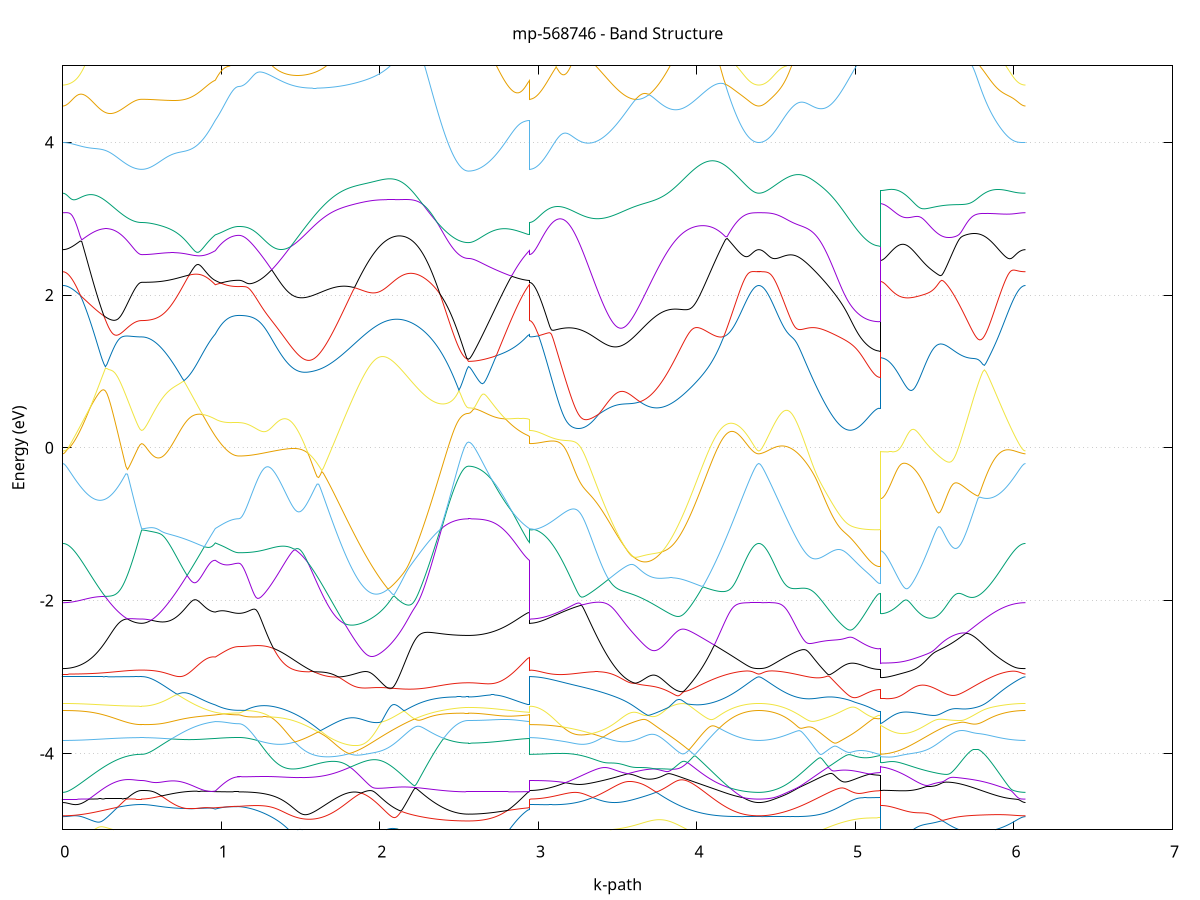 set title 'mp-568746 - Band Structure'
set xlabel 'k-path'
set ylabel 'Energy (eV)'
set grid y
set yrange [-5:5]
set terminal png size 800,600
set output 'mp-568746_bands_gnuplot.png'
plot '-' using 1:2 with lines notitle, '-' using 1:2 with lines notitle, '-' using 1:2 with lines notitle, '-' using 1:2 with lines notitle, '-' using 1:2 with lines notitle, '-' using 1:2 with lines notitle, '-' using 1:2 with lines notitle, '-' using 1:2 with lines notitle, '-' using 1:2 with lines notitle, '-' using 1:2 with lines notitle, '-' using 1:2 with lines notitle, '-' using 1:2 with lines notitle, '-' using 1:2 with lines notitle, '-' using 1:2 with lines notitle, '-' using 1:2 with lines notitle, '-' using 1:2 with lines notitle, '-' using 1:2 with lines notitle, '-' using 1:2 with lines notitle, '-' using 1:2 with lines notitle, '-' using 1:2 with lines notitle, '-' using 1:2 with lines notitle, '-' using 1:2 with lines notitle, '-' using 1:2 with lines notitle, '-' using 1:2 with lines notitle, '-' using 1:2 with lines notitle, '-' using 1:2 with lines notitle, '-' using 1:2 with lines notitle, '-' using 1:2 with lines notitle, '-' using 1:2 with lines notitle, '-' using 1:2 with lines notitle, '-' using 1:2 with lines notitle, '-' using 1:2 with lines notitle, '-' using 1:2 with lines notitle, '-' using 1:2 with lines notitle, '-' using 1:2 with lines notitle, '-' using 1:2 with lines notitle, '-' using 1:2 with lines notitle, '-' using 1:2 with lines notitle, '-' using 1:2 with lines notitle, '-' using 1:2 with lines notitle, '-' using 1:2 with lines notitle, '-' using 1:2 with lines notitle, '-' using 1:2 with lines notitle, '-' using 1:2 with lines notitle, '-' using 1:2 with lines notitle, '-' using 1:2 with lines notitle, '-' using 1:2 with lines notitle, '-' using 1:2 with lines notitle, '-' using 1:2 with lines notitle, '-' using 1:2 with lines notitle, '-' using 1:2 with lines notitle, '-' using 1:2 with lines notitle, '-' using 1:2 with lines notitle, '-' using 1:2 with lines notitle, '-' using 1:2 with lines notitle, '-' using 1:2 with lines notitle, '-' using 1:2 with lines notitle, '-' using 1:2 with lines notitle, '-' using 1:2 with lines notitle, '-' using 1:2 with lines notitle, '-' using 1:2 with lines notitle, '-' using 1:2 with lines notitle, '-' using 1:2 with lines notitle, '-' using 1:2 with lines notitle
0.000000 -12.906649
0.009954 -12.906349
0.019908 -12.905349
0.029862 -12.903649
0.039815 -12.901249
0.049769 -12.898249
0.059723 -12.894549
0.069677 -12.890149
0.079631 -12.885149
0.089585 -12.879449
0.099539 -12.873049
0.109493 -12.865949
0.119446 -12.858249
0.129400 -12.849949
0.139354 -12.840849
0.149308 -12.831149
0.159262 -12.820849
0.169216 -12.809849
0.179170 -12.798149
0.189124 -12.785849
0.199077 -12.772849
0.209031 -12.759249
0.218985 -12.744949
0.228939 -12.730049
0.238893 -12.714549
0.248847 -12.698349
0.258801 -12.681549
0.268754 -12.664149
0.278708 -12.646049
0.288662 -12.627449
0.298616 -12.608149
0.308570 -12.588249
0.318524 -12.567749
0.328478 -12.546649
0.338432 -12.524949
0.348385 -12.502649
0.358339 -12.479849
0.368293 -12.456349
0.378247 -12.432349
0.388201 -12.407749
0.398155 -12.382649
0.408109 -12.356949
0.418063 -12.330749
0.428016 -12.304049
0.437970 -12.276749
0.447924 -12.248949
0.457878 -12.220749
0.467832 -12.192049
0.477786 -12.162949
0.487740 -12.133749
0.497693 -12.110949
0.497693 -12.110949
0.507574 -12.110749
0.517455 -12.109849
0.527336 -12.108549
0.537217 -12.106549
0.547098 -12.104049
0.556979 -12.101049
0.566860 -12.097449
0.576741 -12.093349
0.586622 -12.088649
0.596503 -12.083449
0.606384 -12.077749
0.616265 -12.071449
0.626146 -12.064649
0.636027 -12.057349
0.645908 -12.049549
0.655789 -12.041249
0.665670 -12.032449
0.675551 -12.023149
0.685432 -12.013449
0.695313 -12.003249
0.705194 -11.992649
0.715075 -11.981549
0.724956 -11.970149
0.734837 -11.958249
0.744718 -11.946049
0.754599 -11.933549
0.764480 -11.920749
0.774361 -11.907749
0.784242 -11.894449
0.794123 -11.881049
0.804004 -11.867449
0.813885 -11.853849
0.823766 -11.840249
0.833647 -11.826749
0.843528 -11.813449
0.853409 -11.800449
0.863290 -11.787949
0.873171 -11.775949
0.883052 -11.764749
0.892933 -11.754449
0.902814 -11.745349
0.912695 -11.737649
0.922576 -11.731649
0.932457 -11.727449
0.942338 -11.725549
0.952219 -11.725949
0.962100 -11.728849
0.962100 -11.728849
0.972029 -11.736149
0.981958 -11.743049
0.991887 -11.749449
1.001817 -11.755449
1.011746 -11.760849
1.021675 -11.765749
1.031604 -11.770149
1.041533 -11.774149
1.051462 -11.777449
1.061392 -11.780349
1.071321 -11.782749
1.081250 -11.784549
1.091179 -11.785849
1.101108 -11.786649
1.111038 -11.786949
1.111038 -11.786949
1.120901 -11.786649
1.130764 -11.785949
1.140627 -11.784849
1.150491 -11.783249
1.160354 -11.781149
1.170217 -11.778649
1.180081 -11.775749
1.189944 -11.772349
1.199807 -11.768449
1.209671 -11.764149
1.219534 -11.759349
1.229397 -11.754149
1.239261 -11.748449
1.249124 -11.742349
1.258987 -11.735849
1.268850 -11.728849
1.278714 -11.721449
1.288577 -11.713649
1.298440 -11.705349
1.308304 -11.696749
1.318167 -11.687549
1.328030 -11.678049
1.337894 -11.668149
1.347757 -11.657749
1.357620 -11.647049
1.367484 -11.635949
1.377347 -11.624349
1.387210 -11.612449
1.397073 -11.600149
1.406937 -11.587449
1.416800 -11.574349
1.426663 -11.560949
1.436527 -11.547149
1.446390 -11.533049
1.456253 -11.518549
1.466117 -11.503749
1.475980 -11.488549
1.485843 -11.473149
1.495707 -11.457349
1.505570 -11.441149
1.515433 -11.424749
1.525296 -11.408049
1.535160 -11.391049
1.545023 -11.373849
1.554886 -11.356249
1.564750 -11.338449
1.574613 -11.320449
1.584476 -11.302149
1.594340 -11.283649
1.604203 -11.264949
1.614066 -11.246049
1.623930 -11.226949
1.633793 -11.207749
1.643656 -11.188249
1.653519 -11.168749
1.663383 -11.149149
1.673246 -11.129449
1.683109 -11.109649
1.692973 -11.089949
1.702836 -11.070349
1.712699 -11.051049
1.722563 -11.032249
1.732426 -11.014249
1.742289 -10.998049
1.752153 -10.984849
1.762016 -10.976249
1.771879 -10.972949
1.781742 -10.974149
1.791606 -10.978349
1.791606 -10.978349
1.801568 -10.984449
1.811531 -10.991949
1.821493 -11.000449
1.831456 -11.009849
1.841418 -11.020049
1.851381 -11.030849
1.861343 -11.042249
1.871306 -11.054149
1.881269 -11.066649
1.891231 -11.079649
1.901194 -11.093049
1.911156 -11.106849
1.921119 -11.121149
1.931081 -11.135749
1.941044 -11.150749
1.951006 -11.166049
1.960969 -11.181649
1.970931 -11.200549
1.980894 -11.219749
1.990856 -11.239149
2.000819 -11.258549
2.010781 -11.277949
2.020744 -11.297449
2.030707 -11.316949
2.040669 -11.336349
2.050632 -11.355749
2.060594 -11.375149
2.070557 -11.394349
2.080519 -11.413549
2.090482 -11.432549
2.100444 -11.451449
2.110407 -11.470149
2.120369 -11.488749
2.130332 -11.507049
2.140294 -11.525149
2.150257 -11.543049
2.160219 -11.560749
2.170182 -11.578149
2.180145 -11.595249
2.190107 -11.612049
2.200070 -11.628549
2.210032 -11.644749
2.219995 -11.660649
2.229957 -11.676149
2.239920 -11.691349
2.249882 -11.706149
2.259845 -11.720649
2.269807 -11.734649
2.279770 -11.748349
2.289732 -11.761649
2.299695 -11.774449
2.309657 -11.786849
2.319620 -11.798949
2.329582 -11.810449
2.339545 -11.821549
2.349508 -11.832249
2.359470 -11.842549
2.369433 -11.852249
2.379395 -11.861549
2.389358 -11.870349
2.399320 -11.878749
2.409283 -11.886549
2.419245 -11.893949
2.429208 -11.900849
2.439170 -11.907249
2.449133 -11.913149
2.459095 -11.918549
2.469058 -11.923349
2.479020 -11.927749
2.488983 -11.931649
2.498946 -11.934949
2.508908 -11.937849
2.518871 -11.940149
2.528833 -11.941949
2.538796 -11.943249
2.548758 -11.944049
2.558721 -11.944349
2.558721 -11.944349
2.568567 -11.944049
2.578414 -11.943249
2.588261 -11.941949
2.598108 -11.940049
2.607955 -11.937749
2.617801 -11.934849
2.627648 -11.931449
2.637495 -11.927549
2.647342 -11.923149
2.657189 -11.918249
2.667035 -11.912849
2.676882 -11.906949
2.686729 -11.900649
2.696576 -11.893849
2.706422 -11.886649
2.716269 -11.879049
2.726116 -11.871049
2.735963 -11.862649
2.745810 -11.853949
2.755656 -11.844949
2.765503 -11.835649
2.775350 -11.826149
2.785197 -11.816449
2.795043 -11.806749
2.804890 -11.796949
2.814737 -11.787249
2.824584 -11.777749
2.834431 -11.768449
2.844277 -11.759649
2.854124 -11.751249
2.863971 -11.743649
2.873818 -11.736949
2.883664 -11.731149
2.893511 -11.726749
2.903358 -11.723649
2.913205 -11.722249
2.923052 -11.722549
2.932898 -11.724649
2.942745 -11.728849
2.942745 -12.110949
2.952718 -12.110749
2.962692 -12.110049
2.972665 -12.108949
2.982638 -12.107349
2.992612 -12.105249
3.002585 -12.102749
3.012558 -12.099849
3.022532 -12.096449
3.032505 -12.092549
3.042478 -12.088249
3.052451 -12.083549
3.062425 -12.078349
3.072398 -12.072749
3.082371 -12.066649
3.092345 -12.060149
3.102318 -12.053249
3.112291 -12.045849
3.122265 -12.038149
3.132238 -12.029949
3.142211 -12.021349
3.152185 -12.012249
3.162158 -12.002849
3.172131 -11.993049
3.182104 -11.982849
3.192078 -11.972249
3.202051 -11.961249
3.212024 -11.949949
3.221998 -11.938249
3.231971 -11.926149
3.241944 -11.913749
3.251918 -11.900949
3.261891 -11.887849
3.271864 -11.874449
3.281837 -11.860749
3.291811 -11.846749
3.301784 -11.832449
3.311757 -11.817849
3.321731 -11.803049
3.331704 -11.787949
3.341677 -11.772649
3.351651 -11.757149
3.361624 -11.741449
3.371597 -11.725549
3.381571 -11.709549
3.391544 -11.693449
3.401517 -11.677149
3.411490 -11.660849
3.421464 -11.644549
3.431437 -11.628249
3.441410 -11.612049
3.451384 -11.595949
3.461357 -11.580049
3.471330 -11.564349
3.481304 -11.549049
3.491277 -11.534149
3.501250 -11.519849
3.511223 -11.506149
3.521197 -11.493449
3.531170 -11.481749
3.541143 -11.471449
3.551117 -11.462649
3.561090 -11.455749
3.571063 -11.450949
3.581037 -11.448749
3.581037 -11.448749
3.591029 -11.449249
3.601022 -11.452649
3.611014 -11.459249
3.621007 -11.468849
3.630999 -11.481349
3.640992 -11.496549
3.650984 -11.514249
3.660977 -11.533949
3.670969 -11.555549
3.680962 -11.578749
3.690954 -11.603149
3.700947 -11.628549
3.710939 -11.654849
3.720931 -11.681949
3.730924 -11.709449
3.740916 -11.737549
3.750909 -11.765849
3.760901 -11.794449
3.770894 -11.823249
3.780886 -11.852149
3.790879 -11.881049
3.800871 -11.910049
3.810864 -11.938949
3.820856 -11.967749
3.830849 -11.996349
3.840841 -12.024949
3.850834 -12.053249
3.860826 -12.081349
3.870819 -12.109249
3.880811 -12.136849
3.890804 -12.164249
3.900796 -12.191249
3.910789 -12.217949
3.920781 -12.244249
3.930774 -12.270249
3.940766 -12.295849
3.950759 -12.321149
3.960751 -12.345949
3.970744 -12.370349
3.980736 -12.394249
3.990729 -12.417849
4.000721 -12.440849
4.010714 -12.463449
4.020706 -12.485549
4.030699 -12.507249
4.040691 -12.528349
4.050684 -12.548949
4.060676 -12.569049
4.070669 -12.588649
4.080661 -12.607749
4.090654 -12.626249
4.100646 -12.644149
4.110639 -12.661649
4.120631 -12.678449
4.130624 -12.694749
4.140616 -12.710449
4.150609 -12.725649
4.160601 -12.740249
4.170594 -12.754249
4.180586 -12.767549
4.190579 -12.780349
4.200571 -12.792549
4.210563 -12.804149
4.220556 -12.815149
4.230548 -12.825549
4.240541 -12.835349
4.250533 -12.844449
4.260526 -12.853049
4.270518 -12.860949
4.280511 -12.868149
4.290503 -12.874849
4.300496 -12.880849
4.310488 -12.886249
4.320481 -12.891049
4.330473 -12.895149
4.340466 -12.898649
4.350458 -12.901549
4.360451 -12.903749
4.370443 -12.905349
4.380436 -12.906349
4.390428 -12.906649
4.390428 -12.906649
4.400369 -12.906349
4.410309 -12.905349
4.420250 -12.903749
4.430191 -12.901549
4.440131 -12.898749
4.450072 -12.895249
4.460012 -12.891149
4.469953 -12.886349
4.479893 -12.880949
4.489834 -12.874949
4.499774 -12.868349
4.509715 -12.861049
4.519655 -12.853249
4.529596 -12.844749
4.539537 -12.835649
4.549477 -12.825849
4.559418 -12.815549
4.569358 -12.804649
4.579299 -12.793049
4.589239 -12.780949
4.599180 -12.768149
4.609120 -12.754849
4.619061 -12.740949
4.629002 -12.726449
4.638942 -12.711349
4.648883 -12.695749
4.658823 -12.679549
4.668764 -12.662749
4.678704 -12.645449
4.688645 -12.627549
4.698585 -12.609149
4.708526 -12.590249
4.718466 -12.570749
4.728407 -12.550849
4.738348 -12.530349
4.748288 -12.509349
4.758229 -12.487949
4.768169 -12.465949
4.778110 -12.443549
4.788050 -12.420749
4.797991 -12.397349
4.807931 -12.373649
4.817872 -12.349449
4.827812 -12.324949
4.837753 -12.299949
4.847694 -12.274649
4.857634 -12.248849
4.867575 -12.222849
4.877515 -12.196449
4.887456 -12.169749
4.897396 -12.142749
4.907337 -12.115549
4.917277 -12.088049
4.927218 -12.060249
4.937159 -12.032349
4.947099 -12.004249
4.957040 -11.976049
4.966980 -11.947749
4.976921 -11.919349
4.986861 -11.890949
4.996802 -11.862549
5.006742 -11.834249
5.016683 -11.806149
5.026623 -11.778249
5.036564 -11.750649
5.046505 -11.723549
5.056445 -11.696949
5.066386 -11.671149
5.076326 -11.646249
5.086267 -11.622549
5.096207 -11.600449
5.106148 -11.580249
5.116088 -11.562449
5.126029 -11.547649
5.135970 -11.536549
5.145910 -11.529549
5.155851 -11.527149
5.155851 -10.998249
5.165816 -11.001249
5.175782 -11.009749
5.185747 -11.022749
5.195713 -11.039249
5.205678 -11.058549
5.215643 -11.080049
5.225609 -11.103349
5.235574 -11.128049
5.245540 -11.153849
5.255505 -11.180549
5.265471 -11.208049
5.275436 -11.236249
5.285402 -11.264949
5.295367 -11.294149
5.305333 -11.323849
5.315298 -11.353849
5.325264 -11.384249
5.335229 -11.414849
5.345195 -11.445649
5.355160 -11.476749
5.365126 -11.507849
5.375091 -11.539149
5.385057 -11.570549
5.395022 -11.601949
5.404987 -11.633449
5.414953 -11.664849
5.424918 -11.696249
5.434884 -11.727649
5.444849 -11.758849
5.454815 -11.790049
5.464780 -11.821049
5.474746 -11.851949
5.484711 -11.882649
5.494677 -11.913049
5.504642 -11.943349
5.514608 -11.973349
5.524573 -12.003149
5.534539 -12.032649
5.544504 -12.061849
5.554470 -12.090749
5.564435 -12.119349
5.574401 -12.147549
5.584366 -12.175449
5.594331 -12.202949
5.604297 -12.230049
5.614262 -12.256749
5.624228 -12.283049
5.634193 -12.308949
5.644159 -12.334449
5.654124 -12.359449
5.664090 -12.383949
5.674055 -12.408049
5.684021 -12.431649
5.693986 -12.454749
5.703952 -12.477349
5.713917 -12.499449
5.723883 -12.521049
5.733848 -12.542149
5.743814 -12.562649
5.753779 -12.582649
5.763745 -12.602049
5.773710 -12.620949
5.783675 -12.639249
5.793641 -12.657049
5.803606 -12.674249
5.813572 -12.690849
5.823537 -12.706849
5.833503 -12.722349
5.843468 -12.737149
5.853434 -12.751449
5.863399 -12.765049
5.873365 -12.778149
5.883330 -12.790549
5.893296 -12.802349
5.903261 -12.813549
5.913227 -12.824149
5.923192 -12.834049
5.933158 -12.843349
5.943123 -12.852049
5.953089 -12.860149
5.963054 -12.867549
5.973019 -12.874249
5.982985 -12.880449
5.992950 -12.885949
6.002916 -12.890749
6.012881 -12.894949
6.022847 -12.898549
6.032812 -12.901449
6.042778 -12.903749
6.052743 -12.905349
6.062709 -12.906349
6.072674 -12.906649
e
0.000000 -10.561149
0.009954 -10.563049
0.019908 -10.568749
0.029862 -10.578049
0.039815 -10.590949
0.049769 -10.607049
0.059723 -10.626149
0.069677 -10.647949
0.079631 -10.671949
0.089585 -10.697949
0.099539 -10.725649
0.109493 -10.754749
0.119446 -10.785049
0.129400 -10.816449
0.139354 -10.848749
0.149308 -10.881849
0.159262 -10.915549
0.169216 -10.949849
0.179170 -10.984649
0.189124 -11.019849
0.199077 -11.055449
0.209031 -11.091349
0.218985 -11.127449
0.228939 -11.163749
0.238893 -11.200249
0.248847 -11.236749
0.258801 -11.273449
0.268754 -11.310149
0.278708 -11.346749
0.288662 -11.383449
0.298616 -11.419949
0.308570 -11.456449
0.318524 -11.492849
0.328478 -11.529049
0.338432 -11.565049
0.348385 -11.600949
0.358339 -11.636549
0.368293 -11.671949
0.378247 -11.707049
0.388201 -11.741949
0.398155 -11.776449
0.408109 -11.810749
0.418063 -11.844549
0.428016 -11.878149
0.437970 -11.911349
0.447924 -11.944049
0.457878 -11.976449
0.467832 -12.008349
0.477786 -12.039749
0.487740 -12.070349
0.497693 -12.093549
0.497693 -12.093549
0.507574 -12.093249
0.517455 -12.092349
0.527336 -12.090849
0.537217 -12.088749
0.547098 -12.086049
0.556979 -12.082849
0.566860 -12.078949
0.576741 -12.074549
0.586622 -12.069449
0.596503 -12.063849
0.606384 -12.057649
0.616265 -12.050949
0.626146 -12.043549
0.636027 -12.035649
0.645908 -12.027149
0.655789 -12.018149
0.665670 -12.008549
0.675551 -11.998349
0.685432 -11.987649
0.695313 -11.976449
0.705194 -11.964649
0.715075 -11.952349
0.724956 -11.939449
0.734837 -11.926049
0.744718 -11.912149
0.754599 -11.897749
0.764480 -11.882749
0.774361 -11.867349
0.784242 -11.851349
0.794123 -11.834949
0.804004 -11.818049
0.813885 -11.800649
0.823766 -11.782749
0.833647 -11.764449
0.843528 -11.745649
0.853409 -11.726449
0.863290 -11.706749
0.873171 -11.686749
0.883052 -11.666249
0.892933 -11.645349
0.902814 -11.624149
0.912695 -11.602549
0.922576 -11.580549
0.932457 -11.558249
0.942338 -11.535649
0.952219 -11.512849
0.962100 -11.489649
0.962100 -11.489649
0.972029 -11.455149
0.981958 -11.420649
0.991887 -11.386249
1.001817 -11.352149
1.011746 -11.318549
1.021675 -11.285549
1.031604 -11.253649
1.041533 -11.223649
1.051462 -11.198449
1.061392 -11.184849
1.071321 -11.181649
1.081250 -11.181449
1.091179 -11.181849
1.101108 -11.182149
1.111038 -11.182249
1.111038 -11.182249
1.120901 -11.182049
1.130764 -11.181549
1.140627 -11.180649
1.150491 -11.179349
1.160354 -11.177749
1.170217 -11.175749
1.180081 -11.173449
1.189944 -11.170749
1.199807 -11.167749
1.209671 -11.164449
1.219534 -11.160649
1.229397 -11.156649
1.239261 -11.152249
1.249124 -11.147549
1.258987 -11.142549
1.268850 -11.137249
1.278714 -11.131649
1.288577 -11.125749
1.298440 -11.119549
1.308304 -11.113049
1.318167 -11.106249
1.328030 -11.099249
1.337894 -11.092049
1.347757 -11.084549
1.357620 -11.076749
1.367484 -11.068849
1.377347 -11.060649
1.387210 -11.052349
1.397073 -11.043749
1.406937 -11.035149
1.416800 -11.026249
1.426663 -11.017249
1.436527 -11.008149
1.446390 -10.998949
1.456253 -10.989749
1.466117 -10.980349
1.475980 -10.970949
1.485843 -10.961549
1.495707 -10.952149
1.505570 -10.942749
1.515433 -10.933349
1.525296 -10.924049
1.535160 -10.917949
1.545023 -10.914449
1.554886 -10.911249
1.564750 -10.908249
1.574613 -10.905649
1.584476 -10.903249
1.594340 -10.901249
1.604203 -10.899649
1.614066 -10.898349
1.623930 -10.897449
1.633793 -10.896949
1.643656 -10.896749
1.653519 -10.897049
1.663383 -10.897749
1.673246 -10.898849
1.683109 -10.900349
1.692973 -10.902149
1.702836 -10.904249
1.712699 -10.906449
1.722563 -10.908649
1.732426 -10.910349
1.742289 -10.910849
1.752153 -10.908849
1.762016 -10.902649
1.771879 -10.891649
1.781742 -10.892249
1.791606 -10.903749
1.791606 -10.903749
1.801568 -10.916149
1.811531 -10.929249
1.821493 -10.942949
1.831456 -10.957249
1.841418 -10.972149
1.851381 -10.987449
1.861343 -11.003349
1.871306 -11.019649
1.881269 -11.036449
1.891231 -11.053549
1.901194 -11.070949
1.911156 -11.088749
1.921119 -11.106849
1.931081 -11.125149
1.941044 -11.143749
1.951006 -11.162549
1.960969 -11.181449
1.970931 -11.197549
1.980894 -11.213649
1.990856 -11.230049
2.000819 -11.246549
2.010781 -11.263349
2.020744 -11.280149
2.030707 -11.297149
2.040669 -11.314249
2.050632 -11.331449
2.060594 -11.348649
2.070557 -11.365849
2.080519 -11.383049
2.090482 -11.400249
2.100444 -11.417449
2.110407 -11.434549
2.120369 -11.451549
2.130332 -11.468449
2.140294 -11.485249
2.150257 -11.501949
2.160219 -11.518349
2.170182 -11.534649
2.180145 -11.550749
2.190107 -11.566649
2.200070 -11.582249
2.210032 -11.597649
2.219995 -11.612749
2.229957 -11.627549
2.239920 -11.642049
2.249882 -11.656249
2.259845 -11.670149
2.269807 -11.683649
2.279770 -11.696849
2.289732 -11.709749
2.299695 -11.722149
2.309657 -11.734249
2.319620 -11.745949
2.329582 -11.757149
2.339545 -11.768049
2.349508 -11.778449
2.359470 -11.788449
2.369433 -11.798049
2.379395 -11.807149
2.389358 -11.815849
2.399320 -11.824049
2.409283 -11.831749
2.419245 -11.839049
2.429208 -11.845849
2.439170 -11.852149
2.449133 -11.857949
2.459095 -11.863249
2.469058 -11.868149
2.479020 -11.872449
2.488983 -11.876249
2.498946 -11.879549
2.508908 -11.882449
2.518871 -11.884749
2.528833 -11.886549
2.538796 -11.887749
2.548758 -11.888549
2.558721 -11.888849
2.558721 -11.888849
2.568567 -11.888549
2.578414 -11.887749
2.588261 -11.886349
2.598108 -11.884349
2.607955 -11.881949
2.617801 -11.878849
2.627648 -11.875349
2.637495 -11.871149
2.647342 -11.866549
2.657189 -11.861349
2.667035 -11.855649
2.676882 -11.849349
2.686729 -11.842549
2.696576 -11.835249
2.706422 -11.827449
2.716269 -11.819049
2.726116 -11.810249
2.735963 -11.800849
2.745810 -11.791049
2.755656 -11.780649
2.765503 -11.769849
2.775350 -11.758449
2.785197 -11.746649
2.795043 -11.734249
2.804890 -11.721449
2.814737 -11.708149
2.824584 -11.694249
2.834431 -11.679949
2.844277 -11.665149
2.854124 -11.649849
2.863971 -11.633949
2.873818 -11.617649
2.883664 -11.600849
2.893511 -11.583449
2.903358 -11.565649
2.913205 -11.547349
2.923052 -11.528549
2.932898 -11.509349
2.942745 -11.489649
2.942745 -12.093549
2.952718 -12.093249
2.962692 -12.092349
2.972665 -12.090949
2.982638 -12.088949
2.992612 -12.086349
3.002585 -12.083249
3.012558 -12.079549
3.022532 -12.075249
3.032505 -12.070449
3.042478 -12.065049
3.052451 -12.059149
3.062425 -12.052649
3.072398 -12.045549
3.082371 -12.037949
3.092345 -12.029849
3.102318 -12.021149
3.112291 -12.011949
3.122265 -12.002249
3.132238 -11.992049
3.142211 -11.981249
3.152185 -11.969949
3.162158 -11.958149
3.172131 -11.945849
3.182104 -11.933149
3.192078 -11.919849
3.202051 -11.906149
3.212024 -11.891949
3.221998 -11.877249
3.231971 -11.862149
3.241944 -11.846649
3.251918 -11.830649
3.261891 -11.814349
3.271864 -11.797549
3.281837 -11.780349
3.291811 -11.762749
3.301784 -11.744749
3.311757 -11.726449
3.321731 -11.707849
3.331704 -11.688849
3.341677 -11.669549
3.351651 -11.649849
3.361624 -11.629949
3.371597 -11.609749
3.381571 -11.589349
3.391544 -11.568649
3.401517 -11.547749
3.411490 -11.526549
3.421464 -11.505249
3.431437 -11.483749
3.441410 -11.462049
3.451384 -11.440249
3.461357 -11.418349
3.471330 -11.396349
3.481304 -11.374249
3.491277 -11.352149
3.501250 -11.329949
3.511223 -11.307749
3.521197 -11.285549
3.531170 -11.263349
3.541143 -11.241249
3.551117 -11.219149
3.561090 -11.197249
3.571063 -11.175349
3.581037 -11.153649
3.581037 -11.153649
3.591029 -11.132049
3.601022 -11.110649
3.611014 -11.089449
3.621007 -11.068549
3.630999 -11.047849
3.640992 -11.027349
3.650984 -11.007249
3.660977 -10.987349
3.670969 -10.967849
3.680962 -10.948749
3.690954 -10.929949
3.700947 -10.913949
3.710939 -10.899549
3.720931 -10.884449
3.730924 -10.868849
3.740916 -10.852849
3.750909 -10.836549
3.760901 -10.819949
3.770894 -10.803149
3.780886 -10.786349
3.790879 -10.769349
3.800871 -10.752849
3.810864 -10.739649
3.820856 -10.727049
3.830849 -10.714949
3.840841 -10.703449
3.850834 -10.692349
3.860826 -10.681849
3.870819 -10.671849
3.880811 -10.662449
3.890804 -10.653449
3.900796 -10.645049
3.910789 -10.637049
3.920781 -10.629649
3.930774 -10.622649
3.940766 -10.616049
3.950759 -10.610049
3.960751 -10.604349
3.970744 -10.599149
3.980736 -10.594349
3.990729 -10.589849
4.000721 -10.585849
4.010714 -10.582149
4.020706 -10.578749
4.030699 -10.575749
4.040691 -10.572949
4.050684 -10.570549
4.060676 -10.568349
4.070669 -10.566449
4.080661 -10.564749
4.090654 -10.563349
4.100646 -10.562049
4.110639 -10.561049
4.120631 -10.560149
4.130624 -10.559449
4.140616 -10.558849
4.150609 -10.558449
4.160601 -10.558049
4.170594 -10.557849
4.180586 -10.557749
4.190579 -10.557749
4.200571 -10.557749
4.210563 -10.557849
4.220556 -10.557949
4.230548 -10.558149
4.240541 -10.558349
4.250533 -10.558649
4.260526 -10.558849
4.270518 -10.559149
4.280511 -10.559449
4.290503 -10.559649
4.300496 -10.559949
4.310488 -10.560149
4.320481 -10.560349
4.330473 -10.560549
4.340466 -10.560749
4.350458 -10.560949
4.360451 -10.561049
4.370443 -10.561149
4.380436 -10.561149
4.390428 -10.561149
4.390428 -10.561149
4.400369 -10.561349
4.410309 -10.561949
4.420250 -10.562849
4.430191 -10.564149
4.440131 -10.565749
4.450072 -10.567749
4.460012 -10.570049
4.469953 -10.572749
4.479893 -10.575749
4.489834 -10.579049
4.499774 -10.582649
4.509715 -10.586449
4.519655 -10.590649
4.529596 -10.594949
4.539537 -10.599549
4.549477 -10.604349
4.559418 -10.609349
4.569358 -10.614549
4.579299 -10.619849
4.589239 -10.625249
4.599180 -10.630849
4.609120 -10.636449
4.619061 -10.642249
4.629002 -10.648049
4.638942 -10.653849
4.648883 -10.659749
4.658823 -10.665649
4.668764 -10.671549
4.678704 -10.677449
4.688645 -10.683349
4.698585 -10.689149
4.708526 -10.694949
4.718466 -10.700749
4.728407 -10.706449
4.738348 -10.712049
4.748288 -10.717649
4.758229 -10.723149
4.768169 -10.728549
4.778110 -10.733849
4.788050 -10.739149
4.797991 -10.744249
4.807931 -10.749349
4.817872 -10.754249
4.827812 -10.759149
4.837753 -10.763949
4.847694 -10.768649
4.857634 -10.773349
4.867575 -10.777949
4.877515 -10.782449
4.887456 -10.786949
4.897396 -10.791549
4.907337 -10.796149
4.917277 -10.800849
4.927218 -10.805749
4.937159 -10.810949
4.947099 -10.816649
4.957040 -10.823149
4.966980 -10.830549
4.976921 -10.839549
4.986861 -10.850349
4.996802 -10.863249
5.006742 -10.878349
5.016683 -10.895449
5.026623 -10.914049
5.036564 -10.933849
5.046505 -10.954349
5.056445 -10.975149
5.066386 -10.996149
5.076326 -11.016849
5.086267 -11.036849
5.096207 -11.056049
5.106148 -11.073649
5.116088 -11.089449
5.126029 -11.102649
5.135970 -11.112649
5.145910 -11.119049
5.155851 -11.121149
5.155851 -10.984049
5.165816 -10.983749
5.175782 -10.983049
5.185747 -10.982249
5.195713 -10.981449
5.205678 -10.980449
5.215643 -10.979249
5.225609 -10.977949
5.235574 -10.976449
5.245540 -10.974749
5.255505 -10.972849
5.265471 -10.970749
5.275436 -10.968449
5.285402 -10.965949
5.295367 -10.963249
5.305333 -10.960449
5.315298 -10.957349
5.325264 -10.954049
5.335229 -10.950549
5.345195 -10.946849
5.355160 -10.943049
5.365126 -10.938949
5.375091 -10.934649
5.385057 -10.930149
5.395022 -10.925449
5.404987 -10.920649
5.414953 -10.915549
5.424918 -10.910349
5.434884 -10.904849
5.444849 -10.899249
5.454815 -10.893349
5.464780 -10.887349
5.474746 -10.881149
5.484711 -10.874749
5.494677 -10.868249
5.504642 -10.861449
5.514608 -10.854549
5.524573 -10.847449
5.534539 -10.840249
5.544504 -10.832849
5.554470 -10.825249
5.564435 -10.817549
5.574401 -10.809649
5.584366 -10.801749
5.594331 -10.793549
5.604297 -10.785349
5.614262 -10.777049
5.624228 -10.768549
5.634193 -10.760049
5.644159 -10.751449
5.654124 -10.742749
5.664090 -10.734049
5.674055 -10.725349
5.684021 -10.716549
5.693986 -10.707849
5.703952 -10.699049
5.713917 -10.690349
5.723883 -10.681749
5.733848 -10.673249
5.743814 -10.664849
5.753779 -10.656649
5.763745 -10.648549
5.773710 -10.640749
5.783675 -10.633149
5.793641 -10.625949
5.803606 -10.618949
5.813572 -10.612449
5.823537 -10.606249
5.833503 -10.600549
5.843468 -10.595249
5.853434 -10.590449
5.863399 -10.586049
5.873365 -10.582149
5.883330 -10.578749
5.893296 -10.575749
5.903261 -10.573149
5.913227 -10.570949
5.923192 -10.569049
5.933158 -10.567449
5.943123 -10.566149
5.953089 -10.565049
5.963054 -10.564149
5.973019 -10.563449
5.982985 -10.562849
5.992950 -10.562349
6.002916 -10.562049
6.012881 -10.561749
6.022847 -10.561549
6.032812 -10.561449
6.042778 -10.561349
6.052743 -10.561249
6.062709 -10.561249
6.072674 -10.561149
e
0.000000 -10.292049
0.009954 -10.294449
0.019908 -10.300349
0.029862 -10.307549
0.039815 -10.314549
0.049769 -10.320649
0.059723 -10.325549
0.069677 -10.329149
0.079631 -10.331649
0.089585 -10.332949
0.099539 -10.333249
0.109493 -10.332749
0.119446 -10.331549
0.129400 -10.329649
0.139354 -10.327149
0.149308 -10.324149
0.159262 -10.320749
0.169216 -10.316749
0.179170 -10.312449
0.189124 -10.307749
0.199077 -10.302649
0.209031 -10.297249
0.218985 -10.291549
0.228939 -10.285549
0.238893 -10.279249
0.248847 -10.272749
0.258801 -10.265849
0.268754 -10.258749
0.278708 -10.251449
0.288662 -10.243949
0.298616 -10.236149
0.308570 -10.228249
0.318524 -10.220149
0.328478 -10.211849
0.338432 -10.203349
0.348385 -10.194749
0.358339 -10.185949
0.368293 -10.177149
0.378247 -10.168149
0.388201 -10.159149
0.398155 -10.150049
0.408109 -10.140849
0.418063 -10.131749
0.428016 -10.122649
0.437970 -10.113549
0.447924 -10.104549
0.457878 -10.095849
0.467832 -10.087549
0.477786 -10.080049
0.487740 -10.074149
0.497693 -10.071849
0.497693 -10.071849
0.507574 -10.075549
0.517455 -10.084449
0.527336 -10.096149
0.537217 -10.109449
0.547098 -10.124049
0.556979 -10.139749
0.566860 -10.156549
0.576741 -10.174349
0.586622 -10.193149
0.596503 -10.212849
0.606384 -10.233449
0.616265 -10.254949
0.626146 -10.277249
0.636027 -10.300449
0.645908 -10.324349
0.655789 -10.348949
0.665670 -10.374349
0.675551 -10.400349
0.685432 -10.426949
0.695313 -10.454149
0.705194 -10.481849
0.715075 -10.510049
0.724956 -10.538649
0.734837 -10.567649
0.744718 -10.596849
0.754599 -10.626449
0.764480 -10.656149
0.774361 -10.686049
0.784242 -10.715949
0.794123 -10.745749
0.804004 -10.775549
0.813885 -10.805149
0.823766 -10.834449
0.833647 -10.863349
0.843528 -10.891749
0.853409 -10.919549
0.863290 -10.946449
0.873171 -10.972449
0.883052 -10.997349
0.892933 -11.020749
0.902814 -11.042649
0.912695 -11.062649
0.922576 -11.080449
0.932457 -11.095849
0.942338 -11.108649
0.952219 -11.118549
0.962100 -11.125349
0.962100 -11.125349
0.972029 -11.132049
0.981958 -11.138249
0.991887 -11.143849
1.001817 -11.149049
1.011746 -11.153649
1.021675 -11.157649
1.031604 -11.160749
1.041533 -11.162349
1.051462 -11.159949
1.061392 -11.147349
1.071321 -11.126449
1.081250 -11.105649
1.091179 -11.088549
1.101108 -11.077349
1.111038 -11.073349
1.111038 -11.073349
1.120901 -11.073249
1.130764 -11.072849
1.140627 -11.072249
1.150491 -11.071349
1.160354 -11.070249
1.170217 -11.068849
1.180081 -11.067249
1.189944 -11.065449
1.199807 -11.063349
1.209671 -11.061049
1.219534 -11.058449
1.229397 -11.055649
1.239261 -11.052749
1.249124 -11.049549
1.258987 -11.046149
1.268850 -11.042549
1.278714 -11.038849
1.288577 -11.034849
1.298440 -11.030849
1.308304 -11.026549
1.318167 -11.022149
1.328030 -11.017649
1.337894 -11.012949
1.347757 -11.008249
1.357620 -11.003349
1.367484 -10.998449
1.377347 -10.993449
1.387210 -10.988449
1.397073 -10.983349
1.406937 -10.978249
1.416800 -10.973149
1.426663 -10.968049
1.436527 -10.962949
1.446390 -10.957949
1.456253 -10.952949
1.466117 -10.948149
1.475980 -10.943349
1.485843 -10.938649
1.495707 -10.934149
1.505570 -10.929849
1.515433 -10.925649
1.525296 -10.921749
1.535160 -10.914949
1.545023 -10.905949
1.554886 -10.897149
1.564750 -10.888549
1.574613 -10.880249
1.584476 -10.872249
1.594340 -10.864749
1.604203 -10.857649
1.614066 -10.851049
1.623930 -10.845249
1.633793 -10.840049
1.643656 -10.835749
1.653519 -10.832449
1.663383 -10.830149
1.673246 -10.828949
1.683109 -10.828949
1.692973 -10.830249
1.702836 -10.832649
1.712699 -10.836349
1.722563 -10.841249
1.732426 -10.847249
1.742289 -10.854349
1.752153 -10.862449
1.762016 -10.871549
1.771879 -10.881449
1.781742 -10.876649
1.791606 -10.859249
1.791606 -10.859249
1.801568 -10.840349
1.811531 -10.820449
1.821493 -10.800149
1.831456 -10.779549
1.841418 -10.758749
1.851381 -10.737849
1.861343 -10.716849
1.871306 -10.695849
1.881269 -10.674949
1.891231 -10.653949
1.901194 -10.633049
1.911156 -10.612249
1.921119 -10.591549
1.931081 -10.570949
1.941044 -10.550449
1.951006 -10.530049
1.960969 -10.520749
1.970931 -10.517849
1.980894 -10.515149
1.990856 -10.512649
2.000819 -10.510349
2.010781 -10.508249
2.020744 -10.506349
2.030707 -10.504649
2.040669 -10.503049
2.050632 -10.501749
2.060594 -10.500549
2.070557 -10.499449
2.080519 -10.498549
2.090482 -10.497849
2.100444 -10.497249
2.110407 -10.496849
2.120369 -10.496449
2.130332 -10.496349
2.140294 -10.496249
2.150257 -10.496249
2.160219 -10.496449
2.170182 -10.496649
2.180145 -10.497049
2.190107 -10.497449
2.200070 -10.497949
2.210032 -10.498549
2.219995 -10.499149
2.229957 -10.499849
2.239920 -10.500649
2.249882 -10.501449
2.259845 -10.502349
2.269807 -10.503249
2.279770 -10.504149
2.289732 -10.505049
2.299695 -10.506049
2.309657 -10.506949
2.319620 -10.507949
2.329582 -10.508949
2.339545 -10.509949
2.349508 -10.510849
2.359470 -10.511849
2.369433 -10.512749
2.379395 -10.513649
2.389358 -10.514549
2.399320 -10.515449
2.409283 -10.516249
2.419245 -10.517049
2.429208 -10.517749
2.439170 -10.518449
2.449133 -10.519149
2.459095 -10.519749
2.469058 -10.520349
2.479020 -10.520849
2.488983 -10.521249
2.498946 -10.521649
2.508908 -10.521949
2.518871 -10.522249
2.528833 -10.522449
2.538796 -10.522649
2.548758 -10.522749
2.558721 -10.522749
2.558721 -10.522749
2.568567 -10.523549
2.578414 -10.525949
2.588261 -10.529849
2.598108 -10.535249
2.607955 -10.542149
2.617801 -10.550549
2.627648 -10.560349
2.637495 -10.571549
2.647342 -10.584049
2.657189 -10.597749
2.667035 -10.612649
2.676882 -10.628749
2.686729 -10.645749
2.696576 -10.663849
2.706422 -10.682749
2.716269 -10.702449
2.726116 -10.722949
2.735963 -10.744049
2.745810 -10.765649
2.755656 -10.787749
2.765503 -10.810149
2.775350 -10.832849
2.785197 -10.855649
2.795043 -10.878549
2.804890 -10.901349
2.814737 -10.923949
2.824584 -10.946249
2.834431 -10.968049
2.844277 -10.989249
2.854124 -11.009649
2.863971 -11.029049
2.873818 -11.047249
2.883664 -11.064149
2.893511 -11.079449
2.903358 -11.092949
2.913205 -11.104449
2.923052 -11.113749
2.932898 -11.120749
2.942745 -11.125349
2.942745 -10.071849
2.952718 -10.072049
2.962692 -10.072649
2.972665 -10.073549
2.982638 -10.074949
2.992612 -10.076749
3.002585 -10.078949
3.012558 -10.081549
3.022532 -10.084549
3.032505 -10.087949
3.042478 -10.091849
3.052451 -10.096149
3.062425 -10.100849
3.072398 -10.105949
3.082371 -10.111649
3.092345 -10.117649
3.102318 -10.124249
3.112291 -10.131249
3.122265 -10.138749
3.132238 -10.146749
3.142211 -10.155249
3.152185 -10.164249
3.162158 -10.173749
3.172131 -10.183849
3.182104 -10.194449
3.192078 -10.205649
3.202051 -10.217349
3.212024 -10.229549
3.221998 -10.242449
3.231971 -10.255849
3.241944 -10.269749
3.251918 -10.284349
3.261891 -10.299449
3.271864 -10.315149
3.281837 -10.331449
3.291811 -10.348349
3.301784 -10.365749
3.311757 -10.383749
3.321731 -10.402349
3.331704 -10.421449
3.341677 -10.441049
3.351651 -10.461249
3.361624 -10.481949
3.371597 -10.503049
3.381571 -10.524649
3.391544 -10.546749
3.401517 -10.569149
3.411490 -10.592049
3.421464 -10.615149
3.431437 -10.638549
3.441410 -10.662249
3.451384 -10.686049
3.461357 -10.710049
3.471330 -10.733949
3.481304 -10.757849
3.491277 -10.781549
3.501250 -10.804949
3.511223 -10.827849
3.521197 -10.850149
3.531170 -10.871549
3.541143 -10.891849
3.551117 -10.910749
3.561090 -10.928049
3.571063 -10.943249
3.581037 -10.956249
3.581037 -10.956249
3.591029 -10.966549
3.601022 -10.974149
3.611014 -10.978749
3.621007 -10.980349
3.630999 -10.979249
3.640992 -10.975449
3.650984 -10.969349
3.660977 -10.961249
3.670969 -10.951349
3.680962 -10.940049
3.690954 -10.927449
3.700947 -10.911649
3.710939 -10.893649
3.720931 -10.876149
3.730924 -10.859049
3.740916 -10.842349
3.750909 -10.826249
3.760901 -10.810549
3.770894 -10.795349
3.780886 -10.780649
3.790879 -10.766449
3.800871 -10.752449
3.810864 -10.735449
3.820856 -10.718549
3.830849 -10.701749
3.840841 -10.685049
3.850834 -10.668549
3.860826 -10.652149
3.870819 -10.635949
3.880811 -10.619949
3.890804 -10.604149
3.900796 -10.588549
3.910789 -10.573249
3.920781 -10.558249
3.930774 -10.543449
3.940766 -10.528949
3.950759 -10.514749
3.960751 -10.500849
3.970744 -10.487249
3.980736 -10.473949
3.990729 -10.460949
4.000721 -10.448349
4.010714 -10.436049
4.020706 -10.424049
4.030699 -10.412349
4.040691 -10.401049
4.050684 -10.390149
4.060676 -10.379549
4.070669 -10.369249
4.080661 -10.359349
4.090654 -10.349749
4.100646 -10.340449
4.110639 -10.331549
4.120631 -10.323049
4.130624 -10.314849
4.140616 -10.306949
4.150609 -10.299449
4.160601 -10.292249
4.170594 -10.285349
4.180586 -10.278849
4.190579 -10.272549
4.200571 -10.266749
4.210563 -10.265449
4.220556 -10.268149
4.230548 -10.270749
4.240541 -10.273249
4.250533 -10.275649
4.260526 -10.277849
4.270518 -10.279849
4.280511 -10.281749
4.290503 -10.283549
4.300496 -10.285149
4.310488 -10.286549
4.320481 -10.287849
4.330473 -10.288949
4.340466 -10.289949
4.350458 -10.290749
4.360451 -10.291349
4.370443 -10.291749
4.380436 -10.292049
4.390428 -10.292049
4.390428 -10.292049
4.400369 -10.292249
4.410309 -10.292849
4.420250 -10.293749
4.430191 -10.294849
4.440131 -10.296249
4.450072 -10.297849
4.460012 -10.299649
4.469953 -10.301549
4.479893 -10.303449
4.489834 -10.305449
4.499774 -10.307449
4.509715 -10.309449
4.519655 -10.311549
4.529596 -10.313649
4.539537 -10.315649
4.549477 -10.317849
4.559418 -10.320049
4.569358 -10.322249
4.579299 -10.324549
4.589239 -10.327049
4.599180 -10.329649
4.609120 -10.332449
4.619061 -10.335349
4.629002 -10.338549
4.638942 -10.342049
4.648883 -10.345849
4.658823 -10.349949
4.668764 -10.354349
4.678704 -10.359149
4.688645 -10.364449
4.698585 -10.370149
4.708526 -10.376349
4.718466 -10.382949
4.728407 -10.390149
4.738348 -10.397849
4.748288 -10.406149
4.758229 -10.415049
4.768169 -10.424449
4.778110 -10.434449
4.788050 -10.445149
4.797991 -10.456349
4.807931 -10.468249
4.817872 -10.480649
4.827812 -10.493749
4.837753 -10.507449
4.847694 -10.521649
4.857634 -10.536549
4.867575 -10.551949
4.877515 -10.567849
4.887456 -10.584249
4.897396 -10.601149
4.907337 -10.618349
4.917277 -10.635949
4.927218 -10.653749
4.937159 -10.671649
4.947099 -10.689349
4.957040 -10.706749
4.966980 -10.723349
4.976921 -10.738849
4.986861 -10.752649
4.996802 -10.764449
5.006742 -10.774249
5.016683 -10.782149
5.026623 -10.788449
5.036564 -10.793549
5.046505 -10.797749
5.056445 -10.801149
5.066386 -10.803949
5.076326 -10.806249
5.086267 -10.808249
5.096207 -10.809849
5.106148 -10.811149
5.116088 -10.812249
5.126029 -10.813049
5.135970 -10.813549
5.145910 -10.813949
5.155851 -10.814049
5.155851 -10.759249
5.165816 -10.757049
5.175782 -10.750949
5.185747 -10.741549
5.195713 -10.729749
5.205678 -10.716449
5.215643 -10.702249
5.225609 -10.687749
5.235574 -10.673149
5.245540 -10.659049
5.255505 -10.645449
5.265471 -10.632649
5.275436 -10.620749
5.285402 -10.609849
5.295367 -10.599949
5.305333 -10.590949
5.315298 -10.582749
5.325264 -10.575049
5.335229 -10.567849
5.345195 -10.560949
5.355160 -10.554249
5.365126 -10.547649
5.375091 -10.541049
5.385057 -10.534549
5.395022 -10.528049
5.404987 -10.521549
5.414953 -10.515049
5.424918 -10.508549
5.434884 -10.502049
5.444849 -10.495549
5.454815 -10.489149
5.464780 -10.482749
5.474746 -10.476449
5.484711 -10.470249
5.494677 -10.464249
5.504642 -10.458349
5.514608 -10.452749
5.524573 -10.447449
5.534539 -10.442449
5.544504 -10.437849
5.554470 -10.433649
5.564435 -10.429849
5.574401 -10.426549
5.584366 -10.423649
5.594331 -10.421149
5.604297 -10.419149
5.614262 -10.417449
5.624228 -10.416149
5.634193 -10.415249
5.644159 -10.414549
5.654124 -10.414149
5.664090 -10.413949
5.674055 -10.413849
5.684021 -10.413949
5.693986 -10.414149
5.703952 -10.414449
5.713917 -10.414649
5.723883 -10.414949
5.733848 -10.415049
5.743814 -10.415149
5.753779 -10.415149
5.763745 -10.414949
5.773710 -10.414449
5.783675 -10.413749
5.793641 -10.412749
5.803606 -10.411449
5.813572 -10.409849
5.823537 -10.407749
5.833503 -10.405249
5.843468 -10.402349
5.853434 -10.398949
5.863399 -10.395149
5.873365 -10.390849
5.883330 -10.386249
5.893296 -10.381149
5.903261 -10.375849
5.913227 -10.370149
5.923192 -10.364249
5.933158 -10.358149
5.943123 -10.351849
5.953089 -10.345549
5.963054 -10.339249
5.973019 -10.332949
5.982985 -10.326849
5.992950 -10.320849
6.002916 -10.315149
6.012881 -10.309749
6.022847 -10.304849
6.032812 -10.300549
6.042778 -10.297049
6.052743 -10.294349
6.062709 -10.292649
6.072674 -10.292049
e
0.000000 -10.213549
0.009954 -10.209949
0.019908 -10.200449
0.029862 -10.187249
0.039815 -10.172049
0.049769 -10.155849
0.059723 -10.139149
0.069677 -10.122449
0.079631 -10.105849
0.089585 -10.089749
0.099539 -10.074149
0.109493 -10.059149
0.119446 -10.044849
0.129400 -10.031349
0.139354 -10.018649
0.149308 -10.006749
0.159262 -9.995749
0.169216 -9.985649
0.179170 -9.976449
0.189124 -9.968149
0.199077 -9.960749
0.209031 -9.954149
0.218985 -9.948549
0.228939 -9.943849
0.238893 -9.939949
0.248847 -9.936849
0.258801 -9.934649
0.268754 -9.933149
0.278708 -9.932449
0.288662 -9.932549
0.298616 -9.933349
0.308570 -9.934749
0.318524 -9.936949
0.328478 -9.939649
0.338432 -9.942949
0.348385 -9.946849
0.358339 -9.951349
0.368293 -9.956249
0.378247 -9.961649
0.388201 -9.967449
0.398155 -9.973649
0.408109 -9.980249
0.418063 -9.987149
0.428016 -9.994349
0.437970 -10.001749
0.447924 -10.009249
0.457878 -10.016849
0.467832 -10.024249
0.477786 -10.031149
0.487740 -10.036649
0.497693 -10.038949
0.497693 -10.038949
0.507574 -10.036149
0.517455 -10.030049
0.527336 -10.023249
0.537217 -10.016649
0.547098 -10.010649
0.556979 -10.005449
0.566860 -10.000949
0.576741 -9.997349
0.586622 -9.994449
0.596503 -9.992449
0.606384 -9.991249
0.616265 -9.990849
0.626146 -9.991249
0.636027 -9.992349
0.645908 -9.994249
0.655789 -9.996849
0.665670 -10.000249
0.675551 -10.004249
0.685432 -10.009049
0.695313 -10.014449
0.705194 -10.020549
0.715075 -10.027249
0.724956 -10.034549
0.734837 -10.042449
0.744718 -10.050949
0.754599 -10.060049
0.764480 -10.069749
0.774361 -10.079949
0.784242 -10.090649
0.794123 -10.101849
0.804004 -10.113549
0.813885 -10.125749
0.823766 -10.138449
0.833647 -10.151449
0.843528 -10.164949
0.853409 -10.178849
0.863290 -10.193149
0.873171 -10.207849
0.883052 -10.222849
0.892933 -10.238149
0.902814 -10.253849
0.912695 -10.269749
0.922576 -10.285949
0.932457 -10.302349
0.942338 -10.318949
0.952219 -10.335749
0.962100 -10.352849
0.962100 -10.352849
0.972029 -10.383149
0.981958 -10.413849
0.991887 -10.444749
1.001817 -10.475749
1.011746 -10.506749
1.021675 -10.537649
1.031604 -10.568049
1.041533 -10.597949
1.051462 -10.626749
1.061392 -10.654049
1.071321 -10.679149
1.081250 -10.700949
1.091179 -10.718149
1.101108 -10.729349
1.111038 -10.733249
1.111038 -10.733249
1.120901 -10.733149
1.130764 -10.732949
1.140627 -10.732449
1.150491 -10.731849
1.160354 -10.731049
1.170217 -10.730049
1.180081 -10.728949
1.189944 -10.727649
1.199807 -10.726149
1.209671 -10.724549
1.219534 -10.722849
1.229397 -10.720949
1.239261 -10.718849
1.249124 -10.716649
1.258987 -10.714349
1.268850 -10.711949
1.278714 -10.709449
1.288577 -10.706849
1.298440 -10.704249
1.308304 -10.701449
1.318167 -10.698649
1.328030 -10.695849
1.337894 -10.692949
1.347757 -10.689949
1.357620 -10.687049
1.367484 -10.684149
1.377347 -10.681249
1.387210 -10.678449
1.397073 -10.675549
1.406937 -10.672849
1.416800 -10.670149
1.426663 -10.667549
1.436527 -10.665149
1.446390 -10.662749
1.456253 -10.660549
1.466117 -10.658449
1.475980 -10.656549
1.485843 -10.654849
1.495707 -10.653349
1.505570 -10.651949
1.515433 -10.650849
1.525296 -10.649849
1.535160 -10.649049
1.545023 -10.648549
1.554886 -10.648149
1.564750 -10.647949
1.574613 -10.647949
1.584476 -10.648049
1.594340 -10.648249
1.604203 -10.648549
1.614066 -10.648749
1.623930 -10.648949
1.633793 -10.648949
1.643656 -10.648749
1.653519 -10.648249
1.663383 -10.647349
1.673246 -10.646049
1.683109 -10.644249
1.692973 -10.641849
1.702836 -10.638949
1.712699 -10.635649
1.722563 -10.631749
1.732426 -10.627549
1.742289 -10.622949
1.752153 -10.618049
1.762016 -10.613049
1.771879 -10.607749
1.781742 -10.602449
1.791606 -10.597049
1.791606 -10.597049
1.801568 -10.591649
1.811531 -10.586149
1.821493 -10.580749
1.831456 -10.575449
1.841418 -10.570249
1.851381 -10.565249
1.861343 -10.560249
1.871306 -10.555449
1.881269 -10.550849
1.891231 -10.546449
1.901194 -10.542149
1.911156 -10.538149
1.921119 -10.534249
1.931081 -10.530549
1.941044 -10.527049
1.951006 -10.523749
1.960969 -10.509849
1.970931 -10.489849
1.980894 -10.469949
1.990856 -10.450249
2.000819 -10.430849
2.010781 -10.411549
2.020744 -10.392449
2.030707 -10.373649
2.040669 -10.355049
2.050632 -10.336749
2.060594 -10.318649
2.070557 -10.300849
2.080519 -10.283249
2.090482 -10.266049
2.100444 -10.249049
2.110407 -10.232349
2.120369 -10.215949
2.130332 -10.199949
2.140294 -10.184149
2.150257 -10.168749
2.160219 -10.153649
2.170182 -10.138849
2.180145 -10.124449
2.190107 -10.110349
2.200070 -10.096649
2.210032 -10.083249
2.219995 -10.070149
2.229957 -10.057549
2.239920 -10.045249
2.249882 -10.033249
2.259845 -10.021649
2.269807 -10.010449
2.279770 -9.999649
2.289732 -9.989149
2.299695 -9.979149
2.309657 -9.969349
2.319620 -9.960049
2.329582 -9.951149
2.339545 -9.942549
2.349508 -9.934349
2.359470 -9.926549
2.369433 -9.919149
2.379395 -9.912049
2.389358 -9.905449
2.399320 -9.899149
2.409283 -9.893249
2.419245 -9.887749
2.429208 -9.882649
2.439170 -9.877849
2.449133 -9.873549
2.459095 -9.869549
2.469058 -9.865949
2.479020 -9.862649
2.488983 -9.859849
2.498946 -9.857349
2.508908 -9.855249
2.518871 -9.853549
2.528833 -9.852249
2.538796 -9.851349
2.548758 -9.850749
2.558721 -9.850549
2.558721 -9.850549
2.568567 -9.850949
2.578414 -9.852149
2.588261 -9.854049
2.598108 -9.856749
2.607955 -9.860249
2.617801 -9.864449
2.627648 -9.869449
2.637495 -9.875249
2.647342 -9.881849
2.657189 -9.889149
2.667035 -9.897249
2.676882 -9.906049
2.686729 -9.915649
2.696576 -9.926049
2.706422 -9.937049
2.716269 -9.948849
2.726116 -9.961249
2.735963 -9.974349
2.745810 -9.988049
2.755656 -10.002449
2.765503 -10.017349
2.775350 -10.032949
2.785197 -10.048949
2.795043 -10.065549
2.804890 -10.082549
2.814737 -10.100049
2.824584 -10.117949
2.834431 -10.136149
2.844277 -10.154749
2.854124 -10.173749
2.863971 -10.192949
2.873818 -10.212349
2.883664 -10.232049
2.893511 -10.251949
2.903358 -10.271949
2.913205 -10.292049
2.923052 -10.312249
2.932898 -10.332549
2.942745 -10.352849
2.942745 -10.038949
2.952718 -10.038849
2.962692 -10.038749
2.972665 -10.038649
2.982638 -10.038449
2.992612 -10.038249
3.002585 -10.037949
3.012558 -10.037549
3.022532 -10.037249
3.032505 -10.036749
3.042478 -10.036249
3.052451 -10.035749
3.062425 -10.035149
3.072398 -10.034549
3.082371 -10.033949
3.092345 -10.033249
3.102318 -10.032549
3.112291 -10.031849
3.122265 -10.031049
3.132238 -10.030249
3.142211 -10.029449
3.152185 -10.028649
3.162158 -10.027849
3.172131 -10.027049
3.182104 -10.026149
3.192078 -10.025349
3.202051 -10.024549
3.212024 -10.023749
3.221998 -10.022949
3.231971 -10.022149
3.241944 -10.021449
3.251918 -10.020649
3.261891 -10.019949
3.271864 -10.019349
3.281837 -10.018649
3.291811 -10.018149
3.301784 -10.017549
3.311757 -10.017149
3.321731 -10.016749
3.331704 -10.016349
3.341677 -10.016049
3.351651 -10.015849
3.361624 -10.015649
3.371597 -10.015649
3.381571 -10.015649
3.391544 -10.015749
3.401517 -10.015849
3.411490 -10.016149
3.421464 -10.016449
3.431437 -10.016949
3.441410 -10.017449
3.451384 -10.018149
3.461357 -10.018849
3.471330 -10.019749
3.481304 -10.020649
3.491277 -10.021749
3.501250 -10.022849
3.511223 -10.024149
3.521197 -10.025549
3.531170 -10.027049
3.541143 -10.028649
3.551117 -10.030349
3.561090 -10.032149
3.571063 -10.034049
3.581037 -10.036049
3.581037 -10.036049
3.591029 -10.038249
3.601022 -10.040449
3.611014 -10.042849
3.621007 -10.045249
3.630999 -10.047849
3.640992 -10.050449
3.650984 -10.053249
3.660977 -10.056049
3.670969 -10.059049
3.680962 -10.062049
3.690954 -10.065149
3.700947 -10.068349
3.710939 -10.071649
3.720931 -10.075049
3.730924 -10.078449
3.740916 -10.081949
3.750909 -10.085549
3.760901 -10.089149
3.770894 -10.092849
3.780886 -10.096649
3.790879 -10.100449
3.800871 -10.104349
3.810864 -10.108249
3.820856 -10.112249
3.830849 -10.116249
3.840841 -10.120349
3.850834 -10.124349
3.860826 -10.128549
3.870819 -10.132649
3.880811 -10.136849
3.890804 -10.141049
3.900796 -10.145249
3.910789 -10.149449
3.920781 -10.153649
3.930774 -10.157949
3.940766 -10.162249
3.950759 -10.166449
3.960751 -10.170749
3.970744 -10.174949
3.980736 -10.179249
3.990729 -10.183449
4.000721 -10.187749
4.010714 -10.191949
4.020706 -10.196149
4.030699 -10.200249
4.040691 -10.204449
4.050684 -10.208549
4.060676 -10.212549
4.070669 -10.216549
4.080661 -10.220549
4.090654 -10.224449
4.100646 -10.228349
4.110639 -10.232149
4.120631 -10.235849
4.130624 -10.239549
4.140616 -10.243049
4.150609 -10.246549
4.160601 -10.249949
4.170594 -10.253249
4.180586 -10.256449
4.190579 -10.259549
4.200571 -10.262549
4.210563 -10.261149
4.220556 -10.255949
4.230548 -10.251049
4.240541 -10.246449
4.250533 -10.242149
4.260526 -10.238149
4.270518 -10.234449
4.280511 -10.231049
4.290503 -10.228049
4.300496 -10.225249
4.310488 -10.222749
4.320481 -10.220549
4.330473 -10.218749
4.340466 -10.217149
4.350458 -10.215849
4.360451 -10.214849
4.370443 -10.214049
4.380436 -10.213649
4.390428 -10.213549
4.390428 -10.213549
4.400369 -10.213249
4.410309 -10.212449
4.420250 -10.211249
4.430191 -10.209549
4.440131 -10.207449
4.450072 -10.205049
4.460012 -10.202349
4.469953 -10.199449
4.479893 -10.196449
4.489834 -10.193249
4.499774 -10.190049
4.509715 -10.186749
4.519655 -10.183449
4.529596 -10.180149
4.539537 -10.176849
4.549477 -10.173649
4.559418 -10.170549
4.569358 -10.167449
4.579299 -10.164449
4.589239 -10.161449
4.599180 -10.158649
4.609120 -10.155849
4.619061 -10.153149
4.629002 -10.150549
4.638942 -10.147949
4.648883 -10.145449
4.658823 -10.143049
4.668764 -10.140749
4.678704 -10.138449
4.688645 -10.136149
4.698585 -10.133949
4.708526 -10.131749
4.718466 -10.129549
4.728407 -10.127449
4.738348 -10.125349
4.748288 -10.123249
4.758229 -10.121149
4.768169 -10.119049
4.778110 -10.117049
4.788050 -10.115049
4.797991 -10.112949
4.807931 -10.110949
4.817872 -10.109049
4.827812 -10.107049
4.837753 -10.105149
4.847694 -10.103349
4.857634 -10.101449
4.867575 -10.099649
4.877515 -10.097949
4.887456 -10.096249
4.897396 -10.094649
4.907337 -10.093049
4.917277 -10.091449
4.927218 -10.090049
4.937159 -10.088649
4.947099 -10.087249
4.957040 -10.085949
4.966980 -10.084749
4.976921 -10.083649
4.986861 -10.082549
4.996802 -10.081549
5.006742 -10.080549
5.016683 -10.079649
5.026623 -10.078849
5.036564 -10.078149
5.046505 -10.077449
5.056445 -10.076749
5.066386 -10.076249
5.076326 -10.075749
5.086267 -10.075349
5.096207 -10.074949
5.106148 -10.074649
5.116088 -10.074349
5.126029 -10.074149
5.135970 -10.074049
5.145910 -10.073949
5.155851 -10.073849
5.155851 -10.580449
5.165816 -10.580249
5.175782 -10.579649
5.185747 -10.578549
5.195713 -10.576949
5.205678 -10.574949
5.215643 -10.572349
5.225609 -10.569249
5.235574 -10.565549
5.245540 -10.561149
5.255505 -10.555949
5.265471 -10.550049
5.275436 -10.543249
5.285402 -10.535649
5.295367 -10.527249
5.305333 -10.518249
5.315298 -10.508849
5.325264 -10.499049
5.335229 -10.489249
5.345195 -10.479549
5.355160 -10.469949
5.365126 -10.460549
5.375091 -10.451549
5.385057 -10.442849
5.395022 -10.434549
5.404987 -10.426649
5.414953 -10.419149
5.424918 -10.411949
5.434884 -10.405249
5.444849 -10.398849
5.454815 -10.392749
5.464780 -10.386949
5.474746 -10.381449
5.484711 -10.376149
5.494677 -10.371049
5.504642 -10.366149
5.514608 -10.361249
5.524573 -10.356449
5.534539 -10.351549
5.544504 -10.346649
5.554470 -10.341549
5.564435 -10.336449
5.574401 -10.331149
5.584366 -10.325649
5.594331 -10.319949
5.604297 -10.314149
5.614262 -10.308249
5.624228 -10.302149
5.634193 -10.295949
5.644159 -10.289749
5.654124 -10.283549
5.664090 -10.277349
5.674055 -10.271149
5.684021 -10.265049
5.693986 -10.259049
5.703952 -10.253149
5.713917 -10.247349
5.723883 -10.241749
5.733848 -10.236349
5.743814 -10.231149
5.753779 -10.226249
5.763745 -10.221449
5.773710 -10.217049
5.783675 -10.212849
5.793641 -10.208949
5.803606 -10.205349
5.813572 -10.202049
5.823537 -10.199049
5.833503 -10.196449
5.843468 -10.194149
5.853434 -10.192149
5.863399 -10.190549
5.873365 -10.189349
5.883330 -10.188449
5.893296 -10.187849
5.903261 -10.187649
5.913227 -10.187749
5.923192 -10.188149
5.933158 -10.188949
5.943123 -10.190049
5.953089 -10.191449
5.963054 -10.193049
5.973019 -10.194949
5.982985 -10.197049
5.992950 -10.199349
6.002916 -10.201749
6.012881 -10.204149
6.022847 -10.206549
6.032812 -10.208749
6.042778 -10.210649
6.052743 -10.212249
6.062709 -10.213149
6.072674 -10.213549
e
0.000000 -5.133849
0.009954 -5.133549
0.019908 -5.132649
0.029862 -5.131149
0.039815 -5.128949
0.049769 -5.126149
0.059723 -5.122649
0.069677 -5.118449
0.079631 -5.113549
0.089585 -5.107949
0.099539 -5.101549
0.109493 -5.094349
0.119446 -5.086349
0.129400 -5.077649
0.139354 -5.068049
0.149308 -5.057749
0.159262 -5.046749
0.169216 -5.035049
0.179170 -5.022749
0.189124 -5.010049
0.199077 -4.997149
0.209031 -4.984549
0.218985 -4.973049
0.228939 -4.964349
0.238893 -4.959949
0.248847 -4.960149
0.258801 -4.963449
0.268754 -4.968349
0.278708 -4.974049
0.288662 -4.979949
0.298616 -4.986049
0.308570 -4.991949
0.318524 -4.997749
0.328478 -5.003449
0.338432 -5.008749
0.348385 -5.013849
0.358339 -5.018749
0.368293 -5.023249
0.378247 -5.027449
0.388201 -5.031349
0.398155 -5.034949
0.408109 -5.038249
0.418063 -5.041149
0.428016 -5.043749
0.437970 -5.045949
0.447924 -5.047849
0.457878 -5.049449
0.467832 -5.050649
0.477786 -5.051549
0.487740 -5.052049
0.497693 -5.052249
0.497693 -5.052249
0.507574 -5.052149
0.517455 -5.051849
0.527336 -5.051449
0.537217 -5.050849
0.547098 -5.050149
0.556979 -5.049249
0.566860 -5.048249
0.576741 -5.047049
0.586622 -5.045749
0.596503 -5.044349
0.606384 -5.042849
0.616265 -5.041349
0.626146 -5.039849
0.636027 -5.038249
0.645908 -5.036749
0.655789 -5.035249
0.665670 -5.034049
0.675551 -5.032849
0.685432 -5.032049
0.695313 -5.031449
0.705194 -5.031349
0.715075 -5.031549
0.724956 -5.032349
0.734837 -5.033649
0.744718 -5.035649
0.754599 -5.038249
0.764480 -5.041449
0.774361 -5.045349
0.784242 -5.049849
0.794123 -5.054949
0.804004 -5.060649
0.813885 -5.066749
0.823766 -5.073249
0.833647 -5.080149
0.843528 -5.087349
0.853409 -5.094749
0.863290 -5.102249
0.873171 -5.109949
0.883052 -5.117649
0.892933 -5.125349
0.902814 -5.133049
0.912695 -5.140749
0.922576 -5.148349
0.932457 -5.155849
0.942338 -5.163349
0.952219 -5.170649
0.962100 -5.177949
0.962100 -5.177949
0.972029 -5.183749
0.981958 -5.189149
0.991887 -5.194349
1.001817 -5.199049
1.011746 -5.203449
1.021675 -5.207449
1.031604 -5.210949
1.041533 -5.214149
1.051462 -5.216849
1.061392 -5.219249
1.071321 -5.221149
1.081250 -5.222649
1.091179 -5.223749
1.101108 -5.224349
1.111038 -5.224549
1.111038 -5.224549
1.120901 -5.224349
1.130764 -5.223749
1.140627 -5.222749
1.150491 -5.221349
1.160354 -5.219549
1.170217 -5.217449
1.180081 -5.214849
1.189944 -5.211849
1.199807 -5.208549
1.209671 -5.204749
1.219534 -5.200649
1.229397 -5.196149
1.239261 -5.191249
1.249124 -5.186049
1.258987 -5.180449
1.268850 -5.174549
1.278714 -5.168249
1.288577 -5.161549
1.298440 -5.154549
1.308304 -5.147249
1.318167 -5.139649
1.328030 -5.131749
1.337894 -5.123649
1.347757 -5.115149
1.357620 -5.106449
1.367484 -5.097549
1.377347 -5.088349
1.387210 -5.079149
1.397073 -5.069749
1.406937 -5.060249
1.416800 -5.050749
1.426663 -5.041349
1.436527 -5.032149
1.446390 -5.042749
1.456253 -5.064449
1.466117 -5.086549
1.475980 -5.108949
1.485843 -5.131449
1.495707 -5.154049
1.505570 -5.176449
1.515433 -5.198549
1.525296 -5.220349
1.535160 -5.241549
1.545023 -5.262249
1.554886 -5.282149
1.564750 -5.301349
1.574613 -5.319649
1.584476 -5.336949
1.594340 -5.353349
1.604203 -5.368549
1.614066 -5.382749
1.623930 -5.395649
1.633793 -5.407449
1.643656 -5.417949
1.653519 -5.427149
1.663383 -5.435049
1.673246 -5.441649
1.683109 -5.446849
1.692973 -5.450649
1.702836 -5.453149
1.712699 -5.454249
1.722563 -5.453849
1.732426 -5.452249
1.742289 -5.449149
1.752153 -5.446749
1.762016 -5.455049
1.771879 -5.461849
1.781742 -5.467249
1.791606 -5.471049
1.791606 -5.471049
1.801568 -5.473549
1.811531 -5.474349
1.821493 -5.473749
1.831456 -5.471549
1.841418 -5.467949
1.851381 -5.462749
1.861343 -5.456049
1.871306 -5.447949
1.881269 -5.438349
1.891231 -5.427249
1.901194 -5.414849
1.911156 -5.401049
1.921119 -5.385849
1.931081 -5.369349
1.941044 -5.351549
1.951006 -5.332449
1.960969 -5.312249
1.970931 -5.290849
1.980894 -5.268249
1.990856 -5.244749
2.000819 -5.220149
2.010781 -5.194749
2.020744 -5.168549
2.030707 -5.141649
2.040669 -5.114449
2.050632 -5.087049
2.060594 -5.060049
2.070557 -5.034349
2.080519 -5.011649
2.090482 -4.994749
2.100444 -4.986949
2.110407 -4.991149
2.120369 -4.999049
2.130332 -5.013549
2.140294 -5.030449
2.150257 -5.048549
2.160219 -5.067449
2.170182 -5.086549
2.180145 -5.105749
2.190107 -5.124849
2.200070 -5.143849
2.210032 -5.162449
2.219995 -5.180849
2.229957 -5.198849
2.239920 -5.216449
2.249882 -5.233549
2.259845 -5.250349
2.269807 -5.266549
2.279770 -5.282349
2.289732 -5.297649
2.299695 -5.312449
2.309657 -5.326749
2.319620 -5.340449
2.329582 -5.353749
2.339545 -5.366449
2.349508 -5.378549
2.359470 -5.390149
2.369433 -5.401149
2.379395 -5.411649
2.389358 -5.421649
2.399320 -5.430949
2.409283 -5.439749
2.419245 -5.448049
2.429208 -5.455749
2.439170 -5.462849
2.449133 -5.469349
2.459095 -5.475349
2.469058 -5.480749
2.479020 -5.485649
2.488983 -5.489849
2.498946 -5.493549
2.508908 -5.496749
2.518871 -5.499249
2.528833 -5.501249
2.538796 -5.502749
2.548758 -5.503549
2.558721 -5.503849
2.558721 -5.503849
2.568567 -5.502949
2.578414 -5.500349
2.588261 -5.495949
2.598108 -5.489849
2.607955 -5.482049
2.617801 -5.472549
2.627648 -5.461649
2.637495 -5.449149
2.647342 -5.435349
2.657189 -5.420349
2.667035 -5.404349
2.676882 -5.387549
2.686729 -5.370349
2.696576 -5.353349
2.706422 -5.336749
2.716269 -5.321149
2.726116 -5.306649
2.735963 -5.293249
2.745810 -5.280849
2.755656 -5.269249
2.765503 -5.258349
2.775350 -5.248249
2.785197 -5.238849
2.795043 -5.230149
2.804890 -5.222149
2.814737 -5.214849
2.824584 -5.208249
2.834431 -5.202349
2.844277 -5.197149
2.854124 -5.192649
2.863971 -5.188649
2.873818 -5.185449
2.883664 -5.182749
2.893511 -5.180649
2.903358 -5.179049
2.913205 -5.178049
2.923052 -5.177549
2.932898 -5.177449
2.942745 -5.177949
2.942745 -5.052249
2.952718 -5.052149
2.962692 -5.052049
2.972665 -5.051949
2.982638 -5.051649
2.992612 -5.051349
3.002585 -5.050949
3.012558 -5.050549
3.022532 -5.050049
3.032505 -5.049549
3.042478 -5.048849
3.052451 -5.048249
3.062425 -5.047549
3.072398 -5.046749
3.082371 -5.045949
3.092345 -5.045049
3.102318 -5.044149
3.112291 -5.043249
3.122265 -5.042349
3.132238 -5.041349
3.142211 -5.040349
3.152185 -5.039249
3.162158 -5.038249
3.172131 -5.037149
3.182104 -5.036049
3.192078 -5.034949
3.202051 -5.033749
3.212024 -5.032649
3.221998 -5.031449
3.231971 -5.030249
3.241944 -5.029149
3.251918 -5.027949
3.261891 -5.026749
3.271864 -5.025449
3.281837 -5.024249
3.291811 -5.023049
3.301784 -5.021749
3.311757 -5.020549
3.321731 -5.019249
3.331704 -5.017949
3.341677 -5.016649
3.351651 -5.015349
3.361624 -5.014049
3.371597 -5.012649
3.381571 -5.011249
3.391544 -5.009849
3.401517 -5.008349
3.411490 -5.006849
3.421464 -5.005149
3.431437 -5.003549
3.441410 -5.001749
3.451384 -4.999749
3.461357 -4.997749
3.471330 -4.995549
3.481304 -4.993149
3.491277 -4.990549
3.501250 -4.987749
3.511223 -4.984749
3.521197 -4.981449
3.531170 -4.977849
3.541143 -4.974049
3.551117 -4.969949
3.561090 -4.965549
3.571063 -4.960849
3.581037 -4.955949
3.581037 -4.955949
3.591029 -4.950749
3.601022 -4.945249
3.611014 -4.939549
3.621007 -4.933649
3.630999 -4.927549
3.640992 -4.921449
3.650984 -4.915149
3.660977 -4.908949
3.670969 -4.902849
3.680962 -4.896849
3.690954 -4.891149
3.700947 -4.885849
3.710939 -4.881049
3.720931 -4.876749
3.730924 -4.873149
3.740916 -4.870449
3.750909 -4.868649
3.760901 -4.867749
3.770894 -4.867949
3.780886 -4.869349
3.790879 -4.871749
3.800871 -4.875249
3.810864 -4.879849
3.820856 -4.885449
3.830849 -4.892049
3.840841 -4.899449
3.850834 -4.907649
3.860826 -4.916449
3.870819 -4.925849
3.880811 -4.935649
3.890804 -4.945849
3.900796 -4.956349
3.910789 -4.966949
3.920781 -4.977749
3.930774 -4.988449
3.940766 -4.999249
3.950759 -5.009849
3.960751 -5.020249
3.970744 -5.030549
3.980736 -5.040449
3.990729 -5.050149
4.000721 -5.059449
4.010714 -5.068449
4.020706 -5.076949
4.030699 -5.085149
4.040691 -5.092849
4.050684 -5.100049
4.060676 -5.106849
4.070669 -5.113149
4.080661 -5.118949
4.090654 -5.124249
4.100646 -5.129149
4.110639 -5.133449
4.120631 -5.137249
4.130624 -5.140649
4.140616 -5.143549
4.150609 -5.145949
4.160601 -5.147949
4.170594 -5.149549
4.180586 -5.150649
4.190579 -5.151449
4.200571 -5.151849
4.210563 -5.151849
4.220556 -5.151549
4.230548 -5.151049
4.240541 -5.150149
4.250533 -5.149149
4.260526 -5.147949
4.270518 -5.146649
4.280511 -5.145149
4.290503 -5.143649
4.300496 -5.142149
4.310488 -5.140649
4.320481 -5.139249
4.330473 -5.137949
4.340466 -5.136749
4.350458 -5.135749
4.360451 -5.134949
4.370443 -5.134349
4.380436 -5.133949
4.390428 -5.133849
4.390428 -5.133849
4.400369 -5.133949
4.410309 -5.134149
4.420250 -5.134549
4.430191 -5.135049
4.440131 -5.135549
4.450072 -5.136249
4.460012 -5.136849
4.469953 -5.137449
4.479893 -5.138049
4.489834 -5.138449
4.499774 -5.138849
4.509715 -5.138949
4.519655 -5.138849
4.529596 -5.138449
4.539537 -5.137849
4.549477 -5.136949
4.559418 -5.135649
4.569358 -5.133949
4.579299 -5.131849
4.589239 -5.129449
4.599180 -5.126549
4.609120 -5.123349
4.619061 -5.119649
4.629002 -5.115449
4.638942 -5.110949
4.648883 -5.105949
4.658823 -5.100549
4.668764 -5.094749
4.678704 -5.088549
4.688645 -5.082049
4.698585 -5.075149
4.708526 -5.067949
4.718466 -5.060449
4.728407 -5.052649
4.738348 -5.044649
4.748288 -5.036449
4.758229 -5.028049
4.768169 -5.019649
4.778110 -5.011049
4.788050 -5.002449
4.797991 -4.993949
4.807931 -4.985449
4.817872 -4.977049
4.827812 -4.968749
4.837753 -4.960549
4.847694 -4.952649
4.857634 -4.944949
4.867575 -4.937449
4.877515 -4.930149
4.887456 -4.923149
4.897396 -4.916449
4.907337 -4.909949
4.917277 -4.903649
4.927218 -4.897649
4.937159 -4.891949
4.947099 -4.886549
4.957040 -4.881349
4.966980 -4.876549
4.976921 -4.872049
4.986861 -4.867849
4.996802 -4.864049
5.006742 -4.860649
5.016683 -4.857549
5.026623 -4.854849
5.036564 -4.852549
5.046505 -4.850549
5.056445 -4.848949
5.066386 -4.847649
5.076326 -4.846649
5.086267 -4.845849
5.096207 -4.845249
5.106148 -4.844749
5.116088 -4.844449
5.126029 -4.844249
5.135970 -4.844149
5.145910 -4.844049
5.155851 -4.844049
5.155851 -5.511649
5.165816 -5.511449
5.175782 -5.511049
5.185747 -5.510349
5.195713 -5.509249
5.205678 -5.507749
5.215643 -5.505749
5.225609 -5.503149
5.235574 -5.500049
5.245540 -5.496249
5.255505 -5.491749
5.265471 -5.486449
5.275436 -5.480449
5.285402 -5.473749
5.295367 -5.466149
5.305333 -5.457849
5.315298 -5.448849
5.325264 -5.439149
5.335229 -5.428649
5.345195 -5.417549
5.355160 -5.405949
5.365126 -5.393749
5.375091 -5.381049
5.385057 -5.368049
5.395022 -5.354649
5.404987 -5.341149
5.414953 -5.327549
5.424918 -5.313949
5.434884 -5.300549
5.444849 -5.287549
5.454815 -5.274849
5.464780 -5.262849
5.474746 -5.251549
5.484711 -5.241049
5.494677 -5.231649
5.504642 -5.223249
5.514608 -5.215949
5.524573 -5.209849
5.534539 -5.204849
5.544504 -5.201049
5.554470 -5.198349
5.564435 -5.196649
5.574401 -5.195949
5.584366 -5.196149
5.594331 -5.197149
5.604297 -5.198949
5.614262 -5.201449
5.624228 -5.204549
5.634193 -5.208249
5.644159 -5.212449
5.654124 -5.217049
5.664090 -5.221949
5.674055 -5.227049
5.684021 -5.232249
5.693986 -5.237549
5.703952 -5.242749
5.713917 -5.247749
5.723883 -5.252549
5.733848 -5.257049
5.743814 -5.261049
5.753779 -5.264649
5.763745 -5.267749
5.773710 -5.270149
5.783675 -5.272049
5.793641 -5.273249
5.803606 -5.273749
5.813572 -5.273549
5.823537 -5.272549
5.833503 -5.270949
5.843468 -5.268449
5.853434 -5.265349
5.863399 -5.261549
5.873365 -5.256949
5.883330 -5.251749
5.893296 -5.245949
5.903261 -5.239549
5.913227 -5.232649
5.923192 -5.225249
5.933158 -5.217449
5.943123 -5.209449
5.953089 -5.201149
5.963054 -5.192849
5.973019 -5.184549
5.982985 -5.176449
5.992950 -5.168649
6.002916 -5.161349
6.012881 -5.154549
6.022847 -5.148549
6.032812 -5.143449
6.042778 -5.139349
6.052743 -5.136349
6.062709 -5.134449
6.072674 -5.133849
e
0.000000 -4.827749
0.009954 -4.827349
0.019908 -4.826349
0.029862 -4.824649
0.039815 -4.822649
0.049769 -4.820449
0.059723 -4.818449
0.069677 -4.816949
0.079631 -4.816549
0.089585 -4.817449
0.099539 -4.819849
0.109493 -4.823749
0.119446 -4.828949
0.129400 -4.835349
0.139354 -4.842449
0.149308 -4.850149
0.159262 -4.858249
0.169216 -4.866349
0.179170 -4.874449
0.189124 -4.882249
0.199077 -4.889449
0.209031 -4.895549
0.218985 -4.899649
0.228939 -4.900149
0.238893 -4.895549
0.248847 -4.885549
0.258801 -4.871749
0.268754 -4.855549
0.278708 -4.837949
0.288662 -4.819449
0.298616 -4.800149
0.308570 -4.780549
0.318524 -4.760549
0.328478 -4.740349
0.338432 -4.720049
0.348385 -4.704249
0.358339 -4.700249
0.368293 -4.696449
0.378247 -4.692749
0.388201 -4.689249
0.398155 -4.685949
0.408109 -4.682949
0.418063 -4.680149
0.428016 -4.677749
0.437970 -4.675549
0.447924 -4.673649
0.457878 -4.672049
0.467832 -4.670849
0.477786 -4.669949
0.487740 -4.669449
0.497693 -4.669249
0.497693 -4.669249
0.507574 -4.669549
0.517455 -4.670449
0.527336 -4.671849
0.537217 -4.673749
0.547098 -4.675949
0.556979 -4.678449
0.566860 -4.681049
0.576741 -4.683849
0.586622 -4.686649
0.596503 -4.689549
0.606384 -4.692349
0.616265 -4.695149
0.626146 -4.697849
0.636027 -4.700449
0.645908 -4.702949
0.655789 -4.705249
0.665670 -4.707549
0.675551 -4.709649
0.685432 -4.711549
0.695313 -4.713349
0.705194 -4.714949
0.715075 -4.716349
0.724956 -4.717649
0.734837 -4.718749
0.744718 -4.719749
0.754599 -4.720549
0.764480 -4.721149
0.774361 -4.721649
0.784242 -4.722649
0.794123 -4.724349
0.804004 -4.725049
0.813885 -4.724949
0.823766 -4.724049
0.833647 -4.722649
0.843528 -4.720949
0.853409 -4.720349
0.863290 -4.719749
0.873171 -4.718949
0.883052 -4.718149
0.892933 -4.717349
0.902814 -4.716549
0.912695 -4.715649
0.922576 -4.714849
0.932457 -4.714249
0.942338 -4.718149
0.952219 -4.723149
0.962100 -4.729249
0.962100 -4.729249
0.972029 -4.723649
0.981958 -4.718649
0.991887 -4.714249
1.001817 -4.710449
1.011746 -4.707149
1.021675 -4.704249
1.031604 -4.701649
1.041533 -4.700549
1.051462 -4.699749
1.061392 -4.699049
1.071321 -4.698449
1.081250 -4.697949
1.091179 -4.697649
1.101108 -4.697449
1.111038 -4.697349
1.111038 -4.697349
1.120901 -4.698449
1.130764 -4.700749
1.140627 -4.703649
1.150491 -4.706949
1.160354 -4.710849
1.170217 -4.715149
1.180081 -4.719849
1.189944 -4.725049
1.199807 -4.730749
1.209671 -4.736949
1.219534 -4.743549
1.229397 -4.750649
1.239261 -4.758149
1.249124 -4.766149
1.258987 -4.774549
1.268850 -4.783349
1.278714 -4.792549
1.288577 -4.802249
1.298440 -4.812349
1.308304 -4.822849
1.318167 -4.833949
1.328030 -4.845449
1.337894 -4.857549
1.347757 -4.870349
1.357620 -4.883749
1.367484 -4.897849
1.377347 -4.912849
1.387210 -4.928649
1.397073 -4.945449
1.406937 -4.963149
1.416800 -4.981849
1.426663 -5.001349
1.436527 -5.021649
1.446390 -5.023249
1.456253 -5.014949
1.466117 -5.007549
1.475980 -5.001349
1.485843 -4.997049
1.495707 -4.995149
1.505570 -4.996449
1.515433 -5.001749
1.525296 -5.011249
1.535160 -5.024749
1.545023 -5.041749
1.554886 -5.061249
1.564750 -5.082749
1.574613 -5.105449
1.584476 -5.128949
1.594340 -5.152949
1.604203 -5.176949
1.614066 -5.200849
1.623930 -5.224449
1.633793 -5.247449
1.643656 -5.269849
1.653519 -5.291449
1.663383 -5.312249
1.673246 -5.331949
1.683109 -5.350649
1.692973 -5.368249
1.702836 -5.384549
1.712699 -5.399649
1.722563 -5.413449
1.732426 -5.425949
1.742289 -5.437049
1.752153 -5.444749
1.762016 -5.438949
1.771879 -5.431949
1.781742 -5.423549
1.791606 -5.413949
1.791606 -5.413949
1.801568 -5.402949
1.811531 -5.390849
1.821493 -5.377549
1.831456 -5.363249
1.841418 -5.347849
1.851381 -5.331449
1.861343 -5.314249
1.871306 -5.296249
1.881269 -5.277549
1.891231 -5.258249
1.901194 -5.238549
1.911156 -5.218449
1.921119 -5.198149
1.931081 -5.177849
1.941044 -5.157549
1.951006 -5.137549
1.960969 -5.117949
1.970931 -5.098949
1.980894 -5.080849
1.990856 -5.063649
2.000819 -5.047749
2.010781 -5.033149
2.020744 -5.020149
2.030707 -5.008949
2.040669 -4.999549
2.050632 -4.992149
2.060594 -4.986749
2.070557 -4.983549
2.080519 -4.982449
2.090482 -4.983349
2.100444 -4.986349
2.110407 -4.989149
2.120369 -4.997649
2.130332 -5.005749
2.140294 -5.015149
2.150257 -5.025649
2.160219 -5.037049
2.170182 -5.049149
2.180145 -5.061949
2.190107 -5.075049
2.200070 -5.088549
2.210032 -5.102149
2.219995 -5.115949
2.229957 -5.129749
2.239920 -5.143449
2.249882 -5.157149
2.259845 -5.170549
2.269807 -5.183849
2.279770 -5.196849
2.289732 -5.209649
2.299695 -5.222149
2.309657 -5.234249
2.319620 -5.246049
2.329582 -5.257549
2.339545 -5.268549
2.349508 -5.279249
2.359470 -5.289449
2.369433 -5.299249
2.379395 -5.308649
2.389358 -5.317549
2.399320 -5.326049
2.409283 -5.333949
2.419245 -5.341549
2.429208 -5.348549
2.439170 -5.355049
2.449133 -5.361049
2.459095 -5.366549
2.469058 -5.371549
2.479020 -5.376049
2.488983 -5.380049
2.498946 -5.383449
2.508908 -5.386449
2.518871 -5.388849
2.528833 -5.390649
2.538796 -5.392049
2.548758 -5.392849
2.558721 -5.393049
2.558721 -5.393049
2.568567 -5.392549
2.578414 -5.391049
2.588261 -5.388449
2.598108 -5.384849
2.607955 -5.380249
2.617801 -5.374749
2.627648 -5.368249
2.637495 -5.360749
2.647342 -5.352349
2.657189 -5.342949
2.667035 -5.332449
2.676882 -5.320849
2.686729 -5.307949
2.696576 -5.293349
2.706422 -5.276849
2.716269 -5.258349
2.726116 -5.237649
2.735963 -5.215149
2.745810 -5.191149
2.755656 -5.165949
2.765503 -5.139849
2.775350 -5.113149
2.785197 -5.086049
2.795043 -5.058749
2.804890 -5.031349
2.814737 -5.004249
2.824584 -4.977349
2.834431 -4.951049
2.844277 -4.925449
2.854124 -4.900549
2.863971 -4.876649
2.873818 -4.853749
2.883664 -4.832049
2.893511 -4.811549
2.903358 -4.792349
2.913205 -4.774549
2.923052 -4.758049
2.932898 -4.742949
2.942745 -4.729249
2.942745 -4.669249
2.952718 -4.669249
2.962692 -4.669349
2.972665 -4.669549
2.982638 -4.669749
2.992612 -4.670049
3.002585 -4.670349
3.012558 -4.670649
3.022532 -4.671049
3.032505 -4.671349
3.042478 -4.671649
3.052451 -4.671849
3.062425 -4.672049
3.072398 -4.672149
3.082371 -4.672149
3.092345 -4.672049
3.102318 -4.671749
3.112291 -4.671349
3.122265 -4.670649
3.132238 -4.669849
3.142211 -4.668849
3.152185 -4.667549
3.162158 -4.665949
3.172131 -4.664149
3.182104 -4.662049
3.192078 -4.659649
3.202051 -4.656949
3.212024 -4.653849
3.221998 -4.650449
3.231971 -4.646649
3.241944 -4.642549
3.251918 -4.637949
3.261891 -4.633049
3.271864 -4.627749
3.281837 -4.622049
3.291811 -4.615949
3.301784 -4.609349
3.311757 -4.602449
3.321731 -4.595049
3.331704 -4.587249
3.341677 -4.579049
3.351651 -4.584749
3.361624 -4.592849
3.371597 -4.600549
3.381571 -4.607849
3.391544 -4.614549
3.401517 -4.620649
3.411490 -4.626049
3.421464 -4.630749
3.431437 -4.634749
3.441410 -4.637949
3.451384 -4.640449
3.461357 -4.642149
3.471330 -4.643149
3.481304 -4.643449
3.491277 -4.643049
3.501250 -4.641949
3.511223 -4.640249
3.521197 -4.637949
3.531170 -4.635149
3.541143 -4.631749
3.551117 -4.627949
3.561090 -4.623749
3.571063 -4.619049
3.581037 -4.614149
3.581037 -4.614149
3.591029 -4.608949
3.601022 -4.603449
3.611014 -4.597749
3.621007 -4.591849
3.630999 -4.585849
3.640992 -4.579749
3.650984 -4.573549
3.660977 -4.567249
3.670969 -4.560749
3.680962 -4.554249
3.690954 -4.547549
3.700947 -4.540649
3.710939 -4.533549
3.720931 -4.526149
3.730924 -4.518349
3.740916 -4.510149
3.750909 -4.518049
3.760901 -4.531449
3.770894 -4.544749
3.780886 -4.557849
3.790879 -4.570749
3.800871 -4.583349
3.810864 -4.595649
3.820856 -4.607749
3.830849 -4.619449
3.840841 -4.630849
3.850834 -4.641949
3.860826 -4.652649
3.870819 -4.663049
3.880811 -4.673049
3.890804 -4.682749
3.900796 -4.692049
3.910789 -4.701049
3.920781 -4.709649
3.930774 -4.717949
3.940766 -4.725849
3.950759 -4.733349
3.960751 -4.740549
3.970744 -4.747449
3.980736 -4.753949
3.990729 -4.760049
4.000721 -4.765949
4.010714 -4.771449
4.020706 -4.776649
4.030699 -4.781549
4.040691 -4.786049
4.050684 -4.790349
4.060676 -4.794349
4.070669 -4.797949
4.080661 -4.801449
4.090654 -4.804549
4.100646 -4.807449
4.110639 -4.810049
4.120631 -4.812449
4.130624 -4.814549
4.140616 -4.816549
4.150609 -4.818249
4.160601 -4.819849
4.170594 -4.821149
4.180586 -4.822349
4.190579 -4.823349
4.200571 -4.824249
4.210563 -4.825049
4.220556 -4.825649
4.230548 -4.826149
4.240541 -4.826549
4.250533 -4.826949
4.260526 -4.827149
4.270518 -4.827349
4.280511 -4.827549
4.290503 -4.827649
4.300496 -4.827749
4.310488 -4.827749
4.320481 -4.827749
4.330473 -4.827749
4.340466 -4.827749
4.350458 -4.827749
4.360451 -4.827749
4.370443 -4.827749
4.380436 -4.827749
4.390428 -4.827749
4.390428 -4.827749
4.400369 -4.827749
4.410309 -4.827649
4.420250 -4.827449
4.430191 -4.827349
4.440131 -4.827249
4.450072 -4.827149
4.460012 -4.827149
4.469953 -4.827149
4.479893 -4.827149
4.489834 -4.827149
4.499774 -4.827249
4.509715 -4.827249
4.519655 -4.827349
4.529596 -4.827349
4.539537 -4.827449
4.549477 -4.827449
4.559418 -4.827549
4.569358 -4.827649
4.579299 -4.827649
4.589239 -4.827749
4.599180 -4.827649
4.609120 -4.827649
4.619061 -4.827549
4.629002 -4.827249
4.638942 -4.826949
4.648883 -4.826449
4.658823 -4.825849
4.668764 -4.825149
4.678704 -4.824149
4.688645 -4.822949
4.698585 -4.821449
4.708526 -4.819749
4.718466 -4.817649
4.728407 -4.815249
4.738348 -4.812549
4.748288 -4.809449
4.758229 -4.805849
4.768169 -4.801849
4.778110 -4.797349
4.788050 -4.792449
4.797991 -4.786949
4.807931 -4.780849
4.817872 -4.774349
4.827812 -4.767149
4.837753 -4.759449
4.847694 -4.751249
4.857634 -4.742449
4.867575 -4.733149
4.877515 -4.723449
4.887456 -4.713349
4.897396 -4.702849
4.907337 -4.692049
4.917277 -4.681149
4.927218 -4.670049
4.937159 -4.658949
4.947099 -4.647949
4.957040 -4.637149
4.966980 -4.626749
4.976921 -4.616749
4.986861 -4.607549
4.996802 -4.599349
5.006742 -4.592349
5.016683 -4.587049
5.026623 -4.583549
5.036564 -4.581549
5.046505 -4.580749
5.056445 -4.580449
5.066386 -4.580449
5.076326 -4.580349
5.086267 -4.580149
5.096207 -4.579849
5.106148 -4.579549
5.116088 -4.579049
5.126029 -4.578649
5.135970 -4.578249
5.145910 -4.578049
5.155851 -4.577949
5.155851 -5.286149
5.165816 -5.285049
5.175782 -5.282049
5.185747 -5.276949
5.195713 -5.270049
5.205678 -5.261249
5.215643 -5.250849
5.225609 -5.238749
5.235574 -5.225349
5.245540 -5.210549
5.255505 -5.194649
5.265471 -5.177649
5.275436 -5.159949
5.285402 -5.141549
5.295367 -5.122649
5.305333 -5.103549
5.315298 -5.084349
5.325264 -5.065349
5.335229 -5.046749
5.345195 -5.028949
5.355160 -5.012149
5.365126 -4.996549
5.375091 -4.982549
5.385057 -4.970149
5.395022 -4.959449
5.404987 -4.950549
5.414953 -4.943149
5.424918 -4.937049
5.434884 -4.932049
5.444849 -4.927749
5.454815 -4.923849
5.464780 -4.920149
5.474746 -4.916449
5.484711 -4.912549
5.494677 -4.908249
5.504642 -4.903749
5.514608 -4.898749
5.524573 -4.893549
5.534539 -4.888049
5.544504 -4.882749
5.554470 -4.888949
5.564435 -4.901749
5.574401 -4.914549
5.584366 -4.927049
5.594331 -4.939149
5.604297 -4.950749
5.614262 -4.961749
5.624228 -4.972149
5.634193 -4.981649
5.644159 -4.990449
5.654124 -4.998349
5.664090 -5.005449
5.674055 -5.011749
5.684021 -5.017149
5.693986 -5.021849
5.703952 -5.025749
5.713917 -5.028949
5.723883 -5.031449
5.733848 -5.033349
5.743814 -5.034549
5.753779 -5.035249
5.763745 -5.035349
5.773710 -5.034849
5.783675 -5.033949
5.793641 -5.032449
5.803606 -5.030549
5.813572 -5.028149
5.823537 -5.025249
5.833503 -5.021949
5.843468 -5.018149
5.853434 -5.013849
5.863399 -5.009149
5.873365 -5.003949
5.883330 -4.998249
5.893296 -4.992149
5.903261 -4.985549
5.913227 -4.978349
5.923192 -4.970749
5.933158 -4.962549
5.943123 -4.953849
5.953089 -4.944549
5.963054 -4.934749
5.973019 -4.924349
5.982985 -4.913449
5.992950 -4.902049
6.002916 -4.890349
6.012881 -4.878349
6.022847 -4.866349
6.032812 -4.854849
6.042778 -4.844349
6.052743 -4.835649
6.062709 -4.829849
6.072674 -4.827749
e
0.000000 -4.816849
0.009954 -4.816749
0.019908 -4.816349
0.029862 -4.815749
0.039815 -4.814849
0.049769 -4.813749
0.059723 -4.812349
0.069677 -4.810749
0.079631 -4.808949
0.089585 -4.806849
0.099539 -4.804649
0.109493 -4.802049
0.119446 -4.799349
0.129400 -4.796449
0.139354 -4.793349
0.149308 -4.790049
0.159262 -4.786549
0.169216 -4.782949
0.179170 -4.779149
0.189124 -4.775149
0.199077 -4.771049
0.209031 -4.766849
0.218985 -4.762549
0.228939 -4.758149
0.238893 -4.753749
0.248847 -4.749149
0.258801 -4.744549
0.268754 -4.739949
0.278708 -4.735349
0.288662 -4.730749
0.298616 -4.726149
0.308570 -4.721649
0.318524 -4.717149
0.328478 -4.712749
0.338432 -4.708449
0.348385 -4.699749
0.358339 -4.679549
0.368293 -4.659649
0.378247 -4.639949
0.388201 -4.620749
0.398155 -4.601949
0.408109 -4.596849
0.418063 -4.596949
0.428016 -4.597049
0.437970 -4.597149
0.447924 -4.597249
0.457878 -4.597349
0.467832 -4.597449
0.477786 -4.597449
0.487740 -4.597449
0.497693 -4.597449
0.497693 -4.597449
0.507574 -4.597149
0.517455 -4.595949
0.527336 -4.594149
0.537217 -4.591649
0.547098 -4.588649
0.556979 -4.585349
0.566860 -4.581649
0.576741 -4.577649
0.586622 -4.573449
0.596503 -4.569149
0.606384 -4.564749
0.616265 -4.560249
0.626146 -4.563249
0.636027 -4.577049
0.645908 -4.591149
0.655789 -4.605149
0.665670 -4.618849
0.675551 -4.632249
0.685432 -4.645049
0.695313 -4.657249
0.705194 -4.668749
0.715075 -4.679249
0.724956 -4.688749
0.734837 -4.697249
0.744718 -4.704649
0.754599 -4.710849
0.764480 -4.715949
0.774361 -4.719849
0.784242 -4.721949
0.794123 -4.722149
0.804004 -4.722149
0.813885 -4.722049
0.823766 -4.721749
0.833647 -4.721449
0.843528 -4.720649
0.853409 -4.718449
0.863290 -4.716149
0.873171 -4.713949
0.883052 -4.712049
0.892933 -4.710649
0.902814 -4.709949
0.912695 -4.710249
0.922576 -4.711649
0.932457 -4.713949
0.942338 -4.713249
0.952219 -4.712549
0.962100 -4.711849
0.962100 -4.711849
0.972029 -4.710049
0.981958 -4.708349
0.991887 -4.706749
1.001817 -4.705249
1.011746 -4.703949
1.021675 -4.702649
1.031604 -4.701549
1.041533 -4.699549
1.051462 -4.697649
1.061392 -4.696149
1.071321 -4.694949
1.081250 -4.693949
1.091179 -4.693349
1.101108 -4.692949
1.111038 -4.692749
1.111038 -4.692749
1.120901 -4.692049
1.130764 -4.690649
1.140627 -4.689149
1.150491 -4.687849
1.160354 -4.686749
1.170217 -4.685649
1.180081 -4.684849
1.189944 -4.684149
1.199807 -4.683549
1.209671 -4.683149
1.219534 -4.683049
1.229397 -4.683149
1.239261 -4.683549
1.249124 -4.684249
1.258987 -4.685449
1.268850 -4.687049
1.278714 -4.689249
1.288577 -4.692049
1.298440 -4.695549
1.308304 -4.699749
1.318167 -4.704749
1.328030 -4.710549
1.337894 -4.717249
1.347757 -4.724749
1.357620 -4.732949
1.367484 -4.741849
1.377347 -4.751249
1.387210 -4.760949
1.397073 -4.770849
1.406937 -4.780749
1.416800 -4.790449
1.426663 -4.799849
1.436527 -4.808749
1.446390 -4.817049
1.456253 -4.824749
1.466117 -4.831849
1.475980 -4.838149
1.485843 -4.843749
1.495707 -4.848649
1.505570 -4.852749
1.515433 -4.856149
1.525296 -4.858749
1.535160 -4.860649
1.545023 -4.861749
1.554886 -4.862149
1.564750 -4.861749
1.574613 -4.860549
1.584476 -4.858649
1.594340 -4.855849
1.604203 -4.852349
1.614066 -4.848149
1.623930 -4.843049
1.633793 -4.837249
1.643656 -4.830549
1.653519 -4.823249
1.663383 -4.815049
1.673246 -4.806149
1.683109 -4.796449
1.692973 -4.786049
1.702836 -4.774949
1.712699 -4.763149
1.722563 -4.750649
1.732426 -4.737549
1.742289 -4.723949
1.752153 -4.709749
1.762016 -4.695149
1.771879 -4.680049
1.781742 -4.664749
1.791606 -4.649149
1.791606 -4.649149
1.801568 -4.633349
1.811531 -4.617549
1.821493 -4.601949
1.831456 -4.586749
1.841418 -4.571949
1.851381 -4.557849
1.861343 -4.544649
1.871306 -4.532449
1.881269 -4.521449
1.891231 -4.525849
1.901194 -4.534549
1.911156 -4.544749
1.921119 -4.556449
1.931081 -4.569349
1.941044 -4.583549
1.951006 -4.598949
1.960969 -4.615249
1.970931 -4.632649
1.980894 -4.650749
1.990856 -4.669549
2.000819 -4.688949
2.010781 -4.708749
2.020744 -4.728749
2.030707 -4.748849
2.040669 -4.768749
2.050632 -4.788049
2.060594 -4.806349
2.070557 -4.822549
2.080519 -4.835049
2.090482 -4.841049
2.100444 -4.837149
2.110407 -4.822349
2.120369 -4.799249
2.130332 -4.770849
2.140294 -4.762249
2.150257 -4.769949
2.160219 -4.777049
2.170182 -4.783549
2.180145 -4.789749
2.190107 -4.795549
2.200070 -4.800949
2.210032 -4.806149
2.219995 -4.811049
2.229957 -4.815749
2.239920 -4.820249
2.249882 -4.824549
2.259845 -4.828749
2.269807 -4.832649
2.279770 -4.836449
2.289732 -4.840049
2.299695 -4.843549
2.309657 -4.846849
2.319620 -4.850049
2.329582 -4.853049
2.339545 -4.855849
2.349508 -4.858549
2.359470 -4.861149
2.369433 -4.863549
2.379395 -4.865749
2.389358 -4.867849
2.399320 -4.869849
2.409283 -4.871749
2.419245 -4.873449
2.429208 -4.874949
2.439170 -4.876449
2.449133 -4.877749
2.459095 -4.878949
2.469058 -4.880049
2.479020 -4.880949
2.488983 -4.881849
2.498946 -4.882549
2.508908 -4.883149
2.518871 -4.883649
2.528833 -4.884049
2.538796 -4.884349
2.548758 -4.884449
2.558721 -4.884549
2.558721 -4.884549
2.568567 -4.884349
2.578414 -4.883949
2.588261 -4.883249
2.598108 -4.882249
2.607955 -4.880849
2.617801 -4.879249
2.627648 -4.877249
2.637495 -4.874849
2.647342 -4.872149
2.657189 -4.868949
2.667035 -4.865349
2.676882 -4.861249
2.686729 -4.856649
2.696576 -4.851549
2.706422 -4.845749
2.716269 -4.839349
2.726116 -4.832349
2.735963 -4.824549
2.745810 -4.815949
2.755656 -4.806649
2.765503 -4.796449
2.775350 -4.785349
2.785197 -4.773449
2.795043 -4.760649
2.804890 -4.747949
2.814737 -4.744849
2.824584 -4.741849
2.834431 -4.738949
2.844277 -4.735949
2.854124 -4.733149
2.863971 -4.730249
2.873818 -4.727549
2.883664 -4.724949
2.893511 -4.722449
2.903358 -4.720049
2.913205 -4.717749
2.923052 -4.715649
2.932898 -4.713649
2.942745 -4.711849
2.942745 -4.597449
2.952718 -4.597349
2.962692 -4.596849
2.972665 -4.596049
2.982638 -4.594849
2.992612 -4.593449
3.002585 -4.591649
3.012558 -4.589549
3.022532 -4.587249
3.032505 -4.584549
3.042478 -4.581549
3.052451 -4.578349
3.062425 -4.574849
3.072398 -4.571149
3.082371 -4.567149
3.092345 -4.562949
3.102318 -4.558649
3.112291 -4.554149
3.122265 -4.549549
3.132238 -4.544849
3.142211 -4.540149
3.152185 -4.535449
3.162158 -4.530849
3.172131 -4.526349
3.182104 -4.522249
3.192078 -4.518449
3.202051 -4.515249
3.212024 -4.512649
3.221998 -4.511049
3.231971 -4.510449
3.241944 -4.511249
3.251918 -4.513349
3.261891 -4.516849
3.271864 -4.521749
3.281837 -4.527749
3.291811 -4.534649
3.301784 -4.542349
3.311757 -4.550549
3.321731 -4.559049
3.331704 -4.567649
3.341677 -4.576249
3.351651 -4.570549
3.361624 -4.561549
3.371597 -4.552149
3.381571 -4.542449
3.391544 -4.532449
3.401517 -4.522049
3.411490 -4.511349
3.421464 -4.500449
3.431437 -4.489349
3.441410 -4.478049
3.451384 -4.466649
3.461357 -4.455249
3.471330 -4.443949
3.481304 -4.432749
3.491277 -4.421849
3.501250 -4.411449
3.511223 -4.401549
3.521197 -4.392549
3.531170 -4.384649
3.541143 -4.377949
3.551117 -4.372849
3.561090 -4.369449
3.571063 -4.367749
3.581037 -4.367649
3.581037 -4.367649
3.591029 -4.368949
3.601022 -4.371549
3.611014 -4.375149
3.621007 -4.379649
3.630999 -4.385049
3.640992 -4.391349
3.650984 -4.398649
3.660977 -4.407149
3.670969 -4.416849
3.680962 -4.427549
3.690954 -4.439149
3.700947 -4.451549
3.710939 -4.464449
3.720931 -4.477649
3.730924 -4.491049
3.740916 -4.504549
3.750909 -4.501449
3.760901 -4.492149
3.770894 -4.482249
3.780886 -4.471749
3.790879 -4.460549
3.800871 -4.448749
3.810864 -4.436349
3.820856 -4.423649
3.830849 -4.410549
3.840841 -4.397549
3.850834 -4.384949
3.860826 -4.373149
3.870819 -4.362749
3.880811 -4.354449
3.890804 -4.348749
3.900796 -4.346049
3.910789 -4.346449
3.920781 -4.349549
3.930774 -4.355049
3.940766 -4.362549
3.950759 -4.371649
3.960751 -4.382149
3.970744 -4.393849
3.980736 -4.406449
3.990729 -4.419749
4.000721 -4.433749
4.010714 -4.448249
4.020706 -4.463249
4.030699 -4.478449
4.040691 -4.493949
4.050684 -4.509549
4.060676 -4.525249
4.070669 -4.540949
4.080661 -4.556549
4.090654 -4.572149
4.100646 -4.587449
4.110639 -4.602549
4.120631 -4.617349
4.130624 -4.631849
4.140616 -4.645949
4.150609 -4.659749
4.160601 -4.673049
4.170594 -4.685849
4.180586 -4.698149
4.190579 -4.709949
4.200571 -4.721149
4.210563 -4.731749
4.220556 -4.741849
4.230548 -4.751249
4.240541 -4.760049
4.250533 -4.768149
4.260526 -4.775549
4.270518 -4.782349
4.280511 -4.788449
4.290503 -4.793949
4.300496 -4.798749
4.310488 -4.802849
4.320481 -4.806449
4.330473 -4.809349
4.340466 -4.811749
4.350458 -4.813649
4.360451 -4.815049
4.370443 -4.816049
4.380436 -4.816649
4.390428 -4.816849
4.390428 -4.816849
4.400369 -4.816649
4.410309 -4.816149
4.420250 -4.815149
4.430191 -4.813749
4.440131 -4.811949
4.450072 -4.809649
4.460012 -4.806949
4.469953 -4.803849
4.479893 -4.800349
4.489834 -4.796549
4.499774 -4.792349
4.509715 -4.787949
4.519655 -4.783149
4.529596 -4.778049
4.539537 -4.772649
4.549477 -4.766949
4.559418 -4.760949
4.569358 -4.754749
4.579299 -4.748149
4.589239 -4.741249
4.599180 -4.734149
4.609120 -4.726749
4.619061 -4.719049
4.629002 -4.711049
4.638942 -4.702849
4.648883 -4.694249
4.658823 -4.685549
4.668764 -4.676549
4.678704 -4.667349
4.688645 -4.657949
4.698585 -4.648349
4.708526 -4.638649
4.718466 -4.628749
4.728407 -4.618649
4.738348 -4.608549
4.748288 -4.598349
4.758229 -4.588149
4.768169 -4.577849
4.778110 -4.567649
4.788050 -4.557349
4.797991 -4.547149
4.807931 -4.536949
4.817872 -4.526849
4.827812 -4.516949
4.837753 -4.507149
4.847694 -4.497549
4.857634 -4.488249
4.867575 -4.479349
4.877515 -4.471049
4.887456 -4.463449
4.897396 -4.457249
4.907337 -4.453049
4.917277 -4.452049
4.927218 -4.455149
4.937159 -4.462149
4.947099 -4.471549
4.957040 -4.481849
4.966980 -4.492049
4.976921 -4.501549
4.986861 -4.509849
4.996802 -4.516549
5.006742 -4.521349
5.016683 -4.523949
5.026623 -4.524249
5.036564 -4.522649
5.046505 -4.519549
5.056445 -4.515649
5.066386 -4.511449
5.076326 -4.507349
5.086267 -4.503449
5.096207 -4.499949
5.106148 -4.496849
5.116088 -4.494349
5.126029 -4.492349
5.135970 -4.490949
5.145910 -4.490149
5.155851 -4.489849
5.155851 -4.681349
5.165816 -4.681749
5.175782 -4.682949
5.185747 -4.684949
5.195713 -4.687649
5.205678 -4.691049
5.215643 -4.695149
5.225609 -4.699749
5.235574 -4.704849
5.245540 -4.710349
5.255505 -4.716149
5.265471 -4.722149
5.275436 -4.728349
5.285402 -4.734549
5.295367 -4.740649
5.305333 -4.746649
5.315298 -4.752349
5.325264 -4.757649
5.335229 -4.762549
5.345195 -4.766749
5.355160 -4.770349
5.365126 -4.773149
5.375091 -4.775249
5.385057 -4.776649
5.395022 -4.777549
5.404987 -4.778049
5.414953 -4.778549
5.424918 -4.779449
5.434884 -4.781049
5.444849 -4.783649
5.454815 -4.787549
5.464780 -4.792749
5.474746 -4.799449
5.484711 -4.807449
5.494677 -4.816649
5.504642 -4.826949
5.514608 -4.838249
5.524573 -4.850149
5.534539 -4.862549
5.544504 -4.874849
5.554470 -4.875749
5.564435 -4.870149
5.574401 -4.864549
5.584366 -4.858949
5.594331 -4.853749
5.604297 -4.848749
5.614262 -4.844149
5.624228 -4.839949
5.634193 -4.836049
5.644159 -4.832449
5.654124 -4.829249
5.664090 -4.826449
5.674055 -4.823849
5.684021 -4.821549
5.693986 -4.819449
5.703952 -4.817549
5.713917 -4.815949
5.723883 -4.814449
5.733848 -4.813049
5.743814 -4.811849
5.753779 -4.810749
5.763745 -4.809649
5.773710 -4.808749
5.783675 -4.807849
5.793641 -4.806949
5.803606 -4.806249
5.813572 -4.805449
5.823537 -4.804749
5.833503 -4.804149
5.843468 -4.803549
5.853434 -4.803049
5.863399 -4.802549
5.873365 -4.802249
5.883330 -4.801949
5.893296 -4.801849
5.903261 -4.801749
5.913227 -4.801949
5.923192 -4.802249
5.933158 -4.802649
5.943123 -4.803349
5.953089 -4.804149
5.963054 -4.805149
5.973019 -4.806349
5.982985 -4.807649
5.992950 -4.809049
6.002916 -4.810449
6.012881 -4.811949
6.022847 -4.813349
6.032812 -4.814549
6.042778 -4.815549
6.052743 -4.816349
6.062709 -4.816749
6.072674 -4.816849
e
0.000000 -4.643549
0.009954 -4.644649
0.019908 -4.647549
0.029862 -4.651849
0.039815 -4.656849
0.049769 -4.661849
0.059723 -4.666249
0.069677 -4.669349
0.079631 -4.670749
0.089585 -4.669949
0.099539 -4.666749
0.109493 -4.661149
0.119446 -4.653349
0.129400 -4.643649
0.139354 -4.632349
0.149308 -4.619849
0.159262 -4.606349
0.169216 -4.597449
0.179170 -4.597349
0.189124 -4.597249
0.199077 -4.597149
0.209031 -4.597049
0.218985 -4.596949
0.228939 -4.596849
0.238893 -4.596849
0.248847 -4.596749
0.258801 -4.596649
0.268754 -4.596549
0.278708 -4.596549
0.288662 -4.596449
0.298616 -4.596449
0.308570 -4.596449
0.318524 -4.596449
0.328478 -4.596449
0.338432 -4.596449
0.348385 -4.596449
0.358339 -4.596549
0.368293 -4.596549
0.378247 -4.596649
0.388201 -4.596749
0.398155 -4.596749
0.408109 -4.583949
0.418063 -4.566649
0.428016 -4.550449
0.437970 -4.535349
0.447924 -4.521649
0.457878 -4.509649
0.467832 -4.499649
0.477786 -4.492049
0.487740 -4.487349
0.497693 -4.485749
0.497693 -4.485749
0.507574 -4.485849
0.517455 -4.486149
0.527336 -4.486849
0.537217 -4.488149
0.547098 -4.490349
0.556979 -4.493949
0.566860 -4.499049
0.576741 -4.506049
0.586622 -4.514849
0.596503 -4.525249
0.606384 -4.537049
0.616265 -4.549749
0.626146 -4.555749
0.636027 -4.551249
0.645908 -4.546849
0.655789 -4.542449
0.665670 -4.538149
0.675551 -4.533949
0.685432 -4.529849
0.695313 -4.525949
0.705194 -4.522249
0.715075 -4.518649
0.724956 -4.515349
0.734837 -4.512149
0.744718 -4.509249
0.754599 -4.506649
0.764480 -4.504149
0.774361 -4.502049
0.784242 -4.500049
0.794123 -4.498449
0.804004 -4.497049
0.813885 -4.495949
0.823766 -4.495049
0.833647 -4.494449
0.843528 -4.494049
0.853409 -4.493849
0.863290 -4.493849
0.873171 -4.494149
0.883052 -4.494549
0.892933 -4.495049
0.902814 -4.495749
0.912695 -4.496449
0.922576 -4.497349
0.932457 -4.498249
0.942338 -4.499149
0.952219 -4.500049
0.962100 -4.500849
0.962100 -4.500849
0.972029 -4.501249
0.981958 -4.501549
0.991887 -4.501849
1.001817 -4.502149
1.011746 -4.502449
1.021675 -4.502749
1.031604 -4.502949
1.041533 -4.503149
1.051462 -4.503349
1.061392 -4.503449
1.071321 -4.503649
1.081250 -4.503749
1.091179 -4.503749
1.101108 -4.503849
1.111038 -4.503849
1.111038 -4.503849
1.120901 -4.503949
1.130764 -4.504149
1.140627 -4.504549
1.150491 -4.505049
1.160354 -4.505749
1.170217 -4.506549
1.180081 -4.507649
1.189944 -4.508849
1.199807 -4.510249
1.209671 -4.511849
1.219534 -4.513749
1.229397 -4.515849
1.239261 -4.518249
1.249124 -4.520949
1.258987 -4.524049
1.268850 -4.527449
1.278714 -4.531349
1.288577 -4.535549
1.298440 -4.540349
1.308304 -4.545649
1.318167 -4.551549
1.328030 -4.558149
1.337894 -4.565349
1.347757 -4.573349
1.357620 -4.582149
1.367484 -4.591849
1.377347 -4.602349
1.387210 -4.613849
1.397073 -4.626149
1.406937 -4.639549
1.416800 -4.653749
1.426663 -4.668849
1.436527 -4.684649
1.446390 -4.701149
1.456253 -4.717949
1.466117 -4.734849
1.475980 -4.751249
1.485843 -4.766649
1.495707 -4.780349
1.505570 -4.791249
1.515433 -4.798849
1.525296 -4.802549
1.535160 -4.802449
1.545023 -4.799149
1.554886 -4.793249
1.564750 -4.785249
1.574613 -4.775849
1.584476 -4.765249
1.594340 -4.753849
1.604203 -4.741749
1.614066 -4.729249
1.623930 -4.716449
1.633793 -4.703349
1.643656 -4.690149
1.653519 -4.676849
1.663383 -4.663649
1.673246 -4.650449
1.683109 -4.637349
1.692973 -4.624449
1.702836 -4.611849
1.712699 -4.599549
1.722563 -4.587649
1.732426 -4.576249
1.742289 -4.565349
1.752153 -4.555049
1.762016 -4.545449
1.771879 -4.536749
1.781742 -4.528849
1.791606 -4.522049
1.791606 -4.522049
1.801568 -4.516149
1.811531 -4.511549
1.821493 -4.508149
1.831456 -4.506149
1.841418 -4.505549
1.851381 -4.506549
1.861343 -4.509049
1.871306 -4.513049
1.881269 -4.518649
1.891231 -4.511649
1.901194 -4.503349
1.911156 -4.496449
1.921119 -4.491049
1.931081 -4.487649
1.941044 -4.486649
1.951006 -4.489749
1.960969 -4.498749
1.970931 -4.513049
1.980894 -4.530249
1.990856 -4.548449
2.000819 -4.567049
2.010781 -4.585549
2.020744 -4.603749
2.030707 -4.621449
2.040669 -4.638549
2.050632 -4.655049
2.060594 -4.670649
2.070557 -4.685449
2.080519 -4.699249
2.090482 -4.712049
2.100444 -4.723949
2.110407 -4.734849
2.120369 -4.744849
2.130332 -4.753949
2.140294 -4.739349
2.150257 -4.705749
2.160219 -4.670849
2.170182 -4.634949
2.180145 -4.598449
2.190107 -4.561549
2.200070 -4.524549
2.210032 -4.488149
2.219995 -4.458049
2.229957 -4.459949
2.239920 -4.475849
2.249882 -4.493149
2.259845 -4.510549
2.269807 -4.527649
2.279770 -4.544549
2.289732 -4.561049
2.299695 -4.577149
2.309657 -4.592849
2.319620 -4.607949
2.329582 -4.622649
2.339545 -4.636849
2.349508 -4.650449
2.359470 -4.663549
2.369433 -4.676149
2.379395 -4.688049
2.389358 -4.699449
2.399320 -4.710249
2.409283 -4.720349
2.419245 -4.729949
2.429208 -4.738849
2.439170 -4.747149
2.449133 -4.754749
2.459095 -4.761749
2.469058 -4.768049
2.479020 -4.773749
2.488983 -4.778749
2.498946 -4.783149
2.508908 -4.786849
2.518871 -4.789849
2.528833 -4.792249
2.538796 -4.793949
2.548758 -4.794949
2.558721 -4.795249
2.558721 -4.795249
2.568567 -4.795149
2.578414 -4.794949
2.588261 -4.794449
2.598108 -4.793849
2.607955 -4.792949
2.617801 -4.792049
2.627648 -4.790849
2.637495 -4.789549
2.647342 -4.788049
2.657189 -4.786349
2.667035 -4.784549
2.676882 -4.782649
2.686729 -4.780549
2.696576 -4.778349
2.706422 -4.775949
2.716269 -4.773549
2.726116 -4.770949
2.735963 -4.768249
2.745810 -4.765549
2.755656 -4.762749
2.765503 -4.759849
2.775350 -4.756849
2.785197 -4.753949
2.795043 -4.750949
2.804890 -4.747049
2.814737 -4.732449
2.824584 -4.717049
2.834431 -4.700849
2.844277 -4.683949
2.854124 -4.666349
2.863971 -4.648049
2.873818 -4.629249
2.883664 -4.610049
2.893511 -4.590549
2.903358 -4.570749
2.913205 -4.551049
2.923052 -4.531349
2.932898 -4.511849
2.942745 -4.500849
2.942745 -4.485749
2.952718 -4.485549
2.962692 -4.484849
2.972665 -4.483749
2.982638 -4.482249
2.992612 -4.480249
3.002585 -4.477849
3.012558 -4.475149
3.022532 -4.471949
3.032505 -4.468349
3.042478 -4.464349
3.052451 -4.460049
3.062425 -4.455249
3.072398 -4.450249
3.082371 -4.444749
3.092345 -4.439049
3.102318 -4.432949
3.112291 -4.426549
3.122265 -4.419849
3.132238 -4.412849
3.142211 -4.405549
3.152185 -4.398049
3.162158 -4.390249
3.172131 -4.384449
3.182104 -4.387949
3.192078 -4.391549
3.202051 -4.395049
3.212024 -4.398449
3.221998 -4.401449
3.231971 -4.404049
3.241944 -4.405849
3.251918 -4.406849
3.261891 -4.406949
3.271864 -4.406049
3.281837 -4.404449
3.291811 -4.402249
3.301784 -4.399449
3.311757 -4.396149
3.321731 -4.392549
3.331704 -4.388749
3.341677 -4.384649
3.351651 -4.380449
3.361624 -4.376149
3.371597 -4.371649
3.381571 -4.367049
3.391544 -4.362349
3.401517 -4.357549
3.411490 -4.352649
3.421464 -4.347649
3.431437 -4.342549
3.441410 -4.337249
3.451384 -4.331949
3.461357 -4.326549
3.471330 -4.320949
3.481304 -4.315349
3.491277 -4.309549
3.501250 -4.303749
3.511223 -4.297949
3.521197 -4.291949
3.531170 -4.286049
3.541143 -4.280149
3.551117 -4.274149
3.561090 -4.268249
3.571063 -4.268049
3.581037 -4.272249
3.581037 -4.272249
3.591029 -4.276949
3.601022 -4.282649
3.611014 -4.289349
3.621007 -4.296849
3.630999 -4.304849
3.640992 -4.312749
3.650984 -4.320049
3.660977 -4.326349
3.670969 -4.331349
3.680962 -4.334949
3.690954 -4.336949
3.700947 -4.337649
3.710939 -4.336849
3.720931 -4.334849
3.730924 -4.331549
3.740916 -4.327149
3.750909 -4.321449
3.760901 -4.314749
3.770894 -4.306949
3.780886 -4.298149
3.790879 -4.288549
3.800871 -4.278549
3.810864 -4.269449
3.820856 -4.264849
3.830849 -4.266549
3.840841 -4.271449
3.850834 -4.277549
3.860826 -4.284149
3.870819 -4.291149
3.880811 -4.298149
3.890804 -4.305449
3.900796 -4.312649
3.910789 -4.320049
3.920781 -4.327349
3.930774 -4.334749
3.940766 -4.342149
3.950759 -4.349549
3.960751 -4.356849
3.970744 -4.364249
3.980736 -4.371549
3.990729 -4.378949
4.000721 -4.386249
4.010714 -4.393549
4.020706 -4.400749
4.030699 -4.408049
4.040691 -4.415349
4.050684 -4.422549
4.060676 -4.429849
4.070669 -4.437049
4.080661 -4.444349
4.090654 -4.451649
4.100646 -4.458949
4.110639 -4.466249
4.120631 -4.473549
4.130624 -4.480949
4.140616 -4.488249
4.150609 -4.495549
4.160601 -4.502749
4.170594 -4.509949
4.180586 -4.517049
4.190579 -4.523949
4.200571 -4.530749
4.210563 -4.537249
4.220556 -4.543649
4.230548 -4.549649
4.240541 -4.555449
4.250533 -4.560849
4.260526 -4.566049
4.270518 -4.570849
4.280511 -4.575249
4.290503 -4.579249
4.300496 -4.588749
4.310488 -4.599549
4.320481 -4.609349
4.330473 -4.618149
4.340466 -4.625649
4.350458 -4.632049
4.360451 -4.637049
4.370443 -4.640649
4.380436 -4.642849
4.390428 -4.643549
4.390428 -4.643549
4.400369 -4.643049
4.410309 -4.641449
4.420250 -4.638749
4.430191 -4.635149
4.440131 -4.630549
4.450072 -4.625149
4.460012 -4.618949
4.469953 -4.612249
4.479893 -4.604949
4.489834 -4.597349
4.499774 -4.589649
4.509715 -4.581849
4.519655 -4.573949
4.529596 -4.565949
4.539537 -4.557749
4.549477 -4.549149
4.559418 -4.540049
4.569358 -4.530549
4.579299 -4.520449
4.589239 -4.509949
4.599180 -4.498949
4.609120 -4.487649
4.619061 -4.476049
4.629002 -4.464449
4.638942 -4.453249
4.648883 -4.442649
4.658823 -4.432549
4.668764 -4.422849
4.678704 -4.413149
4.688645 -4.403549
4.698585 -4.393849
4.708526 -4.384049
4.718466 -4.374149
4.728407 -4.364149
4.738348 -4.354149
4.748288 -4.344049
4.758229 -4.333949
4.768169 -4.323849
4.778110 -4.313949
4.788050 -4.304149
4.797991 -4.294649
4.807931 -4.285649
4.817872 -4.277249
4.827812 -4.269749
4.837753 -4.263949
4.847694 -4.261949
4.857634 -4.269249
4.867575 -4.286049
4.877515 -4.305649
4.887456 -4.325049
4.897396 -4.342749
4.907337 -4.357649
4.917277 -4.368349
4.927218 -4.374049
4.937159 -4.374649
4.947099 -4.371649
4.957040 -4.366449
4.966980 -4.359949
4.976921 -4.352749
4.986861 -4.345249
4.996802 -4.337449
5.006742 -4.329649
5.016683 -4.321849
5.026623 -4.314149
5.036564 -4.306549
5.046505 -4.299249
5.056445 -4.292149
5.066386 -4.285549
5.076326 -4.279349
5.086267 -4.274049
5.096207 -4.273949
5.106148 -4.277049
5.116088 -4.279949
5.126029 -4.282249
5.135970 -4.284049
5.145910 -4.285149
5.155851 -4.285449
5.155851 -4.483149
5.165816 -4.483149
5.175782 -4.483349
5.185747 -4.483649
5.195713 -4.484149
5.205678 -4.484649
5.215643 -4.485249
5.225609 -4.485949
5.235574 -4.486649
5.245540 -4.487349
5.255505 -4.488049
5.265471 -4.488649
5.275436 -4.489149
5.285402 -4.489549
5.295367 -4.489749
5.305333 -4.489649
5.315298 -4.489349
5.325264 -4.488649
5.335229 -4.487449
5.345195 -4.485749
5.355160 -4.483549
5.365126 -4.480749
5.375091 -4.477249
5.385057 -4.473049
5.395022 -4.468049
5.404987 -4.462449
5.414953 -4.456149
5.424918 -4.449349
5.434884 -4.442349
5.444849 -4.435849
5.454815 -4.432049
5.464780 -4.431949
5.474746 -4.431949
5.484711 -4.430749
5.494677 -4.427849
5.504642 -4.423149
5.514608 -4.416749
5.524573 -4.408649
5.534539 -4.399049
5.544504 -4.388749
5.554470 -4.380449
5.564435 -4.377149
5.574401 -4.376249
5.584366 -4.376549
5.594331 -4.377649
5.604297 -4.379349
5.614262 -4.381749
5.624228 -4.384649
5.634193 -4.388049
5.644159 -4.391949
5.654124 -4.396349
5.664090 -4.401049
5.674055 -4.406249
5.684021 -4.411649
5.693986 -4.417349
5.703952 -4.423349
5.713917 -4.429649
5.723883 -4.436049
5.733848 -4.442749
5.743814 -4.449449
5.753779 -4.456349
5.763745 -4.463349
5.773710 -4.470449
5.783675 -4.477649
5.793641 -4.484849
5.803606 -4.492049
5.813572 -4.499149
5.823537 -4.506349
5.833503 -4.513449
5.843468 -4.520449
5.853434 -4.527349
5.863399 -4.534149
5.873365 -4.540749
5.883330 -4.547149
5.893296 -4.553349
5.903261 -4.559249
5.913227 -4.564749
5.923192 -4.570049
5.933158 -4.574949
5.943123 -4.579449
5.953089 -4.583549
5.963054 -4.587149
5.973019 -4.590349
5.982985 -4.593149
5.992950 -4.595549
6.002916 -4.597749
6.012881 -4.599749
6.022847 -4.602449
6.032812 -4.608549
6.042778 -4.620449
6.052743 -4.632449
6.062709 -4.640649
6.072674 -4.643549
e
0.000000 -4.598549
0.009954 -4.598549
0.019908 -4.598549
0.029862 -4.598549
0.039815 -4.598449
0.049769 -4.598449
0.059723 -4.598349
0.069677 -4.598349
0.079631 -4.598249
0.089585 -4.598249
0.099539 -4.598149
0.109493 -4.598049
0.119446 -4.597949
0.129400 -4.597849
0.139354 -4.597749
0.149308 -4.597649
0.159262 -4.597549
0.169216 -4.592049
0.179170 -4.577249
0.189124 -4.562049
0.199077 -4.546749
0.209031 -4.531349
0.218985 -4.515949
0.228939 -4.500849
0.238893 -4.485949
0.248847 -4.471449
0.258801 -4.457549
0.268754 -4.444049
0.278708 -4.431249
0.288662 -4.419149
0.298616 -4.407849
0.308570 -4.397249
0.318524 -4.387549
0.328478 -4.378749
0.338432 -4.370849
0.348385 -4.363849
0.358339 -4.357849
0.368293 -4.352849
0.378247 -4.348849
0.388201 -4.345749
0.398155 -4.343749
0.408109 -4.342649
0.418063 -4.342449
0.428016 -4.343149
0.437970 -4.344449
0.447924 -4.346449
0.457878 -4.348749
0.467832 -4.351049
0.477786 -4.353149
0.487740 -4.354549
0.497693 -4.355049
0.497693 -4.355049
0.507574 -4.355849
0.517455 -4.358249
0.527336 -4.361949
0.537217 -4.366349
0.547098 -4.371149
0.556979 -4.375449
0.566860 -4.378949
0.576741 -4.381149
0.586622 -4.381949
0.596503 -4.381449
0.606384 -4.379849
0.616265 -4.377549
0.626146 -4.374649
0.636027 -4.371649
0.645908 -4.368549
0.655789 -4.365749
0.665670 -4.363349
0.675551 -4.361549
0.685432 -4.360449
0.695313 -4.360049
0.705194 -4.360549
0.715075 -4.361949
0.724956 -4.364149
0.734837 -4.367249
0.744718 -4.371249
0.754599 -4.376149
0.764480 -4.381749
0.774361 -4.388049
0.784242 -4.394949
0.794123 -4.402549
0.804004 -4.410549
0.813885 -4.418849
0.823766 -4.427549
0.833647 -4.436349
0.843528 -4.445249
0.853409 -4.453949
0.863290 -4.462349
0.873171 -4.470349
0.883052 -4.477749
0.892933 -4.484249
0.902814 -4.489749
0.912695 -4.493949
0.922576 -4.496649
0.932457 -4.497949
0.942338 -4.497649
0.952219 -4.495849
0.962100 -4.492649
0.962100 -4.492649
0.972029 -4.473649
0.981958 -4.454749
0.991887 -4.436149
1.001817 -4.418249
1.011746 -4.400949
1.021675 -4.384749
1.031604 -4.369549
1.041533 -4.355649
1.051462 -4.343249
1.061392 -4.332449
1.071321 -4.323349
1.081250 -4.316149
1.091179 -4.310949
1.101108 -4.307749
1.111038 -4.306649
1.111038 -4.306649
1.120901 -4.306649
1.130764 -4.306549
1.140627 -4.306349
1.150491 -4.306149
1.160354 -4.305849
1.170217 -4.305549
1.180081 -4.305249
1.189944 -4.304849
1.199807 -4.304449
1.209671 -4.304049
1.219534 -4.303649
1.229397 -4.303349
1.239261 -4.303049
1.249124 -4.302849
1.258987 -4.302649
1.268850 -4.302549
1.278714 -4.302649
1.288577 -4.302749
1.298440 -4.302949
1.308304 -4.303349
1.318167 -4.303849
1.328030 -4.304449
1.337894 -4.305149
1.347757 -4.305949
1.357620 -4.306749
1.367484 -4.307649
1.377347 -4.308649
1.387210 -4.309649
1.397073 -4.310649
1.406937 -4.311649
1.416800 -4.312549
1.426663 -4.313349
1.436527 -4.314149
1.446390 -4.314949
1.456253 -4.315549
1.466117 -4.316049
1.475980 -4.316449
1.485843 -4.316649
1.495707 -4.316749
1.505570 -4.316749
1.515433 -4.316549
1.525296 -4.316249
1.535160 -4.315749
1.545023 -4.315049
1.554886 -4.314149
1.564750 -4.312949
1.574613 -4.311649
1.584476 -4.310049
1.594340 -4.308149
1.604203 -4.305949
1.614066 -4.303449
1.623930 -4.300649
1.633793 -4.297449
1.643656 -4.293949
1.653519 -4.290149
1.663383 -4.285949
1.673246 -4.281349
1.683109 -4.276349
1.692973 -4.270949
1.702836 -4.265249
1.712699 -4.259149
1.722563 -4.252749
1.732426 -4.245949
1.742289 -4.238849
1.752153 -4.231349
1.762016 -4.223649
1.771879 -4.215749
1.781742 -4.207549
1.791606 -4.199149
1.791606 -4.199149
1.801568 -4.190449
1.811531 -4.181749
1.821493 -4.194549
1.831456 -4.211749
1.841418 -4.229949
1.851381 -4.248949
1.861343 -4.268549
1.871306 -4.288549
1.881269 -4.308949
1.891231 -4.329449
1.901194 -4.350049
1.911156 -4.370549
1.921119 -4.390649
1.931081 -4.410049
1.941044 -4.427849
1.951006 -4.442249
1.960969 -4.451349
1.970931 -4.455349
1.980894 -4.456749
1.990856 -4.456849
2.000819 -4.456449
2.010781 -4.455749
2.020744 -4.454749
2.030707 -4.453549
2.040669 -4.452149
2.050632 -4.450649
2.060594 -4.449149
2.070557 -4.447449
2.080519 -4.445849
2.090482 -4.444349
2.100444 -4.443049
2.110407 -4.441849
2.120369 -4.440849
2.130332 -4.440149
2.140294 -4.439749
2.150257 -4.439649
2.160219 -4.439849
2.170182 -4.440249
2.180145 -4.440949
2.190107 -4.441949
2.200070 -4.443149
2.210032 -4.444649
2.219995 -4.446249
2.229957 -4.448049
2.239920 -4.449949
2.249882 -4.452049
2.259845 -4.454149
2.269807 -4.456449
2.279770 -4.458749
2.289732 -4.461049
2.299695 -4.463449
2.309657 -4.465849
2.319620 -4.468249
2.329582 -4.470649
2.339545 -4.473049
2.349508 -4.475449
2.359470 -4.477749
2.369433 -4.479949
2.379395 -4.482149
2.389358 -4.484249
2.399320 -4.486249
2.409283 -4.488249
2.419245 -4.490049
2.429208 -4.491849
2.439170 -4.493449
2.449133 -4.494949
2.459095 -4.496449
2.469058 -4.497749
2.479020 -4.498849
2.488983 -4.499949
2.498946 -4.500849
2.508908 -4.501649
2.518871 -4.502249
2.528833 -4.502749
2.538796 -4.503149
2.548758 -4.503349
2.558721 -4.503349
2.558721 -4.503349
2.568567 -4.503349
2.578414 -4.503349
2.588261 -4.503449
2.598108 -4.503449
2.607955 -4.503449
2.617801 -4.503449
2.627648 -4.503449
2.637495 -4.503449
2.647342 -4.503449
2.657189 -4.503449
2.667035 -4.503449
2.676882 -4.503549
2.686729 -4.503549
2.696576 -4.503549
2.706422 -4.503549
2.716269 -4.503549
2.726116 -4.503549
2.735963 -4.503549
2.745810 -4.503549
2.755656 -4.503549
2.765503 -4.503449
2.775350 -4.503449
2.785197 -4.503449
2.795043 -4.503349
2.804890 -4.503349
2.814737 -4.503249
2.824584 -4.503149
2.834431 -4.503049
2.844277 -4.502949
2.854124 -4.502849
2.863971 -4.502749
2.873818 -4.502549
2.883664 -4.502349
2.893511 -4.502149
2.903358 -4.501949
2.913205 -4.501649
2.923052 -4.501449
2.932898 -4.501149
2.942745 -4.492649
2.942745 -4.355049
2.952718 -4.355049
2.962692 -4.355149
2.972665 -4.355349
2.982638 -4.355549
2.992612 -4.355749
3.002585 -4.356149
3.012558 -4.356549
3.022532 -4.357049
3.032505 -4.357749
3.042478 -4.358449
3.052451 -4.359349
3.062425 -4.360349
3.072398 -4.361449
3.082371 -4.362749
3.092345 -4.364349
3.102318 -4.366049
3.112291 -4.367949
3.122265 -4.370049
3.132238 -4.372449
3.142211 -4.375149
3.152185 -4.378049
3.162158 -4.381149
3.172131 -4.382249
3.182104 -4.373949
3.192078 -4.365449
3.202051 -4.356749
3.212024 -4.347949
3.221998 -4.338949
3.231971 -4.329749
3.241944 -4.320449
3.251918 -4.311049
3.261891 -4.301649
3.271864 -4.292149
3.281837 -4.282649
3.291811 -4.273149
3.301784 -4.263749
3.311757 -4.254449
3.321731 -4.245249
3.331704 -4.236349
3.341677 -4.227649
3.351651 -4.219349
3.361624 -4.211449
3.371597 -4.204149
3.381571 -4.197749
3.391544 -4.192249
3.401517 -4.188049
3.411490 -4.185549
3.421464 -4.185149
3.431437 -4.186749
3.441410 -4.190449
3.451384 -4.195649
3.461357 -4.201849
3.471330 -4.208749
3.481304 -4.216049
3.491277 -4.223349
3.501250 -4.230549
3.511223 -4.237549
3.521197 -4.244049
3.531170 -4.250049
3.541143 -4.255349
3.551117 -4.260049
3.561090 -4.264149
3.571063 -4.262449
3.581037 -4.256749
3.581037 -4.256749
3.591029 -4.251149
3.601022 -4.245749
3.611014 -4.240449
3.621007 -4.235449
3.630999 -4.230749
3.640992 -4.226349
3.650984 -4.222249
3.660977 -4.218449
3.670969 -4.215049
3.680962 -4.212049
3.690954 -4.209449
3.700947 -4.207249
3.710939 -4.205349
3.720931 -4.203949
3.730924 -4.202849
3.740916 -4.205549
3.750909 -4.210149
3.760901 -4.215149
3.770894 -4.220349
3.780886 -4.225649
3.790879 -4.230949
3.800871 -4.235749
3.810864 -4.238749
3.820856 -4.236349
3.830849 -4.226849
3.840841 -4.213349
3.850834 -4.207349
3.860826 -4.206449
3.870819 -4.204149
3.880811 -4.199749
3.890804 -4.192849
3.900796 -4.183149
3.910789 -4.170649
3.920781 -4.155649
3.930774 -4.138549
3.940766 -4.120749
3.950759 -4.134649
3.960751 -4.149849
3.970744 -4.165649
3.980736 -4.181649
3.990729 -4.197649
4.000721 -4.213549
4.010714 -4.229249
4.020706 -4.244649
4.030699 -4.259849
4.040691 -4.274649
4.050684 -4.289049
4.060676 -4.303149
4.070669 -4.316649
4.080661 -4.329849
4.090654 -4.342449
4.100646 -4.354549
4.110639 -4.366149
4.120631 -4.377249
4.130624 -4.387749
4.140616 -4.397749
4.150609 -4.407149
4.160601 -4.416149
4.170594 -4.424549
4.180586 -4.432449
4.190579 -4.439949
4.200571 -4.446949
4.210563 -4.456549
4.220556 -4.473649
4.230548 -4.490249
4.240541 -4.506349
4.250533 -4.521849
4.260526 -4.536649
4.270518 -4.550849
4.280511 -4.564349
4.290503 -4.576949
4.300496 -4.582949
4.310488 -4.586249
4.320481 -4.589149
4.330473 -4.591649
4.340466 -4.593749
4.350458 -4.595449
4.360451 -4.596849
4.370443 -4.597749
4.380436 -4.598349
4.390428 -4.598549
4.390428 -4.598549
4.400369 -4.598349
4.410309 -4.597849
4.420250 -4.596949
4.430191 -4.595649
4.440131 -4.593949
4.450072 -4.591749
4.460012 -4.588949
4.469953 -4.585549
4.479893 -4.581449
4.489834 -4.576449
4.499774 -4.570549
4.509715 -4.563749
4.519655 -4.556049
4.529596 -4.547749
4.539537 -4.538949
4.549477 -4.529849
4.559418 -4.520549
4.569358 -4.511249
4.579299 -4.501949
4.589239 -4.492649
4.599180 -4.483349
4.609120 -4.474049
4.619061 -4.464449
4.629002 -4.454449
4.638942 -4.443749
4.648883 -4.431949
4.658823 -4.419349
4.668764 -4.405949
4.678704 -4.392249
4.688645 -4.378149
4.698585 -4.363949
4.708526 -4.349649
4.718466 -4.335249
4.728407 -4.320749
4.738348 -4.306349
4.748288 -4.292049
4.758229 -4.277749
4.768169 -4.263649
4.778110 -4.249549
4.788050 -4.235549
4.797991 -4.221649
4.807931 -4.207849
4.817872 -4.194149
4.827812 -4.181849
4.837753 -4.198349
4.847694 -4.218449
4.857634 -4.229349
4.867575 -4.230349
4.877515 -4.228049
4.887456 -4.225249
4.897396 -4.222649
4.907337 -4.220649
4.917277 -4.219349
4.927218 -4.218749
4.937159 -4.218849
4.947099 -4.219549
4.957040 -4.220849
4.966980 -4.222749
4.976921 -4.225149
4.986861 -4.228049
4.996802 -4.231349
5.006742 -4.234949
5.016683 -4.238949
5.026623 -4.243049
5.036564 -4.247449
5.046505 -4.251949
5.056445 -4.256349
5.066386 -4.260849
5.076326 -4.265049
5.086267 -4.268549
5.096207 -4.267249
5.106148 -4.263049
5.116088 -4.259249
5.126029 -4.256149
5.135970 -4.253949
5.145910 -4.252549
5.155851 -4.252049
5.155851 -4.178149
5.165816 -4.178949
5.175782 -4.181349
5.185747 -4.184949
5.195713 -4.189649
5.205678 -4.194949
5.215643 -4.200949
5.225609 -4.207449
5.235574 -4.214449
5.245540 -4.221949
5.255505 -4.229849
5.265471 -4.238349
5.275436 -4.247149
5.285402 -4.256549
5.295367 -4.266449
5.305333 -4.276749
5.315298 -4.287549
5.325264 -4.298649
5.335229 -4.310149
5.345195 -4.321849
5.355160 -4.333749
5.365126 -4.345649
5.375091 -4.357349
5.385057 -4.368849
5.395022 -4.379849
5.404987 -4.390249
5.414953 -4.399749
5.424918 -4.408049
5.434884 -4.414949
5.444849 -4.419649
5.454815 -4.420049
5.464780 -4.415149
5.474746 -4.408649
5.484711 -4.402049
5.494677 -4.395849
5.504642 -4.390349
5.514608 -4.385449
5.524573 -4.381349
5.534539 -4.377749
5.544504 -4.374149
5.554470 -4.367849
5.564435 -4.356249
5.574401 -4.342649
5.584366 -4.329549
5.594331 -4.319649
5.604297 -4.314549
5.614262 -4.313149
5.624228 -4.313749
5.634193 -4.315349
5.644159 -4.317349
5.654124 -4.319649
5.664090 -4.322049
5.674055 -4.324549
5.684021 -4.327149
5.693986 -4.329749
5.703952 -4.332549
5.713917 -4.335349
5.723883 -4.338349
5.733848 -4.341449
5.743814 -4.344749
5.753779 -4.348249
5.763745 -4.351949
5.773710 -4.355849
5.783675 -4.360049
5.793641 -4.364449
5.803606 -4.369149
5.813572 -4.374049
5.823537 -4.379249
5.833503 -4.384649
5.843468 -4.390349
5.853434 -4.396249
5.863399 -4.402449
5.873365 -4.408749
5.883330 -4.415349
5.893296 -4.422049
5.903261 -4.428849
5.913227 -4.435749
5.923192 -4.442649
5.933158 -4.449649
5.943123 -4.456649
5.953089 -4.463649
5.963054 -4.470849
5.973019 -4.478749
5.982985 -4.490149
5.992950 -4.509849
6.002916 -4.532849
6.012881 -4.555349
6.022847 -4.575549
6.032812 -4.590049
6.042778 -4.595849
6.052743 -4.597649
6.062709 -4.598349
6.072674 -4.598549
e
0.000000 -4.510249
0.009954 -4.508649
0.019908 -4.504149
0.029862 -4.497049
0.039815 -4.487949
0.049769 -4.477249
0.059723 -4.465349
0.069677 -4.452649
0.079631 -4.439349
0.089585 -4.425449
0.099539 -4.411149
0.109493 -4.396649
0.119446 -4.381849
0.129400 -4.366949
0.139354 -4.351949
0.149308 -4.336949
0.159262 -4.321849
0.169216 -4.306849
0.179170 -4.291949
0.189124 -4.277049
0.199077 -4.262349
0.209031 -4.247849
0.218985 -4.233449
0.228939 -4.219349
0.238893 -4.205549
0.248847 -4.191949
0.258801 -4.178749
0.268754 -4.165849
0.278708 -4.153349
0.288662 -4.141249
0.298616 -4.129649
0.308570 -4.118449
0.318524 -4.107749
0.328478 -4.097549
0.338432 -4.087949
0.348385 -4.078749
0.358339 -4.070249
0.368293 -4.062249
0.378247 -4.054849
0.388201 -4.047949
0.398155 -4.041749
0.408109 -4.036049
0.418063 -4.031049
0.428016 -4.026549
0.437970 -4.022749
0.447924 -4.019449
0.457878 -4.016749
0.467832 -4.014749
0.477786 -4.013249
0.487740 -4.012349
0.497693 -4.012049
0.497693 -4.012049
0.507574 -4.010849
0.517455 -4.007349
0.527336 -4.001749
0.537217 -3.994249
0.547098 -3.985149
0.556979 -3.974849
0.566860 -3.963449
0.576741 -3.951349
0.586622 -3.938749
0.596503 -3.925849
0.606384 -3.912849
0.616265 -3.899649
0.626146 -3.886549
0.636027 -3.873549
0.645908 -3.860649
0.655789 -3.847949
0.665670 -3.835349
0.675551 -3.822849
0.685432 -3.810849
0.695313 -3.812149
0.705194 -3.813349
0.715075 -3.814449
0.724956 -3.815549
0.734837 -3.816549
0.744718 -3.817349
0.754599 -3.818049
0.764480 -3.818649
0.774361 -3.819149
0.784242 -3.819449
0.794123 -3.819649
0.804004 -3.819549
0.813885 -3.819449
0.823766 -3.819049
0.833647 -3.818549
0.843528 -3.817949
0.853409 -3.817149
0.863290 -3.816249
0.873171 -3.815249
0.883052 -3.814049
0.892933 -3.812849
0.902814 -3.811649
0.912695 -3.810349
0.922576 -3.809149
0.932457 -3.807949
0.942338 -3.806749
0.952219 -3.805649
0.962100 -3.804749
0.962100 -3.804749
0.972029 -3.803149
0.981958 -3.801649
0.991887 -3.800249
1.001817 -3.799049
1.011746 -3.797849
1.021675 -3.796749
1.031604 -3.795749
1.041533 -3.794849
1.051462 -3.794049
1.061392 -3.793449
1.071321 -3.792949
1.081250 -3.792449
1.091179 -3.792149
1.101108 -3.792049
1.111038 -3.791949
1.111038 -3.791949
1.120901 -3.792249
1.130764 -3.793249
1.140627 -3.794949
1.150491 -3.797149
1.160354 -3.800049
1.170217 -3.803449
1.180081 -3.807349
1.189944 -3.811649
1.199807 -3.816249
1.209671 -3.821249
1.219534 -3.826449
1.229397 -3.831749
1.239261 -3.858049
1.249124 -3.885349
1.258987 -3.912649
1.268850 -3.939649
1.278714 -3.966149
1.288577 -3.991949
1.298440 -4.016949
1.308304 -4.040849
1.318167 -4.063549
1.328030 -4.084749
1.337894 -4.104449
1.347757 -4.122449
1.357620 -4.138549
1.367484 -4.152849
1.377347 -4.165249
1.387210 -4.175849
1.397073 -4.184549
1.406937 -4.191449
1.416800 -4.196749
1.426663 -4.200549
1.436527 -4.202949
1.446390 -4.204149
1.456253 -4.204049
1.466117 -4.203049
1.475980 -4.201149
1.485843 -4.198449
1.495707 -4.195049
1.505570 -4.191149
1.515433 -4.186749
1.525296 -4.181849
1.535160 -4.176749
1.545023 -4.171349
1.554886 -4.165849
1.564750 -4.160149
1.574613 -4.154449
1.584476 -4.148749
1.594340 -4.143149
1.604203 -4.137749
1.614066 -4.132449
1.623930 -4.127449
1.633793 -4.122849
1.643656 -4.118549
1.653519 -4.114649
1.663383 -4.111349
1.673246 -4.108549
1.683109 -4.106449
1.692973 -4.104949
1.702836 -4.104349
1.712699 -4.104549
1.722563 -4.105749
1.732426 -4.108049
1.742289 -4.111449
1.752153 -4.116249
1.762016 -4.122449
1.771879 -4.130349
1.781742 -4.139749
1.791606 -4.150949
1.791606 -4.150949
1.801568 -4.163949
1.811531 -4.178549
1.821493 -4.172849
1.831456 -4.164049
1.841418 -4.155249
1.851381 -4.146449
1.861343 -4.137949
1.871306 -4.129649
1.881269 -4.121649
1.891231 -4.114049
1.901194 -4.106949
1.911156 -4.100549
1.921119 -4.094849
1.931081 -4.090149
1.941044 -4.086349
1.951006 -4.083749
1.960969 -4.082449
1.970931 -4.082549
1.980894 -4.084149
1.990856 -4.087249
2.000819 -4.091949
2.010781 -4.098149
2.020744 -4.105949
2.030707 -4.115149
2.040669 -4.125749
2.050632 -4.137649
2.060594 -4.150649
2.070557 -4.164749
2.080519 -4.179749
2.090482 -4.195649
2.100444 -4.212249
2.110407 -4.229449
2.120369 -4.247149
2.130332 -4.265349
2.140294 -4.283849
2.150257 -4.302549
2.160219 -4.321449
2.170182 -4.340449
2.180145 -4.359449
2.190107 -4.378249
2.200070 -4.396749
2.210032 -4.414249
2.219995 -4.425049
2.229957 -4.403449
2.239920 -4.367649
2.249882 -4.330249
2.259845 -4.292549
2.269807 -4.254849
2.279770 -4.217349
2.289732 -4.180049
2.299695 -4.143249
2.309657 -4.106849
2.319620 -4.070949
2.329582 -4.035649
2.339545 -4.001149
2.349508 -3.967349
2.359470 -3.934349
2.369433 -3.902249
2.379395 -3.871249
2.389358 -3.841249
2.399320 -3.812449
2.409283 -3.807849
2.419245 -3.815249
2.429208 -3.822149
2.439170 -3.828449
2.449133 -3.834349
2.459095 -3.839749
2.469058 -3.844649
2.479020 -3.848949
2.488983 -3.852749
2.498946 -3.856149
2.508908 -3.858949
2.518871 -3.861249
2.528833 -3.863049
2.538796 -3.864349
2.548758 -3.865149
2.558721 -3.865349
2.558721 -3.865349
2.568567 -3.865349
2.578414 -3.865149
2.588261 -3.864749
2.598108 -3.864349
2.607955 -3.863749
2.617801 -3.863049
2.627648 -3.862249
2.637495 -3.861249
2.647342 -3.860249
2.657189 -3.859049
2.667035 -3.857749
2.676882 -3.856349
2.686729 -3.854849
2.696576 -3.853249
2.706422 -3.851549
2.716269 -3.849849
2.726116 -3.847949
2.735963 -3.846049
2.745810 -3.844049
2.755656 -3.841949
2.765503 -3.839849
2.775350 -3.837749
2.785197 -3.835549
2.795043 -3.833349
2.804890 -3.831149
2.814737 -3.828849
2.824584 -3.826649
2.834431 -3.824449
2.844277 -3.822249
2.854124 -3.820149
2.863971 -3.818049
2.873818 -3.816049
2.883664 -3.814049
2.893511 -3.812149
2.903358 -3.810449
2.913205 -3.808849
2.923052 -3.807349
2.932898 -3.805949
2.942745 -3.804749
2.942745 -4.012049
2.952718 -4.011949
2.962692 -4.011749
2.972665 -4.011449
2.982638 -4.011049
2.992612 -4.010449
3.002585 -4.009849
3.012558 -4.009049
3.022532 -4.008249
3.032505 -4.007349
3.042478 -4.006449
3.052451 -4.005549
3.062425 -4.004549
3.072398 -4.003649
3.082371 -4.002749
3.092345 -4.001949
3.102318 -4.001249
3.112291 -4.000649
3.122265 -4.000249
3.132238 -3.999949
3.142211 -3.999949
3.152185 -4.000049
3.162158 -4.000549
3.172131 -4.001249
3.182104 -4.002249
3.192078 -4.003649
3.202051 -4.005349
3.212024 -4.007449
3.221998 -4.009949
3.231971 -4.012849
3.241944 -4.016149
3.251918 -4.019849
3.261891 -4.023949
3.271864 -4.028549
3.281837 -4.033549
3.291811 -4.038949
3.301784 -4.044649
3.311757 -4.050849
3.321731 -4.057249
3.331704 -4.064049
3.341677 -4.071049
3.351651 -4.078149
3.361624 -4.085449
3.371597 -4.092649
3.381571 -4.099749
3.391544 -4.106449
3.401517 -4.112449
3.411490 -4.117549
3.421464 -4.121349
3.431437 -4.123749
3.441410 -4.124949
3.451384 -4.125449
3.461357 -4.125749
3.471330 -4.126249
3.481304 -4.127349
3.491277 -4.129149
3.501250 -4.131749
3.511223 -4.135349
3.521197 -4.139849
3.531170 -4.145049
3.541143 -4.150849
3.551117 -4.157149
3.561090 -4.163449
3.571063 -4.169349
3.581037 -4.174649
3.581037 -4.174649
3.591029 -4.178849
3.601022 -4.181849
3.611014 -4.183749
3.621007 -4.184649
3.630999 -4.184949
3.640992 -4.185049
3.650984 -4.185149
3.660977 -4.185549
3.670969 -4.186249
3.680962 -4.187449
3.690954 -4.189149
3.700947 -4.191449
3.710939 -4.194249
3.720931 -4.197549
3.730924 -4.201349
3.740916 -4.202149
3.750909 -4.201749
3.760901 -4.201649
3.770894 -4.201849
3.780886 -4.202249
3.790879 -4.202949
3.800871 -4.203749
3.810864 -4.204749
3.820856 -4.205749
3.830849 -4.206649
3.840841 -4.207249
3.850834 -4.197849
3.860826 -4.181249
3.870819 -4.163949
3.880811 -4.146449
3.890804 -4.129549
3.900796 -4.114849
3.910789 -4.105049
3.920781 -4.103249
3.930774 -4.109449
3.940766 -4.119849
3.950759 -4.099849
3.960751 -4.078849
3.970744 -4.057149
3.980736 -4.035649
3.990729 -4.034149
4.000721 -4.051949
4.010714 -4.070849
4.020706 -4.089949
4.030699 -4.109349
4.040691 -4.128949
4.050684 -4.148649
4.060676 -4.168449
4.070669 -4.188349
4.080661 -4.208249
4.090654 -4.228249
4.100646 -4.248149
4.110639 -4.268049
4.120631 -4.287749
4.130624 -4.307449
4.140616 -4.326949
4.150609 -4.346349
4.160601 -4.365449
4.170594 -4.384349
4.180586 -4.402949
4.190579 -4.421149
4.200571 -4.439049
4.210563 -4.453449
4.220556 -4.459649
4.230548 -4.465449
4.240541 -4.470849
4.250533 -4.475849
4.260526 -4.480549
4.270518 -4.484849
4.280511 -4.488849
4.290503 -4.492549
4.300496 -4.495849
4.310488 -4.498849
4.320481 -4.501449
4.330473 -4.503749
4.340466 -4.505749
4.350458 -4.507349
4.360451 -4.508649
4.370443 -4.509549
4.380436 -4.510049
4.390428 -4.510249
4.390428 -4.510249
4.400369 -4.509949
4.410309 -4.508949
4.420250 -4.507349
4.430191 -4.505049
4.440131 -4.502149
4.450072 -4.498549
4.460012 -4.494349
4.469953 -4.489449
4.479893 -4.483949
4.489834 -4.477749
4.499774 -4.470849
4.509715 -4.463249
4.519655 -4.454849
4.529596 -4.445649
4.539537 -4.435549
4.549477 -4.424649
4.559418 -4.412849
4.569358 -4.400249
4.579299 -4.386849
4.589239 -4.372749
4.599180 -4.357849
4.609120 -4.342349
4.619061 -4.326349
4.629002 -4.309749
4.638942 -4.292749
4.648883 -4.275349
4.658823 -4.257749
4.668764 -4.239749
4.678704 -4.221649
4.688645 -4.203449
4.698585 -4.185149
4.708526 -4.166749
4.718466 -4.148449
4.728407 -4.130349
4.738348 -4.112349
4.748288 -4.094749
4.758229 -4.077949
4.768169 -4.063249
4.778110 -4.056549
4.788050 -4.070049
4.797991 -4.094449
4.807931 -4.120849
4.817872 -4.147249
4.827812 -4.171549
4.837753 -4.165449
4.847694 -4.151749
4.857634 -4.137849
4.867575 -4.123849
4.877515 -4.109749
4.887456 -4.095849
4.897396 -4.081949
4.907337 -4.068449
4.917277 -4.055349
4.927218 -4.042949
4.937159 -4.031549
4.947099 -4.021949
4.957040 -4.016249
4.966980 -4.017149
4.976921 -4.022549
4.986861 -4.029149
4.996802 -4.035649
5.006742 -4.041549
5.016683 -4.046549
5.026623 -4.050749
5.036564 -4.053949
5.046505 -4.056149
5.056445 -4.057349
5.066386 -4.057549
5.076326 -4.056749
5.086267 -4.055049
5.096207 -4.052549
5.106148 -4.049149
5.116088 -4.045149
5.126029 -4.040649
5.135970 -4.035949
5.145910 -4.031749
5.155851 -4.029849
5.155851 -4.122349
5.165816 -4.121649
5.175782 -4.119749
5.185747 -4.116949
5.195713 -4.113749
5.205678 -4.110749
5.215643 -4.108249
5.225609 -4.106849
5.235574 -4.106749
5.245540 -4.108149
5.255505 -4.110849
5.265471 -4.114649
5.275436 -4.119349
5.285402 -4.124649
5.295367 -4.130549
5.305333 -4.136749
5.315298 -4.143249
5.325264 -4.149849
5.335229 -4.156549
5.345195 -4.163249
5.355160 -4.169949
5.365126 -4.176649
5.375091 -4.183149
5.385057 -4.189649
5.395022 -4.195949
5.404987 -4.202149
5.414953 -4.208149
5.424918 -4.213949
5.434884 -4.219649
5.444849 -4.225149
5.454815 -4.230449
5.464780 -4.235549
5.474746 -4.240549
5.484711 -4.245249
5.494677 -4.249849
5.504642 -4.254249
5.514608 -4.258549
5.524573 -4.262549
5.534539 -4.266249
5.544504 -4.269649
5.554470 -4.272549
5.564435 -4.274649
5.574401 -4.275449
5.584366 -4.273349
5.594331 -4.266349
5.604297 -4.252949
5.614262 -4.234549
5.624228 -4.213049
5.634193 -4.189549
5.644159 -4.164849
5.654124 -4.139449
5.664090 -4.113649
5.674055 -4.087849
5.684021 -4.062349
5.693986 -4.037849
5.703952 -4.014549
5.713917 -3.993249
5.723883 -3.974649
5.733848 -3.959549
5.743814 -3.948849
5.753779 -3.943249
5.763745 -3.943249
5.773710 -3.948549
5.783675 -3.958749
5.793641 -3.972949
5.803606 -3.990549
5.813572 -4.010749
5.823537 -4.033049
5.833503 -4.057049
5.843468 -4.082349
5.853434 -4.108849
5.863399 -4.136049
5.873365 -4.164049
5.883330 -4.192549
5.893296 -4.221449
5.903261 -4.250549
5.913227 -4.279749
5.923192 -4.308949
5.933158 -4.338049
5.943123 -4.366849
5.953089 -4.395249
5.963054 -4.422849
5.973019 -4.448949
5.982985 -4.470449
5.992950 -4.482449
6.002916 -4.489549
6.012881 -4.494949
6.022847 -4.499549
6.032812 -4.503349
6.042778 -4.506349
6.052743 -4.508449
6.062709 -4.509749
6.072674 -4.510249
e
0.000000 -3.830549
0.009954 -3.830549
0.019908 -3.830449
0.029862 -3.830249
0.039815 -3.829949
0.049769 -3.829649
0.059723 -3.829249
0.069677 -3.828849
0.079631 -3.828249
0.089585 -3.827649
0.099539 -3.827049
0.109493 -3.826349
0.119446 -3.825549
0.129400 -3.824749
0.139354 -3.823849
0.149308 -3.822949
0.159262 -3.821949
0.169216 -3.820949
0.179170 -3.819949
0.189124 -3.818849
0.199077 -3.817749
0.209031 -3.816649
0.218985 -3.815449
0.228939 -3.814349
0.238893 -3.813149
0.248847 -3.812049
0.258801 -3.810849
0.268754 -3.809649
0.278708 -3.808549
0.288662 -3.807449
0.298616 -3.806349
0.308570 -3.805249
0.318524 -3.804149
0.328478 -3.803149
0.338432 -3.802149
0.348385 -3.801249
0.358339 -3.800349
0.368293 -3.799449
0.378247 -3.798649
0.388201 -3.797949
0.398155 -3.797249
0.408109 -3.796549
0.418063 -3.796049
0.428016 -3.795549
0.437970 -3.795049
0.447924 -3.794649
0.457878 -3.794349
0.467832 -3.794149
0.477786 -3.793949
0.487740 -3.793849
0.497693 -3.793849
0.497693 -3.793849
0.507574 -3.793849
0.517455 -3.794049
0.527336 -3.794349
0.537217 -3.794749
0.547098 -3.795349
0.556979 -3.795949
0.566860 -3.796749
0.576741 -3.797549
0.586622 -3.798549
0.596503 -3.799549
0.606384 -3.800649
0.616265 -3.801849
0.626146 -3.803049
0.636027 -3.804349
0.645908 -3.805649
0.655789 -3.806949
0.665670 -3.808249
0.675551 -3.809549
0.685432 -3.810549
0.695313 -3.798349
0.705194 -3.786349
0.715075 -3.774449
0.724956 -3.762649
0.734837 -3.751149
0.744718 -3.739749
0.754599 -3.728549
0.764480 -3.717749
0.774361 -3.707149
0.784242 -3.696949
0.794123 -3.687049
0.804004 -3.677549
0.813885 -3.668449
0.823766 -3.659849
0.833647 -3.651549
0.843528 -3.643849
0.853409 -3.636549
0.863290 -3.629649
0.873171 -3.623249
0.883052 -3.617249
0.892933 -3.611749
0.902814 -3.606649
0.912695 -3.601949
0.922576 -3.597649
0.932457 -3.593649
0.942338 -3.590049
0.952219 -3.586849
0.962100 -3.583849
0.962100 -3.583849
0.972029 -3.583949
0.981958 -3.584649
0.991887 -3.585849
1.001817 -3.587449
1.011746 -3.589649
1.021675 -3.592149
1.031604 -3.595049
1.041533 -3.598049
1.051462 -3.601049
1.061392 -3.603949
1.071321 -3.606549
1.081250 -3.608749
1.091179 -3.610449
1.101108 -3.611449
1.111038 -3.611849
1.111038 -3.611849
1.120901 -3.613949
1.130764 -3.620449
1.140627 -3.630949
1.150491 -3.645049
1.160354 -3.662349
1.170217 -3.682149
1.180081 -3.703949
1.189944 -3.727249
1.199807 -3.751949
1.209671 -3.777549
1.219534 -3.803949
1.229397 -3.830849
1.239261 -3.837149
1.249124 -3.842549
1.258987 -3.847849
1.268850 -3.852949
1.278714 -3.857849
1.288577 -3.862449
1.298440 -3.866649
1.308304 -3.870449
1.318167 -3.873749
1.328030 -3.876549
1.337894 -3.878649
1.347757 -3.880249
1.357620 -3.881249
1.367484 -3.881549
1.377347 -3.881149
1.387210 -3.880149
1.397073 -3.878549
1.406937 -3.876149
1.416800 -3.873249
1.426663 -3.869649
1.436527 -3.865449
1.446390 -3.860749
1.456253 -3.855349
1.466117 -3.856249
1.475980 -3.876949
1.485843 -3.896449
1.495707 -3.914749
1.505570 -3.931649
1.515433 -3.947249
1.525296 -3.961549
1.535160 -3.974449
1.545023 -3.986049
1.554886 -3.996349
1.564750 -4.005549
1.574613 -4.013549
1.584476 -4.020449
1.594340 -4.026349
1.604203 -4.031349
1.614066 -4.035449
1.623930 -4.038749
1.633793 -4.041349
1.643656 -4.043149
1.653519 -4.044449
1.663383 -4.045049
1.673246 -4.045149
1.683109 -4.044749
1.692973 -4.043849
1.702836 -4.042549
1.712699 -4.040849
1.722563 -4.038649
1.732426 -4.036149
1.742289 -4.033149
1.752153 -4.029749
1.762016 -4.026049
1.771879 -4.021749
1.781742 -4.017149
1.791606 -4.011949
1.791606 -4.011949
1.801568 -4.006249
1.811531 -4.007649
1.821493 -4.013849
1.831456 -4.018449
1.841418 -4.021449
1.851381 -4.023049
1.861343 -4.023149
1.871306 -4.022049
1.881269 -4.020049
1.891231 -4.017149
1.901194 -4.013749
1.911156 -4.010149
1.921119 -4.006449
1.931081 -4.002749
1.941044 -3.999049
1.951006 -3.995349
1.960969 -3.991449
1.970931 -3.987349
1.980894 -3.982649
1.990856 -3.977549
2.000819 -3.971649
2.010781 -3.964949
2.020744 -3.957349
2.030707 -3.948749
2.040669 -3.939049
2.050632 -3.928249
2.060594 -3.916249
2.070557 -3.903149
2.080519 -3.889049
2.090482 -3.873849
2.100444 -3.857849
2.110407 -3.840949
2.120369 -3.823449
2.130332 -3.805449
2.140294 -3.787249
2.150257 -3.768849
2.160219 -3.750549
2.170182 -3.732649
2.180145 -3.715149
2.190107 -3.698449
2.200070 -3.682749
2.210032 -3.668649
2.219995 -3.656649
2.229957 -3.647849
2.239920 -3.643949
2.249882 -3.645749
2.259845 -3.652449
2.269807 -3.662049
2.279770 -3.673149
2.289732 -3.684949
2.299695 -3.696849
2.309657 -3.708749
2.319620 -3.720449
2.329582 -3.731849
2.339545 -3.742849
2.349508 -3.753449
2.359470 -3.763749
2.369433 -3.773449
2.379395 -3.782749
2.389358 -3.791649
2.399320 -3.799949
2.409283 -3.784849
2.419245 -3.758649
2.429208 -3.733749
2.439170 -3.710349
2.449133 -3.688549
2.459095 -3.668449
2.469058 -3.649949
2.479020 -3.633249
2.488983 -3.618449
2.498946 -3.605549
2.508908 -3.594549
2.518871 -3.585549
2.528833 -3.578549
2.538796 -3.573449
2.548758 -3.570449
2.558721 -3.569449
2.558721 -3.569449
2.568567 -3.569449
2.578414 -3.569349
2.588261 -3.569149
2.598108 -3.568849
2.607955 -3.568449
2.617801 -3.568049
2.627648 -3.567549
2.637495 -3.566949
2.647342 -3.566249
2.657189 -3.565549
2.667035 -3.564749
2.676882 -3.563949
2.686729 -3.563149
2.696576 -3.562249
2.706422 -3.561249
2.716269 -3.560349
2.726116 -3.559449
2.735963 -3.558549
2.745810 -3.557749
2.755656 -3.557049
2.765503 -3.556549
2.775350 -3.556149
2.785197 -3.555949
2.795043 -3.556149
2.804890 -3.556549
2.814737 -3.557249
2.824584 -3.558349
2.834431 -3.559649
2.844277 -3.561249
2.854124 -3.563049
2.863971 -3.565049
2.873818 -3.567249
2.883664 -3.569549
2.893511 -3.571849
2.903358 -3.574249
2.913205 -3.576749
2.923052 -3.579149
2.932898 -3.581549
2.942745 -3.583849
2.942745 -3.793849
2.952718 -3.793949
2.962692 -3.794449
2.972665 -3.795249
2.982638 -3.796349
2.992612 -3.797649
3.002585 -3.799349
3.012558 -3.801249
3.022532 -3.803349
3.032505 -3.805649
3.042478 -3.808149
3.052451 -3.810749
3.062425 -3.813549
3.072398 -3.816349
3.082371 -3.819349
3.092345 -3.822349
3.102318 -3.825349
3.112291 -3.828449
3.122265 -3.831449
3.132238 -3.834649
3.142211 -3.837749
3.152185 -3.841049
3.162158 -3.844349
3.172131 -3.847849
3.182104 -3.851449
3.192078 -3.855349
3.202051 -3.859249
3.212024 -3.863349
3.221998 -3.867449
3.231971 -3.871349
3.241944 -3.874849
3.251918 -3.877749
3.261891 -3.879949
3.271864 -3.881149
3.281837 -3.881249
3.291811 -3.880249
3.301784 -3.878049
3.311757 -3.874549
3.321731 -3.869849
3.331704 -3.863949
3.341677 -3.856949
3.351651 -3.848749
3.361624 -3.839649
3.371597 -3.829649
3.381571 -3.818849
3.391544 -3.807449
3.401517 -3.795349
3.411490 -3.790549
3.421464 -3.797349
3.431437 -3.804049
3.441410 -3.810549
3.451384 -3.816849
3.461357 -3.822749
3.471330 -3.828349
3.481304 -3.833349
3.491277 -3.837849
3.501250 -3.841549
3.511223 -3.844449
3.521197 -3.846649
3.531170 -3.847849
3.541143 -3.848149
3.551117 -3.847549
3.561090 -3.845949
3.571063 -3.843449
3.581037 -3.840049
3.581037 -3.840049
3.591029 -3.835649
3.601022 -3.830449
3.611014 -3.824249
3.621007 -3.817249
3.630999 -3.809549
3.640992 -3.801349
3.650984 -3.792549
3.660977 -3.783749
3.670969 -3.774949
3.680962 -3.766649
3.690954 -3.759449
3.700947 -3.753849
3.710939 -3.750449
3.720931 -3.749849
3.730924 -3.752349
3.740916 -3.757949
3.750909 -3.766449
3.760901 -3.777349
3.770894 -3.790249
3.780886 -3.804749
3.790879 -3.820349
3.800871 -3.836849
3.810864 -3.853849
3.820856 -3.871449
3.830849 -3.889149
3.840841 -3.907049
3.850834 -3.924949
3.860826 -3.942549
3.870819 -3.959649
3.880811 -3.975849
3.890804 -3.990349
3.900796 -4.001749
3.910789 -4.007349
3.920781 -4.003949
3.930774 -3.991749
3.940766 -3.973649
3.950759 -3.959949
3.960751 -3.977549
3.970744 -3.995249
3.980736 -4.012549
3.990729 -4.009649
4.000721 -3.987249
4.010714 -3.963949
4.020706 -3.940349
4.030699 -3.916649
4.040691 -3.893049
4.050684 -3.869349
4.060676 -3.845949
4.070669 -3.822649
4.080661 -3.799649
4.090654 -3.776949
4.100646 -3.754749
4.110639 -3.732849
4.120631 -3.711549
4.130624 -3.690849
4.140616 -3.670749
4.150609 -3.680749
4.160601 -3.691649
4.170594 -3.702449
4.180586 -3.713049
4.190579 -3.723349
4.200571 -3.733249
4.210563 -3.742749
4.220556 -3.751949
4.230548 -3.760649
4.240541 -3.768849
4.250533 -3.776649
4.260526 -3.783949
4.270518 -3.790749
4.280511 -3.796949
4.290503 -3.802749
4.300496 -3.807949
4.310488 -3.812649
4.320481 -3.816849
4.330473 -3.820449
4.340466 -3.823549
4.350458 -3.826049
4.360451 -3.828049
4.370443 -3.829449
4.380436 -3.830249
4.390428 -3.830549
4.390428 -3.830549
4.400369 -3.830349
4.410309 -3.829549
4.420250 -3.828349
4.430191 -3.826549
4.440131 -3.824249
4.450072 -3.821549
4.460012 -3.818349
4.469953 -3.814649
4.479893 -3.810449
4.489834 -3.805949
4.499774 -3.800849
4.509715 -3.795449
4.519655 -3.789649
4.529596 -3.783449
4.539537 -3.776849
4.549477 -3.770049
4.559418 -3.762849
4.569358 -3.755449
4.579299 -3.747749
4.589239 -3.739949
4.599180 -3.732049
4.609120 -3.724249
4.619061 -3.716449
4.629002 -3.709249
4.638942 -3.703549
4.648883 -3.703149
4.658823 -3.714349
4.668764 -3.733949
4.678704 -3.756549
4.688645 -3.780749
4.698585 -3.806149
4.708526 -3.832349
4.718466 -3.859249
4.728407 -3.886649
4.738348 -3.914449
4.748288 -3.942349
4.758229 -3.969849
4.768169 -3.995649
4.778110 -4.013649
4.788050 -4.011649
4.797991 -3.998749
4.807931 -3.983749
4.817872 -3.968449
4.827812 -3.953349
4.837753 -3.938749
4.847694 -3.924949
4.857634 -3.912949
4.867575 -3.904949
4.877515 -3.906049
4.887456 -3.915049
4.897396 -3.926849
4.907337 -3.939249
4.917277 -3.951449
4.927218 -3.963049
4.937159 -3.973749
4.947099 -3.982749
4.957040 -3.988149
4.966980 -3.987349
4.976921 -3.982349
4.986861 -3.976549
4.996802 -3.971349
5.006742 -3.967249
5.016683 -3.964449
5.026623 -3.962749
5.036564 -3.962349
5.046505 -3.963049
5.056445 -3.964949
5.066386 -3.967749
5.076326 -3.971449
5.086267 -3.975849
5.096207 -3.980949
5.106148 -3.986549
5.116088 -3.992449
5.126029 -3.998449
5.135970 -4.004249
5.145910 -4.009049
5.155851 -4.011149
5.155851 -4.045049
5.165816 -4.045249
5.175782 -4.045849
5.185747 -4.046749
5.195713 -4.047549
5.205678 -4.048249
5.215643 -4.048349
5.225609 -4.047749
5.235574 -4.046049
5.245540 -4.043249
5.255505 -4.039749
5.265471 -4.035649
5.275436 -4.031249
5.285402 -4.026749
5.295367 -4.022449
5.305333 -4.018349
5.315298 -4.014449
5.325264 -4.010849
5.335229 -4.007449
5.345195 -4.004249
5.355160 -4.001049
5.365126 -3.997849
5.375091 -3.994449
5.385057 -3.990949
5.395022 -3.986949
5.404987 -3.982449
5.414953 -3.977349
5.424918 -3.971549
5.434884 -3.964949
5.444849 -3.957349
5.454815 -3.948849
5.464780 -3.939349
5.474746 -3.928749
5.484711 -3.917249
5.494677 -3.904749
5.504642 -3.891549
5.514608 -3.877549
5.524573 -3.863049
5.534539 -3.848149
5.544504 -3.832949
5.554470 -3.817749
5.564435 -3.802649
5.574401 -3.787849
5.584366 -3.773449
5.594331 -3.759749
5.604297 -3.746849
5.614262 -3.735049
5.624228 -3.724549
5.634193 -3.715649
5.644159 -3.708649
5.654124 -3.703749
5.664090 -3.701049
5.674055 -3.700549
5.684021 -3.701849
5.693986 -3.704849
5.703952 -3.708949
5.713917 -3.714049
5.723883 -3.719549
5.733848 -3.724949
5.743814 -3.729849
5.753779 -3.733949
5.763745 -3.737249
5.773710 -3.739849
5.783675 -3.742249
5.793641 -3.744949
5.803606 -3.748049
5.813572 -3.751549
5.823537 -3.755549
5.833503 -3.759749
5.843468 -3.764249
5.853434 -3.768849
5.863399 -3.773549
5.873365 -3.778249
5.883330 -3.782849
5.893296 -3.787349
5.903261 -3.791749
5.913227 -3.795949
5.923192 -3.799949
5.933158 -3.803749
5.943123 -3.807349
5.953089 -3.810749
5.963054 -3.813849
5.973019 -3.816749
5.982985 -3.819349
5.992950 -3.821649
6.002916 -3.823749
6.012881 -3.825549
6.022847 -3.827049
6.032812 -3.828349
6.042778 -3.829349
6.052743 -3.830049
6.062709 -3.830449
6.072674 -3.830549
e
0.000000 -3.438749
0.009954 -3.438849
0.019908 -3.438949
0.029862 -3.439249
0.039815 -3.439549
0.049769 -3.440049
0.059723 -3.440549
0.069677 -3.441249
0.079631 -3.442149
0.089585 -3.443049
0.099539 -3.444249
0.109493 -3.445549
0.119446 -3.447149
0.129400 -3.448849
0.139354 -3.450849
0.149308 -3.453049
0.159262 -3.455549
0.169216 -3.458249
0.179170 -3.461249
0.189124 -3.464649
0.199077 -3.468249
0.209031 -3.472249
0.218985 -3.476449
0.228939 -3.481049
0.238893 -3.485949
0.248847 -3.491149
0.258801 -3.496549
0.268754 -3.502349
0.278708 -3.508349
0.288662 -3.514649
0.298616 -3.521149
0.308570 -3.527849
0.318524 -3.534649
0.328478 -3.541549
0.338432 -3.548549
0.348385 -3.555649
0.358339 -3.562549
0.368293 -3.569549
0.378247 -3.576249
0.388201 -3.582849
0.398155 -3.589049
0.408109 -3.595049
0.418063 -3.600549
0.428016 -3.605549
0.437970 -3.610149
0.447924 -3.614049
0.457878 -3.617349
0.467832 -3.619949
0.477786 -3.621849
0.487740 -3.623049
0.497693 -3.623349
0.497693 -3.623349
0.507574 -3.623349
0.517455 -3.623249
0.527336 -3.623049
0.537217 -3.622749
0.547098 -3.622349
0.556979 -3.621749
0.566860 -3.620849
0.576741 -3.619749
0.586622 -3.618249
0.596503 -3.616449
0.606384 -3.614349
0.616265 -3.611749
0.626146 -3.608749
0.636027 -3.605349
0.645908 -3.601549
0.655789 -3.597449
0.665670 -3.593049
0.675551 -3.588449
0.685432 -3.583649
0.695313 -3.578749
0.705194 -3.573949
0.715075 -3.569049
0.724956 -3.564249
0.734837 -3.559549
0.744718 -3.555149
0.754599 -3.550749
0.764480 -3.546649
0.774361 -3.542749
0.784242 -3.539149
0.794123 -3.535649
0.804004 -3.532349
0.813885 -3.529349
0.823766 -3.526449
0.833647 -3.523749
0.843528 -3.521149
0.853409 -3.518749
0.863290 -3.516449
0.873171 -3.514249
0.883052 -3.512149
0.892933 -3.510149
0.902814 -3.508149
0.912695 -3.506249
0.922576 -3.504249
0.932457 -3.502349
0.942338 -3.500449
0.952219 -3.498549
0.962100 -3.496549
0.962100 -3.496549
0.972029 -3.493749
0.981958 -3.491049
0.991887 -3.488449
1.001817 -3.485949
1.011746 -3.483549
1.021675 -3.483249
1.031604 -3.485749
1.041533 -3.488049
1.051462 -3.490049
1.061392 -3.491749
1.071321 -3.493149
1.081250 -3.494149
1.091179 -3.494949
1.101108 -3.495449
1.111038 -3.495549
1.111038 -3.495549
1.120901 -3.498849
1.130764 -3.504949
1.140627 -3.510749
1.150491 -3.515149
1.160354 -3.518349
1.170217 -3.520549
1.180081 -3.521849
1.189944 -3.522649
1.199807 -3.523049
1.209671 -3.523149
1.219534 -3.523049
1.229397 -3.522849
1.239261 -3.522649
1.249124 -3.522349
1.258987 -3.522249
1.268850 -3.522049
1.278714 -3.522049
1.288577 -3.522249
1.298440 -3.522649
1.308304 -3.523149
1.318167 -3.533749
1.328030 -3.548649
1.337894 -3.565049
1.347757 -3.583049
1.357620 -3.602349
1.367484 -3.623049
1.377347 -3.644949
1.387210 -3.667849
1.397073 -3.691449
1.406937 -3.715549
1.416800 -3.739949
1.426663 -3.764149
1.436527 -3.788249
1.446390 -3.811649
1.456253 -3.834349
1.466117 -3.849549
1.475980 -3.843149
1.485843 -3.836349
1.495707 -3.829049
1.505570 -3.821349
1.515433 -3.813249
1.525296 -3.804749
1.535160 -3.795849
1.545023 -3.786749
1.554886 -3.777249
1.564750 -3.767449
1.574613 -3.757449
1.584476 -3.747249
1.594340 -3.736849
1.604203 -3.726249
1.614066 -3.722449
1.623930 -3.734149
1.633793 -3.746049
1.643656 -3.758249
1.653519 -3.771249
1.663383 -3.785149
1.673246 -3.800349
1.683109 -3.816749
1.692973 -3.833849
1.702836 -3.851349
1.712699 -3.868949
1.722563 -3.886449
1.732426 -3.903749
1.742289 -3.920549
1.752153 -3.936749
1.762016 -3.951949
1.771879 -3.966049
1.781742 -3.978749
1.791606 -3.989949
1.791606 -3.989949
1.801568 -3.999649
1.811531 -4.000049
1.821493 -3.993249
1.831456 -3.985949
1.841418 -3.977949
1.851381 -3.969449
1.861343 -3.960349
1.871306 -3.950649
1.881269 -3.940349
1.891231 -3.929649
1.901194 -3.918449
1.911156 -3.906749
1.921119 -3.894749
1.931081 -3.882449
1.941044 -3.869949
1.951006 -3.857149
1.960969 -3.844349
1.970931 -3.831449
1.980894 -3.818449
1.990856 -3.805549
2.000819 -3.792749
2.010781 -3.780049
2.020744 -3.767349
2.030707 -3.754849
2.040669 -3.742549
2.050632 -3.730349
2.060594 -3.718249
2.070557 -3.706249
2.080519 -3.694449
2.090482 -3.682849
2.100444 -3.671349
2.110407 -3.659949
2.120369 -3.648749
2.130332 -3.637749
2.140294 -3.626949
2.150257 -3.616349
2.160219 -3.605849
2.170182 -3.595649
2.180145 -3.585649
2.190107 -3.575949
2.200070 -3.566449
2.210032 -3.557249
2.219995 -3.550149
2.229957 -3.560049
2.239920 -3.565649
2.249882 -3.566049
2.259845 -3.561949
2.269807 -3.555449
2.279770 -3.547949
2.289732 -3.540149
2.299695 -3.532549
2.309657 -3.525449
2.319620 -3.518849
2.329582 -3.512749
2.339545 -3.507249
2.349508 -3.502349
2.359470 -3.498049
2.369433 -3.494149
2.379395 -3.490749
2.389358 -3.487749
2.399320 -3.485249
2.409283 -3.483049
2.419245 -3.481149
2.429208 -3.479549
2.439170 -3.478249
2.449133 -3.477149
2.459095 -3.476249
2.469058 -3.475449
2.479020 -3.474849
2.488983 -3.474449
2.498946 -3.474049
2.508908 -3.473749
2.518871 -3.473549
2.528833 -3.473349
2.538796 -3.473249
2.548758 -3.473249
2.558721 -3.473249
2.558721 -3.473249
2.568567 -3.473349
2.578414 -3.473749
2.588261 -3.474349
2.598108 -3.475149
2.607955 -3.476249
2.617801 -3.477549
2.627648 -3.478949
2.637495 -3.480649
2.647342 -3.482449
2.657189 -3.484349
2.667035 -3.486449
2.676882 -3.488549
2.686729 -3.490749
2.696576 -3.493049
2.706422 -3.495349
2.716269 -3.497649
2.726116 -3.499949
2.735963 -3.502149
2.745810 -3.504249
2.755656 -3.506249
2.765503 -3.508049
2.775350 -3.509649
2.785197 -3.510949
2.795043 -3.511949
2.804890 -3.512549
2.814737 -3.512849
2.824584 -3.512749
2.834431 -3.512349
2.844277 -3.511649
2.854124 -3.510649
2.863971 -3.509449
2.873818 -3.508049
2.883664 -3.506549
2.893511 -3.504949
2.903358 -3.503249
2.913205 -3.501549
2.923052 -3.499849
2.932898 -3.498149
2.942745 -3.496549
2.942745 -3.623349
2.952718 -3.623449
2.962692 -3.623649
2.972665 -3.623949
2.982638 -3.624349
2.992612 -3.624849
3.002585 -3.625549
3.012558 -3.626249
3.022532 -3.627249
3.032505 -3.628249
3.042478 -3.629449
3.052451 -3.630849
3.062425 -3.632349
3.072398 -3.634049
3.082371 -3.635849
3.092345 -3.637949
3.102318 -3.640149
3.112291 -3.642449
3.122265 -3.645049
3.132238 -3.647849
3.142211 -3.650749
3.152185 -3.653849
3.162158 -3.669249
3.172131 -3.685449
3.182104 -3.700249
3.192078 -3.713549
3.202051 -3.725149
3.212024 -3.734949
3.221998 -3.742849
3.231971 -3.749049
3.241944 -3.753549
3.251918 -3.756549
3.261891 -3.758149
3.271864 -3.758649
3.281837 -3.758049
3.291811 -3.756549
3.301784 -3.754249
3.311757 -3.751249
3.321731 -3.747449
3.331704 -3.743149
3.341677 -3.744549
3.351651 -3.750749
3.361624 -3.757149
3.371597 -3.763649
3.381571 -3.770349
3.391544 -3.777049
3.401517 -3.783749
3.411490 -3.782949
3.421464 -3.770249
3.431437 -3.757449
3.441410 -3.744749
3.451384 -3.732149
3.461357 -3.720049
3.471330 -3.708249
3.481304 -3.697049
3.491277 -3.686349
3.501250 -3.676049
3.511223 -3.666249
3.521197 -3.656749
3.531170 -3.647649
3.541143 -3.638849
3.551117 -3.630249
3.561090 -3.621849
3.571063 -3.613749
3.581037 -3.605849
3.581037 -3.605849
3.591029 -3.598149
3.601022 -3.590549
3.611014 -3.583249
3.621007 -3.576249
3.630999 -3.569649
3.640992 -3.563549
3.650984 -3.558449
3.660977 -3.555349
3.670969 -3.555749
3.680962 -3.561249
3.690954 -3.571249
3.700947 -3.583849
3.710939 -3.597849
3.720931 -3.612449
3.730924 -3.627249
3.740916 -3.642149
3.750909 -3.656849
3.760901 -3.671449
3.770894 -3.685949
3.780886 -3.700249
3.790879 -3.714549
3.800871 -3.728749
3.810864 -3.742849
3.820856 -3.757049
3.830849 -3.771349
3.840841 -3.785749
3.850834 -3.800349
3.860826 -3.815049
3.870819 -3.830049
3.880811 -3.845249
3.890804 -3.860749
3.900796 -3.876449
3.910789 -3.892549
3.920781 -3.908949
3.930774 -3.925649
3.940766 -3.942649
3.950759 -3.952349
3.960751 -3.929049
3.970744 -3.904749
3.980736 -3.879749
3.990729 -3.854349
4.000721 -3.828949
4.010714 -3.803649
4.020706 -3.778649
4.030699 -3.754249
4.040691 -3.730549
4.050684 -3.707949
4.060676 -3.686749
4.070669 -3.667749
4.080661 -3.652049
4.090654 -3.641849
4.100646 -3.638749
4.110639 -3.642249
4.120631 -3.649849
4.130624 -3.659449
4.140616 -3.669949
4.150609 -3.651349
4.160601 -3.632649
4.170594 -3.614749
4.180586 -3.597749
4.190579 -3.581549
4.200571 -3.566249
4.210563 -3.551949
4.220556 -3.538549
4.230548 -3.526149
4.240541 -3.514649
4.250533 -3.504049
4.260526 -3.494449
4.270518 -3.485649
4.280511 -3.477749
4.290503 -3.470649
4.300496 -3.464349
4.310488 -3.458849
4.320481 -3.454049
4.330473 -3.449849
4.340466 -3.446449
4.350458 -3.443649
4.360451 -3.441549
4.370443 -3.440049
4.380436 -3.439149
4.390428 -3.438749
4.390428 -3.438749
4.400369 -3.439049
4.410309 -3.439849
4.420250 -3.441249
4.430191 -3.443149
4.440131 -3.445649
4.450072 -3.448749
4.460012 -3.452449
4.469953 -3.456749
4.479893 -3.461749
4.489834 -3.467449
4.499774 -3.473849
4.509715 -3.480949
4.519655 -3.488949
4.529596 -3.497749
4.539537 -3.507449
4.549477 -3.518049
4.559418 -3.529649
4.569358 -3.542149
4.579299 -3.555749
4.589239 -3.570349
4.599180 -3.586049
4.609120 -3.602549
4.619061 -3.620049
4.629002 -3.638049
4.638942 -3.655549
4.648883 -3.669149
4.658823 -3.672149
4.668764 -3.668349
4.678704 -3.662949
4.688645 -3.657949
4.698585 -3.654149
4.708526 -3.652949
4.718466 -3.655249
4.728407 -3.661849
4.738348 -3.672149
4.748288 -3.684949
4.758229 -3.699349
4.768169 -3.714849
4.778110 -3.730749
4.788050 -3.747149
4.797991 -3.763549
4.807931 -3.779949
4.817872 -3.796249
4.827812 -3.812349
4.837753 -3.827949
4.847694 -3.842749
4.857634 -3.856049
4.867575 -3.865249
4.877515 -3.865449
4.887456 -3.857549
4.897396 -3.846849
4.907337 -3.835349
4.917277 -3.823649
4.927218 -3.811849
4.937159 -3.799949
4.947099 -3.787949
4.957040 -3.775849
4.966980 -3.763349
4.976921 -3.750549
4.986861 -3.737349
4.996802 -3.723549
5.006742 -3.709349
5.016683 -3.694749
5.026623 -3.679649
5.036564 -3.664149
5.046505 -3.648449
5.056445 -3.632549
5.066386 -3.616649
5.076326 -3.600649
5.086267 -3.584949
5.096207 -3.569549
5.106148 -3.554849
5.116088 -3.542849
5.126029 -3.541849
5.135970 -3.545049
5.145910 -3.547249
5.155851 -3.548049
5.155851 -4.009649
5.165816 -4.009249
5.175782 -4.008049
5.185747 -4.006149
5.195713 -4.003549
5.205678 -4.000349
5.215643 -3.996549
5.225609 -3.992249
5.235574 -3.987349
5.245540 -3.981849
5.255505 -3.975749
5.265471 -3.969149
5.275436 -3.961949
5.285402 -3.954149
5.295367 -3.945749
5.305333 -3.936949
5.315298 -3.927549
5.325264 -3.917849
5.335229 -3.907649
5.345195 -3.897249
5.355160 -3.886449
5.365126 -3.875449
5.375091 -3.864249
5.385057 -3.852849
5.395022 -3.841349
5.404987 -3.829649
5.414953 -3.817949
5.424918 -3.806149
5.434884 -3.794349
5.444849 -3.782449
5.454815 -3.770649
5.464780 -3.758849
5.474746 -3.747149
5.484711 -3.735549
5.494677 -3.724049
5.504642 -3.712849
5.514608 -3.701749
5.524573 -3.691049
5.534539 -3.680549
5.544504 -3.670549
5.554470 -3.660949
5.564435 -3.651849
5.574401 -3.643349
5.584366 -3.635549
5.594331 -3.628549
5.604297 -3.622149
5.614262 -3.616549
5.624228 -3.611549
5.634193 -3.606849
5.644159 -3.602349
5.654124 -3.597849
5.664090 -3.593949
5.674055 -3.591849
5.684021 -3.592749
5.693986 -3.595949
5.703952 -3.600449
5.713917 -3.605349
5.723883 -3.609949
5.733848 -3.613749
5.743814 -3.616249
5.753779 -3.616849
5.763745 -3.615249
5.773710 -3.611249
5.783675 -3.605049
5.793641 -3.596849
5.803606 -3.587349
5.813572 -3.576949
5.823537 -3.566149
5.833503 -3.555449
5.843468 -3.544949
5.853434 -3.534949
5.863399 -3.525449
5.873365 -3.516549
5.883330 -3.508249
5.893296 -3.500449
5.903261 -3.493249
5.913227 -3.486649
5.923192 -3.480449
5.933158 -3.474849
5.943123 -3.469649
5.953089 -3.464949
5.963054 -3.460649
5.973019 -3.456749
5.982985 -3.453249
5.992950 -3.450149
6.002916 -3.447449
6.012881 -3.445149
6.022847 -3.443249
6.032812 -3.441649
6.042778 -3.440349
6.052743 -3.439549
6.062709 -3.438949
6.072674 -3.438749
e
0.000000 -3.346549
0.009954 -3.346649
0.019908 -3.346749
0.029862 -3.346849
0.039815 -3.347149
0.049769 -3.347449
0.059723 -3.347849
0.069677 -3.348349
0.079631 -3.348849
0.089585 -3.349449
0.099539 -3.350049
0.109493 -3.350849
0.119446 -3.351549
0.129400 -3.352349
0.139354 -3.353249
0.149308 -3.354149
0.159262 -3.355049
0.169216 -3.356049
0.179170 -3.357049
0.189124 -3.358049
0.199077 -3.359149
0.209031 -3.360249
0.218985 -3.361349
0.228939 -3.362449
0.238893 -3.363549
0.248847 -3.364649
0.258801 -3.365749
0.268754 -3.366849
0.278708 -3.367949
0.288662 -3.369049
0.298616 -3.370149
0.308570 -3.371149
0.318524 -3.372149
0.328478 -3.373149
0.338432 -3.374049
0.348385 -3.374949
0.358339 -3.375849
0.368293 -3.376649
0.378247 -3.377449
0.388201 -3.378149
0.398155 -3.378849
0.408109 -3.379449
0.418063 -3.379949
0.428016 -3.380449
0.437970 -3.380949
0.447924 -3.381249
0.457878 -3.381549
0.467832 -3.381749
0.477786 -3.381949
0.487740 -3.382049
0.497693 -3.382049
0.497693 -3.382049
0.507574 -3.381749
0.517455 -3.380749
0.527336 -3.379049
0.537217 -3.376649
0.547098 -3.373549
0.556979 -3.369849
0.566860 -3.365449
0.576741 -3.360449
0.586622 -3.354749
0.596503 -3.348449
0.606384 -3.341449
0.616265 -3.333849
0.626146 -3.325649
0.636027 -3.316849
0.645908 -3.307449
0.655789 -3.297549
0.665670 -3.287149
0.675551 -3.276449
0.685432 -3.265449
0.695313 -3.254449
0.705194 -3.243649
0.715075 -3.233349
0.724956 -3.231949
0.734837 -3.244949
0.744718 -3.257649
0.754599 -3.270149
0.764480 -3.282549
0.774361 -3.294549
0.784242 -3.306449
0.794123 -3.317949
0.804004 -3.329249
0.813885 -3.340249
0.823766 -3.350949
0.833647 -3.361349
0.843528 -3.371449
0.853409 -3.381149
0.863290 -3.390549
0.873171 -3.399549
0.883052 -3.408249
0.892933 -3.416549
0.902814 -3.424349
0.912695 -3.431749
0.922576 -3.438749
0.932457 -3.445249
0.942338 -3.451249
0.952219 -3.456649
0.962100 -3.461649
0.962100 -3.461649
0.972029 -3.465949
0.981958 -3.469949
0.991887 -3.473649
1.001817 -3.477149
1.011746 -3.480349
1.021675 -3.481349
1.031604 -3.479249
1.041533 -3.477349
1.051462 -3.475649
1.061392 -3.474249
1.071321 -3.472949
1.081250 -3.471949
1.091179 -3.471249
1.101108 -3.470849
1.111038 -3.470649
1.111038 -3.470649
1.120901 -3.466449
1.130764 -3.457549
1.140627 -3.447249
1.150491 -3.437949
1.160354 -3.438949
1.170217 -3.440349
1.180081 -3.441949
1.189944 -3.443949
1.199807 -3.446349
1.209671 -3.449149
1.219534 -3.452549
1.229397 -3.456449
1.239261 -3.461149
1.249124 -3.466549
1.258987 -3.472749
1.268850 -3.479949
1.278714 -3.488149
1.288577 -3.497549
1.298440 -3.508249
1.308304 -3.520249
1.318167 -3.523949
1.328030 -3.525049
1.337894 -3.526449
1.347757 -3.528149
1.357620 -3.530149
1.367484 -3.532549
1.377347 -3.535349
1.387210 -3.538449
1.397073 -3.542049
1.406937 -3.546049
1.416800 -3.550449
1.426663 -3.555349
1.436527 -3.560649
1.446390 -3.566349
1.456253 -3.572549
1.466117 -3.579249
1.475980 -3.586249
1.485843 -3.593749
1.495707 -3.601749
1.505570 -3.610049
1.515433 -3.618749
1.525296 -3.627849
1.535160 -3.637249
1.545023 -3.647049
1.554886 -3.657049
1.564750 -3.667349
1.574613 -3.677949
1.584476 -3.688849
1.594340 -3.699849
1.604203 -3.711049
1.614066 -3.715449
1.623930 -3.704549
1.633793 -3.718149
1.643656 -3.734349
1.653519 -3.750149
1.663383 -3.765049
1.673246 -3.778649
1.683109 -3.791049
1.692973 -3.802549
1.702836 -3.813349
1.712699 -3.823449
1.722563 -3.832949
1.732426 -3.841949
1.742289 -3.850449
1.752153 -3.858249
1.762016 -3.865449
1.771879 -3.872049
1.781742 -3.878049
1.791606 -3.883249
1.791606 -3.883249
1.801568 -3.887849
1.811531 -3.891749
1.821493 -3.894749
1.831456 -3.896849
1.841418 -3.897949
1.851381 -3.897949
1.861343 -3.896549
1.871306 -3.893649
1.881269 -3.888749
1.891231 -3.881549
1.901194 -3.871849
1.911156 -3.859349
1.921119 -3.843749
1.931081 -3.825049
1.941044 -3.803349
1.951006 -3.778749
1.960969 -3.751449
1.970931 -3.721749
1.980894 -3.689849
1.990856 -3.655949
2.000819 -3.620449
2.010781 -3.589249
2.020744 -3.583849
2.030707 -3.577249
2.040669 -3.569549
2.050632 -3.560749
2.060594 -3.551149
2.070557 -3.540849
2.080519 -3.530049
2.090482 -3.518649
2.100444 -3.507049
2.110407 -3.495149
2.120369 -3.483149
2.130332 -3.471049
2.140294 -3.459049
2.150257 -3.447049
2.160219 -3.456549
2.170182 -3.473749
2.180145 -3.490749
2.190107 -3.507149
2.200070 -3.522849
2.210032 -3.537349
2.219995 -3.548249
2.229957 -3.539549
2.239920 -3.531149
2.249882 -3.523049
2.259845 -3.515149
2.269807 -3.507649
2.279770 -3.500349
2.289732 -3.493449
2.299695 -3.486749
2.309657 -3.480449
2.319620 -3.474349
2.329582 -3.468549
2.339545 -3.463049
2.349508 -3.457849
2.359470 -3.452849
2.369433 -3.448149
2.379395 -3.443749
2.389358 -3.439449
2.399320 -3.435449
2.409283 -3.431749
2.419245 -3.428149
2.429208 -3.424749
2.439170 -3.421549
2.449133 -3.418449
2.459095 -3.415549
2.469058 -3.412849
2.479020 -3.410349
2.488983 -3.407949
2.498946 -3.405749
2.508908 -3.403749
2.518871 -3.402049
2.528833 -3.400749
2.538796 -3.399649
2.548758 -3.399049
2.558721 -3.398849
2.558721 -3.398849
2.568567 -3.398949
2.578414 -3.399149
2.588261 -3.399449
2.598108 -3.399849
2.607955 -3.400449
2.617801 -3.401149
2.627648 -3.402049
2.637495 -3.403049
2.647342 -3.404049
2.657189 -3.405249
2.667035 -3.406649
2.676882 -3.408049
2.686729 -3.409549
2.696576 -3.411249
2.706422 -3.412949
2.716269 -3.414749
2.726116 -3.416649
2.735963 -3.418649
2.745810 -3.420749
2.755656 -3.422849
2.765503 -3.425049
2.775350 -3.427349
2.785197 -3.429549
2.795043 -3.431849
2.804890 -3.434249
2.814737 -3.436549
2.824584 -3.438849
2.834431 -3.441149
2.844277 -3.443449
2.854124 -3.445749
2.863971 -3.447949
2.873818 -3.450049
2.883664 -3.452049
2.893511 -3.453949
2.903358 -3.455849
2.913205 -3.457549
2.923052 -3.459049
2.932898 -3.460449
2.942745 -3.461649
2.942745 -3.382049
2.952718 -3.382849
2.962692 -3.384949
2.972665 -3.388449
2.982638 -3.393349
2.992612 -3.399749
3.002585 -3.407649
3.012558 -3.416949
3.022532 -3.427749
3.032505 -3.439849
3.042478 -3.453349
3.052451 -3.468149
3.062425 -3.484149
3.072398 -3.501049
3.082371 -3.518949
3.092345 -3.537549
3.102318 -3.556649
3.112291 -3.575949
3.122265 -3.595449
3.132238 -3.614749
3.142211 -3.633649
3.152185 -3.651849
3.162158 -3.657149
3.172131 -3.660649
3.182104 -3.664349
3.192078 -3.668149
3.202051 -3.672149
3.212024 -3.676349
3.221998 -3.680749
3.231971 -3.685249
3.241944 -3.689849
3.251918 -3.694649
3.261891 -3.699649
3.271864 -3.704749
3.281837 -3.709949
3.291811 -3.715349
3.301784 -3.720949
3.311757 -3.726549
3.321731 -3.732449
3.331704 -3.738349
3.341677 -3.738249
3.351651 -3.732749
3.361624 -3.726749
3.371597 -3.720249
3.381571 -3.713149
3.391544 -3.705549
3.401517 -3.697449
3.411490 -3.688649
3.421464 -3.679249
3.431437 -3.669049
3.441410 -3.658049
3.451384 -3.646249
3.461357 -3.633549
3.471330 -3.620049
3.481304 -3.605749
3.491277 -3.590849
3.501250 -3.575449
3.511223 -3.559749
3.521197 -3.544149
3.531170 -3.528749
3.541143 -3.514049
3.551117 -3.500349
3.561090 -3.487949
3.571063 -3.477449
3.581037 -3.469349
3.581037 -3.469349
3.591029 -3.463849
3.601022 -3.461349
3.611014 -3.461949
3.621007 -3.465549
3.630999 -3.471749
3.640992 -3.479849
3.650984 -3.489049
3.660977 -3.497849
3.670969 -3.504149
3.680962 -3.506049
3.690954 -3.503949
3.700947 -3.510549
3.710939 -3.516249
3.720931 -3.518749
3.730924 -3.517649
3.740916 -3.513049
3.750909 -3.505349
3.760901 -3.494749
3.770894 -3.482049
3.780886 -3.467449
3.790879 -3.451449
3.800871 -3.434349
3.810864 -3.416449
3.820856 -3.398649
3.830849 -3.389649
3.840841 -3.381049
3.850834 -3.372949
3.860826 -3.365649
3.870819 -3.359249
3.880811 -3.354249
3.890804 -3.350749
3.900796 -3.348849
3.910789 -3.348549
3.920781 -3.349449
3.930774 -3.351349
3.940766 -3.356049
3.950759 -3.371349
3.960751 -3.386849
3.970744 -3.402449
3.980736 -3.418049
3.990729 -3.433649
4.000721 -3.449149
4.010714 -3.464449
4.020706 -3.479549
4.030699 -3.494349
4.040691 -3.508749
4.050684 -3.522449
4.060676 -3.535149
4.070669 -3.546249
4.080661 -3.554549
4.090654 -3.558149
4.100646 -3.555149
4.110639 -3.546249
4.120631 -3.533949
4.130624 -3.520249
4.140616 -3.506349
4.150609 -3.492549
4.160601 -3.479349
4.170594 -3.466749
4.180586 -3.454849
4.190579 -3.443649
4.200571 -3.433249
4.210563 -3.423449
4.220556 -3.414449
4.230548 -3.406049
4.240541 -3.398349
4.250533 -3.391249
4.260526 -3.384749
4.270518 -3.378849
4.280511 -3.373449
4.290503 -3.368649
4.300496 -3.364349
4.310488 -3.360549
4.320481 -3.357149
4.330473 -3.354349
4.340466 -3.351949
4.350458 -3.349949
4.360451 -3.348449
4.370443 -3.347449
4.380436 -3.346749
4.390428 -3.346549
4.390428 -3.346549
4.400369 -3.346749
4.410309 -3.347349
4.420250 -3.348349
4.430191 -3.349649
4.440131 -3.351449
4.450072 -3.353649
4.460012 -3.356249
4.469953 -3.359249
4.479893 -3.362749
4.489834 -3.366649
4.499774 -3.371149
4.509715 -3.376049
4.519655 -3.381449
4.529596 -3.387449
4.539537 -3.393949
4.549477 -3.400949
4.559418 -3.408549
4.569358 -3.416649
4.579299 -3.425349
4.589239 -3.434649
4.599180 -3.444449
4.609120 -3.454849
4.619061 -3.465749
4.629002 -3.477249
4.638942 -3.489149
4.648883 -3.501549
4.658823 -3.514249
4.668764 -3.527149
4.678704 -3.540049
4.688645 -3.552449
4.698585 -3.563749
4.708526 -3.573049
4.718466 -3.579049
4.728407 -3.581249
4.738348 -3.580249
4.748288 -3.576849
4.758229 -3.572149
4.768169 -3.566549
4.778110 -3.560449
4.788050 -3.554049
4.797991 -3.547349
4.807931 -3.540349
4.817872 -3.533149
4.827812 -3.525649
4.837753 -3.517849
4.847694 -3.509749
4.857634 -3.501349
4.867575 -3.492549
4.877515 -3.483449
4.887456 -3.474049
4.897396 -3.464249
4.907337 -3.454349
4.917277 -3.444249
4.927218 -3.434049
4.937159 -3.424149
4.947099 -3.414649
4.957040 -3.406049
4.966980 -3.399049
4.976921 -3.394649
4.986861 -3.393849
4.996802 -3.397449
5.006742 -3.405549
5.016683 -3.416749
5.026623 -3.429749
5.036564 -3.443649
5.046505 -3.457749
5.056445 -3.471449
5.066386 -3.484549
5.076326 -3.496749
5.086267 -3.507849
5.096207 -3.517549
5.106148 -3.525649
5.116088 -3.530249
5.126029 -3.523149
5.135970 -3.511649
5.145910 -3.502149
5.155851 -3.498049
5.155851 -3.633149
5.165816 -3.640049
5.175782 -3.651949
5.185747 -3.664149
5.195713 -3.676049
5.205678 -3.687249
5.215643 -3.697649
5.225609 -3.707049
5.235574 -3.715449
5.245540 -3.722749
5.255505 -3.728849
5.265471 -3.733749
5.275436 -3.737349
5.285402 -3.739649
5.295367 -3.740649
5.305333 -3.740249
5.315298 -3.738649
5.325264 -3.735749
5.335229 -3.731549
5.345195 -3.726249
5.355160 -3.719949
5.365126 -3.712649
5.375091 -3.704449
5.385057 -3.695449
5.395022 -3.685649
5.404987 -3.675349
5.414953 -3.664549
5.424918 -3.653249
5.434884 -3.641549
5.444849 -3.629749
5.454815 -3.617649
5.464780 -3.605649
5.474746 -3.593949
5.484711 -3.582649
5.494677 -3.572349
5.504642 -3.563749
5.514608 -3.557449
5.524573 -3.553849
5.534539 -3.552649
5.544504 -3.553149
5.554470 -3.554549
5.564435 -3.556549
5.574401 -3.558749
5.584366 -3.560949
5.594331 -3.563049
5.604297 -3.564849
5.614262 -3.566349
5.624228 -3.567449
5.634193 -3.568449
5.644159 -3.569249
5.654124 -3.569849
5.664090 -3.569749
5.674055 -3.567649
5.684021 -3.562549
5.693986 -3.554949
5.703952 -3.545849
5.713917 -3.535849
5.723883 -3.525249
5.733848 -3.514149
5.743814 -3.502849
5.753779 -3.491249
5.763745 -3.479649
5.773710 -3.468049
5.783675 -3.456749
5.793641 -3.445949
5.803606 -3.435949
5.813572 -3.426849
5.823537 -3.418849
5.833503 -3.411749
5.843468 -3.405449
5.853434 -3.399849
5.863399 -3.394849
5.873365 -3.390249
5.883330 -3.385949
5.893296 -3.382049
5.903261 -3.378349
5.913227 -3.374849
5.923192 -3.371549
5.933158 -3.368449
5.943123 -3.365549
5.953089 -3.362849
5.963054 -3.360349
5.973019 -3.358049
5.982985 -3.355949
5.992950 -3.353949
6.002916 -3.352249
6.012881 -3.350749
6.022847 -3.349549
6.032812 -3.348449
6.042778 -3.347649
6.052743 -3.347049
6.062709 -3.346649
6.072674 -3.346549
e
0.000000 -2.997749
0.009954 -2.997749
0.019908 -2.997749
0.029862 -2.997749
0.039815 -2.997749
0.049769 -2.997849
0.059723 -2.997849
0.069677 -2.997849
0.079631 -2.997949
0.089585 -2.997949
0.099539 -2.998049
0.109493 -2.998049
0.119446 -2.998049
0.129400 -2.998149
0.139354 -2.998149
0.149308 -2.998249
0.159262 -2.998249
0.169216 -2.998349
0.179170 -2.998349
0.189124 -2.998349
0.199077 -2.998349
0.209031 -2.998349
0.218985 -2.998349
0.228939 -2.998349
0.238893 -2.998349
0.248847 -2.998349
0.258801 -2.998249
0.268754 -2.998149
0.278708 -2.998149
0.288662 -2.998049
0.298616 -2.997949
0.308570 -2.997749
0.318524 -2.997649
0.328478 -2.997449
0.338432 -2.997349
0.348385 -2.997149
0.358339 -2.996949
0.368293 -2.996749
0.378247 -2.996549
0.388201 -2.996349
0.398155 -2.996149
0.408109 -2.995949
0.418063 -2.995749
0.428016 -2.995649
0.437970 -2.995449
0.447924 -2.995349
0.457878 -2.995149
0.467832 -2.995149
0.477786 -2.995049
0.487740 -2.994949
0.497693 -2.994949
0.497693 -2.994949
0.507574 -2.995749
0.517455 -2.998049
0.527336 -3.001849
0.537217 -3.007049
0.547098 -3.013649
0.556979 -3.021349
0.566860 -3.030149
0.576741 -3.039849
0.586622 -3.050449
0.596503 -3.061749
0.606384 -3.073549
0.616265 -3.085949
0.626146 -3.098649
0.636027 -3.111649
0.645908 -3.124849
0.655789 -3.138249
0.665670 -3.151749
0.675551 -3.165249
0.685432 -3.178749
0.695313 -3.192249
0.705194 -3.205649
0.715075 -3.218849
0.724956 -3.224149
0.734837 -3.216249
0.744718 -3.210349
0.754599 -3.206749
0.764480 -3.205749
0.774361 -3.207149
0.784242 -3.210749
0.794123 -3.216249
0.804004 -3.223249
0.813885 -3.231349
0.823766 -3.240249
0.833647 -3.249649
0.843528 -3.259449
0.853409 -3.269349
0.863290 -3.279349
0.873171 -3.289249
0.883052 -3.298949
0.892933 -3.308449
0.902814 -3.317749
0.912695 -3.326649
0.922576 -3.335249
0.932457 -3.343449
0.942338 -3.351249
0.952219 -3.358549
0.962100 -3.365549
0.962100 -3.365549
0.972029 -3.374949
0.981958 -3.383749
0.991887 -3.391949
1.001817 -3.399449
1.011746 -3.406249
1.021675 -3.412249
1.031604 -3.417649
1.041533 -3.422149
1.051462 -3.426049
1.061392 -3.429249
1.071321 -3.431849
1.081250 -3.433749
1.091179 -3.435149
1.101108 -3.435949
1.111038 -3.436249
1.111038 -3.436249
1.120901 -3.436349
1.130764 -3.436649
1.140627 -3.437149
1.150491 -3.436949
1.160354 -3.427149
1.170217 -3.417949
1.180081 -3.409549
1.189944 -3.402149
1.199807 -3.395649
1.209671 -3.390049
1.219534 -3.385349
1.229397 -3.381649
1.239261 -3.378749
1.249124 -3.376749
1.258987 -3.375549
1.268850 -3.375149
1.278714 -3.375449
1.288577 -3.376449
1.298440 -3.378149
1.308304 -3.380549
1.318167 -3.383449
1.328030 -3.386949
1.337894 -3.391049
1.347757 -3.395649
1.357620 -3.400749
1.367484 -3.406349
1.377347 -3.412349
1.387210 -3.418849
1.397073 -3.425849
1.406937 -3.433249
1.416800 -3.441049
1.426663 -3.449349
1.436527 -3.457949
1.446390 -3.467049
1.456253 -3.476549
1.466117 -3.486449
1.475980 -3.496749
1.485843 -3.507449
1.495707 -3.518649
1.505570 -3.530249
1.515433 -3.542249
1.525296 -3.554749
1.535160 -3.567649
1.545023 -3.580949
1.554886 -3.594649
1.564750 -3.608849
1.574613 -3.623449
1.584476 -3.638449
1.594340 -3.653849
1.604203 -3.669549
1.614066 -3.685549
1.623930 -3.701849
1.633793 -3.693649
1.643656 -3.682549
1.653519 -3.671449
1.663383 -3.660449
1.673246 -3.649349
1.683109 -3.638449
1.692973 -3.627649
1.702836 -3.617049
1.712699 -3.606649
1.722563 -3.596549
1.732426 -3.586949
1.742289 -3.577649
1.752153 -3.569049
1.762016 -3.561049
1.771879 -3.553849
1.781742 -3.547549
1.791606 -3.542349
1.791606 -3.542349
1.801568 -3.538149
1.811531 -3.535249
1.821493 -3.533649
1.831456 -3.533549
1.841418 -3.534749
1.851381 -3.537349
1.861343 -3.541249
1.871306 -3.546049
1.881269 -3.551749
1.891231 -3.557949
1.901194 -3.564549
1.911156 -3.571049
1.921119 -3.577349
1.931081 -3.583049
1.941044 -3.588149
1.951006 -3.592149
1.960969 -3.595049
1.970931 -3.596749
1.980894 -3.597049
1.990856 -3.595849
2.000819 -3.593249
2.010781 -3.583749
2.020744 -3.546049
2.030707 -3.507949
2.040669 -3.470449
2.050632 -3.434749
2.060594 -3.402949
2.070557 -3.378249
2.080519 -3.363749
2.090482 -3.360149
2.100444 -3.365149
2.110407 -3.375649
2.120369 -3.389549
2.130332 -3.405249
2.140294 -3.422049
2.150257 -3.439249
2.160219 -3.435249
2.170182 -3.423749
2.180145 -3.412449
2.190107 -3.401449
2.200070 -3.390749
2.210032 -3.380549
2.219995 -3.370649
2.229957 -3.361149
2.239920 -3.352149
2.249882 -3.343649
2.259845 -3.335649
2.269807 -3.328049
2.279770 -3.320949
2.289732 -3.314349
2.299695 -3.308249
2.309657 -3.302649
2.319620 -3.297449
2.329582 -3.292649
2.339545 -3.288349
2.349508 -3.284349
2.359470 -3.280749
2.369433 -3.277549
2.379395 -3.274649
2.389358 -3.272049
2.399320 -3.269849
2.409283 -3.267849
2.419245 -3.266149
2.429208 -3.264749
2.439170 -3.263549
2.449133 -3.262549
2.459095 -3.261849
2.469058 -3.261349
2.479020 -3.260949
2.488983 -3.260749
2.498946 -3.260749
2.508908 -3.260749
2.518871 -3.260849
2.528833 -3.260949
2.538796 -3.261049
2.548758 -3.261149
2.558721 -3.261149
2.558721 -3.261149
2.568567 -3.260949
2.578414 -3.260349
2.588261 -3.259349
2.598108 -3.257949
2.607955 -3.256249
2.617801 -3.254149
2.627648 -3.251849
2.637495 -3.249349
2.647342 -3.246749
2.657189 -3.244149
2.667035 -3.241549
2.676882 -3.239249
2.686729 -3.237249
2.696576 -3.235749
2.706422 -3.234949
2.716269 -3.234949
2.726116 -3.235749
2.735963 -3.237449
2.745810 -3.240149
2.755656 -3.243649
2.765503 -3.247849
2.775350 -3.252849
2.785197 -3.258349
2.795043 -3.264349
2.804890 -3.270749
2.814737 -3.277449
2.824584 -3.284449
2.834431 -3.291549
2.844277 -3.298849
2.854124 -3.306049
2.863971 -3.313349
2.873818 -3.320549
2.883664 -3.327649
2.893511 -3.334649
2.903358 -3.341349
2.913205 -3.347849
2.923052 -3.354049
2.932898 -3.359949
2.942745 -3.365549
2.942745 -2.994949
2.952718 -2.995149
2.962692 -2.995849
2.972665 -2.996949
2.982638 -2.998549
2.992612 -3.000449
3.002585 -3.002749
3.012558 -3.005549
3.022532 -3.008549
3.032505 -3.011949
3.042478 -3.015649
3.052451 -3.019649
3.062425 -3.023849
3.072398 -3.028349
3.082371 -3.032949
3.092345 -3.037649
3.102318 -3.042549
3.112291 -3.047549
3.122265 -3.052649
3.132238 -3.057749
3.142211 -3.062949
3.152185 -3.068049
3.162158 -3.073249
3.172131 -3.078449
3.182104 -3.083549
3.192078 -3.088649
3.202051 -3.093749
3.212024 -3.098749
3.221998 -3.103849
3.231971 -3.108849
3.241944 -3.113749
3.251918 -3.118749
3.261891 -3.123749
3.271864 -3.128649
3.281837 -3.133649
3.291811 -3.138749
3.301784 -3.143849
3.311757 -3.148949
3.321731 -3.154149
3.331704 -3.159549
3.341677 -3.164949
3.351651 -3.170549
3.361624 -3.176249
3.371597 -3.182049
3.381571 -3.187949
3.391544 -3.194049
3.401517 -3.200349
3.411490 -3.206749
3.421464 -3.213349
3.431437 -3.220049
3.441410 -3.226949
3.451384 -3.234049
3.461357 -3.241349
3.471330 -3.248749
3.481304 -3.256449
3.491277 -3.264249
3.501250 -3.272449
3.511223 -3.280949
3.521197 -3.289849
3.531170 -3.299149
3.541143 -3.308949
3.551117 -3.319349
3.561090 -3.330349
3.571063 -3.342049
3.581037 -3.354249
3.581037 -3.354249
3.591029 -3.367149
3.601022 -3.380649
3.611014 -3.394549
3.621007 -3.408849
3.630999 -3.423349
3.640992 -3.437849
3.650984 -3.452249
3.660977 -3.466249
3.670969 -3.479449
3.680962 -3.491649
3.690954 -3.502149
3.700947 -3.499149
3.710939 -3.492949
3.720931 -3.485949
3.730924 -3.478349
3.740916 -3.470349
3.750909 -3.461949
3.760901 -3.453349
3.770894 -3.444549
3.780886 -3.435449
3.790879 -3.426349
3.800871 -3.417049
3.810864 -3.407749
3.820856 -3.397849
3.830849 -3.378849
3.840841 -3.359449
3.850834 -3.339949
3.860826 -3.320649
3.870819 -3.302849
3.880811 -3.290249
3.890804 -3.290249
3.900796 -3.299649
3.910789 -3.312349
3.920781 -3.326349
3.930774 -3.341049
3.940766 -3.353849
3.950759 -3.356449
3.960751 -3.358849
3.970744 -3.361049
3.980736 -3.362749
3.990729 -3.363849
4.000721 -3.364249
4.010714 -3.364049
4.020706 -3.363249
4.030699 -3.361649
4.040691 -3.359549
4.050684 -3.356749
4.060676 -3.353249
4.070669 -3.349249
4.080661 -3.344749
4.090654 -3.339549
4.100646 -3.333949
4.110639 -3.327749
4.120631 -3.321049
4.130624 -3.313849
4.140616 -3.306049
4.150609 -3.297849
4.160601 -3.289049
4.170594 -3.279749
4.180586 -3.269849
4.190579 -3.259449
4.200571 -3.248549
4.210563 -3.237049
4.220556 -3.225149
4.230548 -3.212649
4.240541 -3.199749
4.250533 -3.186449
4.260526 -3.172749
4.270518 -3.158649
4.280511 -3.144349
4.290503 -3.129749
4.300496 -3.115049
4.310488 -3.100149
4.320481 -3.085249
4.330473 -3.070349
4.340466 -3.055549
4.350458 -3.041049
4.360451 -3.026949
4.370443 -3.013749
4.380436 -3.002749
4.390428 -2.997749
4.390428 -2.997749
4.400369 -3.002149
4.410309 -3.012249
4.420250 -3.024449
4.430191 -3.037549
4.440131 -3.051049
4.450072 -3.064749
4.460012 -3.078549
4.469953 -3.092349
4.479893 -3.105949
4.489834 -3.119549
4.499774 -3.132849
4.509715 -3.145849
4.519655 -3.158549
4.529596 -3.170849
4.539537 -3.182749
4.549477 -3.194049
4.559418 -3.204949
4.569358 -3.215149
4.579299 -3.224849
4.589239 -3.233849
4.599180 -3.242149
4.609120 -3.249749
4.619061 -3.256749
4.629002 -3.262949
4.638942 -3.268449
4.648883 -3.273149
4.658823 -3.277149
4.668764 -3.280349
4.678704 -3.282849
4.688645 -3.284549
4.698585 -3.285449
4.708526 -3.285649
4.718466 -3.285149
4.728407 -3.283949
4.738348 -3.282249
4.748288 -3.280049
4.758229 -3.277449
4.768169 -3.274649
4.778110 -3.271749
4.788050 -3.268949
4.797991 -3.266349
4.807931 -3.264149
4.817872 -3.262449
4.827812 -3.261449
4.837753 -3.261049
4.847694 -3.261249
4.857634 -3.262249
4.867575 -3.263849
4.877515 -3.266149
4.887456 -3.268949
4.897396 -3.272149
4.907337 -3.275949
4.917277 -3.280049
4.927218 -3.284549
4.937159 -3.289449
4.947099 -3.294849
4.957040 -3.300749
4.966980 -3.307349
4.976921 -3.314749
4.986861 -3.322649
4.996802 -3.330249
5.006742 -3.337149
5.016683 -3.343649
5.026623 -3.350149
5.036564 -3.356849
5.046505 -3.363849
5.056445 -3.371249
5.066386 -3.379149
5.076326 -3.387349
5.086267 -3.396149
5.096207 -3.405249
5.106148 -3.414749
5.116088 -3.424649
5.126029 -3.434649
5.135970 -3.444349
5.145910 -3.452449
5.155851 -3.456049
5.155851 -3.611149
5.165816 -3.603849
5.175782 -3.590749
5.185747 -3.576449
5.195713 -3.561949
5.205678 -3.547449
5.215643 -3.533249
5.225609 -3.519749
5.235574 -3.507149
5.245540 -3.495649
5.255505 -3.485649
5.265471 -3.477149
5.275436 -3.470349
5.285402 -3.465249
5.295367 -3.461649
5.305333 -3.459549
5.315298 -3.458649
5.325264 -3.458849
5.335229 -3.459849
5.345195 -3.461449
5.355160 -3.463549
5.365126 -3.466149
5.375091 -3.469049
5.385057 -3.472149
5.395022 -3.475349
5.404987 -3.478749
5.414953 -3.482249
5.424918 -3.485649
5.434884 -3.489149
5.444849 -3.492449
5.454815 -3.495649
5.464780 -3.498549
5.474746 -3.501149
5.484711 -3.502949
5.494677 -3.503649
5.504642 -3.502749
5.514608 -3.499349
5.524573 -3.493349
5.534539 -3.485049
5.544504 -3.475349
5.554470 -3.465049
5.564435 -3.454649
5.574401 -3.444649
5.584366 -3.435549
5.594331 -3.427749
5.604297 -3.421549
5.614262 -3.417249
5.624228 -3.414749
5.634193 -3.414049
5.644159 -3.414449
5.654124 -3.415649
5.664090 -3.417049
5.674055 -3.418149
5.684021 -3.418649
5.693986 -3.418449
5.703952 -3.417449
5.713917 -3.415649
5.723883 -3.413149
5.733848 -3.409949
5.743814 -3.406049
5.753779 -3.401549
5.763745 -3.396349
5.773710 -3.390249
5.783675 -3.383249
5.793641 -3.375049
5.803606 -3.365449
5.813572 -3.354349
5.823537 -3.341749
5.833503 -3.327849
5.843468 -3.312849
5.853434 -3.297049
5.863399 -3.280749
5.873365 -3.264049
5.883330 -3.247349
5.893296 -3.230649
5.903261 -3.214149
5.913227 -3.197849
5.923192 -3.181849
5.933158 -3.166149
5.943123 -3.150849
5.953089 -3.135949
5.963054 -3.121449
5.973019 -3.107249
5.982985 -3.093449
5.992950 -3.080049
6.002916 -3.066949
6.012881 -3.054349
6.022847 -3.042049
6.032812 -3.030249
6.042778 -3.019149
6.052743 -3.009049
6.062709 -3.001049
6.072674 -2.997749
e
0.000000 -2.961749
0.009954 -2.961749
0.019908 -2.961649
0.029862 -2.961649
0.039815 -2.961449
0.049769 -2.961349
0.059723 -2.961149
0.069677 -2.960949
0.079631 -2.960749
0.089585 -2.960449
0.099539 -2.960049
0.109493 -2.959649
0.119446 -2.959149
0.129400 -2.958649
0.139354 -2.958049
0.149308 -2.957449
0.159262 -2.956649
0.169216 -2.955849
0.179170 -2.954949
0.189124 -2.954049
0.199077 -2.952949
0.209031 -2.951849
0.218985 -2.950649
0.228939 -2.949349
0.238893 -2.947949
0.248847 -2.946449
0.258801 -2.944949
0.268754 -2.943349
0.278708 -2.941649
0.288662 -2.939849
0.298616 -2.938049
0.308570 -2.936149
0.318524 -2.934249
0.328478 -2.932349
0.338432 -2.930449
0.348385 -2.928449
0.358339 -2.926549
0.368293 -2.924649
0.378247 -2.922749
0.388201 -2.920949
0.398155 -2.919149
0.408109 -2.917549
0.418063 -2.915949
0.428016 -2.914549
0.437970 -2.913349
0.447924 -2.912249
0.457878 -2.911249
0.467832 -2.910549
0.477786 -2.910049
0.487740 -2.909749
0.497693 -2.909549
0.497693 -2.909549
0.507574 -2.909749
0.517455 -2.910049
0.527336 -2.910649
0.537217 -2.911549
0.547098 -2.912749
0.556979 -2.914249
0.566860 -2.916149
0.576741 -2.918349
0.586622 -2.921049
0.596503 -2.924149
0.606384 -2.927749
0.616265 -2.931849
0.626146 -2.936449
0.636027 -2.941649
0.645908 -2.947249
0.655789 -2.953249
0.665670 -2.959549
0.675551 -2.966049
0.685432 -2.972549
0.695313 -2.978849
0.705194 -2.984649
0.715075 -2.989549
0.724956 -2.993049
0.734837 -2.994749
0.744718 -2.994049
0.754599 -2.990649
0.764480 -2.984249
0.774361 -2.975049
0.784242 -2.963249
0.794123 -2.949349
0.804004 -2.933649
0.813885 -2.916749
0.823766 -2.898949
0.833647 -2.880749
0.843528 -2.862349
0.853409 -2.844149
0.863290 -2.826449
0.873171 -2.809549
0.883052 -2.793649
0.892933 -2.779249
0.902814 -2.766449
0.912695 -2.755649
0.922576 -2.747049
0.932457 -2.740949
0.942338 -2.737449
0.952219 -2.736749
0.962100 -2.738649
0.962100 -2.738649
0.972029 -2.726049
0.981958 -2.713549
0.991887 -2.700949
1.001817 -2.688649
1.011746 -2.676449
1.021675 -2.664649
1.031604 -2.653349
1.041533 -2.642649
1.051462 -2.632749
1.061392 -2.623849
1.071321 -2.616249
1.081250 -2.609949
1.091179 -2.605349
1.101108 -2.602549
1.111038 -2.601549
1.111038 -2.601549
1.120901 -2.601349
1.130764 -2.600849
1.140627 -2.599949
1.150491 -2.598749
1.160354 -2.597349
1.170217 -2.595749
1.180081 -2.594149
1.189944 -2.592549
1.199807 -2.591149
1.209671 -2.589949
1.219534 -2.589249
1.229397 -2.588849
1.239261 -2.589149
1.249124 -2.589949
1.258987 -2.591549
1.268850 -2.593849
1.278714 -2.597049
1.288577 -2.600949
1.298440 -2.605849
1.308304 -2.611449
1.318167 -2.618049
1.328030 -2.625349
1.337894 -2.659049
1.347757 -2.694149
1.357620 -2.726349
1.367484 -2.755549
1.377347 -2.781849
1.387210 -2.805249
1.397073 -2.825949
1.406937 -2.844149
1.416800 -2.859949
1.426663 -2.873549
1.436527 -2.885149
1.446390 -2.895049
1.456253 -2.903349
1.466117 -2.910249
1.475980 -2.915849
1.485843 -2.920349
1.495707 -2.923949
1.505570 -2.926749
1.515433 -2.928849
1.525296 -2.930349
1.535160 -2.931349
1.545023 -2.932049
1.554886 -2.932349
1.564750 -2.932549
1.574613 -2.932549
1.584476 -2.932549
1.594340 -2.941249
1.604203 -2.949849
1.614066 -2.957849
1.623930 -2.965149
1.633793 -2.971849
1.643656 -2.977749
1.653519 -2.983149
1.663383 -2.987749
1.673246 -2.991649
1.683109 -2.994849
1.692973 -2.997449
1.702836 -2.999249
1.712699 -3.000349
1.722563 -3.000749
1.732426 -3.000549
1.742289 -3.004149
1.752153 -3.016349
1.762016 -3.029049
1.771879 -3.042249
1.781742 -3.055549
1.791606 -3.068749
1.791606 -3.068749
1.801568 -3.081549
1.811531 -3.093649
1.821493 -3.104749
1.831456 -3.114549
1.841418 -3.122949
1.851381 -3.129849
1.861343 -3.135349
1.871306 -3.139349
1.881269 -3.142049
1.891231 -3.143649
1.901194 -3.144349
1.911156 -3.144249
1.921119 -3.143749
1.931081 -3.142849
1.941044 -3.141749
1.951006 -3.140649
1.960969 -3.139649
1.970931 -3.138849
1.980894 -3.138249
1.990856 -3.137949
2.000819 -3.138049
2.010781 -3.138449
2.020744 -3.139149
2.030707 -3.140049
2.040669 -3.141249
2.050632 -3.144749
2.060594 -3.152949
2.070557 -3.152549
2.080519 -3.147549
2.090482 -3.149249
2.100444 -3.150949
2.110407 -3.152449
2.120369 -3.153949
2.130332 -3.155349
2.140294 -3.156449
2.150257 -3.157449
2.160219 -3.158249
2.170182 -3.158749
2.180145 -3.159049
2.190107 -3.159149
2.200070 -3.158849
2.210032 -3.158349
2.219995 -3.157549
2.229957 -3.156449
2.239920 -3.155149
2.249882 -3.153449
2.259845 -3.151549
2.269807 -3.149249
2.279770 -3.146849
2.289732 -3.144049
2.299695 -3.141149
2.309657 -3.138049
2.319620 -3.134749
2.329582 -3.131349
2.339545 -3.127749
2.349508 -3.124149
2.359470 -3.120549
2.369433 -3.116849
2.379395 -3.113249
2.389358 -3.109749
2.399320 -3.106249
2.409283 -3.102849
2.419245 -3.099649
2.429208 -3.096549
2.439170 -3.093549
2.449133 -3.090849
2.459095 -3.088349
2.469058 -3.085949
2.479020 -3.083849
2.488983 -3.081949
2.498946 -3.080349
2.508908 -3.078949
2.518871 -3.077749
2.528833 -3.076849
2.538796 -3.076249
2.548758 -3.075849
2.558721 -3.075749
2.558721 -3.075749
2.568567 -3.075849
2.578414 -3.076349
2.588261 -3.077049
2.598108 -3.078149
2.607955 -3.079349
2.617801 -3.080849
2.627648 -3.082349
2.637495 -3.084049
2.647342 -3.085649
2.657189 -3.087149
2.667035 -3.088349
2.676882 -3.089149
2.686729 -3.089249
2.696576 -3.088749
2.706422 -3.087249
2.716269 -3.084549
2.726116 -3.080749
2.735963 -3.075549
2.745810 -3.068949
2.755656 -3.061049
2.765503 -3.051749
2.775350 -3.041249
2.785197 -3.029549
2.795043 -3.016649
2.804890 -3.002649
2.814737 -2.987549
2.824584 -2.971549
2.834431 -2.954549
2.844277 -2.936749
2.854124 -2.918049
2.863971 -2.898749
2.873818 -2.878849
2.883664 -2.858449
2.893511 -2.837849
2.903358 -2.817049
2.913205 -2.796449
2.923052 -2.776349
2.932898 -2.756949
2.942745 -2.738649
2.942745 -2.909549
2.952718 -2.910149
2.962692 -2.911649
2.972665 -2.914049
2.982638 -2.917249
2.992612 -2.921249
3.002585 -2.925649
3.012558 -2.930449
3.022532 -2.935349
3.032505 -2.940249
3.042478 -2.944949
3.052451 -2.949449
3.062425 -2.953549
3.072398 -2.957149
3.082371 -2.960349
3.092345 -2.962949
3.102318 -2.964949
3.112291 -2.966449
3.122265 -2.967549
3.132238 -2.968049
3.142211 -2.968149
3.152185 -2.967849
3.162158 -2.967149
3.172131 -2.966049
3.182104 -2.964749
3.192078 -2.963149
3.202051 -2.961349
3.212024 -2.959349
3.221998 -2.957149
3.231971 -2.954849
3.241944 -2.952549
3.251918 -2.950149
3.261891 -2.947749
3.271864 -2.945349
3.281837 -2.942949
3.291811 -2.940749
3.301784 -2.938649
3.311757 -2.936649
3.321731 -2.934949
3.331704 -2.933449
3.341677 -2.932249
3.351651 -2.931349
3.361624 -2.930849
3.371597 -2.930849
3.381571 -2.931349
3.391544 -2.932349
3.401517 -2.933949
3.411490 -2.936249
3.421464 -2.939349
3.431437 -2.943149
3.441410 -2.947849
3.451384 -2.953349
3.461357 -2.959849
3.471330 -2.967149
3.481304 -2.975549
3.491277 -2.984749
3.501250 -2.994749
3.511223 -3.005449
3.521197 -3.016649
3.531170 -3.028149
3.541143 -3.039649
3.551117 -3.050749
3.561090 -3.060949
3.571063 -3.069849
3.581037 -3.076749
3.581037 -3.076749
3.591029 -3.081249
3.601022 -3.082849
3.611014 -3.082949
3.621007 -3.089049
3.630999 -3.094149
3.640992 -3.098349
3.650984 -3.101949
3.660977 -3.105049
3.670969 -3.107849
3.680962 -3.110449
3.690954 -3.113049
3.700947 -3.115749
3.710939 -3.118749
3.720931 -3.122049
3.730924 -3.125849
3.740916 -3.130149
3.750909 -3.135149
3.760901 -3.140749
3.770894 -3.146949
3.780886 -3.153949
3.790879 -3.161749
3.800871 -3.170149
3.810864 -3.179349
3.820856 -3.189149
3.830849 -3.199549
3.840841 -3.210449
3.850834 -3.221649
3.860826 -3.232749
3.870819 -3.242749
3.880811 -3.247449
3.890804 -3.239749
3.900796 -3.222649
3.910789 -3.202149
3.920781 -3.190349
3.930774 -3.186149
3.940766 -3.180249
3.950759 -3.173049
3.960751 -3.164849
3.970744 -3.155949
3.980736 -3.146549
3.990729 -3.136949
4.000721 -3.127049
4.010714 -3.117049
4.020706 -3.107049
4.030699 -3.097049
4.040691 -3.087249
4.050684 -3.077449
4.060676 -3.067849
4.070669 -3.058449
4.080661 -3.049349
4.090654 -3.040349
4.100646 -3.031649
4.110639 -3.023249
4.120631 -3.015049
4.130624 -3.007149
4.140616 -2.999549
4.150609 -2.992249
4.160601 -2.985349
4.170594 -2.978649
4.180586 -2.972249
4.190579 -2.966249
4.200571 -2.960449
4.210563 -2.955049
4.220556 -2.949949
4.230548 -2.945249
4.240541 -2.940849
4.250533 -2.936849
4.260526 -2.933149
4.270518 -2.929849
4.280511 -2.926949
4.290503 -2.924549
4.300496 -2.922749
4.310488 -2.921549
4.320481 -2.921349
4.330473 -2.922549
4.340466 -2.925649
4.350458 -2.931149
4.360451 -2.939049
4.370443 -2.948449
4.380436 -2.957349
4.390428 -2.961749
4.390428 -2.961749
4.400369 -2.957849
4.410309 -2.949549
4.420250 -2.940649
4.430191 -2.932749
4.440131 -2.926849
4.450072 -2.923049
4.460012 -2.921049
4.469953 -2.920349
4.479893 -2.920549
4.489834 -2.921449
4.499774 -2.922749
4.509715 -2.924549
4.519655 -2.926749
4.529596 -2.929149
4.539537 -2.931849
4.549477 -2.934849
4.559418 -2.938049
4.569358 -2.941449
4.579299 -2.945049
4.589239 -2.948849
4.599180 -2.952849
4.609120 -2.956949
4.619061 -2.961249
4.629002 -2.965649
4.638942 -2.970049
4.648883 -2.974549
4.658823 -2.979149
4.668764 -2.983549
4.678704 -2.987949
4.688645 -2.992249
4.698585 -2.996249
4.708526 -3.000049
4.718466 -3.003449
4.728407 -3.006349
4.738348 -3.008749
4.748288 -3.010349
4.758229 -3.011249
4.768169 -3.011149
4.778110 -3.009949
4.788050 -3.007449
4.797991 -3.003749
4.807931 -2.998649
4.817872 -2.992449
4.827812 -2.987149
4.837753 -2.997749
4.847694 -3.018049
4.857634 -3.039349
4.867575 -3.060649
4.877515 -3.081949
4.887456 -3.103149
4.897396 -3.124149
4.907337 -3.144949
4.917277 -3.165449
4.927218 -3.185449
4.937159 -3.204749
4.947099 -3.222949
4.957040 -3.239449
4.966980 -3.253349
4.976921 -3.263649
4.986861 -3.269649
4.996802 -3.271049
5.006742 -3.268449
5.016683 -3.262849
5.026623 -3.255149
5.036564 -3.246149
5.046505 -3.236449
5.056445 -3.226449
5.066386 -3.216549
5.076326 -3.206949
5.086267 -3.198049
5.096207 -3.189749
5.106148 -3.182449
5.116088 -3.176249
5.126029 -3.171349
5.135970 -3.167649
5.145910 -3.165449
5.155851 -3.164749
5.155851 -3.284449
5.165816 -3.284449
5.175782 -3.284549
5.185747 -3.284549
5.195713 -3.284449
5.205678 -3.284049
5.215643 -3.283149
5.225609 -3.281549
5.235574 -3.278949
5.245540 -3.275249
5.255505 -3.270149
5.265471 -3.263449
5.275436 -3.255049
5.285402 -3.245149
5.295367 -3.233849
5.305333 -3.221349
5.315298 -3.208049
5.325264 -3.194249
5.335229 -3.180249
5.345195 -3.166549
5.355160 -3.153549
5.365126 -3.141449
5.375091 -3.130849
5.385057 -3.121849
5.395022 -3.114849
5.404987 -3.109849
5.414953 -3.106949
5.424918 -3.106149
5.434884 -3.107149
5.444849 -3.109949
5.454815 -3.114349
5.464780 -3.120049
5.474746 -3.127049
5.484711 -3.134949
5.494677 -3.143749
5.504642 -3.153249
5.514608 -3.163249
5.524573 -3.173549
5.534539 -3.184049
5.544504 -3.194449
5.554470 -3.204649
5.564435 -3.214249
5.574401 -3.222949
5.584366 -3.230549
5.594331 -3.236449
5.604297 -3.240349
5.614262 -3.241949
5.624228 -3.241049
5.634193 -3.237749
5.644159 -3.232249
5.654124 -3.224949
5.664090 -3.216249
5.674055 -3.206549
5.684021 -3.196049
5.693986 -3.185049
5.703952 -3.173649
5.713917 -3.162049
5.723883 -3.150249
5.733848 -3.138449
5.743814 -3.126549
5.753779 -3.114749
5.763745 -3.103049
5.773710 -3.091449
5.783675 -3.079949
5.793641 -3.068549
5.803606 -3.057449
5.813572 -3.046549
5.823537 -3.035849
5.833503 -3.025449
5.843468 -3.015349
5.853434 -3.005549
5.863399 -2.996249
5.873365 -2.987249
5.883330 -2.978749
5.893296 -2.970749
5.903261 -2.963249
5.913227 -2.956249
5.923192 -2.949849
5.933158 -2.943949
5.943123 -2.938749
5.953089 -2.934049
5.963054 -2.930149
5.973019 -2.926949
5.982985 -2.924749
5.992950 -2.923549
6.002916 -2.923849
6.012881 -2.926049
6.022847 -2.930349
6.032812 -2.936549
6.042778 -2.944149
6.052743 -2.951949
6.062709 -2.958749
6.072674 -2.961749
e
0.000000 -2.889749
0.009954 -2.889449
0.019908 -2.888349
0.029862 -2.886649
0.039815 -2.884149
0.049769 -2.881049
0.059723 -2.877049
0.069677 -2.872349
0.079631 -2.866749
0.089585 -2.860349
0.099539 -2.852949
0.109493 -2.844649
0.119446 -2.835349
0.129400 -2.824949
0.139354 -2.813449
0.149308 -2.800749
0.159262 -2.786849
0.169216 -2.771649
0.179170 -2.755049
0.189124 -2.737049
0.199077 -2.717649
0.209031 -2.696749
0.218985 -2.674449
0.228939 -2.650549
0.238893 -2.625249
0.248847 -2.598549
0.258801 -2.570449
0.268754 -2.541149
0.278708 -2.510849
0.288662 -2.479749
0.298616 -2.448249
0.308570 -2.416849
0.318524 -2.386049
0.328478 -2.356649
0.338432 -2.329549
0.348385 -2.305449
0.358339 -2.285049
0.368293 -2.268749
0.378247 -2.256349
0.388201 -2.247649
0.398155 -2.241949
0.408109 -2.240049
0.418063 -2.251849
0.428016 -2.262349
0.437970 -2.271449
0.447924 -2.279249
0.457878 -2.285649
0.467832 -2.290649
0.477786 -2.294149
0.487740 -2.296349
0.497693 -2.297049
0.497693 -2.297049
0.507574 -2.295849
0.517455 -2.292349
0.527336 -2.286649
0.537217 -2.278749
0.547098 -2.268849
0.556979 -2.256849
0.566860 -2.260649
0.576741 -2.265049
0.586622 -2.269249
0.596503 -2.272949
0.606384 -2.276049
0.616265 -2.278249
0.626146 -2.279349
0.636027 -2.279149
0.645908 -2.277549
0.655789 -2.274249
0.665670 -2.269349
0.675551 -2.262649
0.685432 -2.254049
0.695313 -2.243549
0.705194 -2.231149
0.715075 -2.216949
0.724956 -2.200849
0.734837 -2.182949
0.744718 -2.163449
0.754599 -2.142349
0.764480 -2.120049
0.774361 -2.096749
0.784242 -2.072849
0.794123 -2.049149
0.804004 -2.026649
0.813885 -2.007249
0.823766 -1.993349
0.833647 -1.987749
0.843528 -1.991549
0.853409 -2.003049
0.863290 -2.019349
0.873171 -2.038049
0.883052 -2.057449
0.892933 -2.076249
0.902814 -2.093749
0.912695 -2.109449
0.922576 -2.122849
0.932457 -2.133749
0.942338 -2.141949
0.952219 -2.147349
0.962100 -2.149849
0.962100 -2.149849
0.972029 -2.143149
0.981958 -2.138049
0.991887 -2.134649
1.001817 -2.133049
1.011746 -2.133149
1.021675 -2.134849
1.031604 -2.137949
1.041533 -2.141949
1.051462 -2.146649
1.061392 -2.151649
1.071321 -2.156449
1.081250 -2.160649
1.091179 -2.163949
1.101108 -2.166049
1.111038 -2.166849
1.111038 -2.166849
1.120901 -2.165949
1.130764 -2.163449
1.140627 -2.159349
1.150491 -2.153649
1.160354 -2.146549
1.170217 -2.138349
1.180081 -2.129349
1.189944 -2.120449
1.199807 -2.113249
1.209671 -2.111249
1.219534 -2.121149
1.229397 -2.148549
1.239261 -2.190249
1.249124 -2.238849
1.258987 -2.290149
1.268850 -2.341849
1.278714 -2.392949
1.288577 -2.442749
1.298440 -2.490749
1.308304 -2.536649
1.318167 -2.580149
1.328030 -2.620949
1.337894 -2.633449
1.347757 -2.642349
1.357620 -2.651949
1.367484 -2.662249
1.377347 -2.673049
1.387210 -2.684549
1.397073 -2.696449
1.406937 -2.708749
1.416800 -2.721449
1.426663 -2.734349
1.436527 -2.747549
1.446390 -2.760849
1.456253 -2.774349
1.466117 -2.787849
1.475980 -2.801249
1.485843 -2.814649
1.495707 -2.827849
1.505570 -2.840849
1.515433 -2.853649
1.525296 -2.866049
1.535160 -2.878249
1.545023 -2.889949
1.554886 -2.901249
1.564750 -2.912049
1.574613 -2.922349
1.584476 -2.932049
1.594340 -2.932649
1.604203 -2.932849
1.614066 -2.933349
1.623930 -2.934149
1.633793 -2.935449
1.643656 -2.937249
1.653519 -2.939649
1.663383 -2.942849
1.673246 -2.946949
1.683109 -2.951849
1.692973 -2.957849
1.702836 -2.964949
1.712699 -2.973149
1.722563 -2.982449
1.732426 -2.992849
1.742289 -2.999649
1.752153 -2.998049
1.762016 -2.995949
1.771879 -2.993149
1.781742 -2.989749
1.791606 -2.985849
1.791606 -2.985849
1.801568 -2.981349
1.811531 -2.976449
1.821493 -2.971149
1.831456 -2.965449
1.841418 -2.959549
1.851381 -2.953549
1.861343 -2.947549
1.871306 -2.941749
1.881269 -2.936449
1.891231 -2.932149
1.901194 -2.929149
1.911156 -2.928249
1.921119 -2.930249
1.931081 -2.935749
1.941044 -2.945049
1.951006 -2.958049
1.960969 -2.974049
1.970931 -2.992449
1.980894 -3.012249
1.990856 -3.032949
2.000819 -3.053949
2.010781 -3.074849
2.020744 -3.095149
2.030707 -3.114149
2.040669 -3.131149
2.050632 -3.142649
2.060594 -3.144249
2.070557 -3.145849
2.080519 -3.140549
2.090482 -3.116449
2.100444 -3.082349
2.110407 -3.041549
2.120369 -2.996449
2.130332 -2.948549
2.140294 -2.898949
2.150257 -2.848249
2.160219 -2.797149
2.170182 -2.746349
2.180145 -2.696349
2.190107 -2.647949
2.200070 -2.602149
2.210032 -2.560049
2.219995 -2.522849
2.229957 -2.491349
2.239920 -2.466149
2.249882 -2.447149
2.259845 -2.433649
2.269807 -2.424749
2.279770 -2.419149
2.289732 -2.416249
2.299695 -2.415249
2.309657 -2.415449
2.319620 -2.416749
2.329582 -2.418549
2.339545 -2.420749
2.349508 -2.423249
2.359470 -2.425849
2.369433 -2.428549
2.379395 -2.431149
2.389358 -2.433749
2.399320 -2.436249
2.409283 -2.438649
2.419245 -2.440849
2.429208 -2.442949
2.439170 -2.444949
2.449133 -2.446649
2.459095 -2.448349
2.469058 -2.449749
2.479020 -2.451049
2.488983 -2.452249
2.498946 -2.453249
2.508908 -2.454049
2.518871 -2.454749
2.528833 -2.455249
2.538796 -2.455649
2.548758 -2.455849
2.558721 -2.455949
2.558721 -2.455949
2.568567 -2.455749
2.578414 -2.455149
2.588261 -2.454249
2.598108 -2.452949
2.607955 -2.451249
2.617801 -2.449149
2.627648 -2.446649
2.637495 -2.443849
2.647342 -2.440549
2.657189 -2.436749
2.667035 -2.432549
2.676882 -2.427949
2.686729 -2.422849
2.696576 -2.417349
2.706422 -2.411249
2.716269 -2.404749
2.726116 -2.397749
2.735963 -2.390149
2.745810 -2.382149
2.755656 -2.373649
2.765503 -2.364549
2.775350 -2.354949
2.785197 -2.344949
2.795043 -2.334349
2.804890 -2.323349
2.814737 -2.311849
2.824584 -2.299949
2.834431 -2.287649
2.844277 -2.275049
2.854124 -2.262149
2.863971 -2.248949
2.873818 -2.235749
2.883664 -2.222449
2.893511 -2.209249
2.903358 -2.196249
2.913205 -2.183649
2.923052 -2.171649
2.932898 -2.160349
2.942745 -2.149849
2.942745 -2.297049
2.952718 -2.296449
2.962692 -2.294749
2.972665 -2.291949
2.982638 -2.288149
2.992612 -2.283449
3.002585 -2.277849
3.012558 -2.271449
3.022532 -2.264449
3.032505 -2.256849
3.042478 -2.248849
3.052451 -2.240449
3.062425 -2.231749
3.072398 -2.222849
3.082371 -2.213849
3.092345 -2.204649
3.102318 -2.195449
3.112291 -2.186249
3.122265 -2.177149
3.132238 -2.168049
3.142211 -2.159049
3.152185 -2.150149
3.162158 -2.141449
3.172131 -2.132849
3.182104 -2.124449
3.192078 -2.116349
3.202051 -2.108349
3.212024 -2.100549
3.221998 -2.093049
3.231971 -2.085849
3.241944 -2.078849
3.251918 -2.072049
3.261891 -2.065649
3.271864 -2.059449
3.281837 -2.089949
3.291811 -2.131149
3.301784 -2.174649
3.311757 -2.218949
3.321731 -2.263449
3.331704 -2.307649
3.341677 -2.351449
3.351651 -2.394749
3.361624 -2.437249
3.371597 -2.479049
3.381571 -2.519849
3.391544 -2.559749
3.401517 -2.598549
3.411490 -2.636249
3.421464 -2.672749
3.431437 -2.708049
3.441410 -2.742049
3.451384 -2.774749
3.461357 -2.805949
3.471330 -2.835749
3.481304 -2.864149
3.491277 -2.890949
3.501250 -2.916149
3.511223 -2.939749
3.521197 -2.961649
3.531170 -2.981949
3.541143 -3.000449
3.551117 -3.017149
3.561090 -3.032149
3.571063 -3.045449
3.581037 -3.057049
3.581037 -3.057049
3.591029 -3.067149
3.601022 -3.075749
3.611014 -3.081449
3.621007 -3.077049
3.630999 -3.069749
3.640992 -3.060149
3.650984 -3.048749
3.660977 -3.036049
3.670969 -3.022849
3.680962 -3.009749
3.690954 -2.997649
3.700947 -2.987349
3.710939 -2.979649
3.720931 -2.975449
3.730924 -2.975349
3.740916 -2.979549
3.750909 -2.987849
3.760901 -2.999449
3.770894 -3.013749
3.780886 -3.029949
3.790879 -3.047349
3.800871 -3.065349
3.810864 -3.083549
3.820856 -3.101449
3.830849 -3.118649
3.840841 -3.134849
3.850834 -3.149749
3.860826 -3.162849
3.870819 -3.174049
3.880811 -3.182749
3.890804 -3.188749
3.900796 -3.191949
3.910789 -3.192349
3.920781 -3.180349
3.930774 -3.157549
3.940766 -3.133949
3.950759 -3.109749
3.960751 -3.084749
3.970744 -3.058949
3.980736 -3.032349
3.990729 -3.004849
4.000721 -2.976249
4.010714 -2.946549
4.020706 -2.915749
4.030699 -2.883749
4.040691 -2.850449
4.050684 -2.815749
4.060676 -2.779649
4.070669 -2.742149
4.080661 -2.703249
4.090654 -2.662949
4.100646 -2.621249
4.110639 -2.583049
4.120631 -2.595449
4.130624 -2.607949
4.140616 -2.620549
4.150609 -2.633049
4.160601 -2.645749
4.170594 -2.658449
4.180586 -2.671249
4.190579 -2.684049
4.200571 -2.696949
4.210563 -2.709949
4.220556 -2.722949
4.230548 -2.736049
4.240541 -2.749249
4.250533 -2.762449
4.260526 -2.775749
4.270518 -2.789049
4.280511 -2.802249
4.290503 -2.815449
4.300496 -2.828449
4.310488 -2.841149
4.320481 -2.853149
4.330473 -2.864149
4.340466 -2.873549
4.350458 -2.880649
4.360451 -2.885349
4.370443 -2.888049
4.380436 -2.889349
4.390428 -2.889749
4.390428 -2.889749
4.400369 -2.889349
4.410309 -2.888049
4.420250 -2.885649
4.430191 -2.881449
4.440131 -2.875249
4.450072 -2.867049
4.460012 -2.857149
4.469953 -2.846249
4.479893 -2.834749
4.489834 -2.822849
4.499774 -2.810749
4.509715 -2.798649
4.519655 -2.786549
4.529596 -2.774549
4.539537 -2.762749
4.549477 -2.751049
4.559418 -2.739549
4.569358 -2.728249
4.579299 -2.717249
4.589239 -2.706549
4.599180 -2.696149
4.609120 -2.686149
4.619061 -2.676549
4.629002 -2.667549
4.638942 -2.659149
4.648883 -2.651649
4.658823 -2.645549
4.668764 -2.641549
4.678704 -2.641349
4.688645 -2.647349
4.698585 -2.661549
4.708526 -2.682349
4.718466 -2.706749
4.728407 -2.732549
4.738348 -2.758549
4.748288 -2.784249
4.758229 -2.809549
4.768169 -2.834249
4.778110 -2.858349
4.788050 -2.881949
4.797991 -2.905049
4.807931 -2.927549
4.817872 -2.949449
4.827812 -2.968549
4.837753 -2.970049
4.847694 -2.960249
4.857634 -2.948149
4.867575 -2.934849
4.877515 -2.920749
4.887456 -2.906149
4.897396 -2.891449
4.907337 -2.877049
4.917277 -2.863449
4.927218 -2.851049
4.937159 -2.840349
4.947099 -2.831549
4.957040 -2.824949
4.966980 -2.820749
4.976921 -2.818849
4.986861 -2.819149
4.996802 -2.821249
5.006742 -2.824949
5.016683 -2.829849
5.026623 -2.835849
5.036564 -2.842449
5.046505 -2.849449
5.056445 -2.856649
5.066386 -2.863749
5.076326 -2.870649
5.086267 -2.877249
5.096207 -2.883149
5.106148 -2.888449
5.116088 -2.892949
5.126029 -2.896549
5.135970 -2.899149
5.145910 -2.900749
5.155851 -2.901249
5.155851 -3.008349
5.165816 -3.007949
5.175782 -3.006749
5.185747 -3.004649
5.195713 -3.001849
5.205678 -2.998349
5.215643 -2.994249
5.225609 -2.989649
5.235574 -2.984749
5.245540 -2.979449
5.255505 -2.973949
5.265471 -2.968349
5.275436 -2.962649
5.285402 -2.956949
5.295367 -2.951349
5.305333 -2.945649
5.315298 -2.939949
5.325264 -2.934049
5.335229 -2.927849
5.345195 -2.921249
5.355160 -2.913849
5.365126 -2.905449
5.375091 -2.895849
5.385057 -2.884749
5.395022 -2.871949
5.404987 -2.857349
5.414953 -2.841149
5.424918 -2.823249
5.434884 -2.803949
5.444849 -2.783549
5.454815 -2.762349
5.464780 -2.741049
5.474746 -2.720149
5.484711 -2.700849
5.494677 -2.684549
5.504642 -2.671449
5.514608 -2.660149
5.524573 -2.649849
5.534539 -2.639749
5.544504 -2.629649
5.554470 -2.619249
5.564435 -2.608649
5.574401 -2.597549
5.584366 -2.586149
5.594331 -2.574149
5.604297 -2.561849
5.614262 -2.548949
5.624228 -2.535549
5.634193 -2.521849
5.644159 -2.507549
5.654124 -2.492949
5.664090 -2.477949
5.674055 -2.462649
5.684021 -2.447049
5.693986 -2.431349
5.703952 -2.427749
5.713917 -2.433449
5.723883 -2.441549
5.733848 -2.452049
5.743814 -2.464749
5.753779 -2.479249
5.763745 -2.495349
5.773710 -2.512649
5.783675 -2.530849
5.793641 -2.549649
5.803606 -2.568749
5.813572 -2.587949
5.823537 -2.607049
5.833503 -2.625849
5.843468 -2.644449
5.853434 -2.662549
5.863399 -2.680249
5.873365 -2.697349
5.883330 -2.714049
5.893296 -2.730149
5.903261 -2.745749
5.913227 -2.760849
5.923192 -2.775349
5.933158 -2.789449
5.943123 -2.803049
5.953089 -2.816049
5.963054 -2.828549
5.973019 -2.840449
5.982985 -2.851549
5.992950 -2.861749
6.002916 -2.870649
6.012881 -2.877849
6.022847 -2.883049
6.032812 -2.886349
6.042778 -2.888249
6.052743 -2.889149
6.062709 -2.889649
6.072674 -2.889749
e
0.000000 -2.027349
0.009954 -2.027149
0.019908 -2.026249
0.029862 -2.024849
0.039815 -2.022949
0.049769 -2.020449
0.059723 -2.017549
0.069677 -2.014149
0.079631 -2.010249
0.089585 -2.006149
0.099539 -2.001649
0.109493 -1.996949
0.119446 -1.992049
0.129400 -1.986949
0.139354 -1.981949
0.149308 -1.976949
0.159262 -1.972149
0.169216 -1.967549
0.179170 -1.963249
0.189124 -1.959349
0.199077 -1.955849
0.209031 -1.952949
0.218985 -1.950449
0.228939 -1.948549
0.238893 -1.947149
0.248847 -1.946149
0.258801 -1.945449
0.268754 -1.950849
0.278708 -1.978049
0.288662 -2.004449
0.298616 -2.029949
0.308570 -2.054549
0.318524 -2.078049
0.328478 -2.100649
0.338432 -2.122149
0.348385 -2.142549
0.358339 -2.161749
0.368293 -2.179849
0.378247 -2.196749
0.388201 -2.212449
0.398155 -2.226849
0.408109 -2.238549
0.418063 -2.236949
0.428016 -2.236549
0.437970 -2.236949
0.447924 -2.237749
0.457878 -2.238749
0.467832 -2.239749
0.477786 -2.240549
0.487740 -2.241049
0.497693 -2.241249
0.497693 -2.241249
0.507574 -2.241749
0.517455 -2.243149
0.527336 -2.245449
0.537217 -2.248449
0.547098 -2.252149
0.556979 -2.256249
0.566860 -2.243049
0.576741 -2.227549
0.586622 -2.210549
0.596503 -2.191949
0.606384 -2.172149
0.616265 -2.150949
0.626146 -2.128749
0.636027 -2.105449
0.645908 -2.081149
0.655789 -2.056049
0.665670 -2.030049
0.675551 -2.003349
0.685432 -1.975849
0.695313 -1.947749
0.705194 -1.918949
0.715075 -1.889649
0.724956 -1.859749
0.734837 -1.829249
0.744718 -1.798349
0.754599 -1.767049
0.764480 -1.735249
0.774361 -1.703049
0.784242 -1.670449
0.794123 -1.700849
0.804004 -1.727949
0.813885 -1.749749
0.823766 -1.763749
0.833647 -1.767149
0.843528 -1.758849
0.853409 -1.740649
0.863290 -1.715349
0.873171 -1.685649
0.883052 -1.653449
0.892933 -1.620049
0.902814 -1.586749
0.912695 -1.554749
0.922576 -1.525749
0.932457 -1.501649
0.942338 -1.484449
0.952219 -1.474849
0.962100 -1.472149
0.962100 -1.472149
0.972029 -1.486049
0.981958 -1.498949
0.991887 -1.510149
1.001817 -1.519249
1.011746 -1.526149
1.021675 -1.530549
1.031604 -1.532649
1.041533 -1.532549
1.051462 -1.530549
1.061392 -1.527149
1.071321 -1.522849
1.081250 -1.518249
1.091179 -1.514149
1.101108 -1.511349
1.111038 -1.510249
1.111038 -1.510249
1.120901 -1.518349
1.130764 -1.541449
1.140627 -1.576549
1.150491 -1.620049
1.160354 -1.669349
1.170217 -1.722049
1.180081 -1.776349
1.189944 -1.830549
1.199807 -1.882449
1.209671 -1.927749
1.219534 -1.959549
1.229397 -1.971849
1.239261 -1.967849
1.249124 -1.954449
1.258987 -1.935749
1.268850 -1.913949
1.278714 -1.889749
1.288577 -1.863749
1.298440 -1.836349
1.308304 -1.807649
1.318167 -1.777849
1.328030 -1.747049
1.337894 -1.715449
1.347757 -1.683149
1.357620 -1.650249
1.367484 -1.616949
1.377347 -1.583249
1.387210 -1.549449
1.397073 -1.515849
1.406937 -1.482549
1.416800 -1.450149
1.426663 -1.418949
1.436527 -1.389849
1.446390 -1.363749
1.456253 -1.342049
1.466117 -1.335649
1.475980 -1.349849
1.485843 -1.365949
1.495707 -1.384049
1.505570 -1.403849
1.515433 -1.425449
1.525296 -1.448649
1.535160 -1.473449
1.545023 -1.499749
1.554886 -1.542149
1.564750 -1.587349
1.574613 -1.633349
1.584476 -1.679549
1.594340 -1.725649
1.604203 -1.771349
1.614066 -1.816449
1.623930 -1.860649
1.633793 -1.903749
1.643656 -1.945649
1.653519 -1.985949
1.663383 -2.024549
1.673246 -2.061249
1.683109 -2.095949
1.692973 -2.128349
1.702836 -2.158449
1.712699 -2.185949
1.722563 -2.210949
1.732426 -2.233149
1.742289 -2.252749
1.752153 -2.269549
1.762016 -2.283849
1.771879 -2.295549
1.781742 -2.315149
1.791606 -2.349049
1.791606 -2.349049
1.801568 -2.382949
1.811531 -2.416349
1.821493 -2.449149
1.831456 -2.481449
1.841418 -2.512949
1.851381 -2.543549
1.861343 -2.573249
1.871306 -2.601749
1.881269 -2.628749
1.891231 -2.653949
1.901194 -2.676749
1.911156 -2.696449
1.921119 -2.712349
1.931081 -2.723749
1.941044 -2.730249
1.951006 -2.731949
1.960969 -2.729549
1.970931 -2.723649
1.980894 -2.714949
1.990856 -2.703949
2.000819 -2.691149
2.010781 -2.676849
2.020744 -2.661049
2.030707 -2.643949
2.040669 -2.625549
2.050632 -2.606049
2.060594 -2.585249
2.070557 -2.563249
2.080519 -2.539949
2.090482 -2.515449
2.100444 -2.489449
2.110407 -2.462149
2.120369 -2.433449
2.130332 -2.403249
2.140294 -2.371549
2.150257 -2.338449
2.160219 -2.303949
2.170182 -2.268249
2.180145 -2.231549
2.190107 -2.194649
2.200070 -2.158449
2.210032 -2.124149
2.219995 -2.091849
2.229957 -2.059149
2.239920 -2.022949
2.249882 -1.981549
2.259845 -1.934549
2.269807 -1.882349
2.279770 -1.825749
2.289732 -1.765449
2.299695 -1.702249
2.309657 -1.636549
2.319620 -1.568949
2.329582 -1.499549
2.339545 -1.428749
2.349508 -1.356749
2.359470 -1.283749
2.369433 -1.210049
2.379395 -1.135749
2.389358 -1.061249
2.399320 -1.037849
2.409283 -1.022849
2.419245 -1.009149
2.429208 -0.996749
2.439170 -0.985549
2.449133 -0.975549
2.459095 -0.966749
2.469058 -0.959049
2.479020 -0.952449
2.488983 -0.946749
2.498946 -0.941949
2.508908 -0.938049
2.518871 -0.935049
2.528833 -0.932649
2.538796 -0.931049
2.548758 -0.930049
2.558721 -0.929749
2.558721 -0.929749
2.568567 -0.929749
2.578414 -0.929949
2.588261 -0.930349
2.598108 -0.930949
2.607955 -0.931749
2.617801 -0.932849
2.627648 -0.934249
2.637495 -0.936149
2.647342 -0.938549
2.657189 -0.941549
2.667035 -0.945349
2.676882 -0.949849
2.686729 -0.955349
2.696576 -0.961849
2.706422 -0.969349
2.716269 -0.978149
2.726116 -0.988249
2.735963 -0.999649
2.745810 -1.012549
2.755656 -1.026849
2.765503 -1.042549
2.775350 -1.059849
2.785197 -1.078649
2.795043 -1.098849
2.804890 -1.120449
2.814737 -1.143449
2.824584 -1.167649
2.834431 -1.193049
2.844277 -1.219349
2.854124 -1.246349
2.863971 -1.274049
2.873818 -1.301949
2.883664 -1.329849
2.893511 -1.357249
2.903358 -1.383949
2.913205 -1.409249
2.923052 -1.432849
2.932898 -1.453949
2.942745 -1.472149
2.942745 -2.241249
2.952718 -2.240949
2.962692 -2.240049
2.972665 -2.238549
2.982638 -2.236449
2.992612 -2.233849
3.002585 -2.230549
3.012558 -2.226849
3.022532 -2.222549
3.032505 -2.217749
3.042478 -2.212349
3.052451 -2.206649
3.062425 -2.200349
3.072398 -2.193649
3.082371 -2.186549
3.092345 -2.179049
3.102318 -2.171249
3.112291 -2.162949
3.122265 -2.154349
3.132238 -2.145449
3.142211 -2.136249
3.152185 -2.126749
3.162158 -2.117049
3.172131 -2.107049
3.182104 -2.096849
3.192078 -2.086449
3.202051 -2.075949
3.212024 -2.065449
3.221998 -2.055049
3.231971 -2.045149
3.241944 -2.036549
3.251918 -2.031149
3.261891 -2.034649
3.271864 -2.055049
3.281837 -2.053649
3.291811 -2.048149
3.301784 -2.043049
3.311757 -2.038349
3.321731 -2.034049
3.331704 -2.030249
3.341677 -2.026949
3.351651 -2.024249
3.361624 -2.022249
3.371597 -2.021049
3.381571 -2.020749
3.391544 -2.021549
3.401517 -2.023649
3.411490 -2.027449
3.421464 -2.033149
3.431437 -2.041149
3.441410 -2.051849
3.451384 -2.065549
3.461357 -2.082549
3.471330 -2.102549
3.481304 -2.125149
3.491277 -2.149949
3.501250 -2.176149
3.511223 -2.203149
3.521197 -2.230349
3.531170 -2.257549
3.541143 -2.284249
3.551117 -2.310549
3.561090 -2.336149
3.571063 -2.361249
3.581037 -2.385749
3.581037 -2.385749
3.591029 -2.409749
3.601022 -2.433349
3.611014 -2.456649
3.621007 -2.479549
3.630999 -2.502049
3.640992 -2.524249
3.650984 -2.545849
3.660977 -2.566849
3.670969 -2.586749
3.680962 -2.605349
3.690954 -2.622049
3.700947 -2.636149
3.710939 -2.646849
3.720931 -2.653549
3.730924 -2.655549
3.740916 -2.652649
3.750909 -2.645349
3.760901 -2.633949
3.770894 -2.619249
3.780886 -2.602049
3.790879 -2.582849
3.800871 -2.562249
3.810864 -2.540649
3.820856 -2.518449
3.830849 -2.495949
3.840841 -2.473549
3.850834 -2.451649
3.860826 -2.430849
3.870819 -2.411849
3.880811 -2.395549
3.890804 -2.383049
3.900796 -2.375449
3.910789 -2.372649
3.920781 -2.374149
3.930774 -2.378849
3.940766 -2.385949
3.950759 -2.394549
3.960751 -2.404349
3.970744 -2.414849
3.980736 -2.425849
3.990729 -2.437249
4.000721 -2.448849
4.010714 -2.460649
4.020706 -2.472649
4.030699 -2.484749
4.040691 -2.496849
4.050684 -2.509049
4.060676 -2.521249
4.070669 -2.533549
4.080661 -2.545849
4.090654 -2.558249
4.100646 -2.570649
4.110639 -2.578349
4.120631 -2.534349
4.130624 -2.489249
4.140616 -2.443449
4.150609 -2.397049
4.160601 -2.350549
4.170594 -2.304249
4.180586 -2.258949
4.190579 -2.215549
4.200571 -2.175049
4.210563 -2.138849
4.220556 -2.108349
4.230548 -2.084049
4.240541 -2.065949
4.250533 -2.053049
4.260526 -2.044149
4.270518 -2.038049
4.280511 -2.033949
4.290503 -2.031349
4.300496 -2.029549
4.310488 -2.028549
4.320481 -2.027849
4.330473 -2.027549
4.340466 -2.027349
4.350458 -2.027349
4.360451 -2.027349
4.370443 -2.027349
4.380436 -2.027349
4.390428 -2.027349
4.390428 -2.027349
4.400369 -2.027349
4.410309 -2.027249
4.420250 -2.027049
4.430191 -2.026849
4.440131 -2.026649
4.450072 -2.026549
4.460012 -2.026549
4.469953 -2.026949
4.479893 -2.027649
4.489834 -2.029049
4.499774 -2.031449
4.509715 -2.035249
4.519655 -2.041049
4.529596 -2.049649
4.539537 -2.061949
4.549477 -2.078849
4.559418 -2.100949
4.569358 -2.128449
4.579299 -2.160449
4.589239 -2.196149
4.599180 -2.234249
4.609120 -2.273649
4.619061 -2.313649
4.629002 -2.353349
4.638942 -2.392349
4.648883 -2.429949
4.658823 -2.465549
4.668764 -2.498149
4.678704 -2.526049
4.688645 -2.546749
4.698585 -2.558349
4.708526 -2.562249
4.718466 -2.561649
4.728407 -2.558849
4.738348 -2.554949
4.748288 -2.550749
4.758229 -2.546449
4.768169 -2.542149
4.778110 -2.538249
4.788050 -2.534449
4.797991 -2.531149
4.807931 -2.528049
4.817872 -2.525349
4.827812 -2.523049
4.837753 -2.521049
4.847694 -2.519249
4.857634 -2.517649
4.867575 -2.516149
4.877515 -2.514549
4.887456 -2.512749
4.897396 -2.510549
4.907337 -2.507649
4.917277 -2.503849
4.927218 -2.499049
4.937159 -2.493249
4.947099 -2.486849
4.957040 -2.481249
4.966980 -2.478549
4.976921 -2.480949
4.986861 -2.488049
4.996802 -2.498249
5.006742 -2.509949
5.016683 -2.522249
5.026623 -2.534549
5.036564 -2.546749
5.046505 -2.558649
5.056445 -2.569949
5.066386 -2.580549
5.076326 -2.590549
5.086267 -2.599649
5.096207 -2.607849
5.106148 -2.614949
5.116088 -2.620949
5.126029 -2.625649
5.135970 -2.629149
5.145910 -2.631249
5.155851 -2.631949
5.155851 -2.817649
5.165816 -2.817549
5.175782 -2.817449
5.185747 -2.817149
5.195713 -2.816849
5.205678 -2.816349
5.215643 -2.815649
5.225609 -2.814749
5.235574 -2.813649
5.245540 -2.812249
5.255505 -2.810449
5.265471 -2.808349
5.275436 -2.805849
5.285402 -2.802949
5.295367 -2.799549
5.305333 -2.795649
5.315298 -2.791249
5.325264 -2.786349
5.335229 -2.781049
5.345195 -2.775349
5.355160 -2.769249
5.365126 -2.762849
5.375091 -2.756149
5.385057 -2.749249
5.395022 -2.742149
5.404987 -2.734849
5.414953 -2.727449
5.424918 -2.719849
5.434884 -2.712049
5.444849 -2.704049
5.454815 -2.695749
5.464780 -2.686749
5.474746 -2.676649
5.484711 -2.664549
5.494677 -2.649449
5.504642 -2.631349
5.514608 -2.611849
5.524573 -2.592049
5.534539 -2.572949
5.544504 -2.554749
5.554470 -2.537749
5.564435 -2.521949
5.574401 -2.507449
5.584366 -2.494149
5.594331 -2.481949
5.604297 -2.470849
5.614262 -2.460749
5.624228 -2.451749
5.634193 -2.443749
5.644159 -2.436749
5.654124 -2.431149
5.664090 -2.426849
5.674055 -2.424149
5.684021 -2.423249
5.693986 -2.424249
5.703952 -2.415249
5.713917 -2.399149
5.723883 -2.383049
5.733848 -2.366849
5.743814 -2.350649
5.753779 -2.334549
5.763745 -2.318649
5.773710 -2.302749
5.783675 -2.287049
5.793641 -2.271549
5.803606 -2.256349
5.813572 -2.241249
5.823537 -2.226549
5.833503 -2.212049
5.843468 -2.197949
5.853434 -2.184149
5.863399 -2.170749
5.873365 -2.157849
5.883330 -2.145349
5.893296 -2.133449
5.903261 -2.122049
5.913227 -2.111249
5.923192 -2.101049
5.933158 -2.091549
5.943123 -2.082649
5.953089 -2.074349
5.963054 -2.066749
5.973019 -2.059849
5.982985 -2.053649
5.992950 -2.048049
6.002916 -2.043249
6.012881 -2.038949
6.022847 -2.035449
6.032812 -2.032549
6.042778 -2.030249
6.052743 -2.028649
6.062709 -2.027749
6.072674 -2.027349
e
0.000000 -1.251749
0.009954 -1.253749
0.019908 -1.259949
0.029862 -1.269949
0.039815 -1.283649
0.049769 -1.300749
0.059723 -1.320749
0.069677 -1.343349
0.079631 -1.368249
0.089585 -1.394949
0.099539 -1.423349
0.109493 -1.452849
0.119446 -1.483449
0.129400 -1.514749
0.139354 -1.546649
0.149308 -1.578949
0.159262 -1.611349
0.169216 -1.643949
0.179170 -1.676349
0.189124 -1.708649
0.199077 -1.740749
0.209031 -1.772449
0.218985 -1.803649
0.228939 -1.834349
0.238893 -1.864549
0.248847 -1.894049
0.258801 -1.922849
0.268754 -1.944849
0.278708 -1.944149
0.288662 -1.942949
0.298616 -1.940849
0.308570 -1.937249
0.318524 -1.931449
0.328478 -1.922549
0.338432 -1.909749
0.348385 -1.892049
0.358339 -1.868649
0.368293 -1.839149
0.378247 -1.803649
0.388201 -1.762349
0.398155 -1.715749
0.408109 -1.664549
0.418063 -1.609349
0.428016 -1.550549
0.437970 -1.488649
0.447924 -1.423949
0.457878 -1.356849
0.467832 -1.287549
0.477786 -1.216149
0.487740 -1.143049
0.497693 -1.075449
0.497693 -1.075449
0.507574 -1.076749
0.517455 -1.079749
0.527336 -1.083349
0.537217 -1.087149
0.547098 -1.091049
0.556979 -1.094949
0.566860 -1.098949
0.576741 -1.103149
0.586622 -1.107749
0.596503 -1.112949
0.606384 -1.119249
0.616265 -1.127849
0.626146 -1.140549
0.636027 -1.158649
0.645908 -1.182049
0.655789 -1.209449
0.665670 -1.239949
0.675551 -1.272649
0.685432 -1.307149
0.695313 -1.342949
0.705194 -1.379649
0.715075 -1.416849
0.724956 -1.454449
0.734837 -1.492049
0.744718 -1.529349
0.754599 -1.566149
0.764480 -1.602149
0.774361 -1.637049
0.784242 -1.670149
0.794123 -1.637449
0.804004 -1.604149
0.813885 -1.570649
0.823766 -1.536749
0.833647 -1.502649
0.843528 -1.468249
0.853409 -1.433749
0.863290 -1.399049
0.873171 -1.364349
0.883052 -1.329449
0.892933 -1.294549
0.902814 -1.299649
0.912695 -1.303349
0.922576 -1.303749
0.932457 -1.299149
0.942338 -1.287949
0.952219 -1.269549
0.962100 -1.244949
0.962100 -1.244949
0.972029 -1.253949
0.981958 -1.262549
0.991887 -1.271249
1.001817 -1.280149
1.011746 -1.289549
1.021675 -1.299349
1.031604 -1.309649
1.041533 -1.320249
1.051462 -1.330949
1.061392 -1.341449
1.071321 -1.351349
1.081250 -1.360049
1.091179 -1.367149
1.101108 -1.371649
1.111038 -1.373349
1.111038 -1.373349
1.120901 -1.373249
1.130764 -1.372949
1.140627 -1.372349
1.150491 -1.371649
1.160354 -1.370649
1.170217 -1.369449
1.180081 -1.367949
1.189944 -1.366049
1.199807 -1.363849
1.209671 -1.361249
1.219534 -1.358249
1.229397 -1.354949
1.239261 -1.351149
1.249124 -1.346949
1.258987 -1.342449
1.268850 -1.337649
1.278714 -1.332549
1.288577 -1.327249
1.298440 -1.321849
1.308304 -1.316349
1.318167 -1.310949
1.328030 -1.305749
1.337894 -1.300949
1.347757 -1.296649
1.357620 -1.292949
1.367484 -1.289949
1.377347 -1.288049
1.387210 -1.287149
1.397073 -1.287549
1.406937 -1.289349
1.416800 -1.292649
1.426663 -1.297649
1.436527 -1.304349
1.446390 -1.312849
1.456253 -1.323249
1.466117 -1.326449
1.475980 -1.318849
1.485843 -1.320649
1.495707 -1.332349
1.505570 -1.353449
1.515433 -1.382349
1.525296 -1.417049
1.535160 -1.456149
1.545023 -1.498149
1.554886 -1.527349
1.564750 -1.556249
1.574613 -1.586249
1.584476 -1.617249
1.594340 -1.649149
1.604203 -1.681849
1.614066 -1.715249
1.623930 -1.749249
1.633793 -1.783749
1.643656 -1.818649
1.653519 -1.853949
1.663383 -1.889549
1.673246 -1.925249
1.683109 -1.961049
1.692973 -1.997049
1.702836 -2.032949
1.712699 -2.068849
1.722563 -2.104649
1.732426 -2.140349
1.742289 -2.175749
1.752153 -2.211049
1.762016 -2.246049
1.771879 -2.280749
1.781742 -2.304849
1.791606 -2.311949
1.791606 -2.311949
1.801568 -2.316849
1.811531 -2.319849
1.821493 -2.321049
1.831456 -2.320549
1.841418 -2.318449
1.851381 -2.315049
1.861343 -2.310449
1.871306 -2.304749
1.881269 -2.297949
1.891231 -2.290149
1.901194 -2.281549
1.911156 -2.272149
1.921119 -2.261949
1.931081 -2.250949
1.941044 -2.239249
1.951006 -2.226649
1.960969 -2.213249
1.970931 -2.198949
1.980894 -2.183649
1.990856 -2.167149
2.000819 -2.149549
2.010781 -2.130449
2.020744 -2.110049
2.030707 -2.088049
2.040669 -2.064349
2.050632 -2.039049
2.060594 -2.011949
2.070557 -1.983149
2.080519 -1.952649
2.090482 -1.938749
2.100444 -1.959249
2.110407 -1.978449
2.120369 -1.996249
2.130332 -2.012449
2.140294 -2.026949
2.150257 -2.039349
2.160219 -2.049249
2.170182 -2.056149
2.180145 -2.059149
2.190107 -2.056949
2.200070 -2.047649
2.210032 -2.029049
2.219995 -2.000049
2.229957 -1.962149
2.239920 -1.918049
2.249882 -1.869649
2.259845 -1.818249
2.269807 -1.764349
2.279770 -1.708549
2.289732 -1.650949
2.299695 -1.591849
2.309657 -1.531449
2.319620 -1.469849
2.329582 -1.407149
2.339545 -1.343549
2.349508 -1.279249
2.359470 -1.214249
2.369433 -1.148749
2.379395 -1.082749
2.389358 -1.054049
2.399320 -0.987049
2.409283 -0.914049
2.419245 -0.843449
2.429208 -0.775849
2.439170 -0.711249
2.449133 -0.649249
2.459095 -0.589649
2.469058 -0.532849
2.479020 -0.479049
2.488983 -0.428949
2.498946 -0.383049
2.508908 -0.342149
2.518871 -0.307149
2.528833 -0.278649
2.538796 -0.257649
2.548758 -0.244749
2.558721 -0.240349
2.558721 -0.240349
2.568567 -0.241149
2.578414 -0.243449
2.588261 -0.247349
2.598108 -0.252749
2.607955 -0.259749
2.617801 -0.268349
2.627648 -0.278449
2.637495 -0.290249
2.647342 -0.303549
2.657189 -0.318549
2.667035 -0.335249
2.676882 -0.353449
2.686729 -0.373449
2.696576 -0.394949
2.706422 -0.418349
2.716269 -0.455249
2.726116 -0.491449
2.735963 -0.527049
2.745810 -0.561849
2.755656 -0.595849
2.765503 -0.629049
2.775350 -0.661449
2.785197 -0.692949
2.795043 -0.723449
2.804890 -0.753049
2.814737 -0.781749
2.824584 -0.809349
2.834431 -0.837749
2.844277 -0.875449
2.854124 -0.913249
2.863971 -0.951149
2.873818 -0.989049
2.883664 -1.026649
2.893511 -1.064049
2.903358 -1.101149
2.913205 -1.137849
2.923052 -1.174049
2.932898 -1.209849
2.942745 -1.244949
2.942745 -1.075449
2.952718 -1.074849
2.962692 -1.073049
2.972665 -1.070049
2.982638 -1.074649
2.992612 -1.083049
3.002585 -1.093349
3.012558 -1.105649
3.022532 -1.119849
3.032505 -1.136149
3.042478 -1.154449
3.052451 -1.174749
3.062425 -1.197149
3.072398 -1.221549
3.082371 -1.248049
3.092345 -1.276449
3.102318 -1.306849
3.112291 -1.339049
3.122265 -1.372949
3.132238 -1.408649
3.142211 -1.445849
3.152185 -1.484549
3.162158 -1.524449
3.172131 -1.565649
3.182104 -1.607849
3.192078 -1.650949
3.202051 -1.694649
3.212024 -1.738849
3.221998 -1.783249
3.231971 -1.827349
3.241944 -1.870349
3.251918 -1.909949
3.261891 -1.940649
3.271864 -1.954149
3.281837 -1.952849
3.291811 -1.944749
3.301784 -1.933849
3.311757 -1.921449
3.321731 -1.908249
3.331704 -1.894349
3.341677 -1.880049
3.351651 -1.865349
3.361624 -1.850349
3.371597 -1.835049
3.381571 -1.819449
3.391544 -1.803649
3.401517 -1.787749
3.411490 -1.771549
3.421464 -1.755349
3.431437 -1.738949
3.441410 -1.722549
3.451384 -1.747349
3.461357 -1.775149
3.471330 -1.798549
3.481304 -1.817749
3.491277 -1.833449
3.501250 -1.846349
3.511223 -1.857049
3.521197 -1.866149
3.531170 -1.874149
3.541143 -1.881449
3.551117 -1.888249
3.561090 -1.894949
3.571063 -1.901749
3.581037 -1.908549
3.581037 -1.908549
3.591029 -1.915749
3.601022 -1.923249
3.611014 -1.931049
3.621007 -1.939349
3.630999 -1.948049
3.640992 -1.957149
3.650984 -1.966749
3.660977 -1.976649
3.670969 -1.986849
3.680962 -1.997449
3.690954 -2.008249
3.700947 -2.019349
3.710939 -2.030749
3.720931 -2.042249
3.730924 -2.054049
3.740916 -2.065849
3.750909 -2.077949
3.760901 -2.090049
3.770894 -2.102249
3.780886 -2.114449
3.790879 -2.126549
3.800871 -2.138649
3.810864 -2.150449
3.820856 -2.162049
3.830849 -2.173049
3.840841 -2.183349
3.850834 -2.192649
3.860826 -2.200349
3.870819 -2.205849
3.880811 -2.208149
3.890804 -2.206049
3.900796 -2.198849
3.910789 -2.186249
3.920781 -2.168849
3.930774 -2.147649
3.940766 -2.123549
3.950759 -2.097349
3.960751 -2.069349
3.970744 -2.039949
3.980736 -2.009349
3.990729 -1.977649
4.000721 -1.944949
4.010714 -1.911249
4.020706 -1.876549
4.030699 -1.841049
4.040691 -1.821149
4.050684 -1.828549
4.060676 -1.835749
4.070669 -1.842649
4.080661 -1.849149
4.090654 -1.855449
4.100646 -1.861249
4.110639 -1.866549
4.120631 -1.871349
4.130624 -1.875449
4.140616 -1.878749
4.150609 -1.881049
4.160601 -1.882049
4.170594 -1.881449
4.180586 -1.878649
4.190579 -1.872949
4.200571 -1.863349
4.210563 -1.848649
4.220556 -1.827649
4.230548 -1.799949
4.240541 -1.765849
4.250533 -1.726549
4.260526 -1.683549
4.270518 -1.638249
4.280511 -1.591849
4.290503 -1.545249
4.300496 -1.499449
4.310488 -1.455149
4.320481 -1.413149
4.330473 -1.374349
4.340466 -1.339449
4.350458 -1.309349
4.360451 -1.284849
4.370443 -1.266649
4.380436 -1.255449
4.390428 -1.251749
4.390428 -1.251749
4.400369 -1.255249
4.410309 -1.265849
4.420250 -1.283049
4.430191 -1.306249
4.440131 -1.334849
4.450072 -1.368049
4.460012 -1.405049
4.469953 -1.445049
4.479893 -1.487249
4.489834 -1.530749
4.499774 -1.574849
4.509715 -1.618549
4.519655 -1.660849
4.529596 -1.700649
4.539537 -1.736749
4.549477 -1.767849
4.559418 -1.793149
4.569358 -1.812449
4.579299 -1.826149
4.589239 -1.835049
4.599180 -1.840349
4.609120 -1.842849
4.619061 -1.843449
4.629002 -1.842849
4.638942 -1.841349
4.648883 -1.839649
4.658823 -1.838249
4.668764 -1.837449
4.678704 -1.837849
4.688645 -1.839949
4.698585 -1.844249
4.708526 -1.851249
4.718466 -1.861249
4.728407 -1.874349
4.738348 -1.890449
4.748288 -1.909349
4.758229 -1.930549
4.768169 -1.953649
4.778110 -1.978149
4.788050 -2.003649
4.797991 -2.029749
4.807931 -2.056349
4.817872 -2.082949
4.827812 -2.109449
4.837753 -2.135749
4.847694 -2.161549
4.857634 -2.186849
4.867575 -2.211549
4.877515 -2.235549
4.887456 -2.258749
4.897396 -2.280949
4.907337 -2.302149
4.917277 -2.322249
4.927218 -2.340949
4.937159 -2.357849
4.947099 -2.372149
4.957040 -2.382349
4.966980 -2.386249
4.976921 -2.381749
4.986861 -2.369249
4.996802 -2.350749
5.006742 -2.328049
5.016683 -2.302449
5.026623 -2.274549
5.036564 -2.245049
5.046505 -2.214249
5.056445 -2.182449
5.066386 -2.150049
5.076326 -2.117249
5.086267 -2.084249
5.096207 -2.051449
5.106148 -2.019049
5.116088 -1.987749
5.126029 -1.958249
5.135970 -1.932149
5.145910 -1.912549
5.155851 -1.904849
5.155851 -2.171949
5.165816 -2.171049
5.175782 -2.168549
5.185747 -2.164249
5.195713 -2.158349
5.205678 -2.150749
5.215643 -2.141349
5.225609 -2.130449
5.235574 -2.117849
5.245540 -2.103749
5.255505 -2.088049
5.265471 -2.071149
5.275436 -2.053149
5.285402 -2.034549
5.295367 -2.016449
5.305333 -2.000749
5.315298 -1.991549
5.325264 -1.993749
5.335229 -2.007749
5.345195 -2.029149
5.355160 -2.053349
5.365126 -2.078149
5.375091 -2.102249
5.385057 -2.125049
5.395022 -2.146249
5.404987 -2.165349
5.414953 -2.182349
5.424918 -2.197049
5.434884 -2.209149
5.444849 -2.218749
5.454815 -2.225549
5.464780 -2.229449
5.474746 -2.230449
5.484711 -2.228349
5.494677 -2.222949
5.504642 -2.214249
5.514608 -2.202049
5.524573 -2.186549
5.534539 -2.167549
5.544504 -2.145449
5.554470 -2.120449
5.564435 -2.093149
5.574401 -2.064049
5.584366 -2.034149
5.594331 -2.004549
5.604297 -1.976349
5.614262 -1.951149
5.624228 -1.930449
5.634193 -1.915549
5.644159 -1.907149
5.654124 -1.905149
5.664090 -1.908549
5.674055 -1.915749
5.684021 -1.925149
5.693986 -1.935149
5.703952 -1.944349
5.713917 -1.951749
5.723883 -1.956749
5.733848 -1.958749
5.743814 -1.957649
5.753779 -1.953449
5.763745 -1.946149
5.773710 -1.936049
5.783675 -1.923349
5.793641 -1.908249
5.803606 -1.891049
5.813572 -1.871849
5.823537 -1.850949
5.833503 -1.828449
5.843468 -1.804449
5.853434 -1.779249
5.863399 -1.752749
5.873365 -1.725249
5.883330 -1.696749
5.893296 -1.667449
5.903261 -1.637549
5.913227 -1.606949
5.923192 -1.576149
5.933158 -1.545049
5.943123 -1.514049
5.953089 -1.483249
5.963054 -1.453049
5.973019 -1.423649
5.982985 -1.395349
5.992950 -1.368549
6.002916 -1.343549
6.012881 -1.320849
6.022847 -1.300749
6.032812 -1.283649
6.042778 -1.269949
6.052743 -1.259949
6.062709 -1.253749
6.072674 -1.251749
e
0.000000 -0.204949
0.009954 -0.214249
0.019908 -0.236749
0.029862 -0.264849
0.039815 -0.295049
0.049769 -0.325849
0.059723 -0.356649
0.069677 -0.387049
0.079631 -0.416849
0.089585 -0.445749
0.099539 -0.473649
0.109493 -0.500449
0.119446 -0.525949
0.129400 -0.550149
0.139354 -0.572849
0.149308 -0.593849
0.159262 -0.613049
0.169216 -0.630349
0.179170 -0.645649
0.189124 -0.658649
0.199077 -0.669449
0.209031 -0.677749
0.218985 -0.683449
0.228939 -0.686549
0.238893 -0.686849
0.248847 -0.684449
0.258801 -0.679149
0.268754 -0.671049
0.278708 -0.660149
0.288662 -0.646549
0.298616 -0.630049
0.308570 -0.610949
0.318524 -0.589349
0.328478 -0.565149
0.338432 -0.538649
0.348385 -0.509849
0.358339 -0.478949
0.368293 -0.446049
0.378247 -0.411449
0.388201 -0.375449
0.398155 -0.340249
0.408109 -0.345149
0.418063 -0.422949
0.428016 -0.506049
0.437970 -0.589149
0.447924 -0.671649
0.457878 -0.753149
0.467832 -0.833649
0.477786 -0.912949
0.487740 -0.990749
0.497693 -1.059849
0.497693 -1.059849
0.507574 -1.058549
0.517455 -1.055449
0.527336 -1.051849
0.537217 -1.048549
0.547098 -1.046049
0.556979 -1.044949
0.566860 -1.045549
0.576741 -1.048549
0.586622 -1.054049
0.596503 -1.062349
0.606384 -1.073049
0.616265 -1.085349
0.626146 -1.097149
0.636027 -1.107049
0.645908 -1.114849
0.655789 -1.121449
0.665670 -1.127349
0.675551 -1.133049
0.685432 -1.138649
0.695313 -1.144349
0.705194 -1.150149
0.715075 -1.156149
0.724956 -1.162349
0.734837 -1.168749
0.744718 -1.175349
0.754599 -1.182149
0.764480 -1.189249
0.774361 -1.196549
0.784242 -1.204149
0.794123 -1.211849
0.804004 -1.219849
0.813885 -1.228049
0.823766 -1.236449
0.833647 -1.244949
0.843528 -1.253449
0.853409 -1.262049
0.863290 -1.270649
0.873171 -1.278949
0.883052 -1.286749
0.892933 -1.293849
0.902814 -1.259749
0.912695 -1.225049
0.922576 -1.190549
0.932457 -1.156249
0.942338 -1.122449
0.952219 -1.089049
0.962100 -1.056449
0.962100 -1.056449
0.972029 -1.043749
0.981958 -1.031149
0.991887 -1.018749
1.001817 -1.006649
1.011746 -0.995049
1.021675 -0.983849
1.031604 -0.973249
1.041533 -0.963549
1.051462 -0.954649
1.061392 -0.946949
1.071321 -0.940349
1.081250 -0.935049
1.091179 -0.931249
1.101108 -0.928849
1.111038 -0.928049
1.111038 -0.928049
1.120901 -0.920149
1.130764 -0.897549
1.140627 -0.863349
1.150491 -0.820949
1.160354 -0.773049
1.170217 -0.721849
1.180081 -0.668849
1.189944 -0.615249
1.199807 -0.562049
1.209671 -0.509849
1.219534 -0.459649
1.229397 -0.412249
1.239261 -0.368549
1.249124 -0.329749
1.258987 -0.297049
1.268850 -0.271849
1.278714 -0.255149
1.288577 -0.247649
1.298440 -0.249249
1.308304 -0.259249
1.318167 -0.276549
1.328030 -0.299749
1.337894 -0.327749
1.347757 -0.359649
1.357620 -0.394649
1.367484 -0.432149
1.377347 -0.471449
1.387210 -0.512249
1.397073 -0.553849
1.406937 -0.595849
1.416800 -0.637749
1.426663 -0.678749
1.436527 -0.717949
1.446390 -0.754449
1.456253 -0.786549
1.466117 -0.812549
1.475980 -0.830449
1.485843 -0.838749
1.495707 -0.836649
1.505570 -0.824949
1.515433 -0.804949
1.525296 -0.778549
1.535160 -0.747249
1.545023 -0.712249
1.554886 -0.674549
1.564750 -0.634849
1.574613 -0.593749
1.584476 -0.551849
1.594340 -0.510449
1.604203 -0.474849
1.614066 -0.475749
1.623930 -0.521249
1.633793 -0.576149
1.643656 -0.633049
1.653519 -0.690449
1.663383 -0.748049
1.673246 -0.805449
1.683109 -0.862549
1.692973 -0.919149
1.702836 -0.975149
1.712699 -1.030549
1.722563 -1.085149
1.732426 -1.138949
1.742289 -1.191749
1.752153 -1.243549
1.762016 -1.294149
1.771879 -1.343549
1.781742 -1.391549
1.791606 -1.438249
1.791606 -1.438249
1.801568 -1.483849
1.811531 -1.527749
1.821493 -1.569949
1.831456 -1.610249
1.841418 -1.648549
1.851381 -1.684749
1.861343 -1.718749
1.871306 -1.750349
1.881269 -1.779449
1.891231 -1.805949
1.901194 -1.829849
1.911156 -1.850849
1.921119 -1.868949
1.931081 -1.884049
1.941044 -1.896249
1.951006 -1.905449
1.960969 -1.911549
1.970931 -1.914849
1.980894 -1.915349
1.990856 -1.913049
2.000819 -1.908349
2.010781 -1.901249
2.020744 -1.891949
2.030707 -1.880649
2.040669 -1.867549
2.050632 -1.852749
2.060594 -1.870449
2.070557 -1.894349
2.080519 -1.917149
2.090482 -1.920349
2.100444 -1.886349
2.110407 -1.850749
2.120369 -1.813549
2.130332 -1.774849
2.140294 -1.735049
2.150257 -1.694549
2.160219 -1.654349
2.170182 -1.616449
2.180145 -1.582249
2.190107 -1.551249
2.200070 -1.521949
2.210032 -1.493449
2.219995 -1.465349
2.229957 -1.437449
2.239920 -1.409749
2.249882 -1.382149
2.259845 -1.354849
2.269807 -1.327749
2.279770 -1.301049
2.289732 -1.274749
2.299695 -1.249049
2.309657 -1.223849
2.319620 -1.199349
2.329582 -1.175649
2.339545 -1.152749
2.349508 -1.130849
2.359470 -1.109949
2.369433 -1.090149
2.379395 -1.071549
2.389358 -1.016249
2.399320 -0.949049
2.409283 -0.880549
2.419245 -0.810049
2.429208 -0.737049
2.439170 -0.662349
2.449133 -0.586649
2.459095 -0.510649
2.469058 -0.434949
2.479020 -0.359849
2.488983 -0.285949
2.498946 -0.213949
2.508908 -0.144549
2.518871 -0.079249
2.528833 -0.020249
2.538796 0.028951
2.548758 0.062851
2.558721 0.075251
2.558721 0.075251
2.568567 0.069451
2.578414 0.053051
2.588261 0.028551
2.598108 -0.001649
2.607955 -0.035549
2.617801 -0.071849
2.627648 -0.109549
2.637495 -0.148149
2.647342 -0.187249
2.657189 -0.226349
2.667035 -0.265449
2.676882 -0.304249
2.686729 -0.342749
2.696576 -0.380849
2.706422 -0.418149
2.716269 -0.442849
2.726116 -0.469249
2.735963 -0.497049
2.745810 -0.526349
2.755656 -0.556949
2.765503 -0.588849
2.775350 -0.621849
2.785197 -0.655949
2.795043 -0.690949
2.804890 -0.726849
2.814737 -0.763249
2.824584 -0.800349
2.834431 -0.836049
2.844277 -0.861649
2.854124 -0.886149
2.863971 -0.909649
2.873818 -0.932049
2.883664 -0.953249
2.893511 -0.973349
2.903358 -0.992349
2.913205 -1.010149
2.923052 -1.026749
2.932898 -1.042149
2.942745 -1.056449
2.942745 -1.059849
2.952718 -1.060849
2.962692 -1.063549
2.972665 -1.068149
2.982638 -1.065849
2.992612 -1.060449
3.002585 -1.054049
3.012558 -1.046449
3.022532 -1.037849
3.032505 -1.028349
3.042478 -1.017849
3.052451 -1.006449
3.062425 -0.994249
3.072398 -0.981349
3.082371 -0.967849
3.092345 -0.953749
3.102318 -0.939249
3.112291 -0.924349
3.122265 -0.909349
3.132238 -0.894249
3.142211 -0.879249
3.152185 -0.864649
3.162158 -0.850549
3.172131 -0.837349
3.182104 -0.825349
3.192078 -0.815049
3.202051 -0.806849
3.212024 -0.801449
3.221998 -0.799749
3.231971 -0.802549
3.241944 -0.811049
3.251918 -0.826249
3.261891 -0.849049
3.271864 -0.879549
3.281837 -0.917349
3.291811 -0.961149
3.301784 -1.009749
3.311757 -1.061649
3.321731 -1.115649
3.331704 -1.171049
3.341677 -1.226849
3.351651 -1.282749
3.361624 -1.338149
3.371597 -1.392549
3.381571 -1.445749
3.391544 -1.497249
3.401517 -1.546649
3.411490 -1.593649
3.421464 -1.637649
3.431437 -1.678249
3.441410 -1.714949
3.451384 -1.706149
3.461357 -1.689749
3.471330 -1.673449
3.481304 -1.657249
3.491277 -1.641249
3.501250 -1.625549
3.511223 -1.610149
3.521197 -1.595249
3.531170 -1.580949
3.541143 -1.567349
3.551117 -1.554649
3.561090 -1.543349
3.571063 -1.533949
3.581037 -1.527649
3.581037 -1.527649
3.591029 -1.526049
3.601022 -1.531149
3.611014 -1.542849
3.621007 -1.558849
3.630999 -1.576749
3.640992 -1.594849
3.650984 -1.612349
3.660977 -1.628749
3.670969 -1.643849
3.680962 -1.657349
3.690954 -1.669349
3.700947 -1.679549
3.710939 -1.688149
3.720931 -1.695149
3.730924 -1.700549
3.740916 -1.704349
3.750909 -1.706749
3.760901 -1.707949
3.770894 -1.708149
3.780886 -1.707549
3.790879 -1.706349
3.800871 -1.704849
3.810864 -1.703349
3.820856 -1.702149
3.830849 -1.701449
3.840841 -1.701449
3.850834 -1.702149
3.860826 -1.703749
3.870819 -1.706249
3.880811 -1.709549
3.890804 -1.713749
3.900796 -1.718649
3.910789 -1.724149
3.920781 -1.730249
3.930774 -1.736849
3.940766 -1.743849
3.950759 -1.751149
3.960751 -1.758749
3.970744 -1.766449
3.980736 -1.774249
3.990729 -1.782249
4.000721 -1.790149
4.010714 -1.798049
4.020706 -1.805849
4.030699 -1.813649
4.040691 -1.804549
4.050684 -1.767049
4.060676 -1.728749
4.070669 -1.689449
4.080661 -1.649249
4.090654 -1.608149
4.100646 -1.566049
4.110639 -1.523149
4.120631 -1.479249
4.130624 -1.434549
4.140616 -1.388949
4.150609 -1.342449
4.160601 -1.295249
4.170594 -1.247149
4.180586 -1.198449
4.190579 -1.148949
4.200571 -1.098849
4.210563 -1.048249
4.220556 -0.997049
4.230548 -0.945449
4.240541 -0.893449
4.250533 -0.841149
4.260526 -0.788649
4.270518 -0.736149
4.280511 -0.683649
4.290503 -0.631249
4.300496 -0.579249
4.310488 -0.527649
4.320481 -0.476749
4.330473 -0.426749
4.340466 -0.377949
4.350458 -0.331049
4.360451 -0.286949
4.370443 -0.247449
4.380436 -0.217149
4.390428 -0.204949
4.390428 -0.204949
4.400369 -0.216649
4.410309 -0.245049
4.420250 -0.281149
4.430191 -0.320749
4.440131 -0.362249
4.450072 -0.404749
4.460012 -0.448049
4.469953 -0.491849
4.479893 -0.536049
4.489834 -0.580649
4.499774 -0.625349
4.509715 -0.670149
4.519655 -0.715049
4.529596 -0.759949
4.539537 -0.804649
4.549477 -0.849249
4.559418 -0.893549
4.569358 -0.937449
4.579299 -0.980949
4.589239 -1.023749
4.599180 -1.065949
4.609120 -1.107349
4.619061 -1.147649
4.629002 -1.186849
4.638942 -1.224649
4.648883 -1.260849
4.658823 -1.295149
4.668764 -1.327049
4.678704 -1.356249
4.688645 -1.382349
4.698585 -1.404749
4.708526 -1.423149
4.718466 -1.437249
4.728407 -1.446949
4.738348 -1.452449
4.748288 -1.453949
4.758229 -1.451949
4.768169 -1.447149
4.778110 -1.439849
4.788050 -1.430749
4.797991 -1.420149
4.807931 -1.408649
4.817872 -1.396549
4.827812 -1.384249
4.837753 -1.372249
4.847694 -1.360849
4.857634 -1.350549
4.867575 -1.341849
4.877515 -1.335349
4.887456 -1.331549
4.897396 -1.330949
4.907337 -1.334049
4.917277 -1.341049
4.927218 -1.351649
4.937159 -1.365649
4.947099 -1.382149
4.957040 -1.400549
4.966980 -1.420149
4.976921 -1.440549
4.986861 -1.461349
4.996802 -1.482049
5.006742 -1.502749
5.016683 -1.523049
5.026623 -1.542949
5.036564 -1.562449
5.046505 -1.581549
5.056445 -1.600249
5.066386 -1.618749
5.076326 -1.637249
5.086267 -1.655849
5.096207 -1.675049
5.106148 -1.694849
5.116088 -1.715349
5.126029 -1.736149
5.135970 -1.755849
5.145910 -1.771649
5.155851 -1.778049
5.155851 -1.348449
5.165816 -1.353249
5.175782 -1.367349
5.185747 -1.389449
5.195713 -1.417849
5.205678 -1.450949
5.215643 -1.487449
5.225609 -1.526049
5.235574 -1.565949
5.245540 -1.606449
5.255505 -1.646849
5.265471 -1.686649
5.275436 -1.725149
5.285402 -1.761749
5.295367 -1.795249
5.305333 -1.823249
5.315298 -1.841649
5.325264 -1.845549
5.335229 -1.834149
5.345195 -1.811949
5.355160 -1.783349
5.365126 -1.750549
5.375091 -1.714649
5.385057 -1.676249
5.395022 -1.635649
5.404987 -1.593149
5.414953 -1.548849
5.424918 -1.502849
5.434884 -1.455349
5.444849 -1.406549
5.454815 -1.356349
5.464780 -1.305149
5.474746 -1.253249
5.484711 -1.200949
5.494677 -1.149249
5.504642 -1.099749
5.514608 -1.057049
5.524573 -1.032249
5.534539 -1.037949
5.544504 -1.066849
5.554470 -1.104849
5.564435 -1.145149
5.574401 -1.184649
5.584366 -1.221649
5.594331 -1.254649
5.604297 -1.282349
5.614262 -1.303049
5.624228 -1.315249
5.634193 -1.317549
5.644159 -1.309249
5.654124 -1.290249
5.664090 -1.261549
5.674055 -1.224549
5.684021 -1.180749
5.693986 -1.131649
5.703952 -1.078349
5.713917 -1.021949
5.723883 -0.963349
5.733848 -0.903149
5.743814 -0.841849
5.753779 -0.780249
5.763745 -0.718849
5.773710 -0.659749
5.783675 -0.644749
5.793641 -0.651049
5.803606 -0.656349
5.813572 -0.660149
5.823537 -0.662049
5.833503 -0.662149
5.843468 -0.660349
5.853434 -0.656549
5.863399 -0.650849
5.873365 -0.643049
5.883330 -0.633349
5.893296 -0.621549
5.903261 -0.607949
5.913227 -0.592349
5.923192 -0.574849
5.933158 -0.555649
5.943123 -0.534749
5.953089 -0.512149
5.963054 -0.488049
5.973019 -0.462549
5.982985 -0.435849
5.992950 -0.407949
6.002916 -0.379049
6.012881 -0.349449
6.022847 -0.319449
6.032812 -0.289449
6.042778 -0.260249
6.052743 -0.233649
6.062709 -0.213149
6.072674 -0.204949
e
0.000000 -0.078949
0.009954 -0.069049
0.019908 -0.045049
0.029862 -0.018549
0.039815 -0.000949
0.049769 0.021051
0.059723 0.047151
0.069677 0.076951
0.079631 0.110051
0.089585 0.146151
0.099539 0.184851
0.109493 0.225951
0.119446 0.269051
0.129400 0.314051
0.139354 0.360551
0.149308 0.408551
0.159262 0.457751
0.169216 0.508051
0.179170 0.551751
0.189124 0.588251
0.199077 0.623751
0.209031 0.657551
0.218985 0.689151
0.228939 0.717551
0.238893 0.740951
0.248847 0.756551
0.258801 0.759851
0.268754 0.745051
0.278708 0.709151
0.288662 0.654851
0.298616 0.587951
0.308570 0.513451
0.318524 0.434251
0.328478 0.352051
0.338432 0.268151
0.348385 0.182951
0.358339 0.097151
0.368293 0.011051
0.378247 -0.074949
0.388201 -0.160449
0.398155 -0.243249
0.408109 -0.283949
0.418063 -0.249749
0.428016 -0.208449
0.437970 -0.165249
0.447924 -0.121249
0.457878 -0.076849
0.467832 -0.033149
0.477786 0.007751
0.487740 0.040951
0.497693 0.055051
0.497693 0.055051
0.507574 0.046851
0.517455 0.026451
0.527336 0.000551
0.537217 -0.026749
0.547098 -0.053049
0.556979 -0.076949
0.566860 -0.097449
0.576741 -0.113849
0.586622 -0.125349
0.596503 -0.131649
0.606384 -0.132549
0.616265 -0.128049
0.626146 -0.118249
0.636027 -0.103449
0.645908 -0.084049
0.655789 -0.060749
0.665670 -0.033849
0.675551 -0.004049
0.685432 0.028051
0.695313 0.062051
0.705194 0.097251
0.715075 0.133151
0.724956 0.169251
0.734837 0.205051
0.744718 0.239751
0.754599 0.272851
0.764480 0.303951
0.774361 0.332251
0.784242 0.357551
0.794123 0.379451
0.804004 0.397651
0.813885 0.412351
0.823766 0.423651
0.833647 0.431751
0.843528 0.437051
0.853409 0.439851
0.863290 0.440551
0.873171 0.439351
0.883052 0.430251
0.892933 0.393751
0.902814 0.357551
0.912695 0.321851
0.922576 0.286651
0.932457 0.252151
0.942338 0.218451
0.952219 0.185651
0.962100 0.154051
0.962100 0.154051
0.972029 0.124351
0.981958 0.095851
0.991887 0.068751
1.001817 0.043151
1.011746 0.019051
1.021675 -0.003349
1.031604 -0.023849
1.041533 -0.042549
1.051462 -0.059049
1.061392 -0.073349
1.071321 -0.085249
1.081250 -0.094649
1.091179 -0.101449
1.101108 -0.105549
1.111038 -0.106949
1.111038 -0.106949
1.120901 -0.106749
1.130764 -0.106249
1.140627 -0.105249
1.150491 -0.103949
1.160354 -0.102349
1.170217 -0.100349
1.180081 -0.098049
1.189944 -0.095549
1.199807 -0.092649
1.209671 -0.089549
1.219534 -0.086249
1.229397 -0.082849
1.239261 -0.079149
1.249124 -0.075349
1.258987 -0.071549
1.268850 -0.067549
1.278714 -0.063549
1.288577 -0.059549
1.298440 -0.055449
1.308304 -0.051449
1.318167 -0.047449
1.328030 -0.043549
1.337894 -0.039649
1.347757 -0.035849
1.357620 -0.032149
1.367484 -0.028649
1.377347 -0.025149
1.387210 -0.021949
1.397073 -0.018849
1.406937 -0.016049
1.416800 -0.013549
1.426663 -0.011449
1.436527 -0.009749
1.446390 -0.008649
1.456253 -0.008249
1.466117 -0.008749
1.475980 -0.010249
1.485843 -0.012949
1.495707 -0.017149
1.505570 -0.023049
1.515433 -0.030749
1.525296 -0.040549
1.535160 -0.052549
1.545023 -0.066749
1.554886 -0.112849
1.564750 -0.166549
1.574613 -0.221049
1.584476 -0.275949
1.594340 -0.330049
1.604203 -0.377949
1.614066 -0.389049
1.623930 -0.355249
1.633793 -0.311549
1.643656 -0.332349
1.653519 -0.368549
1.663383 -0.405849
1.673246 -0.444149
1.683109 -0.483249
1.692973 -0.523049
1.702836 -0.563349
1.712699 -0.604149
1.722563 -0.645349
1.732426 -0.686749
1.742289 -0.728349
1.752153 -0.769949
1.762016 -0.811649
1.771879 -0.853349
1.781742 -0.894849
1.791606 -0.936249
1.791606 -0.936249
1.801568 -0.977849
1.811531 -1.019149
1.821493 -1.060149
1.831456 -1.100749
1.841418 -1.140949
1.851381 -1.180749
1.861343 -1.220149
1.871306 -1.259049
1.881269 -1.297349
1.891231 -1.335149
1.901194 -1.372349
1.911156 -1.408949
1.921119 -1.444849
1.931081 -1.480249
1.941044 -1.514849
1.951006 -1.548849
1.960969 -1.582049
1.970931 -1.614549
1.980894 -1.646349
1.990856 -1.677349
2.000819 -1.707549
2.010781 -1.736849
2.020744 -1.765449
2.030707 -1.793049
2.040669 -1.819849
2.050632 -1.845649
2.060594 -1.836449
2.070557 -1.818749
2.080519 -1.799749
2.090482 -1.779649
2.100444 -1.758449
2.110407 -1.736149
2.120369 -1.712849
2.130332 -1.688549
2.140294 -1.663049
2.150257 -1.635949
2.160219 -1.606449
2.170182 -1.572649
2.180145 -1.533049
2.190107 -1.488449
2.200070 -1.440449
2.210032 -1.389949
2.219995 -1.337549
2.229957 -1.283649
2.239920 -1.228149
2.249882 -1.171349
2.259845 -1.113249
2.269807 -1.053949
2.279770 -0.993549
2.289732 -0.932049
2.299695 -0.869549
2.309657 -0.806049
2.319620 -0.741649
2.329582 -0.676349
2.339545 -0.610449
2.349508 -0.543749
2.359470 -0.476549
2.369433 -0.408849
2.379395 -0.340849
2.389358 -0.272649
2.399320 -0.204449
2.409283 -0.136449
2.419245 -0.069049
2.429208 -0.002549
2.439170 0.062351
2.449133 0.125151
2.459095 0.184751
2.469058 0.240051
2.479020 0.289651
2.488983 0.332551
2.498946 0.367951
2.508908 0.395851
2.518871 0.417051
2.528833 0.432451
2.538796 0.442751
2.548758 0.448751
2.558721 0.450651
2.558721 0.450651
2.568567 0.456751
2.578414 0.474051
2.588261 0.500051
2.598108 0.511951
2.607955 0.505951
2.617801 0.498951
2.627648 0.491051
2.637495 0.482451
2.647342 0.473251
2.657189 0.463751
2.667035 0.454051
2.676882 0.444451
2.686729 0.435051
2.696576 0.425951
2.706422 0.417551
2.716269 0.409751
2.726116 0.402751
2.735963 0.396651
2.745810 0.391451
2.755656 0.387151
2.765503 0.383951
2.775350 0.381551
2.785197 0.380051
2.795043 0.372751
2.804890 0.352251
2.814737 0.332651
2.824584 0.313751
2.834431 0.295751
2.844277 0.278651
2.854124 0.262251
2.863971 0.246751
2.873818 0.232151
2.883664 0.218351
2.893511 0.205451
2.903358 0.193451
2.913205 0.182251
2.923052 0.171951
2.932898 0.162551
2.942745 0.154051
2.942745 0.055051
2.952718 0.055351
2.962692 0.056251
2.972665 0.057851
2.982638 0.059951
2.992612 0.062551
3.002585 0.065551
3.012558 0.068851
3.022532 0.072451
3.032505 0.076051
3.042478 0.079551
3.052451 0.082851
3.062425 0.085651
3.072398 0.087851
3.082371 0.089151
3.092345 0.089351
3.102318 0.087951
3.112291 0.084551
3.122265 0.078551
3.132238 0.069251
3.142211 0.055651
3.152185 0.036651
3.162158 0.011251
3.172131 -0.021349
3.182104 -0.060849
3.192078 -0.106349
3.202051 -0.156049
3.212024 -0.208149
3.221998 -0.260949
3.231971 -0.312549
3.241944 -0.361549
3.251918 -0.406449
3.261891 -0.446449
3.271864 -0.481149
3.281837 -0.511049
3.291811 -0.537149
3.301784 -0.560849
3.311757 -0.583349
3.321731 -0.605649
3.331704 -0.628349
3.341677 -0.652049
3.351651 -0.676849
3.361624 -0.703049
3.371597 -0.730549
3.381571 -0.759349
3.391544 -0.789449
3.401517 -0.820549
3.411490 -0.852649
3.421464 -0.885549
3.431437 -0.919149
3.441410 -0.953349
3.451384 -0.987749
3.461357 -1.022449
3.471330 -1.057049
3.481304 -1.091549
3.491277 -1.125749
3.501250 -1.159449
3.511223 -1.192449
3.521197 -1.224549
3.531170 -1.255649
3.541143 -1.285549
3.551117 -1.315849
3.561090 -1.346949
3.571063 -1.375249
3.581037 -1.399749
3.581037 -1.399749
3.591029 -1.418549
3.601022 -1.429949
3.611014 -1.445849
3.621007 -1.460049
3.630999 -1.471849
3.640992 -1.481049
3.650984 -1.487849
3.660977 -1.492049
3.670969 -1.493749
3.680962 -1.492949
3.690954 -1.489749
3.700947 -1.484149
3.710939 -1.476149
3.720931 -1.465849
3.730924 -1.453349
3.740916 -1.438549
3.750909 -1.421549
3.760901 -1.402349
3.770894 -1.381149
3.780886 -1.360549
3.790879 -1.353049
3.800871 -1.343949
3.810864 -1.332949
3.820856 -1.319749
3.830849 -1.304049
3.840841 -1.285849
3.850834 -1.264949
3.860826 -1.241249
3.870819 -1.214749
3.880811 -1.185649
3.890804 -1.153949
3.900796 -1.119849
3.910789 -1.083349
3.920781 -1.044649
3.930774 -1.003949
3.940766 -0.961349
3.950759 -0.916949
3.960751 -0.871049
3.970744 -0.823549
3.980736 -0.774749
3.990729 -0.724749
4.000721 -0.673749
4.010714 -0.621849
4.020706 -0.569149
4.030699 -0.515949
4.040691 -0.462249
4.050684 -0.408449
4.060676 -0.354649
4.070669 -0.301149
4.080661 -0.248049
4.090654 -0.195849
4.100646 -0.144849
4.110639 -0.095349
4.120631 -0.047749
4.130624 -0.002549
4.140616 0.039651
4.150609 0.078451
4.160601 0.113251
4.170594 0.143651
4.180586 0.169051
4.190579 0.189051
4.200571 0.203551
4.210563 0.212251
4.220556 0.215451
4.230548 0.213151
4.240541 0.205851
4.250533 0.193851
4.260526 0.177851
4.270518 0.158451
4.280511 0.136251
4.290503 0.111851
4.300496 0.085951
4.310488 0.059451
4.320481 0.033051
4.330473 0.007551
4.340466 -0.016149
4.350458 -0.037249
4.360451 -0.054749
4.370443 -0.067949
4.380436 -0.076149
4.390428 -0.078949
4.390428 -0.078949
4.400369 -0.075949
4.410309 -0.070049
4.420250 -0.062849
4.430191 -0.054249
4.440131 -0.044549
4.450072 -0.034149
4.460012 -0.023549
4.469953 -0.013349
4.479893 -0.003749
4.489834 0.004751
4.499774 0.012051
4.509715 0.017751
4.519655 0.021751
4.529596 0.024051
4.539537 0.024451
4.549477 0.022951
4.559418 0.019551
4.569358 0.014151
4.579299 0.006851
4.589239 -0.002449
4.599180 -0.013549
4.609120 -0.026649
4.619061 -0.041549
4.629002 -0.058249
4.638942 -0.076649
4.648883 -0.096849
4.658823 -0.118749
4.668764 -0.142349
4.678704 -0.167449
4.688645 -0.194149
4.698585 -0.222449
4.708526 -0.252449
4.718466 -0.284149
4.728407 -0.317849
4.738348 -0.353949
4.748288 -0.393249
4.758229 -0.436349
4.768169 -0.483049
4.778110 -0.531949
4.788050 -0.581849
4.797991 -0.631549
4.807931 -0.680549
4.817872 -0.728349
4.827812 -0.774449
4.837753 -0.818849
4.847694 -0.861149
4.857634 -0.901149
4.867575 -0.938449
4.877515 -0.973049
4.887456 -1.004449
4.897396 -1.032649
4.907337 -1.057549
4.917277 -1.079449
4.927218 -1.099149
4.937159 -1.117649
4.947099 -1.135949
4.957040 -1.154949
4.966980 -1.175149
4.976921 -1.196749
4.986861 -1.219449
4.996802 -1.243249
5.006742 -1.267849
5.016683 -1.292949
5.026623 -1.318549
5.036564 -1.344349
5.046505 -1.370249
5.056445 -1.395949
5.066386 -1.421249
5.076326 -1.445749
5.086267 -1.468949
5.096207 -1.490449
5.106148 -1.509449
5.116088 -1.525649
5.126029 -1.538549
5.135970 -1.547849
5.145910 -1.553449
5.155851 -1.555349
5.155851 -0.668149
5.165816 -0.662549
5.175782 -0.646249
5.185747 -0.620749
5.195713 -0.587449
5.205678 -0.548349
5.215643 -0.504949
5.225609 -0.458749
5.235574 -0.411149
5.245540 -0.363549
5.255505 -0.317949
5.265471 -0.276849
5.275436 -0.243249
5.285402 -0.219549
5.295367 -0.206149
5.305333 -0.201249
5.315298 -0.202549
5.325264 -0.208549
5.335229 -0.218249
5.345195 -0.231049
5.355160 -0.246749
5.365126 -0.265349
5.375091 -0.286949
5.385057 -0.311549
5.395022 -0.339249
5.404987 -0.370149
5.414953 -0.404249
5.424918 -0.441349
5.434884 -0.481349
5.444849 -0.523949
5.454815 -0.568549
5.464780 -0.614949
5.474746 -0.662349
5.484711 -0.710049
5.494677 -0.756849
5.504642 -0.800849
5.514608 -0.837149
5.524573 -0.854449
5.534539 -0.839949
5.544504 -0.800949
5.554470 -0.751349
5.564435 -0.698049
5.574401 -0.644349
5.584366 -0.592649
5.594331 -0.545549
5.604297 -0.506349
5.614262 -0.478249
5.624228 -0.462449
5.634193 -0.457649
5.644159 -0.460949
5.654124 -0.469449
5.664090 -0.481349
5.674055 -0.495149
5.684021 -0.510149
5.693986 -0.525749
5.703952 -0.541449
5.713917 -0.556949
5.723883 -0.572049
5.733848 -0.586449
5.743814 -0.600049
5.753779 -0.612449
5.763745 -0.623549
5.773710 -0.631549
5.783675 -0.594949
5.793641 -0.536749
5.803606 -0.479649
5.813572 -0.424649
5.823537 -0.372249
5.833503 -0.322649
5.843468 -0.276449
5.853434 -0.233749
5.863399 -0.194949
5.873365 -0.160249
5.883330 -0.129649
5.893296 -0.103249
5.903261 -0.080949
5.913227 -0.062749
5.923192 -0.048549
5.933158 -0.037949
5.943123 -0.030749
5.953089 -0.026649
5.963054 -0.025449
5.973019 -0.026549
5.982985 -0.029749
5.992950 -0.034449
6.002916 -0.040249
6.012881 -0.046749
6.022847 -0.053349
6.032812 -0.059849
6.042778 -0.065849
6.052743 -0.071349
6.062709 -0.076349
6.072674 -0.078949
e
0.000000 -0.041749
0.009954 -0.039149
0.019908 -0.031349
0.029862 -0.014349
0.039815 0.019451
0.049769 0.055051
0.059723 0.091751
0.069677 0.129151
0.079631 0.167051
0.089585 0.205351
0.099539 0.243951
0.109493 0.282651
0.119446 0.321551
0.129400 0.360451
0.139354 0.399251
0.149308 0.437951
0.159262 0.476351
0.169216 0.514351
0.179170 0.559251
0.189124 0.611251
0.199077 0.663851
0.209031 0.717051
0.218985 0.770751
0.228939 0.824651
0.238893 0.878851
0.248847 0.932951
0.258801 0.987051
0.268754 1.040751
0.278708 1.037851
0.288662 1.026351
0.298616 1.020151
0.308570 1.012951
0.318524 1.000451
0.328478 0.980751
0.338432 0.953151
0.348385 0.918551
0.358339 0.878351
0.368293 0.833751
0.378247 0.786151
0.388201 0.736251
0.398155 0.684951
0.408109 0.632651
0.418063 0.579851
0.428016 0.526851
0.437970 0.474051
0.447924 0.421951
0.457878 0.370951
0.467832 0.322151
0.477786 0.277451
0.487740 0.242051
0.497693 0.227251
0.497693 0.227251
0.507574 0.236551
0.517455 0.260351
0.527336 0.292051
0.537217 0.327651
0.547098 0.365051
0.556979 0.403051
0.566860 0.440951
0.576741 0.478251
0.586622 0.514451
0.596503 0.549351
0.606384 0.582551
0.616265 0.613851
0.626146 0.643051
0.636027 0.670151
0.645908 0.694951
0.655789 0.717451
0.665670 0.737751
0.675551 0.755951
0.685432 0.772351
0.695313 0.787051
0.705194 0.800551
0.715075 0.813151
0.724956 0.825351
0.734837 0.837551
0.744718 0.850251
0.754599 0.864051
0.764480 0.873351
0.774361 0.837451
0.784242 0.801251
0.794123 0.764651
0.804004 0.727751
0.813885 0.690751
0.823766 0.653451
0.833647 0.616151
0.843528 0.578851
0.853409 0.541451
0.863290 0.504251
0.873171 0.467151
0.883052 0.436551
0.892933 0.432351
0.902814 0.426951
0.912695 0.420551
0.922576 0.413151
0.932457 0.404851
0.942338 0.395951
0.952219 0.386251
0.962100 0.376051
0.962100 0.376051
0.972029 0.365651
0.981958 0.356851
0.991887 0.349551
1.001817 0.343751
1.011746 0.339151
1.021675 0.335651
1.031604 0.333251
1.041533 0.331551
1.051462 0.330551
1.061392 0.329951
1.071321 0.329751
1.081250 0.329751
1.091179 0.329751
1.101108 0.329851
1.111038 0.329851
1.111038 0.329851
1.120901 0.329151
1.130764 0.326951
1.140627 0.323351
1.150491 0.318351
1.160354 0.311951
1.170217 0.304251
1.180081 0.295351
1.189944 0.285351
1.199807 0.274451
1.209671 0.263051
1.219534 0.251251
1.229397 0.239651
1.239261 0.228951
1.249124 0.219951
1.258987 0.213651
1.268850 0.211051
1.278714 0.213251
1.288577 0.220651
1.298440 0.232851
1.308304 0.249151
1.318167 0.268051
1.328030 0.288251
1.337894 0.308451
1.347757 0.327551
1.357620 0.344651
1.367484 0.359051
1.377347 0.370251
1.387210 0.377751
1.397073 0.381151
1.406937 0.380151
1.416800 0.374751
1.426663 0.364651
1.436527 0.349951
1.446390 0.330751
1.456253 0.307151
1.466117 0.279351
1.475980 0.247551
1.485843 0.212051
1.495707 0.173251
1.505570 0.131351
1.515433 0.086751
1.525296 0.039751
1.535160 -0.009449
1.545023 -0.060349
1.554886 -0.083449
1.564750 -0.102549
1.574613 -0.124049
1.584476 -0.147849
1.594340 -0.173849
1.604203 -0.202049
1.614066 -0.232149
1.623930 -0.263949
1.633793 -0.297449
1.643656 -0.265449
1.653519 -0.218249
1.663383 -0.170449
1.673246 -0.122149
1.683109 -0.073549
1.692973 -0.024749
1.702836 0.024351
1.712699 0.073451
1.722563 0.122751
1.732426 0.171951
1.742289 0.221151
1.752153 0.270251
1.762016 0.319351
1.771879 0.368151
1.781742 0.416751
1.791606 0.464951
1.791606 0.464951
1.801568 0.513351
1.811531 0.561351
1.821493 0.608651
1.831456 0.655451
1.841418 0.701451
1.851381 0.746651
1.861343 0.790851
1.871306 0.833851
1.881269 0.875651
1.891231 0.915851
1.901194 0.954451
1.911156 0.991051
1.921119 1.025451
1.931081 1.057451
1.941044 1.086651
1.951006 1.112851
1.960969 1.135751
1.970931 1.155051
1.980894 1.170751
1.990856 1.182551
2.000819 1.190451
2.010781 1.194551
2.020744 1.195051
2.030707 1.192051
2.040669 1.185851
2.050632 1.176851
2.060594 1.165151
2.070557 1.151151
2.080519 1.135251
2.090482 1.117551
2.100444 1.098451
2.110407 1.078051
2.120369 1.056751
2.130332 1.034551
2.140294 1.011651
2.150257 0.988351
2.160219 0.964651
2.170182 0.940651
2.180145 0.916651
2.190107 0.892651
2.200070 0.868851
2.210032 0.845151
2.219995 0.821951
2.229957 0.799151
2.239920 0.776851
2.249882 0.755251
2.259845 0.734351
2.269807 0.714351
2.279770 0.695251
2.289732 0.677251
2.299695 0.660351
2.309657 0.644751
2.319620 0.630451
2.329582 0.617551
2.339545 0.606151
2.349508 0.596351
2.359470 0.588251
2.369433 0.581951
2.379395 0.577451
2.389358 0.574951
2.399320 0.574351
2.409283 0.575951
2.419245 0.579851
2.429208 0.586251
2.439170 0.595451
2.449133 0.608051
2.459095 0.624651
2.469058 0.646151
2.479020 0.673451
2.488983 0.707551
2.498946 0.748651
2.508908 0.703451
2.518871 0.652251
2.528833 0.604251
2.538796 0.562951
2.548758 0.533851
2.558721 0.523051
2.558721 0.523051
2.568567 0.522351
2.578414 0.520251
2.588261 0.516751
2.598108 0.532051
2.607955 0.568051
2.617801 0.606051
2.627648 0.643851
2.637495 0.678051
2.647342 0.701151
2.657189 0.704051
2.667035 0.689851
2.676882 0.667551
2.686729 0.642251
2.696576 0.615851
2.706422 0.589251
2.716269 0.562851
2.726116 0.536851
2.735963 0.511351
2.745810 0.486451
2.755656 0.462251
2.765503 0.438751
2.775350 0.415951
2.785197 0.393951
2.795043 0.379251
2.804890 0.379151
2.814737 0.379651
2.824584 0.380551
2.834431 0.381651
2.844277 0.382951
2.854124 0.384251
2.863971 0.385351
2.873818 0.386151
2.883664 0.386551
2.893511 0.386551
2.903358 0.385851
2.913205 0.384451
2.923052 0.382451
2.932898 0.379651
2.942745 0.376051
2.942745 0.227251
2.952718 0.226551
2.962692 0.224351
2.972665 0.220751
2.982638 0.215951
2.992612 0.209951
3.002585 0.202951
3.012558 0.195151
3.022532 0.186751
3.032505 0.177951
3.042478 0.168951
3.052451 0.159951
3.062425 0.151151
3.072398 0.142751
3.082371 0.134751
3.092345 0.127451
3.102318 0.120851
3.112291 0.115051
3.122265 0.110051
3.132238 0.105851
3.142211 0.102451
3.152185 0.099751
3.162158 0.097651
3.172131 0.096051
3.182104 0.094651
3.192078 0.093151
3.202051 0.091151
3.212024 0.088051
3.221998 0.082951
3.231971 0.074951
3.241944 0.062651
3.251918 0.044651
3.261891 0.019951
3.271864 -0.011949
3.281837 -0.050249
3.291811 -0.093949
3.301784 -0.141649
3.311757 -0.192049
3.321731 -0.244249
3.331704 -0.297549
3.341677 -0.351449
3.351651 -0.405349
3.361624 -0.459249
3.371597 -0.512749
3.381571 -0.565849
3.391544 -0.618249
3.401517 -0.669849
3.411490 -0.720749
3.421464 -0.770749
3.431437 -0.819749
3.441410 -0.867749
3.451384 -0.914749
3.461357 -0.960649
3.471330 -1.005449
3.481304 -1.049049
3.491277 -1.091349
3.501250 -1.132449
3.511223 -1.172249
3.521197 -1.210549
3.531170 -1.247349
3.541143 -1.282549
3.551117 -1.313949
3.561090 -1.340849
3.571063 -1.365949
3.581037 -1.389149
3.581037 -1.389149
3.591029 -1.410349
3.601022 -1.429249
3.611014 -1.433849
3.621007 -1.432449
3.630999 -1.428449
3.640992 -1.423249
3.650984 -1.417749
3.660977 -1.412349
3.670969 -1.407149
3.680962 -1.402349
3.690954 -1.398049
3.700947 -1.394049
3.710939 -1.390249
3.720931 -1.386749
3.730924 -1.383349
3.740916 -1.379849
3.750909 -1.376049
3.760901 -1.371749
3.770894 -1.366649
3.780886 -1.357749
3.790879 -1.332249
3.800871 -1.304849
3.810864 -1.275449
3.820856 -1.244049
3.830849 -1.210749
3.840841 -1.175749
3.850834 -1.138849
3.860826 -1.100149
3.870819 -1.059949
3.880811 -1.018049
3.890804 -0.974549
3.900796 -0.929649
3.910789 -0.883349
3.920781 -0.835749
3.930774 -0.787049
3.940766 -0.737149
3.950759 -0.686249
3.960751 -0.634449
3.970744 -0.582049
3.980736 -0.528949
3.990729 -0.475449
4.000721 -0.421649
4.010714 -0.367749
4.020706 -0.314049
4.030699 -0.260649
4.040691 -0.207849
4.050684 -0.155949
4.060676 -0.105349
4.070669 -0.056149
4.080661 -0.008749
4.090654 0.036451
4.100646 0.079151
4.110639 0.118951
4.120631 0.155651
4.130624 0.189051
4.140616 0.218851
4.150609 0.244951
4.160601 0.267151
4.170594 0.285551
4.180586 0.300151
4.190579 0.311051
4.200571 0.318151
4.210563 0.321651
4.220556 0.321751
4.230548 0.318451
4.240541 0.311951
4.250533 0.302251
4.260526 0.289551
4.270518 0.273951
4.280511 0.255551
4.290503 0.234351
4.300496 0.210651
4.310488 0.184451
4.320481 0.156051
4.330473 0.125651
4.340466 0.093451
4.350458 0.060151
4.360451 0.026551
4.370443 -0.005349
4.380436 -0.031049
4.390428 -0.041749
4.390428 -0.041749
4.400369 -0.031549
4.410309 -0.004849
4.420250 0.030651
4.430191 0.070151
4.440131 0.111551
4.450072 0.153751
4.460012 0.196051
4.469953 0.237851
4.479893 0.278651
4.489834 0.317951
4.499774 0.355051
4.509715 0.389251
4.519655 0.419951
4.529596 0.446251
4.539537 0.467351
4.549477 0.482351
4.559418 0.490351
4.569358 0.490951
4.579299 0.483551
4.589239 0.468151
4.599180 0.445051
4.609120 0.414851
4.619061 0.378251
4.629002 0.336251
4.638942 0.289851
4.648883 0.239751
4.658823 0.186951
4.668764 0.131851
4.678704 0.075351
4.688645 0.017951
4.698585 -0.040049
4.708526 -0.097949
4.718466 -0.155349
4.728407 -0.211549
4.738348 -0.265849
4.748288 -0.317249
4.758229 -0.364649
4.768169 -0.408249
4.778110 -0.448849
4.788050 -0.487549
4.797991 -0.525249
4.807931 -0.562249
4.817872 -0.598849
4.827812 -0.634849
4.837753 -0.670549
4.847694 -0.705549
4.857634 -0.740049
4.867575 -0.773749
4.877515 -0.806449
4.887456 -0.838149
4.897396 -0.868449
4.907337 -0.897149
4.917277 -0.923949
4.927218 -0.948249
4.937159 -0.969949
4.947099 -0.988549
4.957040 -1.003949
4.966980 -1.016449
4.976921 -1.026449
4.986861 -1.034449
4.996802 -1.041049
5.006742 -1.046549
5.016683 -1.051249
5.026623 -1.055349
5.036564 -1.058849
5.046505 -1.061849
5.056445 -1.064449
5.066386 -1.066549
5.076326 -1.068349
5.086267 -1.069749
5.096207 -1.070849
5.106148 -1.071649
5.116088 -1.072249
5.126029 -1.072649
5.135970 -1.072949
5.145910 -1.073049
5.155851 -1.073149
5.155851 -0.051449
5.165816 -0.051549
5.175782 -0.051849
5.185747 -0.052349
5.195713 -0.052949
5.205678 -0.053549
5.215643 -0.053949
5.225609 -0.053949
5.235574 -0.053149
5.245540 -0.050749
5.255505 -0.045549
5.265471 -0.035849
5.275436 -0.019049
5.285402 0.006551
5.295367 0.040351
5.305333 0.079651
5.315298 0.120951
5.325264 0.160651
5.335229 0.195651
5.345195 0.222551
5.355160 0.238651
5.365126 0.242751
5.375091 0.235651
5.385057 0.219851
5.395022 0.198051
5.404987 0.172851
5.414953 0.146051
5.424918 0.118951
5.434884 0.092251
5.444849 0.066351
5.454815 0.041551
5.464780 0.017851
5.474746 -0.004649
5.484711 -0.026249
5.494677 -0.046949
5.504642 -0.066849
5.514608 -0.085949
5.524573 -0.104349
5.534539 -0.121949
5.544504 -0.138649
5.554470 -0.154149
5.564435 -0.167949
5.574401 -0.179149
5.584366 -0.186549
5.594331 -0.187949
5.604297 -0.180349
5.614262 -0.160749
5.624228 -0.127949
5.634193 -0.083449
5.644159 -0.030249
5.654124 0.028951
5.664090 0.092051
5.674055 0.157851
5.684021 0.225351
5.693986 0.293951
5.703952 0.363251
5.713917 0.432851
5.723883 0.502351
5.733848 0.571351
5.743814 0.639451
5.753779 0.706251
5.763745 0.771151
5.773710 0.833651
5.783675 0.892751
5.793641 0.947751
5.803606 0.995851
5.813572 1.020251
5.823537 0.995451
5.833503 0.954951
5.843468 0.910551
5.853434 0.864351
5.863399 0.816951
5.873365 0.769051
5.883330 0.720751
5.893296 0.672251
5.903261 0.623851
5.913227 0.575651
5.923192 0.527651
5.933158 0.480151
5.943123 0.433051
5.953089 0.386551
5.963054 0.340751
5.973019 0.295851
5.982985 0.251651
5.992950 0.208551
6.002916 0.166551
6.012881 0.125851
6.022847 0.086651
6.032812 0.049451
6.042778 0.015251
6.052743 -0.014049
6.062709 -0.034549
6.072674 -0.041749
e
0.000000 2.125251
0.009954 2.123851
0.019908 2.119651
0.029862 2.112951
0.039815 2.103851
0.049769 2.092551
0.059723 2.079551
0.069677 2.065051
0.079631 2.049251
0.089585 2.032351
0.099539 2.014751
0.109493 1.996551
0.119446 1.955051
0.129400 1.904151
0.139354 1.850951
0.149308 1.795451
0.159262 1.737751
0.169216 1.677851
0.179170 1.615951
0.189124 1.552051
0.199077 1.486351
0.209031 1.419351
0.218985 1.351351
0.228939 1.283551
0.238893 1.217251
0.248847 1.155251
0.258801 1.101651
0.268754 1.061651
0.278708 1.093951
0.288662 1.146351
0.298616 1.197551
0.308570 1.246851
0.318524 1.293651
0.328478 1.336751
0.338432 1.374751
0.348385 1.406151
0.358339 1.429951
0.368293 1.446151
0.378247 1.456051
0.388201 1.461251
0.398155 1.463251
0.408109 1.463451
0.418063 1.462351
0.428016 1.460751
0.437970 1.458851
0.447924 1.456951
0.457878 1.455251
0.467832 1.453851
0.477786 1.452751
0.487740 1.452051
0.497693 1.451851
0.497693 1.451851
0.507574 1.450851
0.517455 1.448051
0.527336 1.443251
0.537217 1.436651
0.547098 1.428151
0.556979 1.417751
0.566860 1.405651
0.576741 1.391751
0.586622 1.376151
0.596503 1.358851
0.606384 1.339951
0.616265 1.319451
0.626146 1.297551
0.636027 1.274151
0.645908 1.249451
0.655789 1.223451
0.665670 1.196251
0.675551 1.167951
0.685432 1.138551
0.695313 1.108051
0.705194 1.076751
0.715075 1.044551
0.724956 1.011651
0.734837 0.977951
0.744718 0.943651
0.754599 0.908751
0.764480 0.879451
0.774361 0.896951
0.784242 0.916951
0.794123 0.939651
0.804004 0.965251
0.813885 0.993551
0.823766 1.024351
0.833647 1.057251
0.843528 1.091951
0.853409 1.127851
0.863290 1.164551
0.873171 1.201551
0.883052 1.238451
0.892933 1.274751
0.902814 1.310251
0.912695 1.344651
0.922576 1.377451
0.932457 1.408551
0.942338 1.437751
0.952219 1.464851
0.962100 1.489951
0.962100 1.489951
0.972029 1.525751
0.981958 1.558751
0.991887 1.588751
1.001817 1.615751
1.011746 1.639551
1.021675 1.660251
1.031604 1.677851
1.041533 1.692551
1.051462 1.704551
1.061392 1.713951
1.071321 1.721251
1.081250 1.726551
1.091179 1.730151
1.101108 1.732251
1.111038 1.732951
1.111038 1.732951
1.120901 1.732751
1.130764 1.731951
1.140627 1.730651
1.150491 1.728651
1.160354 1.725951
1.170217 1.722251
1.180081 1.717451
1.189944 1.711351
1.199807 1.703651
1.209671 1.694151
1.219534 1.682451
1.229397 1.668451
1.239261 1.651851
1.249124 1.632251
1.258987 1.609651
1.268850 1.584051
1.278714 1.555751
1.288577 1.524951
1.298440 1.492251
1.308304 1.458151
1.318167 1.423251
1.328030 1.388051
1.337894 1.352951
1.347757 1.318351
1.357620 1.284651
1.367484 1.252051
1.377347 1.220751
1.387210 1.191051
1.397073 1.163151
1.406937 1.137051
1.416800 1.112951
1.426663 1.090851
1.436527 1.071051
1.446390 1.053351
1.456253 1.037851
1.466117 1.024651
1.475980 1.013551
1.485843 1.004651
1.495707 0.997951
1.505570 0.993151
1.515433 0.990251
1.525296 0.989051
1.535160 0.989351
1.545023 0.990851
1.554886 0.993451
1.564750 0.996851
1.574613 1.000951
1.584476 1.005751
1.594340 1.011151
1.604203 1.017251
1.614066 1.024151
1.623930 1.031851
1.633793 1.040351
1.643656 1.049751
1.653519 1.060051
1.663383 1.071151
1.673246 1.083051
1.683109 1.095651
1.692973 1.108951
1.702836 1.122951
1.712699 1.137551
1.722563 1.152751
1.732426 1.168551
1.742289 1.184751
1.752153 1.201351
1.762016 1.218451
1.771879 1.235851
1.781742 1.253551
1.791606 1.271551
1.791606 1.271551
1.801568 1.289851
1.811531 1.308451
1.821493 1.327051
1.831456 1.345851
1.841418 1.364551
1.851381 1.383351
1.861343 1.401951
1.871306 1.420451
1.881269 1.438851
1.891231 1.456851
1.901194 1.474651
1.911156 1.492051
1.921119 1.509051
1.931081 1.525551
1.941044 1.541551
1.951006 1.556951
1.960969 1.571651
1.970931 1.585651
1.980894 1.598851
1.990856 1.611351
2.000819 1.622851
2.010781 1.633551
2.020744 1.643251
2.030707 1.651951
2.040669 1.659651
2.050632 1.666251
2.060594 1.671851
2.070557 1.676351
2.080519 1.679851
2.090482 1.682151
2.100444 1.683351
2.110407 1.683551
2.120369 1.682551
2.130332 1.680551
2.140294 1.677451
2.150257 1.673251
2.160219 1.667951
2.170182 1.661651
2.180145 1.654351
2.190107 1.645951
2.200070 1.636651
2.210032 1.626251
2.219995 1.614751
2.229957 1.602351
2.239920 1.588851
2.249882 1.574251
2.259845 1.558651
2.269807 1.541951
2.279770 1.524051
2.289732 1.505151
2.299695 1.484951
2.309657 1.463551
2.319620 1.440851
2.329582 1.416751
2.339545 1.391351
2.349508 1.364451
2.359470 1.336051
2.369433 1.306051
2.379395 1.274451
2.389358 1.241151
2.399320 1.206151
2.409283 1.169251
2.419245 1.130551
2.429208 1.089951
2.439170 1.047451
2.449133 1.003051
2.459095 0.956751
2.469058 0.908651
2.479020 0.858851
2.488983 0.807751
2.498946 0.755651
2.508908 0.796251
2.518871 0.849351
2.528833 0.906551
2.538796 0.966051
2.548758 1.025051
2.558721 1.063551
2.558721 1.063551
2.568567 1.050951
2.578414 1.023751
2.588261 0.992351
2.598108 0.959951
2.607955 0.928051
2.617801 0.897551
2.627648 0.869851
2.637495 0.847951
2.647342 0.839151
2.657189 0.851951
2.667035 0.883451
2.676882 0.924251
2.686729 0.969251
2.696576 1.016351
2.706422 1.064651
2.716269 1.113751
2.726116 1.163351
2.735963 1.205851
2.745810 1.213151
2.755656 1.220851
2.765503 1.228851
2.775350 1.237251
2.785197 1.246051
2.795043 1.255451
2.804890 1.265451
2.814737 1.275951
2.824584 1.287251
2.834431 1.299251
2.844277 1.311951
2.854124 1.325551
2.863971 1.340051
2.873818 1.355451
2.883664 1.371851
2.893511 1.389151
2.903358 1.407451
2.913205 1.426751
2.923052 1.446951
2.932898 1.468051
2.942745 1.489951
2.942745 1.451851
2.952718 1.452351
2.962692 1.453851
2.972665 1.456351
2.982638 1.459751
2.992612 1.463851
3.002585 1.460551
3.012558 1.399951
3.022532 1.335651
3.032505 1.268451
3.042478 1.199251
3.052451 1.128551
3.062425 1.056851
3.072398 0.984651
3.082371 0.912451
3.092345 0.840551
3.102318 0.769651
3.112291 0.700151
3.122265 0.632751
3.132238 0.568551
3.142211 0.508451
3.152185 0.453751
3.162158 0.405951
3.172131 0.365751
3.182104 0.333451
3.192078 0.308351
3.202051 0.289451
3.212024 0.275451
3.221998 0.265351
3.231971 0.258451
3.241944 0.254351
3.251918 0.252851
3.261891 0.253751
3.271864 0.257051
3.281837 0.262751
3.291811 0.270951
3.301784 0.281551
3.311757 0.294551
3.321731 0.309851
3.331704 0.327351
3.341677 0.346951
3.351651 0.368451
3.361624 0.391551
3.371597 0.416151
3.381571 0.441851
3.391544 0.454951
3.401517 0.468051
3.411490 0.480851
3.421464 0.493251
3.431437 0.505151
3.441410 0.516351
3.451384 0.526751
3.461357 0.536151
3.471330 0.544451
3.481304 0.551751
3.491277 0.557851
3.501250 0.562851
3.511223 0.566851
3.521197 0.569951
3.531170 0.572251
3.541143 0.573951
3.551117 0.575251
3.561090 0.576251
3.571063 0.577351
3.581037 0.578751
3.581037 0.578751
3.591029 0.580551
3.601022 0.583051
3.611014 0.586351
3.621007 0.590651
3.630999 0.596151
3.640992 0.602151
3.650984 0.588451
3.660977 0.575851
3.670969 0.564351
3.680962 0.554151
3.690954 0.545351
3.700947 0.537851
3.710939 0.531951
3.720931 0.527451
3.730924 0.524451
3.740916 0.522951
3.750909 0.522851
3.760901 0.524351
3.770894 0.527251
3.780886 0.531451
3.790879 0.537151
3.800871 0.544051
3.810864 0.552251
3.820856 0.561651
3.830849 0.572251
3.840841 0.583851
3.850834 0.596551
3.860826 0.610151
3.870819 0.624651
3.880811 0.640051
3.890804 0.656151
3.900796 0.673051
3.910789 0.690551
3.920781 0.708751
3.930774 0.727451
3.940766 0.746751
3.950759 0.766551
3.960751 0.786751
3.970744 0.807551
3.980736 0.828751
3.990729 0.850551
4.000721 0.872851
4.010714 0.895751
4.020706 0.919351
4.030699 0.943751
4.040691 0.969051
4.050684 0.995451
4.060676 1.023051
4.070669 1.052051
4.080661 1.082751
4.090654 1.115351
4.100646 1.150051
4.110639 1.186951
4.120631 1.226351
4.130624 1.268251
4.140616 1.312851
4.150609 1.360051
4.160601 1.409851
4.170594 1.457551
4.180586 1.467051
4.190579 1.480951
4.200571 1.499451
4.210563 1.522451
4.220556 1.549851
4.230548 1.581451
4.240541 1.616851
4.250533 1.655451
4.260526 1.696651
4.270518 1.739851
4.280511 1.784351
4.290503 1.829451
4.300496 1.874251
4.310488 1.918051
4.320481 1.960051
4.330473 1.999251
4.340466 2.034751
4.350458 2.065651
4.360451 2.090951
4.370443 2.109751
4.380436 2.121351
4.390428 2.125251
4.390428 2.125251
4.400369 2.121651
4.410309 2.110851
4.420250 2.093351
4.430191 2.069551
4.440131 2.040151
4.450072 2.005951
4.460012 1.967651
4.469953 1.926151
4.479893 1.882151
4.489834 1.836551
4.499774 1.790151
4.509715 1.743851
4.519655 1.698351
4.529596 1.654651
4.539537 1.613551
4.549477 1.575851
4.559418 1.542351
4.569358 1.513251
4.579299 1.488651
4.589239 1.467851
4.599180 1.449051
4.609120 1.429551
4.619061 1.405551
4.629002 1.374251
4.638942 1.335851
4.648883 1.292551
4.658823 1.246351
4.668764 1.198851
4.678704 1.150851
4.688645 1.102751
4.698585 1.055051
4.708526 1.007751
4.718466 0.961151
4.728407 0.915351
4.738348 0.870251
4.748288 0.825951
4.758229 0.782551
4.768169 0.740151
4.778110 0.698651
4.788050 0.658251
4.797991 0.618851
4.807931 0.580651
4.817872 0.543751
4.827812 0.508151
4.837753 0.473951
4.847694 0.441351
4.857634 0.410451
4.867575 0.381451
4.877515 0.354451
4.887456 0.329651
4.897396 0.307251
4.907337 0.287351
4.917277 0.270251
4.927218 0.256051
4.937159 0.244851
4.947099 0.236751
4.957040 0.231851
4.966980 0.230151
4.976921 0.231751
4.986861 0.236351
4.996802 0.244051
5.006742 0.254551
5.016683 0.267751
5.026623 0.283351
5.036564 0.301151
5.046505 0.320751
5.056445 0.341951
5.066386 0.364251
5.076326 0.387351
5.086267 0.410751
5.096207 0.433951
5.106148 0.456151
5.116088 0.476651
5.126029 0.494451
5.135970 0.508451
5.145910 0.517451
5.155851 0.520551
5.155851 1.178751
5.165816 1.177151
5.175782 1.172451
5.185747 1.164651
5.195713 1.153551
5.205678 1.139251
5.215643 1.121651
5.225609 1.100751
5.235574 1.076851
5.245540 1.049851
5.255505 1.020051
5.265471 0.987951
5.275436 0.954051
5.285402 0.918851
5.295367 0.883251
5.305333 0.848451
5.315298 0.815751
5.325264 0.787151
5.335229 0.765051
5.345195 0.752351
5.355160 0.751451
5.365126 0.763851
5.375091 0.788551
5.385057 0.823351
5.395022 0.865351
5.404987 0.912151
5.414953 0.961551
5.424918 1.012151
5.434884 1.062651
5.444849 1.111851
5.454815 1.158751
5.464780 1.202451
5.474746 1.242051
5.484711 1.276651
5.494677 1.305551
5.504642 1.328151
5.514608 1.344551
5.524573 1.354751
5.534539 1.359351
5.544504 1.358951
5.554470 1.354451
5.564435 1.346651
5.574401 1.336251
5.584366 1.324051
5.594331 1.310551
5.604297 1.296351
5.614262 1.281951
5.624228 1.267551
5.634193 1.253451
5.644159 1.240051
5.654124 1.227551
5.664090 1.215951
5.674055 1.205651
5.684021 1.196451
5.693986 1.188751
5.703952 1.182351
5.713917 1.177451
5.723883 1.173851
5.733848 1.171351
5.743814 1.169551
5.753779 1.167451
5.763745 1.163451
5.773710 1.155351
5.783675 1.140651
5.793641 1.118451
5.803606 1.091851
5.813572 1.079551
5.823537 1.109451
5.833503 1.150051
5.843468 1.191551
5.853434 1.233651
5.863399 1.276651
5.873365 1.320951
5.883330 1.366851
5.893296 1.414451
5.903261 1.463751
5.913227 1.514451
5.923192 1.566451
5.933158 1.619251
5.943123 1.672451
5.953089 1.725551
5.963054 1.778051
5.973019 1.829251
5.982985 1.878551
5.992950 1.925251
6.002916 1.968751
6.012881 2.008151
6.022847 2.042851
6.032812 2.072151
6.042778 2.095251
6.052743 2.111951
6.062709 2.121951
6.072674 2.125251
e
0.000000 2.305351
0.009954 2.302351
0.019908 2.293251
0.029862 2.278451
0.039815 2.258251
0.049769 2.233151
0.059723 2.203651
0.069677 2.170151
0.079631 2.133051
0.089585 2.092751
0.099539 2.049451
0.109493 2.003551
0.119446 1.977851
0.129400 1.958851
0.139354 1.939651
0.149308 1.920351
0.159262 1.901151
0.169216 1.881951
0.179170 1.863051
0.189124 1.844351
0.199077 1.826051
0.209031 1.808051
0.218985 1.790651
0.228939 1.773751
0.238893 1.757451
0.248847 1.741951
0.258801 1.727251
0.268754 1.676051
0.278708 1.625451
0.288662 1.580051
0.298616 1.541251
0.308570 1.510351
0.318524 1.488651
0.328478 1.476551
0.338432 1.473351
0.348385 1.477651
0.358339 1.487651
0.368293 1.501651
0.378247 1.518151
0.388201 1.536051
0.398155 1.554451
0.408109 1.572751
0.418063 1.590251
0.428016 1.606651
0.437970 1.621451
0.447924 1.634551
0.457878 1.645551
0.467832 1.654351
0.477786 1.660751
0.487740 1.664651
0.497693 1.665951
0.497693 1.665951
0.507574 1.666251
0.517455 1.667051
0.527336 1.668451
0.537217 1.670551
0.547098 1.673451
0.556979 1.677151
0.566860 1.681951
0.576741 1.687751
0.586622 1.695051
0.596503 1.703751
0.606384 1.714151
0.616265 1.726351
0.626146 1.740551
0.636027 1.756851
0.645908 1.775351
0.655789 1.796051
0.665670 1.818951
0.675551 1.844051
0.685432 1.871251
0.695313 1.900251
0.705194 1.931051
0.715075 1.963451
0.724956 1.997151
0.734837 2.031951
0.744718 2.067651
0.754599 2.104051
0.764480 2.140851
0.774361 2.177751
0.784242 2.214451
0.794123 2.250751
0.804004 2.264751
0.813885 2.268551
0.823766 2.271351
0.833647 2.273151
0.843528 2.273451
0.853409 2.272151
0.863290 2.269151
0.873171 2.264051
0.883052 2.256851
0.892933 2.247651
0.902814 2.236451
0.912695 2.223351
0.922576 2.208451
0.932457 2.192051
0.942338 2.174151
0.952219 2.155051
0.962100 2.134751
0.962100 2.134751
0.972029 2.141451
0.981958 2.147951
0.991887 2.154151
1.001817 2.152651
1.011746 2.144551
1.021675 2.137351
1.031604 2.131051
1.041533 2.125751
1.051462 2.121351
1.061392 2.117851
1.071321 2.115151
1.081250 2.113151
1.091179 2.111851
1.101108 2.111151
1.111038 2.110851
1.111038 2.110851
1.120901 2.110951
1.130764 2.110951
1.140627 2.110651
1.150491 2.109151
1.160354 2.104251
1.170217 2.092951
1.180081 2.074351
1.189944 2.050251
1.199807 2.022451
1.209671 1.992451
1.219534 1.960851
1.229397 1.928451
1.239261 1.895851
1.249124 1.863551
1.258987 1.832151
1.268850 1.801751
1.278714 1.772551
1.288577 1.744351
1.298440 1.717051
1.308304 1.690251
1.318167 1.663751
1.328030 1.637351
1.337894 1.610851
1.347757 1.584051
1.357620 1.557051
1.367484 1.529751
1.377347 1.502151
1.387210 1.474451
1.397073 1.446551
1.406937 1.418751
1.416800 1.390951
1.426663 1.363551
1.436527 1.336651
1.446390 1.310551
1.456253 1.285251
1.466117 1.261151
1.475980 1.238551
1.485843 1.217651
1.495707 1.198751
1.505570 1.182151
1.515433 1.168251
1.525296 1.157251
1.535160 1.149451
1.545023 1.145251
1.554886 1.144751
1.564750 1.148251
1.574613 1.155751
1.584476 1.166951
1.594340 1.181951
1.604203 1.200251
1.614066 1.221751
1.623930 1.245951
1.633793 1.272751
1.643656 1.301751
1.653519 1.332851
1.663383 1.365751
1.673246 1.400251
1.683109 1.436151
1.692973 1.473351
1.702836 1.511751
1.712699 1.551151
1.722563 1.591451
1.732426 1.632351
1.742289 1.674051
1.752153 1.716151
1.762016 1.758651
1.771879 1.801551
1.781742 1.844551
1.791606 1.887751
1.791606 1.887751
1.801568 1.931251
1.811531 1.974751
1.821493 2.017951
1.831456 2.060851
1.841418 2.095051
1.851381 2.088851
1.861343 2.082051
1.871306 2.074951
1.881269 2.067551
1.891231 2.060151
1.901194 2.052951
1.911156 2.046151
1.921119 2.039951
1.931081 2.034851
1.941044 2.030851
1.951006 2.028451
1.960969 2.027851
1.970931 2.029251
1.980894 2.032851
1.990856 2.038751
2.000819 2.046851
2.010781 2.057151
2.020744 2.069551
2.030707 2.083551
2.040669 2.099051
2.050632 2.115551
2.060594 2.132751
2.070557 2.150351
2.080519 2.167851
2.090482 2.184951
2.100444 2.201351
2.110407 2.216851
2.120369 2.231151
2.130332 2.243951
2.140294 2.255251
2.150257 2.264751
2.160219 2.272451
2.170182 2.278251
2.180145 2.282151
2.190107 2.284251
2.200070 2.284351
2.210032 2.282551
2.219995 2.279051
2.229957 2.273751
2.239920 2.266851
2.249882 2.258251
2.259845 2.248151
2.269807 2.236651
2.279770 2.223551
2.289732 2.209151
2.299695 2.193351
2.309657 2.176151
2.319620 2.157451
2.329582 2.137451
2.339545 2.115851
2.349508 2.092651
2.359470 2.067751
2.369433 2.041051
2.379395 2.012351
2.389358 1.951951
2.399320 1.890451
2.409283 1.828351
2.419245 1.765851
2.429208 1.703351
2.439170 1.641351
2.449133 1.580151
2.459095 1.520451
2.469058 1.462751
2.479020 1.407651
2.488983 1.355951
2.498946 1.308451
2.508908 1.265951
2.518871 1.229551
2.528833 1.199951
2.538796 1.178151
2.548758 1.164751
2.558721 1.131851
2.558721 1.131851
2.568567 1.132151
2.578414 1.133051
2.588261 1.134451
2.598108 1.136451
2.607955 1.138951
2.617801 1.141951
2.627648 1.145451
2.637495 1.149251
2.647342 1.153551
2.657189 1.158151
2.667035 1.163151
2.676882 1.168351
2.686729 1.173951
2.696576 1.179751
2.706422 1.185851
2.716269 1.192251
2.726116 1.198951
2.735963 1.213251
2.745810 1.263351
2.755656 1.313351
2.765503 1.363451
2.775350 1.413351
2.785197 1.462951
2.795043 1.512351
2.804890 1.561351
2.814737 1.609751
2.824584 1.657751
2.834431 1.704951
2.844277 1.751351
2.854124 1.796951
2.863971 1.841351
2.873818 1.884651
2.883664 1.926451
2.893511 1.966751
2.903358 2.005151
2.913205 2.041451
2.923052 2.075451
2.932898 2.106651
2.942745 2.134751
2.942745 1.665951
2.952718 1.659151
2.962692 1.639151
2.972665 1.607451
2.982638 1.565851
2.992612 1.516351
3.002585 1.468851
3.012558 1.474351
3.022532 1.480351
3.032505 1.486651
3.042478 1.493051
3.052451 1.499351
3.062425 1.504751
3.072398 1.506651
3.082371 1.487551
3.092345 1.431151
3.102318 1.365051
3.112291 1.296751
3.122265 1.227951
3.132238 1.158851
3.142211 1.089951
3.152185 1.021451
3.162158 0.953551
3.172131 0.886551
3.182104 0.820751
3.192078 0.756551
3.202051 0.694351
3.212024 0.634751
3.221998 0.578651
3.231971 0.527051
3.241944 0.481251
3.251918 0.442651
3.261891 0.412351
3.271864 0.390551
3.281837 0.376751
3.291811 0.369751
3.301784 0.368151
3.311757 0.370651
3.321731 0.376151
3.331704 0.384051
3.341677 0.393751
3.351651 0.404651
3.361624 0.416551
3.371597 0.428951
3.381571 0.441951
3.391544 0.468751
3.401517 0.496051
3.411490 0.523851
3.421464 0.551651
3.431437 0.579051
3.441410 0.605851
3.451384 0.631451
3.461357 0.655451
3.471330 0.677351
3.481304 0.696651
3.491277 0.712751
3.501250 0.725251
3.511223 0.733851
3.521197 0.738451
3.531170 0.738851
3.541143 0.735551
3.551117 0.728751
3.561090 0.719151
3.571063 0.707251
3.581037 0.693651
3.581037 0.693651
3.591029 0.678851
3.601022 0.663351
3.611014 0.647551
3.621007 0.631951
3.630999 0.616751
3.640992 0.603051
3.650984 0.611251
3.660977 0.621051
3.670969 0.632451
3.680962 0.645551
3.690954 0.660351
3.700947 0.676951
3.710939 0.695251
3.720931 0.715351
3.730924 0.737151
3.740916 0.760651
3.750909 0.785951
3.760901 0.812851
3.770894 0.841351
3.780886 0.871351
3.790879 0.902751
3.800871 0.935651
3.810864 0.969851
3.820856 1.005251
3.830849 1.041851
3.840841 1.079451
3.850834 1.117951
3.860826 1.157251
3.870819 1.197251
3.880811 1.237751
3.890804 1.278551
3.900796 1.319251
3.910789 1.359651
3.920781 1.399151
3.930774 1.437251
3.940766 1.472851
3.950759 1.504751
3.960751 1.531651
3.970744 1.552251
3.980736 1.566051
3.990729 1.573151
4.000721 1.574751
4.010714 1.572051
4.020706 1.566151
4.030699 1.557951
4.040691 1.548151
4.050684 1.537251
4.060676 1.525751
4.070669 1.513851
4.080661 1.502151
4.090654 1.490751
4.100646 1.480051
4.110639 1.470351
4.120631 1.462151
4.130624 1.455751
4.140616 1.451651
4.150609 1.450251
4.160601 1.452051
4.170594 1.462151
4.180586 1.516651
4.190579 1.573251
4.200571 1.631451
4.210563 1.691151
4.220556 1.751851
4.230548 1.813051
4.240541 1.874451
4.250533 1.935451
4.260526 1.995551
4.270518 2.053851
4.280511 2.109451
4.290503 2.161151
4.300496 2.207451
4.310488 2.246151
4.320481 2.275251
4.330473 2.293851
4.340466 2.303551
4.350458 2.307151
4.360451 2.307451
4.370443 2.306651
4.380436 2.305751
4.390428 2.305351
4.390428 2.305351
4.400369 2.305351
4.410309 2.305251
4.420250 2.304751
4.430191 2.303251
4.440131 2.299651
4.450072 2.292551
4.460012 2.280051
4.469953 2.260551
4.479893 2.233151
4.489834 2.198451
4.499774 2.157751
4.509715 2.112451
4.519655 2.063851
4.529596 2.013051
4.539537 1.960551
4.549477 1.907351
4.559418 1.853751
4.569358 1.800551
4.579299 1.748451
4.589239 1.698451
4.599180 1.652051
4.609120 1.611751
4.619061 1.580551
4.629002 1.560451
4.638942 1.550551
4.648883 1.547651
4.658823 1.549151
4.668764 1.552951
4.678704 1.557751
4.688645 1.562551
4.698585 1.566951
4.708526 1.570351
4.718466 1.572651
4.728407 1.573651
4.738348 1.573351
4.748288 1.571651
4.758229 1.568751
4.768169 1.564551
4.778110 1.559351
4.788050 1.553151
4.797991 1.546051
4.807931 1.538351
4.817872 1.530051
4.827812 1.521251
4.837753 1.512051
4.847694 1.502651
4.857634 1.492951
4.867575 1.483051
4.877515 1.472951
4.887456 1.462751
4.897396 1.452351
4.907337 1.441751
4.917277 1.430851
4.927218 1.419551
4.937159 1.407851
4.947099 1.395451
4.957040 1.382151
4.966980 1.367851
4.976921 1.352151
4.986861 1.334851
4.996802 1.315551
5.006742 1.294051
5.016683 1.270051
5.026623 1.243651
5.036564 1.214951
5.046505 1.184451
5.056445 1.152751
5.066386 1.120451
5.076326 1.088351
5.086267 1.056851
5.096207 1.026751
5.106148 0.998751
5.116088 0.973651
5.126029 0.952351
5.135970 0.935851
5.145910 0.925451
5.155851 0.921851
5.155851 2.178651
5.165816 2.174751
5.175782 2.163751
5.185747 2.147551
5.195713 2.128051
5.205678 2.107051
5.215643 2.085651
5.225609 2.064951
5.235574 2.045551
5.245540 2.027951
5.255505 2.012251
5.265471 1.998851
5.275436 1.987651
5.285402 1.978751
5.295367 1.971951
5.305333 1.967051
5.315298 1.964151
5.325264 1.962751
5.335229 1.962951
5.345195 1.964351
5.355160 1.966851
5.365126 1.970251
5.375091 1.974351
5.385057 1.979151
5.395022 1.984351
5.404987 1.989851
5.414953 1.995751
5.424918 2.001851
5.434884 2.008451
5.444849 2.015651
5.454815 2.023851
5.464780 2.033551
5.474746 2.045251
5.484711 2.059651
5.494677 2.077451
5.504642 2.098951
5.514608 2.124251
5.524573 2.152351
5.534539 2.179551
5.544504 2.192951
5.554470 2.184151
5.564435 2.165351
5.574401 2.142151
5.584366 2.115951
5.594331 2.087351
5.604297 2.056651
5.614262 2.023951
5.624228 1.989651
5.634193 1.953651
5.644159 1.916351
5.654124 1.877851
5.664090 1.838151
5.674055 1.797651
5.684021 1.756351
5.693986 1.714551
5.703952 1.672451
5.713917 1.630251
5.723883 1.588551
5.733848 1.547851
5.743814 1.509051
5.753779 1.473551
5.763745 1.443551
5.773710 1.422251
5.783675 1.412651
5.793641 1.416951
5.803606 1.434651
5.813572 1.464151
5.823537 1.503251
5.833503 1.549651
5.843468 1.601451
5.853434 1.657251
5.863399 1.715651
5.873365 1.775551
5.883330 1.836151
5.893296 1.896851
5.903261 1.956951
5.913227 2.015851
5.923192 2.073051
5.933158 2.127851
5.943123 2.179351
5.953089 2.226351
5.963054 2.267051
5.973019 2.298551
5.982985 2.318251
5.992950 2.326351
6.002916 2.326251
6.012881 2.322451
6.022847 2.317451
6.032812 2.312851
6.042778 2.309351
6.052743 2.307051
6.062709 2.305751
6.072674 2.305351
e
0.000000 2.594251
0.009954 2.595551
0.019908 2.599351
0.029862 2.605451
0.039815 2.613651
0.049769 2.623751
0.059723 2.635351
0.069677 2.648151
0.079631 2.661951
0.089585 2.676451
0.099539 2.691351
0.109493 2.706551
0.119446 2.701451
0.129400 2.629851
0.139354 2.556851
0.149308 2.483051
0.159262 2.408951
0.169216 2.334951
0.179170 2.261551
0.189124 2.189151
0.199077 2.117851
0.209031 2.048151
0.218985 1.980151
0.228939 1.914151
0.238893 1.850351
0.248847 1.789151
0.258801 1.730851
0.268754 1.713551
0.278708 1.701051
0.288662 1.689951
0.298616 1.680651
0.308570 1.673651
0.318524 1.669551
0.328478 1.669651
0.338432 1.674951
0.348385 1.687151
0.358339 1.707151
0.368293 1.734751
0.378247 1.768651
0.388201 1.806951
0.398155 1.848051
0.408109 1.890451
0.418063 1.933251
0.428016 1.975451
0.437970 2.016351
0.447924 2.054951
0.457878 2.090351
0.467832 2.121051
0.477786 2.145351
0.487740 2.161151
0.497693 2.166651
0.497693 2.166651
0.507574 2.166751
0.517455 2.166851
0.527336 2.167151
0.537217 2.167551
0.547098 2.168151
0.556979 2.168851
0.566860 2.169751
0.576741 2.170851
0.586622 2.172251
0.596503 2.173851
0.606384 2.175751
0.616265 2.177951
0.626146 2.180451
0.636027 2.183251
0.645908 2.186451
0.655789 2.189851
0.665670 2.193651
0.675551 2.197751
0.685432 2.202151
0.695313 2.206751
0.705194 2.211651
0.715075 2.216851
0.724956 2.222151
0.734837 2.227651
0.744718 2.233251
0.754599 2.238851
0.764480 2.244551
0.774361 2.250051
0.784242 2.255351
0.794123 2.260251
0.804004 2.286051
0.813885 2.319851
0.823766 2.350851
0.833647 2.377251
0.843528 2.395451
0.853409 2.401051
0.863290 2.392851
0.873171 2.375151
0.883052 2.352551
0.892933 2.327951
0.902814 2.303051
0.912695 2.278951
0.922576 2.256351
0.932457 2.235751
0.942338 2.217651
0.952219 2.202351
0.962100 2.190051
0.962100 2.190051
0.972029 2.180251
0.981958 2.170651
0.991887 2.161351
1.001817 2.160051
1.011746 2.165451
1.021675 2.170551
1.031604 2.175151
1.041533 2.179351
1.051462 2.183051
1.061392 2.186151
1.071321 2.188751
1.081250 2.190851
1.091179 2.192251
1.101108 2.193151
1.111038 2.193451
1.111038 2.193451
1.120901 2.191551
1.130764 2.185951
1.140627 2.177251
1.150491 2.166451
1.160354 2.156051
1.170217 2.149451
1.180081 2.148251
1.189944 2.150951
1.199807 2.156151
1.209671 2.163251
1.219534 2.171951
1.229397 2.182151
1.239261 2.193851
1.249124 2.206851
1.258987 2.221151
1.268850 2.236651
1.278714 2.253451
1.288577 2.271451
1.298440 2.290451
1.308304 2.310451
1.318167 2.329951
1.328030 2.299451
1.337894 2.268651
1.347757 2.237951
1.357620 2.207651
1.367484 2.177951
1.377347 2.149251
1.387210 2.121951
1.397073 2.096351
1.406937 2.072551
1.416800 2.051051
1.426663 2.031851
1.436527 2.015051
1.446390 2.000851
1.456253 1.989051
1.466117 1.979651
1.475980 1.972651
1.485843 1.967751
1.495707 1.964951
1.505570 1.963951
1.515433 1.964551
1.525296 1.966551
1.535160 1.969951
1.545023 1.974451
1.554886 1.979851
1.564750 1.986051
1.574613 1.992851
1.584476 2.000251
1.594340 2.008151
1.604203 2.016251
1.614066 2.024551
1.623930 2.033051
1.633793 2.041451
1.643656 2.049851
1.653519 2.058051
1.663383 2.065951
1.673246 2.073551
1.683109 2.080751
1.692973 2.087551
1.702836 2.093751
1.712699 2.099251
1.722563 2.104151
1.732426 2.108251
1.742289 2.111551
1.752153 2.114051
1.762016 2.115551
1.771879 2.116251
1.781742 2.115951
1.791606 2.114751
1.791606 2.114751
1.801568 2.112551
1.811531 2.109451
1.821493 2.105451
1.831456 2.100651
1.841418 2.103351
1.851381 2.145251
1.861343 2.186651
1.871306 2.227151
1.881269 2.266851
1.891231 2.305651
1.901194 2.343351
1.911156 2.379851
1.921119 2.415151
1.931081 2.449051
1.941044 2.481551
1.951006 2.512451
1.960969 2.541751
1.970931 2.569451
1.980894 2.595451
1.990856 2.619751
2.000819 2.642251
2.010781 2.662951
2.020744 2.681851
2.030707 2.698951
2.040669 2.714351
2.050632 2.727951
2.060594 2.739751
2.070557 2.749851
2.080519 2.758251
2.090482 2.764951
2.100444 2.769851
2.110407 2.773051
2.120369 2.774451
2.130332 2.774051
2.140294 2.771851
2.150257 2.767851
2.160219 2.761851
2.170182 2.753951
2.180145 2.743851
2.190107 2.731751
2.200070 2.717351
2.210032 2.700651
2.219995 2.681451
2.229957 2.659751
2.239920 2.635451
2.249882 2.608351
2.259845 2.578551
2.269807 2.545851
2.279770 2.510251
2.289732 2.471851
2.299695 2.430551
2.309657 2.386551
2.319620 2.339851
2.329582 2.290551
2.339545 2.238851
2.349508 2.185051
2.359470 2.129151
2.369433 2.071551
2.379395 2.012451
2.389358 1.981651
2.399320 1.948651
2.409283 1.913251
2.419245 1.875351
2.429208 1.834851
2.439170 1.791651
2.449133 1.745651
2.459095 1.696951
2.469058 1.645651
2.479020 1.591951
2.488983 1.535851
2.498946 1.477651
2.508908 1.417751
2.518871 1.356351
2.528833 1.293951
2.538796 1.231351
2.548758 1.170851
2.558721 1.160151
2.558721 1.160151
2.568567 1.173451
2.578414 1.202651
2.588261 1.237651
2.598108 1.275051
2.607955 1.313851
2.617801 1.353551
2.627648 1.393951
2.637495 1.434851
2.647342 1.476251
2.657189 1.518051
2.667035 1.560151
2.676882 1.602551
2.686729 1.645051
2.696576 1.687751
2.706422 1.730551
2.716269 1.773351
2.726116 1.816051
2.735963 1.858751
2.745810 1.901151
2.755656 1.943351
2.765503 1.985251
2.775350 2.026651
2.785197 2.067551
2.795043 2.107851
2.804890 2.147451
2.814737 2.186251
2.824584 2.224151
2.834431 2.244551
2.844277 2.237451
2.854124 2.230651
2.863971 2.224151
2.873818 2.218151
2.883664 2.212451
2.893511 2.207351
2.903358 2.202651
2.913205 2.198651
2.923052 2.195151
2.932898 2.192251
2.942745 2.190051
2.942745 2.166651
2.952718 2.161351
2.962692 2.145751
2.972665 2.120651
2.982638 2.087151
2.992612 2.046451
3.002585 1.999951
3.012558 1.948451
3.022532 1.893051
3.032505 1.834351
3.042478 1.773251
3.052451 1.710451
3.062425 1.646751
3.072398 1.585151
3.082371 1.543551
3.092345 1.538051
3.102318 1.541551
3.112291 1.546351
3.122265 1.551351
3.132238 1.556051
3.142211 1.560151
3.152185 1.563751
3.162158 1.566651
3.172131 1.568851
3.182104 1.570251
3.192078 1.570751
3.202051 1.570351
3.212024 1.569051
3.221998 1.566751
3.231971 1.563451
3.241944 1.559051
3.251918 1.553751
3.261891 1.547451
3.271864 1.540051
3.281837 1.531651
3.291811 1.522451
3.301784 1.512251
3.311757 1.501151
3.321731 1.489451
3.331704 1.477051
3.341677 1.464051
3.351651 1.450651
3.361624 1.437051
3.371597 1.423351
3.381571 1.409651
3.391544 1.396251
3.401517 1.383351
3.411490 1.371051
3.421464 1.359651
3.431437 1.349351
3.441410 1.340351
3.451384 1.332851
3.461357 1.327051
3.471330 1.323151
3.481304 1.321151
3.491277 1.321351
3.501250 1.323651
3.511223 1.328051
3.521197 1.334651
3.531170 1.343251
3.541143 1.353751
3.551117 1.366051
3.561090 1.380051
3.571063 1.395551
3.581037 1.412251
3.581037 1.412251
3.591029 1.430151
3.601022 1.448951
3.611014 1.468551
3.621007 1.488751
3.630999 1.509351
3.640992 1.530251
3.650984 1.551351
3.660977 1.572251
3.670969 1.593051
3.680962 1.613551
3.690954 1.633651
3.700947 1.653051
3.710939 1.671851
3.720931 1.689751
3.730924 1.706851
3.740916 1.722851
3.750909 1.737751
3.760901 1.751451
3.770894 1.763851
3.780886 1.774951
3.790879 1.784751
3.800871 1.793151
3.810864 1.800151
3.820856 1.805851
3.830849 1.810251
3.840841 1.813251
3.850834 1.815151
3.860826 1.815951
3.870819 1.815751
3.880811 1.814751
3.890804 1.813051
3.900796 1.811151
3.910789 1.809251
3.920781 1.807851
3.930774 1.807751
3.940766 1.809651
3.950759 1.815051
3.960751 1.825151
3.970744 1.841251
3.980736 1.863951
3.990729 1.893051
4.000721 1.927451
4.010714 1.965951
4.020706 2.007451
4.030699 2.051151
4.040691 2.096251
4.050684 2.142351
4.060676 2.189051
4.070669 2.236151
4.080661 2.283451
4.090654 2.330551
4.100646 2.377551
4.110639 2.424051
4.120631 2.470051
4.130624 2.515351
4.140616 2.559851
4.150609 2.603351
4.160601 2.645751
4.170594 2.686851
4.180586 2.726651
4.190579 2.741351
4.200571 2.718651
4.210563 2.695151
4.220556 2.670951
4.230548 2.646551
4.240541 2.622151
4.250533 2.598351
4.260526 2.575351
4.270518 2.553951
4.280511 2.534751
4.290503 2.518751
4.300496 2.507151
4.310488 2.501751
4.320481 2.504151
4.330473 2.514551
4.340466 2.530951
4.350458 2.549751
4.360451 2.567551
4.370443 2.581951
4.380436 2.591051
4.390428 2.594251
4.390428 2.594251
4.400369 2.591551
4.410309 2.583751
4.420250 2.571251
4.430191 2.555051
4.440131 2.536451
4.450072 2.517451
4.460012 2.500351
4.469953 2.487251
4.479893 2.479451
4.489834 2.476751
4.499774 2.478151
4.509715 2.482451
4.519655 2.488551
4.529596 2.495651
4.539537 2.502951
4.549477 2.510051
4.559418 2.516251
4.569358 2.521251
4.579299 2.524651
4.589239 2.526151
4.599180 2.525451
4.609120 2.522451
4.619061 2.517151
4.629002 2.509451
4.638942 2.499651
4.648883 2.487851
4.658823 2.474251
4.668764 2.459151
4.678704 2.442651
4.688645 2.425251
4.698585 2.406851
4.708526 2.387751
4.718466 2.368051
4.728407 2.347851
4.738348 2.327151
4.748288 2.306051
4.758229 2.284551
4.768169 2.262651
4.778110 2.240351
4.788050 2.217651
4.797991 2.194551
4.807931 2.171051
4.817872 2.147051
4.827812 2.122551
4.837753 2.097651
4.847694 2.072251
4.857634 2.046251
4.867575 2.019751
4.877515 1.992451
4.887456 1.964451
4.897396 1.935451
4.907337 1.905251
4.917277 1.873551
4.927218 1.840151
4.937159 1.804751
4.947099 1.767251
4.957040 1.728151
4.966980 1.687751
4.976921 1.647051
4.986861 1.606651
4.996802 1.567351
5.006742 1.530051
5.016683 1.495151
5.026623 1.463051
5.036564 1.433951
5.046505 1.407551
5.056445 1.383751
5.066386 1.362351
5.076326 1.343051
5.086267 1.325851
5.096207 1.310751
5.106148 1.297651
5.116088 1.286751
5.126029 1.278151
5.135970 1.271851
5.145910 1.268151
5.155851 1.266851
5.155851 2.451751
5.165816 2.455651
5.175782 2.466851
5.185747 2.483351
5.195713 2.503251
5.205678 2.525051
5.215643 2.547451
5.225609 2.569551
5.235574 2.590651
5.245540 2.610151
5.255505 2.627451
5.265471 2.642051
5.275436 2.653451
5.285402 2.661051
5.295367 2.664651
5.305333 2.663751
5.315298 2.658551
5.325264 2.649151
5.335229 2.635951
5.345195 2.619551
5.355160 2.600651
5.365126 2.579651
5.375091 2.557251
5.385057 2.533851
5.395022 2.509951
5.404987 2.485951
5.414953 2.462251
5.424918 2.439051
5.434884 2.416751
5.444849 2.395451
5.454815 2.375551
5.464780 2.356851
5.474746 2.339351
5.484711 2.322851
5.494677 2.307251
5.504642 2.292151
5.514608 2.277551
5.524573 2.263751
5.534539 2.253851
5.544504 2.259951
5.554470 2.289451
5.564435 2.329451
5.574401 2.373451
5.584366 2.419551
5.594331 2.466551
5.604297 2.513851
5.614262 2.560851
5.624228 2.607051
5.634193 2.651451
5.644159 2.692851
5.654124 2.728151
5.664090 2.753051
5.674055 2.768151
5.684021 2.778051
5.693986 2.785651
5.703952 2.791951
5.713917 2.797051
5.723883 2.801051
5.733848 2.803951
5.743814 2.805551
5.753779 2.805751
5.763745 2.804351
5.773710 2.801351
5.783675 2.796451
5.793641 2.789651
5.803606 2.780851
5.813572 2.769951
5.823537 2.757051
5.833503 2.742151
5.843468 2.725351
5.853434 2.706751
5.863399 2.686651
5.873365 2.665351
5.883330 2.642951
5.893296 2.619951
5.903261 2.596551
5.913227 2.573251
5.923192 2.550551
5.933158 2.528851
5.943123 2.509051
5.953089 2.492251
5.963054 2.479951
5.973019 2.474851
5.982985 2.479251
5.992950 2.493051
6.002916 2.512151
6.012881 2.532451
6.022847 2.551151
6.032812 2.566851
6.042778 2.578951
6.052743 2.587551
6.062709 2.592551
6.072674 2.594251
e
0.000000 3.077751
0.009954 3.078051
0.019908 3.078651
0.029862 3.078051
0.039815 3.073851
0.049769 3.062051
0.059723 3.038751
0.069677 3.002451
0.079631 2.954951
0.089585 2.899051
0.099539 2.837151
0.109493 2.770851
0.119446 2.721851
0.129400 2.736951
0.139354 2.751851
0.149308 2.766351
0.159262 2.780251
0.169216 2.793551
0.179170 2.806151
0.189124 2.817851
0.199077 2.828551
0.209031 2.838251
0.218985 2.846751
0.228939 2.854051
0.238893 2.860051
0.248847 2.864651
0.258801 2.867751
0.268754 2.869251
0.278708 2.869251
0.288662 2.867551
0.298616 2.864051
0.308570 2.858851
0.318524 2.851851
0.328478 2.842951
0.338432 2.832251
0.348385 2.819751
0.358339 2.805351
0.368293 2.789151
0.378247 2.771151
0.388201 2.751551
0.398155 2.730351
0.408109 2.707751
0.418063 2.683951
0.428016 2.659251
0.437970 2.634051
0.447924 2.609051
0.457878 2.585051
0.467832 2.563251
0.477786 2.545451
0.487740 2.533451
0.497693 2.529251
0.497693 2.529251
0.507574 2.529451
0.517455 2.529851
0.527336 2.530651
0.537217 2.531751
0.547098 2.533051
0.556979 2.534651
0.566860 2.536351
0.576741 2.538251
0.586622 2.540251
0.596503 2.542351
0.606384 2.544351
0.616265 2.546351
0.626146 2.548251
0.636027 2.550051
0.645908 2.551651
0.655789 2.552951
0.665670 2.554051
0.675551 2.554751
0.685432 2.555151
0.695313 2.555151
0.705194 2.554851
0.715075 2.553951
0.724956 2.552651
0.734837 2.550951
0.744718 2.548751
0.754599 2.546151
0.764480 2.543051
0.774361 2.539651
0.784242 2.535951
0.794123 2.532051
0.804004 2.528051
0.813885 2.524151
0.823766 2.520551
0.833647 2.517451
0.843528 2.515051
0.853409 2.513651
0.863290 2.513351
0.873171 2.514451
0.883052 2.516951
0.892933 2.520851
0.902814 2.526251
0.912695 2.532851
0.922576 2.540551
0.932457 2.549351
0.942338 2.559051
0.952219 2.569551
0.962100 2.580651
0.962100 2.580651
0.972029 2.607051
0.981958 2.631651
0.991887 2.654251
1.001817 2.674951
1.011746 2.693751
1.021675 2.710651
1.031604 2.725751
1.041533 2.738951
1.051462 2.750351
1.061392 2.759951
1.071321 2.767751
1.081250 2.773751
1.091179 2.778051
1.101108 2.780651
1.111038 2.781551
1.111038 2.781551
1.120901 2.779551
1.130764 2.773751
1.140627 2.764451
1.150491 2.751951
1.160354 2.736751
1.170217 2.719151
1.180081 2.699651
1.189944 2.678451
1.199807 2.655951
1.209671 2.632251
1.219534 2.607751
1.229397 2.582351
1.239261 2.556451
1.249124 2.529951
1.258987 2.502951
1.268850 2.475451
1.278714 2.447451
1.288577 2.418951
1.298440 2.389851
1.308304 2.360151
1.318167 2.331451
1.328030 2.353251
1.337894 2.375851
1.347757 2.399251
1.357620 2.423251
1.367484 2.447851
1.377347 2.472951
1.387210 2.498551
1.397073 2.524551
1.406937 2.550951
1.416800 2.577551
1.426663 2.604451
1.436527 2.631551
1.446390 2.645651
1.456253 2.659651
1.466117 2.674851
1.475980 2.691151
1.485843 2.708551
1.495707 2.726651
1.505570 2.745451
1.515433 2.764851
1.525296 2.784551
1.535160 2.804551
1.545023 2.824651
1.554886 2.844751
1.564750 2.864751
1.574613 2.884551
1.584476 2.904051
1.594340 2.923051
1.604203 2.941551
1.614066 2.959551
1.623930 2.976951
1.633793 2.993551
1.643656 3.009451
1.653519 3.024651
1.663383 3.038951
1.673246 3.052551
1.683109 3.065351
1.692973 3.077251
1.702836 3.088451
1.712699 3.098951
1.722563 3.108751
1.732426 3.117851
1.742289 3.126351
1.752153 3.134351
1.762016 3.141851
1.771879 3.148951
1.781742 3.155651
1.791606 3.161951
1.791606 3.161951
1.801568 3.168151
1.811531 3.174051
1.821493 3.179651
1.831456 3.185151
1.841418 3.190551
1.851381 3.195751
1.861343 3.200751
1.871306 3.205551
1.881269 3.210251
1.891231 3.214751
1.901194 3.219051
1.911156 3.223051
1.921119 3.226851
1.931081 3.230351
1.941044 3.233551
1.951006 3.236451
1.960969 3.239051
1.970931 3.241251
1.980894 3.243051
1.990856 3.244651
2.000819 3.245851
2.010781 3.246751
2.020744 3.247451
2.030707 3.247851
2.040669 3.248151
2.050632 3.248251
2.060594 3.248251
2.070557 3.248251
2.080519 3.248351
2.090482 3.248351
2.100444 3.248551
2.110407 3.248851
2.120369 3.249151
2.130332 3.249651
2.140294 3.250051
2.150257 3.250451
2.160219 3.250651
2.170182 3.250551
2.180145 3.250051
2.190107 3.248751
2.200070 3.246651
2.210032 3.243451
2.219995 3.238851
2.229957 3.232751
2.239920 3.224751
2.249882 3.214951
2.259845 3.202851
2.269807 3.188551
2.279770 3.162651
2.289732 3.135551
2.299695 3.108751
2.309657 3.082251
2.319620 3.056151
2.329582 3.030451
2.339545 3.005351
2.349508 2.980751
2.359470 2.955651
2.369433 2.920851
2.379395 2.885251
2.389358 2.849251
2.399320 2.813251
2.409283 2.777651
2.419245 2.742951
2.429208 2.709351
2.439170 2.677251
2.449133 2.646951
2.459095 2.618751
2.469058 2.592751
2.479020 2.569251
2.488983 2.548351
2.498946 2.530051
2.508908 2.514551
2.518871 2.501751
2.528833 2.491851
2.538796 2.484651
2.548758 2.480451
2.558721 2.478951
2.558721 2.478951
2.568567 2.477751
2.578414 2.474251
2.588261 2.468651
2.598108 2.461551
2.607955 2.453251
2.617801 2.444051
2.627648 2.434351
2.637495 2.424251
2.647342 2.414051
2.657189 2.403851
2.667035 2.393751
2.676882 2.383651
2.686729 2.373751
2.696576 2.364051
2.706422 2.354551
2.716269 2.345151
2.726116 2.335851
2.735963 2.326851
2.745810 2.317951
2.755656 2.309151
2.765503 2.300451
2.775350 2.291951
2.785197 2.283651
2.795043 2.275451
2.804890 2.267451
2.814737 2.259551
2.824584 2.251951
2.834431 2.261051
2.844277 2.296851
2.854124 2.331451
2.863971 2.364751
2.873818 2.396651
2.883664 2.427251
2.893511 2.456251
2.903358 2.483851
2.913205 2.509951
2.923052 2.534751
2.932898 2.558251
2.942745 2.580651
2.942745 2.529251
2.952718 2.534351
2.962692 2.549151
2.972665 2.572251
2.982638 2.601551
2.992612 2.635351
3.002585 2.671751
3.012558 2.709351
3.022532 2.747051
3.032505 2.783751
3.042478 2.818951
3.052451 2.851951
3.062425 2.882351
3.072398 2.909751
3.082371 2.933951
3.092345 2.954551
3.102318 2.971351
3.112291 2.984251
3.122265 2.992951
3.132238 2.997451
3.142211 2.997351
3.152185 2.992851
3.162158 2.983551
3.172131 2.969751
3.182104 2.951351
3.192078 2.928351
3.202051 2.901051
3.212024 2.869651
3.221998 2.834351
3.231971 2.795551
3.241944 2.753551
3.251918 2.708651
3.261891 2.661251
3.271864 2.611751
3.281837 2.560451
3.291811 2.507751
3.301784 2.453951
3.311757 2.399451
3.321731 2.344351
3.331704 2.289051
3.341677 2.233851
3.351651 2.178851
3.361624 2.124451
3.371597 2.070751
3.381571 2.018051
3.391544 1.966651
3.401517 1.916751
3.411490 1.868551
3.421464 1.822451
3.431437 1.778851
3.441410 1.737951
3.451384 1.700251
3.461357 1.666251
3.471330 1.636351
3.481304 1.611051
3.491277 1.590951
3.501250 1.576451
3.511223 1.567851
3.521197 1.565351
3.531170 1.568851
3.541143 1.578251
3.551117 1.592951
3.561090 1.612551
3.571063 1.636351
3.581037 1.663951
3.581037 1.663951
3.591029 1.694551
3.601022 1.727851
3.611014 1.763351
3.621007 1.800551
3.630999 1.839251
3.640992 1.879051
3.650984 1.919751
3.660977 1.961151
3.670969 2.002951
3.680962 2.045051
3.690954 2.087351
3.700947 2.129651
3.710939 2.171751
3.720931 2.213551
3.730924 2.254951
3.740916 2.295851
3.750909 2.336151
3.760901 2.375551
3.770894 2.414151
3.780886 2.451751
3.790879 2.488251
3.800871 2.523451
3.810864 2.557451
3.820856 2.590051
3.830849 2.621051
3.840841 2.650651
3.850834 2.678551
3.860826 2.704751
3.870819 2.729251
3.880811 2.752051
3.890804 2.773051
3.900796 2.792351
3.910789 2.810051
3.920781 2.825951
3.930774 2.840351
3.940766 2.853151
3.950759 2.864451
3.960751 2.874351
3.970744 2.882851
3.980736 2.890051
3.990729 2.896051
4.000721 2.900851
4.010714 2.904451
4.020706 2.906851
4.030699 2.908151
4.040691 2.908251
4.050684 2.907151
4.060676 2.904851
4.070669 2.901351
4.080661 2.896451
4.090654 2.890051
4.100646 2.882351
4.110639 2.872951
4.120631 2.862051
4.130624 2.849551
4.140616 2.835451
4.150609 2.819651
4.160601 2.802251
4.170594 2.783351
4.180586 2.762951
4.190579 2.764851
4.200571 2.801351
4.210563 2.835951
4.220556 2.868551
4.230548 2.899051
4.240541 2.927151
4.250533 2.952951
4.260526 2.976151
4.270518 2.996751
4.280511 3.014751
4.290503 3.030151
4.300496 3.042951
4.310488 3.053351
4.320481 3.061451
4.330473 3.067551
4.340466 3.071851
4.350458 3.074651
4.360451 3.076351
4.370443 3.077251
4.380436 3.077651
4.390428 3.077751
4.390428 3.077751
4.400369 3.077651
4.410309 3.077551
4.420250 3.077251
4.430191 3.076651
4.440131 3.075651
4.450072 3.074251
4.460012 3.072051
4.469953 3.069151
4.479893 3.065251
4.489834 3.060251
4.499774 3.054151
4.509715 3.046951
4.519655 3.038751
4.529596 3.029451
4.539537 3.019451
4.549477 3.008751
4.559418 2.997751
4.569358 2.986551
4.579299 2.975451
4.589239 2.964651
4.599180 2.954351
4.609120 2.944551
4.619061 2.935551
4.629002 2.927051
4.638942 2.919051
4.648883 2.911351
4.658823 2.903751
4.668764 2.895851
4.678704 2.887451
4.688645 2.878151
4.698585 2.867651
4.708526 2.855551
4.718466 2.841651
4.728407 2.825551
4.738348 2.807051
4.748288 2.785651
4.758229 2.761451
4.768169 2.734151
4.778110 2.703751
4.788050 2.670251
4.797991 2.633851
4.807931 2.594651
4.817872 2.552851
4.827812 2.508851
4.837753 2.462851
4.847694 2.415151
4.857634 2.366251
4.867575 2.316351
4.877515 2.266051
4.887456 2.215751
4.897396 2.165951
4.907337 2.117151
4.917277 2.069951
4.927218 2.025151
4.937159 1.983151
4.947099 1.944551
4.957040 1.909251
4.966980 1.877351
4.976921 1.848551
4.986861 1.822351
4.996802 1.798751
5.006742 1.777351
5.016683 1.758051
5.026623 1.740751
5.036564 1.725351
5.046505 1.711651
5.056445 1.699751
5.066386 1.689351
5.076326 1.680451
5.086267 1.672951
5.096207 1.666651
5.106148 1.661551
5.116088 1.657551
5.126029 1.654451
5.135970 1.652351
5.145910 1.651151
5.155851 1.650651
5.155851 3.196451
5.165816 3.194451
5.175782 3.188751
5.185747 3.179751
5.195713 3.168051
5.205678 3.154451
5.215643 3.139251
5.225609 3.123251
5.235574 3.106751
5.245540 3.090151
5.255505 3.074151
5.265471 3.059051
5.275436 3.045351
5.285402 3.033751
5.295367 3.024451
5.305333 3.017851
5.315298 3.013951
5.325264 3.012651
5.335229 3.013551
5.345195 3.016051
5.355160 3.019651
5.365126 3.023551
5.375091 3.026951
5.385057 3.029151
5.395022 3.028651
5.404987 3.024151
5.414953 3.014551
5.424918 2.999751
5.434884 2.981151
5.444849 2.960051
5.454815 2.937751
5.464780 2.915151
5.474746 2.892651
5.484711 2.870951
5.494677 2.850351
5.504642 2.831051
5.514608 2.813651
5.524573 2.798151
5.534539 2.784751
5.544504 2.773751
5.554470 2.765151
5.564435 2.758851
5.574401 2.754751
5.584366 2.752851
5.594331 2.752851
5.604297 2.754551
5.614262 2.757851
5.624228 2.762751
5.634193 2.769451
5.644159 2.778851
5.654124 2.793351
5.664090 2.816951
5.674055 2.848451
5.684021 2.882651
5.693986 2.916251
5.703952 2.947751
5.713917 2.976151
5.723883 3.000651
5.733848 3.020851
5.743814 3.036551
5.753779 3.048151
5.763745 3.056251
5.773710 3.061651
5.783675 3.065051
5.793641 3.067051
5.803606 3.068051
5.813572 3.068551
5.823537 3.068551
5.833503 3.068251
5.843468 3.067751
5.853434 3.067151
5.863399 3.066451
5.873365 3.065651
5.883330 3.064651
5.893296 3.063751
5.903261 3.062651
5.913227 3.061751
5.923192 3.060751
5.933158 3.059951
5.943123 3.059451
5.953089 3.059151
5.963054 3.059251
5.973019 3.059851
5.982985 3.060951
5.992950 3.062551
6.002916 3.064551
6.012881 3.067051
6.022847 3.069651
6.032812 3.072151
6.042778 3.074451
6.052743 3.076251
6.062709 3.077351
6.072674 3.077751
e
0.000000 3.333251
0.009954 3.329351
0.019908 3.317951
0.029862 3.300851
0.039815 3.280951
0.049769 3.262751
0.059723 3.250551
0.069677 3.246251
0.079631 3.248751
0.089585 3.255451
0.099539 3.264451
0.109493 3.274251
0.119446 3.284051
0.129400 3.293051
0.139354 3.300951
0.149308 3.307251
0.159262 3.311751
0.169216 3.314351
0.179170 3.314851
0.189124 3.313351
0.199077 3.309751
0.209031 3.304151
0.218985 3.296551
0.228939 3.287251
0.238893 3.276351
0.248847 3.263951
0.258801 3.250351
0.268754 3.235651
0.278708 3.220051
0.288662 3.203751
0.298616 3.186851
0.308570 3.169651
0.318524 3.152351
0.328478 3.134851
0.338432 3.117551
0.348385 3.100551
0.358339 3.083851
0.368293 3.067651
0.378247 3.052051
0.388201 3.037151
0.398155 3.023151
0.408109 3.010051
0.418063 2.998051
0.428016 2.987151
0.437970 2.977451
0.447924 2.969051
0.457878 2.962151
0.467832 2.956651
0.477786 2.952651
0.487740 2.950251
0.497693 2.949451
0.497693 2.949451
0.507574 2.949151
0.517455 2.948151
0.527336 2.946451
0.537217 2.944251
0.547098 2.941451
0.556979 2.938051
0.566860 2.934251
0.576741 2.929951
0.586622 2.925351
0.596503 2.920251
0.606384 2.914851
0.616265 2.909051
0.626146 2.902951
0.636027 2.896351
0.645908 2.889251
0.655789 2.881751
0.665670 2.873551
0.675551 2.864651
0.685432 2.854851
0.695313 2.844251
0.705194 2.832551
0.715075 2.819651
0.724956 2.805551
0.734837 2.790051
0.744718 2.773151
0.754599 2.754651
0.764480 2.734751
0.774361 2.713451
0.784242 2.690751
0.794123 2.667051
0.804004 2.642651
0.813885 2.618251
0.823766 2.594851
0.833647 2.574551
0.843528 2.561051
0.853409 2.558851
0.863290 2.569151
0.873171 2.588151
0.883052 2.611451
0.892933 2.636151
0.902814 2.661051
0.912695 2.685351
0.922576 2.708551
0.932457 2.730551
0.942338 2.751251
0.952219 2.770451
0.962100 2.788151
0.962100 2.788151
0.972029 2.795651
0.981958 2.803751
0.991887 2.812451
1.001817 2.821651
1.011746 2.831151
1.021675 2.840851
1.031604 2.850551
1.041533 2.859951
1.051462 2.868851
1.061392 2.876951
1.071321 2.884051
1.081250 2.889851
1.091179 2.894051
1.101108 2.896751
1.111038 2.897551
1.111038 2.897651
1.120901 2.897251
1.130764 2.896151
1.140627 2.893951
1.150491 2.890551
1.160354 2.885751
1.170217 2.879151
1.180081 2.870751
1.189944 2.860551
1.199807 2.848451
1.209671 2.834651
1.219534 2.819251
1.229397 2.802351
1.239261 2.784351
1.249124 2.765351
1.258987 2.745751
1.268850 2.725951
1.278714 2.706351
1.288577 2.687451
1.298440 2.669451
1.308304 2.652951
1.318167 2.638151
1.328030 2.625351
1.337894 2.614751
1.347757 2.606451
1.357620 2.600451
1.367484 2.596951
1.377347 2.595751
1.387210 2.596851
1.397073 2.600151
1.406937 2.605551
1.416800 2.612951
1.426663 2.622251
1.436527 2.633151
1.446390 2.658851
1.456253 2.686151
1.466117 2.713551
1.475980 2.740951
1.485843 2.768351
1.495707 2.795651
1.505570 2.822851
1.515433 2.849851
1.525296 2.876651
1.535160 2.903251
1.545023 2.929551
1.554886 2.955551
1.564750 2.981151
1.574613 3.006351
1.584476 3.031051
1.594340 3.055351
1.604203 3.079051
1.614066 3.102151
1.623930 3.124651
1.633793 3.146551
1.643656 3.167751
1.653519 3.188251
1.663383 3.207951
1.673246 3.226951
1.683109 3.245051
1.692973 3.262351
1.702836 3.278851
1.712699 3.294451
1.722563 3.309251
1.732426 3.323151
1.742289 3.336151
1.752153 3.348251
1.762016 3.359651
1.771879 3.370151
1.781742 3.379851
1.791606 3.388851
1.791606 3.388851
1.801568 3.397251
1.811531 3.404951
1.821493 3.412051
1.831456 3.418651
1.841418 3.424751
1.851381 3.430551
1.861343 3.435851
1.871306 3.441051
1.881269 3.445951
1.891231 3.450751
1.901194 3.455451
1.911156 3.460251
1.921119 3.464951
1.931081 3.469751
1.941044 3.474651
1.951006 3.479651
1.960969 3.484651
1.970931 3.489751
1.980894 3.494751
1.990856 3.499751
2.000819 3.504451
2.010781 3.508951
2.020744 3.512951
2.030707 3.516351
2.040669 3.519051
2.050632 3.520851
2.060594 3.521651
2.070557 3.521251
2.080519 3.519551
2.090482 3.516351
2.100444 3.511651
2.110407 3.505251
2.120369 3.497151
2.130332 3.487151
2.140294 3.475451
2.150257 3.461851
2.160219 3.446451
2.170182 3.429351
2.180145 3.410551
2.190107 3.390251
2.200070 3.368451
2.210032 3.345451
2.219995 3.321251
2.229957 3.296051
2.239920 3.270151
2.249882 3.243751
2.259845 3.216851
2.269807 3.189751
2.279770 3.171851
2.289732 3.152651
2.299695 3.131051
2.309657 3.106951
2.319620 3.080651
2.329582 3.052051
2.339545 3.021551
2.349508 2.989351
2.359470 2.956751
2.369433 2.933451
2.379395 2.910851
2.389358 2.889051
2.399320 2.867951
2.409283 2.847651
2.419245 2.828351
2.429208 2.810051
2.439170 2.792751
2.449133 2.776451
2.459095 2.761451
2.469058 2.747651
2.479020 2.735051
2.488983 2.723851
2.498946 2.714051
2.508908 2.705751
2.518871 2.698851
2.528833 2.693451
2.538796 2.689551
2.548758 2.687251
2.558721 2.686451
2.558721 2.686451
2.568567 2.687951
2.578414 2.692251
2.588261 2.698951
2.598108 2.707751
2.607955 2.718051
2.617801 2.729451
2.627648 2.741651
2.637495 2.754151
2.647342 2.766851
2.657189 2.779351
2.667035 2.791451
2.676882 2.803151
2.686729 2.814051
2.696576 2.824251
2.706422 2.833451
2.716269 2.841751
2.726116 2.848951
2.735963 2.855051
2.745810 2.859951
2.755656 2.863851
2.765503 2.866551
2.775350 2.868151
2.785197 2.868751
2.795043 2.868351
2.804890 2.866951
2.814737 2.864651
2.824584 2.861551
2.834431 2.857651
2.844277 2.853151
2.854124 2.848051
2.863971 2.842351
2.873818 2.836251
2.883664 2.829751
2.893511 2.823051
2.903358 2.816051
2.913205 2.809051
2.923052 2.801951
2.932898 2.794951
2.942745 2.788151
2.942745 2.949451
2.952718 2.952151
2.962692 2.960051
2.972665 2.972451
2.982638 2.988151
2.992612 3.006051
3.002585 3.025151
3.012558 3.044451
3.022532 3.063251
3.032505 3.081051
3.042478 3.097451
3.052451 3.112151
3.062425 3.124851
3.072398 3.135651
3.082371 3.144351
3.092345 3.150951
3.102318 3.155651
3.112291 3.158351
3.122265 3.159151
3.132238 3.158351
3.142211 3.155851
3.152185 3.151851
3.162158 3.146551
3.172131 3.140151
3.182104 3.132651
3.192078 3.124451
3.202051 3.115451
3.212024 3.106051
3.221998 3.096251
3.231971 3.086251
3.241944 3.076351
3.251918 3.066551
3.261891 3.056951
3.271864 3.047851
3.281837 3.039251
3.291811 3.031351
3.301784 3.024151
3.311757 3.017751
3.321731 3.012251
3.331704 3.007651
3.341677 3.004051
3.351651 3.001451
3.361624 2.999851
3.371597 2.999251
3.381571 2.999651
3.391544 3.000951
3.401517 3.003251
3.411490 3.006351
3.421464 3.010351
3.431437 3.015151
3.441410 3.020651
3.451384 3.026851
3.461357 3.033651
3.471330 3.041051
3.481304 3.048851
3.491277 3.057051
3.501250 3.065551
3.511223 3.074251
3.521197 3.083151
3.531170 3.092251
3.541143 3.101251
3.551117 3.110251
3.561090 3.119151
3.571063 3.127851
3.581037 3.136451
3.581037 3.136451
3.591029 3.144751
3.601022 3.152751
3.611014 3.160451
3.621007 3.167751
3.630999 3.174851
3.640992 3.181651
3.650984 3.188251
3.660977 3.194651
3.670969 3.200851
3.680962 3.207051
3.690954 3.213251
3.700947 3.219651
3.710939 3.226251
3.720931 3.233151
3.730924 3.240551
3.740916 3.248451
3.750909 3.256951
3.760901 3.266251
3.770894 3.276351
3.780886 3.287251
3.790879 3.299151
3.800871 3.311951
3.810864 3.325651
3.820856 3.340351
3.830849 3.355951
3.840841 3.372451
3.850834 3.389751
3.860826 3.407751
3.870819 3.426451
3.880811 3.445751
3.890804 3.465451
3.900796 3.485551
3.910789 3.505851
3.920781 3.526151
3.930774 3.546451
3.940766 3.566551
3.950759 3.586351
3.960751 3.605651
3.970744 3.624351
3.980736 3.642351
3.990729 3.659451
4.000721 3.675551
4.010714 3.690551
4.020706 3.704251
4.030699 3.716651
4.040691 3.727651
4.050684 3.736951
4.060676 3.744751
4.070669 3.750651
4.080661 3.754851
4.090654 3.757251
4.100646 3.757651
4.110639 3.756151
4.120631 3.752651
4.130624 3.747251
4.140616 3.740051
4.150609 3.730851
4.160601 3.719851
4.170594 3.707251
4.180586 3.693051
4.190579 3.677351
4.200571 3.660451
4.210563 3.642351
4.220556 3.623451
4.230548 3.603651
4.240541 3.583351
4.250533 3.562651
4.260526 3.541551
4.270518 3.520351
4.280511 3.499051
4.290503 3.477851
4.300496 3.456751
4.310488 3.436051
4.320481 3.415951
4.330473 3.396951
4.340466 3.379351
4.350458 3.363851
4.360451 3.350951
4.370443 3.341351
4.380436 3.335351
4.390428 3.333251
4.390428 3.333251
4.400369 3.334651
4.410309 3.338751
4.420250 3.345251
4.430191 3.353951
4.440131 3.364551
4.450072 3.376451
4.460012 3.389451
4.469953 3.403151
4.479893 3.417251
4.489834 3.431651
4.499774 3.446051
4.509715 3.460451
4.519655 3.474551
4.529596 3.488351
4.539537 3.501651
4.549477 3.514351
4.559418 3.526251
4.569358 3.537251
4.579299 3.547151
4.589239 3.555951
4.599180 3.563251
4.609120 3.569151
4.619061 3.573451
4.629002 3.576051
4.638942 3.576851
4.648883 3.575951
4.658823 3.573151
4.668764 3.568551
4.678704 3.562251
4.688645 3.554351
4.698585 3.544851
4.708526 3.534051
4.718466 3.522051
4.728407 3.509151
4.738348 3.495251
4.748288 3.480751
4.758229 3.465651
4.768169 3.449951
4.778110 3.433751
4.788050 3.417051
4.797991 3.399651
4.807931 3.381551
4.817872 3.362551
4.827812 3.342751
4.837753 3.321851
4.847694 3.299951
4.857634 3.276951
4.867575 3.252951
4.877515 3.227951
4.887456 3.202051
4.897396 3.175251
4.907337 3.147751
4.917277 3.119651
4.927218 3.091151
4.937159 3.062251
4.947099 3.033251
4.957040 3.004151
4.966980 2.975251
4.976921 2.946651
4.986861 2.918451
4.996802 2.890951
5.006742 2.864151
5.016683 2.838351
5.026623 2.813551
5.036564 2.789951
5.046505 2.767651
5.056445 2.746851
5.066386 2.727651
5.076326 2.710151
5.086267 2.694451
5.096207 2.680651
5.106148 2.668851
5.116088 2.659051
5.126029 2.651451
5.135970 2.645951
5.145910 2.642551
5.155851 2.641451
5.155851 3.367451
5.165816 3.368251
5.175782 3.370351
5.185747 3.373351
5.195713 3.376651
5.205678 3.379751
5.215643 3.382051
5.225609 3.383151
5.235574 3.382851
5.245540 3.380851
5.255505 3.376951
5.265471 3.371051
5.275436 3.363251
5.285402 3.353351
5.295367 3.341551
5.305333 3.327751
5.315298 3.312251
5.325264 3.295151
5.335229 3.276551
5.345195 3.256851
5.355160 3.236351
5.365126 3.215351
5.375091 3.194451
5.385057 3.174651
5.395022 3.156951
5.404987 3.142951
5.414953 3.133751
5.424918 3.129451
5.434884 3.128851
5.444849 3.130651
5.454815 3.133851
5.464780 3.137851
5.474746 3.142151
5.484711 3.146551
5.494677 3.150951
5.504642 3.155151
5.514608 3.159151
5.524573 3.162851
5.534539 3.166251
5.544504 3.169351
5.554470 3.172151
5.564435 3.174551
5.574401 3.176651
5.584366 3.178451
5.594331 3.179851
5.604297 3.181051
5.614262 3.181951
5.624228 3.182651
5.634193 3.183251
5.644159 3.183651
5.654124 3.184051
5.664090 3.184651
5.674055 3.185451
5.684021 3.186851
5.693986 3.188951
5.703952 3.192251
5.713917 3.197151
5.723883 3.204151
5.733848 3.213651
5.743814 3.225551
5.753779 3.239651
5.763745 3.255251
5.773710 3.271551
5.783675 3.287851
5.793641 3.303551
5.803606 3.318151
5.813572 3.331451
5.823537 3.343251
5.833503 3.353451
5.843468 3.361951
5.853434 3.368851
5.863399 3.374151
5.873365 3.378051
5.883330 3.380551
5.893296 3.381751
5.903261 3.381851
5.913227 3.380951
5.923192 3.379151
5.933158 3.376451
5.943123 3.373151
5.953089 3.369251
5.963054 3.364951
5.973019 3.360251
5.982985 3.355551
5.992950 3.350851
6.002916 3.346551
6.012881 3.342651
6.022847 3.339451
6.032812 3.336951
6.042778 3.335151
6.052743 3.334051
6.062709 3.333451
6.072674 3.333251
e
0.000000 3.996751
0.009954 3.996151
0.019908 3.994451
0.029862 3.991651
0.039815 3.988051
0.049769 3.983751
0.059723 3.978851
0.069677 3.973651
0.079631 3.968251
0.089585 3.962751
0.099539 3.957151
0.109493 3.951651
0.119446 3.946451
0.129400 3.941451
0.139354 3.936951
0.149308 3.932751
0.159262 3.929151
0.169216 3.925951
0.179170 3.923251
0.189124 3.920951
0.199077 3.918851
0.209031 3.916851
0.218985 3.914651
0.228939 3.912151
0.238893 3.908951
0.248847 3.904751
0.258801 3.899451
0.268754 3.892851
0.278708 3.884751
0.288662 3.875151
0.298616 3.864051
0.308570 3.851751
0.318524 3.838251
0.328478 3.823951
0.338432 3.808951
0.348385 3.793651
0.358339 3.778151
0.368293 3.762851
0.378247 3.747751
0.388201 3.733251
0.398155 3.719351
0.408109 3.706351
0.418063 3.694251
0.428016 3.683351
0.437970 3.673651
0.447924 3.665251
0.457878 3.658251
0.467832 3.652751
0.477786 3.648751
0.487740 3.646351
0.497693 3.645551
0.497693 3.645551
0.507574 3.646451
0.517455 3.649251
0.527336 3.653751
0.537217 3.659951
0.547098 3.667851
0.556979 3.677051
0.566860 3.687651
0.576741 3.699251
0.586622 3.711751
0.596503 3.724951
0.606384 3.738551
0.616265 3.752451
0.626146 3.766251
0.636027 3.779751
0.645908 3.792851
0.655789 3.805351
0.665670 3.816851
0.675551 3.827451
0.685432 3.836851
0.695313 3.845151
0.705194 3.852351
0.715075 3.858451
0.724956 3.863751
0.734837 3.868351
0.744718 3.872551
0.754599 3.876551
0.764480 3.880851
0.774361 3.885551
0.784242 3.891151
0.794123 3.897751
0.804004 3.905651
0.813885 3.915151
0.823766 3.926351
0.833647 3.939451
0.843528 3.954451
0.853409 3.971551
0.863290 3.990751
0.873171 4.012051
0.883052 4.035451
0.892933 4.060951
0.902814 4.088551
0.912695 4.118051
0.922576 4.149351
0.932457 4.182251
0.942338 4.216451
0.952219 4.251651
0.962100 4.287451
0.962100 4.287451
0.972029 4.318751
0.981958 4.352051
0.991887 4.387151
1.001817 4.423651
1.011746 4.461251
1.021675 4.499351
1.031604 4.537451
1.041533 4.574751
1.051462 4.610551
1.061392 4.643551
1.071321 4.672751
1.081250 4.697051
1.091179 4.715251
1.101108 4.726451
1.111038 4.730251
1.111038 4.730251
1.120901 4.732351
1.130764 4.738551
1.140627 4.748551
1.150491 4.762351
1.160354 4.779551
1.170217 4.799551
1.180081 4.821751
1.189944 4.845151
1.199807 4.868351
1.209671 4.889351
1.219534 4.905551
1.229397 4.915651
1.239261 4.919951
1.249124 4.919751
1.258987 4.916451
1.268850 4.910951
1.278714 4.903851
1.288577 4.895551
1.298440 4.886351
1.308304 4.876551
1.318167 4.866351
1.328030 4.855851
1.337894 4.845251
1.347757 4.834651
1.357620 4.824051
1.367484 4.813751
1.377347 4.803751
1.387210 4.794151
1.397073 4.784951
1.406937 4.776251
1.416800 4.768051
1.426663 4.760351
1.436527 4.753251
1.446390 4.746751
1.456253 4.740851
1.466117 4.735451
1.475980 4.730651
1.485843 4.726351
1.495707 4.722651
1.505570 4.719451
1.515433 4.716651
1.525296 4.714351
1.535160 4.712451
1.545023 4.710951
1.554886 4.709851
1.564750 4.709051
1.574613 4.708551
1.584476 4.708351
1.594340 4.708351
1.604203 4.708651
1.614066 4.709151
1.623930 4.709851
1.633793 4.710751
1.643656 4.711851
1.653519 4.713051
1.663383 4.714551
1.673246 4.716151
1.683109 4.717851
1.692973 4.719851
1.702836 4.721951
1.712699 4.724251
1.722563 4.726751
1.732426 4.729451
1.742289 4.732351
1.752153 4.735551
1.762016 4.738851
1.771879 4.742351
1.781742 4.746151
1.791606 4.750151
1.791606 4.750151
1.801568 4.754351
1.811531 4.758851
1.821493 4.763551
1.831456 4.768451
1.841418 4.773551
1.851381 4.778951
1.861343 4.784551
1.871306 4.790451
1.881269 4.796551
1.891231 4.802851
1.901194 4.809551
1.911156 4.816551
1.921119 4.823851
1.931081 4.831651
1.941044 4.839751
1.951006 4.848351
1.960969 4.857551
1.970931 4.867251
1.980894 4.877551
1.990856 4.888551
2.000819 4.900351
2.010781 4.912951
2.020744 4.926451
2.030707 4.940851
2.040669 4.956251
2.050632 4.972851
2.060594 4.990451
2.070557 5.009351
2.080519 5.029551
2.090482 5.051051
2.100444 5.074051
2.110407 5.098351
2.120369 5.124251
2.130332 5.151551
2.140294 5.180451
2.150257 5.210851
2.160219 5.242851
2.170182 5.276251
2.180145 5.311251
2.190107 5.347551
2.200070 5.385251
2.210032 5.424151
2.219995 5.394651
2.229957 5.340851
2.239920 5.283251
2.249882 5.221951
2.259845 5.157451
2.269807 5.090151
2.279770 5.020551
2.289732 4.949151
2.299695 4.876351
2.309657 4.802851
2.319620 4.728951
2.329582 4.655151
2.339545 4.581851
2.349508 4.509451
2.359470 4.438151
2.369433 4.368251
2.379395 4.300251
2.389358 4.234151
2.399320 4.170351
2.409283 4.109151
2.419245 4.050651
2.429208 3.995151
2.439170 3.942751
2.449133 3.893751
2.459095 3.848351
2.469058 3.806751
2.479020 3.768951
2.488983 3.735251
2.498946 3.705751
2.508908 3.680651
2.518871 3.659851
2.528833 3.643651
2.538796 3.632051
2.548758 3.625051
2.558721 3.622651
2.558721 3.622651
2.568567 3.623451
2.578414 3.625551
2.588261 3.629051
2.598108 3.634051
2.607955 3.640451
2.617801 3.648251
2.627648 3.657451
2.637495 3.667951
2.647342 3.679851
2.657189 3.693151
2.667035 3.707851
2.676882 3.723851
2.686729 3.741151
2.696576 3.759751
2.706422 3.779651
2.716269 3.800751
2.726116 3.823151
2.735963 3.846751
2.745810 3.871351
2.755656 3.897151
2.765503 3.923851
2.775350 3.951451
2.785197 3.979851
2.795043 4.008851
2.804890 4.038151
2.814737 4.067651
2.824584 4.096951
2.834431 4.125651
2.844277 4.153251
2.854124 4.179151
2.863971 4.202751
2.873818 4.223351
2.883664 4.240651
2.893511 4.254451
2.903358 4.265051
2.913205 4.273051
2.923052 4.278951
2.932898 4.283551
2.942745 4.287451
2.942745 3.645551
2.952718 3.647151
2.962692 3.652151
2.972665 3.660451
2.982638 3.671951
2.992612 3.686651
3.002585 3.704351
3.012558 3.725051
3.022532 3.748551
3.032505 3.774551
3.042478 3.802751
3.052451 3.832951
3.062425 3.864651
3.072398 3.897351
3.082371 3.930651
3.092345 3.963751
3.102318 3.996051
3.112291 4.026651
3.122265 4.054551
3.132238 4.078751
3.142211 4.098151
3.152185 4.111751
3.162158 4.119051
3.172131 4.120151
3.182104 4.115651
3.192078 4.106751
3.202051 4.094751
3.212024 4.080951
3.221998 4.066451
3.231971 4.052051
3.241944 4.038351
3.251918 4.026051
3.261891 4.015151
3.271864 4.006051
3.281837 3.998851
3.291811 3.993551
3.301784 3.990051
3.311757 3.988551
3.321731 3.988951
3.331704 3.991051
3.341677 3.995051
3.351651 4.000751
3.361624 4.008051
3.371597 4.017051
3.381571 4.027551
3.391544 4.039551
3.401517 4.053051
3.411490 4.067951
3.421464 4.084151
3.431437 4.101651
3.441410 4.120451
3.451384 4.140351
3.461357 4.161451
3.471330 4.183551
3.481304 4.206751
3.491277 4.230751
3.501250 4.255751
3.511223 4.281551
3.521197 4.308051
3.531170 4.335151
3.541143 4.362751
3.551117 4.390751
3.561090 4.418951
3.571063 4.447151
3.581037 4.475151
3.581037 4.475151
3.591029 4.502751
3.601022 4.529351
3.611014 4.554651
3.621007 4.560051
3.630999 4.561351
3.640992 4.564651
3.650984 4.570251
3.660977 4.577851
3.670969 4.587651
3.680962 4.599551
3.690954 4.613651
3.700947 4.620051
3.710939 4.606751
3.720931 4.591551
3.730924 4.575051
3.740916 4.557951
3.750909 4.540751
3.760901 4.523951
3.770894 4.507751
3.780886 4.492551
3.790879 4.478451
3.800871 4.465751
3.810864 4.454551
3.820856 4.445151
3.830849 4.437351
3.840841 4.431551
3.850834 4.427551
3.860826 4.425651
3.870819 4.425551
3.880811 4.427551
3.890804 4.431451
3.900796 4.437151
3.910789 4.444751
3.920781 4.453951
3.930774 4.464851
3.940766 4.477051
3.950759 4.490651
3.960751 4.505451
3.970744 4.521151
3.980736 4.537751
3.990729 4.554951
4.000721 4.572651
4.010714 4.590651
4.020706 4.608751
4.030699 4.626851
4.040691 4.644751
4.050684 4.662351
4.060676 4.679351
4.070669 4.695651
4.080661 4.710951
4.090654 4.725151
4.100646 4.738051
4.110639 4.749251
4.120631 4.758551
4.130624 4.765551
4.140616 4.770051
4.150609 4.771751
4.160601 4.770451
4.170594 4.766051
4.180586 4.749651
4.190579 4.684251
4.200571 4.621351
4.210563 4.560951
4.220556 4.503151
4.230548 4.447851
4.240541 4.395151
4.250533 4.345151
4.260526 4.297851
4.270518 4.253551
4.280511 4.212251
4.290503 4.174351
4.300496 4.139851
4.310488 4.109051
4.320481 4.082051
4.330473 4.058851
4.340466 4.039451
4.350458 4.023851
4.360451 4.011851
4.370443 4.003451
4.380436 3.998451
4.390428 3.996751
4.390428 3.996751
4.400369 3.998151
4.410309 4.002351
4.420250 4.009451
4.430191 4.019451
4.440131 4.032251
4.450072 4.048051
4.460012 4.066651
4.469953 4.087951
4.479893 4.111751
4.489834 4.137851
4.499774 4.165751
4.509715 4.195351
4.519655 4.225951
4.529596 4.257151
4.539537 4.288451
4.549477 4.319451
4.559418 4.349451
4.569358 4.378251
4.579299 4.405451
4.589239 4.430651
4.599180 4.453651
4.609120 4.474051
4.619061 4.491551
4.629002 4.505751
4.638942 4.516251
4.648883 4.522851
4.658823 4.525551
4.668764 4.524551
4.678704 4.520251
4.688645 4.513351
4.698585 4.504351
4.708526 4.494251
4.718466 4.483551
4.728407 4.472851
4.738348 4.462951
4.748288 4.454151
4.758229 4.447051
4.768169 4.441951
4.778110 4.439251
4.788050 4.439051
4.797991 4.441651
4.807931 4.447151
4.817872 4.455651
4.827812 4.467251
4.837753 4.481651
4.847694 4.498951
4.857634 4.519051
4.867575 4.541551
4.877515 4.566551
4.887456 4.593651
4.897396 4.622751
4.907337 4.653551
4.917277 4.685751
4.927218 4.719151
4.937159 4.753651
4.947099 4.788851
4.957040 4.824451
4.966980 4.860351
4.976921 4.896351
4.986861 4.931951
4.996802 4.967151
5.006742 5.001551
5.016683 5.034951
5.026623 5.067051
5.036564 5.097751
5.046505 5.126651
5.056445 5.153651
5.066386 5.178451
5.076326 5.200951
5.086267 5.221051
5.096207 5.238551
5.106148 5.253451
5.116088 5.265651
5.126029 5.275151
5.135970 5.281951
5.145910 5.285951
5.155851 5.287351
5.155851 5.102251
5.165816 5.101951
5.175782 5.101051
5.185747 5.099551
5.195713 5.097751
5.205678 5.095551
5.215643 5.093251
5.225609 5.090751
5.235574 5.088451
5.245540 5.086151
5.255505 5.084151
5.265471 5.082351
5.275436 5.080851
5.285402 5.079751
5.295367 5.078951
5.305333 5.078651
5.315298 5.078651
5.325264 5.079151
5.335229 5.080051
5.345195 5.081451
5.355160 5.083351
5.365126 5.085651
5.375091 5.088451
5.385057 5.091751
5.395022 5.095451
5.404987 5.099551
5.414953 5.104151
5.424918 5.109151
5.434884 5.114451
5.444849 5.120151
5.454815 5.126051
5.464780 5.132151
5.474746 5.138451
5.484711 5.144751
5.494677 5.150951
5.504642 5.156951
5.514608 5.162551
5.524573 5.167651
5.534539 5.172151
5.544504 5.175851
5.554470 5.178551
5.564435 5.180251
5.574401 5.180751
5.584366 5.180051
5.594331 5.178251
5.604297 5.175151
5.614262 5.170851
5.624228 5.165451
5.634193 5.158951
5.644159 5.151351
5.654124 5.142851
5.664090 5.133251
5.674055 5.122551
5.684021 5.110651
5.693986 5.097251
5.703952 5.081851
5.713917 5.063451
5.723883 5.040451
5.733848 5.010151
5.743814 4.969651
5.753779 4.919051
5.763745 4.862351
5.773710 4.803251
5.783675 4.744451
5.793641 4.687151
5.803606 4.632151
5.813572 4.579751
5.823537 4.530051
5.833503 4.483351
5.843468 4.439251
5.853434 4.397851
5.863399 4.358751
5.873365 4.321951
5.883330 4.287051
5.893296 4.254051
5.903261 4.222751
5.913227 4.193151
5.923192 4.165151
5.933158 4.138851
5.943123 4.114451
5.953089 4.092051
5.963054 4.071851
5.973019 4.053951
5.982985 4.038551
5.992950 4.025651
6.002916 4.015451
6.012881 4.007751
6.022847 4.002351
6.032812 3.999051
6.042778 3.997451
6.052743 3.996851
6.062709 3.996751
6.072674 3.996751
e
0.000000 4.474351
0.009954 4.477251
0.019908 4.485751
0.029862 4.499151
0.039815 4.516351
0.049769 4.536351
0.059723 4.557551
0.069677 4.578451
0.079631 4.597451
0.089585 4.613051
0.099539 4.623951
0.109493 4.629451
0.119446 4.629651
0.129400 4.624851
0.139354 4.615651
0.149308 4.602851
0.159262 4.587151
0.169216 4.569051
0.179170 4.549351
0.189124 4.528551
0.199077 4.507451
0.209031 4.486351
0.218985 4.465951
0.228939 4.446651
0.238893 4.429051
0.248847 4.413551
0.258801 4.400351
0.268754 4.389951
0.278708 4.382351
0.288662 4.377751
0.298616 4.375951
0.308570 4.377051
0.318524 4.380651
0.328478 4.386551
0.338432 4.394551
0.348385 4.404251
0.358339 4.415451
0.368293 4.427751
0.378247 4.441051
0.388201 4.454851
0.398155 4.469051
0.408109 4.483251
0.418063 4.497251
0.428016 4.510551
0.437970 4.523051
0.447924 4.534251
0.457878 4.544051
0.467832 4.551951
0.477786 4.557851
0.487740 4.561451
0.497693 4.562651
0.497693 4.562651
0.507574 4.562551
0.517455 4.562251
0.527336 4.561751
0.537217 4.561151
0.547098 4.560351
0.556979 4.559451
0.566860 4.558451
0.576741 4.557451
0.586622 4.556351
0.596503 4.555151
0.606384 4.554051
0.616265 4.552951
0.626146 4.551951
0.636027 4.550951
0.645908 4.549951
0.655789 4.549051
0.665670 4.548351
0.675551 4.547651
0.685432 4.547151
0.695313 4.546751
0.705194 4.546751
0.715075 4.547151
0.724956 4.547951
0.734837 4.549351
0.744718 4.551551
0.754599 4.554551
0.764480 4.558551
0.774361 4.563551
0.784242 4.569651
0.794123 4.576851
0.804004 4.585251
0.813885 4.594951
0.823766 4.605751
0.833647 4.617751
0.843528 4.630951
0.853409 4.645251
0.863290 4.660451
0.873171 4.676451
0.883052 4.693151
0.892933 4.710251
0.902814 4.727451
0.912695 4.744451
0.922576 4.760851
0.932457 4.776151
0.942338 4.790051
0.952219 4.802151
0.962100 4.812251
0.962100 4.812251
0.972029 4.849551
0.981958 4.883251
0.991887 4.912751
1.001817 4.937651
1.011746 4.957651
1.021675 4.973151
1.031604 4.984551
1.041533 4.992551
1.051462 4.998051
1.061392 5.001951
1.071321 5.004951
1.081250 5.007351
1.091179 5.009251
1.101108 5.010651
1.111038 5.011151
1.111038 5.011151
1.120901 5.011251
1.130764 5.011351
1.140627 5.011551
1.150491 5.011851
1.160354 5.012351
1.170217 5.013151
1.180081 5.014751
1.189944 5.017651
1.199807 5.023051
1.209671 5.032651
1.219534 5.048651
1.229397 5.072251
1.239261 5.103051
1.249124 5.139651
1.258987 5.158151
1.268850 5.128151
1.278714 5.100051
1.288577 5.073751
1.298440 5.049451
1.308304 5.027051
1.318167 5.006551
1.328030 4.987951
1.337894 4.971051
1.347757 4.955951
1.357620 4.942351
1.367484 4.930351
1.377347 4.919751
1.387210 4.910551
1.397073 4.902551
1.406937 4.895751
1.416800 4.889951
1.426663 4.885251
1.436527 4.881351
1.446390 4.878451
1.456253 4.876251
1.466117 4.874951
1.475980 4.874251
1.485843 4.874251
1.495707 4.874951
1.505570 4.876251
1.515433 4.878251
1.525296 4.880851
1.535160 4.884151
1.545023 4.888051
1.554886 4.892651
1.564750 4.897951
1.574613 4.904051
1.584476 4.910951
1.594340 4.918651
1.604203 4.927151
1.614066 4.936751
1.623930 4.947251
1.633793 4.958751
1.643656 4.971451
1.653519 4.985351
1.663383 5.000351
1.673246 5.016651
1.683109 5.034351
1.692973 5.053251
1.702836 5.073651
1.712699 5.095451
1.722563 5.118651
1.732426 5.143251
1.742289 5.169351
1.752153 5.196851
1.762016 5.225851
1.771879 5.256251
1.781742 5.288151
1.791606 5.321351
1.791606 5.321351
1.801568 5.356251
1.811531 5.392551
1.821493 5.430151
1.831456 5.469051
1.841418 5.509251
1.851381 5.550551
1.861343 5.593051
1.871306 5.636551
1.881269 5.681051
1.891231 5.726451
1.901194 5.772651
1.911156 5.819351
1.921119 5.866351
1.931081 5.912851
1.941044 5.956951
1.951006 5.992551
1.960969 6.005751
1.970931 5.997451
1.980894 5.981551
1.990856 5.963751
2.000819 5.945851
2.010781 5.928351
2.020744 5.911251
2.030707 5.894551
2.040669 5.878251
2.050632 5.862251
2.060594 5.846251
2.070557 5.830151
2.080519 5.813551
2.090482 5.796451
2.100444 5.778551
2.110407 5.759451
2.120369 5.738951
2.130332 5.716751
2.140294 5.692651
2.150257 5.666351
2.160219 5.637351
2.170182 5.605551
2.180145 5.570651
2.190107 5.532351
2.200070 5.490351
2.210032 5.444451
2.219995 5.464151
2.229957 5.505051
2.239920 5.546551
2.249882 5.588351
2.259845 5.630051
2.269807 5.671051
2.279770 5.710451
2.289732 5.747051
2.299695 5.779151
2.309657 5.804151
2.319620 5.819051
2.329582 5.820751
2.339545 5.807751
2.349508 5.781551
2.359470 5.745551
2.369433 5.703551
2.379395 5.658351
2.389358 5.612051
2.399320 5.566151
2.409283 5.521351
2.419245 5.478351
2.429208 5.437551
2.439170 5.399251
2.449133 5.363551
2.459095 5.330751
2.469058 5.300951
2.479020 5.274151
2.488983 5.250351
2.498946 5.229751
2.508908 5.212251
2.518871 5.197951
2.528833 5.186751
2.538796 5.178751
2.548758 5.173951
2.558721 5.172451
2.558721 5.172451
2.568567 5.172651
2.578414 5.173451
2.588261 5.174651
2.598108 5.176351
2.607955 5.178351
2.617801 5.180551
2.627648 5.182851
2.637495 5.184951
2.647342 5.186151
2.657189 5.185951
2.667035 5.183051
2.676882 5.175751
2.686729 5.161951
2.696576 5.140351
2.706422 5.111251
2.716269 5.076651
2.726116 5.038851
2.735963 4.999451
2.745810 4.959751
2.755656 4.920651
2.765503 4.882551
2.775350 4.846051
2.785197 4.811451
2.795043 4.779051
2.804890 4.749251
2.814737 4.722251
2.824584 4.698551
2.834431 4.678651
2.844277 4.662951
2.854124 4.652051
2.863971 4.646651
2.873818 4.647251
2.883664 4.654351
2.893511 4.667851
2.903358 4.687451
2.913205 4.712551
2.923052 4.742351
2.932898 4.775851
2.942745 4.812251
2.942745 4.562651
2.952718 4.564751
2.962692 4.570951
2.972665 4.581251
2.982638 4.595451
2.992612 4.613351
3.002585 4.634751
3.012558 4.659351
3.022532 4.686651
3.032505 4.716451
3.042478 4.748151
3.052451 4.781351
3.062425 4.815551
3.072398 4.850351
3.082371 4.885151
3.092345 4.919551
3.102318 4.952951
3.112291 4.985151
3.122265 4.952051
3.132238 4.920051
3.142211 4.897151
3.152185 4.884551
3.162158 4.883151
3.172131 4.893351
3.182104 4.914651
3.192078 4.946251
3.202051 4.986951
3.212024 5.035551
3.221998 5.090951
3.231971 5.152351
3.241944 5.173451
3.251918 5.168751
3.261891 5.161651
3.271864 5.152551
3.281837 5.141451
3.291811 5.128551
3.301784 5.114051
3.311757 5.097951
3.321731 5.080551
3.331704 5.062051
3.341677 5.042351
3.351651 5.021851
3.361624 5.000451
3.371597 4.978451
3.381571 4.955951
3.391544 4.932951
3.401517 4.909751
3.411490 4.886351
3.421464 4.862951
3.431437 4.839551
3.441410 4.816351
3.451384 4.793451
3.461357 4.770951
3.471330 4.749051
3.481304 4.727751
3.491277 4.707151
3.501250 4.687551
3.511223 4.668851
3.521197 4.651351
3.531170 4.635051
3.541143 4.620051
3.551117 4.606451
3.561090 4.594451
3.571063 4.584151
3.581037 4.575451
3.581037 4.575451
3.591029 4.568751
3.601022 4.563851
3.611014 4.560951
3.621007 4.577851
3.630999 4.598451
3.640992 4.615551
3.650984 4.628451
3.660977 4.636451
3.670969 4.639351
3.680962 4.637151
3.690954 4.630451
3.700947 4.629751
3.710939 4.647851
3.720931 4.667851
3.730924 4.689851
3.740916 4.713651
3.750909 4.739151
3.760901 4.766451
3.770894 4.795351
3.780886 4.825851
3.790879 4.857851
3.800871 4.891251
3.810864 4.926051
3.820856 4.962151
3.830849 4.999651
3.840841 5.038251
3.850834 5.078051
3.860826 5.119051
3.870819 5.161051
3.880811 5.204251
3.890804 5.248351
3.900796 5.293551
3.910789 5.339651
3.920781 5.386851
3.930774 5.434851
3.940766 5.483851
3.950759 5.533751
3.960751 5.584551
3.970744 5.636251
3.980736 5.688851
3.990729 5.742251
4.000721 5.796451
4.010714 5.851251
4.020706 5.906051
4.030699 5.955051
4.040691 5.910951
4.050684 5.819451
4.060676 5.724851
4.070669 5.631651
4.080661 5.540151
4.090654 5.450551
4.100646 5.363151
4.110639 5.277951
4.120631 5.195051
4.130624 5.114651
4.140616 5.036551
4.150609 4.961051
4.160601 4.888051
4.170594 4.817551
4.180586 4.758751
4.190579 4.748851
4.200571 4.736751
4.210563 4.723151
4.220556 4.708451
4.230548 4.693251
4.240541 4.677751
4.250533 4.662351
4.260526 4.646951
4.270518 4.631551
4.280511 4.616151
4.290503 4.600651
4.300496 4.584851
4.310488 4.568651
4.320481 4.552251
4.330473 4.535851
4.340466 4.519851
4.350458 4.505151
4.360451 4.492451
4.370443 4.482651
4.380436 4.476451
4.390428 4.474351
4.390428 4.474351
4.400369 4.476551
4.410309 4.482951
4.420250 4.493151
4.430191 4.506451
4.440131 4.522251
4.450072 4.539651
4.460012 4.558151
4.469953 4.577351
4.479893 4.597151
4.489834 4.617551
4.499774 4.638951
4.509715 4.661851
4.519655 4.686651
4.529596 4.713951
4.539537 4.744451
4.549477 4.778451
4.559418 4.816451
4.569358 4.858951
4.579299 4.906051
4.589239 4.957851
4.599180 5.006551
4.609120 5.007951
4.619061 5.010251
4.629002 5.014651
4.638942 5.022251
4.648883 5.033551
4.658823 5.049151
4.668764 5.069051
4.678704 5.093151
4.688645 5.121051
4.698585 5.152151
4.708526 5.185651
4.718466 5.220851
4.728407 5.256951
4.738348 5.293251
4.748288 5.328951
4.758229 5.363451
4.768169 5.396151
4.778110 5.426451
4.788050 5.454051
4.797991 5.478751
4.807931 5.500451
4.817872 5.519151
4.827812 5.535151
4.837753 5.548651
4.847694 5.559851
4.857634 5.569151
4.867575 5.576751
4.877515 5.583051
4.887456 5.588151
4.897396 5.592451
4.907337 5.595951
4.917277 5.598951
4.927218 5.601551
4.937159 5.603951
4.947099 5.606051
4.957040 5.608051
4.966980 5.610051
4.976921 5.612151
4.986861 5.614251
4.996802 5.616451
5.006742 5.618751
5.016683 5.621151
5.026623 5.623751
5.036564 5.626551
5.046505 5.629351
5.056445 5.632251
5.066386 5.635151
5.076326 5.638051
5.086267 5.640851
5.096207 5.643451
5.106148 5.645751
5.116088 5.647751
5.126029 5.649451
5.135970 5.650651
5.145910 5.651351
5.155851 5.651651
5.155851 5.368051
5.165816 5.369251
5.175782 5.372651
5.185747 5.378151
5.195713 5.385651
5.205678 5.394851
5.215643 5.405551
5.225609 5.417451
5.235574 5.430251
5.245540 5.443751
5.255505 5.457551
5.265471 5.471451
5.275436 5.485351
5.285402 5.498951
5.295367 5.512151
5.305333 5.524751
5.315298 5.536751
5.325264 5.548051
5.335229 5.558651
5.345195 5.568551
5.355160 5.577851
5.365126 5.586551
5.375091 5.594651
5.385057 5.602251
5.395022 5.609351
5.404987 5.616051
5.414953 5.622451
5.424918 5.628551
5.434884 5.634451
5.444849 5.640151
5.454815 5.645651
5.464780 5.651151
5.474746 5.656751
5.484711 5.662451
5.494677 5.668351
5.504642 5.674851
5.514608 5.681851
5.524573 5.689651
5.534539 5.698451
5.544504 5.708451
5.554470 5.719751
5.564435 5.732651
5.574401 5.747151
5.584366 5.763151
5.594331 5.780751
5.604297 5.799451
5.614262 5.818851
5.624228 5.838051
5.634193 5.854851
5.644159 5.859651
5.654124 5.807951
5.664090 5.723551
5.674055 5.636551
5.684021 5.550451
5.693986 5.466551
5.703952 5.385651
5.713917 5.308951
5.723883 5.238151
5.733848 5.176151
5.743814 5.125751
5.753779 5.086851
5.763745 5.055651
5.773710 5.028051
5.783675 5.001751
5.793641 4.975251
5.803606 4.948151
5.813572 4.920251
5.823537 4.891751
5.833503 4.862851
5.843468 4.834251
5.853434 4.806351
5.863399 4.779551
5.873365 4.754251
5.883330 4.730951
5.893296 4.709651
5.903261 4.690451
5.913227 4.673351
5.923192 4.658251
5.933158 4.644751
5.943123 4.632751
5.953089 4.621651
5.963054 4.611051
5.973019 4.600451
5.982985 4.589351
5.992950 4.577051
6.002916 4.563251
6.012881 4.547751
6.022847 4.531051
6.032812 4.514151
6.042778 4.498451
6.052743 4.485651
6.062709 4.477251
6.072674 4.474351
e
0.000000 4.748851
0.009954 4.749951
0.019908 4.753051
0.029862 4.758051
0.039815 4.765151
0.049769 4.774151
0.059723 4.785251
0.069677 4.798851
0.079631 4.815551
0.089585 4.836151
0.099539 4.861151
0.109493 4.890851
0.119446 4.925051
0.129400 4.963251
0.139354 5.004851
0.149308 5.049451
0.159262 5.096551
0.169216 5.145851
0.179170 5.196951
0.189124 5.249651
0.199077 5.303551
0.209031 5.358551
0.218985 5.414251
0.228939 5.470351
0.238893 5.526651
0.248847 5.582551
0.258801 5.637951
0.268754 5.692051
0.278708 5.744451
0.288662 5.794451
0.298616 5.841251
0.308570 5.883651
0.318524 5.920451
0.328478 5.949851
0.338432 5.970051
0.348385 5.979051
0.358339 5.976051
0.368293 5.962051
0.378247 5.939351
0.388201 5.910851
0.398155 5.879151
0.408109 5.846551
0.418063 5.814351
0.428016 5.783751
0.437970 5.755651
0.447924 5.730751
0.457878 5.709551
0.467832 5.692551
0.477786 5.680151
0.487740 5.672651
0.497693 5.670051
0.497693 5.670051
0.507574 5.667551
0.517455 5.660151
0.527336 5.648051
0.537217 5.631451
0.547098 5.611051
0.556979 5.587151
0.566860 5.560451
0.576741 5.531751
0.586622 5.501551
0.596503 5.470651
0.606384 5.439751
0.616265 5.409451
0.626146 5.380451
0.636027 5.353251
0.645908 5.328451
0.655789 5.306651
0.665670 5.288251
0.675551 5.273651
0.685432 5.263251
0.695313 5.257151
0.705194 5.255651
0.715075 5.258651
0.724956 5.266251
0.734837 5.278051
0.744718 5.294051
0.754599 5.313951
0.764480 5.337151
0.774361 5.363551
0.784242 5.392551
0.794123 5.423751
0.804004 5.456751
0.813885 5.490951
0.823766 5.526051
0.833647 5.550751
0.843528 5.542751
0.853409 5.536451
0.863290 5.532151
0.873171 5.529651
0.883052 5.529151
0.892933 5.530451
0.902814 5.533651
0.912695 5.538651
0.922576 5.545451
0.932457 5.554051
0.942338 5.564451
0.952219 5.576651
0.962100 5.590451
0.962100 5.590451
0.972029 5.587051
0.981958 5.585051
0.991887 5.584551
1.001817 5.585151
1.011746 5.586751
1.021675 5.589151
1.031604 5.592151
1.041533 5.595451
1.051462 5.598951
1.061392 5.602351
1.071321 5.605451
1.081250 5.608051
1.091179 5.610051
1.101108 5.611251
1.111038 5.611651
1.111038 5.611651
1.120901 5.605451
1.130764 5.589751
1.140627 5.567851
1.150491 5.541151
1.160354 5.510651
1.170217 5.477351
1.180081 5.442051
1.189944 5.405451
1.199807 5.368251
1.209671 5.330951
1.219534 5.294151
1.229397 5.258151
1.239261 5.223351
1.249124 5.189951
1.258987 5.180451
1.268850 5.224651
1.278714 5.271451
1.288577 5.320651
1.298440 5.371751
1.308304 5.424651
1.318167 5.479051
1.328030 5.534751
1.337894 5.591551
1.347757 5.648951
1.357620 5.706751
1.367484 5.764251
1.377347 5.820951
1.387210 5.875751
1.397073 5.928051
1.406937 5.976651
1.416800 6.021051
1.426663 6.061051
1.436527 6.096951
1.446390 6.129351
1.456253 6.158951
1.466117 6.186551
1.475980 6.212651
1.485843 6.237751
1.495707 6.262251
1.505570 6.286351
1.515433 6.310151
1.525296 6.333851
1.535160 6.357551
1.545023 6.381251
1.554886 6.405151
1.564750 6.429051
1.574613 6.453151
1.584476 6.477351
1.594340 6.501851
1.604203 6.526451
1.614066 6.551251
1.623930 6.576251
1.633793 6.601551
1.643656 6.626951
1.653519 6.652551
1.663383 6.678351
1.673246 6.704251
1.683109 6.730251
1.692973 6.755951
1.702836 6.781051
1.712699 6.804251
1.722563 6.822751
1.732426 6.830551
1.742289 6.825451
1.752153 6.813451
1.762016 6.796351
1.771879 6.746651
1.781742 6.698051
1.791606 6.650651
1.791606 6.650651
1.801568 6.603951
1.811531 6.558451
1.821493 6.514251
1.831456 6.471351
1.841418 6.429851
1.851381 6.389751
1.861343 6.351051
1.871306 6.313851
1.881269 6.278251
1.891231 6.244251
1.901194 6.211951
1.911156 6.181451
1.921119 6.153051
1.931081 6.127351
1.941044 6.106351
1.951006 6.095951
1.960969 6.109851
1.970931 6.146951
1.980894 6.193351
1.990856 6.242851
2.000819 6.293751
2.010781 6.344951
2.020744 6.396051
2.030707 6.446651
2.040669 6.495951
2.050632 6.543551
2.060594 6.588351
2.070557 6.629451
2.080519 6.665351
2.090482 6.694151
2.100444 6.713851
2.110407 6.722351
2.120369 6.718051
2.130332 6.700551
2.140294 6.670451
2.150257 6.629551
2.160219 6.580151
2.170182 6.524851
2.180145 6.465751
2.190107 6.405051
2.200070 6.344251
2.210032 6.284851
2.219995 6.227951
2.229957 6.174351
2.239920 6.124651
2.249882 6.079251
2.259845 6.038351
2.269807 6.002051
2.279770 5.970051
2.289732 5.942351
2.299695 5.918851
2.309657 5.899051
2.319620 5.882751
2.329582 5.869851
2.339545 5.859951
2.349508 5.852751
2.359470 5.848051
2.369433 5.845451
2.379395 5.844851
2.389358 5.845851
2.399320 5.848251
2.409283 5.851751
2.419245 5.856251
2.429208 5.861351
2.439170 5.866951
2.449133 5.872851
2.459095 5.878851
2.469058 5.884651
2.479020 5.890351
2.488983 5.895651
2.498946 5.900451
2.508908 5.904751
2.518871 5.908351
2.528833 5.911151
2.538796 5.913251
2.548758 5.914551
2.558721 5.914951
2.558721 5.914951
2.568567 5.900551
2.578414 5.868651
2.588261 5.829251
2.598108 5.785751
2.607955 5.739651
2.617801 5.691651
2.627648 5.642851
2.637495 5.593951
2.647342 5.545851
2.657189 5.499851
2.667035 5.457351
2.676882 5.420551
2.686729 5.391551
2.696576 5.372151
2.706422 5.362051
2.716269 5.359551
2.726116 5.362451
2.735963 5.369251
2.745810 5.378651
2.755656 5.390051
2.765503 5.402851
2.775350 5.416751
2.785197 5.431551
2.795043 5.446851
2.804890 5.462651
2.814737 5.478651
2.824584 5.494751
2.834431 5.510851
2.844277 5.526651
2.854124 5.542051
2.863971 5.556851
2.873818 5.570951
2.883664 5.584051
2.893511 5.595751
2.903358 5.605851
2.913205 5.613851
2.923052 5.619351
2.932898 5.610051
2.942745 5.590451
2.942745 5.670051
2.952718 5.666551
2.962692 5.656051
2.972665 5.638851
2.982638 5.615051
2.992612 5.585251
3.002585 5.549751
3.012558 5.508951
3.022532 5.463551
3.032505 5.414251
3.042478 5.361751
3.052451 5.307051
3.062425 5.251151
3.072398 5.194951
3.082371 5.139751
3.092345 5.086651
3.102318 5.036751
3.112291 4.991351
3.122265 5.015651
3.132238 5.043951
3.142211 5.069951
3.152185 5.093451
3.162158 5.114051
3.172131 5.131751
3.182104 5.146451
3.192078 5.158051
3.202051 5.166751
3.212024 5.172551
3.221998 5.175551
3.231971 5.175751
3.241944 5.219051
3.251918 5.290251
3.261891 5.365551
3.271864 5.444651
3.281837 5.527251
3.291811 5.612951
3.301784 5.701651
3.311757 5.793051
3.321731 5.886951
3.331704 5.983251
3.341677 6.081351
3.351651 6.166451
3.361624 6.154951
3.371597 6.132551
3.381571 6.106451
3.391544 6.077451
3.401517 6.045751
3.411490 6.011851
3.421464 5.975951
3.431437 5.938351
3.441410 5.899451
3.451384 5.859451
3.461357 5.818551
3.471330 5.776951
3.481304 5.734951
3.491277 5.692651
3.501250 5.650251
3.511223 5.607951
3.521197 5.565951
3.531170 5.524351
3.541143 5.483351
3.551117 5.443251
3.561090 5.404151
3.571063 5.366351
3.581037 5.330151
3.581037 5.330151
3.591029 5.295851
3.601022 5.263851
3.611014 5.234851
3.621007 5.209251
3.630999 5.188051
3.640992 5.171851
3.650984 5.161551
3.660977 5.157951
3.670969 5.161151
3.680962 5.171151
3.690954 5.187551
3.700947 5.209551
3.710939 5.236251
3.720931 5.266851
3.730924 5.300751
3.740916 5.337251
3.750909 5.375951
3.760901 5.416451
3.770894 5.458351
3.780886 5.501551
3.790879 5.545851
3.800871 5.590851
3.810864 5.636651
3.820856 5.683051
3.830849 5.729851
3.840841 5.776951
3.850834 5.824251
3.860826 5.871651
3.870819 5.918851
3.880811 5.965651
3.890804 6.011951
3.900796 6.057351
3.910789 6.101351
3.920781 6.143351
3.930774 6.182451
3.940766 6.217051
3.950759 6.245151
3.960751 6.263551
3.970744 6.268251
3.980736 6.255751
3.990729 6.225051
4.000721 6.178251
4.010714 6.119751
4.020706 6.053651
4.030699 5.983351
4.040691 5.912951
4.050684 5.838051
4.060676 5.765851
4.070669 5.695051
4.080661 5.626351
4.090654 5.560351
4.100646 5.497451
4.110639 5.438151
4.120631 5.382751
4.130624 5.331651
4.140616 5.285051
4.150609 5.243251
4.160601 5.206151
4.170594 5.173651
4.180586 5.145351
4.190579 5.120551
4.200571 5.098351
4.210563 5.077851
4.220556 5.057951
4.230548 5.037951
4.240541 5.017151
4.250533 4.995151
4.260526 4.971651
4.270518 4.947051
4.280511 4.921451
4.290503 4.895551
4.300496 4.870051
4.310488 4.845651
4.320481 4.823251
4.330473 4.803351
4.340466 4.786451
4.350458 4.772651
4.360451 4.762151
4.370443 4.754751
4.380436 4.750351
4.390428 4.748851
4.390428 4.748851
4.400369 4.750251
4.410309 4.754451
4.420250 4.761551
4.430191 4.771551
4.440131 4.784551
4.450072 4.800451
4.460012 4.818851
4.469953 4.839451
4.479893 4.861551
4.489834 4.884151
4.499774 4.906451
4.509715 4.927651
4.519655 4.946851
4.529596 4.963551
4.539537 4.977351
4.549477 4.988051
4.559418 4.995951
4.569358 5.001151
4.579299 5.004251
4.589239 5.005951
4.599180 5.014651
4.609120 5.075251
4.619061 5.140551
4.629002 5.209851
4.638942 5.282951
4.648883 5.359651
4.658823 5.439751
4.668764 5.522951
4.678704 5.608951
4.688645 5.697751
4.698585 5.788951
4.708526 5.882451
4.718466 5.977951
4.728407 6.075251
4.738348 6.174051
4.748288 6.273951
4.758229 6.374451
4.768169 6.474251
4.778110 6.540551
4.788050 6.556451
4.797991 6.568951
4.807931 6.574351
4.817872 6.568851
4.827812 6.552851
4.837753 6.529551
4.847694 6.502251
4.857634 6.473051
4.867575 6.442951
4.877515 6.412951
4.887456 6.383351
4.897396 6.354451
4.907337 6.326451
4.917277 6.299451
4.927218 6.273551
4.937159 6.248851
4.947099 6.225451
4.957040 6.203251
4.966980 6.182351
4.976921 6.162751
4.986861 6.144451
4.996802 6.127551
5.006742 6.112051
5.016683 6.097851
5.026623 6.085051
5.036564 6.073551
5.046505 6.063551
5.056445 6.054751
5.066386 6.047351
5.076326 6.041051
5.086267 6.036051
5.096207 6.031951
5.106148 6.028951
5.116088 6.026651
5.126029 6.025051
5.135970 6.023951
5.145910 6.023351
5.155851 6.023151
5.155851 6.104051
5.165816 6.104751
5.175782 6.106851
5.185747 6.110451
5.195713 6.115451
5.205678 6.121951
5.215643 6.129651
5.225609 6.138851
5.235574 6.149251
5.245540 6.160851
5.255505 6.173751
5.265471 6.187651
5.275436 6.202551
5.285402 6.218351
5.295367 6.235051
5.305333 6.252351
5.315298 6.270351
5.325264 6.288851
5.335229 6.307951
5.345195 6.327351
5.355160 6.347051
5.365126 6.367051
5.375091 6.387151
5.385057 6.407151
5.395022 6.427051
5.404987 6.446351
5.414953 6.464951
5.424918 6.482451
5.434884 6.498351
5.444849 6.512451
5.454815 6.524451
5.464780 6.534151
5.474746 6.541651
5.484711 6.547251
5.494677 6.551351
5.504642 6.554451
5.514608 6.557051
5.524573 6.559451
5.534539 6.561951
5.544504 6.564251
5.554470 6.565251
5.564435 6.560351
5.574401 6.531951
5.584366 6.465251
5.594331 6.379951
5.604297 6.288951
5.614262 6.196151
5.624228 6.103251
5.634193 6.012351
5.644159 5.931951
5.654124 5.904751
5.664090 5.904351
5.674055 5.898251
5.684021 5.880851
5.693986 5.851851
5.703952 5.813351
5.713917 5.768351
5.723883 5.719651
5.733848 5.669151
5.743814 5.618551
5.753779 5.568851
5.763745 5.520951
5.773710 5.475451
5.783675 5.433051
5.793641 5.393851
5.803606 5.358151
5.813572 5.325851
5.823537 5.296651
5.833503 5.270251
5.843468 5.246251
5.853434 5.223851
5.863399 5.202751
5.873365 5.182251
5.883330 5.161851
5.893296 5.140951
5.903261 5.119251
5.913227 5.096251
5.923192 5.071651
5.933158 5.045251
5.943123 5.016951
5.953089 4.987051
5.963054 4.955951
5.973019 4.924151
5.982985 4.892551
5.992950 4.862351
6.002916 4.834651
6.012881 4.810351
6.022847 4.790151
6.032812 4.774351
6.042778 4.762751
6.052743 4.754851
6.062709 4.750351
6.072674 4.748851
e
0.000000 6.194451
0.009954 6.193851
0.019908 6.192151
0.029862 6.189651
0.039815 6.186551
0.049769 6.183351
0.059723 6.180351
0.069677 6.178151
0.079631 6.177251
0.089585 6.177951
0.099539 6.180651
0.109493 6.185451
0.119446 6.192451
0.129400 6.201751
0.139354 6.213051
0.149308 6.226251
0.159262 6.241151
0.169216 6.257551
0.179170 6.275151
0.189124 6.293751
0.199077 6.313251
0.209031 6.333451
0.218985 6.354351
0.228939 6.375751
0.238893 6.397851
0.248847 6.420351
0.258801 6.443351
0.268754 6.466651
0.278708 6.489551
0.288662 6.510751
0.298616 6.526151
0.308570 6.526151
0.318524 6.504751
0.328478 6.472951
0.338432 6.442651
0.348385 6.419651
0.358339 6.406551
0.368293 6.403351
0.378247 6.408151
0.388201 6.403051
0.398155 6.377251
0.408109 6.353851
0.418063 6.332751
0.428016 6.314151
0.437970 6.297951
0.447924 6.284251
0.457878 6.272951
0.467832 6.264251
0.477786 6.257951
0.487740 6.254151
0.497693 6.252951
0.497693 6.252951
0.507574 6.251451
0.517455 6.246951
0.527336 6.239451
0.537217 6.229151
0.547098 6.216151
0.556979 6.200451
0.566860 6.182451
0.576741 6.162151
0.586622 6.139851
0.596503 6.115751
0.606384 6.090251
0.616265 6.063451
0.626146 6.035651
0.636027 6.007051
0.645908 5.977951
0.655789 5.948551
0.665670 5.919051
0.675551 5.889651
0.685432 5.860551
0.695313 5.831951
0.705194 5.803951
0.715075 5.776751
0.724956 5.750351
0.734837 5.725151
0.744718 5.700951
0.754599 5.678151
0.764480 5.656651
0.774361 5.636551
0.784242 5.618051
0.794123 5.601151
0.804004 5.585951
0.813885 5.572451
0.823766 5.560751
0.833647 5.561451
0.843528 5.596551
0.853409 5.630851
0.863290 5.663351
0.873171 5.693051
0.883052 5.716851
0.892933 5.723551
0.902814 5.706651
0.912695 5.683151
0.922576 5.661251
0.932457 5.643151
0.942338 5.629851
0.952219 5.622251
0.962100 5.620751
0.962100 5.620751
0.972029 5.621051
0.981958 5.624651
0.991887 5.631551
1.001817 5.641651
1.011746 5.654151
1.021675 5.667651
1.031604 5.680051
1.041533 5.688851
1.051462 5.692451
1.061392 5.690351
1.071321 5.683351
1.081250 5.672651
1.091179 5.661151
1.101108 5.652451
1.111038 5.649251
1.111038 5.649251
1.120901 5.652651
1.130764 5.659951
1.140627 5.668851
1.150491 5.678951
1.160354 5.690351
1.170217 5.703251
1.180081 5.717751
1.189944 5.733851
1.199807 5.751651
1.209671 5.771051
1.219534 5.792151
1.229397 5.814951
1.239261 5.839551
1.249124 5.866051
1.258987 5.894351
1.268850 5.924551
1.278714 5.956651
1.288577 5.990851
1.298440 6.027051
1.308304 6.065351
1.318167 6.105851
1.328030 6.148451
1.337894 6.193351
1.347757 6.217951
1.357620 6.229551
1.367484 6.244951
1.377347 6.264551
1.387210 6.289151
1.397073 6.319551
1.406937 6.356351
1.416800 6.400251
1.426663 6.451251
1.436527 6.508751
1.446390 6.572051
1.456253 6.640051
1.466117 6.711951
1.475980 6.786851
1.485843 6.863851
1.495707 6.942151
1.505570 7.020751
1.515433 7.098351
1.525296 7.172751
1.535160 7.239451
1.545023 7.289651
1.554886 7.312351
1.564750 7.308651
1.574613 7.289851
1.584476 7.264351
1.594340 7.235951
1.604203 7.206351
1.614066 7.176351
1.623930 7.146651
1.633793 7.117451
1.643656 7.088951
1.653519 7.061151
1.663383 7.034451
1.673246 7.008751
1.683109 6.984251
1.692973 6.961251
1.702836 6.940151
1.712699 6.922251
1.722563 6.910351
1.732426 6.910451
1.742289 6.898751
1.752153 6.847051
1.762016 6.799251
1.771879 6.784551
1.781742 6.770151
1.791606 6.756351
1.791606 6.756351
1.801568 6.743151
1.811531 6.730651
1.821493 6.718951
1.831456 6.708151
1.841418 6.698051
1.851381 6.688651
1.861343 6.679951
1.871306 6.671951
1.881269 6.664651
1.891231 6.657851
1.901194 6.651651
1.911156 6.645951
1.921119 6.640851
1.931081 6.636351
1.941044 6.632351
1.951006 6.629051
1.960969 6.626451
1.970931 6.624651
1.980894 6.623651
1.990856 6.623751
2.000819 6.624951
2.010781 6.627551
2.020744 6.631551
2.030707 6.637151
2.040669 6.644451
2.050632 6.653651
2.060594 6.664851
2.070557 6.678251
2.080519 6.693751
2.090482 6.711651
2.100444 6.731751
2.110407 6.754251
2.120369 6.778851
2.130332 6.805651
2.140294 6.834351
2.150257 6.864551
2.160219 6.895651
2.170182 6.926651
2.180145 6.955751
2.190107 6.979651
2.200070 6.992551
2.210032 6.985851
2.219995 6.953951
2.229957 6.900751
2.239920 6.834451
2.249882 6.761851
2.259845 6.686951
2.269807 6.612451
2.279770 6.539951
2.289732 6.471151
2.299695 6.408051
2.309657 6.352951
2.319620 6.308251
2.329582 6.276351
2.339545 6.257451
2.349508 6.248351
2.359470 6.244051
2.369433 6.239351
2.379395 6.231351
2.389358 6.219051
2.399320 6.203051
2.409283 6.184651
2.419245 6.164751
2.429208 6.144551
2.439170 6.124551
2.449133 6.105351
2.459095 6.087151
2.469058 6.070351
2.479020 6.055051
2.488983 6.041251
2.498946 6.029251
2.508908 6.019051
2.518871 6.010551
2.528833 6.004051
2.538796 5.999251
2.548758 5.996451
2.558721 5.995551
2.558721 5.995451
2.568567 6.005851
2.578414 6.025751
2.588261 6.045451
2.598108 6.061951
2.607955 6.074751
2.617801 6.083351
2.627648 6.088151
2.637495 6.089351
2.647342 6.087251
2.657189 6.082351
2.667035 6.075151
2.676882 6.066151
2.686729 6.055651
2.696576 6.044151
2.706422 6.031951
2.716269 6.019651
2.726116 6.007251
2.735963 5.995151
2.745810 5.983551
2.755656 5.972651
2.765503 5.962451
2.775350 5.953151
2.785197 5.944651
2.795043 5.937051
2.804890 5.930251
2.814737 5.924051
2.824584 5.918451
2.834431 5.913151
2.844277 5.908151
2.854124 5.886851
2.863971 5.842351
2.873818 5.800251
2.883664 5.760851
2.893511 5.724251
2.903358 5.690751
2.913205 5.660351
2.923052 5.633451
2.932898 5.621851
2.942745 5.620751
2.942745 6.252951
2.952718 6.245451
2.962692 6.224151
2.972665 6.191751
2.982638 6.152051
2.992612 6.108151
3.002585 6.063051
3.012558 6.018851
3.022532 5.977251
3.032505 5.939351
3.042478 5.905951
3.052451 5.877451
3.062425 5.854151
3.072398 5.836051
3.082371 5.823251
3.092345 5.815551
3.102318 5.812851
3.112291 5.815051
3.122265 5.821851
3.132238 5.832951
3.142211 5.848151
3.152185 5.866951
3.162158 5.888851
3.172131 5.913551
3.182104 5.940351
3.192078 5.968651
3.202051 5.997851
3.212024 6.027551
3.221998 6.056851
3.231971 6.085151
3.241944 6.111951
3.251918 6.136651
3.261891 6.158551
3.271864 6.177251
3.281837 6.192251
3.291811 6.203151
3.301784 6.209851
3.311757 6.211951
3.321731 6.209651
3.331704 6.202951
3.341677 6.192351
3.351651 6.192751
3.361624 6.287951
3.371597 6.392351
3.381571 6.499051
3.391544 6.607451
3.401517 6.717651
3.411490 6.829351
3.421464 6.942551
3.431437 7.057151
3.441410 7.172951
3.451384 7.290051
3.461357 7.408151
3.471330 7.527151
3.481304 7.647151
3.491277 7.767851
3.501250 7.889151
3.511223 8.010951
3.521197 8.132951
3.531170 8.255051
3.541143 8.376951
3.551117 8.498151
3.561090 8.617251
3.571063 8.715651
3.581037 8.724851
3.581037 8.724851
3.591029 8.718251
3.601022 8.707351
3.611014 8.692851
3.621007 8.675351
3.630999 8.655051
3.640992 8.632151
3.650984 8.606951
3.660977 8.579751
3.670969 8.550751
3.680962 8.520151
3.690954 8.488151
3.700947 8.454951
3.710939 8.420551
3.720931 8.385051
3.730924 8.348451
3.740916 8.310851
3.750909 8.272051
3.760901 8.231951
3.770894 8.190351
3.780886 8.146951
3.790879 8.101451
3.800871 8.053451
3.810864 8.002451
3.820856 7.947851
3.830849 7.889351
3.840841 7.826551
3.850834 7.759351
3.860826 7.687751
3.870819 7.612251
3.880811 7.533251
3.890804 7.451451
3.900796 7.367951
3.910789 7.276551
3.920781 7.170751
3.930774 7.064351
3.940766 6.957751
3.950759 6.851151
3.960751 6.744751
3.970744 6.638651
3.980736 6.533251
3.990729 6.428551
4.000721 6.324951
4.010714 6.222651
4.020706 6.122351
4.030699 6.030251
4.040691 6.031451
4.050684 6.086651
4.060676 6.145351
4.070669 6.205551
4.080661 6.266751
4.090654 6.328851
4.100646 6.391851
4.110639 6.455451
4.120631 6.519751
4.130624 6.584651
4.140616 6.649751
4.150609 6.714851
4.160601 6.779051
4.170594 6.839951
4.180586 6.887851
4.190579 6.890851
4.200571 6.846051
4.210563 6.787951
4.220556 6.728251
4.230548 6.669851
4.240541 6.613851
4.250533 6.560751
4.260526 6.510851
4.270518 6.464351
4.280511 6.421451
4.290503 6.382051
4.300496 6.346351
4.310488 6.314451
4.320481 6.286251
4.330473 6.261851
4.340466 6.241251
4.350458 6.224351
4.360451 6.211251
4.370443 6.201951
4.380436 6.196251
4.390428 6.194451
4.390428 6.194451
4.400369 6.196051
4.410309 6.200851
4.420250 6.208751
4.430191 6.219951
4.440131 6.234251
4.450072 6.251751
4.460012 6.272451
4.469953 6.296351
4.479893 6.323451
4.489834 6.353751
4.499774 6.387351
4.509715 6.424251
4.519655 6.464651
4.529596 6.508351
4.539537 6.555451
4.549477 6.605651
4.559418 6.658351
4.569358 6.712351
4.579299 6.765051
4.589239 6.811351
4.599180 6.842751
4.609120 6.849751
4.619061 6.832551
4.629002 6.801251
4.638942 6.764351
4.648883 6.726251
4.658823 6.689251
4.668764 6.654451
4.678704 6.622551
4.688645 6.594251
4.698585 6.569851
4.708526 6.549651
4.718466 6.534051
4.728407 6.523351
4.738348 6.517551
4.748288 6.517051
4.758229 6.521651
4.768169 6.531551
4.778110 6.577451
4.788050 6.671851
4.797991 6.755351
4.807931 6.796551
4.817872 6.814351
4.827812 6.838151
4.837753 6.865751
4.847694 6.888951
4.857634 6.901651
4.867575 6.903451
4.877515 6.897651
4.887456 6.887051
4.897396 6.873751
4.907337 6.859151
4.917277 6.843651
4.927218 6.827951
4.937159 6.812351
4.947099 6.796951
4.957040 6.781951
4.966980 6.767351
4.976921 6.753451
4.986861 6.740151
4.996802 6.727451
5.006742 6.715451
5.016683 6.704251
5.026623 6.693751
5.036564 6.684051
5.046505 6.675051
5.056445 6.666851
5.066386 6.659351
5.076326 6.652751
5.086267 6.646851
5.096207 6.641751
5.106148 6.637451
5.116088 6.633951
5.126029 6.631251
5.135970 6.629251
5.145910 6.628151
5.155851 6.627751
5.155851 6.617551
5.165816 6.618251
5.175782 6.620551
5.185747 6.624151
5.195713 6.629051
5.205678 6.634951
5.215643 6.641551
5.225609 6.648251
5.235574 6.654551
5.245540 6.659351
5.255505 6.662151
5.265471 6.662551
5.275436 6.660751
5.285402 6.657751
5.295367 6.654251
5.305333 6.651351
5.315298 6.649451
5.325264 6.649051
5.335229 6.650351
5.345195 6.653251
5.355160 6.657851
5.365126 6.663951
5.375091 6.671351
5.385057 6.679951
5.395022 6.689451
5.404987 6.699751
5.414953 6.710751
5.424918 6.722251
5.434884 6.734351
5.444849 6.746751
5.454815 6.759451
5.464780 6.772351
5.474746 6.785051
5.484711 6.796951
5.494677 6.807451
5.504642 6.815551
5.514608 6.820251
5.524573 6.819751
5.534539 6.811151
5.544504 6.788951
5.554470 6.746651
5.564435 6.688651
5.574401 6.641051
5.584366 6.625751
5.594331 6.625651
5.604297 6.626451
5.614262 6.613651
5.624228 6.575651
5.634193 6.525551
5.644159 6.474551
5.654124 6.427951
5.664090 6.390151
5.674055 6.364651
5.684021 6.353851
5.693986 6.357751
5.703952 6.374051
5.713917 6.399551
5.723883 6.431251
5.733848 6.466851
5.743814 6.503851
5.753779 6.539851
5.763745 6.571951
5.773710 6.596951
5.783675 6.612851
5.793641 6.619751
5.803606 6.619551
5.813572 6.613951
5.823537 6.604451
5.833503 6.591451
5.843468 6.575451
5.853434 6.556351
5.863399 6.534051
5.873365 6.508751
5.883330 6.480451
5.893296 6.449651
5.903261 6.417351
5.913227 6.384551
5.923192 6.352351
5.933158 6.321751
5.943123 6.293651
5.953089 6.268851
5.963054 6.247751
5.973019 6.230451
5.982985 6.216951
5.992950 6.207051
6.002916 6.200251
6.012881 6.196151
6.022847 6.193951
6.032812 6.193251
6.042778 6.193351
6.052743 6.193851
6.062709 6.194251
6.072674 6.194451
e
0.000000 6.929551
0.009954 6.929551
0.019908 6.929751
0.029862 6.930251
0.039815 6.931051
0.049769 6.932351
0.059723 6.934551
0.069677 6.937551
0.079631 6.941751
0.089585 6.947051
0.099539 6.953751
0.109493 6.961651
0.119446 6.970951
0.129400 6.981551
0.139354 6.993251
0.149308 7.005951
0.159262 7.019351
0.169216 7.033051
0.179170 7.038551
0.189124 7.033651
0.199077 7.027051
0.209031 7.018051
0.218985 7.005351
0.228939 6.987351
0.238893 6.963051
0.248847 6.932051
0.258801 6.895451
0.268754 6.854651
0.278708 6.794851
0.288662 6.738951
0.298616 6.692551
0.308570 6.666551
0.318524 6.642851
0.328478 6.602951
0.338432 6.564751
0.348385 6.528251
0.358339 6.493751
0.368293 6.461351
0.378247 6.431051
0.388201 6.418451
0.398155 6.431951
0.408109 6.447151
0.418063 6.462651
0.428016 6.477851
0.437970 6.492051
0.447924 6.504751
0.457878 6.515651
0.467832 6.524451
0.477786 6.530951
0.487740 6.534951
0.497693 6.536251
0.497693 6.536251
0.507574 6.536051
0.517455 6.535551
0.527336 6.535351
0.537217 6.536151
0.547098 6.538751
0.556979 6.543551
0.566860 6.550751
0.576741 6.560151
0.586622 6.571551
0.596503 6.584351
0.606384 6.597651
0.616265 6.610351
0.626146 6.620951
0.636027 6.628051
0.645908 6.630251
0.655789 6.626251
0.665670 6.615751
0.675551 6.598951
0.685432 6.576451
0.695313 6.549151
0.705194 6.517951
0.715075 6.483651
0.724956 6.446951
0.734837 6.408251
0.744718 6.368051
0.754599 6.326751
0.764480 6.284551
0.774361 6.241651
0.784242 6.198351
0.794123 6.154751
0.804004 6.111151
0.813885 6.067751
0.823766 6.024651
0.833647 5.982151
0.843528 5.940551
0.853409 5.900151
0.863290 5.861551
0.873171 5.825651
0.883052 5.795351
0.892933 5.781651
0.902814 5.791051
0.912695 5.806251
0.922576 5.819551
0.932457 5.828851
0.942338 5.833251
0.952219 5.832551
0.962100 5.826451
0.962100 5.826451
0.972029 5.809351
0.981958 5.794051
0.991887 5.780651
1.001817 5.769251
1.011746 5.759751
1.021675 5.752251
1.031604 5.746951
1.041533 5.743551
1.051462 5.740951
1.061392 5.737351
1.071321 5.732451
1.081250 5.727751
1.091179 5.724451
1.101108 5.722651
1.111038 5.722051
1.111038 5.722051
1.120901 5.724251
1.130764 5.730751
1.140627 5.741551
1.150491 5.756751
1.160354 5.776351
1.170217 5.800351
1.180081 5.828651
1.189944 5.861451
1.199807 5.898451
1.209671 5.939451
1.219534 5.984451
1.229397 6.032851
1.239261 6.083651
1.249124 6.134651
1.258987 6.179051
1.268850 6.203251
1.278714 6.207751
1.288577 6.205551
1.298440 6.202751
1.308304 6.201051
1.318167 6.201451
1.328030 6.204151
1.337894 6.209551
1.347757 6.240451
1.357620 6.289751
1.367484 6.341351
1.377347 6.395251
1.387210 6.451451
1.397073 6.509951
1.406937 6.570751
1.416800 6.633751
1.426663 6.698951
1.436527 6.766351
1.446390 6.835951
1.456253 6.907651
1.466117 6.981351
1.475980 7.057051
1.485843 7.134451
1.495707 7.213651
1.505570 7.294251
1.515433 7.376051
1.525296 7.458051
1.535160 7.529451
1.545023 7.527451
1.554886 7.551251
1.564750 7.599451
1.574613 7.614151
1.584476 7.591351
1.594340 7.568751
1.604203 7.546951
1.614066 7.525951
1.623930 7.505251
1.633793 7.482351
1.643656 7.447451
1.653519 7.396851
1.663383 7.340951
1.673246 7.283951
1.683109 7.227051
1.692973 7.170451
1.702836 7.114551
1.712699 7.059351
1.722563 7.004951
1.732426 6.951351
1.742289 6.924651
1.752153 6.947051
1.762016 6.972751
1.771879 6.999951
1.781742 7.027851
1.791606 7.055951
1.791606 7.055951
1.801568 7.084351
1.811531 7.112451
1.821493 7.140051
1.831456 7.166951
1.841418 7.192851
1.851381 7.217751
1.861343 7.241351
1.871306 7.263651
1.881269 7.284651
1.891231 7.304251
1.901194 7.322651
1.911156 7.340151
1.921119 7.356851
1.931081 7.373251
1.941044 7.389551
1.951006 7.405951
1.960969 7.422851
1.970931 7.440451
1.980894 7.458751
1.990856 7.478051
2.000819 7.497351
2.010781 7.488951
2.020744 7.479251
2.030707 7.468551
2.040669 7.457151
2.050632 7.445351
2.060594 7.433751
2.070557 7.423051
2.080519 7.414151
2.090482 7.408251
2.100444 7.406851
2.110407 7.411051
2.120369 7.421851
2.130332 7.438251
2.140294 7.454851
2.150257 7.455151
2.160219 7.437251
2.170182 7.416951
2.180145 7.399051
2.190107 7.384551
2.200070 7.343951
2.210032 7.298751
2.219995 7.263751
2.229957 7.225951
2.239920 7.177651
2.249882 7.122351
2.259845 7.064651
2.269807 7.007051
2.279770 6.950951
2.289732 6.897151
2.299695 6.846251
2.309657 6.799151
2.319620 6.756651
2.329582 6.719651
2.339545 6.689751
2.349508 6.668451
2.359470 6.657751
2.369433 6.658751
2.379395 6.671551
2.389358 6.694951
2.399320 6.726851
2.409283 6.765051
2.419245 6.807451
2.429208 6.852551
2.439170 6.898951
2.449133 6.945751
2.459095 6.992051
2.469058 7.036951
2.479020 7.079851
2.488983 7.119851
2.498946 7.156351
2.508908 7.188651
2.518871 7.216151
2.528833 7.238251
2.538796 7.254351
2.548758 7.264251
2.558721 7.267551
2.558721 7.267551
2.568567 7.264251
2.578414 7.254651
2.588261 7.238651
2.598108 7.216851
2.607955 7.189551
2.617801 7.157151
2.627648 7.120251
2.637495 7.079251
2.647342 7.034651
2.657189 6.987051
2.667035 6.936851
2.676882 6.884351
2.686729 6.830151
2.696576 6.774351
2.706422 6.717451
2.716269 6.659651
2.726116 6.601251
2.735963 6.542451
2.745810 6.483551
2.755656 6.424851
2.765503 6.366351
2.775350 6.308451
2.785197 6.251251
2.795043 6.194951
2.804890 6.139751
2.814737 6.085751
2.824584 6.033351
2.834431 5.982551
2.844277 5.933751
2.854124 5.903051
2.863971 5.897751
2.873818 5.892051
2.883664 5.885651
2.893511 5.878451
2.903358 5.870251
2.913205 5.861051
2.923052 5.850651
2.932898 5.839151
2.942745 5.826451
2.942745 6.536251
2.952718 6.537651
2.962692 6.541851
2.972665 6.548751
2.982638 6.558351
2.992612 6.570751
3.002585 6.585851
3.012558 6.603751
3.022532 6.624251
3.032505 6.647551
3.042478 6.673351
3.052451 6.701751
3.062425 6.732651
3.072398 6.765951
3.082371 6.801651
3.092345 6.839551
3.102318 6.879751
3.112291 6.921951
3.122265 6.966351
3.132238 7.012951
3.142211 7.061551
3.152185 7.112351
3.162158 7.165351
3.172131 7.220651
3.182104 7.278151
3.192078 7.337851
3.202051 7.399851
3.212024 7.463751
3.221998 7.529651
3.231971 7.597051
3.241944 7.665851
3.251918 7.735551
3.261891 7.805551
3.271864 7.875451
3.281837 7.944451
3.291811 8.011651
3.301784 8.076351
3.311757 8.137351
3.321731 8.193951
3.331704 8.245551
3.341677 8.275751
3.351651 8.290851
3.361624 8.309251
3.371597 8.330451
3.381571 8.353951
3.391544 8.379251
3.401517 8.406151
3.411490 8.434051
3.421464 8.462551
3.431437 8.491351
3.441410 8.519951
3.451384 8.548051
3.461357 8.575351
3.471330 8.601551
3.481304 8.626151
3.491277 8.649051
3.501250 8.669751
3.511223 8.688051
3.521197 8.703751
3.531170 8.716551
3.541143 8.726251
3.551117 8.732851
3.561090 8.737251
3.571063 8.757651
3.581037 8.861851
3.581037 8.861851
3.591029 8.976051
3.601022 9.085251
3.611014 9.114051
3.621007 9.138351
3.630999 9.154751
3.640992 9.158751
3.650984 9.147351
3.660977 9.121951
3.670969 9.086951
3.680962 9.045551
3.690954 8.999851
3.700947 8.951051
3.710939 8.899751
3.720931 8.845951
3.730924 8.789851
3.740916 8.731451
3.750909 8.670451
3.760901 8.606751
3.770894 8.540051
3.780886 8.470151
3.790879 8.396951
3.800871 8.320151
3.810864 8.239751
3.820856 8.155851
3.830849 8.068451
3.840841 7.977751
3.850834 7.884051
3.860826 7.787651
3.870819 7.688851
3.880811 7.588051
3.890804 7.485551
3.900796 7.381551
3.910789 7.283751
3.920781 7.199951
3.930774 7.118151
3.940766 7.040151
3.950759 6.968651
3.960751 6.907051
3.970744 6.859751
3.980736 6.830551
3.990729 6.820951
4.000721 6.828851
4.010714 6.850251
4.020706 6.881251
4.030699 6.918751
4.040691 6.960951
4.050684 7.006351
4.060676 7.054151
4.070669 7.103651
4.080661 7.154151
4.090654 7.204851
4.100646 7.254251
4.110639 7.298051
4.120631 7.322451
4.130624 7.303151
4.140616 7.250151
4.150609 7.186451
4.160601 7.120451
4.170594 7.055351
4.180586 6.992451
4.190579 6.932951
4.200571 6.877451
4.210563 6.826851
4.220556 6.781651
4.230548 6.742451
4.240541 6.709751
4.250533 6.683951
4.260526 6.665251
4.270518 6.653751
4.280511 6.649351
4.290503 6.652051
4.300496 6.661451
4.310488 6.677251
4.320481 6.698951
4.330473 6.726051
4.340466 6.758051
4.350458 6.794351
4.360451 6.833751
4.370443 6.874651
4.380436 6.911751
4.390428 6.929551
4.390428 6.929551
4.400369 6.913551
4.410309 6.879451
4.420250 6.841251
4.430191 6.804051
4.440131 6.769751
4.450072 6.739251
4.460012 6.713351
4.469953 6.692651
4.479893 6.677551
4.489834 6.668451
4.499774 6.665751
4.509715 6.669551
4.519655 6.679751
4.529596 6.696351
4.539537 6.718851
4.549477 6.746851
4.559418 6.779851
4.569358 6.817051
4.579299 6.858151
4.589239 6.902451
4.599180 6.947551
4.609120 6.989751
4.619061 7.028551
4.629002 7.065051
4.638942 7.098351
4.648883 7.126651
4.658823 7.147851
4.668764 7.160251
4.678704 7.162551
4.688645 7.154551
4.698585 7.137251
4.708526 7.112451
4.718466 7.082251
4.728407 7.048551
4.738348 7.012751
4.748288 6.976151
4.758229 6.939751
4.768169 6.904951
4.778110 6.873451
4.788050 6.848551
4.797991 6.840151
4.807931 6.878951
4.817872 6.943051
4.827812 6.995951
4.837753 7.036151
4.847694 7.074151
4.857634 7.120251
4.867575 7.177451
4.877515 7.244051
4.887456 7.317251
4.897396 7.394851
4.907337 7.475151
4.917277 7.555751
4.927218 7.633551
4.937159 7.703251
4.947099 7.756651
4.957040 7.788251
4.966980 7.801551
4.976921 7.803851
4.986861 7.800451
4.996802 7.794051
5.006742 7.786251
5.016683 7.777851
5.026623 7.769251
5.036564 7.760851
5.046505 7.752651
5.056445 7.744951
5.066386 7.737751
5.076326 7.731151
5.086267 7.725151
5.096207 7.719851
5.106148 7.715251
5.116088 7.711451
5.126029 7.708451
5.135970 7.706351
5.145910 7.704951
5.155851 7.704551
5.155851 6.993451
5.165816 6.990851
5.175782 6.983251
5.185747 6.971451
5.195713 6.956451
5.205678 6.939551
5.215643 6.922351
5.225609 6.906451
5.235574 6.893351
5.245540 6.884651
5.255505 6.881951
5.265471 6.885751
5.275436 6.896251
5.285402 6.912751
5.295367 6.934151
5.305333 6.959251
5.315298 6.986851
5.325264 7.015651
5.335229 7.043951
5.345195 7.069651
5.355160 7.090251
5.365126 7.103451
5.375091 7.107851
5.385057 7.104451
5.395022 7.095151
5.404987 7.082751
5.414953 7.069151
5.424918 7.056151
5.434884 7.044751
5.444849 7.036051
5.454815 7.030451
5.464780 7.028451
5.474746 7.030251
5.484711 7.035751
5.494677 7.044751
5.504642 7.056751
5.514608 7.070451
5.524573 7.079951
5.534539 7.044951
5.544504 6.977951
5.554470 6.922451
5.564435 6.881851
5.574401 6.847051
5.584366 6.810451
5.594331 6.769351
5.604297 6.727251
5.614262 6.696851
5.624228 6.691051
5.634193 6.698651
5.644159 6.710451
5.654124 6.723351
5.664090 6.735851
5.674055 6.747251
5.684021 6.756951
5.693986 6.764451
5.703952 6.769951
5.713917 6.773551
5.723883 6.775851
5.733848 6.777651
5.743814 6.780251
5.753779 6.785151
5.763745 6.794851
5.773710 6.811951
5.783675 6.838051
5.793641 6.872251
5.803606 6.911851
5.813572 6.953051
5.823537 6.989351
5.833503 7.007951
5.843468 6.997751
5.853434 6.969651
5.863399 6.936451
5.873365 6.903651
5.883330 6.873651
5.893296 6.847351
5.903261 6.825351
5.913227 6.807451
5.923192 6.793551
5.933158 6.783151
5.943123 6.776051
5.953089 6.772151
5.963054 6.771151
5.973019 6.773051
5.982985 6.777851
5.992950 6.785751
6.002916 6.796851
6.012881 6.811051
6.022847 6.828651
6.032812 6.849451
6.042778 6.872951
6.052743 6.897651
6.062709 6.919651
6.072674 6.929551
e
0.000000 7.070851
0.009954 7.070651
0.019908 7.070351
0.029862 7.069651
0.039815 7.068851
0.049769 7.067751
0.059723 7.066551
0.069677 7.065051
0.079631 7.063451
0.089585 7.061751
0.099539 7.059851
0.109493 7.057851
0.119446 7.055751
0.129400 7.053551
0.139354 7.051151
0.149308 7.048651
0.159262 7.045751
0.169216 7.042551
0.179170 7.046351
0.189124 7.058551
0.199077 7.068351
0.209031 7.073251
0.218985 7.069851
0.228939 7.053051
0.238893 7.019451
0.248847 6.971451
0.258801 6.914751
0.268754 6.855251
0.278708 6.812851
0.288662 6.769751
0.298616 6.726651
0.308570 6.684251
0.318524 6.668551
0.328478 6.689051
0.338432 6.718251
0.348385 6.751551
0.358339 6.787051
0.368293 6.823451
0.378247 6.859451
0.388201 6.894051
0.398155 6.925851
0.408109 6.953651
0.418063 6.976451
0.428016 6.993751
0.437970 7.005851
0.447924 7.013451
0.457878 7.017751
0.467832 7.019851
0.477786 7.020651
0.487740 7.020851
0.497693 7.020851
0.497693 7.020851
0.507574 7.025451
0.517455 7.038651
0.527336 7.059351
0.537217 7.085351
0.547098 7.113851
0.556979 7.140751
0.566860 7.161051
0.576741 7.171151
0.586622 7.171151
0.596503 7.164351
0.606384 7.154351
0.616265 7.143851
0.626146 7.135551
0.636027 7.131251
0.645908 7.132951
0.655789 7.141751
0.665670 7.158251
0.675551 7.182151
0.685432 7.212651
0.695313 7.248651
0.705194 7.288951
0.715075 7.332251
0.724956 7.377251
0.734837 7.422551
0.744718 7.465951
0.754599 7.504851
0.764480 7.534451
0.774361 7.546251
0.784242 7.529651
0.794123 7.488151
0.804004 7.435751
0.813885 7.380251
0.823766 7.324351
0.833647 7.269351
0.843528 7.215551
0.853409 7.163151
0.863290 7.112251
0.873171 7.062751
0.883052 7.014451
0.892933 6.967051
0.902814 6.920151
0.912695 6.873351
0.922576 6.826051
0.932457 6.777651
0.942338 6.727651
0.952219 6.675651
0.962100 6.621551
0.962100 6.621551
0.972029 6.545051
0.981958 6.470251
0.991887 6.397551
1.001817 6.327551
1.011746 6.261051
1.021675 6.199251
1.031604 6.143651
1.041533 6.096051
1.051462 6.058751
1.061392 6.033051
1.071321 6.018451
1.081250 6.012051
1.091179 6.010451
1.101108 6.010651
1.111038 6.010851
1.111038 6.010851
1.120901 6.014651
1.130764 6.025551
1.140627 6.043251
1.150491 6.067151
1.160354 6.096651
1.170217 6.131451
1.180081 6.171151
1.189944 6.215651
1.199807 6.264651
1.209671 6.318051
1.219534 6.338251
1.229397 6.318251
1.239261 6.301551
1.249124 6.290451
1.258987 6.291851
1.268850 6.319251
1.278714 6.371751
1.288577 6.436451
1.298440 6.507051
1.308304 6.581351
1.318167 6.658551
1.328030 6.737851
1.337894 6.818851
1.347757 6.901051
1.357620 6.984051
1.367484 7.067251
1.377347 7.150051
1.387210 7.231551
1.397073 7.310951
1.406937 7.386751
1.416800 7.457251
1.426663 7.520251
1.436527 7.573051
1.446390 7.613151
1.456253 7.638751
1.466117 7.649851
1.475980 7.648151
1.485843 7.636551
1.495707 7.617751
1.505570 7.594751
1.515433 7.570051
1.525296 7.546651
1.535160 7.538551
1.545023 7.609451
1.554886 7.643351
1.564750 7.634851
1.574613 7.659851
1.584476 7.723251
1.594340 7.768251
1.604203 7.708951
1.614066 7.649651
1.623930 7.591451
1.633793 7.537251
1.643656 7.496951
1.653519 7.474451
1.663383 7.459451
1.673246 7.447551
1.683109 7.437851
1.692973 7.430051
1.702836 7.423751
1.712699 7.419051
1.722563 7.415751
1.732426 7.413851
1.742289 7.413151
1.752153 7.413751
1.762016 7.415351
1.771879 7.418051
1.781742 7.421751
1.791606 7.426251
1.791606 7.426251
1.801568 7.431651
1.811531 7.437651
1.821493 7.444251
1.831456 7.451251
1.841418 7.458551
1.851381 7.466051
1.861343 7.473551
1.871306 7.481051
1.881269 7.488151
1.891231 7.494851
1.901194 7.500951
1.911156 7.506251
1.921119 7.510651
1.931081 7.513951
1.941044 7.516051
1.951006 7.516751
1.960969 7.515951
1.970931 7.513651
1.980894 7.509751
1.990856 7.504351
2.000819 7.498351
2.010781 7.519551
2.020744 7.541651
2.030707 7.564451
2.040669 7.587651
2.050632 7.610951
2.060594 7.633951
2.070557 7.655851
2.080519 7.675951
2.090482 7.692951
2.100444 7.705451
2.110407 7.680451
2.120369 7.622851
2.130332 7.575051
2.140294 7.542351
2.150257 7.539851
2.160219 7.567451
2.170182 7.526051
2.180145 7.463651
2.190107 7.400851
2.200070 7.373151
2.210032 7.364651
2.219995 7.358751
2.229957 7.355051
2.239920 7.353251
2.249882 7.353151
2.259845 7.354451
2.269807 7.356951
2.279770 7.360351
2.289732 7.364551
2.299695 7.369251
2.309657 7.374451
2.319620 7.379851
2.329582 7.385551
2.339545 7.391151
2.349508 7.396851
2.359470 7.402451
2.369433 7.407851
2.379395 7.413151
2.389358 7.418251
2.399320 7.423151
2.409283 7.427851
2.419245 7.432251
2.429208 7.436551
2.439170 7.440551
2.449133 7.444351
2.459095 7.447851
2.469058 7.451151
2.479020 7.454051
2.488983 7.456751
2.498946 7.459151
2.508908 7.461251
2.518871 7.462951
2.528833 7.464351
2.538796 7.465251
2.548758 7.465851
2.558721 7.466051
2.558721 7.466051
2.568567 7.465751
2.578414 7.464651
2.588261 7.462751
2.598108 7.459751
2.607955 7.455651
2.617801 7.450151
2.627648 7.443251
2.637495 7.434951
2.647342 7.425051
2.657189 7.413651
2.667035 7.400851
2.676882 7.386751
2.686729 7.371351
2.696576 7.354751
2.706422 7.337051
2.716269 7.318351
2.726116 7.298751
2.735963 7.278151
2.745810 7.256751
2.755656 7.234651
2.765503 7.211651
2.775350 7.187951
2.785197 7.163551
2.795043 7.138251
2.804890 7.112251
2.814737 7.085251
2.824584 7.057451
2.834431 7.028451
2.844277 6.998351
2.854124 6.966951
2.863971 6.934151
2.873818 6.899951
2.883664 6.864051
2.893511 6.826551
2.903358 6.787551
2.913205 6.747151
2.923052 6.705651
2.932898 6.663651
2.942745 6.621551
2.942745 7.020851
2.952718 7.027751
2.962692 7.047251
2.972665 7.077351
2.982638 7.115551
2.992612 7.160151
3.002585 7.209751
3.012558 7.263851
3.022532 7.321751
3.032505 7.330451
3.042478 7.328551
3.052451 7.329351
3.062425 7.333351
3.072398 7.341051
3.082371 7.352651
3.092345 7.368751
3.102318 7.389551
3.112291 7.415351
3.122265 7.446351
3.132238 7.482451
3.142211 7.523851
3.152185 7.570251
3.162158 7.621451
3.172131 7.677351
3.182104 7.737451
3.192078 7.801351
3.202051 7.868651
3.212024 7.938951
3.221998 8.011551
3.231971 8.085951
3.241944 8.161451
3.251918 8.237351
3.261891 8.296251
3.271864 8.279951
3.281837 8.267051
3.291811 8.258051
3.301784 8.253251
3.311757 8.252651
3.321731 8.256351
3.331704 8.264051
3.341677 8.291851
3.351651 8.333251
3.361624 8.370251
3.371597 8.403551
3.381571 8.434151
3.391544 8.462651
3.401517 8.489951
3.411490 8.516351
3.421464 8.542451
3.431437 8.568451
3.441410 8.594751
3.451384 8.621351
3.461357 8.648451
3.471330 8.676251
3.481304 8.704651
3.491277 8.733751
3.501250 8.763551
3.511223 8.794051
3.521197 8.825251
3.531170 8.857051
3.541143 8.889351
3.551117 8.922151
3.561090 8.955251
3.571063 8.988451
3.581037 9.021551
3.581037 9.021451
3.591029 9.054051
3.601022 9.087651
3.611014 9.194551
3.621007 9.295051
3.630999 9.386651
3.640992 9.392851
3.650984 9.392451
3.660977 9.402451
3.670969 9.415951
3.680962 9.422751
3.690954 9.410951
3.700947 9.381351
3.710939 9.342751
3.720931 9.300251
3.730924 9.255951
3.740916 9.210451
3.750909 9.164551
3.760901 9.118251
3.770894 9.071851
3.780886 9.025751
3.790879 8.979851
3.800871 8.934651
3.810864 8.890251
3.820856 8.829851
3.830849 8.755551
3.840841 8.686751
3.850834 8.624051
3.860826 8.567851
3.870819 8.518051
3.880811 8.474651
3.890804 8.437151
3.900796 8.405251
3.910789 8.378351
3.920781 8.355951
3.930774 8.337551
3.940766 8.322551
3.950759 8.310151
3.960751 8.299451
3.970744 8.289051
3.980736 8.276951
3.990729 8.260151
4.000721 8.224751
4.010714 8.184351
4.020706 8.140151
4.030699 8.091451
4.040691 8.030851
4.050684 7.963451
4.060676 7.893151
4.070669 7.820951
4.080661 7.747951
4.090654 7.675151
4.100646 7.604551
4.110639 7.540651
4.120631 7.476351
4.130624 7.398551
4.140616 7.321251
4.150609 7.245351
4.160601 7.172151
4.170594 7.104351
4.180586 7.051851
4.190579 7.046751
4.200571 7.092251
4.210563 7.153951
4.220556 7.220151
4.230548 7.288251
4.240541 7.356951
4.250533 7.425951
4.260526 7.494851
4.270518 7.563351
4.280511 7.631251
4.290503 7.689451
4.300496 7.613051
4.310488 7.538051
4.320481 7.464751
4.330473 7.393451
4.340466 7.324451
4.350458 7.258351
4.360451 7.195851
4.370443 7.138751
4.380436 7.091851
4.390428 7.070851
4.390428 7.070751
4.400369 7.089651
4.410309 7.132351
4.420250 7.184951
4.430191 7.242551
4.440131 7.303351
4.450072 7.366451
4.460012 7.431451
4.469953 7.497651
4.479893 7.564251
4.489834 7.627151
4.499774 7.650451
4.509715 7.602651
4.519655 7.541851
4.529596 7.479151
4.539537 7.416251
4.549477 7.354351
4.559418 7.294451
4.569358 7.238151
4.579299 7.187751
4.589239 7.148251
4.599180 7.129751
4.609120 7.144251
4.619061 7.190851
4.629002 7.256751
4.638942 7.332651
4.648883 7.413051
4.658823 7.488451
4.668764 7.507551
4.678704 7.487851
4.688645 7.467151
4.698585 7.448551
4.708526 7.431351
4.718466 7.414351
4.728407 7.396751
4.738348 7.378451
4.748288 7.359551
4.758229 7.340551
4.768169 7.322251
4.778110 7.305851
4.788050 7.292951
4.797991 7.286251
4.807931 7.290351
4.817872 7.311851
4.827812 7.356951
4.837753 7.426051
4.847694 7.512951
4.857634 7.610651
4.867575 7.714451
4.877515 7.820851
4.887456 7.925351
4.897396 7.998951
4.907337 8.004151
4.917277 7.999151
4.927218 7.998551
4.937159 8.008851
4.947099 8.038151
4.957040 8.091651
4.966980 8.165851
4.976921 8.253351
4.986861 8.348251
4.996802 8.446651
5.006742 8.532051
5.016683 8.520751
5.026623 8.482251
5.036564 8.441251
5.046505 8.400451
5.056445 8.360751
5.066386 8.323051
5.076326 8.287851
5.086267 8.255751
5.096207 8.227051
5.106148 8.202251
5.116088 8.181451
5.126029 8.165051
5.135970 8.153251
5.145910 8.146051
5.155851 8.143651
5.155851 7.782051
5.165816 7.779551
5.175782 7.772451
5.185747 7.761751
5.195713 7.748151
5.205678 7.732451
5.215643 7.715051
5.225609 7.695951
5.235574 7.675351
5.245540 7.653451
5.255505 7.630251
5.265471 7.606051
5.275436 7.580851
5.285402 7.555051
5.295367 7.528951
5.305333 7.502951
5.315298 7.477651
5.325264 7.454051
5.335229 7.433151
5.345195 7.416851
5.355160 7.407151
5.365126 7.406151
5.375091 7.414351
5.385057 7.430751
5.395022 7.452451
5.404987 7.476351
5.414953 7.499851
5.424918 7.520451
5.434884 7.536251
5.444849 7.545151
5.454815 7.544551
5.464780 7.530651
5.474746 7.499651
5.484711 7.450151
5.494677 7.384751
5.504642 7.308951
5.514608 7.228251
5.524573 7.151551
5.534539 7.121851
5.544504 7.131151
5.554470 7.139551
5.564435 7.138951
5.574401 7.126951
5.584366 7.107651
5.594331 7.087451
5.604297 7.070351
5.614262 7.057351
5.624228 7.048351
5.634193 7.042951
5.644159 7.040751
5.654124 7.041751
5.664090 7.046051
5.674055 7.053951
5.684021 7.065851
5.693986 7.081551
5.703952 7.101151
5.713917 7.124151
5.723883 7.149851
5.733848 7.177251
5.743814 7.204751
5.753779 7.230251
5.763745 7.250251
5.773710 7.260551
5.783675 7.257851
5.793641 7.242251
5.803606 7.217251
5.813572 7.187951
5.823537 7.161851
5.833503 7.153151
5.843468 7.173951
5.853434 7.214251
5.863399 7.262351
5.873365 7.313451
5.883330 7.365751
5.893296 7.418251
5.903261 7.470651
5.913227 7.522151
5.923192 7.572251
5.933158 7.619651
5.943123 7.660651
5.953089 7.681951
5.963054 7.658451
5.973019 7.602151
5.982985 7.536451
5.992950 7.469151
6.002916 7.402651
6.012881 7.338251
6.022847 7.276751
6.032812 7.219051
6.042778 7.166151
6.052743 7.119951
6.062709 7.085051
6.072674 7.070751
e
0.000000 8.265951
0.009954 8.269351
0.019908 8.276051
0.029862 8.257951
0.039815 8.232551
0.049769 8.200051
0.059723 8.161151
0.069677 8.116651
0.079631 8.067551
0.089585 8.014651
0.099539 7.958951
0.109493 7.901051
0.119446 7.841651
0.129400 7.781251
0.139354 7.720351
0.149308 7.659351
0.159262 7.598651
0.169216 7.538851
0.179170 7.480251
0.189124 7.423551
0.199077 7.369451
0.209031 7.319151
0.218985 7.273951
0.228939 7.235551
0.238893 7.205251
0.248847 7.183451
0.258801 7.169151
0.268754 7.160751
0.278708 7.156551
0.288662 7.155551
0.298616 7.156751
0.308570 7.159751
0.318524 7.164151
0.328478 7.169751
0.338432 7.176151
0.348385 7.183451
0.358339 7.191251
0.368293 7.199551
0.378247 7.208251
0.388201 7.217151
0.398155 7.226151
0.408109 7.235051
0.418063 7.243651
0.428016 7.251851
0.437970 7.259551
0.447924 7.266351
0.457878 7.272251
0.467832 7.277051
0.477786 7.280651
0.487740 7.282751
0.497693 7.283551
0.497693 7.283551
0.507574 7.284351
0.517455 7.286751
0.527336 7.290851
0.537217 7.296851
0.547098 7.304851
0.556979 7.315151
0.566860 7.327751
0.576741 7.342851
0.586622 7.360551
0.596503 7.380951
0.606384 7.404051
0.616265 7.429851
0.626146 7.458251
0.636027 7.489351
0.645908 7.522851
0.655789 7.558851
0.665670 7.597151
0.675551 7.637651
0.685432 7.680151
0.695313 7.724551
0.705194 7.770651
0.715075 7.818351
0.724956 7.867251
0.734837 7.912351
0.744718 7.855951
0.754599 7.796851
0.764480 7.739951
0.774361 7.692151
0.784242 7.661951
0.794123 7.644551
0.804004 7.625851
0.813885 7.600151
0.823766 7.567351
0.833647 7.528651
0.843528 7.485651
0.853409 7.439551
0.863290 7.391351
0.873171 7.341951
0.883052 7.292051
0.892933 7.242251
0.902814 7.193251
0.912695 7.145651
0.922576 7.100051
0.932457 7.057251
0.942338 7.017551
0.952219 6.981351
0.962100 6.948751
0.962100 6.948751
0.972029 6.887851
0.981958 6.831151
0.991887 6.778851
1.001817 6.731251
1.011746 6.688751
1.021675 6.651551
1.031604 6.619851
1.041533 6.593951
1.051462 6.573951
1.061392 6.559651
1.071321 6.550651
1.081250 6.545951
1.091179 6.544351
1.101108 6.544251
1.111038 6.544351
1.111038 6.544351
1.120901 6.541451
1.130764 6.532951
1.140627 6.519551
1.150491 6.501851
1.160354 6.481051
1.170217 6.457951
1.180081 6.433551
1.189944 6.408751
1.199807 6.384151
1.209671 6.360451
1.219534 6.375551
1.229397 6.436851
1.239261 6.501951
1.249124 6.570451
1.258987 6.642151
1.268850 6.716851
1.278714 6.794251
1.288577 6.874151
1.298440 6.956351
1.308304 7.040551
1.318167 7.126451
1.328030 7.213951
1.337894 7.302651
1.347757 7.392251
1.357620 7.482551
1.367484 7.573051
1.377347 7.663251
1.387210 7.752451
1.397073 7.839751
1.406937 7.923451
1.416800 8.000451
1.426663 8.062051
1.436527 8.087651
1.446390 8.072851
1.456253 8.041151
1.466117 8.004551
1.475980 7.966651
1.485843 7.928851
1.495707 7.891651
1.505570 7.855651
1.515433 7.821251
1.525296 7.789251
1.535160 7.761551
1.545023 7.745851
1.554886 7.768851
1.564750 7.832451
1.574613 7.869151
1.584476 7.825651
1.594340 7.784751
1.604203 7.841551
1.614066 7.891751
1.623930 7.934351
1.633793 7.968751
1.643656 7.995351
1.653519 8.014751
1.663383 8.027851
1.673246 8.035751
1.683109 8.039351
1.692973 8.039451
1.702836 8.036851
1.712699 8.032151
1.722563 8.025651
1.732426 8.017851
1.742289 8.009151
1.752153 7.999851
1.762016 7.990251
1.771879 7.980551
1.781742 7.971251
1.791606 7.962451
1.791606 7.962451
1.801568 7.954551
1.811531 7.948051
1.821493 7.943151
1.831456 7.940451
1.841418 7.940151
1.851381 7.942751
1.861343 7.948451
1.871306 7.957651
1.881269 7.970551
1.891231 7.987151
1.901194 8.007451
1.911156 8.031451
1.921119 8.058851
1.931081 8.089451
1.941044 8.122951
1.951006 8.158951
1.960969 8.197051
1.970931 8.236951
1.980894 8.278051
1.990856 8.319851
2.000819 8.361651
2.010781 8.392051
2.020744 8.345151
2.030707 8.285651
2.040669 8.215551
2.050632 8.138251
2.060594 8.057351
2.070557 7.975451
2.080519 7.895051
2.090482 7.818051
2.100444 7.745951
2.110407 7.711451
2.120369 7.708851
2.130332 7.695551
2.140294 7.670051
2.150257 7.632251
2.160219 7.583451
2.170182 7.607251
2.180145 7.652351
2.190107 7.620951
2.200070 7.551951
2.210032 7.492851
2.219995 7.451951
2.229957 7.439651
2.239920 7.456051
2.249882 7.491651
2.259845 7.538451
2.269807 7.592551
2.279770 7.651551
2.289732 7.714351
2.299695 7.780251
2.309657 7.848751
2.319620 7.919451
2.329582 7.992151
2.339545 8.066751
2.349508 8.141951
2.359470 8.145151
2.369433 8.147451
2.379395 8.149151
2.389358 8.150451
2.399320 8.151451
2.409283 8.152151
2.419245 8.152651
2.429208 8.153051
2.439170 8.153351
2.449133 8.153651
2.459095 8.153751
2.469058 8.153951
2.479020 8.153951
2.488983 8.154051
2.498946 8.154051
2.508908 8.154151
2.518871 8.154151
2.528833 8.154151
2.538796 8.154151
2.548758 8.154151
2.558721 8.154151
2.558721 8.154151
2.568567 8.158151
2.578414 8.170051
2.588261 8.189851
2.598108 8.217351
2.607955 8.252451
2.617801 8.294751
2.627648 8.343751
2.637495 8.398751
2.647342 8.459151
2.657189 8.523651
2.667035 8.591151
2.676882 8.659251
2.686729 8.724051
2.696576 8.776151
2.706422 8.790451
2.716269 8.746151
2.726116 8.670751
2.735963 8.585351
2.745810 8.496251
2.755656 8.405951
2.765503 8.315151
2.775350 8.224451
2.785197 8.134251
2.795043 8.044751
2.804890 7.956151
2.814737 7.868651
2.824584 7.782551
2.834431 7.697951
2.844277 7.615051
2.854124 7.534251
2.863971 7.455751
2.873818 7.379851
2.883664 7.306851
2.893511 7.237151
2.903358 7.171051
2.913205 7.108851
2.923052 7.050951
2.932898 6.997551
2.942745 6.948751
2.942745 7.283551
2.952718 7.291151
2.962692 7.313551
2.972665 7.350151
2.982638 7.360351
2.992612 7.353551
3.002585 7.346551
3.012558 7.339951
3.022532 7.334351
3.032505 7.383151
3.042478 7.447651
3.052451 7.514851
3.062425 7.584451
3.072398 7.656051
3.082371 7.729351
3.092345 7.803851
3.102318 7.879151
3.112291 7.954751
3.122265 8.029951
3.132238 8.103751
3.142211 8.174951
3.152185 8.241651
3.162158 8.301051
3.172131 8.349651
3.182104 8.383751
3.192078 8.401451
3.202051 8.403851
3.212024 8.394651
3.221998 8.378151
3.231971 8.357851
3.241944 8.336251
3.251918 8.315351
3.261891 8.312551
3.271864 8.386151
3.281837 8.456951
3.291811 8.524351
3.301784 8.588151
3.311757 8.649151
3.321731 8.708951
3.331704 8.769251
3.341677 8.831551
3.351651 8.896651
3.361624 8.964651
3.371597 9.035151
3.381571 9.107351
3.391544 9.180551
3.401517 9.253551
3.411490 9.325451
3.421464 9.395251
3.431437 9.461951
3.441410 9.524351
3.451384 9.581451
3.461357 9.631751
3.471330 9.673651
3.481304 9.705751
3.491277 9.726751
3.501250 9.736451
3.511223 9.735651
3.521197 9.726151
3.531170 9.709551
3.541143 9.687451
3.551117 9.661151
3.561090 9.631451
3.571063 9.599351
3.581037 9.565551
3.581037 9.565551
3.591029 9.530551
3.601022 9.495451
3.611014 9.461551
3.621007 9.430751
3.630999 9.406451
3.640992 9.466651
3.650984 9.532351
3.660977 9.581251
3.670969 9.575351
3.680962 9.550751
3.690954 9.546151
3.700947 9.559351
3.710939 9.579951
3.720931 9.554951
3.730924 9.511651
3.740916 9.458151
3.750909 9.394451
3.760901 9.321951
3.770894 9.242851
3.780886 9.159851
3.790879 9.075151
3.800871 8.990851
3.810864 8.908651
3.820856 8.846751
3.830849 8.804451
3.840841 8.763351
3.850834 8.723551
3.860826 8.685251
3.870819 8.648251
3.880811 8.612651
3.890804 8.578251
3.900796 8.545151
3.910789 8.513051
3.920781 8.481851
3.930774 8.451251
3.940766 8.421051
3.950759 8.390951
3.960751 8.360451
3.970744 8.329151
3.980736 8.296551
3.990729 8.261951
4.000721 8.234751
4.010714 8.198251
4.020706 8.150551
4.030699 8.093951
4.040691 8.038151
4.050684 7.980151
4.060676 7.917451
4.070669 7.850651
4.080661 7.780151
4.090654 7.706751
4.100646 7.631251
4.110639 7.554151
4.120631 7.497751
4.130624 7.500351
4.140616 7.538951
4.150609 7.590951
4.160601 7.648251
4.170594 7.708251
4.180586 7.769751
4.190579 7.832151
4.200571 7.894551
4.210563 7.955551
4.220556 8.011251
4.230548 8.049851
4.240541 8.043751
4.250533 7.991351
4.260526 7.920551
4.270518 7.844351
4.280511 7.766851
4.290503 7.698251
4.300496 7.764251
4.310488 7.828851
4.320481 7.891951
4.330473 7.953251
4.340466 8.012651
4.350458 8.070051
4.360451 8.125151
4.370443 8.177951
4.380436 8.228051
4.390428 8.265951
4.390428 8.265951
4.400369 8.231051
4.410309 8.184451
4.420250 8.135551
4.430191 8.084751
4.440131 8.032051
4.450072 7.977551
4.460012 7.921451
4.469953 7.863851
4.479893 7.805751
4.489834 7.751151
4.499774 7.736051
4.509715 7.792151
4.519655 7.861551
4.529596 7.933651
4.539537 8.006551
4.549477 8.048551
4.559418 8.000151
4.569358 7.950551
4.579299 7.901551
4.589239 7.853251
4.599180 7.805851
4.609120 7.759551
4.619061 7.714651
4.629002 7.671551
4.638942 7.631051
4.648883 7.594651
4.658823 7.570651
4.668764 7.609851
4.678704 7.694351
4.688645 7.785151
4.698585 7.877551
4.708526 7.969251
4.718466 8.057951
4.728407 8.138351
4.738348 8.200851
4.748288 8.236051
4.758229 8.247251
4.768169 8.244651
4.778110 8.234651
4.788050 8.220651
4.797991 8.204351
4.807931 8.186551
4.817872 8.167951
4.827812 8.149051
4.837753 8.129951
4.847694 8.111151
4.857634 8.092951
4.867575 8.075551
4.877515 8.059951
4.887456 8.049151
4.897396 8.071251
4.907337 8.163251
4.917277 8.266651
4.927218 8.367251
4.937159 8.460151
4.947099 8.539951
4.957040 8.599751
4.966980 8.633751
4.976921 8.641851
4.986861 8.629851
4.996802 8.605651
5.006742 8.589551
5.016683 8.668051
5.026623 8.773551
5.036564 8.882551
5.046505 8.993051
5.056445 9.104751
5.066386 9.217251
5.076326 9.330151
5.086267 9.443451
5.096207 9.556551
5.106148 9.669251
5.116088 9.780951
5.126029 9.890551
5.135970 9.996051
5.145910 10.091051
5.155851 10.142751
5.155851 8.070451
5.165816 8.077051
5.175782 8.095951
5.185747 8.125651
5.195713 8.164451
5.205678 8.210251
5.215643 8.261551
5.225609 8.316651
5.235574 8.373851
5.245540 8.430851
5.255505 8.484051
5.265471 8.526651
5.275436 8.547551
5.285402 8.540551
5.295367 8.515151
5.305333 8.482451
5.315298 8.447851
5.325264 8.413651
5.335229 8.381051
5.345195 8.350451
5.355160 8.322151
5.365126 8.295751
5.375091 8.270951
5.385057 8.246451
5.395022 8.220551
5.404987 8.190551
5.414953 8.153451
5.424918 8.107151
5.434884 8.051651
5.444849 7.989851
5.454815 7.925851
5.464780 7.864951
5.474746 7.812051
5.484711 7.768251
5.494677 7.729451
5.504642 7.688251
5.514608 7.639751
5.524573 7.584251
5.534539 7.525851
5.544504 7.470151
5.554470 7.423651
5.564435 7.393151
5.574401 7.382551
5.584366 7.389151
5.594331 7.407051
5.604297 7.431051
5.614262 7.458051
5.624228 7.486151
5.634193 7.513851
5.644159 7.540251
5.654124 7.564351
5.664090 7.585251
5.674055 7.602051
5.684021 7.614251
5.693986 7.621151
5.703952 7.622651
5.713917 7.618851
5.723883 7.610351
5.733848 7.597951
5.743814 7.583351
5.753779 7.569051
5.763745 7.558851
5.773710 7.557251
5.783675 7.568251
5.793641 7.592351
5.803606 7.627451
5.813572 7.670351
5.823537 7.718851
5.833503 7.771251
5.843468 7.826351
5.853434 7.883251
5.863399 7.940951
5.873365 7.998151
5.883330 8.051951
5.893296 8.094851
5.903261 8.104451
5.913227 8.067251
5.923192 8.007151
5.933158 7.940951
5.943123 7.877451
5.953089 7.831951
5.963054 7.830551
5.973019 7.861751
5.982985 7.902751
5.992950 7.946251
6.002916 7.990251
6.012881 8.033851
6.022847 8.076851
6.032812 8.118951
6.042778 8.160051
6.052743 8.200051
6.062709 8.238251
6.072674 8.265951
e
0.000000 8.290451
0.009954 8.286851
0.019908 8.279451
0.029862 8.295751
0.039815 8.317251
0.049769 8.342451
0.059723 8.368851
0.069677 8.391951
0.079631 8.401851
0.089585 8.383051
0.099539 8.330351
0.109493 8.256951
0.119446 8.174551
0.129400 8.088351
0.139354 8.000951
0.149308 7.913451
0.159262 7.826551
0.169216 7.740951
0.179170 7.657351
0.189124 7.576451
0.199077 7.499551
0.209031 7.428751
0.218985 7.367551
0.228939 7.320851
0.238893 7.291751
0.248847 7.278251
0.258801 7.274351
0.268754 7.275451
0.278708 7.278451
0.288662 7.281751
0.298616 7.284551
0.308570 7.286351
0.318524 7.286951
0.328478 7.286451
0.338432 7.284851
0.348385 7.282451
0.358339 7.279651
0.368293 7.276951
0.378247 7.274751
0.388201 7.274051
0.398155 7.275351
0.408109 7.279651
0.418063 7.287351
0.428016 7.298451
0.437970 7.312151
0.447924 7.327351
0.457878 7.342451
0.467832 7.355751
0.477786 7.366251
0.487740 7.372951
0.497693 7.375251
0.497693 7.375251
0.507574 7.374251
0.517455 7.371551
0.527336 7.367651
0.537217 7.363651
0.547098 7.361551
0.556979 7.364451
0.566860 7.376751
0.576741 7.401751
0.586622 7.439151
0.596503 7.485651
0.606384 7.538051
0.616265 7.593851
0.626146 7.651451
0.636027 7.709351
0.645908 7.766351
0.655789 7.821151
0.665670 7.872351
0.675551 7.918151
0.685432 7.956351
0.695313 7.984051
0.705194 7.996851
0.715075 7.989551
0.724956 7.959651
0.734837 7.917251
0.744718 7.967851
0.754599 8.018651
0.764480 8.069251
0.774361 8.118751
0.784242 8.135451
0.794123 8.154151
0.804004 8.184251
0.813885 8.223851
0.823766 8.270151
0.833647 8.320051
0.843528 8.325051
0.853409 8.321251
0.863290 8.310551
0.873171 8.294551
0.883052 8.274751
0.892933 8.252151
0.902814 8.227751
0.912695 8.202051
0.922576 8.175651
0.932457 8.148751
0.942338 8.121751
0.952219 8.094851
0.962100 8.068151
0.962100 8.068151
0.972029 8.010551
0.981958 7.955251
0.991887 7.902651
1.001817 7.852851
1.011746 7.777551
1.021675 7.695151
1.031604 7.615551
1.041533 7.539751
1.051462 7.468851
1.061392 7.404151
1.071321 7.347051
1.081250 7.299451
1.091179 7.263351
1.101108 7.240751
1.111038 7.233051
1.111038 7.233051
1.120901 7.238351
1.130764 7.254051
1.140627 7.279851
1.150491 7.315051
1.160354 7.358951
1.170217 7.410551
1.180081 7.469151
1.189944 7.533751
1.199807 7.603751
1.209671 7.678251
1.219534 7.756651
1.229397 7.838351
1.239261 7.922751
1.249124 8.009051
1.258987 8.096451
1.268850 8.184051
1.278714 8.270051
1.288577 8.351851
1.298440 8.424551
1.308304 8.480751
1.318167 8.513451
1.328030 8.522651
1.337894 8.514551
1.347757 8.495351
1.357620 8.468751
1.367484 8.437251
1.377347 8.402451
1.387210 8.365451
1.397073 8.327351
1.406937 8.289551
1.416800 8.254851
1.426663 8.230451
1.436527 8.235251
1.446390 8.270951
1.456253 8.310551
1.466117 8.338451
1.475980 8.348751
1.485843 8.340651
1.495707 8.316851
1.505570 8.281051
1.515433 8.236751
1.525296 8.186851
1.535160 8.133151
1.545023 8.077251
1.554886 8.020551
1.564750 7.967251
1.574613 7.954751
1.584476 8.026551
1.594340 8.114351
1.604203 8.205051
1.614066 8.296851
1.623930 8.388851
1.633793 8.480451
1.643656 8.570951
1.653519 8.659751
1.663383 8.745651
1.673246 8.827151
1.683109 8.900851
1.692973 8.958951
1.702836 8.990151
1.712699 8.995051
1.722563 8.985851
1.732426 8.970351
1.742289 8.951551
1.752153 8.931051
1.762016 8.909251
1.771879 8.886851
1.781742 8.863851
1.791606 8.840551
1.791606 8.840551
1.801568 8.816951
1.811531 8.793251
1.821493 8.769851
1.831456 8.746551
1.841418 8.723651
1.851381 8.701251
1.861343 8.679451
1.871306 8.658251
1.881269 8.637851
1.891231 8.618251
1.901194 8.599651
1.911156 8.581851
1.921119 8.565151
1.931081 8.549251
1.941044 8.534151
1.951006 8.519551
1.960969 8.505151
1.970931 8.490151
1.980894 8.473451
1.990856 8.453251
2.000819 8.427251
2.010781 8.402551
2.020744 8.441551
2.030707 8.476551
2.040669 8.505351
2.050632 8.524051
2.060594 8.528351
2.070557 8.513951
2.080519 8.479451
2.090482 8.426751
2.100444 8.360051
2.110407 8.283851
2.120369 8.201651
2.130332 8.116051
2.140294 8.029151
2.150257 7.942651
2.160219 7.857651
2.170182 7.775151
2.180145 7.695951
2.190107 7.700051
2.200070 7.748851
2.210032 7.797651
2.219995 7.845351
2.229957 7.891151
2.239920 7.934051
2.249882 7.973251
2.259845 8.008251
2.269807 8.038551
2.279770 8.063951
2.289732 8.084851
2.299695 8.101451
2.309657 8.114451
2.319620 8.124451
2.329582 8.132051
2.339545 8.137751
2.349508 8.142951
2.359470 8.220651
2.369433 8.299751
2.379395 8.380151
2.389358 8.461851
2.399320 8.544451
2.409283 8.628151
2.419245 8.712751
2.429208 8.798051
2.439170 8.883951
2.449133 8.970251
2.459095 9.056851
2.469058 9.143351
2.479020 9.161951
2.488983 9.166651
2.498946 9.170951
2.508908 9.174751
2.518871 9.178051
2.528833 9.180651
2.538796 9.182651
2.548758 9.183851
2.558721 9.184251
2.558721 9.184251
2.568567 9.186451
2.578414 9.193051
2.588261 9.203651
2.598108 9.217751
2.607955 9.234851
2.617801 9.254151
2.627648 9.274651
2.637495 9.295351
2.647342 9.315151
2.657189 9.332551
2.667035 9.272751
2.676882 9.186451
2.686729 9.103251
2.696576 9.030651
2.706422 8.990751
2.716269 8.999551
2.726116 9.024451
2.735963 9.040151
2.745810 9.039651
2.755656 9.024251
2.765503 8.997551
2.775350 8.963151
2.785197 8.923551
2.795043 8.880451
2.804890 8.829851
2.814737 8.770451
2.824584 8.711251
2.834431 8.652451
2.844277 8.594151
2.854124 8.536551
2.863971 8.479751
2.873818 8.423851
2.883664 8.369051
2.893511 8.315351
2.903358 8.262951
2.913205 8.211951
2.923052 8.162451
2.932898 8.114451
2.942745 8.068151
2.942745 7.375251
2.952718 7.374251
2.962692 7.371151
2.972665 7.366451
2.982638 7.399351
2.992612 7.459551
3.002585 7.528551
3.012558 7.604851
3.022532 7.686651
3.032505 7.772751
3.042478 7.862151
3.052451 7.954051
3.062425 8.047651
3.072398 8.142351
3.082371 8.237451
3.092345 8.332351
3.102318 8.425951
3.112291 8.517251
3.122265 8.604251
3.132238 8.684051
3.142211 8.736051
3.152185 8.773951
3.162158 8.810451
3.172131 8.844351
3.182104 8.873351
3.192078 8.893351
3.202051 8.901051
3.212024 8.899151
3.221998 8.893251
3.231971 8.887751
3.241944 8.885151
3.251918 8.887051
3.261891 8.894851
3.271864 8.909951
3.281837 8.933751
3.291811 8.967151
3.301784 9.010751
3.311757 9.063951
3.321731 9.125151
3.331704 9.192151
3.341677 9.262751
3.351651 9.334551
3.361624 9.405651
3.371597 9.474351
3.381571 9.539651
3.391544 9.600651
3.401517 9.656851
3.411490 9.708151
3.421464 9.754451
3.431437 9.795551
3.441410 9.831351
3.451384 9.861851
3.461357 9.887551
3.471330 9.909251
3.481304 9.927951
3.491277 9.944951
3.501250 9.960251
3.511223 9.973151
3.521197 9.982151
3.531170 9.985851
3.541143 9.983351
3.551117 9.974151
3.561090 9.958551
3.571063 9.937151
3.581037 9.910751
3.581037 9.910751
3.591029 9.880051
3.601022 9.846051
3.611014 9.809451
3.621007 9.770951
3.630999 9.731051
3.640992 9.690451
3.650984 9.649851
3.660977 9.610551
3.670969 9.612351
3.680962 9.626351
3.690954 9.625451
3.700947 9.612251
3.710939 9.588451
3.720931 9.601851
3.730924 9.621551
3.740916 9.636651
3.750909 9.644951
3.760901 9.634751
3.770894 9.587351
3.780886 9.542551
3.790879 9.499651
3.800871 9.457551
3.810864 9.415851
3.820856 9.374051
3.830849 9.331851
3.840841 9.289051
3.850834 9.245451
3.860826 9.200751
3.870819 9.155151
3.880811 9.108251
3.890804 9.060251
3.900796 9.010851
3.910789 8.960251
3.920781 8.908551
3.930774 8.855651
3.940766 8.802051
3.950759 8.747951
3.960751 8.694151
3.970744 8.641851
3.980736 8.592951
3.990729 8.550451
4.000721 8.518051
4.010714 8.498251
4.020706 8.491151
4.030699 8.494451
4.040691 8.505851
4.050684 8.523251
4.060676 8.545451
4.070669 8.571451
4.080661 8.600751
4.090654 8.632951
4.100646 8.667451
4.110639 8.642651
4.120631 8.617951
4.130624 8.596051
4.140616 8.576651
4.150609 8.559451
4.160601 8.544251
4.170594 8.530851
4.180586 8.519251
4.190579 8.509251
4.200571 8.486851
4.210563 8.403851
4.220556 8.327951
4.230548 8.271151
4.240541 8.260951
4.250533 8.299051
4.260526 8.357651
4.270518 8.423551
4.280511 8.483351
4.290503 8.485951
4.300496 8.488551
4.310488 8.490251
4.320481 8.489451
4.330473 8.483151
4.340466 8.467951
4.350458 8.442351
4.360451 8.408251
4.370443 8.368751
4.380436 8.326051
4.390428 8.290451
4.390428 8.290451
4.400369 8.323251
4.410309 8.363051
4.420250 8.399051
4.430191 8.427951
4.440131 8.445151
4.450072 8.447351
4.460012 8.435351
4.469953 8.411951
4.479893 8.379851
4.489834 8.340951
4.499774 8.297351
4.509715 8.250551
4.519655 8.201751
4.529596 8.151951
4.539537 8.101951
4.549477 8.083551
4.559418 8.155851
4.569358 8.229451
4.579299 8.302151
4.589239 8.371751
4.599180 8.432151
4.609120 8.463851
4.619061 8.460351
4.629002 8.444251
4.638942 8.425851
4.648883 8.408651
4.658823 8.394251
4.668764 8.383551
4.678704 8.376951
4.688645 8.374351
4.698585 8.374951
4.708526 8.378451
4.718466 8.385451
4.728407 8.399351
4.738348 8.429251
4.748288 8.484251
4.758229 8.561151
4.768169 8.649851
4.778110 8.743751
4.788050 8.839051
4.797991 8.932751
4.807931 9.020551
4.817872 9.096451
4.827812 9.156351
4.837753 9.201951
4.847694 9.236351
4.857634 9.261351
4.867575 9.277451
4.877515 9.284551
4.887456 9.282951
4.897396 9.273151
4.907337 9.256651
4.917277 9.235751
4.927218 9.213851
4.937159 9.195651
4.947099 9.187351
4.957040 9.196651
4.966980 9.229851
4.976921 9.287751
4.986861 9.365251
4.996802 9.455451
5.006742 9.552951
5.016683 9.653651
5.026623 9.754951
5.036564 9.854451
5.046505 9.949951
5.056445 10.039651
5.066386 10.121451
5.076326 10.193751
5.086267 10.255551
5.096207 10.306251
5.106148 10.345651
5.116088 10.372251
5.126029 10.381951
5.135970 10.366151
5.145910 10.321251
5.155851 10.284251
5.155851 9.029251
5.165816 9.029951
5.175782 9.031751
5.185747 9.033451
5.195713 9.030451
5.205678 9.011251
5.215643 8.973751
5.225609 8.928651
5.235574 8.881751
5.245540 8.836151
5.255505 8.795451
5.265471 8.765951
5.275436 8.757951
5.285402 8.776151
5.295367 8.809251
5.305333 8.844151
5.315298 8.872851
5.325264 8.890251
5.335229 8.893051
5.345195 8.879751
5.355160 8.850951
5.365126 8.809251
5.375091 8.758151
5.385057 8.701551
5.395022 8.643351
5.404987 8.586751
5.414953 8.533951
5.424918 8.483451
5.434884 8.429551
5.444849 8.367151
5.454815 8.296351
5.464780 8.221251
5.474746 8.145951
5.484711 8.074551
5.494677 8.011451
5.504642 7.961251
5.514608 7.926751
5.524573 7.906551
5.534539 7.896951
5.544504 7.894551
5.554470 7.896851
5.564435 7.902251
5.574401 7.909851
5.584366 7.918851
5.594331 7.928951
5.604297 7.939651
5.614262 7.950751
5.624228 7.962051
5.634193 7.973351
5.644159 7.984651
5.654124 7.995851
5.664090 8.007051
5.674055 8.018251
5.684021 8.029651
5.693986 8.041151
5.703952 8.053051
5.713917 8.065351
5.723883 8.078251
5.733848 8.091651
5.743814 8.105751
5.753779 8.120451
5.763745 8.135751
5.773710 8.151651
5.783675 8.168051
5.793641 8.185051
5.803606 8.202351
5.813572 8.219851
5.823537 8.237651
5.833503 8.255251
5.843468 8.272551
5.853434 8.289151
5.863399 8.303951
5.873365 8.314151
5.883330 8.310051
5.893296 8.284351
5.903261 8.270951
5.913227 8.295551
5.923192 8.336451
5.933158 8.375351
5.943123 8.405151
5.953089 8.426651
5.963054 8.442651
5.973019 8.454751
5.982985 8.463051
5.992950 8.466851
6.002916 8.464651
6.012881 8.454751
6.022847 8.436951
6.032812 8.412451
6.042778 8.383151
6.052743 8.350851
6.062709 8.316851
6.072674 8.290451
e
0.000000 8.597651
0.009954 8.596951
0.019908 8.595251
0.029862 8.593251
0.039815 8.592051
0.049769 8.592451
0.059723 8.594951
0.069677 8.599851
0.079631 8.606951
0.089585 8.616251
0.099539 8.627351
0.109493 8.640151
0.119446 8.654251
0.129400 8.669451
0.139354 8.685351
0.149308 8.701551
0.159262 8.717851
0.169216 8.733551
0.179170 8.748151
0.189124 8.760951
0.199077 8.771151
0.209031 8.777751
0.218985 8.780051
0.228939 8.777251
0.238893 8.768951
0.248847 8.755151
0.258801 8.736151
0.268754 8.712851
0.278708 8.685851
0.288662 8.655951
0.298616 8.624051
0.308570 8.590651
0.318524 8.556451
0.328478 8.521751
0.338432 8.487051
0.348385 8.452651
0.358339 8.418751
0.368293 8.385851
0.378247 8.353951
0.388201 8.323451
0.398155 8.294551
0.408109 8.267351
0.418063 8.242251
0.428016 8.219351
0.437970 8.198951
0.447924 8.181251
0.457878 8.166351
0.467832 8.154551
0.477786 8.146051
0.487740 8.140851
0.497693 8.139151
0.497693 8.139151
0.507574 8.141951
0.517455 8.150251
0.527336 8.163951
0.537217 8.182851
0.547098 8.206451
0.556979 8.234551
0.566860 8.266551
0.576741 8.302151
0.586622 8.340751
0.596503 8.382051
0.606384 8.425551
0.616265 8.470751
0.626146 8.517151
0.636027 8.564151
0.645908 8.611251
0.655789 8.595251
0.665670 8.524851
0.675551 8.454051
0.685432 8.384651
0.695313 8.318751
0.705194 8.260151
0.715075 8.213751
0.724956 8.182651
0.734837 8.162951
0.744718 8.148751
0.754599 8.137451
0.764480 8.129651
0.774361 8.127951
0.784242 8.166251
0.794123 8.210451
0.804004 8.249651
0.813885 8.282151
0.823766 8.306051
0.833647 8.320351
0.843528 8.370551
0.853409 8.418551
0.863290 8.460451
0.873171 8.492451
0.883052 8.510751
0.892933 8.512451
0.902814 8.497151
0.912695 8.466851
0.922576 8.424751
0.932457 8.374751
0.942338 8.319651
0.952219 8.262051
0.962100 8.203451
0.962100 8.203451
0.972029 8.119651
0.981958 8.034051
0.991887 7.947851
1.001817 7.862051
1.011746 7.806251
1.021675 7.763051
1.031604 7.723551
1.041533 7.687851
1.051462 7.656351
1.061392 7.629251
1.071321 7.606751
1.081250 7.589051
1.091179 7.576251
1.101108 7.568451
1.111038 7.565951
1.111038 7.565951
1.120901 7.570951
1.130764 7.585851
1.140627 7.610151
1.150491 7.642851
1.160354 7.683051
1.170217 7.729851
1.180081 7.782251
1.189944 7.839451
1.199807 7.900851
1.209671 7.965651
1.219534 8.033451
1.229397 8.103651
1.239261 8.175851
1.249124 8.249451
1.258987 8.323951
1.268850 8.398551
1.278714 8.472351
1.288577 8.543651
1.298440 8.609851
1.308304 8.666351
1.318167 8.706351
1.328030 8.722651
1.337894 8.713951
1.347757 8.686651
1.357620 8.648551
1.367484 8.605151
1.377347 8.560151
1.387210 8.515651
1.397073 8.473751
1.406937 8.435951
1.416800 8.404351
1.426663 8.380951
1.436527 8.368251
1.446390 8.368551
1.456253 8.383051
1.466117 8.411151
1.475980 8.450151
1.485843 8.496251
1.495707 8.544651
1.505570 8.591251
1.515433 8.632251
1.525296 8.665151
1.535160 8.689651
1.545023 8.707151
1.554886 8.719951
1.564750 8.730851
1.574613 8.742451
1.584476 8.757251
1.594340 8.777151
1.604203 8.804051
1.614066 8.839451
1.623930 8.884051
1.633793 8.938451
1.643656 9.002051
1.653519 9.074151
1.663383 9.144151
1.673246 9.134651
1.683109 9.129251
1.692973 9.135051
1.702836 9.163251
1.712699 9.212851
1.722563 9.271351
1.732426 9.330851
1.742289 9.388151
1.752153 9.442051
1.762016 9.491951
1.771879 9.537851
1.781742 9.579651
1.791606 9.617451
1.791606 9.617451
1.801568 9.651751
1.811531 9.682051
1.821493 9.708351
1.831456 9.730451
1.841418 9.747851
1.851381 9.760051
1.861343 9.766051
1.871306 9.764351
1.881269 9.753251
1.891231 9.730651
1.901194 9.694651
1.911156 9.644351
1.921119 9.580751
1.931081 9.505951
1.941044 9.423051
1.951006 9.334651
1.960969 9.243351
1.970931 9.151251
1.980894 9.060651
1.990856 8.974051
2.000819 8.894651
2.010781 8.826051
2.020744 8.771351
2.030707 8.731751
2.040669 8.705551
2.050632 8.689551
2.060594 8.680851
2.070557 8.677051
2.080519 8.676451
2.090482 8.677851
2.100444 8.680151
2.110407 8.627951
2.120369 8.573051
2.130332 8.531151
2.140294 8.503651
2.150257 8.490751
2.160219 8.491351
2.170182 8.503851
2.180145 8.525951
2.190107 8.555951
2.200070 8.592051
2.210032 8.633051
2.219995 8.676651
2.229957 8.680551
2.239920 8.688251
2.249882 8.700351
2.259845 8.717551
2.269807 8.739851
2.279770 8.767251
2.289732 8.798951
2.299695 8.834051
2.309657 8.871351
2.319620 8.909251
2.329582 8.946351
2.339545 8.981051
2.349508 9.012251
2.359470 9.039151
2.369433 9.061751
2.379395 9.080151
2.389358 9.095051
2.399320 9.107251
2.409283 9.117351
2.419245 9.125851
2.429208 9.133251
2.439170 9.139851
2.449133 9.145951
2.459095 9.151651
2.469058 9.156951
2.479020 9.229351
2.488983 9.314151
2.498946 9.396551
2.508908 9.474051
2.518871 9.540151
2.528833 9.578951
2.538796 9.586051
2.548758 9.582851
2.558721 9.581051
2.558721 9.581051
2.568567 9.584051
2.578414 9.592851
2.588261 9.606851
2.598108 9.624351
2.607955 9.641251
2.617801 9.643651
2.627648 9.600251
2.637495 9.526351
2.647342 9.444351
2.657189 9.359251
2.667035 9.346151
2.676882 9.354051
2.686729 9.354651
2.696576 9.346251
2.706422 9.327951
2.716269 9.299951
2.726116 9.263351
2.735963 9.219851
2.745810 9.171151
2.755656 9.118651
2.765503 9.063451
2.775350 9.006451
2.785197 8.948151
2.795043 8.889151
2.804890 8.835151
2.814737 8.788651
2.824584 8.741451
2.834431 8.694251
2.844277 8.647251
2.854124 8.600951
2.863971 8.555251
2.873818 8.510351
2.883664 8.466151
2.893511 8.422451
2.903358 8.378951
2.913205 8.335551
2.923052 8.291851
2.932898 8.247851
2.942745 8.203451
2.942745 8.139151
2.952718 8.141751
2.962692 8.149551
2.972665 8.162251
2.982638 8.179551
2.992612 8.200851
3.002585 8.225751
3.012558 8.253751
3.022532 8.284351
3.032505 8.317051
3.042478 8.351651
3.052451 8.387551
3.062425 8.424651
3.072398 8.462551
3.082371 8.501151
3.092345 8.540151
3.102318 8.579451
3.112291 8.618851
3.122265 8.658251
3.132238 8.697351
3.142211 8.752051
3.152185 8.803351
3.162158 8.836851
3.172131 8.860151
3.182104 8.884551
3.192078 8.918351
3.202051 8.964251
3.212024 9.020751
3.221998 9.084551
3.231971 9.144851
3.241944 9.183651
3.251918 9.224051
3.261891 9.265751
3.271864 9.308651
3.281837 9.352651
3.291811 9.397751
3.301784 9.444251
3.311757 9.492151
3.321731 9.541951
3.331704 9.593751
3.341677 9.648151
3.351651 9.705451
3.361624 9.766051
3.371597 9.830251
3.381571 9.897951
3.391544 9.968751
3.401517 10.041751
3.411490 10.115951
3.421464 10.182051
3.431437 10.200251
3.441410 10.211051
3.451384 10.214851
3.461357 10.212251
3.471330 10.204451
3.481304 10.192551
3.491277 10.178051
3.501250 10.161951
3.511223 10.145151
3.521197 10.128651
3.531170 10.112851
3.541143 10.098451
3.551117 10.085651
3.561090 10.074551
3.571063 10.065051
3.581037 10.057051
3.581037 10.057051
3.591029 10.050051
3.601022 10.043751
3.611014 10.037551
3.621007 10.031351
3.630999 10.025051
3.640992 10.019051
3.650984 10.013851
3.660977 10.009151
3.670969 10.003751
3.680962 9.994351
3.690954 9.976851
3.700947 9.947851
3.710939 9.906651
3.720931 9.855451
3.730924 9.798651
3.740916 9.741051
3.750909 9.685951
3.760901 9.644351
3.770894 9.633651
3.780886 9.612351
3.790879 9.581751
3.800871 9.544051
3.810864 9.501451
3.820856 9.456351
3.830849 9.410251
3.840841 9.364451
3.850834 9.319551
3.860826 9.276251
3.870819 9.234551
3.880811 9.194851
3.890804 9.157051
3.900796 9.121251
3.910789 9.087451
3.920781 9.055651
3.930774 9.025751
3.940766 8.997851
3.950759 8.971951
3.960751 8.948151
3.970744 8.926551
3.980736 8.907151
3.990729 8.890151
4.000721 8.875551
4.010714 8.863451
4.020706 8.854051
4.030699 8.847151
4.040691 8.842351
4.050684 8.836851
4.060676 8.814951
4.070669 8.775451
4.080661 8.736651
4.090654 8.701651
4.100646 8.670351
4.110639 8.704151
4.120631 8.742551
4.130624 8.782551
4.140616 8.823851
4.150609 8.865851
4.160601 8.841151
4.170594 8.751151
4.180586 8.661651
4.190579 8.573251
4.200571 8.500851
4.210563 8.493951
4.220556 8.488451
4.230548 8.484451
4.240541 8.481751
4.250533 8.480451
4.260526 8.480351
4.270518 8.481451
4.280511 8.492851
4.290503 8.563851
4.300496 8.635851
4.310488 8.708151
4.320481 8.671651
4.330473 8.639251
4.340466 8.616351
4.350458 8.603551
4.360451 8.598451
4.370443 8.597251
4.380436 8.597451
4.390428 8.597651
4.390428 8.597651
4.400369 8.597451
4.410309 8.596951
4.420250 8.597651
4.430191 8.601851
4.440131 8.613551
4.450072 8.634751
4.460012 8.663351
4.469953 8.692851
4.479893 8.711851
4.489834 8.710351
4.499774 8.697651
4.509715 8.682951
4.519655 8.668751
4.529596 8.655051
4.539537 8.641651
4.549477 8.627851
4.559418 8.613251
4.569358 8.597651
4.579299 8.581351
4.589239 8.565851
4.599180 8.557151
4.609120 8.574051
4.619061 8.622051
4.629002 8.675551
4.638942 8.718151
4.648883 8.741251
4.658823 8.747651
4.668764 8.745851
4.678704 8.742251
4.688645 8.740551
4.698585 8.743451
4.708526 8.752651
4.718466 8.769451
4.728407 8.794151
4.738348 8.826551
4.748288 8.865451
4.758229 8.909551
4.768169 8.957451
4.778110 9.008051
4.788050 9.060751
4.797991 9.116051
4.807931 9.176351
4.817872 9.246351
4.827812 9.328851
4.837753 9.421351
4.847694 9.519551
4.857634 9.620551
4.867575 9.723051
4.877515 9.825951
4.887456 9.928851
4.897396 10.026551
4.907337 10.035351
4.917277 10.043151
4.927218 10.057151
4.937159 10.076651
4.947099 10.100551
4.957040 10.128051
4.966980 10.158651
4.976921 10.191751
4.986861 10.227051
4.996802 10.264351
5.006742 10.303651
5.016683 10.345151
5.026623 10.389151
5.036564 10.435951
5.046505 10.486351
5.056445 10.541051
5.066386 10.600751
5.076326 10.665351
5.086267 10.733851
5.096207 10.800951
5.106148 10.813151
5.116088 10.740951
5.126029 10.664551
5.135970 10.603751
5.145910 10.570551
5.155851 10.561251
5.155851 9.178251
5.165816 9.171951
5.175782 9.154051
5.185747 9.127751
5.195713 9.099951
5.205678 9.084451
5.215643 9.085251
5.225609 9.093451
5.235574 9.104651
5.245540 9.117151
5.255505 9.130351
5.265471 9.143451
5.275436 9.155851
5.285402 9.166851
5.295367 9.175851
5.305333 9.181951
5.315298 9.184251
5.325264 9.182251
5.335229 9.175451
5.345195 9.163951
5.355160 9.147051
5.365126 9.121851
5.375091 9.082151
5.385057 9.022651
5.395022 8.948951
5.404987 8.870751
5.414953 8.795151
5.424918 8.729251
5.434884 8.680151
5.444849 8.651751
5.454815 8.640651
5.464780 8.639351
5.474746 8.640551
5.484711 8.639551
5.494677 8.633951
5.504642 8.623351
5.514608 8.608751
5.524573 8.591351
5.534539 8.572151
5.544504 8.552051
5.554470 8.531751
5.564435 8.511751
5.574401 8.492451
5.584366 8.474251
5.594331 8.457351
5.604297 8.441851
5.614262 8.428151
5.624228 8.416451
5.634193 8.406851
5.644159 8.399651
5.654124 8.395351
5.664090 8.394251
5.674055 8.396751
5.684021 8.403151
5.693986 8.413751
5.703952 8.428651
5.713917 8.447651
5.723883 8.470351
5.733848 8.496251
5.743814 8.524551
5.753779 8.554451
5.763745 8.584851
5.773710 8.614451
5.783675 8.641851
5.793641 8.664851
5.803606 8.680451
5.813572 8.684751
5.823537 8.673351
5.833503 8.645651
5.843468 8.604651
5.853434 8.554551
5.863399 8.499551
5.873365 8.445451
5.883330 8.405751
5.893296 8.396351
5.903261 8.405851
5.913227 8.422851
5.923192 8.445751
5.933158 8.477251
5.943123 8.518851
5.953089 8.566751
5.963054 8.614151
5.973019 8.649651
5.982985 8.657251
5.992950 8.644051
6.002916 8.626551
6.012881 8.612251
6.022847 8.603251
6.032812 8.598851
6.042778 8.597351
6.052743 8.597251
6.062709 8.597551
6.072674 8.597651
e
0.000000 9.153551
0.009954 9.139951
0.019908 9.100551
0.029862 9.040451
0.039815 8.967351
0.049769 8.887851
0.059723 8.807051
0.069677 8.730651
0.079631 8.668251
0.089585 8.634951
0.099539 8.634851
0.109493 8.653651
0.119446 8.678651
0.129400 8.703751
0.139354 8.726151
0.149308 8.744451
0.159262 8.758551
0.169216 8.768651
0.179170 8.775451
0.189124 8.779751
0.199077 8.782351
0.209031 8.784051
0.218985 8.785451
0.228939 8.787251
0.238893 8.789851
0.248847 8.793651
0.258801 8.798951
0.268754 8.805851
0.278708 8.814551
0.288662 8.825051
0.298616 8.837051
0.308570 8.850551
0.318524 8.865151
0.328478 8.880551
0.338432 8.896451
0.348385 8.912251
0.358339 8.927851
0.368293 8.942551
0.378247 8.956251
0.388201 8.968651
0.398155 8.979551
0.408109 8.988851
0.418063 8.996551
0.428016 9.002651
0.437970 9.007451
0.447924 9.010951
0.457878 9.013451
0.467832 9.015051
0.477786 9.016051
0.487740 9.016551
0.497693 9.016751
0.497693 9.016751
0.507574 9.016951
0.517455 9.017451
0.527336 9.017951
0.537217 9.017651
0.547098 9.015651
0.556979 9.010851
0.566860 9.001851
0.576741 8.986951
0.586622 8.964751
0.596503 8.934051
0.606384 8.894551
0.616265 8.846451
0.626146 8.791051
0.636027 8.729751
0.645908 8.663951
0.655789 8.657751
0.665670 8.702751
0.675551 8.745251
0.685432 8.784251
0.695313 8.818451
0.705194 8.846551
0.715075 8.867651
0.724956 8.881251
0.734837 8.887351
0.744718 8.886951
0.754599 8.881351
0.764480 8.872151
0.774361 8.861251
0.784242 8.850651
0.794123 8.842151
0.804004 8.838251
0.813885 8.841151
0.823766 8.852851
0.833647 8.874851
0.843528 8.907151
0.853409 8.948951
0.863290 8.998651
0.873171 9.054651
0.883052 9.047951
0.892933 9.002351
0.902814 8.961151
0.912695 8.924951
0.922576 8.894051
0.932457 8.869051
0.942338 8.850451
0.952219 8.838551
0.962100 8.833651
0.962100 8.833651
0.972029 8.831451
0.981958 8.830551
0.991887 8.830251
1.001817 8.830351
1.011746 8.830651
1.021675 8.830851
1.031604 8.831151
1.041533 8.831451
1.051462 8.831651
1.061392 8.831751
1.071321 8.831851
1.081250 8.831951
1.091179 8.832051
1.101108 8.832051
1.111038 8.832051
1.111038 8.832051
1.120901 8.831951
1.130764 8.831651
1.140627 8.831151
1.150491 8.830351
1.160354 8.829351
1.170217 8.827951
1.180081 8.826351
1.189944 8.824351
1.199807 8.821851
1.209671 8.818951
1.219534 8.815551
1.229397 8.811551
1.239261 8.807051
1.249124 8.802051
1.258987 8.796751
1.268850 8.791851
1.278714 8.788151
1.288577 8.788151
1.298440 8.796051
1.308304 8.818951
1.318167 8.863351
1.328030 8.928951
1.337894 9.009251
1.347757 9.097251
1.357620 9.185651
1.367484 9.250251
1.377347 9.254651
1.387210 9.236851
1.397073 9.212251
1.406937 9.182351
1.416800 9.147451
1.426663 9.110051
1.436527 9.073551
1.446390 9.042151
1.456253 9.020151
1.466117 9.011551
1.475980 9.018151
1.485843 9.038251
1.495707 9.067051
1.505570 9.098651
1.515433 9.127851
1.525296 9.151851
1.535160 9.170051
1.545023 9.183151
1.554886 9.191951
1.564750 9.197451
1.574613 9.200151
1.584476 9.200551
1.594340 9.198851
1.604203 9.195251
1.614066 9.189951
1.623930 9.183051
1.633793 9.174751
1.643656 9.165151
1.653519 9.154751
1.663383 9.153551
1.673246 9.239151
1.683109 9.329451
1.692973 9.423151
1.702836 9.518251
1.712699 9.610451
1.722563 9.686851
1.732426 9.725751
1.742289 9.738651
1.752153 9.744951
1.762016 9.750751
1.771879 9.757951
1.781742 9.767251
1.791606 9.778951
1.791606 9.778951
1.801568 9.793351
1.811531 9.810451
1.821493 9.830151
1.831456 9.852451
1.841418 9.877351
1.851381 9.904651
1.861343 9.934251
1.871306 9.966151
1.881269 10.000151
1.891231 10.036151
1.901194 10.074051
1.911156 10.077951
1.921119 10.031351
1.931081 9.989051
1.941044 9.949151
1.951006 9.910251
1.960969 9.870051
1.970931 9.784151
1.980894 9.697151
1.990856 9.609251
2.000819 9.521151
2.010781 9.433051
2.020744 9.345551
2.030707 9.259151
2.040669 9.174251
2.050632 9.090951
2.060594 9.008651
2.070557 8.926651
2.080519 8.845451
2.090482 8.766851
2.100444 8.693451
2.110407 8.682951
2.120369 8.685451
2.130332 8.687351
2.140294 8.688351
2.150257 8.688251
2.160219 8.687051
2.170182 8.684851
2.180145 8.682151
2.190107 8.679151
2.200070 8.676851
2.210032 8.675651
2.219995 8.678151
2.229957 8.726551
2.239920 8.777751
2.249882 8.831251
2.259845 8.886751
2.269807 8.944151
2.279770 9.002951
2.289732 9.063251
2.299695 9.124751
2.309657 9.187251
2.319620 9.230051
2.329582 9.250251
2.339545 9.272151
2.349508 9.295851
2.359470 9.321451
2.369433 9.349351
2.379395 9.379451
2.389358 9.411751
2.399320 9.446151
2.409283 9.482451
2.419245 9.520351
2.429208 9.559651
2.439170 9.600251
2.449133 9.641651
2.459095 9.683651
2.469058 9.725751
2.479020 9.767451
2.488983 9.790951
2.498946 9.749051
2.508908 9.715351
2.518871 9.695551
2.528833 9.703351
2.538796 9.739351
2.548758 9.774851
2.558721 9.789051
2.558721 9.789051
2.568567 9.787751
2.578414 9.784151
2.588261 9.778451
2.598108 9.771751
2.607955 9.763651
2.617801 9.717151
2.627648 9.686251
2.637495 9.669451
2.647342 9.650851
2.657189 9.629651
2.667035 9.607051
2.676882 9.584051
2.686729 9.562051
2.696576 9.542951
2.706422 9.529851
2.716269 9.526851
2.726116 9.539151
2.735963 9.570651
2.745810 9.620851
2.755656 9.682551
2.765503 9.651751
2.775350 9.589251
2.785197 9.526151
2.795043 9.463351
2.804890 9.401151
2.814737 9.339751
2.824584 9.279551
2.834431 9.221051
2.844277 9.164551
2.854124 9.110651
2.863971 9.059751
2.873818 9.012551
2.883664 8.969551
2.893511 8.931451
2.903358 8.898951
2.913205 8.872551
2.923052 8.852651
2.932898 8.839651
2.942745 8.833651
2.942745 9.016751
2.952718 9.017351
2.962692 9.019051
2.972665 9.021951
2.982638 9.025951
2.992612 9.031151
3.002585 9.037551
3.012558 9.045051
3.022532 9.053651
3.032505 9.063451
3.042478 9.074451
3.052451 9.086451
3.062425 9.099551
3.072398 9.113451
3.082371 9.127851
3.092345 9.142251
3.102318 9.155251
3.112291 9.164451
3.122265 9.166151
3.132238 9.160651
3.142211 9.156351
3.152185 9.122051
3.162158 9.091251
3.172131 9.065751
3.182104 9.048251
3.192078 9.042751
3.202051 9.053051
3.212024 9.076751
3.221998 9.108651
3.231971 9.152851
3.241944 9.223051
3.251918 9.293651
3.261891 9.363251
3.271864 9.431051
3.281837 9.496551
3.291811 9.559851
3.301784 9.620851
3.311757 9.679951
3.321731 9.737351
3.331704 9.793251
3.341677 9.847651
3.351651 9.900451
3.361624 9.951451
3.371597 10.000051
3.381571 10.045651
3.391544 10.087651
3.401517 10.124951
3.411490 10.156751
3.421464 10.190451
3.431437 10.264351
3.441410 10.336951
3.451384 10.407851
3.461357 10.476751
3.471330 10.542951
3.481304 10.587151
3.491277 10.569651
3.501250 10.550851
3.511223 10.531051
3.521197 10.510451
3.531170 10.489551
3.541143 10.468751
3.551117 10.448651
3.561090 10.429751
3.571063 10.412751
3.581037 10.398651
3.581037 10.398651
3.591029 10.388351
3.601022 10.382951
3.611014 10.383751
3.621007 10.391851
3.630999 10.408151
3.640992 10.432951
3.650984 10.465451
3.660977 10.502451
3.670969 10.535851
3.680962 10.553151
3.690954 10.549651
3.700947 10.536751
3.710939 10.526551
3.720931 10.523951
3.730924 10.528951
3.740916 10.475451
3.750909 10.411951
3.760901 10.360351
3.770894 10.322151
3.780886 10.297551
3.790879 10.285351
3.800871 10.283051
3.810864 10.287651
3.820856 10.296351
3.830849 10.306351
3.840841 10.314851
3.850834 10.318751
3.860826 10.314151
3.870819 10.295851
3.880811 10.258651
3.890804 10.201551
3.900796 10.128351
3.910789 10.044851
3.920781 9.955251
3.930774 9.862251
3.940766 9.767651
3.950759 9.672651
3.960751 9.578351
3.970744 9.485451
3.980736 9.394851
3.990729 9.307151
4.000721 9.223151
4.010714 9.143551
4.020706 9.069151
4.030699 9.000551
4.040691 8.938651
4.050684 8.886451
4.060676 8.859651
4.070669 8.859051
4.080661 8.865951
4.090654 8.876651
4.100646 8.890351
4.110639 8.906851
4.120631 8.925751
4.130624 8.947051
4.140616 8.970351
4.150609 8.933051
4.160601 8.909951
4.170594 8.953251
4.180586 8.996951
4.190579 9.040551
4.200571 9.083851
4.210563 9.126351
4.220556 9.118451
4.230548 9.083851
4.240541 9.039451
4.250533 8.991451
4.260526 8.942451
4.270518 8.893551
4.280511 8.845251
4.290503 8.798251
4.300496 8.753051
4.310488 8.710351
4.320481 8.780451
4.330473 8.851851
4.340466 8.921751
4.350458 8.988651
4.360451 9.050251
4.370443 9.102751
4.380436 9.139851
4.390428 9.153551
4.390428 9.153551
4.400369 9.140151
4.410309 9.104751
4.420250 9.056651
4.430191 9.003451
4.440131 8.950251
4.450072 8.900751
4.460012 8.858151
4.469953 8.826851
4.479893 8.816451
4.489834 8.834651
4.499774 8.870351
4.509715 8.912051
4.519655 8.955051
4.529596 8.996551
4.539537 9.033751
4.549477 9.062651
4.559418 9.074351
4.569358 9.057351
4.579299 9.029251
4.589239 9.000751
4.599180 8.974251
4.609120 8.951551
4.619061 8.934751
4.629002 8.927851
4.638942 8.937951
4.648883 8.971351
4.658823 9.025051
4.668764 9.090551
4.678704 9.162051
4.688645 9.233051
4.698585 9.265851
4.708526 9.294451
4.718466 9.325351
4.728407 9.358751
4.738348 9.394851
4.748288 9.433751
4.758229 9.475751
4.768169 9.520851
4.778110 9.569351
4.788050 9.621351
4.797991 9.676751
4.807931 9.735551
4.817872 9.797651
4.827812 9.862651
4.837753 9.930051
4.847694 9.999251
4.857634 10.067551
4.867575 10.080451
4.877515 10.059451
4.887456 10.044151
4.897396 10.041151
4.907337 10.134351
4.917277 10.234851
4.927218 10.334051
4.937159 10.431451
4.947099 10.526451
4.957040 10.618351
4.966980 10.706351
4.976921 10.789351
4.986861 10.865851
4.996802 10.934251
5.006742 10.993051
5.016683 11.041151
5.026623 11.077651
5.036564 11.101551
5.046505 11.111551
5.056445 11.105851
5.066386 11.082951
5.076326 11.042351
5.086267 10.985951
5.096207 10.920851
5.106148 10.902651
5.116088 10.963551
5.126029 11.027851
5.135970 11.084951
5.145910 11.131451
5.155851 11.158351
5.155851 10.018051
5.165816 10.025651
5.175782 10.047651
5.185747 10.081851
5.195713 10.125251
5.205678 10.174551
5.215643 10.225051
5.225609 10.264751
5.235574 10.253351
5.245540 10.195551
5.255505 10.127651
5.265471 10.057151
5.275436 9.985651
5.285402 9.913851
5.295367 9.841951
5.305333 9.769451
5.315298 9.695451
5.325264 9.618951
5.335229 9.539351
5.345195 9.457351
5.355160 9.375351
5.365126 9.297551
5.375091 9.231551
5.385057 9.183851
5.395022 9.150451
5.404987 9.123951
5.414953 9.100751
5.424918 9.080051
5.434884 9.061951
5.444849 9.047851
5.454815 9.039451
5.464780 9.039151
5.474746 9.049151
5.484711 9.070751
5.494677 9.103751
5.504642 9.146351
5.514608 9.195651
5.524573 9.247951
5.534539 9.214151
5.544504 9.179551
5.554470 9.146951
5.564435 9.116451
5.574401 9.088251
5.584366 9.062551
5.594331 9.039451
5.604297 9.019051
5.614262 9.001651
5.624228 8.987351
5.634193 8.976151
5.644159 8.968251
5.654124 8.963551
5.664090 8.961951
5.674055 8.962951
5.684021 8.966151
5.693986 8.970751
5.703952 8.975551
5.713917 8.978951
5.723883 8.978951
5.733848 8.974251
5.743814 8.964751
5.753779 8.951551
5.763745 8.936051
5.773710 8.919351
5.783675 8.902151
5.793641 8.884951
5.803606 8.868751
5.813572 8.855951
5.823537 8.849451
5.833503 8.850051
5.843468 8.856051
5.853434 8.865251
5.863399 8.876351
5.873365 8.888351
5.883330 8.900051
5.893296 8.909451
5.903261 8.913451
5.913227 8.908551
5.923192 8.893251
5.933158 8.869751
5.943123 8.841451
5.953089 8.812451
5.963054 8.787251
5.973019 8.776251
5.982985 8.795251
5.992950 8.837851
6.002916 8.888651
6.012881 8.941051
6.022847 8.992551
6.032812 9.041151
6.042778 9.084851
6.052743 9.120751
6.062709 9.144951
6.072674 9.153551
e
0.000000 9.484251
0.009954 9.448651
0.019908 9.415451
0.029862 9.397951
0.039815 9.392351
0.049769 9.394451
0.059723 9.401751
0.069677 9.412751
0.079631 9.427151
0.089585 9.444751
0.099539 9.466151
0.109493 9.492151
0.119446 9.523551
0.129400 9.561451
0.139354 9.606351
0.149308 9.585251
0.159262 9.554451
0.169216 9.523351
0.179170 9.492951
0.189124 9.464451
0.199077 9.439151
0.209031 9.418051
0.218985 9.402351
0.228939 9.392751
0.238893 9.390051
0.248847 9.394151
0.258801 9.404951
0.268754 9.421651
0.278708 9.443751
0.288662 9.470351
0.298616 9.500751
0.308570 9.534451
0.318524 9.570851
0.328478 9.609551
0.338432 9.650251
0.348385 9.692651
0.358339 9.736351
0.368293 9.781251
0.378247 9.827051
0.388201 9.873451
0.398155 9.920151
0.408109 9.966951
0.418063 10.013451
0.428016 10.038351
0.437970 9.994451
0.447924 9.954951
0.457878 9.921351
0.467832 9.894551
0.477786 9.875051
0.487740 9.863151
0.497693 9.859151
0.497693 9.859151
0.507574 9.850851
0.517455 9.826951
0.527336 9.790851
0.537217 9.745951
0.547098 9.695551
0.556979 9.642351
0.566860 9.588451
0.576741 9.535851
0.586622 9.485851
0.596503 9.439451
0.606384 9.396951
0.616265 9.357951
0.626146 9.321951
0.636027 9.288151
0.645908 9.256451
0.655789 9.227251
0.665670 9.201251
0.675551 9.179651
0.685432 9.163951
0.695313 9.155751
0.705194 9.156251
0.715075 9.166851
0.724956 9.187951
0.734837 9.219251
0.744718 9.260051
0.754599 9.308851
0.764480 9.363551
0.774361 9.420851
0.784242 9.473851
0.794123 9.505351
0.804004 9.492951
0.813885 9.447351
0.823766 9.389551
0.833647 9.328351
0.843528 9.267251
0.853409 9.207851
0.863290 9.151051
0.873171 9.097651
0.883052 9.115751
0.892933 9.180651
0.902814 9.248551
0.912695 9.318951
0.922576 9.391051
0.932457 9.464751
0.942338 9.539551
0.952219 9.615151
0.962100 9.691251
0.962100 9.691251
0.972029 9.746451
0.981958 9.802051
0.991887 9.857851
1.001817 9.913651
1.011746 9.969351
1.021675 10.024551
1.031604 10.079151
1.041533 10.132451
1.051462 10.184151
1.061392 10.233251
1.071321 10.278551
1.081250 10.318351
1.091179 10.350151
1.101108 10.371151
1.111038 10.378451
1.111038 10.378451
1.120901 10.368451
1.130764 10.340051
1.140627 10.296551
1.150491 10.242251
1.160354 10.180251
1.170217 10.113251
1.180081 10.042951
1.189944 9.970651
1.199807 9.897251
1.209671 9.823251
1.219534 9.749351
1.229397 9.675851
1.239261 9.603251
1.249124 9.531851
1.258987 9.462351
1.268850 9.395151
1.278714 9.331351
1.288577 9.272451
1.298440 9.221051
1.308304 9.181651
1.318167 9.161051
1.328030 9.166251
1.337894 9.198251
1.347757 9.250551
1.357620 9.314451
1.367484 9.345351
1.377347 9.418251
1.387210 9.489251
1.397073 9.444751
1.406937 9.406651
1.416800 9.378351
1.426663 9.359351
1.436527 9.347751
1.446390 9.336151
1.456253 9.303351
1.466117 9.274451
1.475980 9.250751
1.485843 9.233751
1.495707 9.225451
1.505570 9.227751
1.515433 9.242651
1.525296 9.271251
1.535160 9.312951
1.545023 9.365751
1.554886 9.426351
1.564750 9.491551
1.574613 9.557951
1.584476 9.622351
1.594340 9.681651
1.604203 9.732951
1.614066 9.773851
1.623930 9.803251
1.633793 9.821451
1.643656 9.829951
1.653519 9.831151
1.663383 9.827251
1.673246 9.820351
1.683109 9.812251
1.692973 9.804651
1.702836 9.799551
1.712699 9.801151
1.722563 9.822251
1.732426 9.884151
1.742289 9.974951
1.752153 10.074851
1.762016 10.176851
1.771879 10.277951
1.781742 10.375551
1.791606 10.466751
1.791606 10.466751
1.801568 10.547951
1.811531 10.612051
1.821493 10.636751
1.831456 10.575251
1.841418 10.512351
1.851381 10.447951
1.861343 10.382351
1.871306 10.316251
1.881269 10.250851
1.891231 10.188251
1.901194 10.130151
1.911156 10.113751
1.921119 10.154751
1.931081 10.117251
1.941044 10.036851
1.951006 9.954351
1.960969 9.871551
1.970931 9.832551
1.980894 9.792951
1.990856 9.752751
2.000819 9.712151
2.010781 9.671251
2.020744 9.591351
2.030707 9.489951
2.040669 9.396151
2.050632 9.313851
2.060594 9.249051
2.070557 9.207151
2.080519 9.190551
2.090482 9.196651
2.100444 9.220451
2.110407 9.256851
2.120369 9.254951
2.130332 9.226951
2.140294 9.202051
2.150257 9.180351
2.160219 9.161951
2.170182 9.147151
2.180145 9.135651
2.190107 9.127551
2.200070 9.122451
2.210032 9.120151
2.219995 9.120351
2.229957 9.122951
2.239920 9.127651
2.249882 9.134251
2.259845 9.142851
2.269807 9.153151
2.279770 9.165251
2.289732 9.179051
2.299695 9.194451
2.309657 9.211451
2.319620 9.250751
2.329582 9.315151
2.339545 9.380151
2.349508 9.445751
2.359470 9.511851
2.369433 9.578151
2.379395 9.644451
2.389358 9.710651
2.399320 9.776251
2.409283 9.840851
2.419245 9.903151
2.429208 9.960651
2.439170 10.001751
2.449133 9.990751
2.459095 9.943251
2.469058 9.890151
2.479020 9.838551
2.488983 9.808151
2.498946 9.847151
2.508908 9.883451
2.518871 9.916051
2.528833 9.943451
2.538796 9.964351
2.548758 9.977551
2.558721 9.982051
2.558721 9.982051
2.568567 9.971851
2.578414 9.942651
2.588261 9.898051
2.598108 9.842351
2.607955 9.783351
2.617801 9.774051
2.627648 9.793351
2.637495 9.828751
2.647342 9.874851
2.657189 9.928251
2.667035 9.907351
2.676882 9.867551
2.686729 9.832151
2.696576 9.802751
2.706422 9.780151
2.716269 9.764151
2.726116 9.753751
2.735963 9.747451
2.745810 9.743751
2.755656 9.721251
2.765503 9.740351
2.775350 9.739151
2.785197 9.737851
2.795043 9.736351
2.804890 9.734451
2.814737 9.732251
2.824584 9.729651
2.834431 9.726851
2.844277 9.723851
2.854124 9.720551
2.863971 9.717251
2.873818 9.713851
2.883664 9.710451
2.893511 9.707051
2.903358 9.703651
2.913205 9.700451
2.923052 9.697251
2.932898 9.694151
2.942745 9.691251
2.942745 9.859151
2.952718 9.857551
2.962692 9.852451
2.972665 9.843051
2.982638 9.828251
2.992612 9.806851
3.002585 9.778651
3.012558 9.743751
3.022532 9.703551
3.032505 9.659251
3.042478 9.612351
3.052451 9.563751
3.062425 9.514551
3.072398 9.465351
3.082371 9.416651
3.092345 9.368951
3.102318 9.322551
3.112291 9.277851
3.122265 9.235051
3.132238 9.194551
3.142211 9.156751
3.152185 9.165151
3.162158 9.192851
3.172131 9.235951
3.182104 9.286351
3.192078 9.338151
3.202051 9.389251
3.212024 9.439651
3.221998 9.490451
3.231971 9.542851
3.241944 9.597651
3.251918 9.655751
3.261891 9.717551
3.271864 9.783451
3.281837 9.853151
3.291811 9.926451
3.301784 10.002651
3.311757 10.080751
3.321731 10.159751
3.331704 10.238751
3.341677 10.316351
3.351651 10.391051
3.361624 10.460851
3.371597 10.523351
3.381571 10.575551
3.391544 10.614651
3.401517 10.639551
3.411490 10.651551
3.421464 10.653851
3.431437 10.649551
3.441410 10.641251
3.451384 10.630351
3.461357 10.617551
3.471330 10.603151
3.481304 10.605051
3.491277 10.660651
3.501250 10.706351
3.511223 10.739751
3.521197 10.762651
3.531170 10.779751
3.541143 10.795951
3.551117 10.814351
3.561090 10.836451
3.571063 10.862651
3.581037 10.892751
3.581037 10.892751
3.591029 10.926151
3.601022 10.962051
3.611014 10.999751
3.621007 11.037951
3.630999 11.075051
3.640992 11.066551
3.650984 10.992851
3.660977 10.929251
3.670969 10.886651
3.680962 10.880451
3.690954 10.894251
3.700947 10.804551
3.710939 10.715451
3.720931 10.629451
3.730924 10.548651
3.740916 10.539751
3.750909 10.554351
3.760901 10.571051
3.770894 10.588351
3.780886 10.604951
3.790879 10.619851
3.800871 10.631951
3.810864 10.640451
3.820856 10.644551
3.830849 10.643851
3.840841 10.637951
3.850834 10.627051
3.860826 10.611351
3.870819 10.591351
3.880811 10.567551
3.890804 10.540551
3.900796 10.510851
3.910789 10.478751
3.920781 10.444851
3.930774 10.409051
3.940766 10.371751
3.950759 10.332751
3.960751 10.292151
3.970744 10.249651
3.980736 10.204951
3.990729 10.157751
4.000721 10.107451
4.010714 10.053551
4.020706 9.995551
4.030699 9.933051
4.040691 9.865951
4.050684 9.794251
4.060676 9.718451
4.070669 9.638851
4.080661 9.556151
4.090654 9.470951
4.100646 9.383651
4.110639 9.294951
4.120631 9.205151
4.130624 9.114551
4.140616 9.023751
4.150609 8.995351
4.160601 9.021751
4.170594 9.049051
4.180586 9.076451
4.190579 9.102351
4.200571 9.123551
4.210563 9.132451
4.220556 9.167851
4.230548 9.207951
4.240541 9.246351
4.250533 9.282751
4.260526 9.316751
4.270518 9.348251
4.280511 9.376951
4.290503 9.402751
4.300496 9.425551
4.310488 9.445451
4.320481 9.462551
4.330473 9.476951
4.340466 9.488851
4.350458 9.493951
4.360451 9.490951
4.370443 9.487651
4.380436 9.485151
4.390428 9.484251
4.390428 9.484251
4.400369 9.476951
4.410309 9.460451
4.420250 9.440851
4.430191 9.420451
4.440131 9.399751
4.450072 9.379051
4.460012 9.358151
4.469953 9.337151
4.479893 9.315651
4.489834 9.293651
4.499774 9.270951
4.509715 9.247051
4.519655 9.221851
4.529596 9.194951
4.539537 9.166651
4.549477 9.138351
4.559418 9.117451
4.569358 9.116351
4.579299 9.120451
4.589239 9.123251
4.599180 9.125551
4.609120 9.128751
4.619061 9.133751
4.629002 9.141151
4.638942 9.151051
4.648883 9.163751
4.658823 9.179251
4.668764 9.197351
4.678704 9.218351
4.688645 9.245651
4.698585 9.315651
4.708526 9.393651
4.718466 9.472651
4.728407 9.552251
4.738348 9.632251
4.748288 9.712451
4.758229 9.792451
4.768169 9.872151
4.778110 9.950951
4.788050 10.027751
4.797991 10.099951
4.807931 10.160751
4.817872 10.194951
4.827812 10.194551
4.837753 10.173151
4.847694 10.144051
4.857634 10.116251
4.867575 10.147651
4.877515 10.219051
4.887456 10.292251
4.897396 10.365551
4.907337 10.438551
4.917277 10.510951
4.927218 10.582451
4.937159 10.652851
4.947099 10.721951
4.957040 10.789751
4.966980 10.856151
4.976921 10.921351
4.986861 10.985451
4.996802 11.048551
5.006742 11.110151
5.016683 11.169051
5.026623 11.223151
5.036564 11.269951
5.046505 11.306451
5.056445 11.329151
5.066386 11.335651
5.076326 11.328151
5.086267 11.312751
5.096207 11.294651
5.106148 11.276351
5.116088 11.258351
5.126029 11.240551
5.135970 11.221951
5.145910 11.201051
5.155851 11.183151
5.155851 10.503151
5.165816 10.500651
5.175782 10.492951
5.185747 10.480351
5.195713 10.462551
5.205678 10.437951
5.215643 10.402151
5.225609 10.358251
5.235574 10.339351
5.245540 10.331551
5.255505 10.309651
5.265471 10.277951
5.275436 10.236851
5.285402 10.185351
5.295367 10.126451
5.305333 10.066851
5.315298 10.014551
5.325264 9.975951
5.335229 9.955051
5.345195 9.952051
5.355160 9.964151
5.365126 9.983151
5.375091 9.981751
5.385057 9.938551
5.395022 9.883251
5.404987 9.826251
5.414953 9.769751
5.424918 9.714251
5.434884 9.660251
5.444849 9.607851
5.454815 9.557051
5.464780 9.508051
5.474746 9.460851
5.484711 9.415251
5.494677 9.371451
5.504642 9.329451
5.514608 9.289151
5.524573 9.251351
5.534539 9.301751
5.544504 9.351451
5.554470 9.394351
5.564435 9.427051
5.574401 9.447551
5.584366 9.455451
5.594331 9.452251
5.604297 9.439951
5.614262 9.421051
5.624228 9.397451
5.634193 9.370751
5.644159 9.342151
5.654124 9.312551
5.664090 9.282751
5.674055 9.253451
5.684021 9.225551
5.693986 9.199751
5.703952 9.177151
5.713917 9.159251
5.723883 9.147551
5.733848 9.143051
5.743814 9.145051
5.753779 9.151651
5.763745 9.160551
5.773710 9.169551
5.783675 9.177051
5.793641 9.182251
5.803606 9.185351
5.813572 9.187551
5.823537 9.190151
5.833503 9.193751
5.843468 9.197451
5.853434 9.198851
5.863399 9.195351
5.873365 9.185251
5.883330 9.169451
5.893296 9.151551
5.903261 9.136851
5.913227 9.130851
5.923192 9.136151
5.933158 9.151651
5.943123 9.174251
5.953089 9.200851
5.963054 9.229251
5.973019 9.257851
5.982985 9.285351
5.992950 9.311151
6.002916 9.335351
6.012881 9.358251
6.022847 9.380451
6.032812 9.402751
6.042778 9.425451
6.052743 9.448651
6.062709 9.471151
6.072674 9.484251
e
0.000000 9.521651
0.009954 9.568051
0.019908 9.592351
0.029862 9.607151
0.039815 9.625451
0.049769 9.645151
0.059723 9.664051
0.069677 9.679751
0.079631 9.690351
0.089585 9.694351
0.099539 9.691051
0.109493 9.680551
0.119446 9.663451
0.129400 9.641051
0.139354 9.614551
0.149308 9.658651
0.159262 9.717951
0.169216 9.783551
0.179170 9.854651
0.189124 9.929551
0.199077 10.006051
0.209031 10.077251
0.218985 10.113251
0.228939 10.104251
0.238893 10.084151
0.248847 10.062351
0.258801 10.040951
0.268754 10.020751
0.278708 10.002451
0.288662 9.986251
0.298616 9.972551
0.308570 9.961751
0.318524 9.954251
0.328478 9.950151
0.338432 9.949851
0.348385 9.953651
0.358339 9.961651
0.368293 9.974051
0.378247 9.990851
0.388201 10.011951
0.398155 10.036951
0.408109 10.064051
0.418063 10.076151
0.428016 10.058951
0.437970 10.102951
0.447924 10.144551
0.457878 10.182451
0.467832 10.215151
0.477786 10.240751
0.487740 10.257151
0.497693 10.262851
0.497693 10.262851
0.507574 10.257851
0.517455 10.243251
0.527336 10.220451
0.537217 10.191051
0.547098 10.156651
0.556979 10.118751
0.566860 10.078351
0.576741 10.036551
0.586622 9.993751
0.596503 9.950851
0.606384 9.908151
0.616265 9.866051
0.626146 9.825251
0.636027 9.785951
0.645908 9.748951
0.655789 9.714751
0.665670 9.684151
0.675551 9.658051
0.685432 9.637551
0.695313 9.623951
0.705194 9.618451
0.715075 9.622151
0.724956 9.635551
0.734837 9.658751
0.744718 9.691051
0.754599 9.731351
0.764480 9.778551
0.774361 9.809051
0.784242 9.755951
0.794123 9.728251
0.804004 9.747951
0.813885 9.799851
0.823766 9.774051
0.833647 9.694351
0.843528 9.617151
0.853409 9.547051
0.863290 9.487051
0.873171 9.441151
0.883052 9.413051
0.892933 9.405551
0.902814 9.419451
0.912695 9.452851
0.922576 9.502451
0.932457 9.564651
0.942338 9.636251
0.952219 9.714951
0.962100 9.799051
0.962100 9.799051
0.972029 9.856251
0.981958 9.916851
0.991887 9.980351
1.001817 10.046251
1.011746 10.114151
1.021675 10.183551
1.031604 10.254151
1.041533 10.325451
1.051462 10.396751
1.061392 10.467251
1.071321 10.535451
1.081250 10.599151
1.091179 10.654151
1.101108 10.693451
1.111038 10.708151
1.111038 10.708151
1.120901 10.685551
1.130764 10.633451
1.140627 10.569151
1.150491 10.499651
1.160354 10.427851
1.170217 10.354951
1.180081 10.282051
1.189944 10.209451
1.199807 10.137651
1.209671 10.066951
1.219534 9.997651
1.229397 9.930151
1.239261 9.864551
1.249124 9.801251
1.258987 9.740451
1.268850 9.682651
1.278714 9.627851
1.288577 9.576651
1.298440 9.529151
1.308304 9.485551
1.318167 9.446051
1.328030 9.410751
1.337894 9.379751
1.347757 9.353451
1.357620 9.334951
1.367484 9.382251
1.377347 9.445451
1.387210 9.489951
1.397073 9.498251
1.406937 9.478351
1.416800 9.445751
1.426663 9.408951
1.436527 9.371751
1.446390 9.342051
1.456253 9.341151
1.466117 9.344951
1.475980 9.353351
1.485843 9.367251
1.495707 9.387851
1.505570 9.416651
1.515433 9.454351
1.525296 9.500451
1.535160 9.552951
1.545023 9.609151
1.554886 9.666451
1.564750 9.723051
1.574613 9.777351
1.584476 9.828551
1.594340 9.876251
1.604203 9.920651
1.614066 9.961951
1.623930 10.001051
1.633793 10.038751
1.643656 10.075851
1.653519 10.113351
1.663383 10.152051
1.673246 10.192851
1.683109 10.236551
1.692973 10.283651
1.702836 10.334851
1.712699 10.390551
1.722563 10.450951
1.732426 10.516051
1.742289 10.585551
1.752153 10.658651
1.762016 10.733651
1.771879 10.804851
1.781742 10.842351
1.791606 10.809051
1.791606 10.809051
1.801568 10.754951
1.811531 10.696751
1.821493 10.652851
1.831456 10.666951
1.841418 10.656651
1.851381 10.627651
1.861343 10.585251
1.871306 10.533551
1.881269 10.474851
1.891231 10.410851
1.901194 10.342551
1.911156 10.270551
1.921119 10.195451
1.931081 10.197451
1.941044 10.240051
1.951006 10.277251
1.960969 10.246451
1.970931 10.142051
1.980894 10.030251
1.990856 9.918051
2.000819 9.806751
2.010781 9.697451
2.020744 9.630151
2.030707 9.589051
2.040669 9.548151
2.050632 9.507651
2.060594 9.467651
2.070557 9.428451
2.080519 9.390351
2.090482 9.353651
2.100444 9.318651
2.110407 9.285651
2.120369 9.302051
2.130332 9.353551
2.140294 9.409551
2.150257 9.468951
2.160219 9.530951
2.170182 9.595151
2.180145 9.654751
2.190107 9.626551
2.200070 9.600251
2.210032 9.575751
2.219995 9.553151
2.229957 9.532651
2.239920 9.514151
2.249882 9.497851
2.259845 9.484051
2.269807 9.472951
2.279770 9.464851
2.289732 9.460251
2.299695 9.459651
2.309657 9.463951
2.319620 9.473851
2.329582 9.490251
2.339545 9.513951
2.349508 9.545451
2.359470 9.584751
2.369433 9.631251
2.379395 9.684251
2.389358 9.742851
2.399320 9.805751
2.409283 9.872251
2.419245 9.941351
2.429208 10.011951
2.439170 10.083451
2.449133 10.122651
2.459095 10.163751
2.469058 10.207751
2.479020 10.246951
2.488983 10.278451
2.498946 10.301151
2.508908 10.314351
2.518871 10.317351
2.528833 10.308651
2.538796 10.288951
2.548758 10.266951
2.558721 10.257151
2.558721 10.257151
2.568567 10.252551
2.578414 10.239151
2.588261 10.218151
2.598108 10.190651
2.607955 10.157751
2.617801 10.120751
2.627648 10.080451
2.637495 10.037751
2.647342 9.993951
2.657189 9.949951
2.667035 9.986951
2.676882 10.049451
2.686729 10.109451
2.696576 10.082951
2.706422 10.025351
2.716269 9.965451
2.726116 9.904451
2.735963 9.842651
2.745810 9.780551
2.755656 9.741751
2.765503 9.762651
2.775350 9.837151
2.785197 9.905851
2.795043 9.958751
2.804890 9.989251
2.814737 9.998351
2.824584 9.992851
2.834431 9.979351
2.844277 9.962051
2.854124 9.943051
2.863971 9.923751
2.873818 9.904851
2.883664 9.886551
2.893511 9.869251
2.903358 9.853051
2.913205 9.837851
2.923052 9.823851
2.932898 9.810851
2.942745 9.799051
2.942745 10.262851
2.952718 10.258051
2.962692 10.245051
2.972665 10.227451
2.982638 10.201251
2.992612 10.134651
3.002585 10.064651
3.012558 9.992951
3.022532 9.920651
3.032505 9.848251
3.042478 9.776551
3.052451 9.706051
3.062425 9.637251
3.072398 9.570851
3.082371 9.507651
3.092345 9.449251
3.102318 9.397851
3.112291 9.357551
3.122265 9.334251
3.132238 9.331551
3.142211 9.346551
3.152185 9.374351
3.162158 9.412451
3.172131 9.460751
3.182104 9.519451
3.192078 9.588051
3.202051 9.664851
3.212024 9.747551
3.221998 9.834051
3.231971 9.922551
3.241944 10.011751
3.251918 10.100751
3.261891 10.188751
3.271864 10.275051
3.281837 10.358851
3.291811 10.439751
3.301784 10.516851
3.311757 10.589351
3.321731 10.656551
3.331704 10.717251
3.341677 10.770851
3.351651 10.816451
3.361624 10.854551
3.371597 10.886551
3.381571 10.915751
3.391544 10.946051
3.401517 10.980351
3.411490 11.019151
3.421464 11.061251
3.431437 11.104951
3.441410 11.128751
3.451384 11.103351
3.461357 11.077851
3.471330 11.054951
3.481304 11.038151
3.491277 11.031551
3.501250 11.039851
3.511223 11.066151
3.521197 11.109351
3.531170 11.164451
3.541143 11.226051
3.551117 11.289651
3.561090 11.351551
3.571063 11.408351
3.581037 11.456851
3.581037 11.456851
3.591029 11.417751
3.601022 11.360351
3.611014 11.293851
3.621007 11.220851
3.630999 11.143951
3.640992 11.107251
3.650984 11.125651
3.660977 11.111951
3.670969 11.058251
3.680962 10.981051
3.690954 10.917351
3.700947 10.986751
3.710939 11.075351
3.720931 11.174551
3.730924 11.279451
3.740916 11.386351
3.750909 11.414351
3.760901 11.364151
3.770894 11.310651
3.780886 11.253751
3.790879 11.193151
3.800871 11.128751
3.810864 11.060651
3.820856 10.988951
3.830849 10.914551
3.840841 10.838651
3.850834 10.763251
3.860826 10.691751
3.870819 10.628851
3.880811 10.579451
3.890804 10.544751
3.900796 10.520751
3.910789 10.502151
3.920781 10.485251
3.930774 10.467751
3.940766 10.448551
3.950759 10.427151
3.960751 10.403451
3.970744 10.377251
3.980736 10.348651
3.990729 10.317851
4.000721 10.284751
4.010714 10.249651
4.020706 10.212451
4.030699 10.173251
4.040691 10.132151
4.050684 10.089151
4.060676 10.044351
4.070669 9.997951
4.080661 9.949851
4.090654 9.900251
4.100646 9.849251
4.110639 9.797051
4.120631 9.743851
4.130624 9.689751
4.140616 9.635051
4.150609 9.580051
4.160601 9.525051
4.170594 9.470451
4.180586 9.417051
4.190579 9.366251
4.200571 9.321351
4.210563 9.289851
4.220556 9.281951
4.230548 9.295151
4.240541 9.318551
4.250533 9.345451
4.260526 9.372951
4.270518 9.399551
4.280511 9.424251
4.290503 9.446051
4.300496 9.464251
4.310488 9.478351
4.320481 9.488051
4.330473 9.493551
4.340466 9.495151
4.350458 9.498551
4.360451 9.506451
4.370443 9.512951
4.380436 9.518651
4.390428 9.521651
4.390428 9.521651
4.400369 9.528051
4.410309 9.543351
4.420250 9.560251
4.430191 9.574351
4.440131 9.583351
4.450072 9.585151
4.460012 9.578851
4.469953 9.564651
4.479893 9.543651
4.489834 9.517751
4.499774 9.488951
4.509715 9.459551
4.519655 9.432351
4.529596 9.410051
4.539537 9.396151
4.549477 9.393851
4.559418 9.405651
4.569358 9.431451
4.579299 9.468951
4.589239 9.515051
4.599180 9.566651
4.609120 9.621751
4.619061 9.678851
4.629002 9.736851
4.638942 9.794951
4.648883 9.852451
4.658823 9.908851
4.668764 9.963451
4.678704 10.016051
4.688645 10.066251
4.698585 10.113851
4.708526 10.158351
4.718466 10.199851
4.728407 10.237751
4.738348 10.271851
4.748288 10.301551
4.758229 10.326051
4.768169 10.344351
4.778110 10.355751
4.788050 10.360151
4.797991 10.359351
4.807931 10.360851
4.817872 10.381151
4.827812 10.430751
4.837753 10.498551
4.847694 10.574051
4.857634 10.652851
4.867575 10.733251
4.877515 10.814451
4.887456 10.895851
4.897396 10.977151
4.907337 11.058151
4.917277 11.138251
4.927218 11.217051
4.937159 11.293851
4.947099 11.367051
4.957040 11.433951
4.966980 11.490451
4.976921 11.535451
4.986861 11.571851
4.996802 11.602951
5.006742 11.631151
5.016683 11.658551
5.026623 11.685651
5.036564 11.671751
5.046505 11.645751
5.056445 11.623851
5.066386 11.613751
5.076326 11.617651
5.086267 11.631551
5.096207 11.650251
5.106148 11.669951
5.116088 11.688051
5.126029 11.703351
5.135970 11.714851
5.145910 11.722051
5.155851 11.724551
5.155851 10.764351
5.165816 10.741351
5.175782 10.694151
5.185747 10.639051
5.195713 10.581151
5.205678 10.525251
5.215643 10.479451
5.225609 10.451251
5.235574 10.446251
5.245540 10.469851
5.255505 10.499651
5.265471 10.492751
5.275436 10.445451
5.285402 10.396051
5.295367 10.356651
5.305333 10.325651
5.315298 10.298151
5.325264 10.268851
5.335229 10.232751
5.345195 10.188251
5.355160 10.137751
5.365126 10.088651
5.375091 10.066451
5.385057 10.090251
5.395022 10.128051
5.404987 10.167451
5.414953 10.204251
5.424918 10.235751
5.434884 10.259251
5.444849 10.272751
5.454815 10.275251
5.464780 10.267651
5.474746 10.252051
5.484711 10.231051
5.494677 10.207051
5.504642 10.182151
5.514608 10.158251
5.524573 10.137251
5.534539 10.121451
5.544504 10.113351
5.554470 10.115851
5.564435 10.131451
5.574401 10.161951
5.584366 10.207151
5.594331 10.265451
5.604297 10.334351
5.614262 10.411251
5.624228 10.493851
5.634193 10.573551
5.644159 10.538751
5.654124 10.498351
5.664090 10.454951
5.674055 10.407651
5.684021 10.354851
5.693986 10.295651
5.703952 10.229751
5.713917 10.158451
5.723883 10.083651
5.733848 10.007851
5.743814 9.933051
5.753779 9.861251
5.763745 9.794351
5.773710 9.734151
5.783675 9.682151
5.793641 9.639851
5.803606 9.607151
5.813572 9.583051
5.823537 9.565151
5.833503 9.550551
5.843468 9.537451
5.853434 9.525851
5.863399 9.517151
5.873365 9.513351
5.883330 9.514551
5.893296 9.519351
5.903261 9.525551
5.913227 9.531351
5.923192 9.535951
5.933158 9.539551
5.943123 9.542651
5.953089 9.546251
5.963054 9.551151
5.973019 9.557951
5.982985 9.566351
5.992950 9.575651
6.002916 9.583851
6.012881 9.588551
6.022847 9.587951
6.032812 9.580851
6.042778 9.568151
6.052743 9.551451
6.062709 9.533251
6.072674 9.521651
e
0.000000 9.579451
0.009954 9.582751
0.019908 9.631451
0.029862 9.690851
0.039815 9.739251
0.049769 9.773351
0.059723 9.795251
0.069677 9.810351
0.079631 9.823851
0.089585 9.839051
0.099539 9.858051
0.109493 9.881851
0.119446 9.911051
0.129400 9.945451
0.139354 9.985151
0.149308 10.029451
0.159262 10.077951
0.169216 10.129451
0.179170 10.179451
0.189124 10.206951
0.199077 10.199651
0.209031 10.189051
0.218985 10.212551
0.228939 10.280551
0.238893 10.358751
0.248847 10.436951
0.258801 10.511451
0.268754 10.579151
0.278708 10.635851
0.288662 10.676351
0.298616 10.695951
0.308570 10.692651
0.318524 10.669151
0.328478 10.630151
0.338432 10.580351
0.348385 10.523551
0.358339 10.462451
0.368293 10.399151
0.378247 10.335451
0.388201 10.272551
0.398155 10.211851
0.408109 10.155751
0.418063 10.121851
0.428016 10.145451
0.437970 10.182451
0.447924 10.222051
0.457878 10.261751
0.467832 10.299151
0.477786 10.330851
0.487740 10.352751
0.497693 10.360651
0.497693 10.360651
0.507574 10.361951
0.517455 10.364151
0.527336 10.363151
0.537217 10.355251
0.547098 10.338751
0.556979 10.314651
0.566860 10.285451
0.576741 10.254051
0.586622 10.223151
0.596503 10.195151
0.606384 10.171451
0.616265 10.153451
0.626146 10.141351
0.636027 10.135251
0.645908 10.134251
0.655789 10.137151
0.665670 10.142451
0.675551 10.147851
0.685432 10.151051
0.695313 10.149251
0.705194 10.139451
0.715075 10.119251
0.724956 10.087351
0.734837 10.044151
0.744718 9.991651
0.754599 9.932651
0.764480 9.870451
0.774361 9.831451
0.784242 9.888851
0.794123 9.949951
0.804004 9.956851
0.813885 9.875551
0.823766 9.890251
0.833647 9.969751
0.843528 10.056251
0.853409 10.146251
0.863290 10.238551
0.873171 10.332651
0.883052 10.428051
0.892933 10.524551
0.902814 10.621651
0.912695 10.719151
0.922576 10.816751
0.932457 10.913951
0.942338 11.010351
0.952219 11.099351
0.962100 11.168251
0.962100 11.168251
0.972029 11.175851
0.981958 11.181651
0.991887 11.184751
1.001817 11.183551
1.011746 11.176351
1.021675 11.160851
1.031604 11.136051
1.041533 11.103151
1.051462 11.065051
1.061392 11.024951
1.071321 10.985451
1.081250 10.949451
1.091179 10.920051
1.101108 10.900451
1.111038 10.893451
1.111038 10.893451
1.120901 10.909451
1.130764 10.940451
1.140627 10.966251
1.150491 10.976751
1.160354 10.968551
1.170217 10.942951
1.180081 10.903451
1.189944 10.853851
1.199807 10.797151
1.209671 10.735351
1.219534 10.669851
1.229397 10.601851
1.239261 10.531851
1.249124 10.460551
1.258987 10.388351
1.268850 10.315551
1.278714 10.242351
1.288577 10.169151
1.298440 10.095951
1.308304 10.023151
1.318167 9.950751
1.328030 9.879251
1.337894 9.808751
1.347757 9.739751
1.357620 9.672751
1.367484 9.608551
1.377347 9.548351
1.387210 9.517351
1.397073 9.614851
1.406937 9.715751
1.416800 9.816451
1.426663 9.916151
1.436527 10.013951
1.446390 10.108951
1.456253 10.200351
1.466117 10.287051
1.475980 10.367851
1.485843 10.441951
1.495707 10.508351
1.505570 10.566951
1.515433 10.618351
1.525296 10.663851
1.535160 10.705151
1.545023 10.677151
1.554886 10.645951
1.564750 10.616751
1.574613 10.592351
1.584476 10.575151
1.594340 10.567451
1.604203 10.571451
1.614066 10.589051
1.623930 10.620951
1.633793 10.666551
1.643656 10.723851
1.653519 10.790351
1.663383 10.863351
1.673246 10.940151
1.683109 11.018451
1.692973 11.096051
1.702836 11.170351
1.712699 11.238151
1.722563 11.235851
1.732426 11.178651
1.742289 11.121151
1.752153 11.063951
1.762016 11.008251
1.771879 10.957751
1.781742 10.940051
1.791606 10.987151
1.791606 10.987151
1.801568 11.040151
1.811531 11.068451
1.821493 11.060651
1.831456 11.022551
1.841418 10.967351
1.851381 10.905151
1.861343 10.841551
1.871306 10.780251
1.881269 10.723251
1.891231 10.671851
1.901194 10.626451
1.911156 10.587051
1.921119 10.553251
1.931081 10.524151
1.941044 10.498051
1.951006 10.392851
1.960969 10.356851
1.970931 10.395751
1.980894 10.403251
1.990856 10.375551
2.000819 10.344951
2.010781 10.311351
2.020744 10.275151
2.030707 10.236451
2.040669 10.195951
2.050632 10.154051
2.060594 10.111251
2.070557 10.068151
2.080519 10.025051
2.090482 9.982351
2.100444 9.940451
2.110407 9.899551
2.120369 9.859851
2.130332 9.821651
2.140294 9.784951
2.150257 9.749851
2.160219 9.716451
2.170182 9.684751
2.180145 9.660951
2.190107 9.728251
2.200070 9.796751
2.210032 9.866251
2.219995 9.936551
2.229957 10.007651
2.239920 10.079151
2.249882 10.151051
2.259845 10.223051
2.269807 10.294951
2.279770 10.366151
2.289732 10.435851
2.299695 10.502051
2.309657 10.558851
2.319620 10.588751
2.329582 10.586651
2.339545 10.571851
2.349508 10.551051
2.359470 10.524451
2.369433 10.490751
2.379395 10.448551
2.389358 10.398051
2.399320 10.341251
2.409283 10.280751
2.419245 10.219151
2.429208 10.160351
2.439170 10.116251
2.449133 10.154451
2.459095 10.223851
2.469058 10.289851
2.479020 10.349851
2.488983 10.400551
2.498946 10.438851
2.508908 10.463051
2.518871 10.475351
2.528833 10.479651
2.538796 10.479951
2.548758 10.464751
2.558721 10.459151
2.558721 10.459151
2.568567 10.461651
2.578414 10.467651
2.588261 10.473151
2.598108 10.473851
2.607955 10.466651
2.617801 10.449951
2.627648 10.424051
2.637495 10.390051
2.647342 10.349351
2.657189 10.303551
2.667035 10.253751
2.676882 10.201351
2.686729 10.152651
2.696576 10.191051
2.706422 10.260051
2.716269 10.328751
2.726116 10.390651
2.735963 10.434051
2.745810 10.445651
2.755656 10.431551
2.765503 10.408851
2.775350 10.389851
2.785197 10.383551
2.795043 10.399351
2.804890 10.443351
2.814737 10.513951
2.824584 10.603751
2.834431 10.705551
2.844277 10.814651
2.854124 10.927951
2.863971 11.043051
2.873818 11.156751
2.883664 11.261751
2.893511 11.335751
2.903358 11.351151
2.913205 11.315151
2.923052 11.267251
2.932898 11.217951
2.942745 11.168251
2.942745 10.360651
2.952718 10.347851
2.962692 10.312851
2.972665 10.261951
2.982638 10.209551
2.992612 10.195351
3.002585 10.187351
3.012558 10.186451
3.022532 10.192851
3.032505 10.205851
3.042478 10.224551
3.052451 10.248351
3.062425 10.276651
3.072398 10.309051
3.082371 10.345051
3.092345 10.384551
3.102318 10.427251
3.112291 10.472951
3.122265 10.521351
3.132238 10.572451
3.142211 10.626051
3.152185 10.681751
3.162158 10.739651
3.172131 10.799351
3.182104 10.860751
3.192078 10.923551
3.202051 10.987451
3.212024 11.052151
3.221998 11.117451
3.231971 11.182751
3.241944 11.247551
3.251918 11.311251
3.261891 11.372851
3.271864 11.431451
3.281837 11.485351
3.291811 11.532951
3.301784 11.564951
3.311757 11.518851
3.321731 11.473951
3.331704 11.431051
3.341677 11.390351
3.351651 11.352151
3.361624 11.316851
3.371597 11.284851
3.381571 11.256251
3.391544 11.231351
3.401517 11.209851
3.411490 11.190751
3.421464 11.172151
3.431437 11.151951
3.441410 11.149551
3.451384 11.194651
3.461357 11.240051
3.471330 11.285551
3.481304 11.330651
3.491277 11.374351
3.501250 11.415551
3.511223 11.452651
3.521197 11.483951
3.531170 11.507851
3.541143 11.522651
3.551117 11.526751
3.561090 11.518851
3.571063 11.498051
3.581037 11.464151
3.581037 11.464151
3.591029 11.493251
3.601022 11.513651
3.611014 11.514851
3.621007 11.495551
3.630999 11.457851
3.640992 11.408151
3.650984 11.359451
3.660977 11.333851
3.670969 11.342551
3.680962 11.371151
3.690954 11.407251
3.700947 11.445251
3.710939 11.481051
3.720931 11.505951
3.730924 11.497251
3.740916 11.460251
3.750909 11.487751
3.760901 11.489851
3.770894 11.462051
3.780886 11.435551
3.790879 11.411751
3.800871 11.391351
3.810864 11.374851
3.820856 11.362651
3.830849 11.354851
3.840841 11.351151
3.850834 11.350751
3.860826 11.352351
3.870819 11.353651
3.880811 11.351351
3.890804 11.341251
3.900796 11.319251
3.910789 11.283551
3.920781 11.235351
3.930774 11.177651
3.940766 11.113451
3.950759 11.044851
3.960751 10.973551
3.970744 10.900651
3.980736 10.827551
3.990729 10.755051
4.000721 10.684151
4.010714 10.615951
4.020706 10.551251
4.030699 10.490751
4.040691 10.434751
4.050684 10.383551
4.060676 10.336951
4.070669 10.294551
4.080661 10.256151
4.090654 10.221151
4.100646 10.189251
4.110639 10.160051
4.120631 10.133251
4.130624 10.108551
4.140616 10.085751
4.150609 10.064751
4.160601 10.045251
4.170594 10.027351
4.180586 10.010951
4.190579 9.995751
4.200571 9.981951
4.210563 9.969351
4.220556 9.957951
4.230548 9.947651
4.240541 9.938251
4.250533 9.929651
4.260526 9.921651
4.270518 9.913851
4.280511 9.905651
4.290503 9.896251
4.300496 9.884251
4.310488 9.867851
4.320481 9.844851
4.330473 9.813151
4.340466 9.772551
4.350458 9.725451
4.360451 9.675851
4.370443 9.629551
4.380436 9.593851
4.390428 9.579451
4.390428 9.579451
4.400369 9.592651
4.410309 9.625451
4.420250 9.667851
4.430191 9.712351
4.440131 9.753851
4.450072 9.790851
4.460012 9.824351
4.469953 9.855951
4.479893 9.887251
4.489834 9.918651
4.499774 9.950151
4.509715 9.981651
4.519655 10.012851
4.529596 10.043451
4.539537 10.073451
4.549477 10.102751
4.559418 10.131351
4.569358 10.159451
4.579299 10.187151
4.589239 10.214651
4.599180 10.242251
4.609120 10.270051
4.619061 10.298251
4.629002 10.326951
4.638942 10.356451
4.648883 10.386851
4.658823 10.418051
4.668764 10.450351
4.678704 10.483551
4.688645 10.517851
4.698585 10.553051
4.708526 10.589151
4.718466 10.626051
4.728407 10.663751
4.738348 10.701951
4.748288 10.740651
4.758229 10.779551
4.768169 10.818351
4.778110 10.856351
4.788050 10.892251
4.797991 10.923251
4.807931 10.947251
4.817872 10.967751
4.827812 10.990351
4.837753 11.016851
4.847694 11.047551
4.857634 11.081751
4.867575 11.118951
4.877515 11.158451
4.887456 11.199851
4.897396 11.242651
4.907337 11.286451
4.917277 11.330951
4.927218 11.375851
4.937159 11.421151
4.947099 11.467351
4.957040 11.515851
4.966980 11.568951
4.976921 11.623851
4.986861 11.668851
4.996802 11.695851
5.006742 11.707951
5.016683 11.707251
5.026623 11.695551
5.036564 11.717651
5.046505 11.750251
5.056445 11.784651
5.066386 11.819151
5.076326 11.851451
5.086267 11.878851
5.096207 11.898951
5.106148 11.910051
5.116088 11.911951
5.126029 11.906351
5.135970 11.897051
5.145910 11.888651
5.155851 11.885351
5.155851 10.863851
5.165816 10.882251
5.175782 10.915951
5.185747 10.949151
5.195713 10.977051
5.205678 10.995451
5.215643 10.984651
5.225609 10.914051
5.235574 10.825151
5.245540 10.738151
5.255505 10.666251
5.265471 10.639351
5.275436 10.653351
5.285402 10.658351
5.295367 10.633851
5.305333 10.590651
5.315298 10.543851
5.325264 10.503751
5.335229 10.477151
5.345195 10.467451
5.355160 10.473751
5.365126 10.493751
5.375091 10.525351
5.385057 10.566851
5.395022 10.615751
5.404987 10.664851
5.414953 10.691751
5.424918 10.691451
5.434884 10.688551
5.444849 10.692851
5.454815 10.707551
5.464780 10.732851
5.474746 10.767251
5.484711 10.808751
5.494677 10.855051
5.504642 10.904051
5.514608 10.948851
5.524573 10.956851
5.534539 10.929851
5.544504 10.896651
5.554470 10.862151
5.564435 10.827351
5.574401 10.792351
5.584366 10.757251
5.594331 10.722151
5.604297 10.686751
5.614262 10.651051
5.624228 10.614851
5.634193 10.584451
5.644159 10.668851
5.654124 10.754451
5.664090 10.801151
5.674055 10.738751
5.684021 10.661451
5.693986 10.589751
5.703952 10.526051
5.713917 10.469951
5.723883 10.420051
5.733848 10.374751
5.743814 10.332551
5.753779 10.292451
5.763745 10.253651
5.773710 10.215351
5.783675 10.176851
5.793641 10.137151
5.803606 10.095251
5.813572 10.051051
5.823537 10.006851
5.833503 9.966851
5.843468 9.934551
5.853434 9.911251
5.863399 9.896051
5.873365 9.887351
5.883330 9.883851
5.893296 9.884751
5.903261 9.890151
5.913227 9.899751
5.923192 9.912951
5.933158 9.928051
5.943123 9.943251
5.953089 9.956151
5.963054 9.963651
5.973019 9.960251
5.982985 9.935251
5.992950 9.891251
6.002916 9.841251
6.012881 9.790651
6.022847 9.741151
6.032812 9.694051
6.042778 9.650951
6.052743 9.614351
6.062709 9.588751
6.072674 9.579451
e
0.000000 10.035651
0.009954 10.035151
0.019908 10.035751
0.029862 10.042651
0.039815 10.061251
0.049769 10.093651
0.059723 10.136351
0.069677 10.182451
0.079631 10.225851
0.089585 10.262751
0.099539 10.291451
0.109493 10.311551
0.119446 10.323051
0.129400 10.326651
0.139354 10.323251
0.149308 10.314051
0.159262 10.300451
0.169216 10.284751
0.179170 10.271951
0.189124 10.284351
0.199077 10.335951
0.209031 10.401451
0.218985 10.472551
0.228939 10.547351
0.238893 10.624951
0.248847 10.704051
0.258801 10.783251
0.268754 10.860751
0.278708 10.934651
0.288662 11.004251
0.298616 11.071251
0.308570 11.138951
0.318524 11.209351
0.328478 11.282751
0.338432 11.358451
0.348385 11.435251
0.358339 11.512251
0.368293 11.535951
0.378247 11.470351
0.388201 11.405751
0.398155 11.342351
0.408109 11.280451
0.418063 11.220551
0.428016 11.163051
0.437970 11.108851
0.447924 11.058551
0.457878 11.008151
0.467832 10.953951
0.477786 10.910351
0.487740 10.881351
0.497693 10.871051
0.497693 10.871051
0.507574 10.872251
0.517455 10.876951
0.527336 10.888051
0.537217 10.908451
0.547098 10.939551
0.556979 10.980851
0.566860 11.030451
0.576741 11.085951
0.586622 11.144651
0.596503 11.203351
0.606384 11.256151
0.616265 11.290951
0.626146 11.288051
0.636027 11.242551
0.645908 11.172351
0.655789 11.092351
0.665670 11.009351
0.675551 10.926551
0.685432 10.846051
0.695313 10.769351
0.705194 10.697251
0.715075 10.629951
0.724956 10.566151
0.734837 10.503251
0.744718 10.438151
0.754599 10.368651
0.764480 10.293751
0.774361 10.213851
0.784242 10.129951
0.794123 10.043651
0.804004 10.014051
0.813885 10.080551
0.823766 10.149051
0.833647 10.219251
0.843528 10.290651
0.853409 10.363151
0.863290 10.436451
0.873171 10.510351
0.883052 10.584651
0.892933 10.659251
0.902814 10.733951
0.912695 10.808451
0.922576 10.882551
0.932457 10.955951
0.942338 11.028351
0.952219 11.104951
0.962100 11.196651
0.962100 11.196651
0.972029 11.220651
0.981958 11.244151
0.991887 11.267251
1.001817 11.289851
1.011746 11.311551
1.021675 11.332151
1.031604 11.350951
1.041533 11.343351
1.051462 11.337551
1.061392 11.335151
1.071321 11.330951
1.081250 11.276151
1.091179 11.222851
1.101108 11.183451
1.111038 11.168651
1.111038 11.168651
1.120901 11.177051
1.130764 11.196551
1.140627 11.201751
1.150491 11.168851
1.160354 11.116151
1.170217 11.055451
1.180081 10.990651
1.189944 10.923651
1.199807 10.855251
1.209671 10.786251
1.219534 10.716851
1.229397 10.647651
1.239261 10.578551
1.249124 10.509951
1.258987 10.442051
1.268850 10.374751
1.278714 10.308351
1.288577 10.242851
1.298440 10.178551
1.308304 10.115351
1.318167 10.053651
1.328030 9.993651
1.337894 9.935551
1.347757 9.880051
1.357620 9.828351
1.367484 9.782551
1.377347 9.748451
1.387210 9.738851
1.397073 9.768451
1.406937 9.830651
1.416800 9.909151
1.426663 9.995251
1.436527 10.085051
1.446390 10.176851
1.456253 10.269351
1.466117 10.361851
1.475980 10.453051
1.485843 10.541051
1.495707 10.622051
1.505570 10.687651
1.515433 10.724551
1.525296 10.726851
1.535160 10.706551
1.545023 10.744551
1.554886 10.783951
1.564750 10.825251
1.574613 10.869751
1.584476 10.918351
1.594340 10.971551
1.604203 11.029151
1.614066 11.090651
1.623930 11.154951
1.633793 11.220651
1.643656 11.285651
1.653519 11.347051
1.663383 11.399151
1.673246 11.430451
1.683109 11.427151
1.692973 11.393751
1.702836 11.345851
1.712699 11.292051
1.722563 11.295251
1.732426 11.336251
1.742289 11.356351
1.752153 11.355851
1.762016 11.340251
1.771879 11.316451
1.781742 11.289951
1.791606 11.265451
1.791606 11.265451
1.801568 11.248051
1.811531 11.243851
1.821493 11.258751
1.831456 11.293851
1.841418 11.340051
1.851381 11.363351
1.861343 11.320151
1.871306 11.239651
1.881269 11.145651
1.891231 11.044751
1.901194 10.939551
1.911156 10.831251
1.921119 10.720951
1.931081 10.609351
1.941044 10.498451
1.951006 10.474951
1.960969 10.452051
1.970931 10.428551
1.980894 10.443551
1.990856 10.493751
2.000819 10.545451
2.010781 10.598151
2.020744 10.651551
2.030707 10.705551
2.040669 10.754251
2.050632 10.717751
2.060594 10.683251
2.070557 10.651751
2.080519 10.623651
2.090482 10.599151
2.100444 10.578551
2.110407 10.561651
2.120369 10.548551
2.130332 10.539251
2.140294 10.533851
2.150257 10.532051
2.160219 10.534051
2.170182 10.539751
2.180145 10.548951
2.190107 10.561651
2.200070 10.577851
2.210032 10.597251
2.219995 10.619951
2.229957 10.645651
2.239920 10.674351
2.249882 10.705751
2.259845 10.738751
2.269807 10.720151
2.279770 10.702451
2.289732 10.686051
2.299695 10.672051
2.309657 10.665151
2.319620 10.680251
2.329582 10.717151
2.339545 10.747051
2.349508 10.751651
2.359470 10.731851
2.369433 10.701351
2.379395 10.671151
2.389358 10.645851
2.399320 10.626351
2.409283 10.611951
2.419245 10.601651
2.429208 10.595151
2.439170 10.592151
2.449133 10.593051
2.459095 10.598251
2.469058 10.608351
2.479020 10.623551
2.488983 10.641851
2.498946 10.653351
2.508908 10.628151
2.518871 10.572651
2.528833 10.520251
2.538796 10.483851
2.548758 10.479151
2.558721 10.478651
2.558721 10.478651
2.568567 10.480151
2.578414 10.484251
2.588261 10.490151
2.598108 10.496851
2.607955 10.503851
2.617801 10.510851
2.627648 10.518151
2.637495 10.525951
2.647342 10.534651
2.657189 10.544951
2.667035 10.557251
2.676882 10.572051
2.686729 10.589651
2.696576 10.610351
2.706422 10.634251
2.716269 10.661451
2.726116 10.691751
2.735963 10.693451
2.745810 10.717851
2.755656 10.774651
2.765503 10.839851
2.775350 10.881751
2.785197 10.924951
2.795043 10.968951
2.804890 11.013551
2.814737 11.058351
2.824584 11.103051
2.834431 11.147551
2.844277 11.191451
2.854124 11.234651
2.863971 11.276751
2.873818 11.317151
2.883664 11.353751
2.893511 11.376151
2.903358 11.357751
2.913205 11.328651
2.923052 11.290951
2.932898 11.246051
2.942745 11.196651
2.942745 10.871051
2.952718 10.880251
2.962692 10.906751
2.972665 10.947551
2.982638 10.999551
2.992612 11.059951
3.002585 11.126651
3.012558 11.198251
3.022532 11.273451
3.032505 11.351751
3.042478 11.432351
3.052451 11.515051
3.062425 11.599251
3.072398 11.684751
3.082371 11.771351
3.092345 11.858851
3.102318 11.896151
3.112291 11.919751
3.122265 11.938251
3.132238 11.953451
3.142211 11.966251
3.152185 11.976951
3.162158 11.985151
3.172131 11.990151
3.182104 11.990751
3.192078 11.985651
3.202051 11.973351
3.212024 11.953351
3.221998 11.925851
3.231971 11.892151
3.241944 11.853651
3.251918 11.812051
3.261891 11.764451
3.271864 11.713151
3.281837 11.662751
3.291811 11.613551
3.301784 11.572551
3.311757 11.559951
3.321731 11.527051
3.331704 11.499951
3.341677 11.480251
3.351651 11.469651
3.361624 11.469551
3.371597 11.480551
3.381571 11.502451
3.391544 11.473251
3.401517 11.441951
3.411490 11.415551
3.421464 11.397951
3.431437 11.393051
3.441410 11.403651
3.451384 11.430351
3.461357 11.472151
3.471330 11.527151
3.481304 11.593251
3.491277 11.668451
3.501250 11.750851
3.511223 11.838651
3.521197 11.896651
3.531170 11.913951
3.541143 11.927551
3.551117 11.936551
3.561090 11.940551
3.571063 11.939751
3.581037 11.934751
3.581037 11.934751
3.591029 11.926251
3.601022 11.915051
3.611014 11.901351
3.621007 11.885551
3.630999 11.867351
3.640992 11.847051
3.650984 11.824551
3.660977 11.799951
3.670969 11.773351
3.680962 11.743651
3.690954 11.702751
3.700947 11.661851
3.710939 11.622551
3.720931 11.591751
3.730924 11.587651
3.740916 11.555851
3.750909 11.529351
3.760901 11.599351
3.770894 11.661351
3.780886 11.660751
3.790879 11.650851
3.800871 11.633451
3.810864 11.610951
3.820856 11.586151
3.830849 11.561251
3.840841 11.538151
3.850834 11.518051
3.860826 11.501951
3.870819 11.490351
3.880811 11.483651
3.890804 11.481751
3.900796 11.484551
3.910789 11.491651
3.920781 11.502251
3.930774 11.515451
3.940766 11.529951
3.950759 11.544051
3.960751 11.555751
3.970744 11.559351
3.980736 11.529051
3.990729 11.491951
4.000721 11.449851
4.010714 11.404351
4.020706 11.357151
4.030699 11.309151
4.040691 11.261351
4.050684 11.214351
4.060676 11.168451
4.070669 11.124051
4.080661 11.081251
4.090654 11.040151
4.100646 11.000851
4.110639 10.963351
4.120631 10.927751
4.130624 10.893751
4.140616 10.861551
4.150609 10.830751
4.160601 10.801351
4.170594 10.773051
4.180586 10.745551
4.190579 10.718451
4.200571 10.691051
4.210563 10.662651
4.220556 10.632351
4.230548 10.598951
4.240541 10.561651
4.250533 10.519451
4.260526 10.472151
4.270518 10.420251
4.280511 10.364851
4.290503 10.307551
4.300496 10.250551
4.310488 10.196551
4.320481 10.148651
4.330473 10.109751
4.340466 10.080851
4.350458 10.061151
4.360451 10.048551
4.370443 10.040951
4.380436 10.036951
4.390428 10.035651
4.390428 10.035651
4.400369 10.036751
4.410309 10.040551
4.420250 10.048751
4.430191 10.063451
4.440131 10.086151
4.450072 10.116351
4.460012 10.150951
4.469953 10.186451
4.479893 10.220551
4.489834 10.252751
4.499774 10.283451
4.509715 10.313251
4.519655 10.342551
4.529596 10.371551
4.539537 10.400151
4.549477 10.428351
4.559418 10.456251
4.569358 10.484051
4.579299 10.512251
4.589239 10.541151
4.599180 10.571251
4.609120 10.602951
4.619061 10.636551
4.629002 10.672251
4.638942 10.710251
4.648883 10.750651
4.658823 10.793451
4.668764 10.838451
4.678704 10.885151
4.688645 10.932751
4.698585 10.979751
4.708526 11.023451
4.718466 11.059751
4.728407 11.083551
4.738348 11.091051
4.748288 11.082851
4.758229 11.064151
4.768169 11.041751
4.778110 11.021551
4.788050 11.009451
4.797991 11.010651
4.807931 11.028651
4.817872 11.059551
4.827812 11.096951
4.837753 11.137151
4.847694 11.178751
4.857634 11.221051
4.867575 11.263651
4.877515 11.306151
4.887456 11.348351
4.897396 11.389951
4.907337 11.430851
4.917277 11.470751
4.927218 11.509551
4.937159 11.546851
4.947099 11.582951
4.957040 11.617651
4.966980 11.651751
4.976921 11.687551
4.986861 11.732251
4.996802 11.788951
5.006742 11.850251
5.016683 11.911451
5.026623 11.970651
5.036564 12.027351
5.046505 12.081251
5.056445 12.132151
5.066386 12.179951
5.076326 12.224751
5.086267 12.266151
5.096207 12.304051
5.106148 12.338551
5.116088 12.369351
5.126029 12.396151
5.135970 12.417451
5.145910 12.431551
5.155851 12.436451
5.155851 11.306651
5.165816 11.306551
5.175782 11.303851
5.185747 11.281551
5.195713 11.212551
5.205678 11.128751
5.215643 11.060651
5.225609 11.039651
5.235574 11.023651
5.245540 10.995551
5.255505 10.956551
5.265471 10.912251
5.275436 10.871751
5.285402 10.849651
5.295367 10.853751
5.305333 10.870451
5.315298 10.885451
5.325264 10.892851
5.335229 10.891551
5.345195 10.882551
5.355160 10.867351
5.365126 10.847851
5.375091 10.825751
5.385057 10.802851
5.395022 10.782051
5.404987 10.770851
5.414953 10.792451
5.424918 10.852451
5.434884 10.927151
5.444849 11.006051
5.454815 11.080251
5.464780 11.130251
5.474746 11.135251
5.484711 11.113551
5.494677 11.083551
5.504642 11.052051
5.514608 11.026951
5.524573 11.040951
5.534539 11.092051
5.544504 11.151251
5.554470 11.213151
5.564435 11.276551
5.574401 11.340151
5.584366 11.400851
5.594331 11.443851
5.604297 11.411251
5.614262 11.324251
5.624228 11.227351
5.634193 11.128951
5.644159 11.032051
5.654124 10.941151
5.664090 10.892951
5.674055 10.957451
5.684021 11.039951
5.693986 11.115551
5.703952 11.144551
5.713917 11.057051
5.723883 10.953251
5.733848 10.849451
5.743814 10.747551
5.753779 10.648251
5.763745 10.552551
5.773710 10.461351
5.783675 10.376151
5.793641 10.298851
5.803606 10.231851
5.813572 10.176851
5.823537 10.133851
5.833503 10.100651
5.843468 10.075551
5.853434 10.057951
5.863399 10.047851
5.873365 10.045251
5.883330 10.049751
5.893296 10.060251
5.903261 10.075151
5.913227 10.092851
5.923192 10.111851
5.933158 10.130051
5.943123 10.142351
5.953089 10.127851
5.963054 10.083751
5.973019 10.039051
5.982985 10.010751
5.992950 9.998651
6.002916 9.992451
6.012881 9.989851
6.022847 9.992051
6.032812 9.999251
6.042778 10.010351
6.052743 10.022451
6.062709 10.032051
6.072674 10.035651
e
0.000000 10.217751
0.009954 10.224451
0.019908 10.243451
0.029862 10.272251
0.039815 10.308651
0.049769 10.351751
0.059723 10.401451
0.069677 10.457951
0.079631 10.521051
0.089585 10.589651
0.099539 10.628151
0.109493 10.661251
0.119446 10.703851
0.129400 10.754651
0.139354 10.812551
0.149308 10.876351
0.159262 10.944951
0.169216 11.017551
0.179170 11.093451
0.189124 11.171951
0.199077 11.252551
0.209031 11.306551
0.218985 11.339651
0.228939 11.365451
0.238893 11.383651
0.248847 11.395151
0.258801 11.402551
0.268754 11.410351
0.278708 11.424951
0.288662 11.452951
0.298616 11.498151
0.308570 11.558751
0.318524 11.628251
0.328478 11.695051
0.338432 11.733551
0.348385 11.668051
0.358339 11.601951
0.368293 11.587951
0.378247 11.577951
0.388201 11.505251
0.398155 11.430251
0.408109 11.354851
0.418063 11.280151
0.428016 11.207051
0.437970 11.136451
0.447924 11.069751
0.457878 11.013551
0.467832 10.975351
0.477786 10.945751
0.487740 10.926951
0.497693 10.920451
0.497693 10.920451
0.507574 10.926151
0.517455 10.942551
0.527336 10.968451
0.537217 11.002151
0.547098 11.042151
0.556979 11.086951
0.566860 11.135551
0.576741 11.187251
0.586622 11.241151
0.596503 11.297051
0.606384 11.354451
0.616265 11.413051
0.626146 11.472751
0.636027 11.533251
0.645908 11.594551
0.655789 11.656351
0.665670 11.718551
0.675551 11.715851
0.685432 11.630251
0.695313 11.549051
0.705194 11.474451
0.715075 11.409251
0.724956 11.356151
0.734837 11.317651
0.744718 11.295151
0.754599 11.288851
0.764480 11.297351
0.774361 11.318751
0.784242 11.350651
0.794123 11.391151
0.804004 11.438351
0.813885 11.491051
0.823766 11.548051
0.833647 11.608351
0.843528 11.671351
0.853409 11.736351
0.863290 11.802651
0.873171 11.869551
0.883052 11.936051
0.892933 12.000751
0.902814 12.060951
0.912695 12.023251
0.922576 11.943951
0.932457 11.861251
0.942338 11.775751
0.952219 11.688251
0.962100 11.598951
0.962100 11.598951
0.972029 11.559151
0.981958 11.517851
0.991887 11.476551
1.001817 11.437151
1.011746 11.402151
1.021675 11.374251
1.031604 11.354851
1.041533 11.366551
1.051462 11.375551
1.061392 11.367951
1.071321 11.334651
1.081250 11.334951
1.091179 11.335551
1.101108 11.336051
1.111038 11.336251
1.111038 11.336251
1.120901 11.328651
1.130764 11.311651
1.140627 11.311451
1.150491 11.352151
1.160354 11.415251
1.170217 11.488851
1.180081 11.568851
1.189944 11.653251
1.199807 11.740951
1.209671 11.831051
1.219534 11.923251
1.229397 12.016851
1.239261 12.077351
1.249124 12.113151
1.258987 12.122451
1.268850 12.109051
1.278714 12.081251
1.288577 12.045351
1.298440 12.004951
1.308304 11.961951
1.318167 11.917551
1.328030 11.872551
1.337894 11.827551
1.347757 11.782951
1.357620 11.739151
1.367484 11.696451
1.377347 11.655251
1.387210 11.615751
1.397073 11.578551
1.406937 11.543951
1.416800 11.490551
1.426663 11.426351
1.436527 11.363351
1.446390 11.301651
1.456253 11.241751
1.466117 11.184251
1.475980 11.130151
1.485843 11.081251
1.495707 11.041451
1.505570 11.018951
1.515433 11.027351
1.525296 11.072751
1.535160 11.143151
1.545023 11.225551
1.554886 11.313051
1.564750 11.401951
1.574613 11.490251
1.584476 11.576051
1.594340 11.657351
1.604203 11.731351
1.614066 11.794651
1.623930 11.843151
1.633793 11.841951
1.643656 11.782651
1.653519 11.727151
1.663383 11.679651
1.673246 11.649851
1.683109 11.649951
1.692973 11.673351
1.702836 11.702551
1.712699 11.722951
1.722563 11.700651
1.732426 11.688951
1.742289 11.691251
1.752153 11.706051
1.762016 11.676751
1.771879 11.634951
1.781742 11.588951
1.791606 11.544651
1.791606 11.544651
1.801568 11.510951
1.811531 11.501551
1.821493 11.519951
1.831456 11.532351
1.841418 11.501551
1.851381 11.453251
1.861343 11.401551
1.871306 11.349651
1.881269 11.298751
1.891231 11.249251
1.901194 11.201551
1.911156 11.156051
1.921119 11.113151
1.931081 11.073051
1.941044 11.036351
1.951006 11.003251
1.960969 10.974051
1.970931 10.948551
1.980894 10.926051
1.990856 10.905151
2.000819 10.883251
2.010781 10.857651
2.020744 10.826651
2.030707 10.791351
2.040669 10.759851
2.050632 10.813851
2.060594 10.867251
2.070557 10.918751
2.080519 10.966651
2.090482 11.007551
2.100444 11.036351
2.110407 11.048451
2.120369 11.044551
2.130332 11.029951
2.140294 11.009651
2.150257 10.986651
2.160219 10.962451
2.170182 10.937951
2.180145 10.913551
2.190107 10.889551
2.200070 10.865951
2.210032 10.843051
2.219995 10.820851
2.229957 10.799251
2.239920 10.778351
2.249882 10.758251
2.259845 10.739751
2.269807 10.776251
2.279770 10.814951
2.289732 10.855751
2.299695 10.898351
2.309657 10.942651
2.319620 10.988251
2.329582 11.034751
2.339545 11.044251
2.349508 11.048251
2.359470 11.081851
2.369433 11.132651
2.379395 11.190751
2.389358 11.218551
2.399320 11.165451
2.409283 11.110151
2.419245 11.056251
2.429208 11.004751
2.439170 10.956751
2.449133 10.912851
2.459095 10.874151
2.469058 10.841951
2.479020 10.817951
2.488983 10.804151
2.498946 10.782051
2.508908 10.761951
2.518871 10.782551
2.528833 10.812651
2.538796 10.826051
2.548758 10.824051
2.558721 10.823051
2.558721 10.823051
2.568567 10.822851
2.578414 10.822551
2.588261 10.822351
2.598108 10.823651
2.607955 10.827751
2.617801 10.835651
2.627648 10.846951
2.637495 10.860251
2.647342 10.873651
2.657189 10.884351
2.667035 10.888351
2.676882 10.881051
2.686729 10.859551
2.696576 10.825151
2.706422 10.783151
2.716269 10.740451
2.726116 10.705851
2.735963 10.725151
2.745810 10.761151
2.755656 10.799451
2.765503 10.848551
2.775350 10.930151
2.785197 11.015151
2.795043 11.100851
2.804890 11.185051
2.814737 11.265351
2.824584 11.338851
2.834431 11.401951
2.844277 11.451251
2.854124 11.484451
2.863971 11.501651
2.873818 11.506551
2.883664 11.487351
2.893511 11.455851
2.903358 11.463751
2.913205 11.494451
2.923052 11.529251
2.932898 11.564451
2.942745 11.598951
2.942745 10.920451
2.952718 10.933751
2.962692 10.970451
2.972665 11.024051
2.982638 11.088551
2.992612 11.159851
3.002585 11.235351
3.012558 11.313451
3.022532 11.392751
3.032505 11.472351
3.042478 11.551051
3.052451 11.627651
3.062425 11.700151
3.072398 11.765851
3.082371 11.821351
3.092345 11.864451
3.102318 11.946851
3.112291 12.035151
3.122265 12.123251
3.132238 12.210451
3.142211 12.281251
3.152185 12.297751
3.162158 12.290051
3.172131 12.240551
3.182104 12.188851
3.192078 12.136151
3.202051 12.082951
3.212024 12.029351
3.221998 11.975751
3.231971 11.922351
3.241944 11.869151
3.251918 11.816551
3.261891 11.768551
3.271864 11.724351
3.281837 11.680451
3.291811 11.637851
3.301784 11.597351
3.311757 11.600451
3.321731 11.616551
3.331704 11.620051
3.341677 11.611951
3.351651 11.594151
3.361624 11.569051
3.371597 11.539051
3.381571 11.506451
3.391544 11.534351
3.401517 11.574951
3.411490 11.622851
3.421464 11.674851
3.431437 11.705951
3.441410 11.723251
3.451384 11.742251
3.461357 11.763251
3.471330 11.785651
3.481304 11.808751
3.491277 11.831951
3.501250 11.854851
3.511223 11.876651
3.521197 11.929951
3.531170 12.023151
3.541143 12.116051
3.551117 12.206051
3.561090 12.289351
3.571063 12.247951
3.581037 12.199851
3.581037 12.199851
3.591029 12.149251
3.601022 12.097251
3.611014 12.045651
3.621007 11.996251
3.630999 11.950151
3.640992 11.906951
3.650984 11.865451
3.660977 11.824851
3.670969 11.784351
3.680962 11.745051
3.690954 11.715251
3.700947 11.684251
3.710939 11.652451
3.720931 11.620051
3.730924 11.590451
3.740916 11.612051
3.750909 11.634951
3.760901 11.652251
3.770894 11.692651
3.780886 11.773351
3.790879 11.834751
3.800871 11.872851
3.810864 11.887551
3.820856 11.882751
3.830849 11.863751
3.840841 11.834851
3.850834 11.799351
3.860826 11.760151
3.870819 11.719751
3.880811 11.681351
3.890804 11.648751
3.900796 11.625351
3.910789 11.612251
3.920781 11.606951
3.930774 11.605151
3.940766 11.602651
3.950759 11.595651
3.960751 11.581651
3.970744 11.562751
3.980736 11.562651
3.990729 11.553551
4.000721 11.534651
4.010714 11.506451
4.020706 11.470551
4.030699 11.429051
4.040691 11.383951
4.050684 11.336751
4.060676 11.288851
4.070669 11.240951
4.080661 11.193851
4.090654 11.148051
4.100646 11.103751
4.110639 11.061251
4.120631 11.020551
4.130624 10.981751
4.140616 10.944951
4.150609 10.909951
4.160601 10.876651
4.170594 10.844951
4.180586 10.814751
4.190579 10.785651
4.200571 10.757451
4.210563 10.729551
4.220556 10.701551
4.230548 10.672451
4.240541 10.641251
4.250533 10.606951
4.260526 10.568651
4.270518 10.526451
4.280511 10.481851
4.290503 10.436751
4.300496 10.393251
4.310488 10.353251
4.320481 10.318051
4.330473 10.288351
4.340466 10.264551
4.350458 10.246251
4.360451 10.233051
4.370443 10.224251
4.380436 10.219351
4.390428 10.217751
4.390428 10.217751
4.400369 10.219851
4.410309 10.226251
4.420250 10.236751
4.430191 10.251451
4.440131 10.270451
4.450072 10.294151
4.460012 10.322351
4.469953 10.354151
4.479893 10.387151
4.489834 10.418851
4.499774 10.448151
4.509715 10.475351
4.519655 10.501851
4.529596 10.529051
4.539537 10.558451
4.549477 10.590951
4.559418 10.626951
4.569358 10.666551
4.579299 10.709351
4.589239 10.755051
4.599180 10.802951
4.609120 10.852751
4.619061 10.903851
4.629002 10.955851
4.638942 11.008251
4.648883 11.060451
4.658823 11.111951
4.668764 11.162051
4.678704 11.209751
4.688645 11.254051
4.698585 11.293851
4.708526 11.328651
4.718466 11.359651
4.728407 11.390751
4.738348 11.427151
4.748288 11.471751
4.758229 11.523551
4.768169 11.580151
4.778110 11.639251
4.788050 11.699151
4.797991 11.758851
4.807931 11.817751
4.817872 11.875551
4.827812 11.931451
4.837753 11.983251
4.847694 12.023851
4.857634 12.058351
4.867575 12.091051
4.877515 12.122551
4.887456 12.152651
4.897396 12.181251
4.907337 12.207851
4.917277 12.231651
4.927218 12.252151
4.937159 12.268551
4.947099 12.280751
4.957040 12.288951
4.966980 12.294151
4.976921 12.297551
4.986861 12.300551
4.996802 12.304951
5.006742 12.312851
5.016683 12.326151
5.026623 12.346251
5.036564 12.372751
5.046505 12.403751
5.056445 12.436251
5.066386 12.466051
5.076326 12.489751
5.086267 12.506351
5.096207 12.518351
5.106148 12.529051
5.116088 12.540951
5.126029 12.554651
5.135970 12.569851
5.145910 12.585951
5.155851 12.600251
5.155851 11.471551
5.165816 11.448051
5.175782 11.393151
5.185747 11.339051
5.195713 11.319451
5.205678 11.307951
5.215643 11.294751
5.225609 11.281751
5.235574 11.272951
5.245540 11.271251
5.255505 11.275951
5.265471 11.285351
5.275436 11.298051
5.285402 11.314451
5.295367 11.335351
5.305333 11.362451
5.315298 11.396151
5.325264 11.435651
5.335229 11.477351
5.345195 11.515451
5.355160 11.542251
5.365126 11.551451
5.375091 11.543051
5.385057 11.521951
5.395022 11.493151
5.404987 11.460051
5.414953 11.424751
5.424918 11.388851
5.434884 11.353651
5.444849 11.321551
5.454815 11.298651
5.464780 11.303451
5.474746 11.355451
5.484711 11.435751
5.494677 11.524851
5.504642 11.615551
5.514608 11.703551
5.524573 11.783951
5.534539 11.848951
5.544504 11.884151
5.554470 11.873151
5.564435 11.818651
5.574401 11.740851
5.584366 11.655251
5.594331 11.582551
5.604297 11.582351
5.614262 11.633251
5.624228 11.687151
5.634193 11.722451
5.644159 11.717651
5.654124 11.680051
5.664090 11.606651
5.674055 11.503051
5.684021 11.395151
5.693986 11.289351
5.703952 11.217951
5.713917 11.238551
5.723883 11.243951
5.733848 11.226951
5.743814 11.198351
5.753779 11.164451
5.763745 11.128251
5.773710 11.090951
5.783675 11.053051
5.793641 11.014451
5.803606 10.974951
5.813572 10.934151
5.823537 10.891451
5.833503 10.846351
5.843468 10.798251
5.853434 10.747051
5.863399 10.692951
5.873365 10.636151
5.883330 10.577251
5.893296 10.517051
5.903261 10.455951
5.913227 10.394751
5.923192 10.334251
5.933158 10.275651
5.943123 10.223651
5.953089 10.199151
5.963054 10.205951
5.973019 10.218551
5.982985 10.230251
5.992950 10.239051
6.002916 10.244451
6.012881 10.246251
6.022847 10.244551
6.032812 10.239951
6.042778 10.233251
6.052743 10.225951
6.062709 10.220051
6.072674 10.217751
e
0.000000 10.670351
0.009954 10.666551
0.019908 10.655751
0.029862 10.640451
0.039815 10.623251
0.049769 10.607351
0.059723 10.595351
0.069677 10.589751
0.079631 10.592551
0.089585 10.605151
0.099539 10.661651
0.109493 10.734951
0.119446 10.807251
0.129400 10.877051
0.139354 10.943451
0.149308 11.006251
0.159262 11.065351
0.169216 11.121151
0.179170 11.173651
0.189124 11.222551
0.199077 11.267151
0.209031 11.334851
0.218985 11.418351
0.228939 11.502651
0.238893 11.587051
0.248847 11.670851
0.258801 11.752551
0.268754 11.829351
0.278708 11.895251
0.288662 11.937351
0.298616 11.940651
0.308570 11.908651
0.318524 11.857351
0.328478 11.797451
0.338432 11.739151
0.348385 11.740051
0.358339 11.703351
0.368293 11.646051
0.378247 11.661151
0.388201 11.728251
0.398155 11.785651
0.408109 11.829251
0.418063 11.858051
0.428016 11.875651
0.437970 11.886251
0.447924 11.892751
0.457878 11.896851
0.467832 11.899351
0.477786 11.900951
0.487740 11.901751
0.497693 11.902051
0.497693 11.902051
0.507574 11.909351
0.517455 11.930251
0.527336 11.961351
0.537217 11.996451
0.547098 12.023951
0.556979 12.023951
0.566860 11.983451
0.576741 11.915151
0.586622 11.835551
0.596503 11.754351
0.606384 11.679551
0.616265 11.624051
0.626146 11.608251
0.636027 11.637251
0.645908 11.693351
0.655789 11.762051
0.665670 11.803651
0.675551 11.781051
0.685432 11.843751
0.695313 11.906451
0.705194 11.969051
0.715075 12.031251
0.724956 12.092951
0.734837 12.153651
0.744718 12.213051
0.754599 12.270251
0.764480 12.324551
0.774361 12.374551
0.784242 12.418151
0.794123 12.452851
0.804004 12.475751
0.813885 12.484751
0.823766 12.479451
0.833647 12.461051
0.843528 12.431751
0.853409 12.393351
0.863290 12.347151
0.873171 12.294051
0.883052 12.234551
0.892933 12.169251
0.902814 12.098551
0.912695 12.111351
0.922576 12.142551
0.932457 12.146751
0.942338 12.127851
0.952219 12.095251
0.962100 12.053651
0.962100 12.053651
0.972029 12.094551
0.981958 12.082151
0.991887 12.025851
1.001817 11.951851
1.011746 11.871451
1.021675 11.789051
1.031604 11.706951
1.041533 11.627551
1.051462 11.554851
1.061392 11.499551
1.071321 11.475551
1.081250 11.472951
1.091179 11.476251
1.101108 11.479551
1.111038 11.480751
1.111038 11.480751
1.120901 11.481151
1.130764 11.484051
1.140627 11.494051
1.150491 11.516051
1.160354 11.552851
1.170217 11.603351
1.180081 11.664351
1.189944 11.732651
1.199807 11.805251
1.209671 11.879551
1.219534 11.952751
1.229397 12.020851
1.239261 12.111551
1.249124 12.206651
1.258987 12.300451
1.268850 12.383451
1.278714 12.397151
1.288577 12.347151
1.298440 12.286151
1.308304 12.222151
1.318167 12.156651
1.328030 12.090351
1.337894 12.023551
1.347757 11.956351
1.357620 11.889051
1.367484 11.821751
1.377347 11.754651
1.387210 11.687851
1.397073 11.621451
1.406937 11.555651
1.416800 11.512451
1.426663 11.484851
1.436527 11.461551
1.446390 11.443751
1.456253 11.432351
1.466117 11.428551
1.475980 11.433651
1.485843 11.448951
1.495707 11.475551
1.505570 11.514051
1.515433 11.564151
1.525296 11.625151
1.535160 11.695451
1.545023 11.773451
1.554886 11.857051
1.564750 11.943651
1.574613 12.028251
1.584476 12.089751
1.594340 12.077651
1.604203 12.025051
1.614066 11.964751
1.623930 11.903051
1.633793 11.873751
1.643656 11.885751
1.653519 11.881851
1.663383 11.866051
1.673246 11.842151
1.683109 11.813451
1.692973 11.782351
1.702836 11.751351
1.712699 11.726951
1.722563 11.741451
1.732426 11.743851
1.742289 11.733351
1.752153 11.710351
1.762016 11.726651
1.771879 11.745351
1.781742 11.756151
1.791606 11.755251
1.791606 11.755251
1.801568 11.740551
1.811531 11.711351
1.821493 11.668951
1.831456 11.616351
1.841418 11.561651
1.851381 11.534451
1.861343 11.573751
1.871306 11.646951
1.881269 11.727451
1.891231 11.806751
1.901194 11.848551
1.911156 11.772951
1.921119 11.691351
1.931081 11.607951
1.941044 11.525051
1.951006 11.444051
1.960969 11.366251
1.970931 11.292951
1.980894 11.225451
1.990856 11.165951
2.000819 11.116951
2.010781 11.081351
2.020744 11.060351
2.030707 11.052351
2.040669 11.054551
2.050632 11.063851
2.060594 11.078451
2.070557 11.096851
2.080519 11.118251
2.090482 11.141751
2.100444 11.167051
2.110407 11.193751
2.120369 11.221551
2.130332 11.250151
2.140294 11.279351
2.150257 11.308951
2.160219 11.338751
2.170182 11.368551
2.180145 11.398351
2.190107 11.427651
2.200070 11.456551
2.210032 11.484751
2.219995 11.511951
2.229957 11.537851
2.239920 11.562251
2.249882 11.516151
2.259845 11.462451
2.269807 11.406351
2.279770 11.348351
2.289732 11.289051
2.299695 11.229351
2.309657 11.170851
2.319620 11.116151
2.329582 11.070651
2.339545 11.081951
2.349508 11.129051
2.359470 11.175151
2.369433 11.217851
2.379395 11.245551
2.389358 11.250551
2.399320 11.307651
2.409283 11.355751
2.419245 11.377251
2.429208 11.351651
2.439170 11.282351
2.449133 11.197951
2.459095 11.109051
2.469058 11.019451
2.479020 10.931451
2.488983 10.848651
2.498946 10.801851
2.508908 10.808851
2.518871 10.819051
2.528833 10.825351
2.538796 10.840551
2.548758 10.860051
2.558721 10.867051
2.558721 10.867051
2.568567 10.867951
2.578414 10.871251
2.588261 10.877751
2.598108 10.887851
2.607955 10.901451
2.617801 10.918151
2.627648 10.937351
2.637495 10.958651
2.647342 10.981351
2.657189 11.005151
2.667035 11.029451
2.676882 11.054451
2.686729 11.080751
2.696576 11.109051
2.706422 11.139651
2.716269 11.172751
2.726116 11.208051
2.735963 11.245251
2.745810 11.284451
2.755656 11.325251
2.765503 11.367851
2.775350 11.412051
2.785197 11.457851
2.795043 11.505551
2.804890 11.555251
2.814737 11.606951
2.824584 11.660551
2.834431 11.685951
2.844277 11.657551
2.854124 11.619251
2.863971 11.576051
2.873818 11.531051
2.883664 11.508151
2.893511 11.531251
2.903358 11.605151
2.913205 11.710651
2.923052 11.825551
2.932898 11.941551
2.942745 12.053651
2.942745 11.902051
2.952718 11.902451
2.962692 11.903651
2.972665 11.905651
2.982638 11.908451
2.992612 11.912251
3.002585 11.916851
3.012558 11.922651
3.022532 11.929651
3.032505 11.938151
3.042478 11.948551
3.052451 11.961751
3.062425 11.978851
3.072398 12.001851
3.082371 12.033351
3.092345 12.074251
3.102318 12.122051
3.112291 12.171351
3.122265 12.216751
3.132238 12.254151
3.142211 12.293751
3.152185 12.330751
3.162158 12.304951
3.172131 12.305451
3.182104 12.302051
3.192078 12.297551
3.202051 12.291351
3.212024 12.261151
3.221998 12.221951
3.231971 12.182751
3.241944 12.143751
3.251918 12.105051
3.261891 12.066651
3.271864 12.028451
3.281837 11.990651
3.291811 11.953551
3.301784 11.917251
3.311757 11.882151
3.321731 11.848551
3.331704 11.816951
3.341677 11.787651
3.351651 11.761151
3.361624 11.738051
3.371597 11.718951
3.381571 11.704351
3.391544 11.694951
3.401517 11.690951
3.411490 11.692951
3.421464 11.702851
3.431437 11.744751
3.441410 11.809751
3.451384 11.880751
3.461357 11.955751
3.471330 12.033751
3.481304 12.113751
3.491277 12.194751
3.501250 12.275951
3.511223 12.356451
3.521197 12.435451
3.531170 12.416151
3.541143 12.377251
3.551117 12.336451
3.561090 12.293551
3.571063 12.360751
3.581037 12.413751
3.581037 12.413751
3.591029 12.445151
3.601022 12.459551
3.611014 12.466551
3.621007 12.473951
3.630999 12.484851
3.640992 12.498551
3.650984 12.512651
3.660977 12.524051
3.670969 12.530051
3.680962 12.528751
3.690954 12.519151
3.700947 12.501351
3.710939 12.476351
3.720931 12.445551
3.730924 12.411151
3.740916 12.375751
3.750909 12.342251
3.760901 12.313651
3.770894 12.293051
3.780886 12.282451
3.790879 12.282551
3.800871 12.292651
3.810864 12.310951
3.820856 12.335351
3.830849 12.363751
3.840841 12.394351
3.850834 12.425551
3.860826 12.455951
3.870819 12.483851
3.880811 12.507351
3.890804 12.523651
3.900796 12.497051
3.910789 12.433651
3.920781 12.373151
3.930774 12.317051
3.940766 12.267251
3.950759 12.225551
3.960751 12.192851
3.970744 12.168951
3.980736 12.152151
3.990729 12.139251
4.000721 12.127051
4.010714 12.113151
4.020706 12.096451
4.030699 12.077351
4.040691 12.056051
4.050684 12.033251
4.060676 12.009251
4.070669 11.984151
4.080661 11.957751
4.090654 11.929951
4.100646 11.900151
4.110639 11.867551
4.120631 11.831251
4.130624 11.790051
4.140616 11.743051
4.150609 11.667651
4.160601 11.580151
4.170594 11.492951
4.180586 11.406551
4.190579 11.321551
4.200571 11.238651
4.210563 11.158451
4.220556 11.081851
4.230548 11.009951
4.240541 10.944251
4.250533 10.886051
4.260526 10.836851
4.270518 10.796851
4.280511 10.765451
4.290503 10.741051
4.300496 10.722251
4.310488 10.707751
4.320481 10.696551
4.330473 10.688151
4.340466 10.681751
4.350458 10.677151
4.360451 10.673951
4.370443 10.671951
4.380436 10.670751
4.390428 10.670351
4.390428 10.670351
4.400369 10.670351
4.410309 10.670251
4.420250 10.670651
4.430191 10.672351
4.440131 10.676451
4.450072 10.684551
4.460012 10.698751
4.469953 10.720951
4.479893 10.752851
4.489834 10.794451
4.499774 10.843151
4.509715 10.893551
4.519655 10.938651
4.529596 10.974351
4.539537 11.001851
4.549477 11.024451
4.559418 11.044951
4.569358 11.065151
4.579299 11.085751
4.589239 11.107451
4.599180 11.130351
4.609120 11.154651
4.619061 11.180551
4.629002 11.207851
4.638942 11.236751
4.648883 11.267151
4.658823 11.299051
4.668764 11.332451
4.678704 11.367351
4.688645 11.403551
4.698585 11.440951
4.708526 11.479451
4.718466 11.518751
4.728407 11.558851
4.738348 11.599451
4.748288 11.640551
4.758229 11.681951
4.768169 11.723451
4.778110 11.764551
4.788050 11.805151
4.797991 11.844951
4.807931 11.883751
4.817872 11.921651
4.827812 11.959051
4.837753 11.998151
4.847694 12.046051
4.857634 12.097251
4.867575 12.147451
4.877515 12.195551
4.887456 12.240951
4.897396 12.282951
4.907337 12.321351
4.917277 12.356151
4.927218 12.388051
4.937159 12.417851
4.947099 12.446851
4.957040 12.475251
4.966980 12.503051
4.976921 12.529651
4.986861 12.553751
4.996802 12.574451
5.006742 12.590651
5.016683 12.602251
5.026623 12.609651
5.036564 12.614351
5.046505 12.618051
5.056445 12.622951
5.066386 12.631051
5.076326 12.643451
5.086267 12.657551
5.096207 12.666251
5.106148 12.665851
5.116088 12.658651
5.126029 12.647551
5.135970 12.634151
5.145910 12.618951
5.155851 12.604951
5.155851 11.659751
5.165816 11.671951
5.175782 11.696751
5.185747 11.721851
5.195713 11.745151
5.205678 11.767851
5.215643 11.790751
5.225609 11.813051
5.235574 11.833451
5.245540 11.851051
5.255505 11.865751
5.265471 11.878851
5.275436 11.891151
5.285402 11.903051
5.295367 11.913051
5.305333 11.917151
5.315298 11.911551
5.325264 11.897651
5.335229 11.881851
5.345195 11.871751
5.355160 11.875451
5.365126 11.898251
5.375091 11.939551
5.385057 11.993351
5.395022 12.054051
5.404987 12.117551
5.414953 12.181251
5.424918 12.243451
5.434884 12.303051
5.444849 12.359151
5.454815 12.411151
5.464780 12.457751
5.474746 12.495751
5.484711 12.517151
5.494677 12.506951
5.504642 12.461651
5.514608 12.396251
5.524573 12.323051
5.534539 12.251251
5.544504 12.191551
5.554470 12.154751
5.564435 12.132951
5.574401 12.108251
5.584366 12.074551
5.594331 12.033651
5.604297 11.988951
5.614262 11.943551
5.624228 11.901951
5.634193 11.870651
5.644159 11.824151
5.654124 11.735151
5.664090 11.659951
5.674055 11.611251
5.684021 11.569651
5.693986 11.535451
5.703952 11.515051
5.713917 11.519951
5.723883 11.556651
5.733848 11.614851
5.743814 11.679651
5.753779 11.735451
5.763745 11.721751
5.773710 11.649651
5.783675 11.574251
5.793641 11.500451
5.803606 11.429451
5.813572 11.362051
5.823537 11.298951
5.833503 11.240651
5.843468 11.187451
5.853434 11.139251
5.863399 11.095451
5.873365 11.054651
5.883330 11.015251
5.893296 10.975051
5.903261 10.932651
5.913227 10.887551
5.923192 10.840651
5.933158 10.793851
5.943123 10.749351
5.953089 10.709251
5.963054 10.675451
5.973019 10.649451
5.982985 10.632051
5.992950 10.623251
6.002916 10.622051
6.012881 10.626751
6.022847 10.635251
6.032812 10.645251
6.042778 10.655051
6.052743 10.663251
6.062709 10.668551
6.072674 10.670351
e
0.000000 11.227951
0.009954 11.234851
0.019908 11.254851
0.029862 11.286151
0.039815 11.326451
0.049769 11.373851
0.059723 11.355051
0.069677 11.338251
0.079631 11.327051
0.089585 11.323551
0.099539 11.329551
0.109493 11.346951
0.119446 11.376751
0.129400 11.419451
0.139354 11.474551
0.149308 11.540851
0.159262 11.616251
0.169216 11.698551
0.179170 11.785051
0.189124 11.868051
0.199077 11.905651
0.209031 11.915451
0.218985 11.923451
0.228939 11.932051
0.238893 11.940951
0.248847 11.949251
0.258801 11.955551
0.268754 11.959051
0.278708 11.959351
0.288662 11.957151
0.298616 11.952951
0.308570 11.947451
0.318524 11.941551
0.328478 11.937851
0.338432 11.944351
0.348385 11.965351
0.358339 11.984251
0.368293 11.994351
0.378247 12.003051
0.388201 12.016651
0.398155 12.040051
0.408109 12.077651
0.418063 12.129851
0.428016 12.193251
0.437970 12.263151
0.447924 12.336451
0.457878 12.411051
0.467832 12.485351
0.477786 12.557751
0.487740 12.624351
0.497693 12.662451
0.497693 12.662451
0.507574 12.622251
0.517455 12.551051
0.527336 12.473751
0.537217 12.398051
0.547098 12.333451
0.556979 12.296051
0.566860 12.293851
0.576741 12.307551
0.586622 12.313551
0.596503 12.299651
0.606384 12.263451
0.616265 12.208451
0.626146 12.140051
0.636027 12.062351
0.645908 11.978851
0.655789 11.891951
0.665670 11.837151
0.675551 11.915751
0.685432 11.996451
0.695313 12.078751
0.705194 12.161851
0.715075 12.245651
0.724956 12.329551
0.734837 12.413451
0.744718 12.496651
0.754599 12.578751
0.764480 12.658551
0.774361 12.733351
0.784242 12.794551
0.794123 12.814851
0.804004 12.791351
0.813885 12.754151
0.823766 12.713551
0.833647 12.671751
0.843528 12.629851
0.853409 12.588251
0.863290 12.547051
0.873171 12.506751
0.883052 12.467851
0.892933 12.431251
0.902814 12.398651
0.912695 12.373951
0.922576 12.363651
0.932457 12.369051
0.942338 12.370651
0.952219 12.337051
0.962100 12.265751
0.962100 12.265751
0.972029 12.244451
0.981958 12.230251
0.991887 12.210551
1.001817 12.182851
1.011746 12.152851
1.021675 12.123051
1.031604 12.094451
1.041533 12.067351
1.051462 12.042451
1.061392 12.019951
1.071321 12.000551
1.081250 11.984651
1.091179 11.972751
1.101108 11.965451
1.111038 11.962951
1.111038 11.962951
1.120901 11.973551
1.130764 12.003551
1.140627 12.048751
1.150491 12.105051
1.160354 12.168751
1.170217 12.237751
1.180081 12.310151
1.189944 12.384951
1.199807 12.461051
1.209671 12.482851
1.219534 12.469051
1.229397 12.454751
1.239261 12.448851
1.249124 12.461751
1.258987 12.500051
1.268850 12.510351
1.278714 12.534251
1.288577 12.621051
1.298440 12.718151
1.308304 12.817751
1.318167 12.918251
1.328030 13.019151
1.337894 13.119251
1.347757 13.215851
1.357620 13.289151
1.367484 13.305551
1.377347 13.302651
1.387210 13.293751
1.397073 13.280351
1.406937 13.262651
1.416800 13.240251
1.426663 13.212851
1.436527 13.180551
1.446390 13.143951
1.456253 13.100451
1.466117 13.026951
1.475980 12.953851
1.485843 12.881051
1.495707 12.808751
1.505570 12.736851
1.515433 12.665551
1.525296 12.594951
1.535160 12.525051
1.545023 12.456051
1.554886 12.388451
1.564750 12.323251
1.574613 12.264251
1.584476 12.231451
1.594340 12.274251
1.604203 12.358551
1.614066 12.450151
1.623930 12.473751
1.633793 12.495851
1.643656 12.536651
1.653519 12.593251
1.663383 12.636851
1.673246 12.582451
1.683109 12.522951
1.692973 12.461351
1.702836 12.398851
1.712699 12.336051
1.722563 12.273251
1.732426 12.210351
1.742289 12.147351
1.752153 12.084351
1.762016 12.021351
1.771879 11.958551
1.781742 11.896251
1.791606 11.834951
1.791606 11.834951
1.801568 11.774751
1.811531 11.718251
1.821493 11.671751
1.831456 11.662951
1.841418 11.715851
1.851381 11.792851
1.861343 11.869051
1.871306 11.925551
1.881269 11.941051
1.891231 11.909951
1.901194 11.880051
1.911156 11.944351
1.921119 11.996551
1.931081 12.029551
1.941044 12.014451
1.951006 11.958351
1.960969 11.895651
1.970931 11.833351
1.980894 11.772951
1.990856 11.714751
2.000819 11.659051
2.010781 11.605951
2.020744 11.555451
2.030707 11.507551
2.040669 11.462451
2.050632 11.420451
2.060594 11.381851
2.070557 11.347551
2.080519 11.319351
2.090482 11.300351
2.100444 11.295451
2.110407 11.309151
2.120369 11.340751
2.130332 11.384551
2.140294 11.435451
2.150257 11.490151
2.160219 11.546951
2.170182 11.604251
2.180145 11.660051
2.190107 11.707651
2.200070 11.722051
2.210032 11.697251
2.219995 11.658851
2.229957 11.614851
2.239920 11.567051
2.249882 11.584751
2.259845 11.604651
2.269807 11.621451
2.279770 11.634151
2.289732 11.641151
2.299695 11.640551
2.309657 11.629851
2.319620 11.606951
2.329582 11.571451
2.339545 11.525651
2.349508 11.472851
2.359470 11.416351
2.369433 11.359951
2.379395 11.315451
2.389358 11.321751
2.399320 11.348551
2.409283 11.369051
2.419245 11.379251
2.429208 11.370751
2.439170 11.350551
2.449133 11.319751
2.459095 11.281951
2.469058 11.240751
2.479020 11.198951
2.488983 11.159651
2.498946 11.126151
2.508908 11.102551
2.518871 11.093651
2.528833 11.101351
2.538796 11.121051
2.548758 11.141451
2.558721 11.150151
2.558721 11.150151
2.568567 11.145251
2.578414 11.132951
2.588261 11.118251
2.598108 11.104751
2.607955 11.094951
2.617801 11.090051
2.627648 11.090251
2.637495 11.095651
2.647342 11.106051
2.657189 11.120951
2.667035 11.139851
2.676882 11.162451
2.686729 11.188251
2.696576 11.217051
2.706422 11.248551
2.716269 11.282451
2.726116 11.318651
2.735963 11.356951
2.745810 11.397151
2.755656 11.438951
2.765503 11.482251
2.775350 11.526451
2.785197 11.570851
2.795043 11.614151
2.804890 11.653751
2.814737 11.684051
2.824584 11.696551
2.834431 11.714651
2.844277 11.766551
2.854124 11.814951
2.863971 11.861551
2.873818 11.908651
2.883664 11.957151
2.893511 12.007151
2.903358 12.058451
2.913205 12.110551
2.923052 12.163051
2.932898 12.215151
2.942745 12.265751
2.942745 12.662451
2.952718 12.662351
2.962692 12.662051
2.972665 12.661551
2.982638 12.660851
2.992612 12.659951
3.002585 12.658851
3.012558 12.657451
3.022532 12.655751
3.032505 12.653751
3.042478 12.651451
3.052451 12.648851
3.062425 12.645951
3.072398 12.642751
3.082371 12.620751
3.092345 12.592151
3.102318 12.559651
3.112291 12.523551
3.122265 12.484051
3.132238 12.442051
3.142211 12.400551
3.152185 12.401351
3.162158 12.474551
3.172131 12.436851
3.182104 12.392351
3.192078 12.349151
3.202051 12.310651
3.212024 12.301651
3.221998 12.307851
3.231971 12.320151
3.241944 12.337651
3.251918 12.359551
3.261891 12.385451
3.271864 12.365051
3.281837 12.338351
3.291811 12.317151
3.301784 12.303351
3.311757 12.299051
3.321731 12.305651
3.331704 12.323251
3.341677 12.350751
3.351651 12.385751
3.361624 12.425451
3.371597 12.466951
3.381571 12.507851
3.391544 12.545651
3.401517 12.578451
3.411490 12.604451
3.421464 12.622751
3.431437 12.632751
3.441410 12.634651
3.451384 12.629051
3.461357 12.616751
3.471330 12.598951
3.481304 12.576351
3.491277 12.549851
3.501250 12.520151
3.511223 12.487751
3.521197 12.452951
3.531170 12.512451
3.541143 12.587051
3.551117 12.659251
3.561090 12.729551
3.571063 12.799051
3.581037 12.868951
3.581037 12.868951
3.591029 12.940151
3.601022 13.012051
3.611014 13.008151
3.621007 12.969251
3.630999 12.930551
3.640992 12.892251
3.650984 12.854351
3.660977 12.816751
3.670969 12.779651
3.680962 12.742951
3.690954 12.706751
3.700947 12.671251
3.710939 12.636651
3.720931 12.603351
3.730924 12.571951
3.740916 12.543051
3.750909 12.518251
3.760901 12.499451
3.770894 12.489851
3.780886 12.493851
3.790879 12.516551
3.800871 12.560951
3.810864 12.625751
3.820856 12.704851
3.830849 12.789751
3.840841 12.868851
3.850834 12.823551
3.860826 12.758851
3.870819 12.693351
3.880811 12.627551
3.890804 12.561951
3.900796 12.528651
3.910789 12.518151
3.920781 12.490351
3.930774 12.448651
3.940766 12.399251
3.950759 12.348151
3.960751 12.299851
3.970744 12.258051
3.980736 12.225651
3.990729 12.204651
4.000721 12.195651
4.010714 12.197451
4.020706 12.207551
4.030699 12.222451
4.040691 12.237851
4.050684 12.248351
4.060676 12.248251
4.070669 12.231951
4.080661 12.196951
4.090654 12.144651
4.100646 12.079351
4.110639 12.004951
4.120631 11.924751
4.130624 11.840851
4.140616 11.754751
4.150609 11.689851
4.160601 11.631051
4.170594 11.567651
4.180586 11.501551
4.190579 11.434251
4.200571 11.367651
4.210563 11.303251
4.220556 11.242851
4.230548 11.188151
4.240541 11.140751
4.250533 11.101851
4.260526 11.072351
4.270518 11.052351
4.280511 11.041551
4.290503 11.039151
4.300496 11.044251
4.310488 11.055851
4.320481 11.073151
4.330473 11.094951
4.340466 11.120251
4.350458 11.147851
4.360451 11.175851
4.370443 11.201451
4.380436 11.220651
4.390428 11.227951
4.390428 11.227951
4.400369 11.222151
4.410309 11.207051
4.420250 11.186851
4.430191 11.165451
4.440131 11.145151
4.450072 11.127551
4.460012 11.113651
4.469953 11.104151
4.479893 11.099951
4.489834 11.102151
4.499774 11.112851
4.509715 11.135651
4.519655 11.174651
4.529596 11.231451
4.539537 11.302451
4.549477 11.382151
4.559418 11.465051
4.569358 11.546351
4.579299 11.620951
4.589239 11.684251
4.599180 11.734551
4.609120 11.773651
4.619061 11.804851
4.629002 11.830751
4.638942 11.852751
4.648883 11.871251
4.658823 11.885351
4.668764 11.893151
4.678704 11.891351
4.688645 11.878351
4.698585 11.857951
4.708526 11.838751
4.718466 11.828851
4.728407 11.832951
4.738348 11.851651
4.748288 11.882951
4.758229 11.923951
4.768169 11.972451
4.778110 12.026451
4.788050 12.084551
4.797991 12.145551
4.807931 12.208251
4.817872 12.271051
4.827812 12.332551
4.837753 12.391251
4.847694 12.445651
4.857634 12.494251
4.867575 12.536351
4.877515 12.571751
4.887456 12.601651
4.897396 12.627951
4.907337 12.653251
4.917277 12.679351
4.927218 12.707251
4.937159 12.737151
4.947099 12.767951
4.957040 12.798151
4.966980 12.825551
4.976921 12.847651
4.986861 12.862151
4.996802 12.867151
5.006742 12.862551
5.016683 12.850651
5.026623 12.835051
5.036564 12.818651
5.046505 12.802651
5.056445 12.787651
5.066386 12.774551
5.076326 12.764951
5.086267 12.761851
5.096207 12.769451
5.106148 12.787651
5.116088 12.810251
5.126029 12.831251
5.135970 12.847151
5.145910 12.856451
5.155851 12.859451
5.155851 12.263951
5.165816 12.238551
5.175782 12.216251
5.185747 12.199051
5.195713 12.186251
5.205678 12.178151
5.215643 12.175951
5.225609 12.180951
5.235574 12.191451
5.245540 12.190251
5.255505 12.171151
5.265471 12.146651
5.275436 12.120651
5.285402 12.095451
5.295367 12.074251
5.305333 12.062151
5.315298 12.064651
5.325264 12.081751
5.335229 12.109351
5.345195 12.144251
5.355160 12.184351
5.365126 12.228551
5.375091 12.276551
5.385057 12.327751
5.395022 12.381951
5.404987 12.438851
5.414953 12.497751
5.424918 12.557151
5.434884 12.614851
5.444849 12.666151
5.454815 12.703951
5.464780 12.719951
5.474746 12.712651
5.484711 12.693651
5.494677 12.685351
5.504642 12.695351
5.514608 12.684251
5.524573 12.642651
5.534539 12.605651
5.544504 12.580551
5.554470 12.573851
5.564435 12.587351
5.574401 12.592951
5.584366 12.524651
5.594331 12.422851
5.604297 12.314451
5.614262 12.204851
5.624228 12.096951
5.634193 11.999951
5.644159 11.959851
5.654124 11.996551
5.664090 12.056451
5.674055 12.119451
5.684021 12.174551
5.693986 12.203751
5.703952 12.186651
5.713917 12.131551
5.723883 12.059251
5.733848 11.980751
5.743814 11.901151
5.753779 11.827151
5.763745 11.811051
5.773710 11.832151
5.783675 11.829651
5.793641 11.802051
5.803606 11.756751
5.813572 11.700951
5.823537 11.638951
5.833503 11.573851
5.843468 11.507351
5.853434 11.441151
5.863399 11.376651
5.873365 11.315451
5.883330 11.259451
5.893296 11.210751
5.903261 11.171051
5.913227 11.140951
5.923192 11.120151
5.933158 11.107251
5.943123 11.101051
5.953089 11.100251
5.963054 11.104051
5.973019 11.111851
5.982985 11.122751
5.992950 11.136251
6.002916 11.151551
6.012881 11.167651
6.022847 11.183851
6.032812 11.198751
6.042778 11.211251
6.052743 11.220551
6.062709 11.226051
6.072674 11.227951
e
0.000000 11.453951
0.009954 11.449551
0.019908 11.437151
0.029862 11.419051
0.039815 11.397651
0.049769 11.375551
0.059723 11.426651
0.069677 11.483651
0.079631 11.543851
0.089585 11.606751
0.099539 11.671751
0.109493 11.738551
0.119446 11.806851
0.129400 11.876251
0.139354 11.898551
0.149308 11.901151
0.159262 11.903851
0.169216 11.906851
0.179170 11.911351
0.189124 11.923551
0.199077 11.983751
0.209031 12.072951
0.218985 12.163151
0.228939 12.247751
0.238893 12.319351
0.248847 12.369551
0.258801 12.398051
0.268754 12.338051
0.278708 12.289551
0.288662 12.265651
0.298616 12.281251
0.308570 12.333151
0.318524 12.287251
0.328478 12.227551
0.338432 12.189551
0.348385 12.187651
0.358339 12.231851
0.368293 12.311651
0.378247 12.409651
0.388201 12.516151
0.398155 12.626051
0.408109 12.735351
0.418063 12.839451
0.428016 12.927851
0.437970 12.980151
0.447924 12.983251
0.457878 12.953251
0.467832 12.906551
0.477786 12.851551
0.487740 12.794551
0.497693 12.759551
0.497693 12.759551
0.507574 12.792251
0.517455 12.841151
0.527336 12.881551
0.537217 12.908451
0.547098 12.921251
0.556979 12.922751
0.566860 12.919051
0.576741 12.919251
0.586622 12.933051
0.596503 12.967151
0.606384 13.021951
0.616265 13.093051
0.626146 13.174251
0.636027 13.258751
0.645908 13.336351
0.655789 13.348651
0.665670 13.314051
0.675551 13.279351
0.685432 13.244751
0.695313 13.210251
0.705194 13.175951
0.715075 13.142051
0.724956 13.108651
0.734837 13.076051
0.744718 13.044651
0.754599 13.014751
0.764480 12.987151
0.774361 12.962751
0.784242 12.934751
0.794123 12.931951
0.804004 12.929051
0.813885 12.936151
0.823766 12.951551
0.833647 12.969451
0.843528 12.979151
0.853409 12.967251
0.863290 12.929951
0.873171 12.877551
0.883052 12.819951
0.892933 12.762151
0.902814 12.706251
0.912695 12.652951
0.922576 12.602151
0.932457 12.553651
0.942338 12.507251
0.952219 12.462651
0.962100 12.419651
0.962100 12.419651
0.972029 12.387451
0.981958 12.379051
0.991887 12.384651
1.001817 12.369851
1.011746 12.354451
1.021675 12.339051
1.031604 12.324251
1.041533 12.310451
1.051462 12.297851
1.061392 12.286851
1.071321 12.277551
1.081250 12.270151
1.091179 12.264851
1.101108 12.261551
1.111038 12.260551
1.111038 12.260551
1.120901 12.266851
1.130764 12.285251
1.140627 12.313651
1.150491 12.349351
1.160354 12.388751
1.170217 12.427751
1.180081 12.460951
1.189944 12.482551
1.199807 12.489251
1.209671 12.537151
1.219534 12.610251
1.229397 12.664751
1.239261 12.653351
1.249124 12.606651
1.258987 12.554351
1.268850 12.560651
1.278714 12.635551
1.288577 12.718751
1.298440 12.806951
1.308304 12.898451
1.318167 12.992051
1.328030 13.087151
1.337894 13.183351
1.347757 13.280251
1.357620 13.357451
1.367484 13.434951
1.377347 13.506651
1.387210 13.508751
1.397073 13.479851
1.406937 13.446951
1.416800 13.394851
1.426663 13.321651
1.436527 13.247951
1.446390 13.174151
1.456253 13.103851
1.466117 13.061251
1.475980 13.016851
1.485843 12.971251
1.495707 12.924951
1.505570 12.878251
1.515433 12.831451
1.525296 12.784951
1.535160 12.738951
1.545023 12.693851
1.554886 12.650051
1.564750 12.608051
1.574613 12.568751
1.584476 12.533251
1.594340 12.503051
1.604203 12.480851
1.614066 12.469751
1.623930 12.540351
1.633793 12.621651
1.643656 12.675951
1.653519 12.676551
1.663383 12.661451
1.673246 12.736551
1.683109 12.811651
1.692973 12.863751
1.702836 12.869451
1.712699 12.860251
1.722563 12.847851
1.732426 12.834051
1.742289 12.819151
1.752153 12.802751
1.762016 12.784651
1.771879 12.764651
1.781742 12.742751
1.791606 12.719851
1.791606 12.719851
1.801568 12.696451
1.811531 12.673851
1.821493 12.652551
1.831456 12.632051
1.841418 12.599651
1.851381 12.516151
1.861343 12.445251
1.871306 12.400251
1.881269 12.400451
1.891231 12.400151
1.901194 12.331351
1.911156 12.260451
1.921119 12.190951
1.931081 12.130651
1.941044 12.109651
1.951006 12.122551
1.960969 12.136551
1.970931 12.146251
1.980894 12.151651
1.990856 12.153451
2.000819 12.152051
2.010781 12.148151
2.020744 12.142051
2.030707 12.134151
2.040669 12.124551
2.050632 12.113351
2.060594 12.100851
2.070557 12.086951
2.080519 12.071651
2.090482 12.055051
2.100444 12.036951
2.110407 12.017451
2.120369 11.996551
2.130332 11.973951
2.140294 11.949751
2.150257 11.923851
2.160219 11.896351
2.170182 11.867651
2.180145 11.838951
2.190107 11.816551
2.200070 11.824651
2.210032 11.869251
2.219995 11.924251
2.229957 11.981251
2.239920 12.038251
2.249882 12.094351
2.259845 12.148851
2.269807 12.198651
2.279770 12.135651
2.289732 12.075151
2.299695 12.019551
2.309657 11.971651
2.319620 11.933751
2.329582 11.906251
2.339545 11.887351
2.349508 11.873651
2.359470 11.862351
2.369433 11.851551
2.379395 11.840351
2.389358 11.807651
2.399320 11.721551
2.409283 11.641151
2.419245 11.580851
2.429208 11.565551
2.439170 11.583551
2.449133 11.606151
2.459095 11.621151
2.469058 11.624251
2.479020 11.614751
2.488983 11.594451
2.498946 11.565851
2.508908 11.532051
2.518871 11.496251
2.528833 11.461951
2.538796 11.432951
2.548758 11.413151
2.558721 11.406051
2.558721 11.406051
2.568567 11.416051
2.578414 11.443451
2.588261 11.483251
2.598108 11.531451
2.607955 11.585151
2.617801 11.642751
2.627648 11.617351
2.637495 11.537951
2.647342 11.463851
2.657189 11.397951
2.667035 11.344551
2.676882 11.308151
2.686729 11.291451
2.696576 11.293151
2.706422 11.308651
2.716269 11.333551
2.726116 11.364451
2.735963 11.399451
2.745810 11.437251
2.755656 11.476851
2.765503 11.517751
2.775350 11.559351
2.785197 11.601351
2.795043 11.643251
2.804890 11.684951
2.814737 11.726751
2.824584 11.769751
2.834431 11.817051
2.844277 11.872951
2.854124 11.940551
2.863971 12.018051
2.873818 12.101851
2.883664 12.181351
2.893511 12.230951
2.903358 12.277451
2.913205 12.319851
2.923052 12.357551
2.932898 12.390651
2.942745 12.419651
2.942745 12.759551
2.952718 12.759151
2.962692 12.757651
2.972665 12.755251
2.982638 12.751651
2.992612 12.746951
3.002585 12.741051
3.012558 12.733651
3.022532 12.724651
3.032505 12.713751
3.042478 12.700751
3.052451 12.685351
3.062425 12.667051
3.072398 12.645651
3.082371 12.639251
3.092345 12.635251
3.102318 12.630251
3.112291 12.622951
3.122265 12.610651
3.132238 12.590251
3.142211 12.560451
3.152185 12.523051
3.162158 12.480951
3.172131 12.546451
3.182104 12.595551
3.192078 12.604551
3.202051 12.587251
3.212024 12.560051
3.221998 12.528751
3.231971 12.495651
3.241944 12.461751
3.251918 12.428051
3.261891 12.395451
3.271864 12.415051
3.281837 12.448051
3.291811 12.484351
3.301784 12.523951
3.311757 12.566851
3.321731 12.612851
3.331704 12.662251
3.341677 12.714751
3.351651 12.770551
3.361624 12.829351
3.371597 12.891151
3.381571 12.955751
3.391544 13.022851
3.401517 13.092151
3.411490 13.163151
3.421464 13.235351
3.431437 13.308051
3.441410 13.379951
3.451384 13.449151
3.461357 13.510951
3.471330 13.547051
3.481304 13.533151
3.491277 13.501351
3.501250 13.464851
3.511223 13.426351
3.521197 13.386451
3.531170 13.296251
3.541143 13.206651
3.551117 13.124151
3.561090 13.054151
3.571063 13.004051
3.581037 12.982151
3.581037 12.982151
3.591029 12.993951
3.601022 13.036251
3.611014 13.089651
3.621007 13.163851
3.630999 13.209551
3.640992 13.204351
3.650984 13.196251
3.660977 13.190051
3.670969 13.186351
3.680962 13.184851
3.690954 13.185351
3.700947 13.187451
3.710939 13.190651
3.720931 13.194351
3.730924 13.197751
3.740916 13.199851
3.750909 13.199351
3.760901 13.194851
3.770894 13.184351
3.780886 13.166251
3.790879 13.139151
3.800871 13.102651
3.810864 13.057551
3.820856 13.005451
3.830849 12.948151
3.840841 12.887751
3.850834 12.928651
3.860826 12.948651
3.870819 12.927051
3.880811 12.879251
3.890804 12.820351
3.900796 12.758951
3.910789 12.699051
3.920781 12.642751
3.930774 12.591051
3.940766 12.544251
3.950759 12.502751
3.960751 12.466851
3.970744 12.437251
3.980736 12.415051
3.990729 12.401451
4.000721 12.397351
4.010714 12.402651
4.020706 12.416051
4.030699 12.435151
4.040691 12.456551
4.050684 12.475851
4.060676 12.486251
4.070669 12.479451
4.080661 12.449751
4.090654 12.401051
4.100646 12.341251
4.110639 12.277151
4.120631 12.213351
4.130624 12.152651
4.140616 12.097451
4.150609 12.048751
4.160601 12.006651
4.170594 11.970551
4.180586 11.939351
4.190579 11.911851
4.200571 11.887251
4.210563 11.864751
4.220556 11.843651
4.230548 11.823551
4.240541 11.804051
4.250533 11.784751
4.260526 11.765351
4.270518 11.745551
4.280511 11.724951
4.290503 11.703251
4.300496 11.680051
4.310488 11.655251
4.320481 11.628551
4.330473 11.600051
4.340466 11.569951
4.350458 11.539051
4.360451 11.508751
4.370443 11.481551
4.380436 11.461551
4.390428 11.453951
4.390428 11.453951
4.400369 11.460251
4.410309 11.476951
4.420250 11.499751
4.430191 11.525151
4.440131 11.550951
4.450072 11.576251
4.460012 11.600751
4.469953 11.624251
4.479893 11.646951
4.489834 11.669051
4.499774 11.690751
4.509715 11.712251
4.519655 11.733851
4.529596 11.756051
4.539537 11.779351
4.549477 11.804851
4.559418 11.833951
4.569358 11.869251
4.579299 11.914051
4.589239 11.972151
4.599180 12.044451
4.609120 12.128351
4.619061 12.219651
4.629002 12.312951
4.638942 12.375951
4.648883 12.323951
4.658823 12.258051
4.668764 12.200751
4.678704 12.158751
4.688645 12.136351
4.698585 12.132951
4.708526 12.143551
4.718466 12.163351
4.728407 12.189351
4.738348 12.220251
4.748288 12.255051
4.758229 12.293351
4.768169 12.334851
4.778110 12.379351
4.788050 12.426351
4.797991 12.475451
4.807931 12.525751
4.817872 12.575951
4.827812 12.624451
4.837753 12.669451
4.847694 12.709751
4.857634 12.745751
4.867575 12.779051
4.877515 12.811551
4.887456 12.844151
4.897396 12.876751
4.907337 12.908251
4.917277 12.937651
4.927218 12.964051
4.937159 12.987151
4.947099 13.007351
4.957040 13.025351
4.966980 13.042551
4.976921 13.060251
4.986861 13.078151
4.996802 13.087851
5.006742 13.080451
5.016683 13.075251
5.026623 13.079151
5.036564 13.090651
5.046505 13.107451
5.056445 13.127551
5.066386 13.148651
5.076326 13.167551
5.086267 13.178751
5.096207 13.176251
5.106148 13.163151
5.116088 13.147351
5.126029 13.134151
5.135970 13.126451
5.145910 13.124151
5.155851 13.124151
5.155851 12.270951
5.165816 12.297351
5.175782 12.305851
5.185747 12.301251
5.195713 12.292251
5.205678 12.280351
5.215643 12.265951
5.225609 12.250051
5.235574 12.236351
5.245540 12.242951
5.255505 12.275951
5.265471 12.321851
5.275436 12.375651
5.285402 12.434651
5.295367 12.497051
5.305333 12.561251
5.315298 12.626151
5.325264 12.690251
5.335229 12.752451
5.345195 12.811251
5.355160 12.865151
5.365126 12.912351
5.375091 12.951251
5.385057 12.981151
5.395022 13.001951
5.404987 13.014651
5.414953 13.020251
5.424918 13.018951
5.434884 13.010551
5.444849 12.994151
5.454815 12.967751
5.464780 12.931251
5.474746 12.887251
5.484711 12.839251
5.494677 12.789951
5.504642 12.742451
5.514608 12.727251
5.524573 12.747551
5.534539 12.767651
5.544504 12.783051
5.554470 12.789551
5.564435 12.764451
5.574401 12.711451
5.584366 12.727351
5.594331 12.754151
5.604297 12.753551
5.614262 12.738751
5.624228 12.716951
5.634193 12.690451
5.644159 12.660151
5.654124 12.626051
5.664090 12.587651
5.674055 12.544551
5.684021 12.499551
5.693986 12.466751
5.703952 12.454951
5.713917 12.432451
5.723883 12.397051
5.733848 12.358651
5.743814 12.321251
5.753779 12.288851
5.763745 12.267651
5.773710 12.266251
5.783675 12.290151
5.793641 12.332051
5.803606 12.330951
5.813572 12.297551
5.823537 12.264051
5.833503 12.232151
5.843468 12.201851
5.853434 12.173051
5.863399 12.145651
5.873365 12.119651
5.883330 12.094751
5.893296 12.071051
5.903261 12.048351
5.913227 12.026551
5.923192 12.005551
5.933158 11.985051
5.943123 11.964651
5.953089 11.943051
5.963054 11.915551
5.973019 11.868451
5.982985 11.804651
5.992950 11.739051
6.002916 11.676851
6.012881 11.620051
6.022847 11.570151
6.032812 11.528151
6.042778 11.495351
6.052743 11.472051
6.062709 11.458451
6.072674 11.453951
e
0.000000 11.786051
0.009954 11.789151
0.019908 11.797751
0.029862 11.809851
0.039815 11.823451
0.049769 11.836951
0.059723 11.849351
0.069677 11.860251
0.079631 11.869351
0.089585 11.876951
0.099539 11.883151
0.109493 11.888251
0.119446 11.892351
0.129400 11.895651
0.139354 11.946751
0.149308 12.018151
0.159262 12.090251
0.169216 12.162951
0.179170 12.235951
0.189124 12.309251
0.199077 12.382351
0.209031 12.454251
0.218985 12.521351
0.228939 12.542151
0.238893 12.525351
0.248847 12.462651
0.258801 12.403051
0.268754 12.434551
0.278708 12.472951
0.288662 12.513151
0.298616 12.437551
0.308570 12.359251
0.318524 12.405051
0.328478 12.486451
0.338432 12.572551
0.348385 12.661051
0.358339 12.750951
0.368293 12.841351
0.378247 12.931951
0.388201 13.022351
0.398155 13.112051
0.408109 13.200851
0.418063 13.221051
0.428016 13.220351
0.437970 13.246551
0.447924 13.312151
0.457878 13.400551
0.467832 13.493651
0.477786 13.580351
0.487740 13.649851
0.497693 13.680651
0.497693 13.680651
0.507574 13.678651
0.517455 13.673951
0.527336 13.669351
0.537217 13.667051
0.547098 13.667551
0.556979 13.669351
0.566860 13.648451
0.576741 13.617151
0.586622 13.585051
0.596503 13.552451
0.606384 13.519251
0.616265 13.485751
0.626146 13.451851
0.636027 13.417651
0.645908 13.383251
0.655789 13.386851
0.665670 13.392851
0.675551 13.370751
0.685432 13.337651
0.695313 13.299651
0.705194 13.259051
0.715075 13.216951
0.724956 13.173851
0.734837 13.130451
0.744718 13.086851
0.754599 13.043651
0.764480 13.001551
0.774361 12.963051
0.784242 12.943951
0.794123 12.943551
0.804004 12.989951
0.813885 13.040451
0.823766 13.081251
0.833647 13.107051
0.843528 13.117151
0.853409 13.114251
0.863290 13.101451
0.873171 13.081451
0.883052 13.054851
0.892933 13.019651
0.902814 12.968051
0.912695 12.891551
0.922576 12.798551
0.932457 12.702551
0.942338 12.610751
0.952219 12.522251
0.962100 12.432551
0.962100 12.432551
0.972029 12.410051
0.981958 12.398251
0.991887 12.416651
1.001817 12.478551
1.011746 12.549151
1.021675 12.622151
1.031604 12.695151
1.041533 12.766451
1.051462 12.819851
1.061392 12.831951
1.071321 12.842351
1.081250 12.850651
1.091179 12.856851
1.101108 12.860651
1.111038 12.861851
1.111038 12.861851
1.120901 12.859551
1.130764 12.852851
1.140627 12.842351
1.150491 12.829551
1.160354 12.816251
1.170217 12.805851
1.180081 12.802851
1.189944 12.812751
1.199807 12.838951
1.209671 12.835251
1.219534 12.792651
1.229397 12.765951
1.239261 12.802251
1.249124 12.871351
1.258987 12.944751
1.268850 13.016951
1.278714 13.085651
1.288577 13.148551
1.298440 13.203251
1.308304 13.247451
1.318167 13.280451
1.328030 13.303051
1.337894 13.317751
1.347757 13.329051
1.357620 13.377351
1.367484 13.473451
1.377347 13.562651
1.387210 13.589851
1.397073 13.535451
1.406937 13.466851
1.416800 13.415051
1.426663 13.385551
1.436527 13.359051
1.446390 13.335251
1.456253 13.313751
1.466117 13.293751
1.475980 13.274751
1.485843 13.256351
1.495707 13.238251
1.505570 13.220451
1.515433 13.202751
1.525296 13.185051
1.535160 13.167251
1.545023 13.149651
1.554886 13.131951
1.564750 13.114251
1.574613 13.096651
1.584476 13.079151
1.594340 13.061851
1.604203 13.044651
1.614066 13.024551
1.623930 12.967251
1.633793 12.918551
1.643656 12.895651
1.653519 12.924351
1.663383 12.948651
1.673246 12.935951
1.683109 12.928751
1.692973 12.948051
1.702836 13.015251
1.712699 13.097151
1.722563 13.180151
1.732426 13.259251
1.742289 13.327151
1.752153 13.301151
1.762016 13.252851
1.771879 13.192351
1.781742 13.121951
1.791606 13.043851
1.791606 13.043851
1.801568 12.959151
1.811531 12.870551
1.821493 12.779751
1.831456 12.688651
1.841418 12.611251
1.851381 12.587651
1.861343 12.557451
1.871306 12.516551
1.881269 12.463351
1.891231 12.450051
1.901194 12.531851
1.911156 12.628951
1.921119 12.731451
1.931081 12.832951
1.941044 12.927451
1.951006 13.008151
1.960969 13.067951
1.970931 13.103751
1.980894 13.111651
1.990856 13.101551
2.000819 13.087151
2.010781 13.070451
2.020744 13.052351
2.030707 13.033651
2.040669 13.014451
2.050632 12.995051
2.060594 12.975551
2.070557 12.956151
2.080519 12.934051
2.090482 12.908951
2.100444 12.883751
2.110407 12.858251
2.120369 12.832451
2.130332 12.806151
2.140294 12.779351
2.150257 12.751551
2.160219 12.722451
2.170182 12.691751
2.180145 12.658851
2.190107 12.623151
2.200070 12.583951
2.210032 12.540751
2.219995 12.493051
2.229957 12.440751
2.239920 12.384351
2.249882 12.324451
2.259845 12.262051
2.269807 12.200951
2.279770 12.249951
2.289732 12.294751
2.299695 12.332751
2.309657 12.355551
2.319620 12.337151
2.329582 12.284251
2.339545 12.217951
2.349508 12.143851
2.359470 12.064351
2.369433 11.980851
2.379395 11.894851
2.389358 11.829051
2.399320 11.819551
2.409283 11.814851
2.419245 11.818551
2.429208 11.832851
2.439170 11.857551
2.449133 11.889851
2.459095 11.926351
2.469058 11.963251
2.479020 11.996951
2.488983 11.996151
2.498946 11.929351
2.508908 11.856251
2.518871 11.782851
2.528833 11.714051
2.538796 11.655251
2.548758 11.613951
2.558721 11.598651
2.558721 11.598651
2.568567 11.604851
2.578414 11.623151
2.588261 11.652951
2.598108 11.693251
2.607955 11.743051
2.617801 11.699451
2.627648 11.702751
2.637495 11.764251
2.647342 11.826251
2.657189 11.887951
2.667035 11.948151
2.676882 12.005651
2.686729 12.058451
2.696576 12.104551
2.706422 12.140951
2.716269 12.165151
2.726116 12.175451
2.735963 12.172151
2.745810 12.157151
2.755656 12.132951
2.765503 12.102351
2.775350 12.067551
2.785197 12.030651
2.795043 11.993951
2.804890 11.960651
2.814737 11.936651
2.824584 11.930651
2.834431 11.947851
2.844277 11.983251
2.854124 12.028451
2.863971 12.078351
2.873818 12.129951
2.883664 12.188051
2.893511 12.272051
2.903358 12.346251
2.913205 12.395051
2.923052 12.413951
2.932898 12.421951
2.942745 12.432551
2.942745 13.680651
2.952718 13.664251
2.962692 13.627551
2.972665 13.583051
2.982638 13.535151
2.992612 13.485251
3.002585 13.434351
3.012558 13.382951
3.022532 13.331351
3.032505 13.279951
3.042478 13.229251
3.052451 13.179551
3.062425 13.131151
3.072398 13.084651
3.082371 13.040251
3.092345 12.998251
3.102318 12.954451
3.112291 12.915851
3.122265 12.887251
3.132238 12.854651
3.142211 12.823951
3.152185 12.795451
3.162158 12.770251
3.172131 12.752951
3.182104 12.757951
3.192078 12.801451
3.202051 12.868751
3.212024 12.942951
3.221998 13.017451
3.231971 13.089651
3.241944 13.157851
3.251918 13.220451
3.261891 13.276251
3.271864 13.323951
3.281837 13.362751
3.291811 13.392251
3.301784 13.412751
3.311757 13.425051
3.321731 13.430651
3.331704 13.431151
3.341677 13.428051
3.351651 13.423051
3.361624 13.417651
3.371597 13.413151
3.381571 13.410951
3.391544 13.412551
3.401517 13.419051
3.411490 13.431551
3.421464 13.450251
3.431437 13.475151
3.441410 13.505351
3.451384 13.539051
3.461357 13.574351
3.471330 13.608051
3.481304 13.631151
3.491277 13.627351
3.501250 13.565251
3.511223 13.480251
3.521197 13.388751
3.531170 13.345451
3.541143 13.303251
3.551117 13.260051
3.561090 13.216651
3.571063 13.173651
3.581037 13.131551
3.581037 13.131551
3.591029 13.090151
3.601022 13.050851
3.611014 13.099051
3.621007 13.172051
3.630999 13.247551
3.640992 13.320051
3.650984 13.385951
3.660977 13.443951
3.670969 13.494751
3.680962 13.540651
3.690954 13.583451
3.700947 13.624251
3.710939 13.662951
3.720931 13.698751
3.730924 13.730451
3.740916 13.756551
3.750909 13.776051
3.760901 13.787851
3.770894 13.782251
3.780886 13.746651
3.790879 13.719051
3.800871 13.697051
3.810864 13.624151
3.820856 13.542051
3.830849 13.455951
3.840841 13.368651
3.850834 13.281851
3.860826 13.196751
3.870819 13.114951
3.880811 13.037951
3.890804 12.968751
3.900796 12.911251
3.910789 12.869851
3.920781 12.846551
3.930774 12.838651
3.940766 12.840551
3.950759 12.847451
3.960751 12.856351
3.970744 12.865251
3.980736 12.873151
3.990729 12.879351
4.000721 12.883451
4.010714 12.884951
4.020706 12.883251
4.030699 12.877151
4.040691 12.864651
4.050684 12.843451
4.060676 12.818051
4.070669 12.800551
4.080661 12.798151
4.090654 12.808751
4.100646 12.817751
4.110639 12.810251
4.120631 12.792651
4.130624 12.770151
4.140616 12.744151
4.150609 12.714951
4.160601 12.682751
4.170594 12.647551
4.180586 12.609451
4.190579 12.568551
4.200571 12.525051
4.210563 12.479251
4.220556 12.431451
4.230548 12.381851
4.240541 12.331151
4.250533 12.279551
4.260526 12.227551
4.270518 12.175851
4.280511 12.124951
4.290503 12.075351
4.300496 12.027551
4.310488 11.982351
4.320481 11.940351
4.330473 11.902151
4.340466 11.868351
4.350458 11.839651
4.360451 11.816651
4.370443 11.799751
4.380436 11.789451
4.390428 11.786051
4.390428 11.786051
4.400369 11.789451
4.410309 11.799451
4.420250 11.815751
4.430191 11.837551
4.440131 11.863851
4.450072 11.893751
4.460012 11.926151
4.469953 11.960351
4.479893 11.995851
4.489834 12.032651
4.499774 12.070451
4.509715 12.109351
4.519655 12.149351
4.529596 12.190451
4.539537 12.232451
4.549477 12.275251
4.559418 12.318751
4.569358 12.362651
4.579299 12.406651
4.589239 12.450451
4.599180 12.493651
4.609120 12.535651
4.619061 12.565651
4.629002 12.495951
4.638942 12.452351
4.648883 12.529251
4.658823 12.627051
4.668764 12.726051
4.678704 12.781451
4.688645 12.805851
4.698585 12.827251
4.708526 12.846051
4.718466 12.862251
4.728407 12.876151
4.738348 12.888051
4.748288 12.898351
4.758229 12.907251
4.768169 12.915251
4.778110 12.923051
4.788050 12.931151
4.797991 12.940751
4.807931 12.953251
4.817872 12.970451
4.827812 12.994851
4.837753 13.029251
4.847694 13.075351
4.857634 13.133651
4.867575 13.202151
4.877515 13.273551
4.887456 13.309451
4.897396 13.312551
4.907337 13.313051
4.917277 13.313851
4.927218 13.314351
4.937159 13.312251
4.947099 13.303151
4.957040 13.281651
4.966980 13.246251
4.976921 13.202651
4.986861 13.161751
4.996802 13.140551
5.006742 13.152751
5.016683 13.178251
5.026623 13.205651
5.036564 13.230451
5.046505 13.249051
5.056445 13.258951
5.066386 13.259851
5.076326 13.254651
5.086267 13.249651
5.096207 13.250451
5.106148 13.253051
5.116088 13.249951
5.126029 13.239451
5.135970 13.224951
5.145910 13.211851
5.155851 13.206551
5.155851 12.329751
5.165816 12.338351
5.175782 12.380051
5.185747 12.445451
5.195713 12.523951
5.205678 12.610951
5.215643 12.702851
5.225609 12.795151
5.235574 12.881051
5.245540 12.949551
5.255505 12.993751
5.265471 13.019751
5.275436 13.036051
5.285402 13.047751
5.295367 13.056951
5.305333 13.064951
5.315298 13.072551
5.325264 13.080251
5.335229 13.088351
5.345195 13.097351
5.355160 13.107551
5.365126 13.119151
5.375091 13.131751
5.385057 13.144251
5.395022 13.154151
5.404987 13.158451
5.414953 13.154751
5.424918 13.142351
5.434884 13.123251
5.444849 13.102751
5.454815 13.090651
5.464780 13.097551
5.474746 13.125951
5.484711 13.168051
5.494677 13.210251
5.504642 13.233351
5.514608 13.219651
5.524573 13.167151
5.534539 13.088451
5.544504 12.996851
5.554470 12.903651
5.564435 12.838651
5.574401 12.826951
5.584366 12.832651
5.594331 12.866751
5.604297 12.935451
5.614262 13.014351
5.624228 13.063651
5.634193 13.011251
5.644159 12.923651
5.654124 12.833851
5.664090 12.748351
5.674055 12.671951
5.684021 12.609051
5.693986 12.562251
5.703952 12.542551
5.713917 12.571651
5.723883 12.625251
5.733848 12.651451
5.743814 12.617051
5.753779 12.565851
5.763745 12.514351
5.773710 12.465851
5.783675 12.421451
5.793641 12.385451
5.803606 12.410451
5.813572 12.478351
5.823537 12.551951
5.833503 12.625751
5.843468 12.694651
5.853434 12.747251
5.863399 12.755651
5.873365 12.707851
5.883330 12.634251
5.893296 12.552351
5.903261 12.467651
5.913227 12.382151
5.923192 12.297051
5.933158 12.212951
5.943123 12.130951
5.953089 12.052551
5.963054 11.982951
5.973019 11.936251
5.982985 11.910151
5.992950 11.890151
6.002916 11.871951
6.012881 11.854451
6.022847 11.837651
6.032812 11.821751
6.042778 11.807551
6.052743 11.796151
6.062709 11.788651
6.072674 11.786051
e
0.000000 12.230351
0.009954 12.233351
0.019908 12.242551
0.029862 12.257551
0.039815 12.278451
0.049769 12.304551
0.059723 12.335451
0.069677 12.370151
0.079631 12.407851
0.089585 12.447551
0.099539 12.488251
0.109493 12.528951
0.119446 12.568351
0.129400 12.605451
0.139354 12.638451
0.149308 12.665351
0.159262 12.683451
0.169216 12.689851
0.179170 12.682451
0.189124 12.661851
0.199077 12.631351
0.209031 12.596851
0.218985 12.564551
0.228939 12.560851
0.238893 12.539351
0.248847 12.565351
0.258801 12.611351
0.268754 12.636951
0.278708 12.594251
0.288662 12.526451
0.298616 12.578051
0.308570 12.642051
0.318524 12.712351
0.328478 12.787651
0.338432 12.867051
0.348385 12.949651
0.358339 13.034551
0.368293 13.120351
0.378247 13.199451
0.388201 13.230751
0.398155 13.233651
0.408109 13.228751
0.418063 13.288151
0.428016 13.373551
0.437970 13.456551
0.447924 13.536051
0.457878 13.611151
0.467832 13.680051
0.477786 13.739951
0.487740 13.785151
0.497693 13.783851
0.497693 13.783851
0.507574 13.786551
0.517455 13.782451
0.527336 13.760951
0.537217 13.735651
0.547098 13.708051
0.556979 13.678851
0.566860 13.670151
0.576741 13.667951
0.586622 13.661751
0.596503 13.651151
0.606384 13.636351
0.616265 13.617851
0.626146 13.596851
0.636027 13.575651
0.645908 13.560951
0.655789 13.568751
0.665670 13.610951
0.675551 13.662051
0.685432 13.697051
0.695313 13.709651
0.705194 13.705751
0.715075 13.692251
0.724956 13.673351
0.734837 13.651451
0.744718 13.628051
0.754599 13.604151
0.764480 13.580351
0.774361 13.557851
0.784242 13.537451
0.794123 13.520651
0.804004 13.509751
0.813885 13.468051
0.823766 13.386151
0.833647 13.313851
0.843528 13.258951
0.853409 13.231351
0.863290 13.229451
0.873171 13.232551
0.883052 13.215951
0.892933 13.164751
0.902814 13.069651
0.912695 12.978651
0.922576 12.883051
0.932457 12.789451
0.942338 12.714551
0.952219 12.684851
0.962100 12.703151
0.962100 12.703151
0.972029 12.729551
0.981958 12.732551
0.991887 12.739951
1.001817 12.750651
1.011746 12.763551
1.021675 12.777651
1.031604 12.792151
1.041533 12.806451
1.051462 12.834751
1.061392 12.898451
1.071321 12.955751
1.081250 13.004351
1.091179 13.041751
1.101108 13.065551
1.111038 13.073651
1.111038 13.073651
1.120901 13.071251
1.130764 13.063951
1.140627 13.051751
1.150491 13.034651
1.160354 13.012551
1.170217 12.985651
1.180081 12.953951
1.189944 12.917951
1.199807 12.877951
1.209671 12.880351
1.219534 12.932851
1.229397 12.992251
1.239261 13.055851
1.249124 13.121651
1.258987 13.188251
1.268850 13.254651
1.278714 13.319851
1.288577 13.383051
1.298440 13.443451
1.308304 13.500151
1.318167 13.552451
1.328030 13.599551
1.337894 13.640651
1.347757 13.664051
1.357620 13.638851
1.367484 13.611851
1.377347 13.603351
1.387210 13.665951
1.397073 13.760251
1.406937 13.834551
1.416800 13.839651
1.426663 13.839551
1.436527 13.834751
1.446390 13.824951
1.456253 13.809851
1.466117 13.789151
1.475980 13.762751
1.485843 13.730851
1.495707 13.693751
1.505570 13.651851
1.515433 13.605751
1.525296 13.556051
1.535160 13.503151
1.545023 13.447651
1.554886 13.389951
1.564750 13.330651
1.574613 13.270151
1.584476 13.208651
1.594340 13.146851
1.604203 13.085151
1.614066 13.027651
1.623930 13.010851
1.633793 12.994451
1.643656 12.978551
1.653519 12.963151
1.663383 12.990151
1.673246 13.066451
1.683109 13.142051
1.692973 13.211951
1.702836 13.272151
1.712699 13.318151
1.722563 13.345351
1.732426 13.350651
1.742289 13.334751
1.752153 13.364151
1.762016 13.358751
1.771879 13.341151
1.781742 13.325351
1.791606 13.311351
1.791606 13.311351
1.801568 13.288851
1.811531 13.241251
1.821493 13.171551
1.831456 13.093551
1.841418 13.015551
1.851381 12.943451
1.861343 12.882951
1.871306 12.839851
1.881269 12.817351
1.891231 12.814651
1.901194 12.829351
1.911156 12.859151
1.921119 12.902051
1.931081 12.955051
1.941044 13.012451
1.951006 13.064751
1.960969 13.099851
1.970931 13.113351
1.980894 13.118651
1.990856 13.118551
2.000819 13.109051
2.010781 13.093751
2.020744 13.074851
2.030707 13.053651
2.040669 13.031051
2.050632 13.007551
2.060594 12.983351
2.070557 12.958851
2.080519 12.936751
2.090482 12.917451
2.100444 12.898251
2.110407 12.879251
2.120369 12.860351
2.130332 12.841651
2.140294 12.823051
2.150257 12.804651
2.160219 12.786251
2.170182 12.767851
2.180145 12.749551
2.190107 12.731151
2.200070 12.712551
2.210032 12.693751
2.219995 12.674551
2.229957 12.654751
2.239920 12.634151
2.249882 12.612351
2.259845 12.588951
2.269807 12.563451
2.279770 12.534951
2.289732 12.502851
2.299695 12.467451
2.309657 12.434751
2.319620 12.428851
2.329582 12.441751
2.339545 12.451751
2.349508 12.454451
2.359470 12.409351
2.369433 12.359351
2.379395 12.312951
2.389358 12.271651
2.399320 12.235851
2.409283 12.205951
2.419245 12.181451
2.429208 12.161351
2.439170 12.144451
2.449133 12.128851
2.459095 12.111851
2.469058 12.088551
2.479020 12.051751
2.488983 12.025751
2.498946 12.044951
2.508908 12.057551
2.518871 12.065051
2.528833 12.069351
2.538796 12.071751
2.548758 12.072951
2.558721 12.073351
2.558721 12.073351
2.568567 12.055151
2.578414 12.006951
2.588261 11.940251
2.598108 11.863651
2.607955 11.782351
2.617801 11.800951
2.627648 11.865951
2.637495 11.936751
2.647342 12.012351
2.657189 12.091851
2.667035 12.174551
2.676882 12.259551
2.686729 12.346251
2.696576 12.429251
2.706422 12.431551
2.716269 12.433551
2.726116 12.434951
2.735963 12.436051
2.745810 12.437051
2.755656 12.438551
2.765503 12.440651
2.775350 12.443351
2.785197 12.446651
2.795043 12.435851
2.804890 12.412251
2.814737 12.392251
2.824584 12.377851
2.834431 12.370551
2.844277 12.372151
2.854124 12.383351
2.863971 12.404251
2.873818 12.433351
2.883664 12.464751
2.893511 12.480751
2.903358 12.489351
2.913205 12.517451
2.923052 12.572151
2.932898 12.636851
2.942745 12.703151
2.942745 13.783851
2.952718 13.766951
2.962692 13.727651
2.972665 13.678751
2.982638 13.625551
2.992612 13.570051
3.002585 13.513151
3.012558 13.455451
3.022532 13.397051
3.032505 13.338551
3.042478 13.279951
3.052451 13.221551
3.062425 13.163951
3.072398 13.107451
3.082371 13.052751
3.092345 13.001151
3.102318 12.958851
3.112291 12.921851
3.122265 12.890151
3.132238 12.882651
3.142211 12.895651
3.152185 12.927251
3.162158 12.973051
3.172131 13.028251
3.182104 13.088651
3.192078 13.150951
3.202051 13.212251
3.212024 13.269951
3.221998 13.322051
3.231971 13.367451
3.241944 13.405951
3.251918 13.438251
3.261891 13.465651
3.271864 13.489451
3.281837 13.510851
3.291811 13.530651
3.301784 13.549451
3.311757 13.567551
3.321731 13.585151
3.331704 13.602351
3.341677 13.619051
3.351651 13.635051
3.361624 13.649951
3.371597 13.663451
3.381571 13.674951
3.391544 13.683651
3.401517 13.688751
3.411490 13.689551
3.421464 13.685251
3.431437 13.675451
3.441410 13.660251
3.451384 13.640551
3.461357 13.619151
3.471330 13.610751
3.481304 13.633751
3.491277 13.635951
3.501250 13.608451
3.511223 13.561151
3.521197 13.508751
3.531170 13.460451
3.541143 13.421151
3.551117 13.391151
3.561090 13.366951
3.571063 13.344051
3.581037 13.320751
3.581037 13.320751
3.591029 13.297551
3.601022 13.275651
3.611014 13.256051
3.621007 13.241351
3.630999 13.259751
3.640992 13.333051
3.650984 13.412451
3.660977 13.492351
3.670969 13.571151
3.680962 13.647651
3.690954 13.720351
3.700947 13.786951
3.710939 13.843651
3.720931 13.884451
3.730924 13.901351
3.740916 13.891551
3.750909 13.861651
3.760901 13.822451
3.770894 13.790651
3.780886 13.780851
3.790879 13.751351
3.800871 13.700951
3.810864 13.691351
3.820856 13.631651
3.830849 13.547351
3.840841 13.478151
3.850834 13.437251
3.860826 13.440351
3.870819 13.488351
3.880811 13.563251
3.890804 13.645651
3.900796 13.719751
3.910789 13.770751
3.920781 13.787651
3.930774 13.770951
3.940766 13.729651
3.950759 13.672751
3.960751 13.606151
3.970744 13.533351
3.980736 13.456651
3.990729 13.377551
4.000721 13.296951
4.010714 13.213351
4.020706 13.132351
4.030699 13.056951
4.040691 12.982151
4.050684 12.914451
4.060676 12.859751
4.070669 12.826051
4.080661 12.818651
4.090654 12.834051
4.100646 12.864451
4.110639 12.903751
4.120631 12.948451
4.130624 12.996451
4.140616 13.046551
4.150609 13.097851
4.160601 13.149351
4.170594 13.199551
4.180586 13.243951
4.190579 13.262851
4.200571 13.222151
4.210563 13.150151
4.220556 13.071851
4.230548 12.992651
4.240541 12.914351
4.250533 12.837751
4.260526 12.763451
4.270518 12.692051
4.280511 12.623851
4.290503 12.559651
4.300496 12.499751
4.310488 12.444751
4.320481 12.395351
4.330473 12.351951
4.340466 12.314851
4.350458 12.284351
4.360451 12.260651
4.370443 12.243851
4.380436 12.233651
4.390428 12.230351
4.390428 12.230351
4.400369 12.233651
4.410309 12.243551
4.420250 12.260351
4.430191 12.283951
4.440131 12.314651
4.450072 12.352251
4.460012 12.396451
4.469953 12.446651
4.479893 12.502051
4.489834 12.561551
4.499774 12.624051
4.509715 12.688351
4.519655 12.753051
4.529596 12.817151
4.539537 12.879151
4.549477 12.937151
4.559418 12.986051
4.569358 12.992351
4.579299 12.924151
4.589239 12.838651
4.599180 12.750951
4.609120 12.664151
4.619061 12.590151
4.629002 12.619051
4.638942 12.656251
4.648883 12.691551
4.658823 12.724351
4.668764 12.754451
4.678704 12.824151
4.688645 12.919951
4.698585 13.012851
4.708526 13.101751
4.718466 13.185551
4.728407 13.262551
4.738348 13.330251
4.748288 13.383951
4.758229 13.418151
4.768169 13.432151
4.778110 13.431951
4.788050 13.424251
4.797991 13.413051
4.807931 13.400551
4.817872 13.387651
4.827812 13.375151
4.837753 13.363451
4.847694 13.352951
4.857634 13.343951
4.867575 13.337651
4.877515 13.338951
4.887456 13.384551
4.897396 13.468951
4.907337 13.559251
4.917277 13.646151
4.927218 13.712151
4.937159 13.708051
4.947099 13.657751
4.957040 13.613651
4.966980 13.586851
4.976921 13.574151
4.986861 13.567451
4.996802 13.559951
5.006742 13.549451
5.016683 13.536951
5.026623 13.524551
5.036564 13.514651
5.046505 13.509351
5.056445 13.509251
5.066386 13.512551
5.076326 13.515451
5.086267 13.514551
5.096207 13.509151
5.106148 13.500251
5.116088 13.489951
5.126029 13.479851
5.135970 13.471651
5.145910 13.466251
5.155851 13.464351
5.155851 12.967651
5.165816 12.970051
5.175782 12.977151
5.185747 12.988251
5.195713 13.002551
5.205678 13.019651
5.215643 13.039451
5.225609 13.063551
5.235574 13.096651
5.245540 13.148251
5.255505 13.224451
5.265471 13.318251
5.275436 13.420551
5.285402 13.525051
5.295367 13.622151
5.305333 13.676251
5.315298 13.702551
5.325264 13.720051
5.335229 13.728751
5.345195 13.727651
5.355160 13.716451
5.365126 13.695851
5.375091 13.667851
5.385057 13.634351
5.395022 13.597551
5.404987 13.559251
5.414953 13.521351
5.424918 13.485451
5.434884 13.453451
5.444849 13.426551
5.454815 13.405951
5.464780 13.391751
5.474746 13.383951
5.484711 13.382451
5.494677 13.389451
5.504642 13.410751
5.514608 13.448851
5.524573 13.462851
5.534539 13.451051
5.544504 13.447351
5.554470 13.447751
5.564435 13.450051
5.574401 13.451951
5.584366 13.447751
5.594331 13.412851
5.604297 13.335251
5.614262 13.248551
5.624228 13.193651
5.634193 13.242151
5.644159 13.322451
5.654124 13.280751
5.664090 13.207951
5.674055 13.134051
5.684021 13.060251
5.693986 12.987351
5.703952 12.916351
5.713917 12.849351
5.723883 12.792851
5.733848 12.779151
5.743814 12.835551
5.753779 12.915851
5.763745 13.002251
5.773710 13.090651
5.783675 13.178751
5.793641 13.263751
5.803606 13.330251
5.813572 13.282251
5.823537 13.205651
5.833503 13.127151
5.843468 13.051551
5.853434 12.988951
5.863399 12.965751
5.873365 12.989351
5.883330 13.019451
5.893296 13.023451
5.903261 12.994251
5.913227 12.944651
5.923192 12.885851
5.933158 12.823151
5.943123 12.759051
5.953089 12.695151
5.963054 12.632251
5.973019 12.571351
5.982985 12.513251
5.992950 12.458551
6.002916 12.408151
6.012881 12.362851
6.022847 12.323351
6.032812 12.290251
6.042778 12.264151
6.052743 12.245451
6.062709 12.234151
6.072674 12.230351
e
0.000000 13.485051
0.009954 13.485351
0.019908 13.485951
0.029862 13.486851
0.039815 13.487651
0.049769 13.488151
0.059723 13.487551
0.069677 13.485151
0.079631 13.479951
0.089585 13.470551
0.099539 13.455351
0.109493 13.433251
0.119446 13.403351
0.129400 13.366251
0.139354 13.307651
0.149308 13.230851
0.159262 13.153951
0.169216 13.077051
0.179170 13.000551
0.189124 12.924451
0.199077 12.849351
0.209031 12.776251
0.218985 12.708851
0.228939 12.670351
0.238893 12.708251
0.248847 12.775451
0.258801 12.844551
0.268754 12.798851
0.278708 12.825551
0.288662 12.884551
0.298616 12.946851
0.308570 13.005351
0.318524 13.057951
0.328478 13.103951
0.338432 13.143151
0.348385 13.175851
0.358339 13.202351
0.368293 13.223351
0.378247 13.245751
0.388201 13.309951
0.398155 13.395651
0.408109 13.481751
0.418063 13.564551
0.428016 13.640351
0.437970 13.704951
0.447924 13.754151
0.457878 13.785951
0.467832 13.801551
0.477786 13.803151
0.487740 13.793351
0.497693 13.803551
0.497693 13.803551
0.507574 13.797751
0.517455 13.794151
0.527336 13.805551
0.537217 13.820551
0.547098 13.839651
0.556979 13.863351
0.566860 13.891151
0.576741 13.920851
0.586622 13.949051
0.596503 13.972351
0.606384 13.988451
0.616265 13.996351
0.626146 13.996651
0.636027 13.991351
0.645908 13.983451
0.655789 13.977051
0.665670 13.977751
0.675551 13.992251
0.685432 14.023551
0.695313 14.058651
0.705194 14.081951
0.715075 14.096051
0.724956 14.105951
0.734837 14.113351
0.744718 14.118351
0.754599 14.029551
0.764480 13.932551
0.774361 13.836051
0.784242 13.740651
0.794123 13.646951
0.804004 13.555651
0.813885 13.507451
0.823766 13.516951
0.833647 13.539251
0.843528 13.568651
0.853409 13.572851
0.863290 13.474251
0.873171 13.370251
0.883052 13.266251
0.892933 13.172751
0.902814 13.113851
0.912695 13.048951
0.922576 12.982351
0.932457 12.916151
0.942338 12.851851
0.952219 12.790151
0.962100 12.731851
0.962100 12.731851
0.972029 12.793651
0.981958 12.893151
0.991887 12.993551
1.001817 13.087851
1.011746 13.169051
1.021675 13.237351
1.031604 13.297551
1.041533 13.352851
1.051462 13.404651
1.061392 13.453651
1.071321 13.500551
1.081250 13.545851
1.091179 13.590251
1.101108 13.633051
1.111038 13.660951
1.111038 13.660951
1.120901 13.659251
1.130764 13.654451
1.140627 13.646951
1.150491 13.637351
1.160354 13.626351
1.170217 13.614851
1.180081 13.603351
1.189944 13.592351
1.199807 13.582451
1.209671 13.573651
1.219534 13.566351
1.229397 13.560751
1.239261 13.556851
1.249124 13.554951
1.258987 13.555651
1.268850 13.559351
1.278714 13.567251
1.288577 13.580351
1.298440 13.600151
1.308304 13.626351
1.318167 13.655251
1.328030 13.676751
1.337894 13.679551
1.347757 13.674451
1.357620 13.698351
1.367484 13.704751
1.377347 13.685651
1.387210 13.701251
1.397073 13.785651
1.406937 13.859451
1.416800 13.959451
1.426663 14.059251
1.436527 14.158051
1.446390 14.254351
1.456253 14.272851
1.466117 14.259751
1.475980 14.245551
1.485843 14.230551
1.495707 14.214751
1.505570 14.198251
1.515433 14.180851
1.525296 14.162651
1.535160 14.143451
1.545023 14.123351
1.554886 14.102251
1.564750 14.080051
1.574613 14.056851
1.584476 14.032451
1.594340 14.006951
1.604203 13.980151
1.614066 13.952051
1.623930 13.922751
1.633793 13.891951
1.643656 13.859651
1.653519 13.825851
1.663383 13.790351
1.673246 13.753151
1.683109 13.714351
1.692973 13.673951
1.702836 13.632151
1.712699 13.589651
1.722563 13.547451
1.732426 13.507751
1.742289 13.476151
1.752153 13.469851
1.762016 13.494751
1.771879 13.511951
1.781742 13.500051
1.791606 13.462951
1.791606 13.462951
1.801568 13.420951
1.811531 13.398851
1.821493 13.397151
1.831456 13.402651
1.841418 13.408151
1.851381 13.410051
1.861343 13.407451
1.871306 13.400651
1.881269 13.390351
1.891231 13.377751
1.901194 13.363751
1.911156 13.349551
1.921119 13.336551
1.931081 13.327151
1.941044 13.325451
1.951006 13.339451
1.960969 13.379251
1.970931 13.447351
1.980894 13.535851
1.990856 13.636251
2.000819 13.743451
2.010781 13.853951
2.020744 13.965451
2.030707 14.075751
2.040669 14.181951
2.050632 14.279951
2.060594 14.363551
2.070557 14.298551
2.080519 14.206151
2.090482 14.112751
2.100444 14.019251
2.110407 13.926051
2.120369 13.833451
2.130332 13.741951
2.140294 13.651851
2.150257 13.563551
2.160219 13.477551
2.170182 13.394351
2.180145 13.314651
2.190107 13.239051
2.200070 13.168251
2.210032 13.102951
2.219995 13.043551
2.229957 12.990051
2.239920 12.942151
2.249882 12.898851
2.259845 12.859251
2.269807 12.821651
2.279770 12.784751
2.289732 12.746851
2.299695 12.706851
2.309657 12.663551
2.319620 12.616851
2.329582 12.566951
2.339545 12.514751
2.349508 12.461751
2.359470 12.449351
2.369433 12.437951
2.379395 12.421751
2.389358 12.402351
2.399320 12.380951
2.409283 12.359051
2.419245 12.337851
2.429208 12.319251
2.439170 12.305551
2.449133 12.299151
2.459095 12.302051
2.469058 12.315251
2.479020 12.312051
2.488983 12.293951
2.498946 12.299151
2.508908 12.319151
2.518871 12.345851
2.528833 12.373051
2.538796 12.396051
2.548758 12.411551
2.558721 12.416951
2.558721 12.416951
2.568567 12.416951
2.578414 12.417151
2.588261 12.417251
2.598108 12.417551
2.607955 12.417951
2.617801 12.418451
2.627648 12.419051
2.637495 12.419851
2.647342 12.420751
2.657189 12.421951
2.667035 12.423351
2.676882 12.425051
2.686729 12.427051
2.696576 12.433851
2.706422 12.521451
2.716269 12.606051
2.726116 12.623251
2.735963 12.598251
2.745810 12.571651
2.755656 12.544451
2.765503 12.516751
2.775350 12.489051
2.785197 12.461851
2.795043 12.450751
2.804890 12.455451
2.814737 12.461051
2.824584 12.467551
2.834431 12.475051
2.844277 12.483851
2.854124 12.494151
2.863971 12.506351
2.873818 12.520751
2.883664 12.518151
2.893511 12.544651
2.903358 12.584551
2.913205 12.614651
2.923052 12.649751
2.932898 12.689151
2.942745 12.731851
2.942745 13.803551
2.952718 13.818251
2.962692 13.849751
2.972665 13.885451
2.982638 13.921251
2.992612 13.955451
3.002585 13.987151
3.012558 14.016151
3.022532 14.042051
3.032505 14.064651
3.042478 14.084151
3.052451 14.100351
3.062425 14.097451
3.072398 14.057151
3.082371 14.017351
3.092345 13.978851
3.102318 13.942351
3.112291 13.908251
3.122265 13.877051
3.132238 13.849151
3.142211 13.825151
3.152185 13.805251
3.162158 13.790151
3.172131 13.780451
3.182104 13.776751
3.192078 13.780151
3.202051 13.791551
3.212024 13.812351
3.221998 13.843251
3.231971 13.884751
3.241944 13.884551
3.251918 13.873351
3.261891 13.864651
3.271864 13.858951
3.281837 13.856351
3.291811 13.857051
3.301784 13.860651
3.311757 13.866651
3.321731 13.874351
3.331704 13.883251
3.341677 13.892551
3.351651 13.901851
3.361624 13.910851
3.371597 13.919351
3.381571 13.926851
3.391544 13.933251
3.401517 13.938051
3.411490 13.940651
3.421464 13.940151
3.431437 13.935151
3.441410 13.923451
3.451384 13.900851
3.461357 13.852551
3.471330 13.805151
3.481304 13.759351
3.491277 13.716151
3.501250 13.674351
3.511223 13.632651
3.521197 13.592851
3.531170 13.557051
3.541143 13.527151
3.551117 13.506551
3.561090 13.499951
3.571063 13.511451
3.581037 13.540951
3.581037 13.540951
3.591029 13.585851
3.601022 13.642451
3.611014 13.707751
3.621007 13.779551
3.630999 13.819751
3.640992 13.849751
3.650984 13.893251
3.660977 13.951051
3.670969 14.021951
3.680962 14.103151
3.690954 14.191351
3.700947 14.282851
3.710939 14.299651
3.720931 14.276651
3.730924 14.252851
3.740916 14.223451
3.750909 14.182051
3.760901 14.126251
3.770894 14.060751
3.780886 13.995251
3.790879 13.924751
3.800871 13.824951
3.810864 13.728351
3.820856 13.694951
3.830849 13.701851
3.840841 13.714951
3.850834 13.732751
3.860826 13.754051
3.870819 13.778151
3.880811 13.804551
3.890804 13.832651
3.900796 13.862251
3.910789 13.893551
3.920781 13.927051
3.930774 13.899451
3.940766 13.817851
3.950759 13.733751
3.960751 13.647751
3.970744 13.560651
3.980736 13.472751
3.990729 13.385051
4.000721 13.298151
4.010714 13.216051
4.020706 13.135551
4.030699 13.057851
4.040691 12.994651
4.050684 12.948451
4.060676 12.919751
4.070669 12.900951
4.080661 12.886751
4.090654 12.877351
4.100646 12.882651
4.110639 12.913451
4.120631 12.959851
4.130624 13.014151
4.140616 13.073451
4.150609 13.136351
4.160601 13.201851
4.170594 13.269551
4.180586 13.338751
4.190579 13.400951
4.200571 13.411151
4.210563 13.453751
4.220556 13.504051
4.230548 13.556351
4.240541 13.609151
4.250533 13.621351
4.260526 13.600851
4.270518 13.582151
4.280511 13.565251
4.290503 13.550251
4.300496 13.537051
4.310488 13.525651
4.320481 13.515751
4.330473 13.507351
4.340466 13.500451
4.350458 13.494851
4.360451 13.490551
4.370443 13.487451
4.380436 13.485651
4.390428 13.485051
4.390428 13.485051
4.400369 13.485651
4.410309 13.487351
4.420250 13.490151
4.430191 13.494251
4.440131 13.499551
4.450072 13.506351
4.460012 13.514751
4.469953 13.524851
4.479893 13.536951
4.489834 13.551251
4.499774 13.566951
4.509715 13.560351
4.519655 13.482051
4.529596 13.395751
4.539537 13.307851
4.549477 13.220151
4.559418 13.137951
4.569358 13.094651
4.579299 13.122451
4.589239 13.164751
4.599180 13.207551
4.609120 13.249351
4.619061 13.290351
4.629002 13.331151
4.638942 13.372451
4.648883 13.414951
4.658823 13.458851
4.668764 13.504351
4.678704 13.550851
4.688645 13.595851
4.698585 13.630951
4.708526 13.642651
4.718466 13.636351
4.728407 13.625751
4.738348 13.618051
4.748288 13.619151
4.758229 13.634751
4.768169 13.665651
4.778110 13.705751
4.788050 13.747951
4.797991 13.787851
4.807931 13.823251
4.817872 13.852551
4.827812 13.875251
4.837753 13.891051
4.847694 13.900251
4.857634 13.903251
4.867575 13.901151
4.877515 13.894851
4.887456 13.885051
4.897396 13.872051
4.907337 13.855051
4.917277 13.831251
4.927218 13.798951
4.937159 13.782951
4.947099 13.773651
4.957040 13.756751
4.966980 13.739251
4.976921 13.724951
4.986861 13.716651
4.996802 13.714651
5.006742 13.716951
5.016683 13.719751
5.026623 13.720851
5.036564 13.720251
5.046505 13.718551
5.056445 13.716151
5.066386 13.709351
5.076326 13.685351
5.086267 13.647251
5.096207 13.612651
5.106148 13.590751
5.116088 13.585851
5.126029 13.597251
5.135970 13.620451
5.145910 13.647951
5.155851 13.663551
5.155851 13.553351
5.165816 13.551451
5.175782 13.546351
5.185747 13.539651
5.195713 13.533051
5.205678 13.528351
5.215643 13.526951
5.225609 13.529651
5.235574 13.537151
5.245540 13.549651
5.255505 13.566751
5.265471 13.588051
5.275436 13.612851
5.285402 13.640951
5.295367 13.677951
5.305333 13.755751
5.315298 13.854751
5.325264 13.949851
5.335229 14.024751
5.345195 14.059751
5.355160 14.074851
5.365126 14.084051
5.375091 14.088551
5.385057 14.086651
5.395022 14.077351
5.404987 14.060751
5.414953 14.037851
5.424918 14.009451
5.434884 13.975351
5.444849 13.935151
5.454815 13.887751
5.464780 13.832151
5.474746 13.768051
5.484711 13.696851
5.494677 13.622651
5.504642 13.553051
5.514608 13.500351
5.524573 13.504651
5.534539 13.553251
5.544504 13.598051
5.554470 13.633451
5.564435 13.650151
5.574401 13.625151
5.584366 13.563351
5.594331 13.515251
5.604297 13.505351
5.614262 13.504651
5.624228 13.482951
5.634193 13.425251
5.644159 13.361151
5.654124 13.419751
5.664090 13.506351
5.674055 13.588251
5.684021 13.621851
5.693986 13.635751
5.703952 13.647651
5.713917 13.657051
5.723883 13.662451
5.733848 13.662151
5.743814 13.653551
5.753779 13.634051
5.763745 13.601751
5.773710 13.556951
5.783675 13.501151
5.793641 13.437651
5.803606 13.380851
5.813572 13.422951
5.823537 13.468751
5.833503 13.481851
5.843468 13.462451
5.853434 13.423651
5.863399 13.377451
5.873365 13.333351
5.883330 13.304251
5.893296 13.306651
5.903261 13.343451
5.913227 13.400151
5.923192 13.465151
5.933158 13.532651
5.943123 13.599451
5.953089 13.662151
5.963054 13.714051
5.973019 13.734051
5.982985 13.711151
5.992950 13.673051
6.002916 13.633651
6.012881 13.596751
6.022847 13.564051
6.032812 13.536351
6.042778 13.514251
6.052743 13.498151
6.062709 13.488351
6.072674 13.485051
e
0.000000 14.121851
0.009954 14.113651
0.019908 14.089851
0.029862 14.052851
0.039815 14.005351
0.049769 13.949951
0.059723 13.888651
0.069677 13.823051
0.079631 13.754251
0.089585 13.683051
0.099539 13.609951
0.109493 13.535651
0.119446 13.460251
0.129400 13.384251
0.139354 13.324051
0.149308 13.280051
0.159262 13.239151
0.169216 13.206251
0.179170 13.185651
0.189124 13.178851
0.199077 13.183751
0.209031 13.193451
0.218985 13.176851
0.228939 13.102551
0.238893 13.013651
0.248847 12.924951
0.258801 12.847751
0.268754 12.921451
0.278708 12.995551
0.288662 13.069451
0.298616 13.143151
0.308570 13.216151
0.318524 13.288451
0.328478 13.359651
0.338432 13.429651
0.348385 13.498051
0.358339 13.564551
0.368293 13.628751
0.378247 13.690151
0.388201 13.748051
0.398155 13.801951
0.408109 13.850951
0.418063 13.894151
0.428016 13.930351
0.437970 13.958551
0.447924 13.977451
0.457878 13.986251
0.467832 13.984751
0.477786 13.974051
0.487740 13.958851
0.497693 13.950651
0.497693 13.950651
0.507574 13.955751
0.517455 13.969151
0.527336 13.987551
0.537217 14.008451
0.547098 14.030551
0.556979 14.053051
0.566860 14.075551
0.576741 14.097951
0.586622 14.120051
0.596503 14.141851
0.606384 14.152651
0.616265 14.131451
0.626146 14.116151
0.636027 14.106851
0.645908 14.102651
0.655789 14.102751
0.665670 14.106751
0.675551 14.115951
0.685432 14.135051
0.695313 14.175951
0.705194 14.244751
0.715075 14.328251
0.724956 14.315551
0.734837 14.222651
0.744718 14.126451
0.754599 14.120251
0.764480 14.117451
0.774361 14.107651
0.784242 14.087651
0.794123 14.053951
0.804004 13.985551
0.813885 13.903451
0.823766 13.822251
0.833647 13.742551
0.843528 13.665351
0.853409 13.588651
0.863290 13.528351
0.873171 13.454151
0.883052 13.351251
0.892933 13.246451
0.902814 13.148851
0.912695 13.072951
0.922576 13.023451
0.932457 12.987751
0.942338 12.958351
0.952219 12.933151
0.962100 12.912751
0.962100 12.912751
0.972029 12.977551
0.981958 13.043051
0.991887 13.111051
1.001817 13.185251
1.011746 13.270751
1.021675 13.365451
1.031604 13.462651
1.041533 13.556651
1.051462 13.642451
1.061392 13.713651
1.071321 13.761251
1.081250 13.777051
1.091179 13.763051
1.101108 13.731651
1.111038 13.706451
1.111038 13.706451
1.120901 13.708251
1.130764 13.713451
1.140627 13.721751
1.150491 13.732951
1.160354 13.746451
1.170217 13.761951
1.180081 13.779051
1.189944 13.797251
1.199807 13.816451
1.209671 13.836451
1.219534 13.857151
1.229397 13.878551
1.239261 13.900551
1.249124 13.923351
1.258987 13.947151
1.268850 13.972151
1.278714 13.961051
1.288577 13.936551
1.298440 13.912251
1.308304 13.890251
1.318167 13.875051
1.328030 13.875851
1.337894 13.902351
1.347757 13.951951
1.357620 13.902951
1.367484 13.851151
1.377347 13.827351
1.387210 13.826851
1.397073 13.835151
1.406937 13.889051
1.416800 13.985951
1.426663 14.084651
1.436527 14.183351
1.446390 14.281051
1.456253 14.352651
1.466117 14.445751
1.475980 14.482251
1.485843 14.479051
1.495707 14.470951
1.505570 14.462451
1.515433 14.454651
1.525296 14.447151
1.535160 14.439651
1.545023 14.431351
1.554886 14.421551
1.564750 14.409351
1.574613 14.393851
1.584476 14.373951
1.594340 14.348451
1.604203 14.316251
1.614066 14.276151
1.623930 14.227651
1.633793 14.170851
1.643656 14.106851
1.653519 14.037851
1.663383 13.966351
1.673246 13.895451
1.683109 13.828051
1.692973 13.767051
1.702836 13.715651
1.712699 13.677551
1.722563 13.656151
1.732426 13.653551
1.742289 13.667451
1.752153 13.694151
1.762016 13.729951
1.771879 13.771251
1.781742 13.811751
1.791606 13.841451
1.791606 13.841451
1.801568 13.851551
1.811531 13.843451
1.821493 13.824351
1.831456 13.799451
1.841418 13.771551
1.851381 13.742151
1.861343 13.712351
1.871306 13.682651
1.881269 13.653651
1.891231 13.625951
1.901194 13.600251
1.911156 13.577651
1.921119 13.559651
1.931081 13.548651
1.941044 13.548651
1.951006 13.565551
1.960969 13.605551
1.970931 13.671451
1.980894 13.759751
1.990856 13.864051
2.000819 13.978651
2.010781 14.099351
2.020744 14.223251
2.030707 14.346651
2.040669 14.455951
2.050632 14.465151
2.060594 14.388051
2.070557 14.422751
2.080519 14.447051
2.090482 14.433351
2.100444 14.389451
2.110407 14.326651
2.120369 14.252751
2.130332 14.172851
2.140294 14.089551
2.150257 14.004651
2.160219 13.919151
2.170182 13.833951
2.180145 13.749451
2.190107 13.666051
2.200070 13.584051
2.210032 13.503651
2.219995 13.424951
2.229957 13.348151
2.239920 13.273251
2.249882 13.200251
2.259845 13.129551
2.269807 13.061351
2.279770 12.996251
2.289732 12.935251
2.299695 12.879751
2.309657 12.831051
2.319620 12.790751
2.329582 12.759351
2.339545 12.737151
2.349508 12.723051
2.359470 12.715151
2.369433 12.711451
2.379395 12.709851
2.389358 12.709151
2.399320 12.708651
2.409283 12.708051
2.419245 12.707551
2.429208 12.679451
2.439170 12.590251
2.449133 12.503951
2.459095 12.424251
2.469058 12.357351
2.479020 12.337651
2.488983 12.366851
2.498946 12.398751
2.508908 12.429651
2.518871 12.456151
2.528833 12.476751
2.538796 12.490851
2.548758 12.498951
2.558721 12.501651
2.558721 12.501651
2.568567 12.514751
2.578414 12.547851
2.588261 12.590251
2.598108 12.634451
2.607955 12.676951
2.617801 12.715151
2.627648 12.746251
2.637495 12.766851
2.647342 12.774751
2.657189 12.771251
2.667035 12.759651
2.676882 12.742751
2.686729 12.722551
2.696576 12.700351
2.706422 12.677051
2.716269 12.654751
2.726116 12.695951
2.735963 12.767751
2.745810 12.808751
2.755656 12.811051
2.765503 12.787351
2.775350 12.757351
2.785197 12.726151
2.795043 12.695451
2.804890 12.666151
2.814737 12.638651
2.824584 12.613251
2.834431 12.589851
2.844277 12.568551
2.854124 12.549551
2.863971 12.533151
2.873818 12.520851
2.883664 12.538251
2.893511 12.559251
2.903358 12.597551
2.913205 12.663651
2.923052 12.739851
2.932898 12.823751
2.942745 12.912751
2.942745 13.950651
2.952718 13.966351
2.962692 14.002251
2.972665 14.045151
2.982638 14.089651
2.992612 14.132951
3.002585 14.172651
3.012558 14.203851
3.022532 14.216651
3.032505 14.203951
3.042478 14.174151
3.052451 14.137151
3.062425 14.113351
3.072398 14.123451
3.082371 14.130451
3.092345 14.134351
3.102318 14.134451
3.112291 14.129451
3.122265 14.118151
3.132238 14.100851
3.142211 14.080051
3.152185 14.057651
3.162158 14.034851
3.172131 14.012151
3.182104 13.990151
3.192078 13.969151
3.202051 13.949151
3.212024 13.930551
3.221998 13.913451
3.231971 13.898051
3.241944 13.936251
3.251918 13.996051
3.261891 14.062051
3.271864 14.131951
3.281837 14.202951
3.291811 14.271851
3.301784 14.307951
3.311757 14.337951
3.321731 14.367451
3.331704 14.394451
3.341677 14.382951
3.351651 14.351551
3.361624 14.314551
3.371597 14.274251
3.381571 14.231751
3.391544 14.187451
3.401517 14.141851
3.411490 14.094951
3.421464 14.047051
3.431437 13.998551
3.441410 13.949651
3.451384 13.902351
3.461357 13.868951
3.471330 13.822351
3.481304 13.767351
3.491277 13.728951
3.501250 13.732651
3.511223 13.748451
3.521197 13.762751
3.531170 13.773251
3.541143 13.780051
3.551117 13.783751
3.561090 13.784951
3.571063 13.784651
3.581037 13.783851
3.581037 13.783851
3.591029 13.783551
3.601022 13.785051
3.611014 13.790051
3.621007 13.800751
3.630999 13.856051
3.640992 13.935851
3.650984 14.018151
3.660977 14.102151
3.670969 14.187251
3.680962 14.272851
3.690954 14.351951
3.700947 14.325151
3.710939 14.318051
3.720931 14.281351
3.730924 14.261751
3.740916 14.258151
3.750909 14.248551
3.760901 14.200551
3.770894 14.119051
3.780886 14.024051
3.790879 13.941551
3.800871 13.908151
3.810864 13.891051
3.820856 13.882751
3.830849 13.879051
3.840841 13.878351
3.850834 13.879951
3.860826 13.883851
3.870819 13.889851
3.880811 13.898151
3.890804 13.908851
3.900796 13.921951
3.910789 13.937651
3.920781 13.955651
3.930774 13.961851
3.940766 13.997351
3.950759 14.026151
3.960751 14.054051
3.970744 14.083751
3.980736 14.114751
3.990729 14.146551
4.000721 14.178351
4.010714 14.209251
4.020706 14.237951
4.030699 14.263051
4.040691 14.282751
4.050684 14.295251
4.060676 14.298851
4.070669 14.292551
4.080661 14.275951
4.090654 14.240851
4.100646 14.150651
4.110639 14.060151
4.120631 13.969751
4.130624 13.879551
4.140616 13.789851
4.150609 13.700951
4.160601 13.613651
4.170594 13.529051
4.180586 13.451651
4.190579 13.409351
4.200571 13.480751
4.210563 13.551951
4.220556 13.619351
4.230548 13.655251
4.240541 13.642251
4.250533 13.661451
4.260526 13.713051
4.270518 13.763351
4.280511 13.812151
4.290503 13.858951
4.300496 13.903351
4.310488 13.944951
4.320481 13.983251
4.330473 14.017951
4.340466 14.048351
4.350458 14.074051
4.360451 14.094651
4.370443 14.109651
4.380436 14.118751
4.390428 14.121851
4.390428 14.121851
4.400369 14.118251
4.410309 14.107351
4.420250 14.088851
4.430191 14.062451
4.440131 14.027751
4.450072 13.984351
4.460012 13.932451
4.469953 13.872451
4.479893 13.805251
4.489834 13.732151
4.499774 13.655251
4.509715 13.600051
4.519655 13.617451
4.529596 13.645151
4.539537 13.678251
4.549477 13.716651
4.559418 13.760651
4.569358 13.810051
4.579299 13.863851
4.589239 13.918751
4.599180 13.952851
4.609120 13.939651
4.619061 13.914451
4.629002 13.887451
4.638942 13.860451
4.648883 13.833851
4.658823 13.808151
4.668764 13.783951
4.678704 13.762251
4.688645 13.745951
4.698585 13.743751
4.708526 13.769251
4.718466 13.817551
4.728407 13.875551
4.738348 13.937751
4.748288 14.001651
4.758229 14.065751
4.768169 14.128751
4.778110 14.189651
4.788050 14.247651
4.797991 14.285951
4.807931 14.250851
4.817872 14.215151
4.827812 14.179851
4.837753 14.144851
4.847694 14.110351
4.857634 14.076451
4.867575 14.043151
4.877515 14.010651
4.887456 13.979151
4.897396 13.949151
4.907337 13.921651
4.917277 13.898751
4.927218 13.880751
4.937159 13.861651
4.947099 13.845151
4.957040 13.833451
4.966980 13.824951
4.976921 13.819251
4.986861 13.816451
4.996802 13.817551
5.006742 13.823251
5.016683 13.833451
5.026623 13.845551
5.036564 13.853651
5.046505 13.848351
5.056445 13.823051
5.066386 13.789451
5.076326 13.774551
5.086267 13.784151
5.096207 13.804551
5.106148 13.826051
5.116088 13.837451
5.126029 13.825451
5.135970 13.795451
5.145910 13.762851
5.155851 13.745651
5.155851 13.755951
5.165816 13.761251
5.175782 13.776951
5.185747 13.801451
5.195713 13.832451
5.205678 13.866851
5.215643 13.901651
5.225609 13.934151
5.235574 13.963351
5.245540 13.989051
5.255505 14.011251
5.265471 14.029951
5.275436 14.045151
5.285402 14.057051
5.295367 14.066051
5.305333 14.072851
5.315298 14.079151
5.325264 14.088951
5.335229 14.115451
5.345195 14.175651
5.355160 14.244151
5.365126 14.296351
5.375091 14.318751
5.385057 14.314451
5.395022 14.298951
5.404987 14.280851
5.414953 14.262551
5.424918 14.243051
5.434884 14.219751
5.444849 14.189751
5.454815 14.151251
5.464780 14.106551
5.474746 14.060651
5.484711 14.018551
5.494677 13.983051
5.504642 13.955351
5.514608 13.935851
5.524573 13.923551
5.534539 13.914351
5.544504 13.898951
5.554470 13.865851
5.564435 13.821351
5.574401 13.800651
5.584366 13.780251
5.594331 13.717251
5.604297 13.653251
5.614262 13.592351
5.624228 13.555051
5.634193 13.554751
5.644159 13.565451
5.654124 13.579051
5.664090 13.593751
5.674055 13.609451
5.684021 13.666751
5.693986 13.734351
5.703952 13.791451
5.713917 13.835951
5.723883 13.866551
5.733848 13.883751
5.743814 13.889551
5.753779 13.887551
5.763745 13.881051
5.773710 13.871651
5.783675 13.858751
5.793641 13.841351
5.803606 13.820351
5.813572 13.801051
5.823537 13.795051
5.833503 13.815451
5.843468 13.861751
5.853434 13.920951
5.863399 13.981451
5.873365 14.035751
5.883330 14.077851
5.893296 14.102151
5.903261 14.103951
5.913227 14.084151
5.923192 14.048951
5.933158 14.004751
5.943123 13.956551
5.953089 13.908851
5.963054 13.869251
5.973019 13.859251
5.982985 13.889951
5.992950 13.933851
6.002916 13.976951
6.012881 14.015651
6.022847 14.048551
6.032812 14.075351
6.042778 14.095851
6.052743 14.110351
6.062709 14.118951
6.072674 14.121851
e
0.000000 14.876851
0.009954 14.883651
0.019908 14.903251
0.029862 14.873251
0.039815 14.774251
0.049769 14.674851
0.059723 14.577051
0.069677 14.482451
0.079631 14.392151
0.089585 14.307551
0.099539 14.229351
0.109493 14.157351
0.119446 14.089751
0.129400 14.022251
0.139354 13.950351
0.149308 13.871351
0.159262 13.785751
0.169216 13.695451
0.179170 13.602351
0.189124 13.507951
0.199077 13.414251
0.209031 13.326051
0.218985 13.272251
0.228939 13.282751
0.238893 13.314451
0.248847 13.353551
0.258801 13.397951
0.268754 13.447351
0.278708 13.502251
0.288662 13.563051
0.298616 13.630051
0.308570 13.703451
0.318524 13.782951
0.328478 13.867851
0.338432 13.957351
0.348385 14.050351
0.358339 14.145451
0.368293 14.240951
0.378247 14.303251
0.388201 14.257251
0.398155 14.213651
0.408109 14.179251
0.418063 14.156451
0.428016 14.147851
0.437970 14.156851
0.447924 14.185851
0.457878 14.234651
0.467832 14.298851
0.477786 14.371951
0.487740 14.406751
0.497693 14.388651
0.497693 14.388651
0.507574 14.385351
0.517455 14.376851
0.527336 14.365751
0.537217 14.354251
0.547098 14.341551
0.556979 14.316351
0.566860 14.280251
0.576741 14.243951
0.586622 14.209851
0.596503 14.179151
0.606384 14.163251
0.616265 14.184251
0.626146 14.204751
0.636027 14.224951
0.645908 14.244751
0.655789 14.264251
0.665670 14.283251
0.675551 14.301951
0.685432 14.320251
0.695313 14.337951
0.705194 14.354651
0.715075 14.366251
0.724956 14.396051
0.734837 14.406851
0.744718 14.411251
0.754599 14.380951
0.764480 14.311951
0.774361 14.232551
0.784242 14.150651
0.794123 14.068051
0.804004 14.004351
0.813885 13.939251
0.823766 13.860951
0.833647 13.772751
0.843528 13.677851
0.853409 13.592551
0.863290 13.542651
0.873171 13.482351
0.883052 13.468951
0.892933 13.489651
0.902814 13.531051
0.912695 13.582551
0.922576 13.639351
0.932457 13.698851
0.942338 13.760051
0.952219 13.822251
0.962100 13.884851
0.962100 13.884851
0.972029 13.963151
0.981958 14.039851
0.991887 14.114051
1.001817 14.184951
1.011746 14.251751
1.021675 14.313451
1.031604 14.366051
1.041533 14.300851
1.051462 14.240351
1.061392 14.189751
1.071321 14.156151
1.081250 14.145851
1.091179 14.154351
1.101108 14.167551
1.111038 14.173351
1.111038 14.173351
1.120901 14.172451
1.130764 14.169851
1.140627 14.165651
1.150491 14.159951
1.160354 14.152951
1.170217 14.144551
1.180081 14.134851
1.189944 14.123951
1.199807 14.111751
1.209671 14.098151
1.219534 14.083051
1.229397 14.066451
1.239261 14.048351
1.249124 14.028751
1.258987 14.007551
1.268850 13.984951
1.278714 13.998651
1.288577 14.026851
1.298440 14.056951
1.308304 14.088451
1.318167 14.116851
1.328030 14.102351
1.337894 14.037951
1.347757 13.968451
1.357620 14.014951
1.367484 14.084551
1.377347 14.156151
1.387210 14.224951
1.397073 14.280851
1.406937 14.309051
1.416800 14.313351
1.426663 14.307651
1.436527 14.298151
1.446390 14.287951
1.456253 14.375351
1.466117 14.454251
1.475980 14.536451
1.485843 14.623851
1.495707 14.707251
1.505570 14.786251
1.515433 14.860451
1.525296 14.929651
1.535160 14.993851
1.545023 15.053151
1.554886 15.073551
1.564750 15.057851
1.574613 15.029851
1.584476 14.986651
1.594340 14.927951
1.604203 14.858351
1.614066 14.784751
1.623930 14.712551
1.633793 14.644651
1.643656 14.582151
1.653519 14.524651
1.663383 14.471251
1.673246 14.421051
1.683109 14.373151
1.692973 14.327251
1.702836 14.283551
1.712699 14.242451
1.722563 14.204951
1.732426 14.171551
1.742289 14.129551
1.752153 14.054751
1.762016 13.993751
1.771879 13.955051
1.781742 13.944151
1.791606 13.953751
1.791606 13.953751
1.801568 13.970451
1.811531 13.987351
1.821493 14.006351
1.831456 14.032151
1.841418 14.068251
1.851381 14.116351
1.861343 14.176151
1.871306 14.246451
1.881269 14.325351
1.891231 14.411251
1.901194 14.502651
1.911156 14.597951
1.921119 14.695951
1.931081 14.795651
1.941044 14.895651
1.951006 14.994651
1.960969 15.090551
1.970931 15.149751
1.980894 15.087451
1.990856 15.016651
2.000819 14.939851
2.010781 14.858551
2.020744 14.774751
2.030707 14.691151
2.040669 14.620951
2.050632 14.649651
2.060594 14.762151
2.070557 14.882151
2.080519 14.991251
2.090482 15.036751
2.100444 15.015651
2.110407 14.934151
2.120369 14.840651
2.130332 14.743251
2.140294 14.644551
2.150257 14.545551
2.160219 14.446651
2.170182 14.348351
2.180145 14.250751
2.190107 14.154251
2.200070 14.059051
2.210032 13.965351
2.219995 13.873451
2.229957 13.783751
2.239920 13.696751
2.249882 13.612951
2.259845 13.533051
2.269807 13.457851
2.279770 13.388351
2.289732 13.325651
2.299695 13.270751
2.309657 13.224251
2.319620 13.186251
2.329582 13.156251
2.339545 13.133051
2.349508 13.114751
2.359470 13.098551
2.369433 13.079951
2.379395 13.051451
2.389358 13.004451
2.399320 12.937251
2.409283 12.856451
2.419245 12.769151
2.429208 12.707351
2.439170 12.707751
2.449133 12.709151
2.459095 12.712151
2.469058 12.717551
2.479020 12.726151
2.488983 12.739451
2.498946 12.758951
2.508908 12.786351
2.518871 12.822451
2.528833 12.866351
2.538796 12.912451
2.548758 12.942751
2.558721 12.949351
2.558721 12.949351
2.568567 12.959251
2.578414 12.988251
2.588261 13.034151
2.598108 13.018151
2.607955 12.993551
2.617801 12.965651
2.627648 12.935451
2.637495 12.903551
2.647342 12.870851
2.657189 12.838051
2.667035 12.806151
2.676882 12.776451
2.686729 12.750651
2.696576 12.731051
2.706422 12.720651
2.716269 12.722451
2.726116 12.738251
2.735963 12.768651
2.745810 12.812351
2.755656 12.858151
2.765503 12.913351
2.775350 12.972451
2.785197 13.033751
2.795043 13.096251
2.804890 13.159151
2.814737 13.221851
2.824584 13.283751
2.834431 13.344551
2.844277 13.403851
2.854124 13.461451
2.863971 13.517151
2.873818 13.570851
2.883664 13.622351
2.893511 13.671651
2.903358 13.718651
2.913205 13.763451
2.923052 13.806151
2.932898 13.846551
2.942745 13.884851
2.942745 14.388651
2.952718 14.388251
2.962692 14.387051
2.972665 14.384951
2.982638 14.381751
2.992612 14.377251
3.002585 14.371051
3.012558 14.363151
3.022532 14.353251
3.032505 14.341251
3.042478 14.327251
3.052451 14.311151
3.062425 14.293251
3.072398 14.273951
3.082371 14.253551
3.092345 14.232951
3.102318 14.213251
3.112291 14.196251
3.122265 14.183951
3.132238 14.176251
3.142211 14.171451
3.152185 14.168051
3.162158 14.165351
3.172131 14.163251
3.182104 14.161851
3.192078 14.161151
3.202051 14.161551
3.212024 14.163351
3.221998 14.167051
3.231971 14.173051
3.241944 14.181851
3.251918 14.193851
3.261891 14.209451
3.271864 14.228951
3.281837 14.252251
3.291811 14.278851
3.301784 14.333951
3.311757 14.381651
3.321731 14.405851
3.331704 14.403851
3.341677 14.417551
3.351651 14.435651
3.361624 14.447851
3.371597 14.443851
3.381571 14.408251
3.391544 14.375351
3.401517 14.346951
3.411490 14.324351
3.421464 14.308751
3.431437 14.300651
3.441410 14.300451
3.451384 14.298651
3.461357 14.201451
3.471330 14.114451
3.481304 14.047751
3.491277 14.015251
3.501250 14.023551
3.511223 14.061151
3.521197 14.112951
3.531170 14.170351
3.541143 14.228951
3.551117 14.286651
3.561090 14.341851
3.571063 14.393851
3.581037 14.441651
3.581037 14.441651
3.591029 14.484551
3.601022 14.521451
3.611014 14.550951
3.621007 14.544151
3.630999 14.526251
3.640992 14.502351
3.650984 14.474251
3.660977 14.443651
3.670969 14.412251
3.680962 14.381351
3.690954 14.357451
3.700947 14.364251
3.710939 14.375151
3.720931 14.457351
3.730924 14.500951
3.740916 14.482351
3.750909 14.449551
3.760901 14.429251
3.770894 14.422651
3.780886 14.424551
3.790879 14.429851
3.800871 14.434651
3.810864 14.436151
3.820856 14.432351
3.830849 14.421751
3.840841 14.403351
3.850834 14.376451
3.860826 14.341051
3.870819 14.297451
3.880811 14.246051
3.890804 14.187551
3.900796 14.122851
3.910789 14.052851
3.920781 13.978451
3.930774 13.977051
3.940766 14.000351
3.950759 14.033451
3.960751 14.070151
3.970744 14.107451
3.980736 14.145351
3.990729 14.183751
4.000721 14.222651
4.010714 14.261951
4.020706 14.301551
4.030699 14.341451
4.040691 14.381251
4.050684 14.420351
4.060676 14.452951
4.070669 14.415551
4.080661 14.330151
4.090654 14.250151
4.100646 14.216451
4.110639 14.176851
4.120631 14.133051
4.130624 14.086751
4.140616 14.039251
4.150609 13.991751
4.160601 13.945151
4.170594 13.900051
4.180586 13.857051
4.190579 13.816751
4.200571 13.779551
4.210563 13.746351
4.220556 13.720951
4.230548 13.730551
4.240541 13.792651
4.250533 13.866051
4.260526 13.941951
4.270518 14.018951
4.280511 14.096751
4.290503 14.175051
4.300496 14.253651
4.310488 14.332451
4.320481 14.411351
4.330473 14.490051
4.340466 14.568251
4.350458 14.645451
4.360451 14.720651
4.370443 14.791251
4.380436 14.850251
4.390428 14.876851
4.390428 14.876851
4.400369 14.853651
4.410309 14.800751
4.420250 14.737351
4.430191 14.671751
4.440131 14.607551
4.450072 14.546651
4.460012 14.490251
4.469953 14.438451
4.479893 14.391251
4.489834 14.347851
4.499774 14.307751
4.509715 14.270151
4.519655 14.234351
4.529596 14.200151
4.539537 14.167051
4.549477 14.134851
4.559418 14.103551
4.569358 14.073251
4.579299 14.044351
4.589239 14.019951
4.599180 14.020751
4.609120 14.072251
4.619061 14.137751
4.629002 14.205251
4.638942 14.271551
4.648883 14.334051
4.658823 14.390651
4.668764 14.439751
4.678704 14.480851
4.688645 14.514451
4.698585 14.542151
4.708526 14.565951
4.718466 14.583651
4.728407 14.546651
4.738348 14.509251
4.748288 14.471851
4.758229 14.434551
4.768169 14.397451
4.778110 14.360551
4.788050 14.323951
4.797991 14.303851
4.807931 14.352751
4.817872 14.392851
4.827812 14.410151
4.837753 14.408451
4.847694 14.403151
4.857634 14.397651
4.867575 14.387351
4.877515 14.353751
4.887456 14.279351
4.897396 14.184951
4.907337 14.089851
4.917277 14.006351
4.927218 13.955851
4.937159 13.971851
4.947099 14.041051
4.957040 14.126651
4.966980 14.209851
4.976921 14.273251
4.986861 14.293951
4.996802 14.271451
5.006742 14.226751
5.016683 14.172851
5.026623 14.116151
5.036564 14.062551
5.046505 14.020651
5.056445 13.997851
5.066386 13.988551
5.076326 13.982251
5.086267 13.973751
5.096207 13.961651
5.106148 13.944851
5.116088 13.925551
5.126029 13.918651
5.135970 13.918651
5.145910 13.917151
5.155851 13.916251
5.155851 13.879351
5.165816 13.883851
5.175782 13.897051
5.185747 13.918451
5.195713 13.947551
5.205678 13.984551
5.215643 14.030251
5.225609 14.084351
5.235574 14.145751
5.245540 14.212351
5.255505 14.281951
5.265471 14.352251
5.275436 14.420351
5.285402 14.482951
5.295367 14.535151
5.305333 14.570951
5.315298 14.585551
5.325264 14.580151
5.335229 14.560251
5.345195 14.532851
5.355160 14.504551
5.365126 14.484151
5.375091 14.480451
5.385057 14.489651
5.395022 14.501651
5.404987 14.513651
5.414953 14.526151
5.424918 14.526751
5.434884 14.482651
5.444849 14.431651
5.454815 14.385351
5.464780 14.345551
5.474746 14.309751
5.484711 14.275351
5.494677 14.240051
5.504642 14.202751
5.514608 14.162851
5.524573 14.119851
5.534539 14.073051
5.544504 14.020851
5.554470 13.962651
5.564435 13.902551
5.574401 13.842351
5.584366 13.816751
5.594331 13.848451
5.604297 13.887251
5.614262 13.930451
5.624228 13.976751
5.634193 14.025651
5.644159 14.076951
5.654124 14.130151
5.664090 14.185151
5.674055 14.241651
5.684021 14.299451
5.693986 14.358051
5.703952 14.416851
5.713917 14.473051
5.723883 14.481551
5.733848 14.432551
5.743814 14.381551
5.753779 14.332051
5.763745 14.285151
5.773710 14.242451
5.783675 14.206351
5.793641 14.178851
5.803606 14.161551
5.813572 14.154151
5.823537 14.155051
5.833503 14.162251
5.843468 14.173951
5.853434 14.188651
5.863399 14.204551
5.873365 14.220151
5.883330 14.233851
5.893296 14.246451
5.903261 14.261851
5.913227 14.282151
5.923192 14.306151
5.933158 14.332451
5.943123 14.360351
5.953089 14.389751
5.963054 14.421151
5.973019 14.454751
5.982985 14.491051
5.992950 14.530551
6.002916 14.573351
6.012881 14.619651
6.022847 14.668851
6.032812 14.720251
6.042778 14.771951
6.052743 14.820951
6.062709 14.860351
6.072674 14.876851
e
0.000000 15.088951
0.009954 15.050051
0.019908 14.968251
0.029862 14.933151
0.039815 14.970251
0.049769 15.011951
0.059723 14.945751
0.069677 14.849251
0.079631 14.752651
0.089585 14.657551
0.099539 14.565751
0.109493 14.479851
0.119446 14.403751
0.129400 14.342251
0.139354 14.299951
0.149308 14.278051
0.159262 14.274651
0.169216 14.286151
0.179170 14.309351
0.189124 14.341851
0.199077 14.381651
0.209031 14.427451
0.218985 14.477851
0.228939 14.532251
0.238893 14.589451
0.248847 14.648751
0.258801 14.709151
0.268754 14.769351
0.278708 14.827251
0.288662 14.875051
0.298616 14.866751
0.308570 14.799451
0.318524 14.723851
0.328478 14.648151
0.338432 14.574051
0.348385 14.502651
0.358339 14.434751
0.368293 14.371951
0.378247 14.347551
0.388201 14.436451
0.398155 14.527551
0.408109 14.613051
0.418063 14.687851
0.428016 14.740751
0.437970 14.742051
0.447924 14.686151
0.457878 14.608951
0.467832 14.529051
0.477786 14.458251
0.487740 14.448051
0.497693 14.496351
0.497693 14.496351
0.507574 14.489351
0.517455 14.469251
0.527336 14.439251
0.537217 14.403951
0.547098 14.368651
0.556979 14.348351
0.566860 14.344151
0.576741 14.347951
0.586622 14.359551
0.596503 14.379851
0.606384 14.408551
0.616265 14.444251
0.626146 14.484551
0.636027 14.526851
0.645908 14.569151
0.655789 14.609751
0.665670 14.647451
0.675551 14.681651
0.685432 14.678151
0.695313 14.596251
0.705194 14.509551
0.715075 14.423351
0.724956 14.412451
0.734837 14.485451
0.744718 14.516951
0.754599 14.481251
0.764480 14.484151
0.774361 14.497451
0.784242 14.438351
0.794123 14.358651
0.804004 14.267651
0.813885 14.169951
0.823766 14.068751
0.833647 13.967251
0.843528 13.871651
0.853409 13.801951
0.863290 13.796551
0.873171 13.842851
0.883052 13.907951
0.892933 13.979751
0.902814 14.054251
0.912695 14.129251
0.922576 14.203551
0.932457 14.275951
0.942338 14.345751
0.952219 14.412251
0.962100 14.474751
0.962100 14.474751
0.972029 14.557251
0.981958 14.602851
0.991887 14.596551
1.001817 14.554751
1.011746 14.496951
1.021675 14.432551
1.031604 14.369151
1.041533 14.418051
1.051462 14.459551
1.061392 14.493551
1.071321 14.520251
1.081250 14.540051
1.091179 14.553551
1.101108 14.561351
1.111038 14.563951
1.111038 14.563951
1.120901 14.565751
1.130764 14.570951
1.140627 14.578851
1.150491 14.588551
1.160354 14.599051
1.170217 14.609151
1.180081 14.617951
1.189944 14.624551
1.199807 14.628351
1.209671 14.629151
1.219534 14.626851
1.229397 14.621451
1.239261 14.613251
1.249124 14.602651
1.258987 14.590151
1.268850 14.572751
1.278714 14.498951
1.288577 14.424451
1.298440 14.349751
1.308304 14.276151
1.318167 14.208551
1.328030 14.187551
1.337894 14.220551
1.347757 14.263551
1.357620 14.309751
1.367484 14.357051
1.377347 14.403951
1.387210 14.411351
1.397073 14.421851
1.406937 14.460951
1.416800 14.524251
1.426663 14.553451
1.436527 14.555251
1.446390 14.550451
1.456253 14.544151
1.466117 14.550551
1.475980 14.607051
1.485843 14.694251
1.495707 14.785851
1.505570 14.875351
1.515433 14.957951
1.525296 15.024751
1.535160 15.064251
1.545023 15.077251
1.554886 15.107751
1.564750 15.157951
1.574613 15.203851
1.584476 15.245251
1.594340 15.227751
1.604203 15.200151
1.614066 15.184451
1.623930 15.176651
1.633793 15.174751
1.643656 15.121951
1.653519 15.016051
1.663383 14.908951
1.673246 14.802051
1.683109 14.696451
1.692973 14.593051
1.702836 14.492451
1.712699 14.395251
1.722563 14.301751
1.732426 14.212851
1.742289 14.142651
1.752153 14.118151
1.762016 14.097951
1.771879 14.083251
1.781742 14.078651
1.791606 14.092751
1.791606 14.092751
1.801568 14.133351
1.811531 14.197851
1.821493 14.278051
1.831456 14.367851
1.841418 14.463751
1.851381 14.563451
1.861343 14.665251
1.871306 14.767551
1.881269 14.868651
1.891231 14.966551
1.901194 15.048851
1.911156 15.128551
1.921119 15.201451
1.931081 15.240151
1.941044 15.251151
1.951006 15.236251
1.960969 15.200751
1.970931 15.179951
1.980894 15.257051
1.990856 15.311551
2.000819 15.333051
2.010781 15.320351
2.020744 15.282851
2.030707 15.230651
2.040669 15.171951
2.050632 15.113351
2.060594 15.062551
2.070557 15.028951
2.080519 15.020851
2.090482 15.050951
2.100444 15.059951
2.110407 15.068151
2.120369 15.047251
2.130332 14.998151
2.140294 14.929751
2.150257 14.849751
2.160219 14.763051
2.170182 14.672551
2.180145 14.580151
2.190107 14.487051
2.200070 14.394351
2.210032 14.302751
2.219995 14.212951
2.229957 14.125851
2.239920 14.041951
2.249882 13.962051
2.259845 13.886951
2.269807 13.817451
2.279770 13.754251
2.289732 13.697951
2.299695 13.649351
2.309657 13.608651
2.319620 13.576351
2.329582 13.552051
2.339545 13.535251
2.349508 13.524151
2.359470 13.469751
2.369433 13.384351
2.379395 13.313551
2.389358 13.265351
2.399320 13.240651
2.409283 13.232551
2.419245 13.233851
2.429208 13.219251
2.439170 13.178751
2.449133 13.142251
2.459095 13.109951
2.469058 13.081651
2.479020 13.057251
2.488983 13.036451
2.498946 13.019051
2.508908 13.005151
2.518871 12.994751
2.528833 12.988751
2.538796 12.991251
2.548758 13.018451
2.558721 13.067751
2.558721 13.067751
2.568567 13.064351
2.578414 13.054551
2.588261 13.038851
2.598108 13.041451
2.607955 13.028151
2.617801 13.017951
2.627648 13.014051
2.637495 13.019651
2.647342 13.035351
2.657189 13.056651
2.667035 13.074751
2.676882 13.081651
2.686729 13.075251
2.696576 13.058351
2.706422 13.034951
2.716269 13.008151
2.726116 12.981451
2.735963 12.962651
2.745810 12.972551
2.755656 13.026851
2.765503 13.103351
2.775350 13.186251
2.785197 13.270951
2.795043 13.355651
2.804890 13.439851
2.814737 13.523051
2.824584 13.605051
2.834431 13.685851
2.844277 13.765251
2.854124 13.843251
2.863971 13.919951
2.873818 13.995251
2.883664 14.069151
2.893511 14.141751
2.903358 14.212951
2.913205 14.282451
2.923052 14.350051
2.932898 14.414851
2.942745 14.474751
2.942745 14.496351
2.952718 14.492851
2.962692 14.482851
2.972665 14.466451
2.982638 14.444751
2.992612 14.419051
3.002585 14.391851
3.012558 14.368651
3.022532 14.360051
3.032505 14.373751
3.042478 14.402051
3.052451 14.435751
3.062425 14.470851
3.072398 14.505651
3.082371 14.539451
3.092345 14.571951
3.102318 14.602751
3.112291 14.631751
3.122265 14.658751
3.132238 14.683551
3.142211 14.706151
3.152185 14.726151
3.162158 14.743551
3.172131 14.758051
3.182104 14.769551
3.192078 14.777751
3.202051 14.782751
3.212024 14.784251
3.221998 14.782051
3.231971 14.775951
3.241944 14.765851
3.251918 14.751551
3.261891 14.733351
3.271864 14.711551
3.281837 14.686851
3.291811 14.660751
3.301784 14.634951
3.311757 14.612151
3.321731 14.593251
3.331704 14.573751
3.341677 14.547951
3.351651 14.515951
3.361624 14.480451
3.371597 14.454151
3.381571 14.454351
3.391544 14.448451
3.401517 14.436751
3.411490 14.419151
3.421464 14.396051
3.431437 14.368151
3.441410 14.337551
3.451384 14.307451
3.461357 14.282551
3.471330 14.266651
3.481304 14.261851
3.491277 14.268251
3.501250 14.284351
3.511223 14.308651
3.521197 14.339051
3.531170 14.373651
3.541143 14.410151
3.551117 14.446451
3.561090 14.480451
3.571063 14.510051
3.581037 14.533451
3.581037 14.533451
3.591029 14.549251
3.601022 14.556351
3.611014 14.554551
3.621007 14.571751
3.630999 14.582251
3.640992 14.581251
3.650984 14.568251
3.660977 14.543451
3.670969 14.508251
3.680962 14.465051
3.690954 14.417651
3.700947 14.445851
3.710939 14.529051
3.720931 14.608751
3.730924 14.598551
3.740916 14.518751
3.750909 14.460651
3.760901 14.449851
3.770894 14.475651
3.780886 14.514451
3.790879 14.554851
3.800871 14.590651
3.810864 14.617151
3.820856 14.630151
3.830849 14.627351
3.840841 14.609051
3.850834 14.578251
3.860826 14.538951
3.870819 14.495351
3.880811 14.451851
3.890804 14.414451
3.900796 14.391451
3.910789 14.393851
3.920781 14.430251
3.930774 14.499851
3.940766 14.593551
3.950759 14.702151
3.960751 14.818551
3.970744 14.937251
3.980736 15.045951
3.990729 15.079451
4.000721 15.021751
4.010714 14.945351
4.020706 14.863551
4.030699 14.779151
4.040691 14.693251
4.050684 14.607051
4.060676 14.526651
4.070669 14.515651
4.080661 14.552151
4.090654 14.592451
4.100646 14.633451
4.110639 14.674851
4.120631 14.716251
4.130624 14.757551
4.140616 14.798851
4.150609 14.839851
4.160601 14.880651
4.170594 14.921051
4.180586 14.961051
4.190579 15.000451
4.200571 15.039251
4.210563 15.077151
4.220556 15.114051
4.230548 15.149751
4.240541 15.183651
4.250533 15.215051
4.260526 15.242651
4.270518 15.264351
4.280511 15.277851
4.290503 15.283451
4.300496 15.283951
4.310488 15.281751
4.320481 15.278451
4.330473 15.274751
4.340466 15.271251
4.350458 15.268051
4.360451 15.235451
4.370443 15.170451
4.380436 15.114551
4.390428 15.088951
4.390428 15.088951
4.400369 15.106951
4.410309 15.140251
4.420250 15.161051
4.430191 15.162951
4.440131 15.153451
4.450072 15.138151
4.460012 15.119651
4.469953 15.099151
4.479893 15.077651
4.489834 15.055551
4.499774 15.033351
4.509715 15.011251
4.519655 14.989651
4.529596 14.968651
4.539537 14.948451
4.549477 14.929151
4.559418 14.911051
4.569358 14.894351
4.579299 14.879151
4.589239 14.865751
4.599180 14.854351
4.609120 14.845251
4.619061 14.838551
4.629002 14.834051
4.638942 14.830151
4.648883 14.820551
4.658823 14.797851
4.668764 14.766451
4.678704 14.731651
4.688645 14.695451
4.698585 14.658651
4.708526 14.621451
4.718466 14.588351
4.728407 14.609551
4.738348 14.632151
4.748288 14.655251
4.758229 14.647651
4.768169 14.610651
4.778110 14.574551
4.788050 14.541351
4.797991 14.512251
4.807931 14.489351
4.817872 14.478251
4.827812 14.492651
4.837753 14.528751
4.847694 14.570051
4.857634 14.608751
4.867575 14.573051
4.877515 14.504651
4.887456 14.479951
4.897396 14.480851
4.907337 14.490951
4.917277 14.504751
4.927218 14.519551
4.937159 14.533251
4.947099 14.543151
4.957040 14.545551
4.966980 14.537351
4.976921 14.520651
4.986861 14.490751
4.996802 14.452851
5.006742 14.410351
5.016683 14.365251
5.026623 14.318451
5.036564 14.270651
5.046505 14.222351
5.056445 14.174351
5.066386 14.127751
5.076326 14.083051
5.086267 14.040851
5.096207 14.002151
5.106148 13.970951
5.116088 13.952551
5.126029 13.943651
5.135970 13.943351
5.145910 13.947651
5.155851 13.949851
5.155851 14.934851
5.165816 14.935151
5.175782 14.935851
5.185747 14.936651
5.195713 14.937051
5.205678 14.936351
5.215643 14.934051
5.225609 14.929251
5.235574 14.921551
5.245540 14.909751
5.255505 14.891851
5.265471 14.864751
5.275436 14.829451
5.285402 14.790651
5.295367 14.752351
5.305333 14.716451
5.315298 14.683851
5.325264 14.655051
5.335229 14.630951
5.345195 14.612651
5.355160 14.601451
5.365126 14.598751
5.375091 14.605751
5.385057 14.620551
5.395022 14.632151
5.404987 14.623751
5.414953 14.592551
5.424918 14.562351
5.434884 14.576851
5.444849 14.606551
5.454815 14.645151
5.464780 14.691251
5.474746 14.741551
5.484711 14.759451
5.494677 14.670551
5.504642 14.569751
5.514608 14.467851
5.524573 14.370251
5.534539 14.284751
5.544504 14.225251
5.554470 14.206551
5.564435 14.226951
5.574401 14.272751
5.584366 14.332751
5.594331 14.399751
5.604297 14.469351
5.614262 14.537951
5.624228 14.602051
5.634193 14.657051
5.644159 14.697751
5.654124 14.719551
5.664090 14.721951
5.674055 14.707151
5.684021 14.678351
5.693986 14.639051
5.703952 14.592951
5.713917 14.544851
5.723883 14.541251
5.733848 14.592351
5.743814 14.642651
5.753779 14.688651
5.763745 14.729751
5.773710 14.765451
5.783675 14.795451
5.793641 14.819451
5.803606 14.836651
5.813572 14.846551
5.823537 14.848651
5.833503 14.842451
5.843468 14.828851
5.853434 14.809951
5.863399 14.789951
5.873365 14.774951
5.883330 14.771351
5.893296 14.784151
5.903261 14.814651
5.913227 14.859651
5.923192 14.914251
5.933158 14.973151
5.943123 15.031351
5.953089 15.083351
5.963054 15.124551
5.973019 15.152951
5.982985 15.171551
5.992950 15.183851
6.002916 15.192051
6.012881 15.196451
6.022847 15.196151
6.032812 15.188051
6.042778 15.167451
6.052743 15.135351
6.062709 15.103351
6.072674 15.088951
e
0.000000 15.261851
0.009954 15.272751
0.019908 15.262251
0.029862 15.208651
0.039815 15.130051
0.049769 15.040351
0.059723 15.055751
0.069677 15.099951
0.079631 15.143051
0.089585 15.184251
0.099539 15.222851
0.109493 15.258751
0.119446 15.291851
0.129400 15.322351
0.139354 15.350551
0.149308 15.376951
0.159262 15.401751
0.169216 15.425351
0.179170 15.448051
0.189124 15.470151
0.199077 15.491751
0.209031 15.513151
0.218985 15.534351
0.228939 15.479651
0.238893 15.394851
0.248847 15.310451
0.258801 15.226451
0.268754 15.143651
0.278708 15.063151
0.288662 14.991651
0.298616 14.973551
0.308570 15.009551
0.318524 15.046051
0.328478 15.071851
0.338432 15.083251
0.348385 15.080651
0.358339 15.067251
0.368293 15.046551
0.378247 15.021351
0.388201 14.993251
0.398155 14.963151
0.408109 14.930851
0.418063 14.896151
0.428016 14.860851
0.437970 14.840251
0.447924 14.827051
0.457878 14.794951
0.467832 14.747551
0.477786 14.689351
0.487740 14.624651
0.497693 14.579451
0.497693 14.579451
0.507574 14.585351
0.517455 14.602751
0.527336 14.629251
0.537217 14.662051
0.547098 14.699151
0.556979 14.739251
0.566860 14.781551
0.576741 14.825451
0.586622 14.870651
0.596503 14.916951
0.606384 14.964351
0.616265 14.996651
0.626146 14.976951
0.636027 14.950951
0.645908 14.916751
0.655789 14.872851
0.665670 14.818051
0.675551 14.752751
0.685432 14.711751
0.695313 14.737651
0.705194 14.759251
0.715075 14.745851
0.724956 14.665851
0.734837 14.587351
0.744718 14.535451
0.754599 14.553851
0.764480 14.540651
0.774361 14.500651
0.784242 14.513451
0.794123 14.530451
0.804004 14.526351
0.813885 14.508451
0.823766 14.502051
0.833647 14.504651
0.843528 14.514051
0.853409 14.528551
0.863290 14.547051
0.873171 14.568851
0.883052 14.593651
0.892933 14.621151
0.902814 14.651151
0.912695 14.683851
0.922576 14.719351
0.932457 14.757851
0.942338 14.799451
0.952219 14.838651
0.962100 14.858751
0.962100 14.858751
0.972029 14.878751
0.981958 14.888251
0.991887 14.939151
1.001817 15.017251
1.011746 15.103251
1.021675 15.185551
1.031604 15.247251
1.041533 15.256351
1.051462 15.226351
1.061392 15.186551
1.071321 15.146151
1.081250 15.109151
1.091179 15.078651
1.101108 15.058351
1.111038 15.051251
1.111038 15.051251
1.120901 15.051851
1.130764 15.053651
1.140627 15.056151
1.150491 15.058351
1.160354 15.058851
1.170217 15.055651
1.180081 15.045951
1.189944 15.027151
1.199807 14.997251
1.209671 14.956251
1.219534 14.905551
1.229397 14.847351
1.239261 14.783551
1.249124 14.715751
1.258987 14.645251
1.268850 14.576051
1.278714 14.560851
1.288577 14.544951
1.298440 14.528651
1.308304 14.512251
1.318167 14.496051
1.328030 14.480251
1.337894 14.464951
1.347757 14.450351
1.357620 14.436851
1.367484 14.424751
1.377347 14.415251
1.387210 14.448151
1.397073 14.487551
1.406937 14.519551
1.416800 14.541851
1.426663 14.597251
1.436527 14.673651
1.446390 14.750851
1.456253 14.828051
1.466117 14.904651
1.475980 14.980551
1.485843 15.055551
1.495707 15.129751
1.505570 15.158251
1.515433 15.176251
1.525296 15.204351
1.535160 15.253251
1.545023 15.320451
1.554886 15.389351
1.564750 15.399151
1.574613 15.333251
1.584476 15.271651
1.594340 15.281551
1.604203 15.310851
1.614066 15.327651
1.623930 15.305751
1.633793 15.223051
1.643656 15.177251
1.653519 15.182951
1.663383 15.190851
1.673246 15.138351
1.683109 15.049051
1.692973 14.955051
1.702836 14.859251
1.712699 14.764051
1.722563 14.671451
1.732426 14.583451
1.742289 14.502151
1.752153 14.429651
1.762016 14.368351
1.771879 14.321151
1.781742 14.291551
1.791606 14.284051
1.791606 14.284051
1.801568 14.302051
1.811531 14.343851
1.821493 14.403551
1.831456 14.474451
1.841418 14.552051
1.851381 14.633351
1.861343 14.716551
1.871306 14.800451
1.881269 14.884251
1.891231 14.967251
1.901194 15.057951
1.911156 15.138451
1.921119 15.205651
1.931081 15.279551
1.941044 15.349051
1.951006 15.413251
1.960969 15.470551
1.970931 15.520051
1.980894 15.562351
1.990856 15.602851
2.000819 15.650051
2.010781 15.704951
2.020744 15.758451
2.030707 15.764351
2.040669 15.675751
2.050632 15.583651
2.060594 15.490351
2.070557 15.399451
2.080519 15.320251
2.090482 15.288951
2.100444 15.349551
2.110407 15.449951
2.120369 15.547751
2.130332 15.583351
2.140294 15.540051
2.150257 15.472951
2.160219 15.394351
2.170182 15.310051
2.180145 15.222351
2.190107 15.132751
2.200070 15.041951
2.210032 14.950451
2.219995 14.858551
2.229957 14.766551
2.239920 14.674751
2.249882 14.583351
2.259845 14.486751
2.269807 14.382351
2.279770 14.277851
2.289732 14.173551
2.299695 14.069451
2.309657 13.965751
2.319620 13.862851
2.329582 13.760951
2.339545 13.660751
2.349508 13.563051
2.359470 13.514451
2.369433 13.496951
2.379395 13.462351
2.389358 13.414751
2.399320 13.363051
2.409283 13.312151
2.419245 13.263851
2.429208 13.240151
2.439170 13.249151
2.449133 13.259151
2.459095 13.269151
2.469058 13.278051
2.479020 13.284751
2.488983 13.288051
2.498946 13.286551
2.508908 13.279151
2.518871 13.265951
2.528833 13.248851
2.538796 13.216751
2.548758 13.144151
2.558721 13.083151
2.558721 13.083151
2.568567 13.079751
2.578414 13.070451
2.588261 13.058751
2.598108 13.100151
2.607955 13.175051
2.617801 13.245551
2.627648 13.257051
2.637495 13.260051
2.647342 13.262351
2.657189 13.267651
2.667035 13.281851
2.676882 13.310051
2.686729 13.352951
2.696576 13.406751
2.706422 13.467751
2.716269 13.533551
2.726116 13.602751
2.735963 13.674351
2.745810 13.748051
2.755656 13.823351
2.765503 13.900051
2.775350 13.977951
2.785197 14.022451
2.795043 14.059451
2.804890 14.098251
2.814737 14.139051
2.824584 14.181851
2.834431 14.226851
2.844277 14.274051
2.854124 14.323551
2.863971 14.375451
2.873818 14.429551
2.883664 14.485751
2.893511 14.544151
2.903358 14.604251
2.913205 14.666151
2.923052 14.729351
2.932898 14.793651
2.942745 14.858751
2.942745 14.579451
2.952718 14.579551
2.962692 14.579951
2.972665 14.580751
2.982638 14.582151
2.992612 14.584451
3.002585 14.587951
3.012558 14.593051
3.022532 14.599851
3.032505 14.608551
3.042478 14.619151
3.052451 14.631451
3.062425 14.645351
3.072398 14.660451
3.082371 14.676551
3.092345 14.693251
3.102318 14.710351
3.112291 14.727551
3.122265 14.744651
3.132238 14.761551
3.142211 14.778051
3.152185 14.794151
3.162158 14.809651
3.172131 14.824651
3.182104 14.839051
3.192078 14.852851
3.202051 14.866151
3.212024 14.878951
3.221998 14.891351
3.231971 14.903451
3.241944 14.904351
3.251918 14.894451
3.261891 14.881251
3.271864 14.864851
3.281837 14.845851
3.291811 14.825651
3.301784 14.806651
3.311757 14.793651
3.321731 14.794851
3.331704 14.817451
3.341677 14.858951
3.351651 14.909151
3.361624 14.954951
3.371597 14.978651
3.381571 14.960551
3.391544 14.901351
3.401517 14.817351
3.411490 14.720451
3.421464 14.616751
3.431437 14.510351
3.441410 14.403851
3.451384 14.309151
3.461357 14.322651
3.471330 14.343551
3.481304 14.370151
3.491277 14.401751
3.501250 14.437951
3.511223 14.478251
3.521197 14.522251
3.531170 14.569551
3.541143 14.619951
3.551117 14.672751
3.561090 14.727551
3.571063 14.783651
3.581037 14.840251
3.581037 14.840251
3.591029 14.896551
3.601022 14.951151
3.611014 15.002351
3.621007 15.047351
3.630999 15.081951
3.640992 15.100851
3.650984 15.100151
3.660977 15.079951
3.670969 15.042951
3.680962 14.991851
3.690954 14.928751
3.700947 14.855951
3.710939 14.775851
3.720931 14.692851
3.730924 14.688351
3.740916 14.742251
3.750909 14.828551
3.760901 14.896251
3.770894 14.945951
3.780886 14.983951
3.790879 15.010351
3.800871 15.027751
3.810864 15.040951
3.820856 15.056051
3.830849 15.077451
3.840841 15.107151
3.850834 15.144051
3.860826 15.186351
3.870819 15.231851
3.880811 15.278651
3.890804 15.325151
3.900796 15.369251
3.910789 15.408251
3.920781 15.436851
3.930774 15.447151
3.940766 15.432251
3.950759 15.394051
3.960751 15.340551
3.970744 15.279851
3.980736 15.225051
3.990729 15.241251
4.000721 15.256951
4.010714 15.220451
4.020706 15.185051
4.030699 15.152351
4.040691 15.124351
4.050684 15.103251
4.060676 15.090951
4.070669 15.088951
4.080661 15.097851
4.090654 15.117051
4.100646 15.145251
4.110639 15.180951
4.120631 15.222451
4.130624 15.268251
4.140616 15.316951
4.150609 15.366951
4.160601 15.416751
4.170594 15.464251
4.180586 15.463451
4.190579 15.448051
4.200571 15.433551
4.210563 15.420051
4.220556 15.407651
4.230548 15.396651
4.240541 15.387351
4.250533 15.380451
4.260526 15.377351
4.270518 15.380151
4.280511 15.391051
4.290503 15.409651
4.300496 15.433451
4.310488 15.459951
4.320481 15.460051
4.330473 15.416851
4.340466 15.362751
4.350458 15.301051
4.360451 15.265451
4.370443 15.263451
4.380436 15.262251
4.390428 15.261851
4.390428 15.261851
4.400369 15.264551
4.410309 15.276751
4.420250 15.307851
4.430191 15.356751
4.440131 15.412851
4.450072 15.464451
4.460012 15.467951
4.469953 15.444251
4.479893 15.417551
4.489834 15.389951
4.499774 15.361551
4.509715 15.332351
4.519655 15.302451
4.529596 15.271751
4.539537 15.240351
4.549477 15.208251
4.559418 15.175551
4.569358 15.142151
4.579299 15.108251
4.589239 15.073851
4.599180 15.039251
4.609120 15.004451
4.619061 14.969851
4.629002 14.936451
4.638942 14.906351
4.648883 14.886451
4.658823 14.883351
4.668764 14.890551
4.678704 14.897551
4.688645 14.895251
4.698585 14.879251
4.708526 14.851151
4.718466 14.815351
4.728407 14.775651
4.738348 14.734651
4.748288 14.695251
4.758229 14.690751
4.768169 14.721351
4.778110 14.757351
4.788050 14.796851
4.797991 14.837851
4.807931 14.876251
4.817872 14.904051
4.827812 14.903451
4.837753 14.854951
4.847694 14.770251
4.857634 14.674251
4.867575 14.652351
4.877515 14.682951
4.887456 14.706951
4.897396 14.721151
4.907337 14.723751
4.917277 14.714151
4.927218 14.693251
4.937159 14.663351
4.947099 14.627251
4.957040 14.588551
4.966980 14.553051
4.976921 14.528451
4.986861 14.536651
4.996802 14.559451
5.006742 14.549851
5.016683 14.503751
5.026623 14.446151
5.036564 14.390851
5.046505 14.343551
5.056445 14.306351
5.066386 14.279851
5.076326 14.263651
5.086267 14.256651
5.096207 14.257051
5.106148 14.263451
5.116088 14.275051
5.126029 14.291551
5.135970 14.312351
5.145910 14.335751
5.155851 14.351151
5.155851 15.064951
5.165816 15.065351
5.175782 15.066751
5.185747 15.069251
5.195713 15.072751
5.205678 15.076651
5.215643 15.077651
5.225609 15.066051
5.235574 15.035751
5.245540 14.997251
5.255505 14.959251
5.265471 14.927951
5.275436 14.904351
5.285402 14.885951
5.295367 14.872151
5.305333 14.864951
5.315298 14.865551
5.325264 14.870151
5.335229 14.870951
5.345195 14.862851
5.355160 14.845751
5.365126 14.822851
5.375091 14.797551
5.385057 14.773151
5.395022 14.755451
5.404987 14.753851
5.414953 14.767951
5.424918 14.787851
5.434884 14.806251
5.444849 14.819051
5.454815 14.826051
5.464780 14.830051
5.474746 14.831851
5.484711 14.798651
5.494677 14.815751
5.504642 14.823351
5.514608 14.828251
5.524573 14.832751
5.534539 14.837351
5.544504 14.842351
5.554470 14.847551
5.564435 14.853251
5.574401 14.859151
5.584366 14.865351
5.594331 14.871951
5.604297 14.879051
5.614262 14.887151
5.624228 14.897251
5.634193 14.910851
5.644159 14.930251
5.654124 14.955551
5.664090 14.982151
5.674055 15.001951
5.684021 15.010051
5.693986 15.009651
5.703952 15.006751
5.713917 15.005651
5.723883 15.009851
5.733848 15.021851
5.743814 15.042351
5.753779 15.069951
5.763745 15.101251
5.773710 15.132751
5.783675 15.162351
5.793641 15.189051
5.803606 15.210851
5.813572 15.223251
5.823537 15.222851
5.833503 15.212651
5.843468 15.199251
5.853434 15.187351
5.863399 15.179151
5.873365 15.174851
5.883330 15.174051
5.893296 15.176151
5.903261 15.180551
5.913227 15.186951
5.923192 15.195351
5.933158 15.206251
5.943123 15.220851
5.953089 15.241451
5.963054 15.270651
5.973019 15.308451
5.982985 15.350251
5.992950 15.389751
6.002916 15.412251
6.012881 15.390851
6.022847 15.350651
6.032812 15.311951
6.042778 15.284051
6.052743 15.269451
6.062709 15.263451
6.072674 15.261851
e
0.000000 15.596951
0.009954 15.594251
0.019908 15.617251
0.029862 15.677151
0.039815 15.689951
0.049769 15.706851
0.059723 15.728051
0.069677 15.753851
0.079631 15.784451
0.089585 15.819851
0.099539 15.860051
0.109493 15.904651
0.119446 15.953151
0.129400 16.004951
0.139354 16.059451
0.149308 16.073951
0.159262 16.030751
0.169216 15.972751
0.179170 15.897251
0.189124 15.816051
0.199077 15.732951
0.209031 15.648951
0.218985 15.564451
0.228939 15.555651
0.238893 15.576951
0.248847 15.598451
0.258801 15.617851
0.268754 15.577751
0.278708 15.539351
0.288662 15.503451
0.298616 15.470951
0.308570 15.443351
0.318524 15.422651
0.328478 15.410651
0.338432 15.407451
0.348385 15.409451
0.358339 15.409651
0.368293 15.400751
0.378247 15.376751
0.388201 15.335151
0.398155 15.277151
0.408109 15.207251
0.418063 15.132351
0.428016 15.062051
0.437970 15.009551
0.447924 14.985351
0.457878 14.979751
0.467832 14.975951
0.477786 14.970051
0.487740 14.964851
0.497693 14.962851
0.497693 14.962851
0.507574 14.971951
0.517455 14.997451
0.527336 15.034651
0.537217 15.052751
0.547098 15.050451
0.556979 15.047451
0.566860 15.043451
0.576741 15.038251
0.586622 15.031551
0.596503 15.022851
0.606384 15.011551
0.616265 15.012451
0.626146 15.060851
0.636027 15.108851
0.645908 15.155151
0.655789 15.197551
0.665670 15.142651
0.675551 15.063251
0.685432 14.984351
0.695313 14.905351
0.705194 14.825851
0.715075 14.776751
0.724956 14.790551
0.734837 14.800851
0.744718 14.802251
0.754599 14.778651
0.764480 14.726151
0.774361 14.662851
0.784242 14.604151
0.794123 14.558051
0.804004 14.548051
0.813885 14.565951
0.823766 14.584251
0.833647 14.602651
0.843528 14.621451
0.853409 14.640351
0.863290 14.659451
0.873171 14.678751
0.883052 14.698351
0.892933 14.718051
0.902814 14.737851
0.912695 14.757851
0.922576 14.777951
0.932457 14.798151
0.942338 14.818451
0.952219 14.844251
0.962100 14.892351
0.962100 14.892351
0.972029 14.928651
0.981958 14.996451
0.991887 15.061951
1.001817 15.124751
1.011746 15.184651
1.021675 15.241151
1.031604 15.293351
1.041533 15.339551
1.051462 15.376351
1.061392 15.401951
1.071321 15.420451
1.081250 15.434951
1.091179 15.446151
1.101108 15.453351
1.111038 15.455751
1.111038 15.455751
1.120901 15.457051
1.130764 15.460951
1.140627 15.467751
1.150491 15.468151
1.160354 15.449351
1.170217 15.428151
1.180081 15.406951
1.189944 15.389051
1.199807 15.376651
1.209671 15.370451
1.219534 15.369151
1.229397 15.370751
1.239261 15.372851
1.249124 15.373851
1.258987 15.372351
1.268850 15.367351
1.278714 15.358451
1.288577 15.345251
1.298440 15.327751
1.308304 15.305951
1.318167 15.280351
1.328030 15.251351
1.337894 15.219451
1.347757 15.185551
1.357620 15.150451
1.367484 15.115351
1.377347 15.081651
1.387210 15.051051
1.397073 15.025551
1.406937 15.007551
1.416800 14.999351
1.426663 15.001751
1.436527 15.013951
1.446390 15.033251
1.456253 15.056351
1.466117 15.080451
1.475980 15.103451
1.485843 15.124051
1.495707 15.141951
1.505570 15.202951
1.515433 15.274851
1.525296 15.345051
1.535160 15.412551
1.545023 15.475451
1.554886 15.531351
1.564750 15.515251
1.574613 15.577451
1.584476 15.604051
1.594340 15.574051
1.604203 15.516751
1.614066 15.443651
1.623930 15.385051
1.633793 15.363251
1.643656 15.334751
1.653519 15.286251
1.663383 15.219051
1.673246 15.196851
1.683109 15.176951
1.692973 15.113251
1.702836 15.046251
1.712699 14.987851
1.722563 14.941651
1.732426 14.910051
1.742289 14.894451
1.752153 14.895451
1.762016 14.912551
1.771879 14.944151
1.781742 14.987851
1.791606 15.041151
1.791606 15.041151
1.801568 15.102151
1.811531 15.167951
1.821493 15.236251
1.831456 15.305151
1.841418 15.372451
1.851381 15.435851
1.861343 15.492951
1.871306 15.541951
1.881269 15.581951
1.891231 15.613951
1.901194 15.640551
1.911156 15.665751
1.921119 15.695351
1.931081 15.735351
1.941044 15.788151
1.951006 15.850051
1.960969 15.912851
1.970931 15.966251
1.980894 15.998651
1.990856 16.001051
2.000819 15.972051
2.010781 15.917851
2.020744 15.846451
2.030707 15.798751
2.040669 15.816651
2.050632 15.809751
2.060594 15.782151
2.070557 15.740351
2.080519 15.691551
2.090482 15.644051
2.100444 15.607851
2.110407 15.592251
2.120369 15.593451
2.130332 15.613251
2.140294 15.613951
2.150257 15.560451
2.160219 15.482551
2.170182 15.394251
2.180145 15.300451
2.190107 15.203451
2.200070 15.104151
2.210032 15.003351
2.219995 14.901351
2.229957 14.798451
2.239920 14.695051
2.249882 14.591051
2.259845 14.492651
2.269807 14.402651
2.279770 14.313651
2.289732 14.225951
2.299695 14.139651
2.309657 14.055351
2.319620 13.973151
2.329582 13.893851
2.339545 13.818251
2.349508 13.748151
2.359470 13.687651
2.369433 13.645251
2.379395 13.629551
2.389358 13.635351
2.399320 13.652251
2.409283 13.673951
2.419245 13.696351
2.429208 13.715651
2.439170 13.728151
2.449133 13.729351
2.459095 13.715351
2.469058 13.684451
2.479020 13.637951
2.488983 13.579551
2.498946 13.512951
2.508908 13.441251
2.518871 13.366951
2.528833 13.291551
2.538796 13.231851
2.548758 13.219551
2.558721 13.215051
2.558721 13.215051
2.568567 13.217551
2.578414 13.224351
2.588261 13.233151
2.598108 13.242451
2.607955 13.251451
2.617801 13.273351
2.627648 13.359751
2.637495 13.458551
2.647342 13.562051
2.657189 13.649451
2.667035 13.673551
2.676882 13.698151
2.686729 13.723351
2.696576 13.749151
2.706422 13.775651
2.716269 13.802851
2.726116 13.830851
2.735963 13.859851
2.745810 13.889851
2.755656 13.920951
2.765503 13.953351
2.775350 13.987151
2.785197 14.056851
2.795043 14.136851
2.804890 14.217551
2.814737 14.298851
2.824584 14.380551
2.834431 14.462151
2.844277 14.543351
2.854124 14.623551
2.863971 14.701551
2.873818 14.776351
2.883664 14.845551
2.893511 14.906251
2.903358 14.953251
2.913205 14.979651
2.923052 14.978351
2.932898 14.947051
2.942745 14.892351
2.942745 14.962851
2.952718 14.956151
2.962692 14.940951
2.972665 14.923751
2.982638 14.907651
2.992612 14.893851
3.002585 14.882651
3.012558 14.874051
3.022532 14.867751
3.032505 14.863351
3.042478 14.860551
3.052451 14.859251
3.062425 14.858951
3.072398 14.859751
3.082371 14.861351
3.092345 14.863651
3.102318 14.866551
3.112291 14.870151
3.122265 14.874151
3.132238 14.878651
3.142211 14.883551
3.152185 14.888851
3.162158 14.894251
3.172131 14.899751
3.182104 14.904951
3.192078 14.909551
3.202051 14.912951
3.212024 14.914751
3.221998 14.914251
3.231971 14.910851
3.241944 14.915351
3.251918 14.927351
3.261891 14.939751
3.271864 14.952951
3.281837 14.967451
3.291811 14.983951
3.301784 15.003351
3.311757 15.026351
3.321731 15.053951
3.331704 15.086951
3.341677 15.125851
3.351651 15.170451
3.361624 15.219951
3.371597 15.256751
3.381571 15.262651
3.391544 15.293551
3.401517 15.270751
3.411490 15.210051
3.421464 15.148751
3.431437 15.090751
3.441410 15.039051
3.451384 14.995251
3.461357 14.960251
3.471330 14.933751
3.481304 14.915251
3.491277 14.903651
3.501250 14.898251
3.511223 14.898151
3.521197 14.902751
3.531170 14.911551
3.541143 14.924151
3.551117 14.940351
3.561090 14.960051
3.571063 14.982951
3.581037 15.008951
3.581037 15.008951
3.591029 15.037851
3.601022 15.069251
3.611014 15.102651
3.621007 15.137351
3.630999 15.172151
3.640992 15.204051
3.650984 15.219351
3.660977 15.183951
3.670969 15.111551
3.680962 15.028451
3.690954 14.942451
3.700947 14.856951
3.710939 14.775951
3.720931 14.709051
3.730924 14.695251
3.740916 14.768051
3.750909 14.836151
3.760901 14.922951
3.770894 15.018951
3.780886 15.114351
3.790879 15.207351
3.800871 15.296351
3.810864 15.378651
3.820856 15.450051
3.830849 15.504751
3.840841 15.538251
3.850834 15.552151
3.860826 15.553051
3.870819 15.546951
3.880811 15.537451
3.890804 15.526051
3.900796 15.513151
3.910789 15.498551
3.920781 15.482051
3.930774 15.463251
3.940766 15.441851
3.950759 15.417551
3.960751 15.390351
3.970744 15.360351
3.980736 15.327651
3.990729 15.292951
4.000721 15.343051
4.010714 15.455151
4.020706 15.556851
4.030699 15.632251
4.040691 15.670751
4.050684 15.680351
4.060676 15.674951
4.070669 15.662251
4.080661 15.645851
4.090654 15.627751
4.100646 15.608751
4.110639 15.589351
4.120631 15.570051
4.130624 15.550951
4.140616 15.532251
4.150609 15.514051
4.160601 15.496451
4.170594 15.479551
4.180586 15.506351
4.190579 15.539951
4.200571 15.562551
4.210563 15.574751
4.220556 15.579251
4.230548 15.578751
4.240541 15.575051
4.250533 15.569251
4.260526 15.562051
4.270518 15.553451
4.280511 15.543151
4.290503 15.530551
4.300496 15.514151
4.310488 15.491651
4.320481 15.487851
4.330473 15.516351
4.340466 15.545051
4.350458 15.573851
4.360451 15.602351
4.370443 15.601951
4.380436 15.598151
4.390428 15.596951
4.390428 15.596951
4.400369 15.596951
4.410309 15.593451
4.420250 15.578751
4.430191 15.556051
4.440131 15.531651
4.450072 15.512651
4.460012 15.540051
4.469953 15.591651
4.479893 15.641551
4.489834 15.687151
4.499774 15.727251
4.509715 15.761551
4.519655 15.789151
4.529596 15.808651
4.539537 15.816851
4.549477 15.810351
4.559418 15.788051
4.569358 15.752551
4.579299 15.708151
4.589239 15.658051
4.599180 15.604851
4.609120 15.550151
4.619061 15.495051
4.629002 15.440751
4.638942 15.388151
4.648883 15.338751
4.658823 15.294751
4.668764 15.259751
4.678704 15.239451
4.688645 15.239651
4.698585 15.262451
4.708526 15.303451
4.718466 15.355451
4.728407 15.412251
4.738348 15.468851
4.748288 15.520651
4.758229 15.562351
4.768169 15.585351
4.778110 15.573251
4.788050 15.512851
4.797991 15.423151
4.807931 15.325251
4.817872 15.232751
4.827812 15.163651
4.837753 15.136151
4.847694 15.137251
4.857634 15.143651
4.867575 15.144151
4.877515 15.135051
4.887456 15.116251
4.897396 15.089051
4.907337 15.055451
4.917277 15.017551
4.927218 14.977951
4.937159 14.939151
4.947099 14.904351
4.957040 14.877251
4.966980 14.860851
4.976921 14.854651
4.986861 14.841851
4.996802 14.810351
5.006742 14.817251
5.016683 14.857451
5.026623 14.842351
5.036564 14.799651
5.046505 14.755551
5.056445 14.712651
5.066386 14.671951
5.076326 14.633551
5.086267 14.597451
5.096207 14.563151
5.106148 14.530351
5.116088 14.498451
5.126029 14.467051
5.135970 14.436151
5.145910 14.407051
5.155851 14.389751
5.155851 15.300251
5.165816 15.295251
5.175782 15.280651
5.185747 15.257851
5.195713 15.228551
5.205678 15.195451
5.215643 15.163551
5.225609 15.144351
5.235574 15.144851
5.245540 15.155651
5.255505 15.169451
5.265471 15.182251
5.275436 15.190651
5.285402 15.191551
5.295367 15.183351
5.305333 15.166751
5.315298 15.143951
5.325264 15.118051
5.335229 15.091651
5.345195 15.066851
5.355160 15.044351
5.365126 15.023251
5.375091 15.002151
5.385057 14.980251
5.395022 14.957751
5.404987 14.936751
5.414953 14.920051
5.424918 14.909751
5.434884 14.907351
5.444849 14.912151
5.454815 14.916151
5.464780 14.902151
5.474746 14.856951
5.484711 14.855351
5.494677 14.900651
5.504642 14.966051
5.514608 15.037951
5.524573 15.112151
5.534539 15.186251
5.544504 15.256651
5.554470 15.316051
5.564435 15.353451
5.574401 15.370151
5.584366 15.373651
5.594331 15.367051
5.604297 15.351751
5.614262 15.328851
5.624228 15.299951
5.634193 15.267151
5.644159 15.233251
5.654124 15.202051
5.664090 15.178251
5.674055 15.166551
5.684021 15.166951
5.693986 15.171551
5.703952 15.173051
5.713917 15.171351
5.723883 15.170451
5.733848 15.173551
5.743814 15.182051
5.753779 15.197051
5.763745 15.218651
5.773710 15.245651
5.783675 15.274251
5.793641 15.299151
5.803606 15.317951
5.813572 15.333951
5.823537 15.352951
5.833503 15.376151
5.843468 15.400751
5.853434 15.424351
5.863399 15.445551
5.873365 15.464051
5.883330 15.480051
5.893296 15.494151
5.903261 15.506551
5.913227 15.517751
5.923192 15.528151
5.933158 15.537751
5.943123 15.546851
5.953089 15.555451
5.963054 15.563651
5.973019 15.570851
5.982985 15.550451
5.992950 15.510351
6.002916 15.483351
6.012881 15.496451
6.022847 15.525851
6.032812 15.554351
6.042778 15.576851
6.052743 15.589851
6.062709 15.595451
6.072674 15.596951
e
0.000000 15.661151
0.009954 15.662951
0.019908 15.668251
0.029862 15.682251
0.039815 15.770851
0.049769 15.869651
0.059723 15.972151
0.069677 16.074851
0.079631 16.171651
0.089585 16.218851
0.099539 16.216451
0.109493 16.200451
0.119446 16.176151
0.129400 16.146251
0.139354 16.111951
0.149308 16.115851
0.159262 16.073451
0.169216 16.010951
0.179170 15.963151
0.189124 15.918951
0.199077 15.875151
0.209031 15.831451
0.218985 15.787951
0.228939 15.744551
0.238893 15.701551
0.248847 15.659251
0.258801 15.620051
0.268754 15.641951
0.278708 15.664051
0.288662 15.686451
0.298616 15.708951
0.308570 15.731751
0.318524 15.754651
0.328478 15.777551
0.338432 15.800051
0.348385 15.821451
0.358339 15.834651
0.368293 15.788651
0.378247 15.708451
0.388201 15.626151
0.398155 15.545051
0.408109 15.466351
0.418063 15.391151
0.428016 15.320551
0.437970 15.255751
0.447924 15.197951
0.457878 15.148651
0.467832 15.109051
0.477786 15.080051
0.487740 15.062451
0.497693 15.056551
0.497693 15.056551
0.507574 15.056251
0.517455 15.055651
0.527336 15.054451
0.537217 15.079051
0.547098 15.126951
0.556979 15.175451
0.566860 15.222651
0.576741 15.267251
0.586622 15.308651
0.596503 15.346551
0.606384 15.381351
0.616265 15.413451
0.626146 15.443451
0.636027 15.386251
0.645908 15.304351
0.655789 15.222951
0.665670 15.233151
0.675551 15.258351
0.685432 15.269251
0.695313 15.262851
0.705194 15.237951
0.715075 15.196251
0.724956 15.142651
0.734837 15.085751
0.744718 15.041451
0.754599 15.033451
0.764480 15.064351
0.774361 15.111251
0.784242 15.156451
0.794123 15.193351
0.804004 15.221751
0.813885 15.244151
0.823766 15.262951
0.833647 15.279751
0.843528 15.295551
0.853409 15.310951
0.863290 15.326151
0.873171 15.341451
0.883052 15.356951
0.892933 15.372751
0.902814 15.388851
0.912695 15.405451
0.922576 15.422451
0.932457 15.440151
0.942338 15.458451
0.952219 15.477651
0.962100 15.497851
0.962100 15.497851
0.972029 15.503051
0.981958 15.501851
0.991887 15.489951
1.001817 15.465151
1.011746 15.437351
1.021675 15.404851
1.031604 15.384251
1.041533 15.405351
1.051462 15.451051
1.061392 15.480051
1.071321 15.510551
1.081250 15.515051
1.091179 15.510551
1.101108 15.504451
1.111038 15.501851
1.111038 15.501851
1.120901 15.499851
1.130764 15.493551
1.140627 15.483051
1.150491 15.477551
1.160354 15.490551
1.170217 15.507251
1.180081 15.527751
1.189944 15.546751
1.199807 15.537951
1.209671 15.526751
1.219534 15.515651
1.229397 15.504851
1.239261 15.494751
1.249124 15.485351
1.258987 15.476751
1.268850 15.469051
1.278714 15.462351
1.288577 15.456751
1.298440 15.452251
1.308304 15.448851
1.318167 15.446751
1.328030 15.445951
1.337894 15.446551
1.347757 15.448651
1.357620 15.452251
1.367484 15.457551
1.377347 15.464551
1.387210 15.473451
1.397073 15.484351
1.406937 15.497351
1.416800 15.512551
1.426663 15.530151
1.436527 15.550251
1.446390 15.572751
1.456253 15.597851
1.466117 15.625351
1.475980 15.654951
1.485843 15.686351
1.495707 15.718851
1.505570 15.751551
1.515433 15.783451
1.525296 15.813151
1.535160 15.728551
1.545023 15.627851
1.554886 15.537851
1.564750 15.576051
1.574613 15.603051
1.584476 15.646951
1.594340 15.708251
1.604203 15.751351
1.614066 15.761351
1.623930 15.727451
1.633793 15.658851
1.643656 15.572651
1.653519 15.480351
1.663383 15.388451
1.673246 15.303751
1.683109 15.252151
1.692973 15.253651
1.702836 15.269351
1.712699 15.289051
1.722563 15.311151
1.732426 15.334851
1.742289 15.359851
1.752153 15.386051
1.762016 15.413351
1.771879 15.441351
1.781742 15.470251
1.791606 15.499851
1.791606 15.499851
1.801568 15.530451
1.811531 15.561851
1.821493 15.594251
1.831456 15.628051
1.841418 15.663851
1.851381 15.702751
1.861343 15.746151
1.871306 15.795151
1.881269 15.849851
1.891231 15.909351
1.901194 15.972151
1.911156 16.036551
1.921119 16.101351
1.931081 16.165751
1.941044 16.147551
1.951006 16.115751
1.960969 16.082951
1.970931 16.052951
1.980894 16.030351
1.990856 16.018951
2.000819 16.019551
2.010781 16.029851
2.020744 16.046851
2.030707 16.068551
2.040669 16.092851
2.050632 16.112551
2.060594 16.118051
2.070557 16.103251
2.080519 16.069251
2.090482 16.021351
2.100444 15.965951
2.110407 15.910751
2.120369 15.869651
2.130332 15.867451
2.140294 15.916451
2.150257 15.999051
2.160219 16.097551
2.170182 16.202051
2.180145 16.224451
2.190107 16.195951
2.200070 16.138151
2.210032 16.065651
2.219995 15.985251
2.229957 15.900351
2.239920 15.812551
2.249882 15.722951
2.259845 15.632051
2.269807 15.540351
2.279770 15.448051
2.289732 15.355451
2.299695 15.262651
2.309657 15.169951
2.319620 15.077351
2.329582 14.984951
2.339545 14.892951
2.349508 14.801351
2.359470 14.710351
2.369433 14.620051
2.379395 14.530451
2.389358 14.441751
2.399320 14.354151
2.409283 14.267651
2.419245 14.182651
2.429208 14.099251
2.439170 14.017851
2.449133 13.938751
2.459095 13.862651
2.469058 13.790151
2.479020 13.722451
2.488983 13.660951
2.498946 13.607551
2.508908 13.564051
2.518871 13.531851
2.528833 13.510351
2.538796 13.497451
2.548758 13.490851
2.558721 13.488851
2.558721 13.488851
2.568567 13.491251
2.578414 13.498451
2.588261 13.509751
2.598108 13.524351
2.607955 13.541651
2.617801 13.560851
2.627648 13.581551
2.637495 13.603351
2.647342 13.626051
2.657189 13.668651
2.667035 13.777651
2.676882 13.888351
2.686729 14.000251
2.696576 14.112951
2.706422 14.226151
2.716269 14.339451
2.726116 14.452551
2.735963 14.565151
2.745810 14.676751
2.755656 14.787051
2.765503 14.895451
2.775350 15.001651
2.785197 15.105151
2.795043 15.205851
2.804890 15.303951
2.814737 15.399751
2.824584 15.493151
2.834431 15.582151
2.844277 15.655051
2.854124 15.700251
2.863971 15.720451
2.873818 15.716951
2.883664 15.692251
2.893511 15.651951
2.903358 15.604651
2.913205 15.560351
2.923052 15.527751
2.932898 15.509151
2.942745 15.497851
2.942745 15.056551
2.952718 15.064151
2.962692 15.082151
2.972665 15.104051
2.982638 15.126651
2.992612 15.148451
3.002585 15.169051
3.012558 15.188351
3.022532 15.206351
3.032505 15.223251
3.042478 15.239351
3.052451 15.254751
3.062425 15.269651
3.072398 15.284151
3.082371 15.298351
3.092345 15.312251
3.102318 15.325951
3.112291 15.339151
3.122265 15.351951
3.132238 15.364251
3.142211 15.375651
3.152185 15.386151
3.162158 15.395451
3.172131 15.403151
3.182104 15.408951
3.192078 15.412451
3.202051 15.413451
3.212024 15.411651
3.221998 15.406951
3.231971 15.400151
3.241944 15.392151
3.251918 15.384651
3.261891 15.378651
3.271864 15.374751
3.281837 15.372751
3.291811 15.371851
3.301784 15.367651
3.311757 15.361051
3.321731 15.354151
3.331704 15.344451
3.341677 15.328451
3.351651 15.304851
3.361624 15.276851
3.371597 15.272651
3.381571 15.321251
3.391544 15.321951
3.401517 15.333151
3.411490 15.369551
3.421464 15.399351
3.431437 15.423651
3.441410 15.444551
3.451384 15.463451
3.461357 15.481051
3.471330 15.497551
3.481304 15.513051
3.491277 15.527351
3.501250 15.540151
3.511223 15.551151
3.521197 15.559951
3.531170 15.566051
3.541143 15.568751
3.551117 15.567551
3.561090 15.561951
3.571063 15.551451
3.581037 15.536151
3.581037 15.536151
3.591029 15.516551
3.601022 15.494151
3.611014 15.471151
3.621007 15.451251
3.630999 15.439451
3.640992 15.395451
3.650984 15.344551
3.660977 15.340851
3.670969 15.372651
3.680962 15.415451
3.690954 15.463151
3.700947 15.514451
3.710939 15.568651
3.720931 15.625451
3.730924 15.684351
3.740916 15.708251
3.750909 15.712851
3.760901 15.716951
3.770894 15.723151
3.780886 15.733951
3.790879 15.750951
3.800871 15.773851
3.810864 15.800451
3.820856 15.827651
3.830849 15.841651
3.840841 15.863851
3.850834 15.884351
3.860826 15.888251
3.870819 15.882651
3.880811 15.867651
3.890804 15.843751
3.900796 15.813251
3.910789 15.779551
3.920781 15.748851
3.930774 15.729651
3.940766 15.729451
3.950759 15.746651
3.960751 15.773151
3.970744 15.801751
3.980736 15.827451
3.990729 15.847151
4.000721 15.860651
4.010714 15.871651
4.020706 15.889251
4.030699 15.928351
4.040691 15.999151
4.050684 15.971851
4.060676 15.945651
4.070669 15.920751
4.080661 15.897251
4.090654 15.875251
4.100646 15.854751
4.110639 15.835751
4.120631 15.818551
4.130624 15.803051
4.140616 15.789751
4.150609 15.779151
4.160601 15.771951
4.170594 15.769651
4.180586 15.774651
4.190579 15.789451
4.200571 15.815851
4.210563 15.852151
4.220556 15.894351
4.230548 15.937151
4.240541 15.973951
4.250533 15.995851
4.260526 15.993151
4.270518 15.964251
4.280511 15.917151
4.290503 15.861151
4.300496 15.802851
4.310488 15.747551
4.320481 15.699651
4.330473 15.662751
4.340466 15.636851
4.350458 15.619751
4.360451 15.608751
4.370443 15.629251
4.380436 15.651551
4.390428 15.661151
4.390428 15.661151
4.400369 15.653351
4.410309 15.640751
4.420250 15.639351
4.430191 15.649251
4.440131 15.665351
4.450072 15.685651
4.460012 15.709451
4.469953 15.736551
4.479893 15.767151
4.489834 15.801251
4.499774 15.838751
4.509715 15.878651
4.519655 15.919251
4.529596 15.958551
4.539537 15.994451
4.549477 16.025951
4.559418 16.054651
4.569358 16.082751
4.579299 16.111951
4.589239 16.141951
4.599180 16.172551
4.609120 16.203051
4.619061 16.232751
4.629002 16.261051
4.638942 16.287151
4.648883 16.310051
4.658823 16.328151
4.668764 16.337651
4.678704 16.330751
4.688645 16.308151
4.698585 16.276151
4.708526 16.236451
4.718466 16.188651
4.728407 16.131851
4.738348 16.065351
4.748288 15.989251
4.758229 15.906551
4.768169 15.824351
4.778110 15.759251
4.788050 15.725151
4.797991 15.705151
4.807931 15.682551
4.817872 15.652651
4.827812 15.616151
4.837753 15.574651
4.847694 15.530551
4.857634 15.485851
4.867575 15.442451
4.877515 15.402251
4.887456 15.366851
4.897396 15.337151
4.907337 15.311951
4.917277 15.286251
4.927218 15.252351
4.937159 15.205651
4.947099 15.147451
4.957040 15.080651
4.966980 15.009051
4.976921 14.938551
4.986861 14.891551
4.996802 14.892551
5.006742 14.899951
5.016683 14.890751
5.026623 14.923151
5.036564 14.969351
5.046505 15.006551
5.056445 15.036851
5.066386 15.063051
5.076326 15.087751
5.086267 15.112351
5.096207 15.137451
5.106148 15.162251
5.116088 15.184751
5.126029 15.201051
5.135970 15.207851
5.145910 15.208651
5.155851 15.208351
5.155851 15.808751
5.165816 15.804251
5.175782 15.791151
5.185747 15.769951
5.195713 15.741551
5.205678 15.706951
5.215643 15.667451
5.225609 15.624151
5.235574 15.578451
5.245540 15.531451
5.255505 15.484451
5.265471 15.438951
5.275436 15.396251
5.285402 15.357451
5.295367 15.323551
5.305333 15.295751
5.315298 15.276051
5.325264 15.267051
5.335229 15.270051
5.345195 15.283151
5.355160 15.302151
5.365126 15.322751
5.375091 15.342751
5.385057 15.362351
5.395022 15.381751
5.404987 15.397951
5.414953 15.402851
5.424918 15.386351
5.434884 15.344451
5.444849 15.283951
5.454815 15.218851
5.464780 15.169551
5.474746 15.153951
5.484711 15.167251
5.494677 15.194851
5.504642 15.228251
5.514608 15.263151
5.524573 15.297351
5.534539 15.330051
5.544504 15.361851
5.554470 15.397451
5.564435 15.445051
5.574401 15.500851
5.584366 15.554451
5.594331 15.600951
5.604297 15.638151
5.614262 15.664751
5.624228 15.675451
5.634193 15.648851
5.644159 15.592551
5.654124 15.532251
5.664090 15.475951
5.674055 15.427751
5.684021 15.391251
5.693986 15.370651
5.703952 15.366951
5.713917 15.376351
5.723883 15.392651
5.733848 15.411451
5.743814 15.430751
5.753779 15.449451
5.763745 15.467451
5.773710 15.484651
5.783675 15.501151
5.793641 15.517451
5.803606 15.534451
5.813572 15.553051
5.823537 15.574451
5.833503 15.599351
5.843468 15.628251
5.853434 15.661451
5.863399 15.698751
5.873365 15.739251
5.883330 15.782051
5.893296 15.825751
5.903261 15.844851
5.913227 15.814351
5.923192 15.781251
5.933158 15.746751
5.943123 15.710651
5.953089 15.672951
5.963054 15.633851
5.973019 15.593851
5.982985 15.579951
5.992950 15.586451
6.002916 15.592751
6.012881 15.598851
6.022847 15.604851
6.032812 15.611751
6.042778 15.622051
6.052743 15.637751
6.062709 15.653951
6.072674 15.661151
e
0.000000 15.779951
0.009954 15.809451
0.019908 15.874651
0.029862 15.950751
0.039815 16.026751
0.049769 16.096451
0.059723 16.154951
0.069677 16.198251
0.079631 16.227851
0.089585 16.284451
0.099539 16.359151
0.109493 16.383351
0.119446 16.347551
0.129400 16.288151
0.139354 16.219651
0.149308 16.146651
0.159262 16.173251
0.169216 16.230951
0.179170 16.288151
0.189124 16.343851
0.199077 16.396951
0.209031 16.446151
0.218985 16.489851
0.228939 16.525651
0.238893 16.550751
0.248847 16.561751
0.258801 16.555651
0.268754 16.531151
0.278708 16.489851
0.288662 16.434751
0.298616 16.369451
0.308570 16.296951
0.318524 16.219551
0.328478 16.138751
0.338432 16.056151
0.348385 15.973351
0.358339 15.897951
0.368293 15.881651
0.378247 15.899551
0.388201 15.920251
0.398155 15.940751
0.408109 15.929351
0.418063 15.851651
0.428016 15.781051
0.437970 15.723451
0.447924 15.684851
0.457878 15.668751
0.467832 15.672951
0.477786 15.689551
0.487740 15.706951
0.497693 15.714351
0.497693 15.714351
0.507574 15.716651
0.517455 15.723751
0.527336 15.735551
0.537217 15.752351
0.547098 15.774151
0.556979 15.800851
0.566860 15.832151
0.576741 15.818751
0.586622 15.759451
0.596503 15.693851
0.606384 15.622651
0.616265 15.546851
0.626146 15.467551
0.636027 15.472151
0.645908 15.500451
0.655789 15.499651
0.665670 15.453351
0.675551 15.415751
0.685432 15.386551
0.695313 15.364851
0.705194 15.349251
0.715075 15.338751
0.724956 15.332251
0.734837 15.328851
0.744718 15.328151
0.754599 15.329451
0.764480 15.332551
0.774361 15.337051
0.784242 15.342951
0.794123 15.349951
0.804004 15.358051
0.813885 15.367051
0.823766 15.376951
0.833647 15.387651
0.843528 15.399151
0.853409 15.411451
0.863290 15.424451
0.873171 15.438151
0.883052 15.452451
0.892933 15.467551
0.902814 15.483351
0.912695 15.499851
0.922576 15.517051
0.932457 15.534951
0.942338 15.553651
0.952219 15.573051
0.962100 15.593251
0.962100 15.593251
0.972029 15.554551
0.981958 15.519951
0.991887 15.490151
1.001817 15.467651
1.011746 15.446351
1.021675 15.434151
1.031604 15.429651
1.041533 15.434351
1.051462 15.451551
1.061392 15.489851
1.071321 15.515351
1.081250 15.550151
1.091179 15.579651
1.101108 15.599851
1.111038 15.607051
1.111038 15.607051
1.120901 15.605951
1.130764 15.602651
1.140627 15.597351
1.150491 15.590351
1.160354 15.581751
1.170217 15.572051
1.180081 15.561651
1.189944 15.556351
1.199807 15.582851
1.209671 15.616051
1.219534 15.653351
1.229397 15.694551
1.239261 15.739251
1.249124 15.786851
1.258987 15.835551
1.268850 15.848151
1.278714 15.860251
1.288577 15.871051
1.298440 15.879751
1.308304 15.886151
1.318167 15.890351
1.328030 15.892851
1.337894 15.894351
1.347757 15.895251
1.357620 15.896051
1.367484 15.897251
1.377347 15.898951
1.387210 15.901551
1.397073 15.905351
1.406937 15.910351
1.416800 15.916951
1.426663 15.925451
1.436527 15.936151
1.446390 15.949551
1.456253 15.965851
1.466117 15.985551
1.475980 16.008751
1.485843 16.035651
1.495707 16.066051
1.505570 16.037351
1.515433 15.935551
1.525296 15.832051
1.535160 15.839251
1.545023 15.860351
1.554886 15.875251
1.564750 15.883951
1.574613 15.888451
1.584476 15.893751
1.594340 15.904451
1.604203 15.920151
1.614066 15.933351
1.623930 15.907851
1.633793 15.864451
1.643656 15.834451
1.653519 15.822451
1.663383 15.826851
1.673246 15.843051
1.683109 15.866651
1.692973 15.894551
1.702836 15.924351
1.712699 15.954451
1.722563 15.983551
1.732426 16.011051
1.742289 16.036451
1.752153 16.059951
1.762016 16.081551
1.771879 16.101651
1.781742 16.120451
1.791606 16.138151
1.791606 16.138151
1.801568 16.154951
1.811531 16.170751
1.821493 16.185351
1.831456 16.198751
1.841418 16.210551
1.851381 16.220651
1.861343 16.228651
1.871306 16.233851
1.881269 16.235951
1.891231 16.234051
1.901194 16.227651
1.911156 16.216051
1.921119 16.198751
1.931081 16.175751
1.941044 16.229051
1.951006 16.290951
1.960969 16.351051
1.970931 16.409151
1.980894 16.465251
1.990856 16.516451
2.000819 16.518751
2.010781 16.512251
2.020744 16.497751
2.030707 16.475351
2.040669 16.444851
2.050632 16.405751
2.060594 16.358451
2.070557 16.303451
2.080519 16.241851
2.090482 16.175251
2.100444 16.105651
2.110407 16.036851
2.120369 15.977351
2.130332 15.948551
2.140294 15.979651
2.150257 16.056151
2.160219 16.141051
2.170182 16.205351
2.180145 16.305551
2.190107 16.397251
2.200070 16.451651
2.210032 16.438151
2.219995 16.375251
2.229957 16.292551
2.239920 16.202051
2.249882 16.107651
2.259845 16.011251
2.269807 15.913751
2.279770 15.815551
2.289732 15.717051
2.299695 15.618451
2.309657 15.519951
2.319620 15.421751
2.329582 15.323851
2.339545 15.226651
2.349508 15.130151
2.359470 15.034551
2.369433 14.940151
2.379395 14.847151
2.389358 14.756251
2.399320 14.667851
2.409283 14.582851
2.419245 14.502651
2.429208 14.429251
2.439170 14.365251
2.449133 14.314351
2.459095 14.279451
2.469058 14.261651
2.479020 14.258951
2.488983 14.267051
2.498946 14.281651
2.508908 14.299051
2.518871 14.316551
2.528833 14.332051
2.538796 14.344151
2.548758 14.351751
2.558721 14.354451
2.558721 14.354451
2.568567 14.354751
2.578414 14.355751
2.588261 14.357851
2.598108 14.361451
2.607955 14.367151
2.617801 14.375651
2.627648 14.387451
2.637495 14.403351
2.647342 14.423851
2.657189 14.449251
2.667035 14.479851
2.676882 14.515751
2.686729 14.556951
2.696576 14.603351
2.706422 14.654651
2.716269 14.710851
2.726116 14.771551
2.735963 14.836551
2.745810 14.905751
2.755656 14.978751
2.765503 15.055551
2.775350 15.135651
2.785197 15.218551
2.795043 15.303351
2.804890 15.388251
2.814737 15.471351
2.824584 15.550251
2.834431 15.624251
2.844277 15.700951
2.854124 15.788051
2.863971 15.878551
2.873818 15.968951
2.883664 16.057151
2.893511 15.974151
2.903358 15.891051
2.913205 15.810851
2.923052 15.734151
2.932898 15.661451
2.942745 15.593251
2.942745 15.714351
2.952718 15.718451
2.962692 15.730651
2.972665 15.750651
2.982638 15.777951
2.992612 15.811851
3.002585 15.851351
3.012558 15.831851
3.022532 15.801451
3.032505 15.772851
3.042478 15.746251
3.052451 15.721751
3.062425 15.699351
3.072398 15.679051
3.082371 15.660951
3.092345 15.644851
3.102318 15.630651
3.112291 15.618351
3.122265 15.607751
3.132238 15.598651
3.142211 15.590951
3.152185 15.584551
3.162158 15.579251
3.172131 15.574851
3.182104 15.571351
3.192078 15.568551
3.202051 15.553451
3.212024 15.520751
3.221998 15.492251
3.231971 15.468051
3.241944 15.447451
3.251918 15.429751
3.261891 15.413951
3.271864 15.399851
3.281837 15.387551
3.291811 15.377751
3.301784 15.373851
3.311757 15.373851
3.321731 15.374051
3.331704 15.375251
3.341677 15.378451
3.351651 15.384551
3.361624 15.393451
3.371597 15.405551
3.381571 15.408551
3.391544 15.412951
3.401517 15.462551
3.411490 15.508151
3.421464 15.553951
3.431437 15.604651
3.441410 15.646051
3.451384 15.675451
3.461357 15.699251
3.471330 15.718951
3.481304 15.735551
3.491277 15.749551
3.501250 15.760951
3.511223 15.769151
3.521197 15.773151
3.531170 15.771151
3.541143 15.761651
3.551117 15.743751
3.561090 15.718651
3.571063 15.688851
3.581037 15.657051
3.581037 15.657051
3.591029 15.624751
3.601022 15.591751
3.611014 15.555251
3.621007 15.510851
3.630999 15.456251
3.640992 15.441451
3.650984 15.460351
3.660977 15.494451
3.670969 15.538651
3.680962 15.586651
3.690954 15.630851
3.700947 15.661851
3.710939 15.680151
3.720931 15.692551
3.730924 15.701651
3.740916 15.744451
3.750909 15.803851
3.760901 15.857451
3.770894 15.892651
3.780886 15.898151
3.790879 15.884651
3.800871 15.865351
3.810864 15.847651
3.820856 15.837651
3.830849 15.852351
3.840841 15.871951
3.850834 15.902051
3.860826 15.948151
3.870819 15.994751
3.880811 16.037251
3.890804 16.073851
3.900796 16.104051
3.910789 16.128351
3.920781 16.147551
3.930774 16.161951
3.940766 16.155551
3.950759 16.141251
3.960751 16.129251
3.970744 16.121451
3.980736 16.120351
3.990729 16.128151
4.000721 16.110051
4.010714 16.083651
4.020706 16.055651
4.030699 16.027251
4.040691 15.999651
4.050684 16.093551
4.060676 16.192251
4.070669 16.279751
4.080661 16.345951
4.090654 16.394151
4.100646 16.431751
4.110639 16.462651
4.120631 16.488551
4.130624 16.510551
4.140616 16.528851
4.150609 16.543951
4.160601 16.555851
4.170594 16.564651
4.180586 16.570151
4.190579 16.571951
4.200571 16.568851
4.210563 16.559151
4.220556 16.504651
4.230548 16.444451
4.240541 16.393151
4.250533 16.358751
4.260526 16.350351
4.270518 16.312151
4.280511 16.256051
4.290503 16.200151
4.300496 16.145051
4.310488 16.091251
4.320481 16.039151
4.330473 15.989051
4.340466 15.941551
4.350458 15.896851
4.360451 15.855651
4.370443 15.819451
4.380436 15.791451
4.390428 15.779951
4.390428 15.779951
4.400369 15.793351
4.410309 15.826051
4.420250 15.869151
4.430191 15.918751
4.440131 15.973251
4.450072 16.031251
4.460012 16.091251
4.469953 16.150751
4.479893 16.205651
4.489834 16.248351
4.499774 16.268351
4.509715 16.262351
4.519655 16.240651
4.529596 16.217051
4.539537 16.202351
4.549477 16.203651
4.559418 16.221651
4.569358 16.251651
4.579299 16.288051
4.589239 16.326751
4.599180 16.363951
4.609120 16.395451
4.619061 16.416051
4.629002 16.423251
4.638942 16.420051
4.648883 16.410451
4.658823 16.397251
4.668764 16.384251
4.678704 16.378351
4.688645 16.377851
4.698585 16.375551
4.708526 16.368851
4.718466 16.357551
4.728407 16.342251
4.738348 16.323251
4.748288 16.290451
4.758229 16.218551
4.768169 16.151951
4.778110 16.090951
4.788050 16.035051
4.797991 15.984151
4.807931 15.938351
4.817872 15.897851
4.827812 15.862351
4.837753 15.831251
4.847694 15.801951
4.857634 15.768551
4.867575 15.725651
4.877515 15.675851
4.887456 15.623651
4.897396 15.572151
4.907337 15.524751
4.917277 15.486151
4.927218 15.460151
4.937159 15.437951
4.947099 15.388151
4.957040 15.317751
4.966980 15.245451
4.976921 15.176651
4.986861 15.113251
4.996802 15.057651
5.006742 15.017251
5.016683 15.009151
5.026623 15.031351
5.036564 15.066351
5.046505 15.103451
5.056445 15.137451
5.066386 15.166851
5.076326 15.191351
5.086267 15.210451
5.096207 15.223551
5.106148 15.230951
5.116088 15.234251
5.126029 15.237251
5.135970 15.243651
5.145910 15.250151
5.155851 15.252751
5.155851 16.138751
5.165816 16.142851
5.175782 16.153351
5.185747 16.148051
5.195713 16.110851
5.205678 16.065051
5.215643 16.015051
5.225609 15.962651
5.235574 15.909451
5.245540 15.857151
5.255505 15.807751
5.265471 15.763851
5.275436 15.728851
5.285402 15.706251
5.295367 15.698751
5.305333 15.707151
5.315298 15.729851
5.325264 15.763851
5.335229 15.806451
5.345195 15.854951
5.355160 15.907051
5.365126 15.960651
5.375091 16.012151
5.385057 16.050651
5.395022 16.048151
5.404987 16.019251
5.414953 15.993051
5.424918 15.988651
5.434884 16.014151
5.444849 16.065551
5.454815 16.133851
5.464780 16.209851
5.474746 16.284251
5.484711 16.345351
5.494677 16.382051
5.504642 16.393651
5.514608 16.384351
5.524573 16.354151
5.534539 16.316351
5.544504 16.273951
5.554470 16.226851
5.564435 16.173651
5.574401 16.113651
5.584366 16.047451
5.594331 15.977051
5.604297 15.905051
5.614262 15.834951
5.624228 15.775451
5.634193 15.751551
5.644159 15.759151
5.654124 15.775651
5.664090 15.795951
5.674055 15.819051
5.684021 15.844551
5.693986 15.871351
5.703952 15.897851
5.713917 15.921751
5.723883 15.940251
5.733848 15.950551
5.743814 15.950951
5.753779 15.941751
5.763745 15.925351
5.773710 15.906551
5.783675 15.891351
5.793641 15.885651
5.803606 15.892651
5.813572 15.911151
5.823537 15.934851
5.833503 15.954951
5.843468 15.964251
5.853434 15.961251
5.863399 15.948151
5.873365 15.928251
5.883330 15.903951
5.893296 15.876751
5.903261 15.872051
5.913227 15.914051
5.923192 15.954451
5.933158 15.991151
5.943123 16.022051
5.953089 16.044951
5.963054 16.057051
5.973019 16.056051
5.982985 16.041851
5.992950 16.016851
6.002916 15.984751
6.012881 15.949051
6.022847 15.912151
6.032812 15.876051
6.042778 15.842051
6.052743 15.811951
6.062709 15.789151
6.072674 15.779951
e
0.000000 16.657951
0.009954 16.656551
0.019908 16.652451
0.029862 16.646451
0.039815 16.639251
0.049769 16.631551
0.059723 16.622951
0.069677 16.611151
0.079631 16.592351
0.089585 16.566451
0.099539 16.544251
0.109493 16.563051
0.119446 16.630851
0.129400 16.711351
0.139354 16.790351
0.149308 16.863451
0.159262 16.929051
0.169216 16.986551
0.179170 17.036351
0.189124 17.079651
0.199077 17.117451
0.209031 17.150851
0.218985 17.180351
0.228939 17.206351
0.238893 17.164251
0.248847 17.124951
0.258801 17.095251
0.268754 17.075951
0.278708 17.064951
0.288662 17.029051
0.298616 16.927151
0.308570 16.822151
0.318524 16.716451
0.328478 16.611751
0.338432 16.509951
0.348385 16.412951
0.358339 16.322451
0.368293 16.239151
0.378247 16.161651
0.388201 16.086051
0.398155 16.008651
0.408109 15.960251
0.418063 15.978151
0.428016 15.993951
0.437970 16.007151
0.447924 16.017351
0.457878 16.024451
0.467832 16.028851
0.477786 16.031151
0.487740 16.032051
0.497693 16.032351
0.497693 16.032351
0.507574 16.029351
0.517455 16.020451
0.527336 16.005151
0.537217 15.982951
0.547098 15.953351
0.556979 15.916051
0.566860 15.871051
0.576741 15.867051
0.586622 15.904151
0.596503 15.917651
0.606384 15.836551
0.616265 15.758651
0.626146 15.684951
0.636027 15.616551
0.645908 15.554351
0.655789 15.529251
0.665670 15.559251
0.675551 15.590751
0.685432 15.622151
0.695313 15.649051
0.705194 15.665151
0.715075 15.667751
0.724956 15.659651
0.734837 15.645051
0.744718 15.628751
0.754599 15.617451
0.764480 15.618751
0.774361 15.638951
0.784242 15.680951
0.794123 15.741551
0.804004 15.810351
0.813885 15.870551
0.823766 15.913551
0.833647 15.945651
0.843528 15.973251
0.853409 15.998851
0.863290 16.023451
0.873171 16.047551
0.883052 16.070951
0.892933 16.093651
0.902814 16.115251
0.912695 16.135151
0.922576 16.152751
0.932457 16.166951
0.942338 16.176351
0.952219 16.179451
0.962100 16.174651
0.962100 16.174651
0.972029 16.155651
0.981958 16.152351
0.991887 16.163551
1.001817 16.182651
1.011746 16.197251
1.021675 16.191551
1.031604 16.161351
1.041533 16.119651
1.051462 16.081151
1.061392 16.056551
1.071321 16.050351
1.081250 16.060151
1.091179 16.077251
1.101108 16.092151
1.111038 16.097951
1.111038 16.097951
1.120901 16.078351
1.130764 16.034951
1.140627 15.985951
1.150491 15.939151
1.160354 15.898151
1.170217 15.864551
1.180081 15.838851
1.189944 15.820651
1.199807 15.809151
1.209671 15.803551
1.219534 15.802951
1.229397 15.806551
1.239261 15.813751
1.249124 15.823751
1.258987 15.837151
1.268850 15.889451
1.278714 15.943551
1.288577 15.998851
1.298440 16.055051
1.308304 16.111651
1.318167 16.168251
1.328030 16.224351
1.337894 16.279451
1.347757 16.332751
1.357620 16.383151
1.367484 16.429251
1.377347 16.468751
1.387210 16.498851
1.397073 16.517451
1.406937 16.524651
1.416800 16.522851
1.426663 16.515551
1.436527 16.505551
1.446390 16.494751
1.456253 16.480051
1.466117 16.403451
1.475980 16.320251
1.485843 16.231051
1.495707 16.136451
1.505570 16.100151
1.515433 16.136751
1.525296 16.175851
1.535160 16.216851
1.545023 16.259351
1.554886 16.303151
1.564750 16.347951
1.574613 16.273551
1.584476 16.187751
1.594340 16.110951
1.604203 16.041851
1.614066 15.983651
1.623930 15.971351
1.633793 15.987451
1.643656 16.005851
1.653519 16.024351
1.663383 16.043151
1.673246 16.062551
1.683109 16.083051
1.692973 16.105151
1.702836 16.129751
1.712699 16.157251
1.722563 16.188351
1.732426 16.223351
1.742289 16.262351
1.752153 16.304951
1.762016 16.350951
1.771879 16.399751
1.781742 16.450951
1.791606 16.504251
1.791606 16.504251
1.801568 16.559751
1.811531 16.616751
1.821493 16.674951
1.831456 16.734051
1.841418 16.793751
1.851381 16.853951
1.861343 16.914151
1.871306 16.869951
1.881269 16.811551
1.891231 16.753451
1.901194 16.699151
1.911156 16.650651
1.921119 16.609351
1.931081 16.575951
1.941044 16.550351
1.951006 16.532051
1.960969 16.520351
1.970931 16.514751
1.980894 16.515051
1.990856 16.522251
2.000819 16.575051
2.010781 16.628751
2.020744 16.680851
2.030707 16.730651
2.040669 16.739751
2.050632 16.716751
2.060594 16.716651
2.070557 16.740851
2.080519 16.785151
2.090482 16.841951
2.100444 16.904351
2.110407 16.890851
2.120369 16.853651
2.130332 16.806751
2.140294 16.754451
2.150257 16.701851
2.160219 16.657751
2.170182 16.638451
2.180145 16.664551
2.190107 16.736851
2.200070 16.755851
2.210032 16.791251
2.219995 16.870951
2.229957 16.963651
2.239920 17.054151
2.249882 17.133151
2.259845 17.191951
2.269807 17.224151
2.279770 17.229451
2.289732 17.213051
2.299695 17.181451
2.309657 17.139751
2.319620 17.091151
2.329582 17.037851
2.339545 16.981151
2.349508 16.922151
2.359470 16.861351
2.369433 16.799351
2.379395 16.736751
2.389358 16.673751
2.399320 16.610651
2.409283 16.547951
2.419245 16.485851
2.429208 16.424751
2.439170 16.364951
2.449133 16.306751
2.459095 16.250751
2.469058 16.197251
2.479020 16.146851
2.488983 16.100051
2.498946 16.057451
2.508908 16.019851
2.518871 15.987851
2.528833 15.962051
2.538796 15.943151
2.548758 15.931651
2.558721 15.927751
2.558721 15.927751
2.568567 15.929751
2.578414 15.935851
2.588261 15.945851
2.598108 15.959851
2.607955 15.977751
2.617801 15.999351
2.627648 16.024551
2.637495 16.053251
2.647342 16.085251
2.657189 16.120451
2.667035 16.158551
2.676882 16.199551
2.686729 16.243151
2.696576 16.289151
2.706422 16.337351
2.716269 16.387751
2.726116 16.439851
2.735963 16.493551
2.745810 16.548651
2.755656 16.604451
2.765503 16.660351
2.775350 16.714651
2.785197 16.762851
2.795043 16.789451
2.804890 16.762351
2.814737 16.690451
2.824584 16.603651
2.834431 16.512451
2.844277 16.420251
2.854124 16.328351
2.863971 16.237251
2.873818 16.147651
2.883664 16.059851
2.893511 16.140251
2.903358 16.210951
2.913205 16.248651
2.923052 16.237251
2.932898 16.204151
2.942745 16.174651
2.942745 16.032351
2.952718 16.021451
2.962692 15.995851
2.972665 15.964251
2.982638 15.930651
2.992612 15.896851
3.002585 15.863751
3.012558 15.895251
3.022532 15.942051
3.032505 15.989451
3.042478 16.033851
3.052451 16.069251
3.062425 16.087551
3.072398 16.084151
3.082371 16.062451
3.092345 16.029351
3.102318 15.989651
3.112291 15.946351
3.122265 15.900951
3.132238 15.854551
3.142211 15.807851
3.152185 15.761551
3.162158 15.715951
3.172131 15.671851
3.182104 15.629651
3.192078 15.589951
3.202051 15.566351
3.212024 15.564651
3.221998 15.563451
3.231971 15.562451
3.241944 15.561751
3.251918 15.561251
3.261891 15.560751
3.271864 15.560151
3.281837 15.559351
3.291811 15.557951
3.301784 15.555751
3.311757 15.552251
3.321731 15.546551
3.331704 15.537851
3.341677 15.524751
3.351651 15.505751
3.361624 15.479351
3.371597 15.445151
3.381571 15.421451
3.391544 15.442451
3.401517 15.470651
3.411490 15.516151
3.421464 15.566151
3.431437 15.609751
3.441410 15.657151
3.451384 15.709451
3.461357 15.760651
3.471330 15.810451
3.481304 15.858851
3.491277 15.905851
3.501250 15.951651
3.511223 15.971351
3.521197 15.966851
3.531170 15.955951
3.541143 15.942751
3.551117 15.929451
3.561090 15.916051
3.571063 15.900051
3.581037 15.878451
3.581037 15.878451
3.591029 15.849851
3.601022 15.816251
3.611014 15.783751
3.621007 15.759751
3.630999 15.749651
3.640992 15.753751
3.650984 15.769251
3.660977 15.749951
3.670969 15.733751
3.680962 15.728751
3.690954 15.739651
3.700947 15.772551
3.710939 15.823851
3.720931 15.884151
3.730924 15.947851
3.740916 16.010451
3.750909 16.013251
3.760901 16.014551
3.770894 16.028651
3.780886 16.068651
3.790879 16.125551
3.800871 16.188251
3.810864 16.249451
3.820856 16.287151
3.830849 16.317751
3.840841 16.329051
3.850834 16.321651
3.860826 16.304151
3.870819 16.282751
3.880811 16.261151
3.890804 16.240751
3.900796 16.221851
3.910789 16.204251
3.920781 16.187451
3.930774 16.171251
3.940766 16.171551
3.950759 16.175951
3.960751 16.174651
3.970744 16.166951
3.980736 16.153151
3.990729 16.133751
4.000721 16.145751
4.010714 16.172351
4.020706 16.205751
4.030699 16.244051
4.040691 16.286151
4.050684 16.332651
4.060676 16.387051
4.070669 16.457051
4.080661 16.548451
4.090654 16.655451
4.100646 16.768851
4.110639 16.883051
4.120631 16.993551
4.130624 17.054351
4.140616 17.005851
4.150609 16.951751
4.160601 16.893451
4.170594 16.831851
4.180586 16.767751
4.190579 16.702051
4.200571 16.635551
4.210563 16.569251
4.220556 16.540151
4.230548 16.509851
4.240541 16.468951
4.250533 16.420451
4.260526 16.367451
4.270518 16.369351
4.280511 16.407651
4.290503 16.456751
4.300496 16.511051
4.310488 16.567451
4.320481 16.623851
4.330473 16.660951
4.340466 16.660051
4.350458 16.659251
4.360451 16.658651
4.370443 16.658251
4.380436 16.658051
4.390428 16.657951
4.390428 16.657951
4.400369 16.657851
4.410309 16.657651
4.420250 16.657251
4.430191 16.656951
4.440131 16.656551
4.450072 16.656251
4.460012 16.650151
4.469953 16.606751
4.479893 16.565351
4.489834 16.534551
4.499774 16.522151
4.509715 16.527951
4.519655 16.539751
4.529596 16.548351
4.539537 16.552251
4.549477 16.552451
4.559418 16.550451
4.569358 16.546951
4.579299 16.543051
4.589239 16.539551
4.599180 16.538251
4.609120 16.542551
4.619061 16.556551
4.629002 16.582151
4.638942 16.615651
4.648883 16.651951
4.658823 16.687451
4.668764 16.718351
4.678704 16.739151
4.688645 16.737751
4.698585 16.696751
4.708526 16.626651
4.718466 16.543551
4.728407 16.456651
4.738348 16.371851
4.748288 16.302751
4.758229 16.275551
4.768169 16.244951
4.778110 16.209451
4.788050 16.169151
4.797991 16.124951
4.807931 16.077851
4.817872 16.028651
4.827812 15.978351
4.837753 15.928551
4.847694 15.882051
4.857634 15.844851
4.867575 15.821251
4.877515 15.806451
4.887456 15.793051
4.897396 15.775951
4.907337 15.744751
4.917277 15.667851
4.927218 15.591851
4.937159 15.529251
4.947099 15.508851
4.957040 15.519751
4.966980 15.532851
4.976921 15.503751
4.986861 15.475851
4.996802 15.454051
5.006742 15.440651
5.016683 15.438351
5.026623 15.450551
5.036564 15.480051
5.046505 15.527251
5.056445 15.587951
5.066386 15.592951
5.076326 15.572851
5.086267 15.553351
5.096207 15.536651
5.106148 15.523751
5.116088 15.514951
5.126029 15.509351
5.135970 15.506051
5.145910 15.504451
5.155851 15.504051
5.155851 16.223151
5.165816 16.214951
5.175782 16.194351
5.185747 16.186051
5.195713 16.207751
5.205678 16.236251
5.215643 16.266651
5.225609 16.297051
5.235574 16.325951
5.245540 16.352751
5.255505 16.377151
5.265471 16.399251
5.275436 16.419251
5.285402 16.436651
5.295367 16.450051
5.305333 16.453651
5.315298 16.431351
5.325264 16.376551
5.335229 16.310651
5.345195 16.247751
5.355160 16.194551
5.365126 16.154351
5.375091 16.128151
5.385057 16.118951
5.395022 16.144451
5.404987 16.188751
5.414953 16.236551
5.424918 16.285151
5.434884 16.332951
5.444849 16.377751
5.454815 16.416551
5.464780 16.444051
5.474746 16.454751
5.484711 16.450951
5.494677 16.438251
5.504642 16.418851
5.514608 16.398451
5.524573 16.385551
5.534539 16.371351
5.544504 16.353651
5.554470 16.332351
5.564435 16.310651
5.574401 16.294351
5.584366 16.289151
5.594331 16.298551
5.604297 16.323551
5.614262 16.363251
5.624228 16.414951
5.634193 16.474851
5.644159 16.538151
5.654124 16.598651
5.664090 16.645051
5.674055 16.660651
5.684021 16.648051
5.693986 16.623051
5.703952 16.592751
5.713917 16.559551
5.723883 16.524851
5.733848 16.489951
5.743814 16.455951
5.753779 16.423751
5.763745 16.393651
5.773710 16.365551
5.783675 16.339651
5.793641 16.316551
5.803606 16.297451
5.813572 16.284651
5.823537 16.282051
5.833503 16.294251
5.843468 16.323851
5.853434 16.368951
5.863399 16.423151
5.873365 16.479251
5.883330 16.529051
5.893296 16.561051
5.903261 16.565551
5.913227 16.559951
5.923192 16.553651
5.933158 16.541451
5.943123 16.515951
5.953089 16.487451
5.963054 16.465151
5.973019 16.454251
5.982985 16.456751
5.992950 16.471751
6.002916 16.495851
6.012881 16.525551
6.022847 16.557651
6.032812 16.589051
6.042778 16.617051
6.052743 16.639051
6.062709 16.653051
6.072674 16.657951
e
0.000000 16.874051
0.009954 16.873851
0.019908 16.873151
0.029862 16.871951
0.039815 16.870451
0.049769 16.870051
0.059723 16.874051
0.069677 16.888151
0.079631 16.918251
0.089585 16.966851
0.099539 17.031351
0.109493 17.106751
0.119446 17.188251
0.129400 17.271451
0.139354 17.352151
0.149308 17.428551
0.159262 17.501751
0.169216 17.503751
0.179170 17.461351
0.189124 17.414951
0.199077 17.365351
0.209031 17.313751
0.218985 17.261551
0.228939 17.210851
0.238893 17.227651
0.248847 17.241751
0.258801 17.238951
0.268754 17.200051
0.278708 17.123651
0.288662 17.058451
0.298616 17.052351
0.308570 17.043551
0.318524 17.030451
0.328478 16.970951
0.338432 16.861051
0.348385 16.753351
0.358339 16.650651
0.368293 16.556551
0.378247 16.475851
0.388201 16.413651
0.398155 16.372051
0.408109 16.347451
0.418063 16.332751
0.428016 16.320751
0.437970 16.305551
0.447924 16.283951
0.457878 16.255451
0.467832 16.222351
0.477786 16.189551
0.487740 16.164351
0.497693 16.154751
0.497693 16.154751
0.507574 16.156051
0.517455 16.159851
0.527336 16.166151
0.537217 16.174951
0.547098 16.186351
0.556979 16.200151
0.566860 16.167051
0.576741 16.084451
0.586622 16.000751
0.596503 15.941151
0.606384 15.975351
0.616265 16.003351
0.626146 16.021951
0.636027 16.028251
0.645908 16.020751
0.655789 16.000251
0.665670 15.969451
0.675551 15.933651
0.685432 15.899751
0.695313 15.875651
0.705194 15.866951
0.715075 15.870051
0.724956 15.871651
0.734837 15.866651
0.744718 15.861851
0.754599 15.862751
0.764480 15.870051
0.774361 15.882951
0.784242 15.901451
0.794123 15.926951
0.804004 15.965251
0.813885 16.027351
0.823766 16.117051
0.833647 16.224651
0.843528 16.341551
0.853409 16.463351
0.863290 16.587551
0.873171 16.618351
0.883052 16.624151
0.892933 16.625751
0.902814 16.623551
0.912695 16.617851
0.922576 16.609751
0.932457 16.600051
0.942338 16.590351
0.952219 16.582351
0.962100 16.577651
0.962100 16.577651
0.972029 16.604251
0.981958 16.603451
0.991887 16.577651
1.001817 16.539051
1.011746 16.505751
1.021675 16.497451
1.031604 16.520451
1.041533 16.564851
1.051462 16.619051
1.061392 16.543551
1.071321 16.470451
1.081250 16.407151
1.091179 16.357151
1.101108 16.324751
1.111038 16.313351
1.111038 16.313351
1.120901 16.336351
1.130764 16.389751
1.140627 16.455751
1.150491 16.526251
1.160354 16.596051
1.170217 16.655251
1.180081 16.681651
1.189944 16.672351
1.199807 16.648551
1.209671 16.619751
1.219534 16.589651
1.229397 16.560051
1.239261 16.532351
1.249124 16.507951
1.258987 16.488151
1.268850 16.474251
1.278714 16.467451
1.288577 16.468551
1.298440 16.478151
1.308304 16.496151
1.318167 16.521751
1.328030 16.554051
1.337894 16.591851
1.347757 16.633651
1.357620 16.678351
1.367484 16.724551
1.377347 16.770851
1.387210 16.808051
1.397073 16.819051
1.406937 16.781051
1.416800 16.728851
1.426663 16.673551
1.436527 16.614351
1.446390 16.550151
1.456253 16.484451
1.466117 16.475751
1.475980 16.469251
1.485843 16.465751
1.495707 16.466051
1.505570 16.470651
1.515433 16.480251
1.525296 16.495551
1.535160 16.517051
1.545023 16.544951
1.554886 16.470851
1.564750 16.368351
1.574613 16.393351
1.584476 16.401951
1.594340 16.305851
1.604203 16.222751
1.614066 16.170251
1.623930 16.159651
1.633793 16.181951
1.643656 16.220451
1.653519 16.264951
1.663383 16.310951
1.673246 16.356351
1.683109 16.400751
1.692973 16.443851
1.702836 16.485851
1.712699 16.526951
1.722563 16.567351
1.732426 16.607351
1.742289 16.646951
1.752153 16.686351
1.762016 16.725651
1.771879 16.764851
1.781742 16.803751
1.791606 16.842251
1.791606 16.842251
1.801568 16.880151
1.811531 16.916051
1.821493 16.947751
1.831456 16.971151
1.841418 16.978851
1.851381 16.962751
1.861343 16.923251
1.871306 16.973951
1.881269 17.033051
1.891231 17.090851
1.901194 17.146751
1.911156 17.199551
1.921119 17.198351
1.931081 17.105051
1.941044 17.015051
1.951006 16.931251
1.960969 16.857451
1.970931 16.799151
1.980894 16.763151
1.990856 16.756651
2.000819 16.782851
2.010781 16.837051
2.020744 16.824951
2.030707 16.778951
2.040669 16.777551
2.050632 16.820951
2.060594 16.859751
2.070557 16.891651
2.080519 16.913851
2.090482 16.922351
2.100444 16.914551
2.110407 16.966051
2.120369 17.020251
2.130332 17.056851
2.140294 17.063251
2.150257 17.035851
2.160219 16.983451
2.170182 16.917351
2.180145 16.847051
2.190107 16.784651
2.200070 16.836551
2.210032 16.948851
2.219995 17.066751
2.229957 17.186751
2.239920 17.306851
2.249882 17.426051
2.259845 17.543151
2.269807 17.657151
2.279770 17.614651
2.289732 17.556451
2.299695 17.496151
2.309657 17.434851
2.319620 17.372951
2.329582 17.311051
2.339545 17.249351
2.349508 17.188251
2.359470 17.127951
2.369433 17.068651
2.379395 17.010551
2.389358 16.953951
2.399320 16.899051
2.409283 16.845951
2.419245 16.794951
2.429208 16.746251
2.439170 16.699951
2.449133 16.656351
2.459095 16.615651
2.469058 16.578051
2.479020 16.543851
2.488983 16.513051
2.498946 16.485851
2.508908 16.462651
2.518871 16.443351
2.528833 16.428251
2.538796 16.417351
2.548758 16.410751
2.558721 16.408551
2.558721 16.408551
2.568567 16.411551
2.578414 16.420551
2.588261 16.435351
2.598108 16.455751
2.607955 16.481351
2.617801 16.511851
2.627648 16.546751
2.637495 16.585551
2.647342 16.627851
2.657189 16.673151
2.667035 16.720851
2.676882 16.770451
2.686729 16.821351
2.696576 16.872851
2.706422 16.924551
2.716269 16.975551
2.726116 17.025251
2.735963 17.072451
2.745810 17.116251
2.755656 17.155051
2.765503 17.187051
2.775350 17.145851
2.785197 17.059051
2.795043 16.995551
2.804890 16.987151
2.814737 17.024951
2.824584 16.991951
2.834431 16.901051
2.844277 16.813351
2.854124 16.732651
2.863971 16.660951
2.873818 16.597951
2.883664 16.541651
2.893511 16.490651
2.903358 16.448951
2.913205 16.436351
2.923052 16.470051
2.932898 16.524851
2.942745 16.577651
2.942745 16.154751
2.952718 16.164451
2.962692 16.186151
2.972665 16.210251
2.982638 16.231351
2.992612 16.246651
3.002585 16.254551
3.012558 16.255351
3.022532 16.250151
3.032505 16.240151
3.042478 16.226651
3.052451 16.210451
3.062425 16.192251
3.072398 16.172551
3.082371 16.151651
3.092345 16.129751
3.102318 16.107351
3.112291 16.084351
3.122265 16.060951
3.132238 16.037351
3.142211 16.013751
3.152185 15.990051
3.162158 15.966551
3.172131 15.943251
3.182104 15.920251
3.192078 15.897651
3.202051 15.875751
3.212024 15.854551
3.221998 15.834251
3.231971 15.814851
3.241944 15.796751
3.251918 15.779951
3.261891 15.764551
3.271864 15.750851
3.281837 15.738851
3.291811 15.728751
3.301784 15.720551
3.311757 15.714251
3.321731 15.709951
3.331704 15.707651
3.341677 15.707451
3.351651 15.709151
3.361624 15.712851
3.371597 15.718551
3.381571 15.726251
3.391544 15.736151
3.401517 15.748451
3.411490 15.763551
3.421464 15.781951
3.431437 15.803851
3.441410 15.828651
3.451384 15.855351
3.461357 15.882451
3.471330 15.908551
3.481304 15.932551
3.491277 15.952751
3.501250 15.966651
3.511223 15.996351
3.521197 16.039451
3.531170 16.079351
3.541143 16.105251
3.551117 16.101551
3.561090 16.082051
3.571063 16.055151
3.581037 16.023551
3.581037 16.023551
3.591029 15.989051
3.601022 15.952751
3.611014 15.915451
3.621007 15.877851
3.630999 15.840851
3.640992 15.805851
3.650984 15.774751
3.660977 15.793251
3.670969 15.823051
3.680962 15.856251
3.690954 15.890851
3.700947 15.924851
3.710939 15.955951
3.720931 15.981851
3.730924 16.000451
3.740916 16.012651
3.750909 16.076751
3.760901 16.131751
3.770894 16.144051
3.780886 16.159551
3.790879 16.183051
3.800871 16.213551
3.810864 16.252051
3.820856 16.314951
3.830849 16.376151
3.840841 16.435551
3.850834 16.493951
3.860826 16.552551
3.870819 16.612651
3.880811 16.674351
3.890804 16.734851
3.900796 16.787051
3.910789 16.822351
3.920781 16.825251
3.930774 16.799151
3.940766 16.765651
3.950759 16.733851
3.960751 16.707751
3.970744 16.689851
3.980736 16.681151
3.990729 16.681751
4.000721 16.690751
4.010714 16.707051
4.020706 16.729251
4.030699 16.756151
4.040691 16.787051
4.050684 16.821051
4.060676 16.857751
4.070669 16.896451
4.080661 16.936851
4.090654 16.978751
4.100646 17.021451
4.110639 17.063851
4.120631 17.088651
4.130624 17.093651
4.140616 17.148051
4.150609 17.112251
4.160601 17.059351
4.170594 17.003551
4.180586 16.947251
4.190579 16.891651
4.200571 16.838651
4.210563 16.790351
4.220556 16.749951
4.230548 16.719851
4.240541 16.699851
4.250533 16.687251
4.260526 16.679251
4.270518 16.673851
4.280511 16.670151
4.290503 16.667451
4.300496 16.665251
4.310488 16.663551
4.320481 16.662151
4.330473 16.678551
4.340466 16.730151
4.350458 16.776851
4.360451 16.816751
4.370443 16.847551
4.380436 16.867251
4.390428 16.874051
4.390428 16.874051
4.400369 16.868051
4.410309 16.850551
4.420250 16.823051
4.430191 16.787551
4.440131 16.746151
4.450072 16.701151
4.460012 16.660851
4.469953 16.659751
4.479893 16.663451
4.489834 16.671251
4.499774 16.686551
4.509715 16.714051
4.519655 16.757351
4.529596 16.815451
4.539537 16.883751
4.549477 16.957951
4.559418 17.035051
4.569358 17.112051
4.579299 17.181851
4.589239 17.197851
4.599180 17.167751
4.609120 17.131851
4.619061 17.094651
4.629002 17.057151
4.638942 17.019651
4.648883 16.982051
4.658823 16.943651
4.668764 16.902851
4.678704 16.858151
4.688645 16.814851
4.698585 16.781251
4.708526 16.738451
4.718466 16.685851
4.728407 16.633751
4.738348 16.585151
4.748288 16.541451
4.758229 16.503651
4.768169 16.472551
4.778110 16.447251
4.788050 16.424551
4.797991 16.399351
4.807931 16.366851
4.817872 16.325351
4.827812 16.275751
4.837753 16.220051
4.847694 16.160051
4.857634 16.096951
4.867575 16.031251
4.877515 15.963351
4.887456 15.893151
4.897396 15.820451
4.907337 15.753051
4.917277 15.723251
4.927218 15.688551
4.937159 15.650851
4.947099 15.612151
4.957040 15.574251
4.966980 15.546251
4.976921 15.566551
4.986861 15.589651
4.996802 15.609951
5.006742 15.625851
5.016683 15.636151
5.026623 15.639851
5.036564 15.636851
5.046505 15.627351
5.056445 15.613251
5.066386 15.658351
5.076326 15.724951
5.086267 15.774851
5.096207 15.790451
5.106148 15.779951
5.116088 15.765951
5.126029 15.759451
5.135970 15.762751
5.145910 15.772351
5.155851 15.778051
5.155851 16.398951
5.165816 16.403751
5.175782 16.416151
5.185747 16.432951
5.195713 16.452251
5.205678 16.473751
5.215643 16.497651
5.225609 16.524351
5.235574 16.553851
5.245540 16.585251
5.255505 16.616651
5.265471 16.644551
5.275436 16.662651
5.285402 16.661151
5.295367 16.632551
5.305333 16.586451
5.315298 16.551351
5.325264 16.543051
5.335229 16.544751
5.345195 16.543251
5.355160 16.527751
5.365126 16.490151
5.375091 16.437951
5.385057 16.390551
5.395022 16.365951
5.404987 16.369851
5.414953 16.393551
5.424918 16.424951
5.434884 16.454851
5.444849 16.478251
5.454815 16.494651
5.464780 16.508451
5.474746 16.527551
5.484711 16.555151
5.494677 16.590051
5.504642 16.621451
5.514608 16.633151
5.524573 16.621951
5.534539 16.596751
5.544504 16.568951
5.554470 16.548151
5.564435 16.539551
5.574401 16.543651
5.584366 16.558651
5.594331 16.582251
5.604297 16.612751
5.614262 16.648851
5.624228 16.689151
5.634193 16.732351
5.644159 16.774451
5.654124 16.787551
5.664090 16.780651
5.674055 16.792151
5.684021 16.816251
5.693986 16.833451
5.703952 16.837451
5.713917 16.833051
5.723883 16.827851
5.733848 16.828051
5.743814 16.836751
5.753779 16.853151
5.763745 16.870851
5.773710 16.875751
5.783675 16.861951
5.793641 16.837751
5.803606 16.809951
5.813572 16.781051
5.823537 16.752351
5.833503 16.724351
5.843468 16.697551
5.853434 16.672251
5.863399 16.648951
5.873365 16.628251
5.883330 16.611551
5.893296 16.603651
5.903261 16.608251
5.913227 16.606251
5.923192 16.592051
5.933158 16.577751
5.943123 16.577851
5.953089 16.588351
5.963054 16.605751
5.973019 16.628451
5.982985 16.655651
5.992950 16.685951
6.002916 16.718151
6.012881 16.750851
6.022847 16.782651
6.032812 16.812051
6.042778 16.837351
6.052743 16.857051
6.062709 16.869651
6.072674 16.874051
e
0.000000 17.722451
0.009954 17.702651
0.019908 17.657551
0.029862 17.604751
0.039815 17.552551
0.049769 17.505251
0.059723 17.465451
0.069677 17.434851
0.079631 17.414551
0.089585 17.404751
0.099539 17.405751
0.109493 17.417651
0.119446 17.441151
0.129400 17.477951
0.139354 17.529951
0.149308 17.574951
0.159262 17.541651
0.169216 17.574651
0.179170 17.648051
0.189124 17.718851
0.199077 17.773551
0.209031 17.772751
0.218985 17.720351
0.228939 17.649651
0.238893 17.571351
0.248847 17.492051
0.258801 17.421051
0.268754 17.377951
0.278708 17.359651
0.288662 17.334551
0.298616 17.275451
0.308570 17.184951
0.318524 17.080351
0.328478 17.012351
0.338432 16.989051
0.348385 16.960851
0.358339 16.927851
0.368293 16.889451
0.378247 16.844751
0.388201 16.794351
0.398155 16.740951
0.408109 16.688251
0.418063 16.638851
0.428016 16.594651
0.437970 16.556951
0.447924 16.526651
0.457878 16.504251
0.467832 16.489251
0.477786 16.480551
0.487740 16.476551
0.497693 16.475451
0.497693 16.475451
0.507574 16.471451
0.517455 16.457751
0.527336 16.429451
0.537217 16.382551
0.547098 16.319751
0.556979 16.246451
0.566860 16.216451
0.576741 16.235251
0.586622 16.256251
0.596503 16.279451
0.606384 16.304351
0.616265 16.330151
0.626146 16.355351
0.636027 16.377251
0.645908 16.391551
0.655789 16.391151
0.665670 16.368551
0.675551 16.323151
0.685432 16.263351
0.695313 16.200051
0.705194 16.142951
0.715075 16.103451
0.724956 16.093251
0.734837 16.113551
0.744718 16.153551
0.754599 16.202551
0.764480 16.254751
0.774361 16.306951
0.784242 16.357151
0.794123 16.404251
0.804004 16.447351
0.813885 16.486151
0.823766 16.520251
0.833647 16.549451
0.843528 16.573851
0.853409 16.593351
0.863290 16.608151
0.873171 16.712751
0.883052 16.837451
0.892933 16.959951
0.902814 17.077751
0.912695 17.185451
0.922576 17.271151
0.932457 17.312651
0.942338 17.302951
0.952219 17.262751
0.962100 17.208551
0.962100 17.208551
0.972029 17.164951
0.981958 17.146251
0.991887 17.152451
1.001817 17.084351
1.011746 16.987551
1.021675 16.892451
1.031604 16.799551
1.041533 16.709751
1.051462 16.623951
1.061392 16.675851
1.071321 16.730751
1.081250 16.780051
1.091179 16.820751
1.101108 16.848551
1.111038 16.858851
1.111038 16.858851
1.120901 16.856351
1.130764 16.849051
1.140627 16.837551
1.150491 16.823151
1.160354 16.808751
1.170217 16.803751
1.180081 16.830251
1.189944 16.891151
1.199807 16.965951
1.209671 17.045351
1.219534 17.126251
1.229397 17.206651
1.239261 17.229751
1.249124 17.195851
1.258987 17.161051
1.268850 17.125751
1.278714 17.090351
1.288577 17.055051
1.298440 17.020151
1.308304 16.985951
1.318167 16.952651
1.328030 16.920851
1.337894 16.890851
1.347757 16.863451
1.357620 16.839551
1.367484 16.820851
1.377347 16.809351
1.387210 16.815551
1.397073 16.829351
1.406937 16.842251
1.416800 16.875351
1.426663 16.915051
1.436527 16.958651
1.446390 16.980151
1.456253 16.979751
1.466117 16.974351
1.475980 16.967051
1.485843 16.960351
1.495707 16.955951
1.505570 16.954251
1.515433 16.919351
1.525296 16.804551
1.535160 16.690751
1.545023 16.578951
1.554886 16.579351
1.564750 16.619751
1.574613 16.517651
1.584476 16.448451
1.594340 16.494151
1.604203 16.545851
1.614066 16.600951
1.623930 16.659451
1.633793 16.721651
1.643656 16.787551
1.653519 16.857051
1.663383 16.929751
1.673246 17.005151
1.683109 17.082551
1.692973 17.161251
1.702836 17.240551
1.712699 17.319751
1.722563 17.397851
1.732426 17.473751
1.742289 17.545451
1.752153 17.609451
1.762016 17.656351
1.771879 17.667951
1.781742 17.638251
1.791606 17.584951
1.791606 17.584951
1.801568 17.520851
1.811531 17.453351
1.821493 17.387251
1.831456 17.328351
1.841418 17.285351
1.851381 17.267151
1.861343 17.274151
1.871306 17.297451
1.881269 17.328451
1.891231 17.359851
1.901194 17.341851
1.911156 17.274351
1.921119 17.208751
1.931081 17.154251
1.941044 17.105251
1.951006 17.062451
1.960969 17.025151
1.970931 16.992251
1.980894 16.962051
1.990856 16.932951
2.000819 16.902651
2.010781 16.867651
2.020744 16.909451
2.030707 16.933651
2.040669 16.926951
2.050632 16.934151
2.060594 16.953451
2.070557 16.982851
2.080519 17.020351
2.090482 17.063651
2.100444 17.110151
2.110407 17.157251
2.120369 17.201951
2.130332 17.243551
2.140294 17.286651
2.150257 17.335551
2.160219 17.388951
2.170182 17.443951
2.180145 17.498051
2.190107 17.549351
2.200070 17.595451
2.210032 17.633551
2.219995 17.661351
2.229957 17.679051
2.239920 17.690851
2.249882 17.704651
2.259845 17.718751
2.269807 17.669851
2.279770 17.768051
2.289732 17.874151
2.299695 17.974851
2.309657 18.069551
2.319620 18.157851
2.329582 18.239851
2.339545 18.315851
2.349508 18.386551
2.359470 18.452751
2.369433 18.515351
2.379395 18.574651
2.389358 18.631351
2.399320 18.685651
2.409283 18.737451
2.419245 18.787551
2.429208 18.834751
2.439170 18.879951
2.449133 18.923151
2.459095 18.963251
2.469058 19.000851
2.479020 19.017751
2.488983 19.022451
2.498946 19.025951
2.508908 19.029451
2.518871 19.031151
2.528833 19.032651
2.538796 19.033451
2.548758 19.034051
2.558721 19.034351
2.558721 19.034151
2.568567 19.030651
2.578414 19.019051
2.588261 18.996851
2.598108 18.910851
2.607955 18.821151
2.617801 18.728751
2.627648 18.634151
2.637495 18.538051
2.647342 18.440651
2.657189 18.342051
2.667035 18.242651
2.676882 18.142751
2.686729 18.042151
2.696576 17.941351
2.706422 17.840251
2.716269 17.739151
2.726116 17.638151
2.735963 17.537451
2.745810 17.437251
2.755656 17.337951
2.765503 17.240351
2.775350 17.209151
2.785197 17.216451
2.795043 17.200751
2.804890 17.153851
2.814737 17.079751
2.824584 17.079051
2.834431 17.138751
2.844277 17.200651
2.854124 17.252551
2.863971 17.224351
2.873818 17.204551
2.883664 17.196951
2.893511 17.202251
2.903358 17.216451
2.913205 17.230051
2.923052 17.232551
2.932898 17.222251
2.942745 17.208551
2.942745 16.475451
2.952718 16.476251
2.962692 16.479151
2.972665 16.485151
2.982638 16.495851
2.992612 16.512551
3.002585 16.506551
3.012558 16.477851
3.022532 16.448051
3.032505 16.419251
3.042478 16.394651
3.052451 16.380251
3.062425 16.383951
3.072398 16.410351
3.082371 16.455951
3.092345 16.513851
3.102318 16.579151
3.112291 16.648951
3.122265 16.721651
3.132238 16.677951
3.142211 16.612651
3.152185 16.549651
3.162158 16.489051
3.172131 16.431251
3.182104 16.376951
3.192078 16.326451
3.202051 16.280251
3.212024 16.239051
3.221998 16.203151
3.231971 16.172951
3.241944 16.148651
3.251918 16.130251
3.261891 16.117651
3.271864 16.110251
3.281837 16.107751
3.291811 16.109551
3.301784 16.115051
3.311757 16.109851
3.321731 16.084951
3.331704 16.059051
3.341677 16.032651
3.351651 16.006551
3.361624 15.982451
3.371597 15.956351
3.381571 15.932951
3.391544 15.922851
3.401517 15.923451
3.411490 15.931851
3.421464 15.946051
3.431437 15.964251
3.441410 15.985251
3.451384 16.007851
3.461357 16.031151
3.471330 16.050851
3.481304 16.062451
3.491277 16.070751
3.501250 16.078451
3.511223 16.088951
3.521197 16.103751
3.531170 16.121851
3.541143 16.140951
3.551117 16.159151
3.561090 16.174851
3.571063 16.186651
3.581037 16.193951
3.581037 16.193951
3.591029 16.198251
3.601022 16.202451
3.611014 16.209351
3.621007 16.219651
3.630999 16.233251
3.640992 16.249351
3.650984 16.267051
3.660977 16.285351
3.670969 16.302951
3.680962 16.318251
3.690954 16.329451
3.700947 16.307251
3.710939 16.260951
3.720931 16.219551
3.730924 16.185251
3.740916 16.159951
3.750909 16.145251
3.760901 16.148751
3.770894 16.202551
3.780886 16.258251
3.790879 16.308551
3.800871 16.350951
3.810864 16.384351
3.820856 16.409951
3.830849 16.436451
3.840841 16.477351
3.850834 16.534651
3.860826 16.601951
3.870819 16.674451
3.880811 16.749051
3.890804 16.820751
3.900796 16.865751
3.910789 16.892651
3.920781 16.906151
3.930774 16.932951
3.940766 16.963951
3.950759 16.966351
3.960751 16.967251
3.970744 16.970051
3.980736 16.975151
3.990729 16.982351
4.000721 16.991551
4.010714 17.002751
4.020706 17.015851
4.030699 17.030851
4.040691 17.047751
4.050684 17.066651
4.060676 17.087751
4.070669 17.111251
4.080661 17.137151
4.090654 17.165851
4.100646 17.171751
4.110639 17.143451
4.120631 17.126251
4.130624 17.162451
4.140616 17.207451
4.150609 17.253751
4.160601 17.300351
4.170594 17.346851
4.180586 17.392851
4.190579 17.437951
4.200571 17.481551
4.210563 17.522651
4.220556 17.560251
4.230548 17.593251
4.240541 17.620851
4.250533 17.643051
4.260526 17.660251
4.270518 17.673651
4.280511 17.684151
4.290503 17.692451
4.300496 17.699151
4.310488 17.704651
4.320481 17.709151
4.330473 17.712751
4.340466 17.715651
4.350458 17.717951
4.360451 17.719751
4.370443 17.721051
4.380436 17.721951
4.390428 17.722451
4.390428 17.722451
4.400369 17.719751
4.410309 17.712251
4.420250 17.700451
4.430191 17.685151
4.440131 17.666751
4.450072 17.645851
4.460012 17.622951
4.469953 17.598351
4.479893 17.572151
4.489834 17.544551
4.499774 17.515851
4.509715 17.485951
4.519655 17.455051
4.529596 17.423051
4.539537 17.390351
4.549477 17.356851
4.559418 17.323051
4.569358 17.289651
4.579299 17.262351
4.589239 17.286551
4.599180 17.348551
4.609120 17.318251
4.619061 17.259751
4.629002 17.200951
4.638942 17.142851
4.648883 17.086551
4.658823 17.033951
4.668764 16.987851
4.678704 16.950151
4.688645 16.913151
4.698585 16.866851
4.708526 16.834751
4.718466 16.819251
4.728407 16.808951
4.738348 16.798951
4.748288 16.786851
4.758229 16.771151
4.768169 16.751351
4.778110 16.728851
4.788050 16.706551
4.797991 16.688251
4.807931 16.676151
4.817872 16.669251
4.827812 16.665151
4.837753 16.661851
4.847694 16.659051
4.857634 16.657251
4.867575 16.657651
4.877515 16.661851
4.887456 16.671551
4.897396 16.688151
4.907337 16.699851
4.917277 16.668151
4.927218 16.643451
4.937159 16.625251
4.947099 16.611951
4.957040 16.602551
4.966980 16.595951
4.976921 16.589851
4.986861 16.579251
4.996802 16.550051
5.006742 16.495051
5.016683 16.426251
5.026623 16.352351
5.036564 16.276951
5.046505 16.202551
5.056445 16.131651
5.066386 16.067251
5.076326 16.014651
5.086267 15.985451
5.096207 15.994251
5.106148 16.029851
5.116088 16.060351
5.126029 16.043151
5.135970 15.996751
5.145910 15.957151
5.155851 15.941051
5.155851 17.246551
5.165816 17.249851
5.175782 17.259751
5.185747 17.275251
5.195713 17.293951
5.205678 17.311651
5.215643 17.319151
5.225609 17.305751
5.235574 17.269051
5.245540 17.214351
5.255505 17.148151
5.265471 17.077351
5.275436 17.010151
5.285402 16.957651
5.295367 16.928251
5.305333 16.915751
5.315298 16.903751
5.325264 16.878751
5.335229 16.836251
5.345195 16.783251
5.355160 16.734651
5.365126 16.705451
5.375091 16.696451
5.385057 16.698751
5.395022 16.706251
5.404987 16.716751
5.414953 16.729851
5.424918 16.746551
5.434884 16.768451
5.444849 16.796151
5.454815 16.828051
5.464780 16.858751
5.474746 16.881851
5.484711 16.896751
5.494677 16.912751
5.504642 16.943251
5.514608 16.997451
5.524573 17.070651
5.534539 17.102551
5.544504 17.084551
5.554470 17.061951
5.564435 17.037251
5.574401 17.011151
5.584366 16.984151
5.594331 16.956551
5.604297 16.928651
5.614262 16.900751
5.624228 16.873251
5.634193 16.847151
5.644159 16.826351
5.654124 16.840451
5.664090 16.886651
5.674055 16.935851
5.684021 16.981651
5.693986 17.018851
5.703952 17.047851
5.713917 17.070651
5.723883 17.083651
5.733848 17.076951
5.743814 17.053451
5.753779 17.027451
5.763745 17.010551
5.773710 17.016051
5.783675 17.047451
5.793641 17.090751
5.803606 17.129451
5.813572 17.152451
5.823537 17.161851
5.833503 17.163451
5.843468 17.159951
5.853434 17.152251
5.863399 17.140851
5.873365 17.127951
5.883330 17.117451
5.893296 17.115551
5.903261 17.128851
5.913227 17.160451
5.923192 17.208151
5.933158 17.266651
5.943123 17.330651
5.953089 17.395851
5.963054 17.458751
5.973019 17.516851
5.982985 17.568651
5.992950 17.613351
6.002916 17.650651
6.012881 17.680051
6.022847 17.701151
6.032812 17.714151
6.042778 17.720251
6.052743 17.722151
6.062709 17.722351
6.072674 17.722451
e
0.000000 17.734051
0.009954 17.733551
0.019908 17.732251
0.029862 17.729951
0.039815 17.726751
0.049769 17.722451
0.059723 17.717051
0.069677 17.710251
0.079631 17.702051
0.089585 17.692051
0.099539 17.680151
0.109493 17.665751
0.119446 17.648451
0.129400 17.627951
0.139354 17.603551
0.149308 17.597851
0.159262 17.678051
0.169216 17.764251
0.179170 17.845951
0.189124 17.843351
0.199077 17.816951
0.209031 17.790951
0.218985 17.764551
0.228939 17.738051
0.238893 17.710951
0.248847 17.684151
0.258801 17.657851
0.268754 17.633251
0.278708 17.610951
0.288662 17.560451
0.298616 17.522951
0.308570 17.454451
0.318524 17.373951
0.328478 17.294051
0.338432 17.216051
0.348385 17.140651
0.358339 17.069151
0.368293 17.003351
0.378247 16.945251
0.388201 16.895551
0.398155 16.852451
0.408109 16.813651
0.418063 16.777551
0.428016 16.743751
0.437970 16.711951
0.447924 16.682551
0.457878 16.656051
0.467832 16.633151
0.477786 16.615051
0.487740 16.603251
0.497693 16.599051
0.497693 16.599051
0.507574 16.591351
0.517455 16.571451
0.527336 16.548351
0.537217 16.531151
0.547098 16.522151
0.556979 16.519951
0.566860 16.523351
0.576741 16.531751
0.586622 16.544751
0.596503 16.562051
0.606384 16.583251
0.616265 16.607951
0.626146 16.635851
0.636027 16.666651
0.645908 16.700251
0.655789 16.730551
0.665670 16.700451
0.675551 16.696151
0.685432 16.710951
0.695313 16.737651
0.705194 16.771551
0.715075 16.809951
0.724956 16.851851
0.734837 16.896351
0.744718 16.943051
0.754599 16.991951
0.764480 17.042851
0.774361 17.095951
0.784242 17.151251
0.794123 17.208851
0.804004 17.268751
0.813885 17.330851
0.823766 17.395151
0.833647 17.461351
0.843528 17.529051
0.853409 17.597351
0.863290 17.664651
0.873171 17.722851
0.883052 17.734751
0.892933 17.699451
0.902814 17.656051
0.912695 17.616551
0.922576 17.592251
0.932457 17.598551
0.942338 17.611851
0.952219 17.544951
0.962100 17.476251
0.962100 17.476251
0.972029 17.379051
0.981958 17.280751
0.991887 17.182251
1.001817 17.176251
1.011746 17.208951
1.021675 17.243751
1.031604 17.275751
1.041533 17.300251
1.051462 17.308251
1.061392 17.286751
1.071321 17.239951
1.081250 17.186651
1.091179 17.139251
1.101108 17.105951
1.111038 17.093651
1.111038 17.093651
1.120901 17.096251
1.130764 17.103851
1.140627 17.116451
1.150491 17.133851
1.160354 17.155551
1.170217 17.181351
1.180081 17.210851
1.189944 17.243551
1.199807 17.278951
1.209671 17.312651
1.219534 17.293651
1.229397 17.262651
1.239261 17.284451
1.249124 17.353751
1.258987 17.398651
1.268850 17.401351
1.278714 17.376451
1.288577 17.340851
1.298440 17.300451
1.308304 17.257451
1.318167 17.212751
1.328030 17.167051
1.337894 17.120551
1.347757 17.073551
1.357620 17.026251
1.367484 16.978751
1.377347 16.930951
1.387210 16.883251
1.397073 16.863051
1.406937 16.899551
1.416800 16.931951
1.426663 16.956851
1.436527 16.973051
1.446390 17.004551
1.456253 17.051351
1.466117 17.098551
1.475980 17.145251
1.485843 17.189451
1.495707 17.146151
1.505570 17.033951
1.515433 16.953751
1.525296 16.947651
1.535160 16.916051
1.545023 16.840351
1.554886 16.738451
1.564750 16.628151
1.574613 16.665951
1.584476 16.717351
1.594340 16.773951
1.604203 16.835651
1.614066 16.902851
1.623930 16.975451
1.633793 17.053251
1.643656 17.135851
1.653519 17.222451
1.663383 17.312351
1.673246 17.404751
1.683109 17.498851
1.692973 17.593951
1.702836 17.689051
1.712699 17.783351
1.722563 17.875651
1.732426 17.935951
1.742289 17.920351
1.752153 17.895651
1.762016 17.873051
1.771879 17.872651
1.781742 17.901251
1.791606 17.941551
1.791606 17.941551
1.801568 17.978951
1.811531 18.002951
1.821493 17.979651
1.831456 17.902051
1.841418 17.820951
1.851381 17.738051
1.861343 17.654951
1.871306 17.572651
1.881269 17.492251
1.891231 17.414951
1.901194 17.364951
1.911156 17.291251
1.921119 17.252851
1.931081 17.297451
1.941044 17.338051
1.951006 17.372651
1.960969 17.394151
1.970931 17.331051
1.980894 17.237851
1.990856 17.148651
2.000819 17.068251
2.010781 17.002351
2.020744 16.957351
2.030707 16.990851
2.040669 17.072451
2.050632 17.143551
2.060594 17.193051
2.070557 17.219451
2.080519 17.233851
2.090482 17.247551
2.100444 17.267151
2.110407 17.294551
2.120369 17.328951
2.130332 17.368451
2.140294 17.411351
2.150257 17.456651
2.160219 17.503351
2.170182 17.550751
2.180145 17.598351
2.190107 17.645251
2.200070 17.690151
2.210032 17.731151
2.219995 17.764251
2.229957 17.783151
2.239920 17.781451
2.249882 17.758151
2.259845 17.729651
2.269807 17.773451
2.279770 17.837051
2.289732 17.915751
2.299695 18.003351
2.309657 18.094651
2.319620 18.186351
2.329582 18.275751
2.339545 18.361351
2.349508 18.441851
2.359470 18.517251
2.369433 18.587651
2.379395 18.653351
2.389358 18.715551
2.399320 18.774851
2.409283 18.830551
2.419245 18.884151
2.429208 18.933351
2.439170 18.970051
2.449133 18.989451
2.459095 19.001651
2.469058 19.010451
2.479020 19.036451
2.488983 19.067051
2.498946 19.094751
2.508908 19.120551
2.518871 19.139651
2.528833 19.155051
2.538796 19.166851
2.548758 19.173351
2.558721 19.176251
2.558721 19.176051
2.568567 19.143951
2.578414 19.076651
2.588261 19.001051
2.598108 18.977451
2.607955 18.949251
2.617801 18.917651
2.627648 18.882451
2.637495 18.845051
2.647342 18.805151
2.657189 18.762751
2.667035 18.717051
2.676882 18.666751
2.686729 18.607751
2.696576 18.534551
2.706422 18.444051
2.716269 18.340951
2.726116 18.230851
2.735963 18.117351
2.745810 18.002451
2.755656 17.887551
2.765503 17.774451
2.775350 17.665451
2.785197 17.564851
2.795043 17.480351
2.804890 17.419751
2.814737 17.379751
2.824584 17.348151
2.834431 17.317151
2.844277 17.284751
2.854124 17.263251
2.863971 17.325551
2.873818 17.386451
2.883664 17.444551
2.893511 17.497051
2.903358 17.529751
2.913205 17.508351
2.923052 17.515151
2.932898 17.523051
2.942745 17.476251
2.942745 16.599051
2.952718 16.596251
2.962692 16.587851
2.972665 16.574151
2.982638 16.555551
2.992612 16.532751
3.002585 16.536351
3.012558 16.566651
3.022532 16.602351
3.032505 16.642051
3.042478 16.684651
3.052451 16.728851
3.062425 16.773351
3.072398 16.815251
3.082371 16.847151
3.092345 16.851951
3.102318 16.825351
3.112291 16.784551
3.122265 16.739451
3.132238 16.693651
3.142211 16.648251
3.152185 16.603951
3.162158 16.561151
3.172131 16.520051
3.182104 16.480651
3.192078 16.443151
3.202051 16.407551
3.212024 16.373751
3.221998 16.341851
3.231971 16.311751
3.241944 16.283251
3.251918 16.256251
3.261891 16.230451
3.271864 16.205651
3.281837 16.181651
3.291811 16.157851
3.301784 16.134151
3.311757 16.123451
3.321731 16.133251
3.331704 16.138851
3.341677 16.111751
3.351651 16.050551
3.361624 15.995651
3.371597 15.962451
3.381571 15.948151
3.391544 15.940851
3.401517 15.940651
3.411490 15.947151
3.421464 15.959251
3.431437 15.976051
3.441410 15.995651
3.451384 16.016151
3.461357 16.035251
3.471330 16.054251
3.481304 16.076451
3.491277 16.096751
3.501250 16.114151
3.511223 16.127751
3.521197 16.136451
3.531170 16.140951
3.541143 16.151051
3.551117 16.182451
3.561090 16.221851
3.571063 16.262451
3.581037 16.302851
3.581037 16.302851
3.591029 16.342551
3.601022 16.364551
3.611014 16.365751
3.621007 16.369751
3.630999 16.374751
3.640992 16.379651
3.650984 16.384251
3.660977 16.388851
3.670969 16.394251
3.680962 16.402351
3.690954 16.355951
3.700947 16.336951
3.710939 16.342951
3.720931 16.350451
3.730924 16.362651
3.740916 16.381551
3.750909 16.407651
3.760901 16.440151
3.770894 16.476851
3.780886 16.515251
3.790879 16.551851
3.800871 16.583251
3.810864 16.607851
3.820856 16.627551
3.830849 16.645651
3.840841 16.664951
3.850834 16.687351
3.860826 16.713851
3.870819 16.744551
3.880811 16.779851
3.890804 16.822251
3.900796 16.888851
3.910789 16.938051
3.920781 16.961051
3.930774 16.966751
3.940766 16.966751
3.950759 16.995151
3.960751 17.025251
3.970744 17.054351
3.980736 17.081951
3.990729 17.107951
4.000721 17.132051
4.010714 17.154051
4.020706 17.173651
4.030699 17.190251
4.040691 17.203651
4.050684 17.212851
4.060676 17.217351
4.070669 17.216251
4.080661 17.208551
4.090654 17.193851
4.100646 17.197551
4.110639 17.231851
4.120631 17.260051
4.130624 17.235651
4.140616 17.222851
4.150609 17.280251
4.160601 17.338751
4.170594 17.390451
4.180586 17.438151
4.190579 17.483151
4.200571 17.526651
4.210563 17.568751
4.220556 17.609551
4.230548 17.648651
4.240541 17.686251
4.250533 17.721851
4.260526 17.755451
4.270518 17.786751
4.280511 17.815651
4.290503 17.841951
4.300496 17.865651
4.310488 17.886751
4.320481 17.905051
4.330473 17.920851
4.340466 17.879251
4.350458 17.832151
4.360451 17.791951
4.370443 17.760951
4.380436 17.741051
4.390428 17.734051
4.390428 17.734051
4.400369 17.740151
4.410309 17.757751
4.420250 17.785251
4.430191 17.820651
4.440131 17.861751
4.450072 17.905851
4.460012 17.948651
4.469953 17.979151
4.479893 17.986351
4.489834 17.970551
4.499774 17.934151
4.509715 17.887851
4.519655 17.837351
4.529596 17.784051
4.539537 17.729251
4.549477 17.673251
4.559418 17.616151
4.569358 17.558251
4.579299 17.499751
4.589239 17.441051
4.599180 17.387051
4.609120 17.425451
4.619061 17.483151
4.629002 17.506451
4.638942 17.445151
4.648883 17.354451
4.658823 17.258551
4.668764 17.162951
4.678704 17.073651
4.688645 17.006151
4.698585 16.979251
4.708526 16.977751
4.718466 16.983151
4.728407 16.986951
4.738348 16.985651
4.748288 16.979151
4.758229 16.969051
4.768169 16.958351
4.778110 16.950051
4.788050 16.946851
4.797991 16.950451
4.807931 16.962451
4.817872 16.982951
4.827812 17.008951
4.837753 17.031151
4.847694 17.028251
4.857634 16.985951
4.867575 16.922551
4.877515 16.856151
4.887456 16.795351
4.897396 16.743551
4.907337 16.714051
4.917277 16.744251
4.927218 16.779351
4.937159 16.813151
4.947099 16.834751
4.957040 16.829751
4.966980 16.794951
4.976921 16.744151
4.986861 16.691851
4.996802 16.655051
5.006742 16.639351
5.016683 16.607251
5.026623 16.556451
5.036564 16.509651
5.046505 16.469051
5.056445 16.433251
5.066386 16.398751
5.076326 16.360751
5.086267 16.314951
5.096207 16.260851
5.106148 16.202551
5.116088 16.152751
5.126029 16.146851
5.135970 16.167151
5.145910 16.182951
5.155851 16.188551
5.155851 17.406551
5.165816 17.408551
5.175782 17.413851
5.185747 17.420851
5.195713 17.427751
5.205678 17.433951
5.215643 17.442951
5.225609 17.461251
5.235574 17.488251
5.245540 17.518251
5.255505 17.544951
5.265471 17.560751
5.275436 17.555451
5.285402 17.522751
5.295367 17.470251
5.305333 17.411951
5.315298 17.360251
5.325264 17.324751
5.335229 17.309451
5.345195 17.311051
5.355160 17.323151
5.365126 17.339751
5.375091 17.356951
5.385057 17.371051
5.395022 17.375751
5.404987 17.356151
5.414953 17.309051
5.424918 17.253451
5.434884 17.199151
5.444849 17.150551
5.454815 17.111951
5.464780 17.089351
5.474746 17.089351
5.484711 17.112451
5.494677 17.148351
5.504642 17.170751
5.514608 17.156951
5.524573 17.139751
5.534539 17.178151
5.544504 17.268751
5.554470 17.337451
5.564435 17.369751
5.574401 17.392751
5.584366 17.410651
5.594331 17.421751
5.604297 17.423251
5.614262 17.412851
5.624228 17.390451
5.634193 17.358951
5.644159 17.322251
5.654124 17.284651
5.664090 17.250851
5.674055 17.226951
5.684021 17.221451
5.693986 17.237251
5.703952 17.238151
5.713917 17.206651
5.723883 17.177351
5.733848 17.165851
5.743814 17.170951
5.753779 17.180751
5.763745 17.190551
5.773710 17.199651
5.783675 17.209551
5.793641 17.223951
5.803606 17.250751
5.813572 17.296951
5.823537 17.357251
5.833503 17.422351
5.843468 17.484251
5.853434 17.530751
5.863399 17.547651
5.873365 17.545351
5.883330 17.541751
5.893296 17.543651
5.903261 17.552151
5.913227 17.567251
5.923192 17.588351
5.933158 17.614951
5.943123 17.647051
5.953089 17.684451
5.963054 17.727351
5.973019 17.774651
5.982985 17.823051
5.992950 17.862751
6.002916 17.875651
6.012881 17.860051
6.022847 17.831851
6.032812 17.801751
6.042778 17.774651
6.052743 17.753151
6.062709 17.739151
6.072674 17.734051
e
0.000000 17.963151
0.009954 17.985051
0.019908 18.037151
0.029862 18.101851
0.039815 18.170651
0.049769 18.238751
0.059723 18.258151
0.069677 18.229851
0.079631 18.198951
0.089585 18.166251
0.099539 18.132151
0.109493 18.097251
0.119446 18.061851
0.129400 18.027151
0.139354 17.992751
0.149308 17.959851
0.159262 17.928351
0.169216 17.898751
0.179170 17.870651
0.189124 17.898151
0.199077 17.902851
0.209031 17.921251
0.218985 17.963151
0.228939 17.987651
0.238893 17.970251
0.248847 17.910951
0.258801 17.825651
0.268754 17.729651
0.278708 17.635951
0.288662 17.588651
0.298616 17.533651
0.308570 17.518551
0.318524 17.529551
0.328478 17.546651
0.338432 17.565851
0.348385 17.584351
0.358339 17.596051
0.368293 17.605151
0.378247 17.600651
0.388201 17.574951
0.398155 17.533451
0.408109 17.485751
0.418063 17.439951
0.428016 17.401451
0.437970 17.373551
0.447924 17.357551
0.457878 17.352751
0.467832 17.356451
0.477786 17.364551
0.487740 17.372151
0.497693 17.375251
0.497693 17.375251
0.507574 17.374351
0.517455 17.371451
0.527336 17.366351
0.537217 17.358651
0.547098 17.347951
0.556979 17.333451
0.566860 17.313951
0.576741 17.287451
0.586622 17.247551
0.596503 17.182251
0.606384 17.100351
0.616265 17.015551
0.626146 16.932551
0.636027 16.854151
0.645908 16.784551
0.655789 16.736251
0.665670 16.774451
0.675551 16.814751
0.685432 16.857051
0.695313 16.901051
0.705194 16.946651
0.715075 16.993751
0.724956 17.042251
0.734837 17.091951
0.744718 17.142751
0.754599 17.194451
0.764480 17.247051
0.774361 17.300251
0.784242 17.354051
0.794123 17.408251
0.804004 17.462451
0.813885 17.516651
0.823766 17.570351
0.833647 17.623151
0.843528 17.674551
0.853409 17.723151
0.863290 17.767651
0.873171 17.804751
0.883052 17.829951
0.892933 17.836651
0.902814 17.820751
0.912695 17.784551
0.922576 17.734251
0.932457 17.675551
0.942338 17.623251
0.952219 17.622951
0.962100 17.602351
0.962100 17.602351
0.972029 17.633151
0.981958 17.660951
0.991887 17.682051
1.001817 17.690051
1.011746 17.677551
1.021675 17.641451
1.031604 17.588351
1.041533 17.529151
1.051462 17.477951
1.061392 17.452051
1.071321 17.450451
1.081250 17.457751
1.091179 17.465751
1.101108 17.471251
1.111038 17.473151
1.111038 17.473151
1.120901 17.471751
1.130764 17.467351
1.140627 17.460151
1.150491 17.449751
1.160354 17.436451
1.170217 17.419851
1.180081 17.400351
1.189944 17.377951
1.199807 17.353151
1.209671 17.329951
1.219534 17.359551
1.229397 17.401351
1.239261 17.444851
1.249124 17.489651
1.258987 17.535351
1.268850 17.581551
1.278714 17.627951
1.288577 17.674251
1.298440 17.720151
1.308304 17.765151
1.318167 17.809051
1.328030 17.850551
1.337894 17.866151
1.347757 17.875351
1.357620 17.882051
1.367484 17.885751
1.377347 17.884851
1.387210 17.878051
1.397073 17.863351
1.406937 17.840251
1.416800 17.810851
1.426663 17.780151
1.436527 17.752651
1.446390 17.674251
1.456253 17.579051
1.466117 17.477951
1.475980 17.372351
1.485843 17.265151
1.495707 17.242151
1.505570 17.284951
1.515433 17.283451
1.525296 17.185651
1.535160 17.117751
1.545023 17.099451
1.554886 17.113951
1.564750 17.143851
1.574613 17.182751
1.584476 17.227951
1.594340 17.254351
1.604203 17.259551
1.614066 17.281851
1.623930 17.318851
1.633793 17.367451
1.643656 17.424951
1.653519 17.488951
1.663383 17.557451
1.673246 17.629351
1.683109 17.703251
1.692973 17.778251
1.702836 17.853551
1.712699 17.923451
1.722563 17.937451
1.732426 17.963951
1.742289 18.045551
1.752153 18.115351
1.762016 18.165951
1.771879 18.191451
1.781742 18.189151
1.791606 18.161551
1.791606 18.161551
1.801568 18.113551
1.811531 18.051351
1.821493 18.005951
1.831456 17.982151
1.841418 17.932751
1.851381 17.863651
1.861343 17.782151
1.871306 17.693151
1.881269 17.600451
1.891231 17.508451
1.901194 17.442551
1.911156 17.454351
1.921119 17.483651
1.931081 17.511251
1.941044 17.533551
1.951006 17.540751
1.960969 17.446751
1.970931 17.434551
1.980894 17.451351
1.990856 17.466151
2.000819 17.478951
2.010781 17.480151
2.020744 17.457151
2.030707 17.439251
2.040669 17.431451
2.050632 17.442251
2.060594 17.481451
2.070557 17.550351
2.080519 17.614851
2.090482 17.629351
2.100444 17.633051
2.110407 17.622151
2.120369 17.602051
2.130332 17.587251
2.140294 17.589951
2.150257 17.612051
2.160219 17.646851
2.170182 17.687051
2.180145 17.727651
2.190107 17.765951
2.200070 17.801951
2.210032 17.837351
2.219995 17.875051
2.229957 17.917751
2.239920 17.965051
2.249882 18.016351
2.259845 18.070351
2.269807 18.126251
2.279770 18.183151
2.289732 18.241251
2.299695 18.300051
2.309657 18.359551
2.319620 18.419951
2.329582 18.481051
2.339545 18.542651
2.349508 18.604151
2.359470 18.664851
2.369433 18.724251
2.379395 18.778051
2.389358 18.827551
2.399320 18.871151
2.409283 18.907651
2.419245 18.938551
2.429208 18.965051
2.439170 18.996051
2.449133 19.039151
2.459095 19.082451
2.469058 19.123951
2.479020 19.163051
2.488983 19.198551
2.498946 19.230651
2.508908 19.258751
2.518871 19.282251
2.528833 19.301151
2.538796 19.315151
2.548758 19.323251
2.558721 19.326351
2.558721 19.326251
2.568567 19.341951
2.578414 19.333751
2.588261 19.323751
2.598108 19.311451
2.607955 19.297551
2.617801 19.280451
2.627648 19.255351
2.637495 19.213851
2.647342 19.147951
2.657189 19.062451
2.667035 18.967451
2.676882 18.869951
2.686729 18.776051
2.696576 18.693351
2.706422 18.625651
2.716269 18.568951
2.726116 18.518351
2.735963 18.471051
2.745810 18.425951
2.755656 18.382551
2.765503 18.340851
2.775350 18.300951
2.785197 18.263351
2.795043 18.227751
2.804890 18.192051
2.814737 18.142451
2.824584 18.064851
2.834431 17.981651
2.844277 17.900551
2.854124 17.823851
2.863971 17.751751
2.873818 17.684851
2.883664 17.623851
2.893511 17.570751
2.903358 17.538951
2.913205 17.560851
2.923052 17.554651
2.932898 17.549751
2.942745 17.602351
2.942745 17.375251
2.952718 17.377551
2.962692 17.384051
2.972665 17.394251
2.982638 17.406151
2.992612 17.413351
3.002585 17.400051
3.012558 17.361251
3.022532 17.311251
3.032505 17.257651
3.042478 17.202951
3.052451 17.148851
3.062425 17.096751
3.072398 17.049551
3.082371 17.014751
3.092345 16.955251
3.102318 16.883951
3.112291 16.813851
3.122265 16.745151
3.132238 16.796351
3.142211 16.872151
3.152185 16.948351
3.162158 17.024251
3.172131 17.099051
3.182104 17.171351
3.192078 17.238951
3.202051 17.297851
3.212024 17.340251
3.221998 17.352951
3.231971 17.323051
3.241944 17.251951
3.251918 17.154051
3.261891 17.042151
3.271864 16.923551
3.281837 16.802351
3.291811 16.681151
3.301784 16.562051
3.311757 16.447351
3.321731 16.340051
3.331704 16.248351
3.341677 16.203551
3.351651 16.210251
3.361624 16.230251
3.371597 16.255251
3.381571 16.283551
3.391544 16.314951
3.401517 16.348951
3.411490 16.385451
3.421464 16.423851
3.431437 16.447651
3.441410 16.455951
3.451384 16.471051
3.461357 16.492351
3.471330 16.518551
3.481304 16.547151
3.491277 16.574351
3.501250 16.595951
3.511223 16.606951
3.521197 16.602251
3.531170 16.579051
3.541143 16.540651
3.551117 16.494851
3.561090 16.449651
3.571063 16.411251
3.581037 16.384151
3.581037 16.384151
3.591029 16.369451
3.601022 16.380951
3.611014 16.417151
3.621007 16.450051
3.630999 16.477151
3.640992 16.494651
3.650984 16.497151
3.660977 16.480851
3.670969 16.447851
3.680962 16.404251
3.690954 16.414751
3.700947 16.432251
3.710939 16.453751
3.720931 16.477651
3.730924 16.503051
3.740916 16.529151
3.750909 16.555351
3.760901 16.581051
3.770894 16.606651
3.780886 16.632551
3.790879 16.660851
3.800871 16.694351
3.810864 16.734251
3.820856 16.779151
3.830849 16.826251
3.840841 16.872551
3.850834 16.915051
3.860826 16.950251
3.870819 16.973751
3.880811 16.983051
3.890804 16.978851
3.900796 16.971351
3.910789 16.994051
3.920781 17.060551
3.930774 17.143351
3.940766 17.231251
3.950759 17.320951
3.960751 17.403851
3.970744 17.469751
3.980736 17.529151
3.990729 17.572851
4.000721 17.595951
4.010714 17.605451
4.020706 17.605251
4.030699 17.597151
4.040691 17.582151
4.050684 17.560951
4.060676 17.534351
4.070669 17.502951
4.080661 17.467051
4.090654 17.427651
4.100646 17.385251
4.110639 17.341351
4.120631 17.307451
4.130624 17.335451
4.140616 17.395551
4.150609 17.473651
4.160601 17.564951
4.170594 17.663051
4.180586 17.716351
4.190579 17.726751
4.200571 17.739151
4.210563 17.754051
4.220556 17.772451
4.230548 17.795051
4.240541 17.822751
4.250533 17.855551
4.260526 17.892251
4.270518 17.932251
4.280511 17.973951
4.290503 18.016751
4.300496 18.059851
4.310488 18.045751
4.320481 17.987351
4.330473 17.931451
4.340466 17.933951
4.350458 17.944551
4.360451 17.952651
4.370443 17.958451
4.380436 17.961851
4.390428 17.963051
4.390428 17.963051
4.400369 17.964551
4.410309 17.968751
4.420250 17.975351
4.430191 17.983351
4.440131 17.992351
4.450072 18.002151
4.460012 18.014651
4.469953 18.037551
4.479893 18.072151
4.489834 18.045951
4.499774 18.034051
4.509715 18.026851
4.519655 18.019351
4.529596 18.008951
4.539537 17.995751
4.549477 17.978851
4.559418 17.957951
4.569358 17.932051
4.579299 17.899151
4.589239 17.856451
4.599180 17.800851
4.609120 17.732751
4.619061 17.657751
4.629002 17.602051
4.638942 17.612851
4.648883 17.633451
4.658823 17.640951
4.668764 17.636651
4.678704 17.624851
4.688645 17.609551
4.698585 17.593251
4.708526 17.578251
4.718466 17.566151
4.728407 17.556751
4.738348 17.544251
4.748288 17.518151
4.758229 17.485751
4.768169 17.454651
4.778110 17.426251
4.788050 17.400151
4.797991 17.375451
4.807931 17.350551
4.817872 17.323351
4.827812 17.291151
4.837753 17.255651
4.847694 17.236051
4.857634 17.251351
4.867575 17.287051
4.877515 17.276451
4.887456 17.247551
4.897396 17.215851
4.907337 17.180251
4.917277 17.140951
4.927218 17.097251
4.937159 17.052451
4.947099 17.010251
4.957040 16.974651
4.966980 16.936051
4.976921 16.882251
4.986861 16.817451
4.996802 16.749551
5.006742 16.687751
5.016683 16.660951
5.026623 16.665651
5.036564 16.676451
5.046505 16.688251
5.056445 16.697751
5.066386 16.699351
5.076326 16.688551
5.086267 16.676651
5.096207 16.677451
5.106148 16.691251
5.116088 16.705951
5.126029 16.709751
5.135970 16.706051
5.145910 16.701351
5.155851 16.699451
5.155851 18.274051
5.165816 18.266751
5.175782 18.245151
5.185747 18.208751
5.195713 18.161451
5.205678 18.109251
5.215643 18.057251
5.225609 18.007751
5.235574 17.960651
5.245540 17.912451
5.255505 17.864351
5.265471 17.819551
5.275436 17.786851
5.285402 17.772851
5.295367 17.771651
5.305333 17.773351
5.315298 17.771551
5.325264 17.763551
5.335229 17.747651
5.345195 17.723251
5.355160 17.689651
5.365126 17.646151
5.375091 17.594251
5.385057 17.537751
5.395022 17.484751
5.404987 17.452051
5.414953 17.443551
5.424918 17.440451
5.434884 17.432751
5.444849 17.417051
5.454815 17.392651
5.464780 17.360151
5.474746 17.321651
5.484711 17.280951
5.494677 17.244551
5.504642 17.232851
5.514608 17.261851
5.524573 17.294051
5.534539 17.320251
5.544504 17.348551
5.554470 17.405651
5.564435 17.498651
5.574401 17.588951
5.584366 17.645951
5.594331 17.657451
5.604297 17.644851
5.614262 17.624351
5.624228 17.600851
5.634193 17.573651
5.644159 17.540451
5.654124 17.501051
5.664090 17.456151
5.674055 17.408751
5.684021 17.361651
5.693986 17.322651
5.703952 17.328751
5.713917 17.390351
5.723883 17.470151
5.733848 17.556951
5.743814 17.647351
5.753779 17.737051
5.763745 17.821451
5.773710 17.873851
5.783675 17.889051
5.793641 17.886851
5.803606 17.865151
5.813572 17.827651
5.823537 17.783151
5.833503 17.739551
5.843468 17.704251
5.853434 17.689751
5.863399 17.710651
5.873365 17.755951
5.883330 17.805951
5.893296 17.851351
5.903261 17.888451
5.913227 17.916451
5.923192 17.936051
5.933158 17.948951
5.943123 17.956651
5.953089 17.960351
5.963054 17.961351
5.973019 17.960751
5.982985 17.960651
5.992950 17.962951
6.002916 17.954151
6.012881 17.943051
6.022847 17.939851
6.032812 17.942451
6.042778 17.948451
6.052743 17.955551
6.062709 17.960951
6.072674 17.963051
e
0.000000 18.346751
0.009954 18.343851
0.019908 18.335851
0.029862 18.322751
0.039815 18.305151
0.049769 18.283451
0.059723 18.300451
0.069677 18.345851
0.079631 18.365951
0.089585 18.363851
0.099539 18.349151
0.109493 18.327351
0.119446 18.300751
0.129400 18.270251
0.139354 18.235751
0.149308 18.198851
0.159262 18.157951
0.169216 18.117251
0.179170 18.082751
0.189124 18.079151
0.199077 18.134351
0.209031 18.175451
0.218985 18.115151
0.228939 18.054651
0.238893 17.991651
0.248847 17.925351
0.258801 17.854751
0.268754 17.779951
0.278708 17.702551
0.288662 17.626751
0.298616 17.587351
0.308570 17.577051
0.318524 17.573751
0.328478 17.575151
0.338432 17.580151
0.348385 17.587451
0.358339 17.599651
0.368293 17.607251
0.378247 17.614151
0.388201 17.622651
0.398155 17.630451
0.408109 17.637351
0.418063 17.643451
0.428016 17.648651
0.437970 17.652951
0.447924 17.656551
0.457878 17.659351
0.467832 17.661451
0.477786 17.662951
0.487740 17.663851
0.497693 17.664151
0.497693 17.664151
0.507574 17.675151
0.517455 17.707051
0.527336 17.756651
0.537217 17.733651
0.547098 17.653251
0.556979 17.568551
0.566860 17.481651
0.576741 17.395351
0.586622 17.316951
0.596503 17.260251
0.606384 17.219151
0.616265 17.184351
0.626146 17.156651
0.636027 17.139751
0.645908 17.137151
0.655789 17.150451
0.665670 17.178951
0.675551 17.220151
0.685432 17.270851
0.695313 17.327851
0.705194 17.388451
0.715075 17.449951
0.724956 17.510751
0.734837 17.569251
0.744718 17.624651
0.754599 17.676751
0.764480 17.725551
0.774361 17.771151
0.784242 17.813051
0.794123 17.851151
0.804004 17.884451
0.813885 17.911051
0.823766 17.928151
0.833647 17.932751
0.843528 17.923351
0.853409 17.899151
0.863290 17.866251
0.873171 17.835651
0.883052 17.847451
0.892933 17.902051
0.902814 17.933751
0.912695 17.893551
0.922576 17.843551
0.932457 17.804951
0.942338 17.799351
0.952219 17.849051
0.962100 17.921251
0.962100 17.921251
0.972029 17.914751
0.981958 17.908951
0.991887 17.902951
1.001817 17.896251
1.011746 17.888451
1.021675 17.879551
1.031604 17.869351
1.041533 17.858251
1.051462 17.846751
1.061392 17.835351
1.071321 17.810351
1.081250 17.777351
1.091179 17.751151
1.101108 17.733951
1.111038 17.727951
1.111038 17.727951
1.120901 17.727351
1.130764 17.725451
1.140627 17.722351
1.150491 17.718051
1.160354 17.712451
1.170217 17.704851
1.180081 17.695151
1.189944 17.682851
1.199807 17.667351
1.209671 17.648651
1.219534 17.627051
1.229397 17.603251
1.239261 17.579151
1.249124 17.560251
1.258987 17.562551
1.268850 17.603251
1.278714 17.665951
1.288577 17.730251
1.298440 17.782751
1.308304 17.817551
1.318167 17.839251
1.328030 17.854551
1.337894 17.889651
1.347757 17.925051
1.357620 17.955251
1.367484 17.978651
1.377347 17.992451
1.387210 17.994051
1.397073 17.980351
1.406937 17.949451
1.416800 17.901351
1.426663 17.838051
1.436527 17.761451
1.446390 17.731251
1.456253 17.713451
1.466117 17.691751
1.475980 17.651051
1.485843 17.582651
1.495707 17.491751
1.505570 17.389051
1.515433 17.327051
1.525296 17.365451
1.535160 17.395451
1.545023 17.405551
1.554886 17.382751
1.564750 17.339551
1.574613 17.297351
1.584476 17.267351
1.594340 17.278251
1.604203 17.332451
1.614066 17.389751
1.623930 17.449351
1.633793 17.510451
1.643656 17.572351
1.653519 17.634051
1.663383 17.694551
1.673246 17.752851
1.683109 17.807151
1.692973 17.855451
1.702836 17.895251
1.712699 17.928351
1.722563 18.001951
1.732426 18.073651
1.742289 18.142951
1.752153 18.210251
1.762016 18.276051
1.771879 18.341351
1.781742 18.402751
1.791606 18.460451
1.791606 18.460251
1.801568 18.512951
1.811531 18.557851
1.821493 18.543951
1.831456 18.522051
1.841418 18.520851
1.851381 18.534551
1.861343 18.459051
1.871306 18.369551
1.881269 18.272051
1.891231 18.170051
1.901194 18.065951
1.911156 17.960551
1.921119 17.854551
1.931081 17.748751
1.941044 17.643751
1.951006 17.548651
1.960969 17.555451
1.970931 17.553451
1.980894 17.543151
1.990856 17.525951
2.000819 17.503951
2.010781 17.491151
2.020744 17.503851
2.030707 17.518251
2.040669 17.534751
2.050632 17.553551
2.060594 17.574051
2.070557 17.595151
2.080519 17.638451
2.090482 17.735951
2.100444 17.835351
2.110407 17.923851
2.120369 17.959051
2.130332 17.985551
2.140294 18.002951
2.150257 18.023151
2.160219 18.045651
2.170182 18.068951
2.180145 18.090651
2.190107 18.106851
2.200070 18.113151
2.210032 18.107451
2.219995 18.094451
2.229957 18.085351
2.239920 18.090551
2.249882 18.114651
2.259845 18.153551
2.269807 18.202251
2.279770 18.257951
2.289732 18.318851
2.299695 18.384051
2.309657 18.453651
2.319620 18.527051
2.329582 18.603551
2.339545 18.681851
2.349508 18.760651
2.359470 18.838151
2.369433 18.914051
2.379395 18.985851
2.389358 19.053151
2.399320 19.114851
2.409283 19.169751
2.419245 19.218851
2.429208 19.251651
2.439170 19.266651
2.449133 19.283951
2.459095 19.295651
2.469058 19.307551
2.479020 19.318651
2.488983 19.324251
2.498946 19.330751
2.508908 19.335651
2.518871 19.338951
2.528833 19.341751
2.538796 19.344251
2.548758 19.344451
2.558721 19.344951
2.558721 19.345151
2.568567 19.350251
2.578414 19.391551
2.588261 19.425851
2.598108 19.444451
2.607955 19.445151
2.617801 19.429551
2.627648 19.400051
2.637495 19.359551
2.647342 19.316951
2.657189 19.276451
2.667035 19.221951
2.676882 19.169951
2.686729 19.115451
2.696576 19.060651
2.706422 19.004751
2.716269 18.948351
2.726116 18.891651
2.735963 18.834351
2.745810 18.776651
2.755656 18.718851
2.765503 18.660551
2.775350 18.560751
2.785197 18.461151
2.795043 18.363451
2.804890 18.271151
2.814737 18.199651
2.824584 18.163051
2.834431 18.139951
2.844277 18.121351
2.854124 18.105251
2.863971 18.072251
2.873818 18.015151
2.883664 17.960551
2.893511 17.910651
2.903358 17.870451
2.913205 17.848651
2.923052 17.853351
2.932898 17.881151
2.942745 17.921251
2.942745 17.664151
2.952718 17.655851
2.962692 17.632751
2.972665 17.598851
2.982638 17.559751
2.992612 17.524351
3.002585 17.510251
3.012558 17.523551
3.022532 17.476351
3.032505 17.400451
3.042478 17.324751
3.052451 17.249551
3.062425 17.174851
3.072398 17.100851
3.082371 17.027551
3.092345 17.009351
3.102318 17.037751
3.112291 17.082851
3.122265 17.134751
3.132238 17.189851
3.142211 17.247051
3.152185 17.305451
3.162158 17.364651
3.172131 17.424451
3.182104 17.484251
3.192078 17.543851
3.202051 17.602651
3.212024 17.660051
3.221998 17.715451
3.231971 17.767451
3.241944 17.718151
3.251918 17.620051
3.261891 17.517251
3.271864 17.411851
3.281837 17.305351
3.291811 17.199451
3.301784 17.095451
3.311757 16.995051
3.321731 16.899651
3.331704 16.811151
3.341677 16.731051
3.351651 16.660751
3.361624 16.601051
3.371597 16.552151
3.381571 16.513751
3.391544 16.484751
3.401517 16.464451
3.411490 16.451751
3.421464 16.446251
3.431437 16.463751
3.441410 16.503751
3.451384 16.542551
3.461357 16.577951
3.471330 16.607551
3.481304 16.629051
3.491277 16.641451
3.501250 16.644951
3.511223 16.642351
3.521197 16.636451
3.531170 16.631751
3.541143 16.631251
3.551117 16.637151
3.561090 16.650051
3.571063 16.669651
3.581037 16.695251
3.581037 16.695251
3.591029 16.725551
3.601022 16.758251
3.611014 16.791651
3.621007 16.820751
3.630999 16.836751
3.640992 16.832851
3.650984 16.821651
3.660977 16.820151
3.670969 16.833351
3.680962 16.857951
3.690954 16.889551
3.700947 16.924451
3.710939 16.958151
3.720931 16.986051
3.730924 17.001951
3.740916 17.002451
3.750909 16.990851
3.760901 16.970851
3.770894 16.946951
3.780886 16.922051
3.790879 16.899351
3.800871 16.881451
3.810864 16.872551
3.820856 16.875051
3.830849 16.889651
3.840841 16.914351
3.850834 16.946051
3.860826 16.980251
3.870819 17.012851
3.880811 17.038451
3.890804 17.054351
3.900796 17.065851
3.910789 17.087951
3.920781 17.133851
3.930774 17.196451
3.940766 17.265251
3.950759 17.335251
3.960751 17.409851
3.970744 17.496551
3.980736 17.578751
3.990729 17.637651
4.000721 17.692751
4.010714 17.753051
4.020706 17.782651
4.030699 17.787751
4.040691 17.782051
4.050684 17.770351
4.060676 17.755551
4.070669 17.739651
4.080661 17.724251
4.090654 17.710851
4.100646 17.700451
4.110639 17.693151
4.120631 17.689351
4.130624 17.688551
4.140616 17.690351
4.150609 17.694751
4.160601 17.700151
4.170594 17.707451
4.180586 17.762951
4.190579 17.860851
4.200571 17.955551
4.210563 18.045151
4.220556 18.128451
4.230548 18.203951
4.240541 18.270751
4.250533 18.327951
4.260526 18.347551
4.270518 18.288051
4.280511 18.227651
4.290503 18.166751
4.300496 18.106151
4.310488 18.103451
4.320481 18.145551
4.330473 18.186551
4.340466 18.225751
4.350458 18.262451
4.360451 18.294951
4.370443 18.321751
4.380436 18.339951
4.390428 18.346551
4.390428 18.346551
4.400369 18.340451
4.410309 18.323351
4.420250 18.297751
4.430191 18.266151
4.440131 18.230251
4.450072 18.191451
4.460012 18.150851
4.469953 18.109751
4.479893 18.076551
4.489834 18.121351
4.499774 18.164751
4.509715 18.203351
4.519655 18.234951
4.529596 18.251851
4.539537 18.254051
4.549477 18.237151
4.559418 18.201951
4.569358 18.153851
4.579299 18.099151
4.589239 18.045151
4.599180 17.998051
4.609120 17.960951
4.619061 17.933951
4.629002 17.917051
4.638942 17.911951
4.648883 17.919951
4.658823 17.937051
4.668764 17.946351
4.678704 17.918551
4.688645 17.863351
4.698585 17.801851
4.708526 17.741251
4.718466 17.685051
4.728407 17.636251
4.738348 17.602751
4.748288 17.596051
4.758229 17.607751
4.768169 17.628451
4.778110 17.653651
4.788050 17.678251
4.797991 17.686751
4.807931 17.638051
4.817872 17.555151
4.827812 17.475151
4.837753 17.411551
4.847694 17.366551
4.857634 17.333151
4.867575 17.306051
4.877515 17.331151
4.887456 17.367651
4.897396 17.393251
4.907337 17.402551
4.917277 17.392251
4.927218 17.361851
4.937159 17.316951
4.947099 17.267851
4.957040 17.229951
4.966980 17.219251
4.976921 17.237151
4.986861 17.271551
4.996802 17.310151
5.006742 17.249451
5.016683 17.168451
5.026623 17.086151
5.036564 17.005051
5.046505 16.927951
5.056445 16.859751
5.066386 16.808851
5.076326 16.784251
5.086267 16.778551
5.096207 16.779451
5.106148 16.785251
5.116088 16.805651
5.126029 16.850551
5.135970 16.914251
5.145910 16.985651
5.155851 17.035851
5.155851 18.358051
5.165816 18.354051
5.175782 18.346051
5.185747 18.338051
5.195713 18.328951
5.205678 18.321751
5.215643 18.316051
5.225609 18.313151
5.235574 18.315351
5.245540 18.323351
5.255505 18.336151
5.265471 18.349151
5.275436 18.355351
5.285402 18.351851
5.295367 18.326651
5.305333 18.262451
5.315298 18.187051
5.325264 18.109751
5.335229 18.033851
5.345195 17.961151
5.355160 17.894451
5.365126 17.835351
5.375091 17.784851
5.385057 17.741551
5.395022 17.703551
5.404987 17.669451
5.414953 17.638551
5.424918 17.610551
5.434884 17.584551
5.444849 17.558751
5.454815 17.530451
5.464780 17.499451
5.474746 17.468451
5.484711 17.440851
5.494677 17.419851
5.504642 17.408651
5.514608 17.412651
5.524573 17.437351
5.534539 17.480951
5.544504 17.535051
5.554470 17.592551
5.564435 17.648951
5.574401 17.703851
5.584366 17.771351
5.594331 17.858551
5.604297 17.947451
5.614262 17.995951
5.624228 17.974451
5.634193 17.947951
5.644159 17.923351
5.654124 17.902951
5.664090 17.885151
5.674055 17.870551
5.684021 17.858451
5.693986 17.848851
5.703952 17.842351
5.713917 17.839351
5.723883 17.840451
5.733848 17.845451
5.743814 17.854651
5.753779 17.867751
5.763745 17.887151
5.773710 17.932751
5.783675 17.992351
5.793641 18.016351
5.803606 18.020151
5.813572 18.027551
5.823537 18.039351
5.833503 18.053451
5.843468 18.068551
5.853434 18.084351
5.863399 18.101151
5.873365 18.119551
5.883330 18.140051
5.893296 18.162551
5.903261 18.184851
5.913227 18.202451
5.923192 18.209251
5.933158 18.201351
5.943123 18.179651
5.953089 18.148351
5.963054 18.111551
5.973019 18.072351
5.982985 18.034251
5.992950 18.006351
6.002916 18.020451
6.012881 18.069751
6.022847 18.128951
6.032812 18.189251
6.042778 18.246551
6.052743 18.296451
6.062709 18.332751
6.072674 18.346551
e
0.000000 18.595451
0.009954 18.590551
0.019908 18.579151
0.029862 18.564851
0.039815 18.550651
0.049769 18.539051
0.059723 18.534651
0.069677 18.545851
0.079631 18.581151
0.089585 18.636751
0.099539 18.640651
0.109493 18.635651
0.119446 18.625751
0.129400 18.607951
0.139354 18.578151
0.149308 18.549251
0.159262 18.481351
0.169216 18.422251
0.179170 18.360551
0.189124 18.297751
0.199077 18.236251
0.209031 18.220751
0.218985 18.315351
0.228939 18.357151
0.238893 18.286451
0.248847 18.232951
0.258801 18.183151
0.268754 18.145951
0.278708 18.118751
0.288662 18.095351
0.298616 18.079051
0.308570 18.067251
0.318524 18.059151
0.328478 18.053751
0.338432 18.051051
0.348385 18.050551
0.358339 17.991851
0.368293 17.929151
0.378247 17.884251
0.388201 17.862951
0.398155 17.863351
0.408109 17.878151
0.418063 17.901251
0.428016 17.929151
0.437970 17.960151
0.447924 17.993151
0.457878 18.026551
0.467832 18.008151
0.477786 17.968951
0.487740 17.943051
0.497693 17.933951
0.497693 17.933951
0.507574 17.916351
0.517455 17.870551
0.527336 17.807351
0.537217 17.819851
0.547098 17.893351
0.556979 17.974151
0.566860 17.955251
0.576741 17.912551
0.586622 17.873151
0.596503 17.838851
0.606384 17.811051
0.616265 17.790251
0.626146 17.776351
0.636027 17.769051
0.645908 17.767751
0.655789 17.771951
0.665670 17.781451
0.675551 17.796051
0.685432 17.816051
0.695313 17.841151
0.705194 17.872251
0.715075 17.909351
0.724956 17.953051
0.734837 18.003151
0.744718 18.059251
0.754599 18.120551
0.764480 18.185251
0.774361 18.252251
0.784242 18.318351
0.794123 18.379951
0.804004 18.434451
0.813885 18.429651
0.823766 18.378651
0.833647 18.335151
0.843528 18.308751
0.853409 18.259751
0.863290 18.213951
0.873171 18.158251
0.883052 18.098051
0.892933 18.039751
0.902814 18.015651
0.912695 18.069651
0.922576 18.141151
0.932457 18.099351
0.942338 18.039751
0.952219 17.980251
0.962100 17.932451
0.962100 17.932451
0.972029 17.975051
0.981958 18.009151
0.991887 18.030151
1.001817 18.035251
1.011746 18.021051
1.021675 17.993351
1.031604 17.960751
1.041533 17.924451
1.051462 17.886051
1.061392 17.847251
1.071321 17.824851
1.081250 17.815751
1.091179 17.808851
1.101108 17.804551
1.111038 17.803051
1.111038 17.803051
1.120901 17.803451
1.130764 17.804451
1.140627 17.805951
1.150491 17.807451
1.160354 17.808751
1.170217 17.809751
1.180081 17.810551
1.189944 17.811551
1.199807 17.812851
1.209671 17.814851
1.219534 17.817851
1.229397 17.821951
1.239261 17.827251
1.249124 17.834051
1.258987 17.842551
1.268850 17.853651
1.278714 17.868851
1.288577 17.892251
1.298440 17.931051
1.308304 17.989151
1.318167 18.060851
1.328030 18.139051
1.337894 18.172451
1.347757 18.201251
1.357620 18.231351
1.367484 18.263351
1.377347 18.296551
1.387210 18.330651
1.397073 18.289751
1.406937 18.244351
1.416800 18.215251
1.426663 18.197851
1.436527 18.187951
1.446390 18.173751
1.456253 18.124451
1.466117 18.056951
1.475980 18.005451
1.485843 17.987051
1.495707 17.996451
1.505570 17.956551
1.515433 17.853051
1.525296 17.757051
1.535160 17.674451
1.545023 17.618751
1.554886 17.605151
1.564750 17.624151
1.574613 17.657351
1.584476 17.696051
1.594340 17.737251
1.604203 17.779851
1.614066 17.823151
1.623930 17.867051
1.633793 17.911351
1.643656 17.955951
1.653519 18.000851
1.663383 18.046151
1.673246 18.091851
1.683109 18.137851
1.692973 18.184451
1.702836 18.231751
1.712699 18.279551
1.722563 18.328151
1.732426 18.377851
1.742289 18.429351
1.752153 18.483451
1.762016 18.540451
1.771879 18.603651
1.781742 18.669251
1.791606 18.716951
1.791606 18.718151
1.801568 18.648951
1.811531 18.587751
1.821493 18.592051
1.831456 18.606651
1.841418 18.588151
1.851381 18.536651
1.861343 18.552751
1.871306 18.571751
1.881269 18.587751
1.891231 18.594151
1.901194 18.592651
1.911156 18.581751
1.921119 18.562951
1.931081 18.538851
1.941044 18.512551
1.951006 18.485551
1.960969 18.460251
1.970931 18.436151
1.980894 18.412551
1.990856 18.387951
2.000819 18.361051
2.010781 18.325751
2.020744 18.285451
2.030707 18.242051
2.040669 18.196551
2.050632 18.151251
2.060594 18.108351
2.070557 18.070351
2.080519 18.039251
2.090482 18.012651
2.100444 17.968851
2.110407 17.950951
2.120369 17.967551
2.130332 17.986551
2.140294 18.026551
2.150257 18.074451
2.160219 18.126851
2.170182 18.180751
2.180145 18.233351
2.190107 18.281651
2.200070 18.324851
2.210032 18.364251
2.219995 18.395051
2.229957 18.423751
2.239920 18.457751
2.249882 18.497551
2.259845 18.540451
2.269807 18.585551
2.279770 18.631951
2.289732 18.679851
2.299695 18.728251
2.309657 18.777251
2.319620 18.827051
2.329582 18.877451
2.339545 18.926551
2.349508 18.976451
2.359470 19.025851
2.369433 19.076251
2.379395 19.124651
2.389358 19.162051
2.399320 19.186051
2.409283 19.208251
2.419245 19.230251
2.429208 19.257851
2.439170 19.293351
2.449133 19.322751
2.459095 19.347751
2.469058 19.367851
2.479020 19.385951
2.488983 19.399051
2.498946 19.410351
2.508908 19.419851
2.518871 19.426851
2.528833 19.432051
2.538796 19.436251
2.548758 19.437951
2.558721 19.438551
2.558721 19.438651
2.568567 19.443751
2.578414 19.455951
2.588261 19.470851
2.598108 19.483251
2.607955 19.484051
2.617801 19.464151
2.627648 19.412951
2.637495 19.363151
2.647342 19.319651
2.657189 19.286751
2.667035 19.261251
2.676882 19.236651
2.686729 19.209351
2.696576 19.177551
2.706422 19.136851
2.716269 19.085051
2.726116 19.019551
2.735963 18.941251
2.745810 18.853151
2.755656 18.758851
2.765503 18.660651
2.775350 18.602251
2.785197 18.543651
2.795043 18.484951
2.804890 18.425951
2.814737 18.366951
2.824584 18.307651
2.834431 18.248551
2.844277 18.189351
2.854124 18.130451
2.863971 18.090051
2.873818 18.074851
2.883664 18.059151
2.893511 18.042051
2.903358 18.023751
2.913205 18.003651
2.923052 17.981751
2.932898 17.958051
2.942745 17.932451
2.942745 17.933951
2.952718 17.929051
2.962692 17.903351
2.972665 17.847451
2.982638 17.777851
2.992612 17.703951
3.002585 17.628451
3.012558 17.552451
3.022532 17.550451
3.032505 17.583951
3.042478 17.621351
3.052451 17.661751
3.062425 17.704151
3.072398 17.748051
3.082371 17.792851
3.092345 17.837951
3.102318 17.882551
3.112291 17.925951
3.122265 17.967151
3.132238 18.004851
3.142211 18.037851
3.152185 18.064451
3.162158 18.082051
3.172131 18.088951
3.182104 18.081451
3.192078 18.058551
3.202051 18.018951
3.212024 17.958951
3.221998 17.890651
3.231971 17.810551
3.241944 17.816351
3.251918 17.859051
3.261891 17.894751
3.271864 17.921951
3.281837 17.939051
3.291811 17.945551
3.301784 17.941651
3.311757 17.927551
3.321731 17.905351
3.331704 17.875551
3.341677 17.840151
3.351651 17.800051
3.361624 17.755751
3.371597 17.708251
3.381571 17.657951
3.391544 17.605151
3.401517 17.550251
3.411490 17.493251
3.421464 17.434451
3.431437 17.374051
3.441410 17.312151
3.451384 17.249051
3.461357 17.184851
3.471330 17.120051
3.481304 17.055451
3.491277 16.992051
3.501250 16.931751
3.511223 16.877751
3.521197 16.834851
3.531170 16.807751
3.541143 16.796551
3.551117 16.796951
3.561090 16.805651
3.571063 16.820851
3.581037 16.841751
3.581037 16.841751
3.591029 16.867951
3.601022 16.898751
3.611014 16.933751
3.621007 16.972151
3.630999 17.008751
3.640992 17.007551
3.650984 17.027951
3.660977 17.053851
3.670969 17.077251
3.680962 17.094151
3.690954 17.105151
3.700947 17.113251
3.710939 17.119551
3.720931 17.129751
3.730924 17.148851
3.740916 17.168051
3.750909 17.147151
3.760901 17.128351
3.770894 17.114551
3.780886 17.107751
3.790879 17.112851
3.800871 17.119551
3.810864 17.137951
3.820856 17.163751
3.830849 17.194751
3.840841 17.228151
3.850834 17.261351
3.860826 17.270451
3.870819 17.251251
3.880811 17.244651
3.890804 17.254751
3.900796 17.280551
3.910789 17.316451
3.920781 17.357451
3.930774 17.400451
3.940766 17.443151
3.950759 17.484451
3.960751 17.523051
3.970744 17.559051
3.980736 17.594451
3.990729 17.653751
4.000721 17.716451
4.010714 17.760351
4.020706 17.814551
4.030699 17.876151
4.040691 17.937951
4.050684 17.999251
4.060676 18.061551
4.070669 18.122851
4.080661 18.183251
4.090654 18.244851
4.100646 18.305451
4.110639 18.366051
4.120631 18.426551
4.130624 18.484151
4.140616 18.540751
4.150609 18.594551
4.160601 18.625051
4.170594 18.647151
4.180586 18.662951
4.190579 18.665851
4.200571 18.656451
4.210563 18.612051
4.220556 18.565051
4.230548 18.514651
4.240541 18.461251
4.250533 18.405451
4.260526 18.375851
4.270518 18.415751
4.280511 18.449151
4.290503 18.477651
4.300496 18.502351
4.310488 18.524751
4.320481 18.544651
4.330473 18.563151
4.340466 18.580251
4.350458 18.595851
4.360451 18.609751
4.370443 18.614851
4.380436 18.600451
4.390428 18.595151
4.390428 18.595151
4.400369 18.599351
4.410309 18.610451
4.420250 18.612251
4.430191 18.600151
4.440131 18.586851
4.450072 18.572551
4.460012 18.557451
4.469953 18.541951
4.479893 18.526051
4.489834 18.509851
4.499774 18.493551
4.509715 18.477051
4.519655 18.461951
4.529596 18.441851
4.539537 18.424551
4.549477 18.409751
4.559418 18.397851
4.569358 18.386751
4.579299 18.375251
4.589239 18.361551
4.599180 18.345551
4.609120 18.326051
4.619061 18.302651
4.629002 18.273251
4.638942 18.232851
4.648883 18.178651
4.658823 18.119051
4.668764 18.072251
4.678704 18.061951
4.688645 18.071051
4.698585 18.070351
4.708526 18.059751
4.718466 18.046151
4.728407 18.033351
4.738348 18.021851
4.748288 18.015151
4.758229 18.003251
4.768169 17.988251
4.778110 17.951751
4.788050 17.882851
4.797991 17.812451
4.807931 17.795451
4.817872 17.816651
4.827812 17.844151
4.837753 17.870151
4.847694 17.889951
4.857634 17.898351
4.867575 17.890451
4.877515 17.866851
4.887456 17.825551
4.897396 17.776951
4.907337 17.725151
4.917277 17.678651
4.927218 17.638351
4.937159 17.606951
4.947099 17.578951
4.957040 17.549251
4.966980 17.511751
4.976921 17.461751
4.986861 17.399451
4.996802 17.328151
5.006742 17.347651
5.016683 17.374251
5.026623 17.380851
5.036564 17.363151
5.046505 17.332751
5.056445 17.299151
5.066386 17.266951
5.076326 17.238751
5.086267 17.216451
5.096207 17.201351
5.106148 17.193751
5.116088 17.191951
5.126029 17.190551
5.135970 17.177151
5.145910 17.139051
5.155851 17.099351
5.155851 18.687651
5.165816 18.669151
5.175782 18.638651
5.185747 18.605651
5.195713 18.572151
5.205678 18.542551
5.215643 18.517351
5.225609 18.493551
5.235574 18.473651
5.245540 18.456951
5.255505 18.443751
5.265471 18.435851
5.275436 18.428051
5.285402 18.402451
5.295367 18.366551
5.305333 18.354251
5.315298 18.347151
5.325264 18.337551
5.335229 18.324951
5.345195 18.310351
5.355160 18.298451
5.365126 18.283951
5.375091 18.267251
5.385057 18.238151
5.395022 18.191051
5.404987 18.131751
5.414953 18.068051
5.424918 18.006951
5.434884 17.953451
5.444849 17.913151
5.454815 17.890551
5.464780 17.886251
5.474746 17.897751
5.484711 17.920251
5.494677 17.949351
5.504642 17.981151
5.514608 18.011651
5.524573 18.036051
5.534539 18.047051
5.544504 18.037451
5.554470 18.010651
5.564435 17.980751
5.574401 17.960451
5.584366 17.960051
5.594331 17.979651
5.604297 18.000751
5.614262 18.027751
5.624228 18.089451
5.634193 18.136051
5.644159 18.167351
5.654124 18.189151
5.664090 18.208051
5.674055 18.227951
5.684021 18.248751
5.693986 18.267851
5.703952 18.282651
5.713917 18.289651
5.723883 18.287751
5.733848 18.274151
5.743814 18.252651
5.753779 18.223451
5.763745 18.189851
5.773710 18.158651
5.783675 18.146651
5.793641 18.184251
5.803606 18.258951
5.813572 18.344351
5.823537 18.432351
5.833503 18.519751
5.843468 18.606851
5.853434 18.691351
5.863399 18.741351
5.873365 18.699051
5.883330 18.660151
5.893296 18.625651
5.903261 18.591851
5.913227 18.572051
5.923192 18.567551
5.933158 18.579851
5.943123 18.604851
5.953089 18.636751
5.963054 18.669251
5.973019 18.696651
5.982985 18.714151
5.992950 18.720451
6.002916 18.714651
6.012881 18.698951
6.022847 18.677851
6.032812 18.655351
6.042778 18.634051
6.052743 18.615651
6.062709 18.601251
6.072674 18.595151
e
0.000000 18.633251
0.009954 18.633451
0.019908 18.634351
0.029862 18.635551
0.039815 18.637251
0.049769 18.638951
0.059723 18.640651
0.069677 18.641851
0.079631 18.642651
0.089585 18.642751
0.099539 18.701251
0.109493 18.768751
0.119446 18.834151
0.129400 18.866251
0.139354 18.826651
0.149308 18.805451
0.159262 18.784151
0.169216 18.771051
0.179170 18.746351
0.189124 18.670951
0.199077 18.589451
0.209031 18.508651
0.218985 18.426751
0.228939 18.408151
0.238893 18.453451
0.248847 18.488251
0.258801 18.540651
0.268754 18.594651
0.278708 18.577351
0.288662 18.521551
0.298616 18.455651
0.308570 18.381451
0.318524 18.302051
0.328478 18.222351
0.338432 18.142451
0.348385 18.064651
0.358339 18.051251
0.368293 18.053451
0.378247 18.056651
0.388201 18.060651
0.398155 18.064851
0.408109 18.069451
0.418063 18.073851
0.428016 18.078251
0.437970 18.082151
0.447924 18.085751
0.457878 18.060351
0.467832 18.064651
0.477786 18.092851
0.487740 18.093951
0.497693 18.094251
0.497693 18.094251
0.507574 18.099451
0.517455 18.114851
0.527336 18.109851
0.537217 18.078251
0.547098 18.040551
0.556979 17.998751
0.566860 18.059951
0.576741 18.149051
0.586622 18.240451
0.596503 18.332451
0.606384 18.424451
0.616265 18.515651
0.626146 18.604851
0.636027 18.691251
0.645908 18.752751
0.655789 18.791151
0.665670 18.825851
0.675551 18.860051
0.685432 18.917351
0.695313 18.911351
0.705194 18.936351
0.715075 18.924451
0.724956 18.914951
0.734837 18.887551
0.744718 18.843751
0.754599 18.793451
0.764480 18.734851
0.774361 18.675051
0.784242 18.612051
0.794123 18.546951
0.804004 18.486551
0.813885 18.469651
0.823766 18.482551
0.833647 18.461051
0.843528 18.410451
0.853409 18.349351
0.863290 18.297751
0.873171 18.249151
0.883052 18.211851
0.892933 18.189851
0.902814 18.187751
0.912695 18.196051
0.922576 18.157951
0.932457 18.215451
0.942338 18.289351
0.952219 18.349551
0.962100 18.370451
0.962100 18.370351
0.972029 18.296051
0.981958 18.222151
0.991887 18.154051
1.001817 18.101151
1.011746 18.075751
1.021675 18.077951
1.031604 18.098251
1.041533 18.129651
1.051462 18.142551
1.061392 18.131051
1.071321 18.122351
1.081250 18.115951
1.091179 18.111751
1.101108 18.109151
1.111038 18.108551
1.111038 18.108251
1.120901 18.102951
1.130764 18.089251
1.140627 18.071151
1.150491 18.051851
1.160354 18.033751
1.170217 18.017551
1.180081 18.004151
1.189944 17.994051
1.199807 17.987251
1.209671 17.983751
1.219534 17.983351
1.229397 17.986051
1.239261 17.991751
1.249124 17.999951
1.258987 18.010651
1.268850 18.023751
1.278714 18.039051
1.288577 18.057051
1.298440 18.075851
1.308304 18.097351
1.318167 18.120751
1.328030 18.145651
1.337894 18.219751
1.347757 18.301151
1.357620 18.380451
1.367484 18.445451
1.377347 18.421651
1.387210 18.350051
1.397073 18.365951
1.406937 18.401051
1.416800 18.436251
1.426663 18.471551
1.436527 18.391751
1.446390 18.302351
1.456253 18.256551
1.466117 18.253351
1.475980 18.263051
1.485843 18.171651
1.495707 18.063251
1.505570 18.023251
1.515433 18.058751
1.525296 18.099251
1.535160 18.142851
1.545023 18.185951
1.554886 18.229551
1.564750 18.270251
1.574613 18.309251
1.584476 18.345251
1.594340 18.378651
1.604203 18.408951
1.614066 18.436251
1.623930 18.459951
1.633793 18.481051
1.643656 18.498351
1.653519 18.512451
1.663383 18.522551
1.673246 18.529151
1.683109 18.533251
1.692973 18.535751
1.702836 18.538651
1.712699 18.545451
1.722563 18.559651
1.732426 18.582451
1.742289 18.615551
1.752153 18.657351
1.762016 18.704351
1.771879 18.751851
1.781742 18.767051
1.791606 18.740451
1.791606 18.740151
1.801568 18.809351
1.811531 18.875251
1.821493 18.916151
1.831456 18.906451
1.841418 18.896151
1.851381 18.905651
1.861343 18.925751
1.871306 18.956251
1.881269 18.989051
1.891231 18.983951
1.901194 18.939451
1.911156 18.884651
1.921119 18.830751
1.931081 18.784051
1.941044 18.744051
1.951006 18.710551
1.960969 18.685751
1.970931 18.669751
1.980894 18.659051
1.990856 18.651351
2.000819 18.636651
2.010781 18.599551
2.020744 18.536751
2.030707 18.465951
2.040669 18.388751
2.050632 18.308551
2.060594 18.226951
2.070557 18.148151
2.080519 18.074951
2.090482 18.017051
2.100444 18.006451
2.110407 18.017851
2.120369 18.082951
2.130332 18.180151
2.140294 18.281851
2.150257 18.379451
2.160219 18.452051
2.170182 18.455751
2.180145 18.426351
2.190107 18.397351
2.200070 18.379851
2.210032 18.379551
2.219995 18.402551
2.229957 18.442751
2.239920 18.484951
2.249882 18.530851
2.259845 18.579151
2.269807 18.629851
2.279770 18.681851
2.289732 18.735051
2.299695 18.788651
2.309657 18.841151
2.319620 18.893151
2.329582 18.943451
2.339545 18.990951
2.349508 19.032951
2.359470 19.070651
2.369433 19.106551
2.379395 19.134651
2.389358 19.173351
2.399320 19.222851
2.409283 19.272051
2.419245 19.322651
2.429208 19.373251
2.439170 19.424151
2.449133 19.475751
2.459095 19.524351
2.469058 19.573951
2.479020 19.624951
2.488983 19.668951
2.498946 19.718351
2.508908 19.765251
2.518871 19.814851
2.528833 19.848051
2.538796 19.894151
2.548758 19.926251
2.558721 19.963751
2.558721 19.968251
2.568567 19.950951
2.578414 19.899951
2.588261 19.843451
2.598108 19.778951
2.607955 19.723751
2.617801 19.692151
2.627648 19.683951
2.637495 19.699351
2.647342 19.707951
2.657189 19.716451
2.667035 19.687551
2.676882 19.645851
2.686729 19.572151
2.696576 19.502451
2.706422 19.430351
2.716269 19.367551
2.726116 19.313651
2.735963 19.269751
2.745810 19.234151
2.755656 19.206151
2.765503 19.179651
2.775350 19.156951
2.785197 19.136151
2.795043 19.117651
2.804890 19.099551
2.814737 19.086151
2.824584 19.065651
2.834431 19.050951
2.844277 19.013651
2.854124 18.978351
2.863971 18.935851
2.873818 18.879551
2.883664 18.819051
2.893511 18.749751
2.903358 18.678551
2.913205 18.602351
2.923052 18.525351
2.932898 18.447651
2.942745 18.370351
2.942745 18.094251
2.952718 18.052851
2.962692 18.015051
2.972665 18.010151
2.982638 18.023651
2.992612 18.046251
3.002585 18.075051
3.012558 18.108751
3.022532 18.146551
3.032505 18.187951
3.042478 18.232551
3.052451 18.279851
3.062425 18.329751
3.072398 18.381851
3.082371 18.436851
3.092345 18.491951
3.102318 18.549551
3.112291 18.610251
3.122265 18.668951
3.132238 18.723651
3.142211 18.745251
3.152185 18.665351
3.162158 18.544651
3.172131 18.418551
3.182104 18.291751
3.192078 18.169951
3.202051 18.056451
3.212024 17.962951
3.221998 17.892551
3.231971 17.864151
3.241944 17.877351
3.251918 17.914951
3.261891 17.962351
3.271864 18.009451
3.281837 18.047551
3.291811 18.069351
3.301784 18.072651
3.311757 18.052851
3.321731 18.021551
3.331704 17.980351
3.341677 17.934151
3.351651 17.883851
3.361624 17.831551
3.371597 17.778151
3.381571 17.724351
3.391544 17.670451
3.401517 17.617351
3.411490 17.565551
3.421464 17.515851
3.431437 17.469151
3.441410 17.426851
3.451384 17.390451
3.461357 17.362051
3.471330 17.344051
3.481304 17.338551
3.491277 17.346551
3.501250 17.367351
3.511223 17.389151
3.521197 17.403451
3.531170 17.432851
3.541143 17.472651
3.551117 17.455251
3.561090 17.407051
3.571063 17.346951
3.581037 17.281751
3.581037 17.281751
3.591029 17.215851
3.601022 17.150851
3.611014 17.090551
3.621007 17.039751
3.630999 17.013051
3.640992 17.055451
3.650984 17.097951
3.660977 17.138451
3.670969 17.174451
3.680962 17.203051
3.690954 17.221151
3.700947 17.227451
3.710939 17.222451
3.720931 17.208851
3.730924 17.189751
3.740916 17.178951
3.750909 17.218051
3.760901 17.261051
3.770894 17.302251
3.780886 17.340651
3.790879 17.376251
3.800871 17.385551
3.810864 17.385251
3.820856 17.372651
3.830849 17.350851
3.840841 17.324051
3.850834 17.297351
3.860826 17.292051
3.870819 17.321351
3.880811 17.352251
3.890804 17.388951
3.900796 17.432251
3.910789 17.481651
3.920781 17.535751
3.930774 17.592451
3.940766 17.651051
3.950759 17.709651
3.960751 17.765851
3.970744 17.816251
3.980736 17.858751
3.990729 17.892451
4.000721 17.923751
4.010714 17.962151
4.020706 18.012951
4.030699 18.073951
4.040691 18.139951
4.050684 18.207851
4.060676 18.282151
4.070669 18.349451
4.080661 18.414951
4.090654 18.483951
4.100646 18.553751
4.110639 18.618751
4.120631 18.687951
4.130624 18.748551
4.140616 18.743851
4.150609 18.768551
4.160601 18.760051
4.170594 18.767051
4.180586 18.735351
4.190579 18.696051
4.200571 18.675351
4.210563 18.687151
4.220556 18.703251
4.230548 18.724451
4.240541 18.752951
4.250533 18.788951
4.260526 18.830651
4.270518 18.859651
4.280511 18.836551
4.290503 18.812251
4.300496 18.787851
4.310488 18.763651
4.320481 18.736851
4.330473 18.710951
4.340466 18.684751
4.350458 18.659251
4.360451 18.635251
4.370443 18.621451
4.380436 18.629951
4.390428 18.633151
4.390428 18.633151
4.400369 18.630351
4.410309 18.623151
4.420250 18.627051
4.430191 18.644851
4.440131 18.663351
4.450072 18.681951
4.460012 18.700251
4.469953 18.717851
4.479893 18.735851
4.489834 18.753051
4.499774 18.770151
4.509715 18.787251
4.519655 18.803051
4.529596 18.814051
4.539537 18.820351
4.549477 18.814651
4.559418 18.791351
4.569358 18.758951
4.579299 18.703351
4.589239 18.643751
4.599180 18.576651
4.609120 18.507651
4.619061 18.437451
4.629002 18.370351
4.638942 18.311651
4.648883 18.267551
4.658823 18.234051
4.668764 18.206751
4.678704 18.186351
4.688645 18.178651
4.698585 18.187951
4.708526 18.208351
4.718466 18.230251
4.728407 18.245751
4.738348 18.250851
4.748288 18.241051
4.758229 18.207151
4.768169 18.148051
4.778110 18.092051
4.788050 18.065051
4.797991 18.055651
4.807931 18.050151
4.817872 18.042851
4.827812 18.032851
4.837753 18.020251
4.847694 18.005751
4.857634 17.991751
4.867575 17.981751
4.877515 17.976851
4.887456 17.976651
4.897396 17.992951
4.907337 18.001351
4.917277 17.997051
4.927218 17.930651
4.937159 17.866351
4.947099 17.794951
4.957040 17.733351
4.966980 17.678951
4.976921 17.633651
4.986861 17.595951
4.996802 17.560851
5.006742 17.527651
5.016683 17.498351
5.026623 17.480451
5.036564 17.477251
5.046505 17.477951
5.056445 17.472951
5.066386 17.462051
5.076326 17.445551
5.086267 17.424851
5.096207 17.400951
5.106148 17.374651
5.116088 17.347351
5.126029 17.322051
5.135970 17.307451
5.145910 17.314451
5.155851 17.339951
5.155851 18.751451
5.165816 18.750351
5.175782 18.744251
5.185747 18.738051
5.195713 18.714651
5.205678 18.694951
5.215643 18.668251
5.225609 18.641651
5.235574 18.615751
5.245540 18.584051
5.255505 18.553651
5.265471 18.525251
5.275436 18.499751
5.285402 18.474151
5.295367 18.446251
5.305333 18.421151
5.315298 18.401451
5.325264 18.390051
5.335229 18.388051
5.345195 18.389751
5.355160 18.392051
5.365126 18.388351
5.375091 18.375951
5.385057 18.359951
5.395022 18.351651
5.404987 18.352651
5.414953 18.359251
5.424918 18.368351
5.434884 18.376251
5.444849 18.381451
5.454815 18.383351
5.464780 18.379751
5.474746 18.369751
5.484711 18.352651
5.494677 18.326451
5.504642 18.293651
5.514608 18.256351
5.524573 18.218451
5.534539 18.187151
5.544504 18.170551
5.554470 18.166951
5.564435 18.164251
5.574401 18.158251
5.584366 18.147651
5.594331 18.135651
5.604297 18.136551
5.614262 18.170851
5.624228 18.213851
5.634193 18.236851
5.644159 18.260251
5.654124 18.293351
5.664090 18.325551
5.674055 18.356651
5.684021 18.385151
5.693986 18.410951
5.703952 18.437251
5.713917 18.466751
5.723883 18.502351
5.733848 18.537051
5.743814 18.577751
5.753779 18.620851
5.763745 18.665051
5.773710 18.710951
5.783675 18.757651
5.793641 18.803451
5.803606 18.847051
5.813572 18.882051
5.823537 18.888451
5.833503 18.864251
5.843468 18.826151
5.853434 18.784851
5.863399 18.774451
5.873365 18.853651
5.883330 18.930751
5.893296 19.020151
5.903261 19.068051
5.913227 19.125251
5.923192 19.167051
5.933158 19.138651
5.943123 19.095851
5.953089 19.055351
5.963054 19.008951
5.973019 18.963151
5.982985 18.919251
5.992950 18.877951
6.002916 18.838951
6.012881 18.800651
6.022847 18.763851
6.032812 18.727651
6.042778 18.693051
6.052743 18.662851
6.062709 18.640851
6.072674 18.633151
e
0.000000 18.702751
0.009954 18.708651
0.019908 18.724651
0.029862 18.746751
0.039815 18.772551
0.049769 18.801051
0.059723 18.831551
0.069677 18.863151
0.079631 18.895951
0.089585 18.929251
0.099539 18.962851
0.109493 18.976651
0.119446 18.918851
0.129400 18.897351
0.139354 18.947251
0.149308 19.008751
0.159262 18.977951
0.169216 18.893551
0.179170 18.833551
0.189124 18.804051
0.199077 18.713351
0.209031 18.611151
0.218985 18.531251
0.228939 18.477351
0.238893 18.502851
0.248847 18.577651
0.258801 18.627051
0.268754 18.641351
0.278708 18.686951
0.288662 18.731651
0.298616 18.770751
0.308570 18.784651
0.318524 18.783451
0.328478 18.768051
0.338432 18.750351
0.348385 18.701751
0.358339 18.650651
0.368293 18.599751
0.378247 18.554851
0.388201 18.490351
0.398155 18.428951
0.408109 18.366751
0.418063 18.303251
0.428016 18.239351
0.437970 18.176351
0.447924 18.115751
0.457878 18.088751
0.467832 18.091151
0.477786 18.100051
0.487740 18.133851
0.497693 18.153351
0.497693 18.153451
0.507574 18.148351
0.517455 18.133551
0.527336 18.139951
0.537217 18.173951
0.547098 18.216051
0.556979 18.265351
0.566860 18.320951
0.576741 18.381851
0.586622 18.447551
0.596503 18.516951
0.606384 18.590051
0.616265 18.636551
0.626146 18.674951
0.636027 18.713851
0.645908 18.774351
0.655789 18.853851
0.665670 18.924551
0.675551 18.995851
0.685432 19.061551
0.695313 19.067251
0.705194 19.065051
0.715075 19.038851
0.724956 19.005051
0.734837 18.967951
0.744718 18.926551
0.754599 18.890851
0.764480 18.830751
0.774361 18.781551
0.784242 18.734151
0.794123 18.679051
0.804004 18.661351
0.813885 18.571251
0.823766 18.515251
0.833647 18.470651
0.843528 18.454951
0.853409 18.422351
0.863290 18.410051
0.873171 18.409351
0.883052 18.415951
0.892933 18.353251
0.902814 18.290551
0.912695 18.237151
0.922576 18.242651
0.932457 18.275051
0.942338 18.311851
0.952219 18.352951
0.962100 18.385851
0.962100 18.385851
0.972029 18.348751
0.981958 18.313151
0.991887 18.279651
1.001817 18.248951
1.011746 18.220951
1.021675 18.196151
1.031604 18.174851
1.041533 18.156951
1.051462 18.166051
1.061392 18.203651
1.071321 18.239051
1.081250 18.268851
1.091179 18.291451
1.101108 18.305851
1.111038 18.311451
1.111038 18.310651
1.120901 18.318151
1.130764 18.338351
1.140627 18.367251
1.150491 18.401451
1.160354 18.439351
1.170217 18.479951
1.180081 18.521551
1.189944 18.567451
1.199807 18.609551
1.209671 18.651151
1.219534 18.712551
1.229397 18.738951
1.239261 18.778151
1.249124 18.827151
1.258987 18.852251
1.268850 18.875551
1.278714 18.902951
1.288577 18.906951
1.298440 18.897351
1.308304 18.912851
1.318167 18.881251
1.328030 18.847851
1.337894 18.804451
1.347757 18.710551
1.357620 18.619651
1.367484 18.545351
1.377347 18.562251
1.387210 18.628051
1.397073 18.635851
1.406937 18.617151
1.416800 18.593651
1.426663 18.489651
1.436527 18.513051
1.446390 18.529851
1.456253 18.472751
1.466117 18.383751
1.475980 18.279851
1.485843 18.278951
1.495707 18.297951
1.505570 18.320351
1.515433 18.343651
1.525296 18.369551
1.535160 18.397951
1.545023 18.428051
1.554886 18.460851
1.564750 18.495851
1.574613 18.533351
1.584476 18.573351
1.594340 18.615651
1.604203 18.658651
1.614066 18.703951
1.623930 18.749351
1.633793 18.795251
1.643656 18.841151
1.653519 18.888551
1.663383 18.932751
1.673246 18.978251
1.683109 19.020551
1.692973 19.061951
1.702836 19.130951
1.712699 19.139551
1.722563 19.100351
1.732426 19.055751
1.742289 19.002551
1.752153 18.952351
1.762016 18.912051
1.771879 18.890351
1.781742 18.874451
1.791606 18.895351
1.791606 18.894151
1.801568 18.915651
1.811531 18.932751
1.821493 18.948251
1.831456 19.008151
1.841418 19.071151
1.851381 19.104851
1.861343 19.146651
1.871306 19.132651
1.881269 19.109151
1.891231 19.059651
1.901194 19.085051
1.911156 19.103151
1.921119 19.121651
1.931081 19.131751
1.941044 19.124051
1.951006 19.095251
1.960969 19.058251
1.970931 19.016551
1.980894 18.958351
1.990856 18.908851
2.000819 18.878651
2.010781 18.914451
2.020744 18.842051
2.030707 18.848051
2.040669 18.859351
2.050632 18.869751
2.060594 18.868951
2.070557 18.861151
2.080519 18.845751
2.090482 18.826551
2.100444 18.802351
2.110407 18.770351
2.120369 18.728151
2.130332 18.683551
2.140294 18.639551
2.150257 18.600151
2.160219 18.585651
2.170182 18.634351
2.180145 18.636851
2.190107 18.654551
2.200070 18.689551
2.210032 18.744951
2.219995 18.802651
2.229957 18.871751
2.239920 18.942851
2.249882 19.015151
2.259845 19.085451
2.269807 19.145451
2.279770 19.193551
2.289732 19.243651
2.299695 19.267151
2.309657 19.293951
2.319620 19.317251
2.329582 19.341151
2.339545 19.362751
2.349508 19.392851
2.359470 19.415051
2.369433 19.448451
2.379395 19.481051
2.389358 19.519851
2.399320 19.573251
2.409283 19.594051
2.419245 19.634551
2.429208 19.671451
2.439170 19.710151
2.449133 19.747851
2.459095 19.786651
2.469058 19.823151
2.479020 19.866951
2.488983 19.901351
2.498946 19.938851
2.508908 19.964051
2.518871 19.997151
2.528833 20.012251
2.538796 20.031351
2.548758 20.002351
2.558721 19.968851
2.558721 19.992751
2.568567 19.989451
2.578414 19.958651
2.588261 19.962251
2.598108 19.975851
2.607955 20.002351
2.617801 20.047851
2.627648 20.005151
2.637495 19.984451
2.647342 19.916551
2.657189 19.889351
2.667035 19.866751
2.676882 19.908551
2.686729 19.895551
2.696576 19.934251
2.706422 19.955451
2.716269 19.984651
2.726116 20.016551
2.735963 20.024151
2.745810 19.951151
2.755656 19.881951
2.765503 19.799751
2.775350 19.727551
2.785197 19.644551
2.795043 19.568551
2.804890 19.488451
2.814737 19.414951
2.824584 19.332051
2.834431 19.255451
2.844277 19.172051
2.854124 19.092351
2.863971 19.015751
2.873818 18.933251
2.883664 18.854451
2.893511 18.775151
2.903358 18.697251
2.913205 18.618251
2.923052 18.540051
2.932898 18.462551
2.942745 18.385951
2.942745 18.153351
2.952718 18.202751
2.962692 18.248551
2.972665 18.287851
2.982638 18.336551
2.992612 18.391851
3.002585 18.451751
3.012558 18.514651
3.022532 18.579651
3.032505 18.646351
3.042478 18.713851
3.052451 18.781251
3.062425 18.848451
3.072398 18.915451
3.082371 18.981751
3.092345 19.043051
3.102318 19.131351
3.112291 19.154751
3.122265 19.094051
3.132238 18.973951
3.142211 18.878551
3.152185 18.893551
3.162158 18.948651
3.172131 19.023551
3.182104 18.985551
3.192078 18.935551
3.202051 18.881251
3.212024 18.828651
3.221998 18.777451
3.231971 18.730251
3.241944 18.678951
3.251918 18.633651
3.261891 18.594251
3.271864 18.561951
3.281837 18.543351
3.291811 18.544751
3.301784 18.569551
3.311757 18.609051
3.321731 18.674051
3.331704 18.729751
3.341677 18.632451
3.351651 18.536151
3.361624 18.440551
3.371597 18.344551
3.381571 18.249151
3.391544 18.152851
3.401517 18.058251
3.411490 17.964951
3.421464 17.874251
3.431437 17.786851
3.441410 17.703851
3.451384 17.626651
3.461357 17.556451
3.471330 17.495651
3.481304 17.446151
3.491277 17.410451
3.501250 17.390851
3.511223 17.401151
3.521197 17.433351
3.531170 17.461451
3.541143 17.477851
3.551117 17.520651
3.561090 17.573051
3.571063 17.614951
3.581037 17.605351
3.581037 17.605051
3.591029 17.532951
3.601022 17.455651
3.611014 17.391151
3.621007 17.337751
3.630999 17.292451
3.640992 17.259951
3.650984 17.239251
3.660977 17.230651
3.670969 17.235151
3.680962 17.251351
3.690954 17.275851
3.700947 17.305951
3.710939 17.335251
3.720931 17.366851
3.730924 17.396751
3.740916 17.427751
3.750909 17.461451
3.760901 17.490751
3.770894 17.518851
3.780886 17.548951
3.790879 17.587551
3.800871 17.619751
3.810864 17.666051
3.820856 17.722251
3.830849 17.774151
3.840841 17.778151
3.850834 17.780851
3.860826 17.839251
3.870819 17.813351
3.880811 17.837951
3.890804 17.871851
3.900796 17.899951
3.910789 17.925951
3.920781 17.948951
3.930774 17.969851
3.940766 17.988651
3.950759 18.010551
3.960751 18.032751
3.970744 18.063351
3.980736 18.104951
3.990729 18.158851
4.000721 18.223351
4.010714 18.296051
4.020706 18.373251
4.030699 18.453051
4.040691 18.533151
4.050684 18.612151
4.060676 18.688051
4.070669 18.747351
4.080661 18.773051
4.090654 18.783551
4.100646 18.818551
4.110639 18.772551
4.120631 18.761251
4.130624 18.767451
4.140616 18.811151
4.150609 18.825851
4.160601 18.799651
4.170594 18.793351
4.180586 18.873951
4.190579 18.886151
4.200571 18.921651
4.210563 18.952751
4.220556 18.974251
4.230548 18.954751
4.240541 18.929851
4.250533 18.908651
4.260526 18.883251
4.270518 18.877451
4.280511 18.892551
4.290503 18.868751
4.300496 18.845051
4.310488 18.822051
4.320481 18.799851
4.330473 18.779251
4.340466 18.760151
4.350458 18.742851
4.360451 18.727551
4.370443 18.714851
4.380436 18.705951
4.390428 18.702551
4.390428 18.702551
4.400369 18.706251
4.410309 18.716251
4.420250 18.731051
4.430191 18.749551
4.440131 18.771351
4.450072 18.795951
4.460012 18.822351
4.469953 18.850351
4.479893 18.880551
4.489834 18.909151
4.499774 18.936451
4.509715 18.933351
4.519655 18.913951
4.529596 18.871251
4.539537 18.854251
4.549477 18.856551
4.559418 18.864951
4.569358 18.871351
4.579299 18.876851
4.589239 18.882651
4.599180 18.881551
4.609120 18.881151
4.619061 18.877451
4.629002 18.873851
4.638942 18.864951
4.648883 18.855751
4.658823 18.844551
4.668764 18.831951
4.678704 18.819251
4.688645 18.804151
4.698585 18.787051
4.708526 18.766651
4.718466 18.746051
4.728407 18.660451
4.738348 18.562251
4.748288 18.470551
4.758229 18.398751
4.768169 18.355351
4.778110 18.330751
4.788050 18.314451
4.797991 18.303651
4.807931 18.296651
4.817872 18.292251
4.827812 18.291351
4.837753 18.286951
4.847694 18.277151
4.857634 18.259951
4.867575 18.241951
4.877515 18.227751
4.887456 18.214051
4.897396 18.161551
4.907337 18.084051
4.917277 18.042051
4.927218 18.055951
4.937159 18.068251
4.947099 18.009351
4.957040 17.965451
4.966980 17.921351
4.976921 17.880951
4.986861 17.847551
4.996802 17.818551
5.006742 17.798851
5.016683 17.786151
5.026623 17.780051
5.036564 17.781551
5.046505 17.790951
5.056445 17.805751
5.066386 17.825851
5.076326 17.850551
5.086267 17.875751
5.096207 17.839651
5.106148 17.739251
5.116088 17.638151
5.126029 17.542251
5.135970 17.457551
5.145910 17.390351
5.155851 17.345751
5.155851 18.971451
5.165816 18.964751
5.175782 18.994851
5.185747 19.072951
5.195713 19.048551
5.205678 19.045551
5.215643 19.039451
5.225609 18.989451
5.235574 18.922851
5.245540 18.839151
5.255505 18.756251
5.265471 18.679751
5.275436 18.618051
5.285402 18.589451
5.295367 18.604251
5.305333 18.639751
5.315298 18.681151
5.325264 18.713951
5.335229 18.719451
5.345195 18.686851
5.355160 18.651651
5.365126 18.588651
5.375091 18.554951
5.385057 18.541351
5.395022 18.542851
5.404987 18.553551
5.414953 18.569151
5.424918 18.596251
5.434884 18.608751
5.444849 18.629551
5.454815 18.647051
5.464780 18.658251
5.474746 18.658151
5.484711 18.647051
5.494677 18.624851
5.504642 18.601151
5.514608 18.574451
5.524573 18.546451
5.534539 18.515351
5.544504 18.480451
5.554470 18.446251
5.564435 18.402851
5.574401 18.363051
5.584366 18.326851
5.594331 18.296151
5.604297 18.274551
5.614262 18.266751
5.624228 18.293151
5.634193 18.367551
5.644159 18.457051
5.654124 18.549351
5.664090 18.638351
5.674055 18.724651
5.684021 18.817651
5.693986 18.880551
5.703952 18.955151
5.713917 19.023051
5.723883 19.085551
5.733848 19.075051
5.743814 19.077851
5.753779 19.053751
5.763745 19.048751
5.773710 19.056151
5.783675 19.059551
5.793641 19.056151
5.803606 19.022951
5.813572 19.002851
5.823537 19.007451
5.833503 19.035151
5.843468 19.082251
5.853434 19.117451
5.863399 19.165251
5.873365 19.188251
5.883330 19.212051
5.893296 19.252751
5.903261 19.218351
5.913227 19.197651
5.923192 19.176151
5.933158 19.206051
5.943123 19.207351
5.953089 19.195651
5.963054 19.144651
5.973019 19.089651
5.982985 19.032751
5.992950 18.975651
6.002916 18.921651
6.012881 18.870651
6.022847 18.824851
6.032812 18.784451
6.042778 18.750151
6.052743 18.724151
6.062709 18.708051
6.072674 18.702551
e
0.000000 19.309551
0.009954 19.296051
0.019908 19.294851
0.029862 19.288851
0.039815 19.280251
0.049769 19.265051
0.059723 19.237651
0.069677 19.197851
0.079631 19.150551
0.089585 19.096051
0.099539 19.036551
0.109493 18.997651
0.119446 19.035051
0.129400 19.093651
0.139354 19.086051
0.149308 19.086351
0.159262 18.995151
0.169216 18.969251
0.179170 18.949751
0.189124 18.813551
0.199077 18.816251
0.209031 18.828551
0.218985 18.839751
0.228939 18.853051
0.238893 18.867051
0.248847 18.886451
0.258801 18.924351
0.268754 18.965951
0.278708 18.969351
0.288662 18.996351
0.298616 19.016551
0.308570 18.985751
0.318524 18.958951
0.328478 18.925151
0.338432 18.898251
0.348385 18.851051
0.358339 18.799351
0.368293 18.752551
0.378247 18.732551
0.388201 18.660851
0.398155 18.615051
0.408109 18.569251
0.418063 18.524451
0.428016 18.480251
0.437970 18.436451
0.447924 18.393651
0.457878 18.351251
0.467832 18.309851
0.477786 18.269951
0.487740 18.233551
0.497693 18.213351
0.497693 18.213351
0.507574 18.225451
0.517455 18.255051
0.527336 18.292251
0.537217 18.331251
0.547098 18.370451
0.556979 18.408751
0.566860 18.446351
0.576741 18.483951
0.586622 18.521551
0.596503 18.559251
0.606384 18.597451
0.616265 18.666051
0.626146 18.744551
0.636027 18.824651
0.645908 18.907351
0.655789 18.988051
0.665670 19.067051
0.675551 19.150551
0.685432 19.219651
0.695313 19.269151
0.705194 19.319651
0.715075 19.349451
0.724956 19.340751
0.734837 19.279651
0.744718 19.204051
0.754599 19.251051
0.764480 19.117451
0.774361 19.065951
0.784242 19.015251
0.794123 18.975451
0.804004 18.932651
0.813885 18.898851
0.823766 18.862951
0.833647 18.761151
0.843528 18.711251
0.853409 18.617151
0.863290 18.553851
0.873171 18.482651
0.883052 18.416851
0.892933 18.425551
0.902814 18.433351
0.912695 18.439251
0.922576 18.441451
0.932457 18.439251
0.942338 18.433851
0.952219 18.433951
0.962100 18.476251
0.962100 18.476151
0.972029 18.452051
0.981958 18.441751
0.991887 18.445351
1.001817 18.464651
1.011746 18.498751
1.021675 18.543551
1.031604 18.595851
1.041533 18.652451
1.051462 18.712851
1.061392 18.774051
1.071321 18.840951
1.081250 18.952951
1.091179 18.969151
1.101108 19.028951
1.111038 19.102551
1.111038 19.074251
1.120901 19.110251
1.130764 19.078451
1.140627 19.077851
1.150491 19.078151
1.160354 19.090951
1.170217 19.101051
1.180081 19.078351
1.189944 19.114651
1.199807 19.095151
1.209671 19.076051
1.219534 19.158451
1.229397 19.084851
1.239261 19.072851
1.249124 19.150651
1.258987 19.120351
1.268850 19.108751
1.278714 19.124051
1.288577 19.148751
1.298440 19.150751
1.308304 19.083351
1.318167 19.013151
1.328030 18.901051
1.337894 18.816851
1.347757 18.790351
1.357620 18.750251
1.367484 18.715551
1.377347 18.682351
1.387210 18.651851
1.397073 18.681751
1.406937 18.667951
1.416800 18.615351
1.426663 18.613451
1.436527 18.637551
1.446390 18.591651
1.456253 18.588051
1.466117 18.675451
1.475980 18.652651
1.485843 18.685151
1.495707 18.719651
1.505570 18.755251
1.515433 18.787451
1.525296 18.819851
1.535160 18.857151
1.545023 18.885251
1.554886 18.917551
1.564750 18.948451
1.574613 18.979751
1.584476 19.009551
1.594340 19.041651
1.604203 19.067651
1.614066 19.096451
1.623930 19.121751
1.633793 19.146951
1.643656 19.168351
1.653519 19.189551
1.663383 19.205051
1.673246 19.211051
1.683109 19.218251
1.692973 19.204551
1.702836 19.195951
1.712699 19.141051
1.722563 19.159951
1.732426 19.136951
1.742289 19.157751
1.752153 19.092351
1.762016 18.983951
1.771879 18.916051
1.781742 18.884951
1.791606 18.907051
1.791606 18.905651
1.801568 18.959151
1.811531 19.023051
1.821493 19.084451
1.831456 19.128051
1.841418 19.172151
1.851381 19.239851
1.861343 19.215651
1.871306 19.224051
1.881269 19.249151
1.891231 19.203951
1.901194 19.193851
1.911156 19.199451
1.921119 19.195251
1.931081 19.195951
1.941044 19.222251
1.951006 19.178151
1.960969 19.144151
1.970931 19.129251
1.980894 19.067651
1.990856 19.048451
2.000819 19.043951
2.010781 19.004951
2.020744 18.976751
2.030707 18.967351
2.040669 18.956051
2.050632 18.946251
2.060594 18.930451
2.070557 18.906151
2.080519 18.878851
2.090482 18.847251
2.100444 18.811251
2.110407 18.772551
2.120369 18.743451
2.130332 18.714251
2.140294 18.686551
2.150257 18.662751
2.160219 18.644151
2.170182 18.641051
2.180145 18.733251
2.190107 18.831451
2.200070 18.931451
2.210032 19.035851
2.219995 19.127651
2.229957 19.411551
2.239920 19.311851
2.249882 19.399851
2.259845 19.548751
2.269807 19.588851
2.279770 19.661451
2.289732 19.722751
2.299695 19.784651
2.309657 19.850551
2.319620 19.904051
2.329582 19.958351
2.339545 20.011751
2.349508 20.063151
2.359470 20.011551
2.369433 20.063751
2.379395 20.045151
2.389358 20.109551
2.399320 20.145151
2.409283 20.149651
2.419245 20.180651
2.429208 20.197851
2.439170 20.212651
2.449133 20.264351
2.459095 20.271751
2.469058 20.208851
2.479020 20.193651
2.488983 20.175751
2.498946 20.186051
2.508908 20.163951
2.518871 20.133351
2.528833 20.082051
2.538796 20.162151
2.548758 20.052151
2.558721 20.074951
2.558721 20.087451
2.568567 20.058951
2.578414 20.071451
2.588261 20.087851
2.598108 20.067151
2.607955 20.059451
2.617801 20.064951
2.627648 20.094351
2.637495 20.164051
2.647342 20.199251
2.657189 20.241951
2.667035 20.276651
2.676882 20.407051
2.686729 20.274251
2.696576 20.327351
2.706422 20.235051
2.716269 20.154851
2.726116 20.090251
2.735963 20.092251
2.745810 20.079951
2.755656 20.094551
2.765503 20.112851
2.775350 19.976851
2.785197 19.896351
2.795043 19.874851
2.804890 19.766351
2.814737 19.784251
2.824584 19.756751
2.834431 19.566451
2.844277 19.461751
2.854124 19.380251
2.863971 19.291051
2.873818 19.186451
2.883664 19.085051
2.893511 18.977651
2.903358 18.875851
2.913205 18.772751
2.923052 18.671951
2.932898 18.573951
2.942745 18.476151
2.942745 18.213351
2.952718 18.222551
2.962692 18.275551
2.972665 18.351051
2.982638 18.427451
2.992612 18.504051
3.002585 18.580451
3.012558 18.656351
3.022532 18.731351
3.032505 18.805251
3.042478 18.878451
3.052451 18.946951
3.062425 19.013051
3.072398 19.073151
3.082371 19.159951
3.092345 19.173251
3.102318 19.220551
3.112291 19.175151
3.122265 19.226451
3.132238 19.192351
3.142211 19.175651
3.152185 19.132551
3.162158 19.080451
3.172131 19.049851
3.182104 19.012051
3.192078 18.945851
3.202051 18.896851
3.212024 18.854851
3.221998 18.815751
3.231971 18.784351
3.241944 18.759051
3.251918 18.738851
3.261891 18.725751
3.271864 18.721851
3.281837 18.725551
3.291811 18.746951
3.301784 18.773251
3.311757 18.784251
3.321731 18.814751
3.331704 18.779751
3.341677 18.813951
3.351651 18.875351
3.361624 18.951551
3.371597 19.016251
3.381571 19.080651
3.391544 19.107751
3.401517 19.069851
3.411490 19.021051
3.421464 18.930251
3.431437 18.807751
3.441410 18.701351
3.451384 18.677751
3.461357 18.487551
3.471330 18.383951
3.481304 18.285451
3.491277 18.182051
3.501250 18.087451
3.511223 18.050551
3.521197 17.923451
3.531170 17.850651
3.541143 17.832851
3.551117 17.814551
3.561090 17.746651
3.571063 17.680951
3.581037 17.650251
3.581037 17.650251
3.591029 17.673451
3.601022 17.676051
3.611014 17.668351
3.621007 17.687451
3.630999 17.634351
3.640992 17.615851
3.650984 17.600251
3.660977 17.583051
3.670969 17.573651
3.680962 17.572351
3.690954 17.580251
3.700947 17.619851
3.710939 17.623951
3.720931 17.643051
3.730924 17.667951
3.740916 17.678751
3.750909 17.702951
3.760901 17.704551
3.770894 17.709151
3.780886 17.721151
3.790879 17.761151
3.800871 17.743051
3.810864 17.752251
3.820856 17.764651
3.830849 17.785051
3.840841 17.866951
3.850834 17.891651
3.860826 17.967051
3.870819 17.937751
3.880811 17.976251
3.890804 18.035451
3.900796 18.079851
3.910789 18.157351
3.920781 18.242951
3.930774 18.338351
3.940766 18.402451
3.950759 18.400951
3.960751 18.400651
3.970744 18.404351
3.980736 18.413351
3.990729 18.431251
4.000721 18.452451
4.010714 18.482251
4.020706 18.515751
4.030699 18.553251
4.040691 18.595051
4.050684 18.639651
4.060676 18.785551
4.070669 18.831151
4.080661 18.831651
4.090654 18.904051
4.100646 18.954451
4.110639 18.939351
4.120631 18.929851
4.130624 18.894951
4.140616 18.867751
4.150609 19.066551
4.160601 18.964551
4.170594 19.026851
4.180586 19.108651
4.190579 19.049351
4.200571 19.020351
4.210563 18.997551
4.220556 18.982251
4.230548 18.984251
4.240541 18.971951
4.250533 18.961751
4.260526 18.939451
4.270518 18.917851
4.280511 18.930351
4.290503 18.981951
4.300496 19.033151
4.310488 19.083451
4.320481 19.129651
4.330473 19.171151
4.340466 19.210151
4.350458 19.241851
4.360451 19.263551
4.370443 19.282051
4.380436 19.295351
4.390428 19.298051
4.390428 19.299551
4.400369 19.297851
4.410309 19.283351
4.420250 19.267251
4.430191 19.247051
4.440131 19.217851
4.450072 19.186851
4.460012 19.148751
4.469953 19.106751
4.479893 19.065251
4.489834 19.020351
4.499774 18.976551
4.509715 18.967051
4.519655 19.014651
4.529596 19.012451
4.539537 19.026651
4.549477 19.026751
4.559418 19.041651
4.569358 19.048651
4.579299 19.059751
4.589239 19.094451
4.599180 19.159551
4.609120 19.174251
4.619061 19.209251
4.629002 19.259051
4.638942 19.232051
4.648883 19.203651
4.658823 19.157351
4.668764 19.127151
4.678704 19.080151
4.688645 19.144551
4.698585 18.996051
4.708526 18.863851
4.718466 18.788251
4.728407 18.742551
4.738348 18.730051
4.748288 18.768151
4.758229 18.696351
4.768169 18.680451
4.778110 18.658751
4.788050 18.632551
4.797991 18.605051
4.807931 18.568851
4.817872 18.528051
4.827812 18.490051
4.837753 18.451151
4.847694 18.413551
4.857634 18.380851
4.867575 18.345151
4.877515 18.311751
4.887456 18.243851
4.897396 18.234251
4.907337 18.192251
4.917277 18.196451
4.927218 18.144251
4.937159 18.151151
4.947099 18.183451
4.957040 18.205451
4.966980 18.221451
4.976921 18.225851
4.986861 18.256551
4.996802 18.212651
5.006742 18.205251
5.016683 18.199551
5.026623 18.195951
5.036564 18.191951
5.046505 18.183651
5.056445 18.155451
5.066386 18.108251
5.076326 18.033751
5.086267 17.947151
5.096207 17.912951
5.106148 17.939251
5.116088 17.967851
5.126029 17.993651
5.135970 18.014651
5.145910 18.029051
5.155851 18.033751
5.155851 19.066851
5.165816 19.028351
5.175782 19.062951
5.185747 19.253651
5.195713 19.140951
5.205678 19.173451
5.215643 19.141351
5.225609 19.105751
5.235574 19.096951
5.245540 19.015551
5.255505 18.981251
5.265471 18.955851
5.275436 18.941051
5.285402 18.936451
5.295367 18.940551
5.305333 18.930151
5.315298 18.937251
5.325264 18.937551
5.335229 18.932051
5.345195 18.949251
5.355160 19.011851
5.365126 19.016851
5.375091 19.033651
5.385057 19.049551
5.395022 19.040051
5.404987 19.034951
5.414953 19.018651
5.424918 19.038851
5.434884 18.980451
5.444849 18.932651
5.454815 18.889851
5.464780 18.862051
5.474746 18.840951
5.484711 18.835751
5.494677 18.832251
5.504642 18.837451
5.514608 18.839351
5.524573 18.843251
5.534539 18.855351
5.544504 18.863051
5.554470 18.887151
5.564435 18.918051
5.574401 18.942351
5.584366 18.967651
5.594331 19.002851
5.604297 19.016151
5.614262 19.036451
5.624228 19.050651
5.634193 19.095051
5.644159 19.079451
5.654124 19.105351
5.664090 19.117151
5.674055 19.131151
5.684021 19.148451
5.693986 19.158551
5.703952 19.171551
5.713917 19.193851
5.723883 19.164151
5.733848 19.129351
5.743814 19.248151
5.753779 19.182351
5.763745 19.141451
5.773710 19.121051
5.783675 19.097351
5.793641 19.084451
5.803606 19.107551
5.813572 19.137451
5.823537 19.170451
5.833503 19.207851
5.843468 19.251551
5.853434 19.325651
5.863399 19.352851
5.873365 19.305851
5.883330 19.311351
5.893296 19.331951
5.903261 19.306551
5.913227 19.292151
5.923192 19.275851
5.933158 19.277651
5.943123 19.230351
5.953089 19.203751
5.963054 19.197251
5.973019 19.190451
5.982985 19.189651
5.992950 19.194051
6.002916 19.207151
6.012881 19.221151
6.022847 19.239751
6.032812 19.257551
6.042778 19.274751
6.052743 19.286051
6.062709 19.294751
6.072674 19.297351
e
